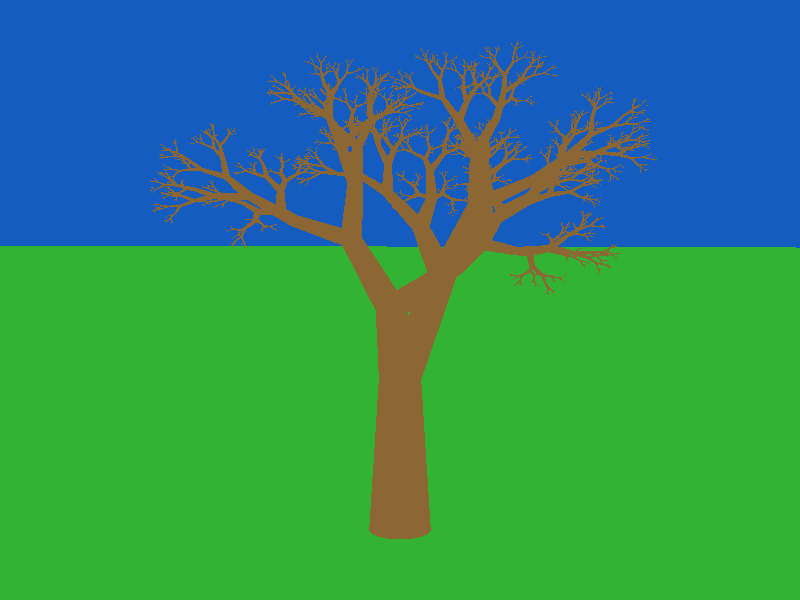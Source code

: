 // POV-Ray 2 scene file
background { color red 0.078 green 0.361 blue 0.753 }

camera {
    location <4.5, 0.4, 2>
    direction <-0.990028, -0.0880025, -0.110003>
    right     <-0.0733488, 0.825174, -0>
    up        <-0.0907716, -0.00806859, 0.8234>
} // camera

light_source {
    <-5, 5, 50> color red 0.377964 green 0.377964 blue 0.377964
} // light

light_source {
    <30, -30, 30> color red 0.377964 green 0.377964 blue 0.377964
} // light

light_source {
    <-40, -30, 20> color red 0.377964 green 0.377964 blue 0.377964
} // light

light_source {
    <10, 30, 40> color red 0.377964 green 0.377964 blue 0.377964
} // light

light_source {
    <-30, 40, 10> color red 0.377964 green 0.377964 blue 0.377964
} // light

light_source {
    <50, 25, 20> color red 0.377964 green 0.377964 blue 0.377964
} // light

light_source {
    <-10, -60, 30> color red 0.377964 green 0.377964 blue 0.377964
} // light

#declare txt001 = texture {
    pigment {
        color red 0.2 green 0.7 blue 0.2
    } // pigment
    // normal { bumps, ripples, etc. }
    finish {
        ambient 0
        diffuse 1
    } // finish
} // texture txt001

object {
    triangle {
        <50, 50, 0>,
        <-50, -50, 0>,
        <50, -50, 0>
    } // tri
    texture { txt001 }
} // object

object {
    triangle {
        <50, 50, 0>,
        <-50, 50, 0>,
        <-50, -50, 0>
    } // tri
    texture { txt001 }
} // object

#declare txt002 = texture {
    pigment {
        color red 0.55 green 0.4 blue 0.2
    } // pigment
    // normal { bumps, ripples, etc. }
    finish {
        ambient 0
        diffuse 1
    } // finish
} // texture txt002

cone {
    <0, 0, 1>, 0.1005,
    <0, 0, 0>, 0.15 open
    texture { txt002 }
}

sphere { <0, 0, 1>, 0.1005  texture { txt002 } }

cone {
    <0.417812, -2.55828e-17, 1.49793>, 0.067335,
    <0, 0, 1>, 0.1005 open
    texture { txt002 }
}

sphere { <0.417812, -2.55828e-17, 1.49793>, 0.067335  texture { txt002 } }

cone {
    <0.625853, 0.271578, 1.74586>, 0.0451145,
    <0.417812, -2.55828e-17, 1.49793>, 0.067335 open
    texture { txt002 }
}

sphere { <0.625853, 0.271578, 1.74586>, 0.0451145  texture { txt002 } }

cone {
    <0.594216, 0.406804, 1.98278>, 0.0302267,
    <0.625853, 0.271578, 1.74586>, 0.0451145 open
    texture { txt002 }
}

sphere { <0.594216, 0.406804, 1.98278>, 0.0302267  texture { txt002 } }

cone {
    <0.625871, 0.38624, 2.15725>, 0.0202519,
    <0.594216, 0.406804, 1.98278>, 0.0302267 open
    texture { txt002 }
}

sphere { <0.625871, 0.38624, 2.15725>, 0.0202519  texture { txt002 } }

cone {
    <0.709006, 0.406816, 2.23553>, 0.0135688,
    <0.625871, 0.38624, 2.15725>, 0.0202519 open
    texture { txt002 }
}

sphere { <0.709006, 0.406816, 2.23553>, 0.0135688  texture { txt002 } }

cone {
    <0.731467, 0.460854, 2.28311>, 0.00909107,
    <0.709006, 0.406816, 2.23553>, 0.0135688 open
    texture { txt002 }
}

sphere { <0.731467, 0.460854, 2.28311>, 0.00909107  texture { txt002 } }

cone {
    <0.724438, 0.475454, 2.32938>, 0.00609102,
    <0.731467, 0.460854, 2.28311>, 0.00909107 open
    texture { txt002 }
}

sphere { <0.724438, 0.475454, 2.32938>, 0.00609102  texture { txt002 } }

cone {
    <0.736499, 0.470885, 2.35851>, 0.00408098,
    <0.724438, 0.475454, 2.32938>, 0.00609102 open
    texture { txt002 }
}

sphere { <0.736499, 0.470885, 2.35851>, 0.00408098  texture { txt002 } }

cone {
    <0.750948, 0.478724, 2.37111>, 0.00273426,
    <0.736499, 0.470885, 2.35851>, 0.00408098 open
    texture { txt002 }
}

sphere { <0.750948, 0.478724, 2.37111>, 0.00273426  texture { txt002 } }

cone {
    <0.752309, 0.488116, 2.38066>, 0.00183195,
    <0.750948, 0.478724, 2.37111>, 0.00273426 open
    texture { txt002 }
}

sphere { <0.752309, 0.488116, 2.38066>, 0.00183195  texture { txt002 } }

cone {
    <0.751622, 0.489001, 2.38934>, 0.00122741,
    <0.752309, 0.488116, 2.38066>, 0.00183195 open
    texture { txt002 }
}

sphere { <0.751622, 0.489001, 2.38934>, 0.00122741  texture { txt002 } }

cone {
    <0.756382, 0.495511, 2.38485>, 0.00122741,
    <0.752309, 0.488116, 2.38066>, 0.00183195 open
    texture { txt002 }
}

sphere { <0.756382, 0.495511, 2.38485>, 0.00122741  texture { txt002 } }

cone {
    <0.762324, 0.478066, 2.38008>, 0.00183195,
    <0.750948, 0.478724, 2.37111>, 0.00273426 open
    texture { txt002 }
}

sphere { <0.762324, 0.478066, 2.38008>, 0.00183195  texture { txt002 } }

cone {
    <0.771739, 0.478397, 2.37983>, 0.00122741,
    <0.762324, 0.478066, 2.38008>, 0.00183195 open
    texture { txt002 }
}

sphere { <0.771739, 0.478397, 2.37983>, 0.00122741  texture { txt002 } }

cone {
    <0.767419, 0.480029, 2.38863>, 0.00122741,
    <0.762324, 0.478066, 2.38008>, 0.00183195 open
    texture { txt002 }
}

sphere { <0.767419, 0.480029, 2.38863>, 0.00122741  texture { txt002 } }

cone {
    <0.735486, 0.466343, 2.38033>, 0.00273426,
    <0.736499, 0.470885, 2.35851>, 0.00408098 open
    texture { txt002 }
}

sphere { <0.735486, 0.466343, 2.38033>, 0.00273426  texture { txt002 } }

cone {
    <0.735995, 0.455002, 2.38935>, 0.00183195,
    <0.735486, 0.466343, 2.38033>, 0.00273426 open
    texture { txt002 }
}

sphere { <0.735995, 0.455002, 2.38935>, 0.00183195  texture { txt002 } }

cone {
    <0.742264, 0.449946, 2.39424>, 0.00122741,
    <0.735995, 0.455002, 2.38935>, 0.00183195 open
    texture { txt002 }
}

sphere { <0.742264, 0.449946, 2.39424>, 0.00122741  texture { txt002 } }

cone {
    <0.732746, 0.449184, 2.397>, 0.00122741,
    <0.735995, 0.455002, 2.38935>, 0.00183195 open
    texture { txt002 }
}

sphere { <0.732746, 0.449184, 2.397>, 0.00122741  texture { txt002 } }

cone {
    <0.738506, 0.468799, 2.39545>, 0.00183195,
    <0.735486, 0.466343, 2.38033>, 0.00273426 open
    texture { txt002 }
}

sphere { <0.738506, 0.468799, 2.39545>, 0.00183195  texture { txt002 } }

cone {
    <0.73459, 0.47362, 2.40348>, 0.00122741,
    <0.738506, 0.468799, 2.39545>, 0.00183195 open
    texture { txt002 }
}

sphere { <0.73459, 0.47362, 2.40348>, 0.00122741  texture { txt002 } }

cone {
    <0.74181, 0.465973, 2.40548>, 0.00122741,
    <0.738506, 0.468799, 2.39545>, 0.00183195 open
    texture { txt002 }
}

sphere { <0.74181, 0.465973, 2.40548>, 0.00122741  texture { txt002 } }

cone {
    <0.71745, 0.49822, 2.35408>, 0.00408098,
    <0.724438, 0.475454, 2.32938>, 0.00609102 open
    texture { txt002 }
}

sphere { <0.71745, 0.49822, 2.35408>, 0.00408098  texture { txt002 } }

cone {
    <0.700004, 0.506538, 2.36522>, 0.00273426,
    <0.71745, 0.49822, 2.35408>, 0.00408098 open
    texture { txt002 }
}

sphere { <0.700004, 0.506538, 2.36522>, 0.00273426  texture { txt002 } }

cone {
    <0.692224, 0.503989, 2.37718>, 0.00183195,
    <0.700004, 0.506538, 2.36522>, 0.00273426 open
    texture { txt002 }
}

sphere { <0.692224, 0.503989, 2.37718>, 0.00183195  texture { txt002 } }

cone {
    <0.692078, 0.506279, 2.38632>, 0.00122741,
    <0.692224, 0.503989, 2.37718>, 0.00183195 open
    texture { txt002 }
}

sphere { <0.692078, 0.506279, 2.38632>, 0.00122741  texture { txt002 } }

cone {
    <0.683675, 0.502618, 2.38248>, 0.00122741,
    <0.692224, 0.503989, 2.37718>, 0.00183195 open
    texture { txt002 }
}

sphere { <0.683675, 0.502618, 2.38248>, 0.00122741  texture { txt002 } }

cone {
    <0.691053, 0.517938, 2.37102>, 0.00183195,
    <0.700004, 0.506538, 2.36522>, 0.00273426 open
    texture { txt002 }
}

sphere { <0.691053, 0.517938, 2.37102>, 0.00183195  texture { txt002 } }

cone {
    <0.683112, 0.523688, 2.3684>, 0.00122741,
    <0.691053, 0.517938, 2.37102>, 0.00183195 open
    texture { txt002 }
}

sphere { <0.683112, 0.523688, 2.3684>, 0.00122741  texture { txt002 } }

cone {
    <0.685419, 0.523101, 2.37884>, 0.00122741,
    <0.691053, 0.517938, 2.37102>, 0.00183195 open
    texture { txt002 }
}

sphere { <0.685419, 0.523101, 2.37884>, 0.00122741  texture { txt002 } }

cone {
    <0.721229, 0.509614, 2.37489>, 0.00273426,
    <0.71745, 0.49822, 2.35408>, 0.00408098 open
    texture { txt002 }
}

sphere { <0.721229, 0.509614, 2.37489>, 0.00273426  texture { txt002 } }

cone {
    <0.728646, 0.522166, 2.38048>, 0.00183195,
    <0.721229, 0.509614, 2.37489>, 0.00273426 open
    texture { txt002 }
}

sphere { <0.728646, 0.522166, 2.38048>, 0.00183195  texture { txt002 } }

cone {
    <0.726995, 0.532021, 2.38226>, 0.00122741,
    <0.728646, 0.522166, 2.38048>, 0.00183195 open
    texture { txt002 }
}

sphere { <0.726995, 0.532021, 2.38226>, 0.00122741  texture { txt002 } }

cone {
    <0.735296, 0.52752, 2.3873>, 0.00122741,
    <0.728646, 0.522166, 2.38048>, 0.00183195 open
    texture { txt002 }
}

sphere { <0.735296, 0.52752, 2.3873>, 0.00122741  texture { txt002 } }

cone {
    <0.716882, 0.515636, 2.38998>, 0.00183195,
    <0.721229, 0.509614, 2.37489>, 0.00273426 open
    texture { txt002 }
}

sphere { <0.716882, 0.515636, 2.38998>, 0.00183195  texture { txt002 } }

cone {
    <0.716634, 0.512567, 2.40046>, 0.00122741,
    <0.716882, 0.515636, 2.38998>, 0.00183195 open
    texture { txt002 }
}

sphere { <0.716634, 0.512567, 2.40046>, 0.00122741  texture { txt002 } }

cone {
    <0.716046, 0.523882, 2.39833>, 0.00122741,
    <0.716882, 0.515636, 2.38998>, 0.00183195 open
    texture { txt002 }
}

sphere { <0.716046, 0.523882, 2.39833>, 0.00122741  texture { txt002 } }

cone {
    <0.766492, 0.493522, 2.30532>, 0.00609102,
    <0.731467, 0.460854, 2.28311>, 0.00909107 open
    texture { txt002 }
}

sphere { <0.766492, 0.493522, 2.30532>, 0.00609102  texture { txt002 } }

cone {
    <0.77929, 0.525092, 2.30118>, 0.00408098,
    <0.766492, 0.493522, 2.30532>, 0.00609102 open
    texture { txt002 }
}

sphere { <0.77929, 0.525092, 2.30118>, 0.00408098  texture { txt002 } }

cone {
    <0.775367, 0.546094, 2.30759>, 0.00273426,
    <0.77929, 0.525092, 2.30118>, 0.00408098 open
    texture { txt002 }
}

sphere { <0.775367, 0.546094, 2.30759>, 0.00273426  texture { txt002 } }

cone {
    <0.778891, 0.555305, 2.31822>, 0.00183195,
    <0.775367, 0.546094, 2.30759>, 0.00273426 open
    texture { txt002 }
}

sphere { <0.778891, 0.555305, 2.31822>, 0.00183195  texture { txt002 } }

cone {
    <0.785429, 0.561764, 2.3203>, 0.00122741,
    <0.778891, 0.555305, 2.31822>, 0.00183195 open
    texture { txt002 }
}

sphere { <0.785429, 0.561764, 2.3203>, 0.00122741  texture { txt002 } }

cone {
    <0.776979, 0.562083, 2.32553>, 0.00122741,
    <0.778891, 0.555305, 2.31822>, 0.00183195 open
    texture { txt002 }
}

sphere { <0.776979, 0.562083, 2.32553>, 0.00122741  texture { txt002 } }

cone {
    <0.773258, 0.561405, 2.30538>, 0.00183195,
    <0.775367, 0.546094, 2.30759>, 0.00273426 open
    texture { txt002 }
}

sphere { <0.773258, 0.561405, 2.30538>, 0.00183195  texture { txt002 } }

cone {
    <0.765797, 0.568045, 2.30358>, 0.00122741,
    <0.773258, 0.561405, 2.30538>, 0.00183195 open
    texture { txt002 }
}

sphere { <0.765797, 0.568045, 2.30358>, 0.00122741  texture { txt002 } }

cone {
    <0.775022, 0.572023, 2.30727>, 0.00122741,
    <0.773258, 0.561405, 2.30538>, 0.00183195 open
    texture { txt002 }
}

sphere { <0.775022, 0.572023, 2.30727>, 0.00122741  texture { txt002 } }

cone {
    <0.796827, 0.541384, 2.29918>, 0.00273426,
    <0.77929, 0.525092, 2.30118>, 0.00408098 open
    texture { txt002 }
}

sphere { <0.796827, 0.541384, 2.29918>, 0.00273426  texture { txt002 } }

cone {
    <0.805674, 0.548148, 2.28823>, 0.00183195,
    <0.796827, 0.541384, 2.29918>, 0.00273426 open
    texture { txt002 }
}

sphere { <0.805674, 0.548148, 2.28823>, 0.00183195  texture { txt002 } }

cone {
    <0.805621, 0.556229, 2.28209>, 0.00122741,
    <0.805674, 0.548148, 2.28823>, 0.00183195 open
    texture { txt002 }
}

sphere { <0.805621, 0.556229, 2.28209>, 0.00122741  texture { txt002 } }

cone {
    <0.815071, 0.551482, 2.28376>, 0.00122741,
    <0.805674, 0.548148, 2.28823>, 0.00183195 open
    texture { txt002 }
}

sphere { <0.815071, 0.551482, 2.28376>, 0.00122741  texture { txt002 } }

cone {
    <0.804771, 0.555751, 2.30281>, 0.00183195,
    <0.796827, 0.541384, 2.29918>, 0.00273426 open
    texture { txt002 }
}

sphere { <0.804771, 0.555751, 2.30281>, 0.00183195  texture { txt002 } }

cone {
    <0.812352, 0.559623, 2.30967>, 0.00122741,
    <0.804771, 0.555751, 2.30281>, 0.00183195 open
    texture { txt002 }
}

sphere { <0.812352, 0.559623, 2.30967>, 0.00122741  texture { txt002 } }

cone {
    <0.810128, 0.565918, 2.30027>, 0.00122741,
    <0.804771, 0.555751, 2.30281>, 0.00183195 open
    texture { txt002 }
}

sphere { <0.810128, 0.565918, 2.30027>, 0.00122741  texture { txt002 } }

cone {
    <0.784022, 0.509644, 2.33357>, 0.00408098,
    <0.766492, 0.493522, 2.30532>, 0.00609102 open
    texture { txt002 }
}

sphere { <0.784022, 0.509644, 2.33357>, 0.00408098  texture { txt002 } }

cone {
    <0.803332, 0.506429, 2.3475>, 0.00273426,
    <0.784022, 0.509644, 2.33357>, 0.00408098 open
    texture { txt002 }
}

sphere { <0.803332, 0.506429, 2.3475>, 0.00273426  texture { txt002 } }

cone {
    <0.818493, 0.510133, 2.34796>, 0.00183195,
    <0.803332, 0.506429, 2.3475>, 0.00273426 open
    texture { txt002 }
}

sphere { <0.818493, 0.510133, 2.34796>, 0.00183195  texture { txt002 } }

cone {
    <0.824606, 0.517446, 2.35144>, 0.00122741,
    <0.818493, 0.510133, 2.34796>, 0.00183195 open
    texture { txt002 }
}

sphere { <0.824606, 0.517446, 2.35144>, 0.00122741  texture { txt002 } }

cone {
    <0.829167, 0.508059, 2.34906>, 0.00122741,
    <0.818493, 0.510133, 2.34796>, 0.00183195 open
    texture { txt002 }
}

sphere { <0.829167, 0.508059, 2.34906>, 0.00122741  texture { txt002 } }

cone {
    <0.81157, 0.50534, 2.36211>, 0.00183195,
    <0.803332, 0.506429, 2.3475>, 0.00273426 open
    texture { txt002 }
}

sphere { <0.81157, 0.50534, 2.36211>, 0.00183195  texture { txt002 } }

cone {
    <0.814361, 0.4979, 2.36962>, 0.00122741,
    <0.81157, 0.50534, 2.36211>, 0.00183195 open
    texture { txt002 }
}

sphere { <0.814361, 0.4979, 2.36962>, 0.00122741  texture { txt002 } }

cone {
    <0.82023, 0.507822, 2.36969>, 0.00122741,
    <0.81157, 0.50534, 2.36211>, 0.00183195 open
    texture { txt002 }
}

sphere { <0.82023, 0.507822, 2.36969>, 0.00122741  texture { txt002 } }

cone {
    <0.793287, 0.529686, 2.34705>, 0.00273426,
    <0.784022, 0.509644, 2.33357>, 0.00408098 open
    texture { txt002 }
}

sphere { <0.793287, 0.529686, 2.34705>, 0.00273426  texture { txt002 } }

cone {
    <0.788564, 0.540347, 2.35917>, 0.00183195,
    <0.793287, 0.529686, 2.34705>, 0.00273426 open
    texture { txt002 }
}

sphere { <0.788564, 0.540347, 2.35917>, 0.00183195  texture { txt002 } }

cone {
    <0.788702, 0.541236, 2.37006>, 0.00122741,
    <0.788564, 0.540347, 2.35917>, 0.00183195 open
    texture { txt002 }
}

sphere { <0.788702, 0.541236, 2.37006>, 0.00122741  texture { txt002 } }

cone {
    <0.787069, 0.550946, 2.36406>, 0.00122741,
    <0.788564, 0.540347, 2.35917>, 0.00183195 open
    texture { txt002 }
}

sphere { <0.787069, 0.550946, 2.36406>, 0.00122741  texture { txt002 } }

cone {
    <0.805972, 0.538935, 2.35608>, 0.00183195,
    <0.793287, 0.529686, 2.34705>, 0.00273426 open
    texture { txt002 }
}

sphere { <0.805972, 0.538935, 2.35608>, 0.00183195  texture { txt002 } }

cone {
    <0.814435, 0.54688, 2.35413>, 0.00122741,
    <0.805972, 0.538935, 2.35608>, 0.00183195 open
    texture { txt002 }
}

sphere { <0.814435, 0.54688, 2.35413>, 0.00122741  texture { txt002 } }

cone {
    <0.8106, 0.545533, 2.36586>, 0.00122741,
    <0.805972, 0.538935, 2.35608>, 0.00183195 open
    texture { txt002 }
}

sphere { <0.8106, 0.545533, 2.36586>, 0.00122741  texture { txt002 } }

cone {
    <0.759265, 0.3875, 2.29634>, 0.00909107,
    <0.709006, 0.406816, 2.23553>, 0.0135688 open
    texture { txt002 }
}

sphere { <0.759265, 0.3875, 2.29634>, 0.00909107  texture { txt002 } }

cone {
    <0.807835, 0.36833, 2.30413>, 0.00609102,
    <0.759265, 0.3875, 2.29634>, 0.00909107 open
    texture { txt002 }
}

sphere { <0.807835, 0.36833, 2.30413>, 0.00609102  texture { txt002 } }

cone {
    <0.840145, 0.379291, 2.3078>, 0.00408098,
    <0.807835, 0.36833, 2.30413>, 0.00609102 open
    texture { txt002 }
}

sphere { <0.840145, 0.379291, 2.3078>, 0.00408098  texture { txt002 } }

cone {
    <0.854315, 0.385648, 2.32381>, 0.00273426,
    <0.840145, 0.379291, 2.3078>, 0.00408098 open
    texture { txt002 }
}

sphere { <0.854315, 0.385648, 2.32381>, 0.00273426  texture { txt002 } }

cone {
    <0.864252, 0.380001, 2.33273>, 0.00183195,
    <0.854315, 0.385648, 2.32381>, 0.00273426 open
    texture { txt002 }
}

sphere { <0.864252, 0.380001, 2.33273>, 0.00183195  texture { txt002 } }

cone {
    <0.873487, 0.378142, 2.333>, 0.00122741,
    <0.864252, 0.380001, 2.33273>, 0.00183195 open
    texture { txt002 }
}

sphere { <0.873487, 0.378142, 2.333>, 0.00122741  texture { txt002 } }

cone {
    <0.868704, 0.378404, 2.34171>, 0.00122741,
    <0.864252, 0.380001, 2.33273>, 0.00183195 open
    texture { txt002 }
}

sphere { <0.868704, 0.378404, 2.34171>, 0.00122741  texture { txt002 } }

cone {
    <0.864744, 0.395127, 2.33053>, 0.00183195,
    <0.854315, 0.385648, 2.32381>, 0.00273426 open
    texture { txt002 }
}

sphere { <0.864744, 0.395127, 2.33053>, 0.00183195  texture { txt002 } }

cone {
    <0.865104, 0.403026, 2.33689>, 0.00122741,
    <0.864744, 0.395127, 2.33053>, 0.00183195 open
    texture { txt002 }
}

sphere { <0.865104, 0.403026, 2.33689>, 0.00122741  texture { txt002 } }

cone {
    <0.874192, 0.397553, 2.33546>, 0.00122741,
    <0.864744, 0.395127, 2.33053>, 0.00183195 open
    texture { txt002 }
}

sphere { <0.874192, 0.397553, 2.33546>, 0.00122741  texture { txt002 } }

cone {
    <0.8637, 0.379586, 2.30311>, 0.00273426,
    <0.840145, 0.379291, 2.3078>, 0.00408098 open
    texture { txt002 }
}

sphere { <0.8637, 0.379586, 2.30311>, 0.00273426  texture { txt002 } }

cone {
    <0.873915, 0.386598, 2.2936>, 0.00183195,
    <0.8637, 0.379586, 2.30311>, 0.00273426 open
    texture { txt002 }
}

sphere { <0.873915, 0.386598, 2.2936>, 0.00183195  texture { txt002 } }

cone {
    <0.879816, 0.394848, 2.29326>, 0.00122741,
    <0.873915, 0.386598, 2.2936>, 0.00183195 open
    texture { txt002 }
}

sphere { <0.879816, 0.394848, 2.29326>, 0.00122741  texture { txt002 } }

cone {
    <0.882168, 0.386933, 2.28645>, 0.00122741,
    <0.873915, 0.386598, 2.2936>, 0.00183195 open
    texture { txt002 }
}

sphere { <0.882168, 0.386933, 2.28645>, 0.00122741  texture { txt002 } }

cone {
    <0.880036, 0.379382, 2.30708>, 0.00183195,
    <0.8637, 0.379586, 2.30311>, 0.00273426 open
    texture { txt002 }
}

sphere { <0.880036, 0.379382, 2.30708>, 0.00183195  texture { txt002 } }

cone {
    <0.888179, 0.372266, 2.30867>, 0.00122741,
    <0.880036, 0.379382, 2.30708>, 0.00183195 open
    texture { txt002 }
}

sphere { <0.888179, 0.372266, 2.30867>, 0.00122741  texture { txt002 } }

cone {
    <0.891153, 0.383233, 2.30672>, 0.00122741,
    <0.880036, 0.379382, 2.30708>, 0.00183195 open
    texture { txt002 }
}

sphere { <0.891153, 0.383233, 2.30672>, 0.00122741  texture { txt002 } }

cone {
    <0.832898, 0.345676, 2.3191>, 0.00408098,
    <0.807835, 0.36833, 2.30413>, 0.00609102 open
    texture { txt002 }
}

sphere { <0.832898, 0.345676, 2.3191>, 0.00408098  texture { txt002 } }

cone {
    <0.843304, 0.324428, 2.31495>, 0.00273426,
    <0.832898, 0.345676, 2.3191>, 0.00408098 open
    texture { txt002 }
}

sphere { <0.843304, 0.324428, 2.31495>, 0.00273426  texture { txt002 } }

cone {
    <0.855736, 0.318418, 2.30767>, 0.00183195,
    <0.843304, 0.324428, 2.31495>, 0.00273426 open
    texture { txt002 }
}

sphere { <0.855736, 0.318418, 2.30767>, 0.00183195  texture { txt002 } }

cone {
    <0.865442, 0.316082, 2.30949>, 0.00122741,
    <0.855736, 0.318418, 2.30767>, 0.00183195 open
    texture { txt002 }
}

sphere { <0.865442, 0.316082, 2.30949>, 0.00122741  texture { txt002 } }

cone {
    <0.8609, 0.311526, 2.30094>, 0.00122741,
    <0.855736, 0.318418, 2.30767>, 0.00183195 open
    texture { txt002 }
}

sphere { <0.8609, 0.311526, 2.30094>, 0.00122741  texture { txt002 } }

cone {
    <0.848434, 0.308928, 2.31897>, 0.00183195,
    <0.843304, 0.324428, 2.31495>, 0.00273426 open
    texture { txt002 }
}

sphere { <0.848434, 0.308928, 2.31897>, 0.00183195  texture { txt002 } }

cone {
    <0.844826, 0.298612, 2.31882>, 0.00122741,
    <0.848434, 0.308928, 2.31897>, 0.00183195 open
    texture { txt002 }
}

sphere { <0.844826, 0.298612, 2.31882>, 0.00122741  texture { txt002 } }

cone {
    <0.856217, 0.300131, 2.31975>, 0.00122741,
    <0.848434, 0.308928, 2.31897>, 0.00183195 open
    texture { txt002 }
}

sphere { <0.856217, 0.300131, 2.31975>, 0.00122741  texture { txt002 } }

cone {
    <0.855001, 0.339912, 2.33125>, 0.00273426,
    <0.832898, 0.345676, 2.3191>, 0.00408098 open
    texture { txt002 }
}

sphere { <0.855001, 0.339912, 2.33125>, 0.00273426  texture { txt002 } }

cone {
    <0.860958, 0.337756, 2.34682>, 0.00183195,
    <0.855001, 0.339912, 2.33125>, 0.00273426 open
    texture { txt002 }
}

sphere { <0.860958, 0.337756, 2.34682>, 0.00183195  texture { txt002 } }

cone {
    <0.862326, 0.32985, 2.35424>, 0.00122741,
    <0.860958, 0.337756, 2.34682>, 0.00183195 open
    texture { txt002 }
}

sphere { <0.862326, 0.32985, 2.35424>, 0.00122741  texture { txt002 } }

cone {
    <0.868505, 0.339475, 2.35569>, 0.00122741,
    <0.860958, 0.337756, 2.34682>, 0.00183195 open
    texture { txt002 }
}

sphere { <0.868505, 0.339475, 2.35569>, 0.00122741  texture { txt002 } }

cone {
    <0.870643, 0.331082, 2.33355>, 0.00183195,
    <0.855001, 0.339912, 2.33125>, 0.00273426 open
    texture { txt002 }
}

sphere { <0.870643, 0.331082, 2.33355>, 0.00183195  texture { txt002 } }

cone {
    <0.882021, 0.332001, 2.33068>, 0.00122741,
    <0.870643, 0.331082, 2.33355>, 0.00183195 open
    texture { txt002 }
}

sphere { <0.882021, 0.332001, 2.33068>, 0.00122741  texture { txt002 } }

cone {
    <0.879202, 0.324383, 2.34007>, 0.00122741,
    <0.870643, 0.331082, 2.33355>, 0.00183195 open
    texture { txt002 }
}

sphere { <0.879202, 0.324383, 2.34007>, 0.00122741  texture { txt002 } }

cone {
    <0.784068, 0.394784, 2.34698>, 0.00609102,
    <0.759265, 0.3875, 2.29634>, 0.00909107 open
    texture { txt002 }
}

sphere { <0.784068, 0.394784, 2.34698>, 0.00609102  texture { txt002 } }

cone {
    <0.779121, 0.385792, 2.38248>, 0.00408098,
    <0.784068, 0.394784, 2.34698>, 0.00609102 open
    texture { txt002 }
}

sphere { <0.779121, 0.385792, 2.38248>, 0.00408098  texture { txt002 } }

cone {
    <0.78482, 0.368384, 2.39802>, 0.00273426,
    <0.779121, 0.385792, 2.38248>, 0.00408098 open
    texture { txt002 }
}

sphere { <0.78482, 0.368384, 2.39802>, 0.00273426  texture { txt002 } }

cone {
    <0.79607, 0.364626, 2.40817>, 0.00183195,
    <0.78482, 0.368384, 2.39802>, 0.00273426 open
    texture { txt002 }
}

sphere { <0.79607, 0.364626, 2.40817>, 0.00183195  texture { txt002 } }

cone {
    <0.798469, 0.36592, 2.41795>, 0.00122741,
    <0.79607, 0.364626, 2.40817>, 0.00183195 open
    texture { txt002 }
}

sphere { <0.798469, 0.36592, 2.41795>, 0.00122741  texture { txt002 } }

cone {
    <0.803491, 0.35803, 2.41274>, 0.00122741,
    <0.79607, 0.364626, 2.40817>, 0.00183195 open
    texture { txt002 }
}

sphere { <0.803491, 0.35803, 2.41274>, 0.00122741  texture { txt002 } }

cone {
    <0.78163, 0.356892, 2.40987>, 0.00183195,
    <0.78482, 0.368384, 2.39802>, 0.00273426 open
    texture { txt002 }
}

sphere { <0.78163, 0.356892, 2.40987>, 0.00183195  texture { txt002 } }

cone {
    <0.778898, 0.346349, 2.4108>, 0.00122741,
    <0.78163, 0.356892, 2.40987>, 0.00183195 open
    texture { txt002 }
}

sphere { <0.778898, 0.346349, 2.4108>, 0.00122741  texture { txt002 } }

cone {
    <0.783321, 0.351419, 2.42016>, 0.00122741,
    <0.78163, 0.356892, 2.40987>, 0.00183195 open
    texture { txt002 }
}

sphere { <0.783321, 0.351419, 2.42016>, 0.00122741  texture { txt002 } }

cone {
    <0.777446, 0.39054, 2.40786>, 0.00273426,
    <0.779121, 0.385792, 2.38248>, 0.00408098 open
    texture { txt002 }
}

sphere { <0.777446, 0.39054, 2.40786>, 0.00273426  texture { txt002 } }

cone {
    <0.765999, 0.394671, 2.41946>, 0.00183195,
    <0.777446, 0.39054, 2.40786>, 0.00273426 open
    texture { txt002 }
}

sphere { <0.765999, 0.394671, 2.41946>, 0.00183195  texture { txt002 } }

cone {
    <0.75905, 0.389918, 2.42643>, 0.00122741,
    <0.765999, 0.394671, 2.41946>, 0.00183195 open
    texture { txt002 }
}

sphere { <0.75905, 0.389918, 2.42643>, 0.00122741  texture { txt002 } }

cone {
    <0.761687, 0.400962, 2.42842>, 0.00122741,
    <0.765999, 0.394671, 2.41946>, 0.00183195 open
    texture { txt002 }
}

sphere { <0.761687, 0.400962, 2.42842>, 0.00122741  texture { txt002 } }

cone {
    <0.781265, 0.387825, 2.42535>, 0.00183195,
    <0.777446, 0.39054, 2.40786>, 0.00273426 open
    texture { txt002 }
}

sphere { <0.781265, 0.387825, 2.42535>, 0.00183195  texture { txt002 } }

cone {
    <0.788973, 0.391296, 2.43354>, 0.00122741,
    <0.781265, 0.387825, 2.42535>, 0.00183195 open
    texture { txt002 }
}

sphere { <0.788973, 0.391296, 2.43354>, 0.00122741  texture { txt002 } }

cone {
    <0.778454, 0.386089, 2.43758>, 0.00122741,
    <0.781265, 0.387825, 2.42535>, 0.00183195 open
    texture { txt002 }
}

sphere { <0.778454, 0.386089, 2.43758>, 0.00122741  texture { txt002 } }

cone {
    <0.814901, 0.397195, 2.37203>, 0.00408098,
    <0.784068, 0.394784, 2.34698>, 0.00609102 open
    texture { txt002 }
}

sphere { <0.814901, 0.397195, 2.37203>, 0.00408098  texture { txt002 } }

cone {
    <0.831303, 0.414741, 2.38163>, 0.00273426,
    <0.814901, 0.397195, 2.37203>, 0.00408098 open
    texture { txt002 }
}

sphere { <0.831303, 0.414741, 2.38163>, 0.00273426  texture { txt002 } }

cone {
    <0.83267, 0.42535, 2.39461>, 0.00183195,
    <0.831303, 0.414741, 2.38163>, 0.00273426 open
    texture { txt002 }
}

sphere { <0.83267, 0.42535, 2.39461>, 0.00183195  texture { txt002 } }

cone {
    <0.83651, 0.425616, 2.40484>, 0.00122741,
    <0.83267, 0.42535, 2.39461>, 0.00183195 open
    texture { txt002 }
}

sphere { <0.83651, 0.425616, 2.40484>, 0.00122741  texture { txt002 } }

cone {
    <0.834669, 0.435772, 2.3997>, 0.00122741,
    <0.83267, 0.42535, 2.39461>, 0.00183195 open
    texture { txt002 }
}

sphere { <0.834669, 0.435772, 2.3997>, 0.00122741  texture { txt002 } }

cone {
    <0.847609, 0.421345, 2.38593>, 0.00183195,
    <0.831303, 0.414741, 2.38163>, 0.00273426 open
    texture { txt002 }
}

sphere { <0.847609, 0.421345, 2.38593>, 0.00183195  texture { txt002 } }

cone {
    <0.856181, 0.427929, 2.38127>, 0.00122741,
    <0.847609, 0.421345, 2.38593>, 0.00183195 open
    texture { txt002 }
}

sphere { <0.856181, 0.427929, 2.38127>, 0.00122741  texture { txt002 } }

cone {
    <0.856224, 0.42658, 2.39361>, 0.00122741,
    <0.847609, 0.421345, 2.38593>, 0.00183195 open
    texture { txt002 }
}

sphere { <0.856224, 0.42658, 2.39361>, 0.00122741  texture { txt002 } }

cone {
    <0.829131, 0.39117, 2.39521>, 0.00273426,
    <0.814901, 0.397195, 2.37203>, 0.00408098 open
    texture { txt002 }
}

sphere { <0.829131, 0.39117, 2.39521>, 0.00273426  texture { txt002 } }

cone {
    <0.841354, 0.37927, 2.40128>, 0.00183195,
    <0.829131, 0.39117, 2.39521>, 0.00273426 open
    texture { txt002 }
}

sphere { <0.841354, 0.37927, 2.40128>, 0.00183195  texture { txt002 } }

cone {
    <0.853022, 0.377939, 2.40207>, 0.00122741,
    <0.841354, 0.37927, 2.40128>, 0.00183195 open
    texture { txt002 }
}

sphere { <0.853022, 0.377939, 2.40207>, 0.00122741  texture { txt002 } }

cone {
    <0.846048, 0.370767, 2.40943>, 0.00122741,
    <0.841354, 0.37927, 2.40128>, 0.00183195 open
    texture { txt002 }
}

sphere { <0.846048, 0.370767, 2.40943>, 0.00122741  texture { txt002 } }

cone {
    <0.839281, 0.395391, 2.41132>, 0.00183195,
    <0.829131, 0.39117, 2.39521>, 0.00273426 open
    texture { txt002 }
}

sphere { <0.839281, 0.395391, 2.41132>, 0.00183195  texture { txt002 } }

cone {
    <0.837419, 0.397707, 2.42364>, 0.00122741,
    <0.839281, 0.395391, 2.41132>, 0.00183195 open
    texture { txt002 }
}

sphere { <0.837419, 0.397707, 2.42364>, 0.00122741  texture { txt002 } }

cone {
    <0.849815, 0.394333, 2.41993>, 0.00122741,
    <0.839281, 0.395391, 2.41132>, 0.00183195 open
    texture { txt002 }
}

sphere { <0.849815, 0.394333, 2.41993>, 0.00122741  texture { txt002 } }

cone {
    <0.596154, 0.387143, 2.27862>, 0.0135688,
    <0.625871, 0.38624, 2.15725>, 0.0202519 open
    texture { txt002 }
}

sphere { <0.596154, 0.387143, 2.27862>, 0.0135688  texture { txt002 } }

cone {
    <0.566662, 0.337599, 2.33582>, 0.00909107,
    <0.596154, 0.387143, 2.27862>, 0.0135688 open
    texture { txt002 }
}

sphere { <0.566662, 0.337599, 2.33582>, 0.00909107  texture { txt002 } }

cone {
    <0.583524, 0.303155, 2.37211>, 0.00609102,
    <0.566662, 0.337599, 2.33582>, 0.00909107 open
    texture { txt002 }
}

sphere { <0.583524, 0.303155, 2.37211>, 0.00609102  texture { txt002 } }

cone {
    <0.593304, 0.302286, 2.40499>, 0.00408098,
    <0.583524, 0.303155, 2.37211>, 0.00609102 open
    texture { txt002 }
}

sphere { <0.593304, 0.302286, 2.40499>, 0.00408098  texture { txt002 } }

cone {
    <0.584617, 0.299396, 2.42533>, 0.00273426,
    <0.593304, 0.302286, 2.40499>, 0.00408098 open
    texture { txt002 }
}

sphere { <0.584617, 0.299396, 2.42533>, 0.00273426  texture { txt002 } }

cone {
    <0.581757, 0.288779, 2.43478>, 0.00183195,
    <0.584617, 0.299396, 2.42533>, 0.00273426 open
    texture { txt002 }
}

sphere { <0.581757, 0.288779, 2.43478>, 0.00183195  texture { txt002 } }

cone {
    <0.58583, 0.284189, 2.44193>, 0.00122741,
    <0.581757, 0.288779, 2.43478>, 0.00183195 open
    texture { txt002 }
}

sphere { <0.58583, 0.284189, 2.44193>, 0.00122741  texture { txt002 } }

cone {
    <0.575939, 0.283515, 2.44121>, 0.00122741,
    <0.581757, 0.288779, 2.43478>, 0.00183195 open
    texture { txt002 }
}

sphere { <0.575939, 0.283515, 2.44121>, 0.00122741  texture { txt002 } }

cone {
    <0.582161, 0.303029, 2.44031>, 0.00183195,
    <0.584617, 0.299396, 2.42533>, 0.00273426 open
    texture { txt002 }
}

sphere { <0.582161, 0.303029, 2.44031>, 0.00183195  texture { txt002 } }

cone {
    <0.575743, 0.308393, 2.44606>, 0.00122741,
    <0.582161, 0.303029, 2.44031>, 0.00183195 open
    texture { txt002 }
}

sphere { <0.575743, 0.308393, 2.44606>, 0.00122741  texture { txt002 } }

cone {
    <0.581685, 0.301014, 2.45104>, 0.00122741,
    <0.582161, 0.303029, 2.44031>, 0.00183195 open
    texture { txt002 }
}

sphere { <0.581685, 0.301014, 2.45104>, 0.00122741  texture { txt002 } }

cone {
    <0.607888, 0.296642, 2.42322>, 0.00273426,
    <0.593304, 0.302286, 2.40499>, 0.00408098 open
    texture { txt002 }
}

sphere { <0.607888, 0.296642, 2.42322>, 0.00273426  texture { txt002 } }

cone {
    <0.620041, 0.302509, 2.43107>, 0.00183195,
    <0.607888, 0.296642, 2.42322>, 0.00273426 open
    texture { txt002 }
}

sphere { <0.620041, 0.302509, 2.43107>, 0.00183195  texture { txt002 } }

cone {
    <0.621997, 0.308327, 2.43915>, 0.00122741,
    <0.620041, 0.302509, 2.43107>, 0.00183195 open
    texture { txt002 }
}

sphere { <0.621997, 0.308327, 2.43915>, 0.00122741  texture { txt002 } }

cone {
    <0.630021, 0.302245, 2.43552>, 0.00122741,
    <0.620041, 0.302509, 2.43107>, 0.00183195 open
    texture { txt002 }
}

sphere { <0.630021, 0.302245, 2.43552>, 0.00122741  texture { txt002 } }

cone {
    <0.61162, 0.290382, 2.43837>, 0.00183195,
    <0.607888, 0.296642, 2.42322>, 0.00273426 open
    texture { txt002 }
}

sphere { <0.61162, 0.290382, 2.43837>, 0.00183195  texture { txt002 } }

cone {
    <0.614656, 0.280971, 2.44303>, 0.00122741,
    <0.61162, 0.290382, 2.43837>, 0.00183195 open
    texture { txt002 }
}

sphere { <0.614656, 0.280971, 2.44303>, 0.00122741  texture { txt002 } }

cone {
    <0.616421, 0.2906, 2.44912>, 0.00122741,
    <0.61162, 0.290382, 2.43837>, 0.00183195 open
    texture { txt002 }
}

sphere { <0.616421, 0.2906, 2.44912>, 0.00122741  texture { txt002 } }

cone {
    <0.583979, 0.27075, 2.38986>, 0.00408098,
    <0.583524, 0.303155, 2.37211>, 0.00609102 open
    texture { txt002 }
}

sphere { <0.583979, 0.27075, 2.38986>, 0.00408098  texture { txt002 } }

cone {
    <0.594766, 0.249315, 2.38877>, 0.00273426,
    <0.583979, 0.27075, 2.38986>, 0.00408098 open
    texture { txt002 }
}

sphere { <0.594766, 0.249315, 2.38877>, 0.00273426  texture { txt002 } }

cone {
    <0.607458, 0.242021, 2.3942>, 0.00183195,
    <0.594766, 0.249315, 2.38877>, 0.00273426 open
    texture { txt002 }
}

sphere { <0.607458, 0.242021, 2.3942>, 0.00183195  texture { txt002 } }

cone {
    <0.610411, 0.236427, 2.40214>, 0.00122741,
    <0.607458, 0.242021, 2.3942>, 0.00183195 open
    texture { txt002 }
}

sphere { <0.610411, 0.236427, 2.40214>, 0.00122741  texture { txt002 } }

cone {
    <0.616534, 0.235989, 2.39337>, 0.00122741,
    <0.607458, 0.242021, 2.3942>, 0.00183195 open
    texture { txt002 }
}

sphere { <0.616534, 0.235989, 2.39337>, 0.00122741  texture { txt002 } }

cone {
    <0.595282, 0.232511, 2.38849>, 0.00183195,
    <0.594766, 0.249315, 2.38877>, 0.00273426 open
    texture { txt002 }
}

sphere { <0.595282, 0.232511, 2.38849>, 0.00183195  texture { txt002 } }

cone {
    <0.595023, 0.224242, 2.38135>, 0.00122741,
    <0.595282, 0.232511, 2.38849>, 0.00183195 open
    texture { txt002 }
}

sphere { <0.595023, 0.224242, 2.38135>, 0.00122741  texture { txt002 } }

cone {
    <0.599077, 0.221898, 2.39189>, 0.00122741,
    <0.595282, 0.232511, 2.38849>, 0.00183195 open
    texture { txt002 }
}

sphere { <0.599077, 0.221898, 2.39189>, 0.00122741  texture { txt002 } }

cone {
    <0.583664, 0.255431, 2.41071>, 0.00273426,
    <0.583979, 0.27075, 2.38986>, 0.00408098 open
    texture { txt002 }
}

sphere { <0.583664, 0.255431, 2.41071>, 0.00273426  texture { txt002 } }

cone {
    <0.572717, 0.247401, 2.42063>, 0.00183195,
    <0.583664, 0.255431, 2.41071>, 0.00273426 open
    texture { txt002 }
}

sphere { <0.572717, 0.247401, 2.42063>, 0.00183195  texture { txt002 } }

cone {
    <0.567653, 0.237747, 2.42142>, 0.00122741,
    <0.572717, 0.247401, 2.42063>, 0.00183195 open
    texture { txt002 }
}

sphere { <0.567653, 0.237747, 2.42142>, 0.00122741  texture { txt002 } }

cone {
    <0.567982, 0.244248, 2.43093>, 0.00122741,
    <0.572717, 0.247401, 2.42063>, 0.00183195 open
    texture { txt002 }
}

sphere { <0.567982, 0.244248, 2.43093>, 0.00122741  texture { txt002 } }

cone {
    <0.589589, 0.241972, 2.42127>, 0.00183195,
    <0.583664, 0.255431, 2.41071>, 0.00273426 open
    texture { txt002 }
}

sphere { <0.589589, 0.241972, 2.42127>, 0.00183195  texture { txt002 } }

cone {
    <0.597075, 0.240116, 2.43017>, 0.00122741,
    <0.589589, 0.241972, 2.42127>, 0.00183195 open
    texture { txt002 }
}

sphere { <0.597075, 0.240116, 2.43017>, 0.00122741  texture { txt002 } }

cone {
    <0.588373, 0.231468, 2.42826>, 0.00122741,
    <0.589589, 0.241972, 2.42127>, 0.00183195 open
    texture { txt002 }
}

sphere { <0.588373, 0.231468, 2.42826>, 0.00122741  texture { txt002 } }

cone {
    <0.53181, 0.322872, 2.37826>, 0.00609102,
    <0.566662, 0.337599, 2.33582>, 0.00909107 open
    texture { txt002 }
}

sphere { <0.53181, 0.322872, 2.37826>, 0.00609102  texture { txt002 } }

cone {
    <0.49912, 0.306505, 2.38366>, 0.00408098,
    <0.53181, 0.322872, 2.37826>, 0.00609102 open
    texture { txt002 }
}

sphere { <0.49912, 0.306505, 2.38366>, 0.00408098  texture { txt002 } }

cone {
    <0.489874, 0.284646, 2.38737>, 0.00273426,
    <0.49912, 0.306505, 2.38366>, 0.00408098 open
    texture { txt002 }
}

sphere { <0.489874, 0.284646, 2.38737>, 0.00273426  texture { txt002 } }

cone {
    <0.486279, 0.275015, 2.39912>, 0.00183195,
    <0.489874, 0.284646, 2.38737>, 0.00273426 open
    texture { txt002 }
}

sphere { <0.486279, 0.275015, 2.39912>, 0.00183195  texture { txt002 } }

cone {
    <0.478504, 0.272799, 2.40525>, 0.00122741,
    <0.486279, 0.275015, 2.39912>, 0.00183195 open
    texture { txt002 }
}

sphere { <0.478504, 0.272799, 2.40525>, 0.00122741  texture { txt002 } }

cone {
    <0.486282, 0.265485, 2.40447>, 0.00122741,
    <0.486279, 0.275015, 2.39912>, 0.00183195 open
    texture { txt002 }
}

sphere { <0.486282, 0.265485, 2.40447>, 0.00122741  texture { txt002 } }

cone {
    <0.47927, 0.271906, 2.38454>, 0.00183195,
    <0.489874, 0.284646, 2.38737>, 0.00273426 open
    texture { txt002 }
}

sphere { <0.47927, 0.271906, 2.38454>, 0.00183195  texture { txt002 } }

cone {
    <0.478474, 0.26287, 2.37845>, 0.00122741,
    <0.47927, 0.271906, 2.38454>, 0.00183195 open
    texture { txt002 }
}

sphere { <0.478474, 0.26287, 2.37845>, 0.00122741  texture { txt002 } }

cone {
    <0.471523, 0.263594, 2.38761>, 0.00122741,
    <0.47927, 0.271906, 2.38454>, 0.00183195 open
    texture { txt002 }
}

sphere { <0.471523, 0.263594, 2.38761>, 0.00122741  texture { txt002 } }

cone {
    <0.475273, 0.304434, 2.39347>, 0.00273426,
    <0.49912, 0.306505, 2.38366>, 0.00408098 open
    texture { txt002 }
}

sphere { <0.475273, 0.304434, 2.39347>, 0.00273426  texture { txt002 } }

cone {
    <0.459403, 0.308537, 2.38972>, 0.00183195,
    <0.475273, 0.304434, 2.39347>, 0.00273426 open
    texture { txt002 }
}

sphere { <0.459403, 0.308537, 2.38972>, 0.00183195  texture { txt002 } }

cone {
    <0.450684, 0.304424, 2.38457>, 0.00122741,
    <0.459403, 0.308537, 2.38972>, 0.00183195 open
    texture { txt002 }
}

sphere { <0.450684, 0.304424, 2.38457>, 0.00122741  texture { txt002 } }

cone {
    <0.448789, 0.313152, 2.39187>, 0.00122741,
    <0.459403, 0.308537, 2.38972>, 0.00183195 open
    texture { txt002 }
}

sphere { <0.448789, 0.313152, 2.39187>, 0.00122741  texture { txt002 } }

cone {
    <0.46174, 0.296024, 2.40208>, 0.00183195,
    <0.475273, 0.304434, 2.39347>, 0.00273426 open
    texture { txt002 }
}

sphere { <0.46174, 0.296024, 2.40208>, 0.00183195  texture { txt002 } }

cone {
    <0.457474, 0.294605, 2.41295>, 0.00122741,
    <0.46174, 0.296024, 2.40208>, 0.00183195 open
    texture { txt002 }
}

sphere { <0.457474, 0.294605, 2.41295>, 0.00122741  texture { txt002 } }

cone {
    <0.449822, 0.291965, 2.40354>, 0.00122741,
    <0.46174, 0.296024, 2.40208>, 0.00183195 open
    texture { txt002 }
}

sphere { <0.449822, 0.291965, 2.40354>, 0.00122741  texture { txt002 } }

cone {
    <0.522941, 0.30883, 2.41443>, 0.00408098,
    <0.53181, 0.322872, 2.37826>, 0.00609102 open
    texture { txt002 }
}

sphere { <0.522941, 0.30883, 2.41443>, 0.00408098  texture { txt002 } }

cone {
    <0.519625, 0.317212, 2.43867>, 0.00273426,
    <0.522941, 0.30883, 2.41443>, 0.00408098 open
    texture { txt002 }
}

sphere { <0.519625, 0.317212, 2.43867>, 0.00273426  texture { txt002 } }

cone {
    <0.507461, 0.322939, 2.44877>, 0.00183195,
    <0.519625, 0.317212, 2.43867>, 0.00273426 open
    texture { txt002 }
}

sphere { <0.507461, 0.322939, 2.44877>, 0.00183195  texture { txt002 } }

cone {
    <0.500043, 0.319222, 2.45589>, 0.00122741,
    <0.507461, 0.322939, 2.44877>, 0.00183195 open
    texture { txt002 }
}

sphere { <0.500043, 0.319222, 2.45589>, 0.00122741  texture { txt002 } }

cone {
    <0.502602, 0.33045, 2.45642>, 0.00122741,
    <0.507461, 0.322939, 2.44877>, 0.00183195 open
    texture { txt002 }
}

sphere { <0.502602, 0.33045, 2.45642>, 0.00122741  texture { txt002 } }

cone {
    <0.522269, 0.317088, 2.45659>, 0.00183195,
    <0.519625, 0.317212, 2.43867>, 0.00273426 open
    texture { txt002 }
}

sphere { <0.522269, 0.317088, 2.45659>, 0.00183195  texture { txt002 } }

cone {
    <0.529439, 0.321747, 2.46468>, 0.00122741,
    <0.522269, 0.317088, 2.45659>, 0.00183195 open
    texture { txt002 }
}

sphere { <0.529439, 0.321747, 2.46468>, 0.00122741  texture { txt002 } }

cone {
    <0.518648, 0.317139, 2.46874>, 0.00122741,
    <0.522269, 0.317088, 2.45659>, 0.00183195 open
    texture { txt002 }
}

sphere { <0.518648, 0.317139, 2.46874>, 0.00122741  texture { txt002 } }

cone {
    <0.509358, 0.29267, 2.43261>, 0.00273426,
    <0.522941, 0.30883, 2.41443>, 0.00408098 open
    texture { txt002 }
}

sphere { <0.509358, 0.29267, 2.43261>, 0.00273426  texture { txt002 } }

cone {
    <0.510772, 0.276425, 2.44048>, 0.00183195,
    <0.509358, 0.29267, 2.43261>, 0.00273426 open
    texture { txt002 }
}

sphere { <0.510772, 0.276425, 2.44048>, 0.00183195  texture { txt002 } }

cone {
    <0.515397, 0.271431, 2.45008>, 0.00122741,
    <0.510772, 0.276425, 2.44048>, 0.00183195 open
    texture { txt002 }
}

sphere { <0.515397, 0.271431, 2.45008>, 0.00122741  texture { txt002 } }

cone {
    <0.506609, 0.265014, 2.4441>, 0.00122741,
    <0.510772, 0.276425, 2.44048>, 0.00183195 open
    texture { txt002 }
}

sphere { <0.506609, 0.265014, 2.4441>, 0.00122741  texture { txt002 } }

cone {
    <0.499051, 0.289033, 2.44876>, 0.00183195,
    <0.509358, 0.29267, 2.43261>, 0.00273426 open
    texture { txt002 }
}

sphere { <0.499051, 0.289033, 2.44876>, 0.00183195  texture { txt002 } }

cone {
    <0.487004, 0.288357, 2.45264>, 0.00122741,
    <0.499051, 0.289033, 2.44876>, 0.00183195 open
    texture { txt002 }
}

sphere { <0.487004, 0.288357, 2.45264>, 0.00122741  texture { txt002 } }

cone {
    <0.496187, 0.282502, 2.4604>, 0.00122741,
    <0.499051, 0.289033, 2.44876>, 0.00183195 open
    texture { txt002 }
}

sphere { <0.496187, 0.282502, 2.4604>, 0.00122741  texture { txt002 } }

cone {
    <0.60736, 0.407986, 2.36282>, 0.00909107,
    <0.596154, 0.387143, 2.27862>, 0.0135688 open
    texture { txt002 }
}

sphere { <0.60736, 0.407986, 2.36282>, 0.00909107  texture { txt002 } }

cone {
    <0.593526, 0.448924, 2.39977>, 0.00609102,
    <0.60736, 0.407986, 2.36282>, 0.00909107 open
    texture { txt002 }
}

sphere { <0.593526, 0.448924, 2.39977>, 0.00609102  texture { txt002 } }

cone {
    <0.566744, 0.457575, 2.42372>, 0.00408098,
    <0.593526, 0.448924, 2.39977>, 0.00609102 open
    texture { txt002 }
}

sphere { <0.566744, 0.457575, 2.42372>, 0.00408098  texture { txt002 } }

cone {
    <0.560963, 0.454357, 2.44681>, 0.00273426,
    <0.566744, 0.457575, 2.42372>, 0.00408098 open
    texture { txt002 }
}

sphere { <0.560963, 0.454357, 2.44681>, 0.00273426  texture { txt002 } }

cone {
    <0.562954, 0.461197, 2.46071>, 0.00183195,
    <0.560963, 0.454357, 2.44681>, 0.00273426 open
    texture { txt002 }
}

sphere { <0.562954, 0.461197, 2.46071>, 0.00183195  texture { txt002 } }

cone {
    <0.558461, 0.468021, 2.46673>, 0.00122741,
    <0.562954, 0.461197, 2.46071>, 0.00183195 open
    texture { txt002 }
}

sphere { <0.558461, 0.468021, 2.46673>, 0.00122741  texture { txt002 } }

cone {
    <0.565629, 0.461515, 2.4713>, 0.00122741,
    <0.562954, 0.461197, 2.46071>, 0.00183195 open
    texture { txt002 }
}

sphere { <0.565629, 0.461515, 2.4713>, 0.00122741  texture { txt002 } }

cone {
    <0.550815, 0.450129, 2.45954>, 0.00183195,
    <0.560963, 0.454357, 2.44681>, 0.00273426 open
    texture { txt002 }
}

sphere { <0.550815, 0.450129, 2.45954>, 0.00183195  texture { txt002 } }

cone {
    <0.548095, 0.441406, 2.46553>, 0.00122741,
    <0.550815, 0.450129, 2.45954>, 0.00183195 open
    texture { txt002 }
}

sphere { <0.548095, 0.441406, 2.46553>, 0.00122741  texture { txt002 } }

cone {
    <0.545428, 0.451747, 2.46988>, 0.00122741,
    <0.550815, 0.450129, 2.45954>, 0.00183195 open
    texture { txt002 }
}

sphere { <0.545428, 0.451747, 2.46988>, 0.00122741  texture { txt002 } }

cone {
    <0.549065, 0.473057, 2.43454>, 0.00273426,
    <0.566744, 0.457575, 2.42372>, 0.00408098 open
    texture { txt002 }
}

sphere { <0.549065, 0.473057, 2.43454>, 0.00273426  texture { txt002 } }

cone {
    <0.532845, 0.477186, 2.43292>, 0.00183195,
    <0.549065, 0.473057, 2.43454>, 0.00273426 open
    texture { txt002 }
}

sphere { <0.532845, 0.477186, 2.43292>, 0.00183195  texture { txt002 } }

cone {
    <0.523018, 0.474118, 2.43659>, 0.00122741,
    <0.532845, 0.477186, 2.43292>, 0.00183195 open
    texture { txt002 }
}

sphere { <0.523018, 0.474118, 2.43659>, 0.00122741  texture { txt002 } }

cone {
    <0.523781, 0.484627, 2.43191>, 0.00122741,
    <0.532845, 0.477186, 2.43292>, 0.00183195 open
    texture { txt002 }
}

sphere { <0.523781, 0.484627, 2.43191>, 0.00122741  texture { txt002 } }

cone {
    <0.540645, 0.481231, 2.44833>, 0.00183195,
    <0.549065, 0.473057, 2.43454>, 0.00273426 open
    texture { txt002 }
}

sphere { <0.540645, 0.481231, 2.44833>, 0.00183195  texture { txt002 } }

cone {
    <0.541234, 0.49114, 2.45465>, 0.00122741,
    <0.540645, 0.481231, 2.44833>, 0.00183195 open
    texture { txt002 }
}

sphere { <0.541234, 0.49114, 2.45465>, 0.00122741  texture { txt002 } }

cone {
    <0.530575, 0.484793, 2.45515>, 0.00122741,
    <0.540645, 0.481231, 2.44833>, 0.00183195 open
    texture { txt002 }
}

sphere { <0.530575, 0.484793, 2.45515>, 0.00122741  texture { txt002 } }

cone {
    <0.60083, 0.475991, 2.42802>, 0.00408098,
    <0.593526, 0.448924, 2.39977>, 0.00609102 open
    texture { txt002 }
}

sphere { <0.60083, 0.475991, 2.42802>, 0.00408098  texture { txt002 } }

cone {
    <0.607186, 0.500956, 2.43038>, 0.00273426,
    <0.60083, 0.475991, 2.42802>, 0.00408098 open
    texture { txt002 }
}

sphere { <0.607186, 0.500956, 2.43038>, 0.00273426  texture { txt002 } }

cone {
    <0.599874, 0.516038, 2.43172>, 0.00183195,
    <0.607186, 0.500956, 2.43038>, 0.00273426 open
    texture { txt002 }
}

sphere { <0.599874, 0.516038, 2.43172>, 0.00183195  texture { txt002 } }

cone {
    <0.596183, 0.522901, 2.43938>, 0.00122741,
    <0.599874, 0.516038, 2.43172>, 0.00183195 open
    texture { txt002 }
}

sphere { <0.596183, 0.522901, 2.43938>, 0.00122741  texture { txt002 } }

cone {
    <0.598143, 0.527339, 2.42892>, 0.00122741,
    <0.599874, 0.516038, 2.43172>, 0.00183195 open
    texture { txt002 }
}

sphere { <0.598143, 0.527339, 2.42892>, 0.00122741  texture { txt002 } }

cone {
    <0.616865, 0.514903, 2.43668>, 0.00183195,
    <0.607186, 0.500956, 2.43038>, 0.00273426 open
    texture { txt002 }
}

sphere { <0.616865, 0.514903, 2.43668>, 0.00183195  texture { txt002 } }

cone {
    <0.626441, 0.521188, 2.43397>, 0.00122741,
    <0.616865, 0.514903, 2.43668>, 0.00183195 open
    texture { txt002 }
}

sphere { <0.626441, 0.521188, 2.43397>, 0.00122741  texture { txt002 } }

cone {
    <0.618481, 0.526284, 2.44202>, 0.00122741,
    <0.616865, 0.514903, 2.43668>, 0.00183195 open
    texture { txt002 }
}

sphere { <0.618481, 0.526284, 2.44202>, 0.00122741  texture { txt002 } }

cone {
    <0.596654, 0.488788, 2.45241>, 0.00273426,
    <0.60083, 0.475991, 2.42802>, 0.00408098 open
    texture { txt002 }
}

sphere { <0.596654, 0.488788, 2.45241>, 0.00273426  texture { txt002 } }

cone {
    <0.601994, 0.487803, 2.46969>, 0.00183195,
    <0.596654, 0.488788, 2.45241>, 0.00273426 open
    texture { txt002 }
}

sphere { <0.601994, 0.487803, 2.46969>, 0.00183195  texture { txt002 } }

cone {
    <0.610371, 0.492035, 2.47679>, 0.00122741,
    <0.601994, 0.487803, 2.46969>, 0.00183195 open
    texture { txt002 }
}

sphere { <0.610371, 0.492035, 2.47679>, 0.00122741  texture { txt002 } }

cone {
    <0.600267, 0.487301, 2.48223>, 0.00122741,
    <0.601994, 0.487803, 2.46969>, 0.00183195 open
    texture { txt002 }
}

sphere { <0.600267, 0.487301, 2.48223>, 0.00122741  texture { txt002 } }

cone {
    <0.593984, 0.504203, 2.46405>, 0.00183195,
    <0.596654, 0.488788, 2.45241>, 0.00273426 open
    texture { txt002 }
}

sphere { <0.593984, 0.504203, 2.46405>, 0.00183195  texture { txt002 } }

cone {
    <0.584598, 0.511292, 2.46878>, 0.00122741,
    <0.593984, 0.504203, 2.46405>, 0.00183195 open
    texture { txt002 }
}

sphere { <0.584598, 0.511292, 2.46878>, 0.00122741  texture { txt002 } }

cone {
    <0.596432, 0.512044, 2.47495>, 0.00122741,
    <0.593984, 0.504203, 2.46405>, 0.00183195 open
    texture { txt002 }
}

sphere { <0.596432, 0.512044, 2.47495>, 0.00122741  texture { txt002 } }

cone {
    <0.611069, 0.396419, 2.42284>, 0.00609102,
    <0.60736, 0.407986, 2.36282>, 0.00909107 open
    texture { txt002 }
}

sphere { <0.611069, 0.396419, 2.42284>, 0.00609102  texture { txt002 } }

cone {
    <0.638063, 0.386589, 2.45038>, 0.00408098,
    <0.611069, 0.396419, 2.42284>, 0.00609102 open
    texture { txt002 }
}

sphere { <0.638063, 0.386589, 2.45038>, 0.00408098  texture { txt002 } }

cone {
    <0.654385, 0.397807, 2.46702>, 0.00273426,
    <0.638063, 0.386589, 2.45038>, 0.00408098 open
    texture { txt002 }
}

sphere { <0.654385, 0.397807, 2.46702>, 0.00273426  texture { txt002 } }

cone {
    <0.654794, 0.403398, 2.48287>, 0.00183195,
    <0.654385, 0.397807, 2.46702>, 0.00273426 open
    texture { txt002 }
}

sphere { <0.654794, 0.403398, 2.48287>, 0.00183195  texture { txt002 } }

cone {
    <0.657128, 0.399851, 2.49294>, 0.00122741,
    <0.654794, 0.403398, 2.48287>, 0.00183195 open
    texture { txt002 }
}

sphere { <0.657128, 0.399851, 2.49294>, 0.00122741  texture { txt002 } }

cone {
    <0.656944, 0.411268, 2.49136>, 0.00122741,
    <0.654794, 0.403398, 2.48287>, 0.00183195 open
    texture { txt002 }
}

sphere { <0.656944, 0.411268, 2.49136>, 0.00122741  texture { txt002 } }

cone {
    <0.670418, 0.400489, 2.475>, 0.00183195,
    <0.654385, 0.397807, 2.46702>, 0.00273426 open
    texture { txt002 }
}

sphere { <0.670418, 0.400489, 2.475>, 0.00183195  texture { txt002 } }

cone {
    <0.680116, 0.407044, 2.47377>, 0.00122741,
    <0.670418, 0.400489, 2.475>, 0.00183195 open
    texture { txt002 }
}

sphere { <0.680116, 0.407044, 2.47377>, 0.00122741  texture { txt002 } }

cone {
    <0.678262, 0.401798, 2.48487>, 0.00122741,
    <0.670418, 0.400489, 2.475>, 0.00183195 open
    texture { txt002 }
}

sphere { <0.678262, 0.401798, 2.48487>, 0.00122741  texture { txt002 } }

cone {
    <0.648222, 0.371616, 2.47156>, 0.00273426,
    <0.638063, 0.386589, 2.45038>, 0.00408098 open
    texture { txt002 }
}

sphere { <0.648222, 0.371616, 2.47156>, 0.00273426  texture { txt002 } }

cone {
    <0.658352, 0.356907, 2.47455>, 0.00183195,
    <0.648222, 0.371616, 2.47156>, 0.00273426 open
    texture { txt002 }
}

sphere { <0.658352, 0.356907, 2.47455>, 0.00183195  texture { txt002 } }

cone {
    <0.669622, 0.353881, 2.47609>, 0.00122741,
    <0.658352, 0.356907, 2.47455>, 0.00183195 open
    texture { txt002 }
}

sphere { <0.669622, 0.353881, 2.47609>, 0.00122741  texture { txt002 } }

cone {
    <0.661059, 0.345698, 2.47981>, 0.00122741,
    <0.658352, 0.356907, 2.47455>, 0.00183195 open
    texture { txt002 }
}

sphere { <0.661059, 0.345698, 2.47981>, 0.00122741  texture { txt002 } }

cone {
    <0.656276, 0.369062, 2.48914>, 0.00183195,
    <0.648222, 0.371616, 2.47156>, 0.00273426 open
    texture { txt002 }
}

sphere { <0.656276, 0.369062, 2.48914>, 0.00183195  texture { txt002 } }

cone {
    <0.652869, 0.367508, 2.50125>, 0.00122741,
    <0.656276, 0.369062, 2.48914>, 0.00183195 open
    texture { txt002 }
}

sphere { <0.652869, 0.367508, 2.50125>, 0.00122741  texture { txt002 } }

cone {
    <0.665325, 0.36392, 2.49797>, 0.00122741,
    <0.656276, 0.369062, 2.48914>, 0.00183195 open
    texture { txt002 }
}

sphere { <0.665325, 0.36392, 2.49797>, 0.00122741  texture { txt002 } }

cone {
    <0.6018, 0.402571, 2.46423>, 0.00408098,
    <0.611069, 0.396419, 2.42284>, 0.00609102 open
    texture { txt002 }
}

sphere { <0.6018, 0.402571, 2.46423>, 0.00408098  texture { txt002 } }

cone {
    <0.583493, 0.394172, 2.48347>, 0.00273426,
    <0.6018, 0.402571, 2.46423>, 0.00408098 open
    texture { txt002 }
}

sphere { <0.583493, 0.394172, 2.48347>, 0.00273426  texture { txt002 } }

cone {
    <0.581444, 0.381205, 2.49594>, 0.00183195,
    <0.583493, 0.394172, 2.48347>, 0.00273426 open
    texture { txt002 }
}

sphere { <0.581444, 0.381205, 2.49594>, 0.00183195  texture { txt002 } }

cone {
    <0.583804, 0.379155, 2.50729>, 0.00122741,
    <0.581444, 0.381205, 2.49594>, 0.00183195 open
    texture { txt002 }
}

sphere { <0.583804, 0.379155, 2.50729>, 0.00122741  texture { txt002 } }

cone {
    <0.575256, 0.371911, 2.50194>, 0.00122741,
    <0.581444, 0.381205, 2.49594>, 0.00183195 open
    texture { txt002 }
}

sphere { <0.575256, 0.371911, 2.50194>, 0.00122741  texture { txt002 } }

cone {
    <0.570411, 0.396696, 2.49771>, 0.00183195,
    <0.583493, 0.394172, 2.48347>, 0.00273426 open
    texture { txt002 }
}

sphere { <0.570411, 0.396696, 2.49771>, 0.00183195  texture { txt002 } }

cone {
    <0.55793, 0.39827, 2.49927>, 0.00122741,
    <0.570411, 0.396696, 2.49771>, 0.00183195 open
    texture { txt002 }
}

sphere { <0.55793, 0.39827, 2.49927>, 0.00122741  texture { txt002 } }

cone {
    <0.564918, 0.394451, 2.51001>, 0.00122741,
    <0.570411, 0.396696, 2.49771>, 0.00183195 open
    texture { txt002 }
}

sphere { <0.564918, 0.394451, 2.51001>, 0.00122741  texture { txt002 } }

cone {
    <0.608293, 0.406538, 2.49325>, 0.00273426,
    <0.6018, 0.402571, 2.46423>, 0.00408098 open
    texture { txt002 }
}

sphere { <0.608293, 0.406538, 2.49325>, 0.00273426  texture { txt002 } }

cone {
    <0.611857, 0.420918, 2.50593>, 0.00183195,
    <0.608293, 0.406538, 2.49325>, 0.00273426 open
    texture { txt002 }
}

sphere { <0.611857, 0.420918, 2.50593>, 0.00183195  texture { txt002 } }

cone {
    <0.60568, 0.428535, 2.51396>, 0.00122741,
    <0.611857, 0.420918, 2.50593>, 0.00183195 open
    texture { txt002 }
}

sphere { <0.60568, 0.428535, 2.51396>, 0.00122741  texture { txt002 } }

cone {
    <0.618872, 0.427298, 2.51575>, 0.00122741,
    <0.611857, 0.420918, 2.50593>, 0.00183195 open
    texture { txt002 }
}

sphere { <0.618872, 0.427298, 2.51575>, 0.00122741  texture { txt002 } }

cone {
    <0.606666, 0.402646, 2.51382>, 0.00183195,
    <0.608293, 0.406538, 2.49325>, 0.00273426 open
    texture { txt002 }
}

sphere { <0.606666, 0.402646, 2.51382>, 0.00183195  texture { txt002 } }

cone {
    <0.612268, 0.39475, 2.52344>, 0.00122741,
    <0.606666, 0.402646, 2.51382>, 0.00183195 open
    texture { txt002 }
}

sphere { <0.612268, 0.39475, 2.52344>, 0.00122741  texture { txt002 } }

cone {
    <0.604865, 0.406245, 2.52796>, 0.00122741,
    <0.606666, 0.402646, 2.51382>, 0.00183195 open
    texture { txt002 }
}

sphere { <0.604865, 0.406245, 2.52796>, 0.00122741  texture { txt002 } }

cone {
    <0.595604, 0.561846, 2.09643>, 0.0202519,
    <0.594216, 0.406804, 1.98278>, 0.0302267 open
    texture { txt002 }
}

sphere { <0.595604, 0.561846, 2.09643>, 0.0202519  texture { txt002 } }

cone {
    <0.519384, 0.653174, 2.13468>, 0.0135688,
    <0.595604, 0.561846, 2.09643>, 0.0202519 open
    texture { txt002 }
}

sphere { <0.519384, 0.653174, 2.13468>, 0.0135688  texture { txt002 } }

cone {
    <0.466392, 0.66918, 2.19412>, 0.00909107,
    <0.519384, 0.653174, 2.13468>, 0.0135688 open
    texture { txt002 }
}

sphere { <0.466392, 0.66918, 2.19412>, 0.00909107  texture { txt002 } }

cone {
    <0.465056, 0.69017, 2.24254>, 0.00609102,
    <0.466392, 0.66918, 2.19412>, 0.00909107 open
    texture { txt002 }
}

sphere { <0.465056, 0.69017, 2.24254>, 0.00609102  texture { txt002 } }

cone {
    <0.46061, 0.720522, 2.25792>, 0.00408098,
    <0.465056, 0.69017, 2.24254>, 0.00609102 open
    texture { txt002 }
}

sphere { <0.46061, 0.720522, 2.25792>, 0.00408098  texture { txt002 } }

cone {
    <0.444275, 0.733237, 2.26623>, 0.00273426,
    <0.46061, 0.720522, 2.25792>, 0.00408098 open
    texture { txt002 }
}

sphere { <0.444275, 0.733237, 2.26623>, 0.00273426  texture { txt002 } }

cone {
    <0.437214, 0.735509, 2.27868>, 0.00183195,
    <0.444275, 0.733237, 2.26623>, 0.00273426 open
    texture { txt002 }
}

sphere { <0.437214, 0.735509, 2.27868>, 0.00183195  texture { txt002 } }

cone {
    <0.437763, 0.740861, 2.28642>, 0.00122741,
    <0.437214, 0.735509, 2.27868>, 0.00183195 open
    texture { txt002 }
}

sphere { <0.437763, 0.740861, 2.28642>, 0.00122741  texture { txt002 } }

cone {
    <0.428988, 0.736592, 2.28453>, 0.00122741,
    <0.437214, 0.735509, 2.27868>, 0.00183195 open
    texture { txt002 }
}

sphere { <0.428988, 0.736592, 2.28453>, 0.00122741  texture { txt002 } }

cone {
    <0.436177, 0.74646, 2.26806>, 0.00183195,
    <0.444275, 0.733237, 2.26623>, 0.00273426 open
    texture { txt002 }
}

sphere { <0.436177, 0.74646, 2.26806>, 0.00183195  texture { txt002 } }

cone {
    <0.428309, 0.75139, 2.26396>, 0.00122741,
    <0.436177, 0.74646, 2.26806>, 0.00183195 open
    texture { txt002 }
}

sphere { <0.428309, 0.75139, 2.26396>, 0.00122741  texture { txt002 } }

cone {
    <0.431279, 0.754359, 2.27381>, 0.00122741,
    <0.436177, 0.74646, 2.26806>, 0.00183195 open
    texture { txt002 }
}

sphere { <0.431279, 0.754359, 2.27381>, 0.00122741  texture { txt002 } }

cone {
    <0.466199, 0.738236, 2.27315>, 0.00273426,
    <0.46061, 0.720522, 2.25792>, 0.00408098 open
    texture { txt002 }
}

sphere { <0.466199, 0.738236, 2.27315>, 0.00273426  texture { txt002 } }

cone {
    <0.474451, 0.751484, 2.27358>, 0.00183195,
    <0.466199, 0.738236, 2.27315>, 0.00273426 open
    texture { txt002 }
}

sphere { <0.474451, 0.751484, 2.27358>, 0.00183195  texture { txt002 } }

cone {
    <0.473304, 0.761416, 2.27184>, 0.00122741,
    <0.474451, 0.751484, 2.27358>, 0.00183195 open
    texture { txt002 }
}

sphere { <0.473304, 0.761416, 2.27184>, 0.00122741  texture { txt002 } }

cone {
    <0.481741, 0.758483, 2.27774>, 0.00122741,
    <0.474451, 0.751484, 2.27358>, 0.00183195 open
    texture { txt002 }
}

sphere { <0.481741, 0.758483, 2.27774>, 0.00122741  texture { txt002 } }

cone {
    <0.463098, 0.749408, 2.28533>, 0.00183195,
    <0.466199, 0.738236, 2.27315>, 0.00273426 open
    texture { txt002 }
}

sphere { <0.463098, 0.749408, 2.28533>, 0.00183195  texture { txt002 } }

cone {
    <0.463429, 0.750227, 2.29622>, 0.00122741,
    <0.463098, 0.749408, 2.28533>, 0.00183195 open
    texture { txt002 }
}

sphere { <0.463429, 0.750227, 2.29622>, 0.00122741  texture { txt002 } }

cone {
    <0.463139, 0.760093, 2.29027>, 0.00122741,
    <0.463098, 0.749408, 2.28533>, 0.00183195 open
    texture { txt002 }
}

sphere { <0.463139, 0.760093, 2.29027>, 0.00122741  texture { txt002 } }

cone {
    <0.456372, 0.691013, 2.27845>, 0.00408098,
    <0.465056, 0.69017, 2.24254>, 0.00609102 open
    texture { txt002 }
}

sphere { <0.456372, 0.691013, 2.27845>, 0.00408098  texture { txt002 } }

cone {
    <0.465398, 0.684457, 2.29972>, 0.00273426,
    <0.456372, 0.691013, 2.27845>, 0.00408098 open
    texture { txt002 }
}

sphere { <0.465398, 0.684457, 2.29972>, 0.00273426  texture { txt002 } }

cone {
    <0.474349, 0.690143, 2.31118>, 0.00183195,
    <0.465398, 0.684457, 2.29972>, 0.00273426 open
    texture { txt002 }
}

sphere { <0.474349, 0.690143, 2.31118>, 0.00183195  texture { txt002 } }

cone {
    <0.4735, 0.695328, 2.31987>, 0.00122741,
    <0.474349, 0.690143, 2.31118>, 0.00183195 open
    texture { txt002 }
}

sphere { <0.4735, 0.695328, 2.31987>, 0.00122741  texture { txt002 } }

cone {
    <0.482613, 0.689925, 2.31833>, 0.00122741,
    <0.474349, 0.690143, 2.31118>, 0.00183195 open
    texture { txt002 }
}

sphere { <0.482613, 0.689925, 2.31833>, 0.00122741  texture { txt002 } }

cone {
    <0.464992, 0.677091, 2.31483>, 0.00183195,
    <0.465398, 0.684457, 2.29972>, 0.00273426 open
    texture { txt002 }
}

sphere { <0.464992, 0.677091, 2.31483>, 0.00183195  texture { txt002 } }

cone {
    <0.467162, 0.667455, 2.31951>, 0.00122741,
    <0.464992, 0.677091, 2.31483>, 0.00183195 open
    texture { txt002 }
}

sphere { <0.467162, 0.667455, 2.31951>, 0.00122741  texture { txt002 } }

cone {
    <0.466456, 0.676595, 2.3265>, 0.00122741,
    <0.464992, 0.677091, 2.31483>, 0.00183195 open
    texture { txt002 }
}

sphere { <0.466456, 0.676595, 2.3265>, 0.00122741  texture { txt002 } }

cone {
    <0.446742, 0.7016, 2.3>, 0.00273426,
    <0.456372, 0.691013, 2.27845>, 0.00408098 open
    texture { txt002 }
}

sphere { <0.446742, 0.7016, 2.3>, 0.00273426  texture { txt002 } }

cone {
    <0.432263, 0.702626, 2.30849>, 0.00183195,
    <0.446742, 0.7016, 2.3>, 0.00273426 open
    texture { txt002 }
}

sphere { <0.432263, 0.702626, 2.30849>, 0.00183195  texture { txt002 } }

cone {
    <0.426756, 0.697351, 2.31632>, 0.00122741,
    <0.432263, 0.702626, 2.30849>, 0.00183195 open
    texture { txt002 }
}

sphere { <0.426756, 0.697351, 2.31632>, 0.00122741  texture { txt002 } }

cone {
    <0.423584, 0.708218, 2.31414>, 0.00122741,
    <0.432263, 0.702626, 2.30849>, 0.00183195 open
    texture { txt002 }
}

sphere { <0.423584, 0.708218, 2.31414>, 0.00122741  texture { txt002 } }

cone {
    <0.447077, 0.706567, 2.31741>, 0.00183195,
    <0.446742, 0.7016, 2.3>, 0.00273426 open
    texture { txt002 }
}

sphere { <0.447077, 0.706567, 2.31741>, 0.00183195  texture { txt002 } }

cone {
    <0.450196, 0.715723, 2.32412>, 0.00122741,
    <0.447077, 0.706567, 2.31741>, 0.00183195 open
    texture { txt002 }
}

sphere { <0.450196, 0.715723, 2.32412>, 0.00122741  texture { txt002 } }

cone {
    <0.442518, 0.707402, 2.32921>, 0.00122741,
    <0.447077, 0.706567, 2.31741>, 0.00183195 open
    texture { txt002 }
}

sphere { <0.442518, 0.707402, 2.32921>, 0.00122741  texture { txt002 } }

cone {
    <0.416538, 0.686207, 2.2155>, 0.00609102,
    <0.466392, 0.66918, 2.19412>, 0.00909107 open
    texture { txt002 }
}

sphere { <0.416538, 0.686207, 2.2155>, 0.00609102  texture { txt002 } }

cone {
    <0.383562, 0.672409, 2.22487>, 0.00408098,
    <0.416538, 0.686207, 2.2155>, 0.00609102 open
    texture { txt002 }
}

sphere { <0.383562, 0.672409, 2.22487>, 0.00408098  texture { txt002 } }

cone {
    <0.37234, 0.662823, 2.24382>, 0.00273426,
    <0.383562, 0.672409, 2.22487>, 0.00408098 open
    texture { txt002 }
}

sphere { <0.37234, 0.662823, 2.24382>, 0.00273426  texture { txt002 } }

cone {
    <0.363734, 0.667191, 2.2561>, 0.00183195,
    <0.37234, 0.662823, 2.24382>, 0.00273426 open
    texture { txt002 }
}

sphere { <0.363734, 0.667191, 2.2561>, 0.00183195  texture { txt002 } }

cone {
    <0.354024, 0.66868, 2.25865>, 0.00122741,
    <0.363734, 0.667191, 2.2561>, 0.00183195 open
    texture { txt002 }
}

sphere { <0.354024, 0.66868, 2.25865>, 0.00122741  texture { txt002 } }

cone {
    <0.361008, 0.667501, 2.26668>, 0.00122741,
    <0.363734, 0.667191, 2.2561>, 0.00183195 open
    texture { txt002 }
}

sphere { <0.361008, 0.667501, 2.26668>, 0.00122741  texture { txt002 } }

cone {
    <0.36306, 0.651302, 2.25182>, 0.00183195,
    <0.37234, 0.662823, 2.24382>, 0.00273426 open
    texture { txt002 }
}

sphere { <0.36306, 0.651302, 2.25182>, 0.00183195  texture { txt002 } }

cone {
    <0.364271, 0.642019, 2.25746>, 0.00122741,
    <0.36306, 0.651302, 2.25182>, 0.00183195 open
    texture { txt002 }
}

sphere { <0.364271, 0.642019, 2.25746>, 0.00122741  texture { txt002 } }

cone {
    <0.354258, 0.647596, 2.2587>, 0.00122741,
    <0.36306, 0.651302, 2.25182>, 0.00183195 open
    texture { txt002 }
}

sphere { <0.354258, 0.647596, 2.2587>, 0.00122741  texture { txt002 } }

cone {
    <0.357709, 0.67153, 2.22506>, 0.00273426,
    <0.383562, 0.672409, 2.22487>, 0.00408098 open
    texture { txt002 }
}

sphere { <0.357709, 0.67153, 2.22506>, 0.00273426  texture { txt002 } }

cone {
    <0.344987, 0.664773, 2.21639>, 0.00183195,
    <0.357709, 0.67153, 2.22506>, 0.00273426 open
    texture { txt002 }
}

sphere { <0.344987, 0.664773, 2.21639>, 0.00183195  texture { txt002 } }

cone {
    <0.338876, 0.655714, 2.21617>, 0.00122741,
    <0.344987, 0.664773, 2.21639>, 0.00183195 open
    texture { txt002 }
}

sphere { <0.338876, 0.655714, 2.21617>, 0.00122741  texture { txt002 } }

cone {
    <0.334707, 0.664937, 2.21066>, 0.00122741,
    <0.344987, 0.664773, 2.21639>, 0.00183195 open
    texture { txt002 }
}

sphere { <0.334707, 0.664937, 2.21066>, 0.00122741  texture { txt002 } }

cone {
    <0.341381, 0.670413, 2.23281>, 0.00183195,
    <0.357709, 0.67153, 2.22506>, 0.00273426 open
    texture { txt002 }
}

sphere { <0.341381, 0.670413, 2.23281>, 0.00183195  texture { txt002 } }

cone {
    <0.332999, 0.677398, 2.23722>, 0.00122741,
    <0.341381, 0.670413, 2.23281>, 0.00183195 open
    texture { txt002 }
}

sphere { <0.332999, 0.677398, 2.23722>, 0.00122741  texture { txt002 } }

cone {
    <0.329675, 0.665793, 2.23432>, 0.00122741,
    <0.341381, 0.670413, 2.23281>, 0.00183195 open
    texture { txt002 }
}

sphere { <0.329675, 0.665793, 2.23432>, 0.00122741  texture { txt002 } }

cone {
    <0.392971, 0.707189, 2.23975>, 0.00408098,
    <0.416538, 0.686207, 2.2155>, 0.00609102 open
    texture { txt002 }
}

sphere { <0.392971, 0.707189, 2.23975>, 0.00408098  texture { txt002 } }

cone {
    <0.380617, 0.7299, 2.24061>, 0.00273426,
    <0.392971, 0.707189, 2.23975>, 0.00408098 open
    texture { txt002 }
}

sphere { <0.380617, 0.7299, 2.24061>, 0.00273426  texture { txt002 } }

cone {
    <0.365765, 0.736648, 2.23654>, 0.00183195,
    <0.380617, 0.7299, 2.24061>, 0.00273426 open
    texture { txt002 }
}

sphere { <0.365765, 0.736648, 2.23654>, 0.00183195  texture { txt002 } }

cone {
    <0.355896, 0.73842, 2.24089>, 0.00122741,
    <0.365765, 0.736648, 2.23654>, 0.00183195 open
    texture { txt002 }
}

sphere { <0.355896, 0.73842, 2.24089>, 0.00122741  texture { txt002 } }

cone {
    <0.358674, 0.744629, 2.23158>, 0.00122741,
    <0.365765, 0.736648, 2.23654>, 0.00183195 open
    texture { txt002 }
}

sphere { <0.358674, 0.744629, 2.23158>, 0.00122741  texture { txt002 } }

cone {
    <0.375766, 0.745671, 2.24808>, 0.00183195,
    <0.380617, 0.7299, 2.24061>, 0.00273426 open
    texture { txt002 }
}

sphere { <0.375766, 0.745671, 2.24808>, 0.00183195  texture { txt002 } }

cone {
    <0.379306, 0.756886, 2.24855>, 0.00122741,
    <0.375766, 0.745671, 2.24808>, 0.00183195 open
    texture { txt002 }
}

sphere { <0.379306, 0.756886, 2.24855>, 0.00122741  texture { txt002 } }

cone {
    <0.367545, 0.754574, 2.25179>, 0.00122741,
    <0.375766, 0.745671, 2.24808>, 0.00183195 open
    texture { txt002 }
}

sphere { <0.367545, 0.754574, 2.25179>, 0.00122741  texture { txt002 } }

cone {
    <0.372264, 0.710655, 2.25806>, 0.00273426,
    <0.392971, 0.707189, 2.23975>, 0.00408098 open
    texture { txt002 }
}

sphere { <0.372264, 0.710655, 2.25806>, 0.00273426  texture { txt002 } }

cone {
    <0.36941, 0.710625, 2.27594>, 0.00183195,
    <0.372264, 0.710655, 2.25806>, 0.00273426 open
    texture { txt002 }
}

sphere { <0.36941, 0.710625, 2.27594>, 0.00183195  texture { txt002 } }

cone {
    <0.369447, 0.71803, 2.28509>, 0.00122741,
    <0.36941, 0.710625, 2.27594>, 0.00183195 open
    texture { txt002 }
}

sphere { <0.369447, 0.71803, 2.28509>, 0.00122741  texture { txt002 } }

cone {
    <0.363473, 0.707255, 2.28662>, 0.00122741,
    <0.36941, 0.710625, 2.27594>, 0.00183195 open
    texture { txt002 }
}

sphere { <0.363473, 0.707255, 2.28662>, 0.00122741  texture { txt002 } }

cone {
    <0.356104, 0.719001, 2.2651>, 0.00183195,
    <0.372264, 0.710655, 2.25806>, 0.00273426 open
    texture { txt002 }
}

sphere { <0.356104, 0.719001, 2.2651>, 0.00183195  texture { txt002 } }

cone {
    <0.3435, 0.717826, 2.26445>, 0.00122741,
    <0.356104, 0.719001, 2.2651>, 0.00183195 open
    texture { txt002 }
}

sphere { <0.3435, 0.717826, 2.26445>, 0.00122741  texture { txt002 } }

cone {
    <0.348393, 0.724876, 2.27471>, 0.00122741,
    <0.356104, 0.719001, 2.2651>, 0.00183195 open
    texture { txt002 }
}

sphere { <0.348393, 0.724876, 2.27471>, 0.00122741  texture { txt002 } }

cone {
    <0.496726, 0.736213, 2.15023>, 0.00909107,
    <0.519384, 0.653174, 2.13468>, 0.0135688 open
    texture { txt002 }
}

sphere { <0.496726, 0.736213, 2.15023>, 0.00909107  texture { txt002 } }

cone {
    <0.471546, 0.780079, 2.12427>, 0.00609102,
    <0.496726, 0.736213, 2.15023>, 0.00909107 open
    texture { txt002 }
}

sphere { <0.471546, 0.780079, 2.12427>, 0.00609102  texture { txt002 } }

cone {
    <0.437918, 0.794641, 2.11949>, 0.00408098,
    <0.471546, 0.780079, 2.12427>, 0.00609102 open
    texture { txt002 }
}

sphere { <0.437918, 0.794641, 2.11949>, 0.00408098  texture { txt002 } }

cone {
    <0.4231, 0.810498, 2.12979>, 0.00273426,
    <0.437918, 0.794641, 2.11949>, 0.00408098 open
    texture { txt002 }
}

sphere { <0.4231, 0.810498, 2.12979>, 0.00273426  texture { txt002 } }

cone {
    <0.419691, 0.825728, 2.12933>, 0.00183195,
    <0.4231, 0.810498, 2.12979>, 0.00273426 open
    texture { txt002 }
}

sphere { <0.419691, 0.825728, 2.12933>, 0.00183195  texture { txt002 } }

cone {
    <0.413554, 0.832178, 2.12446>, 0.00122741,
    <0.419691, 0.825728, 2.12933>, 0.00183195 open
    texture { txt002 }
}

sphere { <0.413554, 0.832178, 2.12446>, 0.00122741  texture { txt002 } }

cone {
    <0.41786, 0.835603, 2.13364>, 0.00122741,
    <0.419691, 0.825728, 2.12933>, 0.00183195 open
    texture { txt002 }
}

sphere { <0.41786, 0.835603, 2.13364>, 0.00122741  texture { txt002 } }

cone {
    <0.408439, 0.815787, 2.1361>, 0.00183195,
    <0.4231, 0.810498, 2.12979>, 0.00273426 open
    texture { txt002 }
}

sphere { <0.408439, 0.815787, 2.1361>, 0.00183195  texture { txt002 } }

cone {
    <0.403016, 0.816056, 2.14558>, 0.00122741,
    <0.408439, 0.815787, 2.1361>, 0.00183195 open
    texture { txt002 }
}

sphere { <0.403016, 0.816056, 2.14558>, 0.00122741  texture { txt002 } }

cone {
    <0.399432, 0.823263, 2.13733>, 0.00122741,
    <0.408439, 0.815787, 2.1361>, 0.00183195 open
    texture { txt002 }
}

sphere { <0.399432, 0.823263, 2.13733>, 0.00122741  texture { txt002 } }

cone {
    <0.418317, 0.804345, 2.10568>, 0.00273426,
    <0.437918, 0.794641, 2.11949>, 0.00408098 open
    texture { txt002 }
}

sphere { <0.418317, 0.804345, 2.10568>, 0.00273426  texture { txt002 } }

cone {
    <0.404416, 0.799254, 2.0977>, 0.00183195,
    <0.418317, 0.804345, 2.10568>, 0.00273426 open
    texture { txt002 }
}

sphere { <0.404416, 0.799254, 2.0977>, 0.00183195  texture { txt002 } }

cone {
    <0.393782, 0.797617, 2.09963>, 0.00122741,
    <0.404416, 0.799254, 2.0977>, 0.00183195 open
    texture { txt002 }
}

sphere { <0.393782, 0.797617, 2.09963>, 0.00122741  texture { txt002 } }

cone {
    <0.396991, 0.798557, 2.0886>, 0.00122741,
    <0.404416, 0.799254, 2.0977>, 0.00183195 open
    texture { txt002 }
}

sphere { <0.396991, 0.798557, 2.0886>, 0.00122741  texture { txt002 } }

cone {
    <0.405529, 0.816513, 2.10164>, 0.00183195,
    <0.418317, 0.804345, 2.10568>, 0.00273426 open
    texture { txt002 }
}

sphere { <0.405529, 0.816513, 2.10164>, 0.00183195  texture { txt002 } }

cone {
    <0.404087, 0.826296, 2.09525>, 0.00122741,
    <0.405529, 0.816513, 2.10164>, 0.00183195 open
    texture { txt002 }
}

sphere { <0.404087, 0.826296, 2.09525>, 0.00122741  texture { txt002 } }

cone {
    <0.393786, 0.820307, 2.09874>, 0.00122741,
    <0.405529, 0.816513, 2.10164>, 0.00183195 open
    texture { txt002 }
}

sphere { <0.393786, 0.820307, 2.09874>, 0.00122741  texture { txt002 } }

cone {
    <0.46836, 0.817885, 2.11225>, 0.00408098,
    <0.471546, 0.780079, 2.12427>, 0.00609102 open
    texture { txt002 }
}

sphere { <0.46836, 0.817885, 2.11225>, 0.00408098  texture { txt002 } }

cone {
    <0.474673, 0.832884, 2.09214>, 0.00273426,
    <0.46836, 0.817885, 2.11225>, 0.00408098 open
    texture { txt002 }
}

sphere { <0.474673, 0.832884, 2.09214>, 0.00273426  texture { txt002 } }

cone {
    <0.468345, 0.838067, 2.07745>, 0.00183195,
    <0.474673, 0.832884, 2.09214>, 0.00273426 open
    texture { txt002 }
}

sphere { <0.468345, 0.838067, 2.07745>, 0.00183195  texture { txt002 } }

cone {
    <0.462276, 0.846175, 2.07334>, 0.00122741,
    <0.468345, 0.838067, 2.07745>, 0.00183195 open
    texture { txt002 }
}

sphere { <0.462276, 0.846175, 2.07334>, 0.00122741  texture { txt002 } }

cone {
    <0.468561, 0.840067, 2.06585>, 0.00122741,
    <0.468345, 0.838067, 2.07745>, 0.00183195 open
    texture { txt002 }
}

sphere { <0.468561, 0.840067, 2.06585>, 0.00122741  texture { txt002 } }

cone {
    <0.481772, 0.84751, 2.08416>, 0.00183195,
    <0.474673, 0.832884, 2.09214>, 0.00273426 open
    texture { txt002 }
}

sphere { <0.481772, 0.84751, 2.08416>, 0.00183195  texture { txt002 } }

cone {
    <0.491975, 0.851261, 2.07965>, 0.00122741,
    <0.481772, 0.84751, 2.08416>, 0.00183195 open
    texture { txt002 }
}

sphere { <0.491975, 0.851261, 2.07965>, 0.00122741  texture { txt002 } }

cone {
    <0.481751, 0.857465, 2.07632>, 0.00122741,
    <0.481772, 0.84751, 2.08416>, 0.00183195 open
    texture { txt002 }
}

sphere { <0.481751, 0.857465, 2.07632>, 0.00122741  texture { txt002 } }

cone {
    <0.455422, 0.842343, 2.109>, 0.00273426,
    <0.46836, 0.817885, 2.11225>, 0.00408098 open
    texture { txt002 }
}

sphere { <0.455422, 0.842343, 2.109>, 0.00273426  texture { txt002 } }

cone {
    <0.453239, 0.858128, 2.1176>, 0.00183195,
    <0.455422, 0.842343, 2.109>, 0.00273426 open
    texture { txt002 }
}

sphere { <0.453239, 0.858128, 2.1176>, 0.00183195  texture { txt002 } }

cone {
    <0.458254, 0.868749, 2.11837>, 0.00122741,
    <0.453239, 0.858128, 2.1176>, 0.00183195 open
    texture { txt002 }
}

sphere { <0.458254, 0.868749, 2.11837>, 0.00122741  texture { txt002 } }

cone {
    <0.446551, 0.867771, 2.1224>, 0.00122741,
    <0.453239, 0.858128, 2.1176>, 0.00183195 open
    texture { txt002 }
}

sphere { <0.446551, 0.867771, 2.1224>, 0.00122741  texture { txt002 } }

cone {
    <0.449176, 0.857837, 2.09894>, 0.00183195,
    <0.455422, 0.842343, 2.109>, 0.00273426 open
    texture { txt002 }
}

sphere { <0.449176, 0.857837, 2.09894>, 0.00183195  texture { txt002 } }

cone {
    <0.439116, 0.861651, 2.09224>, 0.00122741,
    <0.449176, 0.857837, 2.09894>, 0.00183195 open
    texture { txt002 }
}

sphere { <0.439116, 0.861651, 2.09224>, 0.00122741  texture { txt002 } }

cone {
    <0.447456, 0.871167, 2.09656>, 0.00122741,
    <0.449176, 0.857837, 2.09894>, 0.00183195 open
    texture { txt002 }
}

sphere { <0.447456, 0.871167, 2.09656>, 0.00122741  texture { txt002 } }

cone {
    <0.475123, 0.782431, 2.18408>, 0.00609102,
    <0.496726, 0.736213, 2.15023>, 0.00909107 open
    texture { txt002 }
}

sphere { <0.475123, 0.782431, 2.18408>, 0.00609102  texture { txt002 } }

cone {
    <0.488019, 0.810318, 2.20938>, 0.00408098,
    <0.475123, 0.782431, 2.18408>, 0.00609102 open
    texture { txt002 }
}

sphere { <0.488019, 0.810318, 2.20938>, 0.00408098  texture { txt002 } }

cone {
    <0.49683, 0.834639, 2.20925>, 0.00273426,
    <0.488019, 0.810318, 2.20938>, 0.00408098 open
    texture { txt002 }
}

sphere { <0.49683, 0.834639, 2.20925>, 0.00273426  texture { txt002 } }

cone {
    <0.49111, 0.850417, 2.2103>, 0.00183195,
    <0.49683, 0.834639, 2.20925>, 0.00273426 open
    texture { txt002 }
}

sphere { <0.49111, 0.850417, 2.2103>, 0.00183195  texture { txt002 } }

cone {
    <0.488952, 0.858059, 2.21781>, 0.00122741,
    <0.49111, 0.850417, 2.2103>, 0.00183195 open
    texture { txt002 }
}

sphere { <0.488952, 0.858059, 2.21781>, 0.00122741  texture { txt002 } }

cone {
    <0.490098, 0.861643, 2.20691>, 0.00122741,
    <0.49111, 0.850417, 2.2103>, 0.00183195 open
    texture { txt002 }
}

sphere { <0.490098, 0.861643, 2.20691>, 0.00122741  texture { txt002 } }

cone {
    <0.508384, 0.847931, 2.21346>, 0.00183195,
    <0.49683, 0.834639, 2.20925>, 0.00273426 open
    texture { txt002 }
}

sphere { <0.508384, 0.847931, 2.21346>, 0.00183195  texture { txt002 } }

cone {
    <0.518116, 0.853075, 2.2093>, 0.00122741,
    <0.508384, 0.847931, 2.21346>, 0.00183195 open
    texture { txt002 }
}

sphere { <0.518116, 0.853075, 2.2093>, 0.00122741  texture { txt002 } }

cone {
    <0.51162, 0.859403, 2.21778>, 0.00122741,
    <0.508384, 0.847931, 2.21346>, 0.00183195 open
    texture { txt002 }
}

sphere { <0.51162, 0.859403, 2.21778>, 0.00122741  texture { txt002 } }

cone {
    <0.487828, 0.824916, 2.23311>, 0.00273426,
    <0.488019, 0.810318, 2.20938>, 0.00408098 open
    texture { txt002 }
}

sphere { <0.487828, 0.824916, 2.23311>, 0.00273426  texture { txt002 } }

cone {
    <0.494995, 0.824464, 2.24973>, 0.00183195,
    <0.487828, 0.824916, 2.23311>, 0.00273426 open
    texture { txt002 }
}

sphere { <0.494995, 0.824464, 2.24973>, 0.00183195  texture { txt002 } }

cone {
    <0.504476, 0.828281, 2.25557>, 0.00122741,
    <0.494995, 0.824464, 2.24973>, 0.00183195 open
    texture { txt002 }
}

sphere { <0.504476, 0.828281, 2.25557>, 0.00122741  texture { txt002 } }

cone {
    <0.494674, 0.824895, 2.26239>, 0.00122741,
    <0.494995, 0.824464, 2.24973>, 0.00183195 open
    texture { txt002 }
}

sphere { <0.494674, 0.824895, 2.26239>, 0.00122741  texture { txt002 } }

cone {
    <0.487907, 0.841196, 2.24384>, 0.00183195,
    <0.487828, 0.824916, 2.23311>, 0.00273426 open
    texture { txt002 }
}

sphere { <0.487907, 0.841196, 2.24384>, 0.00183195  texture { txt002 } }

cone {
    <0.479801, 0.849441, 2.24904>, 0.00122741,
    <0.487907, 0.841196, 2.24384>, 0.00183195 open
    texture { txt002 }
}

sphere { <0.479801, 0.849441, 2.24904>, 0.00122741  texture { txt002 } }

cone {
    <0.492283, 0.849407, 2.25383>, 0.00122741,
    <0.487907, 0.841196, 2.24384>, 0.00183195 open
    texture { txt002 }
}

sphere { <0.492283, 0.849407, 2.25383>, 0.00122741  texture { txt002 } }

cone {
    <0.450262, 0.816416, 2.19207>, 0.00408098,
    <0.475123, 0.782431, 2.18408>, 0.00609102 open
    texture { txt002 }
}

sphere { <0.450262, 0.816416, 2.19207>, 0.00408098  texture { txt002 } }

cone {
    <0.425269, 0.822536, 2.20275>, 0.00273426,
    <0.450262, 0.816416, 2.19207>, 0.00408098 open
    texture { txt002 }
}

sphere { <0.425269, 0.822536, 2.20275>, 0.00273426  texture { txt002 } }

cone {
    <0.417586, 0.82658, 2.21864>, 0.00183195,
    <0.425269, 0.822536, 2.20275>, 0.00273426 open
    texture { txt002 }
}

sphere { <0.417586, 0.82658, 2.21864>, 0.00183195  texture { txt002 } }

cone {
    <0.415022, 0.835946, 2.22529>, 0.00122741,
    <0.417586, 0.82658, 2.21864>, 0.00183195 open
    texture { txt002 }
}

sphere { <0.415022, 0.835946, 2.22529>, 0.00122741  texture { txt002 } }

cone {
    <0.408963, 0.825418, 2.22786>, 0.00122741,
    <0.417586, 0.82658, 2.21864>, 0.00183195 open
    texture { txt002 }
}

sphere { <0.408963, 0.825418, 2.22786>, 0.00122741  texture { txt002 } }

cone {
    <0.407714, 0.831026, 2.20291>, 0.00183195,
    <0.425269, 0.822536, 2.20275>, 0.00273426 open
    texture { txt002 }
}

sphere { <0.407714, 0.831026, 2.20291>, 0.00183195  texture { txt002 } }

cone {
    <0.39579, 0.828739, 2.19927>, 0.00122741,
    <0.407714, 0.831026, 2.20291>, 0.00183195 open
    texture { txt002 }
}

sphere { <0.39579, 0.828739, 2.19927>, 0.00122741  texture { txt002 } }

cone {
    <0.39759, 0.838411, 2.20832>, 0.00122741,
    <0.407714, 0.831026, 2.20291>, 0.00183195 open
    texture { txt002 }
}

sphere { <0.39759, 0.838411, 2.20832>, 0.00122741  texture { txt002 } }

cone {
    <0.444666, 0.844534, 2.20091>, 0.00273426,
    <0.450262, 0.816416, 2.19207>, 0.00408098 open
    texture { txt002 }
}

sphere { <0.444666, 0.844534, 2.20091>, 0.00273426  texture { txt002 } }

cone {
    <0.443626, 0.862573, 2.19358>, 0.00183195,
    <0.444666, 0.844534, 2.20091>, 0.00273426 open
    texture { txt002 }
}

sphere { <0.443626, 0.862573, 2.19358>, 0.00183195  texture { txt002 } }

cone {
    <0.435185, 0.870466, 2.18837>, 0.00122741,
    <0.443626, 0.862573, 2.19358>, 0.00183195 open
    texture { txt002 }
}

sphere { <0.435185, 0.870466, 2.18837>, 0.00122741  texture { txt002 } }

cone {
    <0.446424, 0.875926, 2.19313>, 0.00122741,
    <0.443626, 0.862573, 2.19358>, 0.00183195 open
    texture { txt002 }
}

sphere { <0.446424, 0.875926, 2.19313>, 0.00122741  texture { txt002 } }

cone {
    <0.434619, 0.85942, 2.2118>, 0.00183195,
    <0.444666, 0.844534, 2.20091>, 0.00273426 open
    texture { txt002 }
}

sphere { <0.434619, 0.85942, 2.2118>, 0.00183195  texture { txt002 } }

cone {
    <0.435367, 0.865913, 2.22379>, 0.00122741,
    <0.434619, 0.85942, 2.2118>, 0.00183195 open
    texture { txt002 }
}

sphere { <0.435367, 0.865913, 2.22379>, 0.00122741  texture { txt002 } }

cone {
    <0.427461, 0.872148, 2.21349>, 0.00122741,
    <0.434619, 0.85942, 2.2118>, 0.00183195 open
    texture { txt002 }
}

sphere { <0.427461, 0.872148, 2.21349>, 0.00122741  texture { txt002 } }

cone {
    <0.627671, 0.631911, 2.20675>, 0.0135688,
    <0.595604, 0.561846, 2.09643>, 0.0202519 open
    texture { txt002 }
}

sphere { <0.627671, 0.631911, 2.20675>, 0.0135688  texture { txt002 } }

cone {
    <0.690653, 0.684752, 2.23661>, 0.00909107,
    <0.627671, 0.631911, 2.20675>, 0.0135688 open
    texture { txt002 }
}

sphere { <0.690653, 0.684752, 2.23661>, 0.00909107  texture { txt002 } }

cone {
    <0.703962, 0.739999, 2.23835>, 0.00609102,
    <0.690653, 0.684752, 2.23661>, 0.00909107 open
    texture { txt002 }
}

sphere { <0.703962, 0.739999, 2.23835>, 0.00609102  texture { txt002 } }

cone {
    <0.699011, 0.769648, 2.25985>, 0.00408098,
    <0.703962, 0.739999, 2.23835>, 0.00609102 open
    texture { txt002 }
}

sphere { <0.699011, 0.769648, 2.25985>, 0.00408098  texture { txt002 } }

cone {
    <0.709534, 0.781041, 2.27819>, 0.00273426,
    <0.699011, 0.769648, 2.25985>, 0.00408098 open
    texture { txt002 }
}

sphere { <0.709534, 0.781041, 2.27819>, 0.00273426  texture { txt002 } }

cone {
    <0.720032, 0.79229, 2.28085>, 0.00183195,
    <0.709534, 0.781041, 2.27819>, 0.00273426 open
    texture { txt002 }
}

sphere { <0.720032, 0.79229, 2.28085>, 0.00183195  texture { txt002 } }

cone {
    <0.720493, 0.802347, 2.28214>, 0.00122741,
    <0.720032, 0.79229, 2.28085>, 0.00183195 open
    texture { txt002 }
}

sphere { <0.720493, 0.802347, 2.28214>, 0.00122741  texture { txt002 } }

cone {
    <0.728921, 0.796652, 2.28547>, 0.00122741,
    <0.720032, 0.79229, 2.28085>, 0.00183195 open
    texture { txt002 }
}

sphere { <0.728921, 0.796652, 2.28547>, 0.00122741  texture { txt002 } }

cone {
    <0.710022, 0.788364, 2.29332>, 0.00183195,
    <0.709534, 0.781041, 2.27819>, 0.00273426 open
    texture { txt002 }
}

sphere { <0.710022, 0.788364, 2.29332>, 0.00183195  texture { txt002 } }

cone {
    <0.711831, 0.785826, 2.3038>, 0.00122741,
    <0.710022, 0.788364, 2.29332>, 0.00183195 open
    texture { txt002 }
}

sphere { <0.711831, 0.785826, 2.3038>, 0.00122741  texture { txt002 } }

cone {
    <0.712598, 0.796966, 2.30093>, 0.00122741,
    <0.710022, 0.788364, 2.29332>, 0.00183195 open
    texture { txt002 }
}

sphere { <0.712598, 0.796966, 2.30093>, 0.00122741  texture { txt002 } }

cone {
    <0.692506, 0.794189, 2.26481>, 0.00273426,
    <0.699011, 0.769648, 2.25985>, 0.00408098 open
    texture { txt002 }
}

sphere { <0.692506, 0.794189, 2.26481>, 0.00273426  texture { txt002 } }

cone {
    <0.679086, 0.803325, 2.26919>, 0.00183195,
    <0.692506, 0.794189, 2.26481>, 0.00273426 open
    texture { txt002 }
}

sphere { <0.679086, 0.803325, 2.26919>, 0.00183195  texture { txt002 } }

cone {
    <0.673965, 0.806917, 2.27815>, 0.00122741,
    <0.679086, 0.803325, 2.26919>, 0.00183195 open
    texture { txt002 }
}

sphere { <0.673965, 0.806917, 2.27815>, 0.00122741  texture { txt002 } }

cone {
    <0.671515, 0.812288, 2.26825>, 0.00122741,
    <0.679086, 0.803325, 2.26919>, 0.00183195 open
    texture { txt002 }
}

sphere { <0.671515, 0.812288, 2.26825>, 0.00122741  texture { txt002 } }

cone {
    <0.694995, 0.810762, 2.27167>, 0.00183195,
    <0.692506, 0.794189, 2.26481>, 0.00273426 open
    texture { txt002 }
}

sphere { <0.694995, 0.810762, 2.27167>, 0.00183195  texture { txt002 } }

cone {
    <0.699527, 0.821191, 2.26863>, 0.00122741,
    <0.694995, 0.810762, 2.27167>, 0.00183195 open
    texture { txt002 }
}

sphere { <0.699527, 0.821191, 2.26863>, 0.00122741  texture { txt002 } }

cone {
    <0.691724, 0.821067, 2.27829>, 0.00122741,
    <0.694995, 0.810762, 2.27167>, 0.00183195 open
    texture { txt002 }
}

sphere { <0.691724, 0.821067, 2.27829>, 0.00122741  texture { txt002 } }

cone {
    <0.727779, 0.771529, 2.23362>, 0.00408098,
    <0.703962, 0.739999, 2.23835>, 0.00609102 open
    texture { txt002 }
}

sphere { <0.727779, 0.771529, 2.23362>, 0.00408098  texture { txt002 } }

cone {
    <0.734133, 0.789046, 2.21567>, 0.00273426,
    <0.727779, 0.771529, 2.23362>, 0.00408098 open
    texture { txt002 }
}

sphere { <0.734133, 0.789046, 2.21567>, 0.00273426  texture { txt002 } }

cone {
    <0.729412, 0.804257, 2.21028>, 0.00183195,
    <0.734133, 0.789046, 2.21567>, 0.00273426 open
    texture { txt002 }
}

sphere { <0.729412, 0.804257, 2.21028>, 0.00183195  texture { txt002 } }

cone {
    <0.731546, 0.81482, 2.2121>, 0.00122741,
    <0.729412, 0.804257, 2.21028>, 0.00183195 open
    texture { txt002 }
}

sphere { <0.731546, 0.81482, 2.2121>, 0.00122741  texture { txt002 } }

cone {
    <0.726276, 0.812206, 2.20219>, 0.00122741,
    <0.729412, 0.804257, 2.21028>, 0.00183195 open
    texture { txt002 }
}

sphere { <0.726276, 0.812206, 2.20219>, 0.00122741  texture { txt002 } }

cone {
    <0.745581, 0.798733, 2.20552>, 0.00183195,
    <0.734133, 0.789046, 2.21567>, 0.00273426 open
    texture { txt002 }
}

sphere { <0.745581, 0.798733, 2.20552>, 0.00183195  texture { txt002 } }

cone {
    <0.751129, 0.79817, 2.19516>, 0.00122741,
    <0.745581, 0.798733, 2.20552>, 0.00183195 open
    texture { txt002 }
}

sphere { <0.751129, 0.79817, 2.19516>, 0.00122741  texture { txt002 } }

cone {
    <0.750259, 0.809366, 2.20045>, 0.00122741,
    <0.745581, 0.798733, 2.20552>, 0.00183195 open
    texture { txt002 }
}

sphere { <0.750259, 0.809366, 2.20045>, 0.00122741  texture { txt002 } }

cone {
    <0.740355, 0.79509, 2.24154>, 0.00273426,
    <0.727779, 0.771529, 2.23362>, 0.00408098 open
    texture { txt002 }
}

sphere { <0.740355, 0.79509, 2.24154>, 0.00273426  texture { txt002 } }

cone {
    <0.755599, 0.800651, 2.24958>, 0.00183195,
    <0.740355, 0.79509, 2.24154>, 0.00273426 open
    texture { txt002 }
}

sphere { <0.755599, 0.800651, 2.24958>, 0.00183195  texture { txt002 } }

cone {
    <0.766579, 0.803881, 2.24683>, 0.00122741,
    <0.755599, 0.800651, 2.24958>, 0.00183195 open
    texture { txt002 }
}

sphere { <0.766579, 0.803881, 2.24683>, 0.00122741  texture { txt002 } }

cone {
    <0.762395, 0.807199, 2.25804>, 0.00122741,
    <0.755599, 0.800651, 2.24958>, 0.00183195 open
    texture { txt002 }
}

sphere { <0.762395, 0.807199, 2.25804>, 0.00122741  texture { txt002 } }

cone {
    <0.745835, 0.813707, 2.23963>, 0.00183195,
    <0.740355, 0.79509, 2.24154>, 0.00273426 open
    texture { txt002 }
}

sphere { <0.745835, 0.813707, 2.23963>, 0.00183195  texture { txt002 } }

cone {
    <0.741726, 0.825373, 2.2424>, 0.00122741,
    <0.745835, 0.813707, 2.23963>, 0.00183195 open
    texture { txt002 }
}

sphere { <0.741726, 0.825373, 2.2424>, 0.00122741  texture { txt002 } }

cone {
    <0.754747, 0.824047, 2.23967>, 0.00122741,
    <0.745835, 0.813707, 2.23963>, 0.00183195 open
    texture { txt002 }
}

sphere { <0.754747, 0.824047, 2.23967>, 0.00122741  texture { txt002 } }

cone {
    <0.732293, 0.704078, 2.27713>, 0.00609102,
    <0.690653, 0.684752, 2.23661>, 0.00909107 open
    texture { txt002 }
}

sphere { <0.732293, 0.704078, 2.27713>, 0.00609102  texture { txt002 } }

cone {
    <0.770701, 0.698916, 2.28619>, 0.00408098,
    <0.732293, 0.704078, 2.27713>, 0.00609102 open
    texture { txt002 }
}

sphere { <0.770701, 0.698916, 2.28619>, 0.00408098  texture { txt002 } }

cone {
    <0.793904, 0.70886, 2.28054>, 0.00273426,
    <0.770701, 0.698916, 2.28619>, 0.00408098 open
    texture { txt002 }
}

sphere { <0.793904, 0.70886, 2.28054>, 0.00273426  texture { txt002 } }

cone {
    <0.804462, 0.720789, 2.28592>, 0.00183195,
    <0.793904, 0.70886, 2.28054>, 0.00273426 open
    texture { txt002 }
}

sphere { <0.804462, 0.720789, 2.28592>, 0.00183195  texture { txt002 } }

cone {
    <0.812758, 0.722093, 2.29291>, 0.00122741,
    <0.804462, 0.720789, 2.28592>, 0.00183195 open
    texture { txt002 }
}

sphere { <0.812758, 0.722093, 2.29291>, 0.00122741  texture { txt002 } }

cone {
    <0.811582, 0.73008, 2.28468>, 0.00122741,
    <0.804462, 0.720789, 2.28592>, 0.00183195 open
    texture { txt002 }
}

sphere { <0.811582, 0.73008, 2.28468>, 0.00122741  texture { txt002 } }

cone {
    <0.811291, 0.708137, 2.27553>, 0.00183195,
    <0.793904, 0.70886, 2.28054>, 0.00273426 open
    texture { txt002 }
}

sphere { <0.811291, 0.708137, 2.27553>, 0.00183195  texture { txt002 } }

cone {
    <0.817891, 0.708462, 2.26579>, 0.00122741,
    <0.811291, 0.708137, 2.27553>, 0.00183195 open
    texture { txt002 }
}

sphere { <0.817891, 0.708462, 2.26579>, 0.00122741  texture { txt002 } }

cone {
    <0.823656, 0.710734, 2.27655>, 0.00122741,
    <0.811291, 0.708137, 2.27553>, 0.00183195 open
    texture { txt002 }
}

sphere { <0.823656, 0.710734, 2.27655>, 0.00122741  texture { txt002 } }

cone {
    <0.792158, 0.69374, 2.30319>, 0.00273426,
    <0.770701, 0.698916, 2.28619>, 0.00408098 open
    texture { txt002 }
}

sphere { <0.792158, 0.69374, 2.30319>, 0.00273426  texture { txt002 } }

cone {
    <0.801828, 0.679776, 2.30946>, 0.00183195,
    <0.792158, 0.69374, 2.30319>, 0.00273426 open
    texture { txt002 }
}

sphere { <0.801828, 0.679776, 2.30946>, 0.00183195  texture { txt002 } }

cone {
    <0.811422, 0.673515, 2.30676>, 0.00122741,
    <0.801828, 0.679776, 2.30946>, 0.00183195 open
    texture { txt002 }
}

sphere { <0.811422, 0.673515, 2.30676>, 0.00122741  texture { txt002 } }

cone {
    <0.807304, 0.67271, 2.31845>, 0.00122741,
    <0.801828, 0.679776, 2.30946>, 0.00183195 open
    texture { txt002 }
}

sphere { <0.807304, 0.67271, 2.31845>, 0.00122741  texture { txt002 } }

cone {
    <0.809668, 0.697118, 2.31108>, 0.00183195,
    <0.792158, 0.69374, 2.30319>, 0.00273426 open
    texture { txt002 }
}

sphere { <0.809668, 0.697118, 2.31108>, 0.00183195  texture { txt002 } }

cone {
    <0.814899, 0.703352, 2.3208>, 0.00122741,
    <0.809668, 0.697118, 2.31108>, 0.00183195 open
    texture { txt002 }
}

sphere { <0.814899, 0.703352, 2.3208>, 0.00122741  texture { txt002 } }

cone {
    <0.822285, 0.693784, 2.31508>, 0.00122741,
    <0.809668, 0.697118, 2.31108>, 0.00183195 open
    texture { txt002 }
}

sphere { <0.822285, 0.693784, 2.31508>, 0.00122741  texture { txt002 } }

cone {
    <0.751981, 0.73312, 2.30174>, 0.00408098,
    <0.732293, 0.704078, 2.27713>, 0.00609102 open
    texture { txt002 }
}

sphere { <0.751981, 0.73312, 2.30174>, 0.00408098  texture { txt002 } }

cone {
    <0.750467, 0.74391, 2.32738>, 0.00273426,
    <0.751981, 0.73312, 2.30174>, 0.00408098 open
    texture { txt002 }
}

sphere { <0.750467, 0.74391, 2.32738>, 0.00273426  texture { txt002 } }

cone {
    <0.756978, 0.741062, 2.34404>, 0.00183195,
    <0.750467, 0.74391, 2.32738>, 0.00273426 open
    texture { txt002 }
}

sphere { <0.756978, 0.741062, 2.34404>, 0.00183195  texture { txt002 } }

cone {
    <0.766116, 0.744127, 2.35079>, 0.00122741,
    <0.756978, 0.741062, 2.34404>, 0.00183195 open
    texture { txt002 }
}

sphere { <0.766116, 0.744127, 2.35079>, 0.00122741  texture { txt002 } }

cone {
    <0.756143, 0.739543, 2.35659>, 0.00122741,
    <0.756978, 0.741062, 2.34404>, 0.00183195 open
    texture { txt002 }
}

sphere { <0.756143, 0.739543, 2.35659>, 0.00122741  texture { txt002 } }

cone {
    <0.749694, 0.758354, 2.34046>, 0.00183195,
    <0.750467, 0.74391, 2.32738>, 0.00273426 open
    texture { txt002 }
}

sphere { <0.749694, 0.758354, 2.34046>, 0.00183195  texture { txt002 } }

cone {
    <0.741176, 0.765546, 2.34649>, 0.00122741,
    <0.749694, 0.758354, 2.34046>, 0.00183195 open
    texture { txt002 }
}

sphere { <0.741176, 0.765546, 2.34649>, 0.00122741  texture { txt002 } }

cone {
    <0.753454, 0.765025, 2.35176>, 0.00122741,
    <0.749694, 0.758354, 2.34046>, 0.00183195 open
    texture { txt002 }
}

sphere { <0.753454, 0.765025, 2.35176>, 0.00122741  texture { txt002 } }

cone {
    <0.775696, 0.74778, 2.31282>, 0.00273426,
    <0.751981, 0.73312, 2.30174>, 0.00408098 open
    texture { txt002 }
}

sphere { <0.775696, 0.74778, 2.31282>, 0.00273426  texture { txt002 } }

cone {
    <0.786604, 0.763513, 2.30911>, 0.00183195,
    <0.775696, 0.74778, 2.31282>, 0.00273426 open
    texture { txt002 }
}

sphere { <0.786604, 0.763513, 2.30911>, 0.00183195  texture { txt002 } }

cone {
    <0.787079, 0.775873, 2.31188>, 0.00122741,
    <0.786604, 0.763513, 2.30911>, 0.00183195 open
    texture { txt002 }
}

sphere { <0.787079, 0.775873, 2.31188>, 0.00122741  texture { txt002 } }

cone {
    <0.7983, 0.770293, 2.30722>, 0.00122741,
    <0.786604, 0.763513, 2.30911>, 0.00183195 open
    texture { txt002 }
}

sphere { <0.7983, 0.770293, 2.30722>, 0.00122741  texture { txt002 } }

cone {
    <0.78776, 0.755675, 2.32809>, 0.00183195,
    <0.775696, 0.74778, 2.31282>, 0.00273426 open
    texture { txt002 }
}

sphere { <0.78776, 0.755675, 2.32809>, 0.00183195  texture { txt002 } }

cone {
    <0.798262, 0.752078, 2.33604>, 0.00122741,
    <0.78776, 0.755675, 2.32809>, 0.00183195 open
    texture { txt002 }
}

sphere { <0.798262, 0.752078, 2.33604>, 0.00122741  texture { txt002 } }

cone {
    <0.795526, 0.766165, 2.33486>, 0.00122741,
    <0.78776, 0.755675, 2.32809>, 0.00183195 open
    texture { txt002 }
}

sphere { <0.795526, 0.766165, 2.33486>, 0.00122741  texture { txt002 } }

cone {
    <0.609875, 0.686884, 2.28114>, 0.00909107,
    <0.627671, 0.631911, 2.20675>, 0.0135688 open
    texture { txt002 }
}

sphere { <0.609875, 0.686884, 2.28114>, 0.00909107  texture { txt002 } }

cone {
    <0.594752, 0.682307, 2.3403>, 0.00609102,
    <0.609875, 0.686884, 2.28114>, 0.00909107 open
    texture { txt002 }
}

sphere { <0.594752, 0.682307, 2.3403>, 0.00609102  texture { txt002 } }

cone {
    <0.612011, 0.679528, 2.37605>, 0.00408098,
    <0.594752, 0.682307, 2.3403>, 0.00609102 open
    texture { txt002 }
}

sphere { <0.612011, 0.679528, 2.37605>, 0.00408098  texture { txt002 } }

cone {
    <0.620612, 0.694723, 2.39514>, 0.00273426,
    <0.612011, 0.679528, 2.37605>, 0.00408098 open
    texture { txt002 }
}

sphere { <0.620612, 0.694723, 2.39514>, 0.00273426  texture { txt002 } }

cone {
    <0.615155, 0.701931, 2.40931>, 0.00183195,
    <0.620612, 0.694723, 2.39514>, 0.00273426 open
    texture { txt002 }
}

sphere { <0.615155, 0.701931, 2.40931>, 0.00183195  texture { txt002 } }

cone {
    <0.614394, 0.69984, 2.42001>, 0.00122741,
    <0.615155, 0.701931, 2.40931>, 0.00183195 open
    texture { txt002 }
}

sphere { <0.614394, 0.69984, 2.42001>, 0.00122741  texture { txt002 } }

cone {
    <0.613523, 0.710874, 2.41679>, 0.00122741,
    <0.615155, 0.701931, 2.40931>, 0.00183195 open
    texture { txt002 }
}

sphere { <0.613523, 0.710874, 2.41679>, 0.00122741  texture { txt002 } }

cone {
    <0.63272, 0.700579, 2.40726>, 0.00183195,
    <0.620612, 0.694723, 2.39514>, 0.00273426 open
    texture { txt002 }
}

sphere { <0.63272, 0.700579, 2.40726>, 0.00183195  texture { txt002 } }

cone {
    <0.641518, 0.708343, 2.40819>, 0.00122741,
    <0.63272, 0.700579, 2.40726>, 0.00183195 open
    texture { txt002 }
}

sphere { <0.641518, 0.708343, 2.40819>, 0.00122741  texture { txt002 } }

cone {
    <0.636672, 0.704063, 2.41879>, 0.00122741,
    <0.63272, 0.700579, 2.40726>, 0.00183195 open
    texture { txt002 }
}

sphere { <0.636672, 0.704063, 2.41879>, 0.00122741  texture { txt002 } }

cone {
    <0.616136, 0.668523, 2.40131>, 0.00273426,
    <0.612011, 0.679528, 2.37605>, 0.00408098 open
    texture { txt002 }
}

sphere { <0.616136, 0.668523, 2.40131>, 0.00273426  texture { txt002 } }

cone {
    <0.626222, 0.655879, 2.40945>, 0.00183195,
    <0.616136, 0.668523, 2.40131>, 0.00273426 open
    texture { txt002 }
}

sphere { <0.626222, 0.655879, 2.40945>, 0.00183195  texture { txt002 } }

cone {
    <0.636604, 0.654743, 2.41488>, 0.00122741,
    <0.626222, 0.655879, 2.40945>, 0.00183195 open
    texture { txt002 }
}

sphere { <0.636604, 0.654743, 2.41488>, 0.00122741  texture { txt002 } }

cone {
    <0.62822, 0.645808, 2.41688>, 0.00122741,
    <0.626222, 0.655879, 2.40945>, 0.00183195 open
    texture { txt002 }
}

sphere { <0.62822, 0.645808, 2.41688>, 0.00122741  texture { txt002 } }

cone {
    <0.618151, 0.66904, 2.4207>, 0.00183195,
    <0.616136, 0.668523, 2.40131>, 0.00273426 open
    texture { txt002 }
}

sphere { <0.618151, 0.66904, 2.4207>, 0.00183195  texture { txt002 } }

cone {
    <0.611119, 0.668264, 2.43121>, 0.00122741,
    <0.618151, 0.66904, 2.4207>, 0.00183195 open
    texture { txt002 }
}

sphere { <0.611119, 0.668264, 2.43121>, 0.00122741  texture { txt002 } }

cone {
    <0.624266, 0.666251, 2.43258>, 0.00122741,
    <0.618151, 0.66904, 2.4207>, 0.00183195 open
    texture { txt002 }
}

sphere { <0.624266, 0.666251, 2.43258>, 0.00122741  texture { txt002 } }

cone {
    <0.571717, 0.691282, 2.37531>, 0.00408098,
    <0.594752, 0.682307, 2.3403>, 0.00609102 open
    texture { txt002 }
}

sphere { <0.571717, 0.691282, 2.37531>, 0.00408098  texture { txt002 } }

cone {
    <0.549088, 0.682299, 2.38885>, 0.00273426,
    <0.571717, 0.691282, 2.37531>, 0.00408098 open
    texture { txt002 }
}

sphere { <0.549088, 0.682299, 2.38885>, 0.00273426  texture { txt002 } }

cone {
    <0.544432, 0.67054, 2.40181>, 0.00183195,
    <0.549088, 0.682299, 2.38885>, 0.00273426 open
    texture { txt002 }
}

sphere { <0.544432, 0.67054, 2.40181>, 0.00183195  texture { txt002 } }

cone {
    <0.543112, 0.670057, 2.41349>, 0.00122741,
    <0.544432, 0.67054, 2.40181>, 0.00183195 open
    texture { txt002 }
}

sphere { <0.543112, 0.670057, 2.41349>, 0.00122741  texture { txt002 } }

cone {
    <0.537641, 0.661104, 2.40686>, 0.00122741,
    <0.544432, 0.67054, 2.40181>, 0.00183195 open
    texture { txt002 }
}

sphere { <0.537641, 0.661104, 2.40686>, 0.00122741  texture { txt002 } }

cone {
    <0.531843, 0.684314, 2.39773>, 0.00183195,
    <0.549088, 0.682299, 2.38885>, 0.00273426 open
    texture { txt002 }
}

sphere { <0.531843, 0.684314, 2.39773>, 0.00183195  texture { txt002 } }

cone {
    <0.519458, 0.684163, 2.39503>, 0.00122741,
    <0.531843, 0.684314, 2.39773>, 0.00183195 open
    texture { txt002 }
}

sphere { <0.519458, 0.684163, 2.39503>, 0.00122741  texture { txt002 } }

cone {
    <0.522868, 0.682566, 2.40786>, 0.00122741,
    <0.531843, 0.684314, 2.39773>, 0.00183195 open
    texture { txt002 }
}

sphere { <0.522868, 0.682566, 2.40786>, 0.00122741  texture { txt002 } }

cone {
    <0.567787, 0.699171, 2.40398>, 0.00273426,
    <0.571717, 0.691282, 2.37531>, 0.00408098 open
    texture { txt002 }
}

sphere { <0.567787, 0.699171, 2.40398>, 0.00273426  texture { txt002 } }

cone {
    <0.565396, 0.715162, 2.41489>, 0.00183195,
    <0.567787, 0.699171, 2.40398>, 0.00273426 open
    texture { txt002 }
}

sphere { <0.565396, 0.715162, 2.41489>, 0.00183195  texture { txt002 } }

cone {
    <0.556133, 0.722568, 2.41936>, 0.00122741,
    <0.565396, 0.715162, 2.41489>, 0.00183195 open
    texture { txt002 }
}

sphere { <0.556133, 0.722568, 2.41936>, 0.00122741  texture { txt002 } }

cone {
    <0.568044, 0.723502, 2.42536>, 0.00122741,
    <0.565396, 0.715162, 2.41489>, 0.00183195 open
    texture { txt002 }
}

sphere { <0.568044, 0.723502, 2.42536>, 0.00122741  texture { txt002 } }

cone {
    <0.559876, 0.697242, 2.42334>, 0.00183195,
    <0.567787, 0.699171, 2.40398>, 0.00273426 open
    texture { txt002 }
}

sphere { <0.559876, 0.697242, 2.42334>, 0.00183195  texture { txt002 } }

cone {
    <0.562792, 0.691313, 2.43529>, 0.00122741,
    <0.559876, 0.697242, 2.42334>, 0.00183195 open
    texture { txt002 }
}

sphere { <0.562792, 0.691313, 2.43529>, 0.00122741  texture { txt002 } }

cone {
    <0.553128, 0.701984, 2.43551>, 0.00122741,
    <0.559876, 0.697242, 2.42334>, 0.00183195 open
    texture { txt002 }
}

sphere { <0.553128, 0.701984, 2.43551>, 0.00122741  texture { txt002 } }

cone {
    <0.619339, 0.738739, 2.32076>, 0.00609102,
    <0.609875, 0.686884, 2.28114>, 0.00909107 open
    texture { txt002 }
}

sphere { <0.619339, 0.738739, 2.32076>, 0.00609102  texture { txt002 } }

cone {
    <0.606419, 0.779348, 2.32533>, 0.00408098,
    <0.619339, 0.738739, 2.32076>, 0.00609102 open
    texture { txt002 }
}

sphere { <0.606419, 0.779348, 2.32533>, 0.00408098  texture { txt002 } }

cone {
    <0.586469, 0.794095, 2.33801>, 0.00273426,
    <0.606419, 0.779348, 2.32533>, 0.00408098 open
    texture { txt002 }
}

sphere { <0.586469, 0.794095, 2.33801>, 0.00273426  texture { txt002 } }

cone {
    <0.583316, 0.802536, 2.35371>, 0.00183195,
    <0.586469, 0.794095, 2.33801>, 0.00273426 open
    texture { txt002 }
}

sphere { <0.583316, 0.802536, 2.35371>, 0.00183195  texture { txt002 } }

cone {
    <0.584655, 0.813118, 2.35869>, 0.00122741,
    <0.583316, 0.802536, 2.35371>, 0.00183195 open
    texture { txt002 }
}

sphere { <0.584655, 0.813118, 2.35869>, 0.00122741  texture { txt002 } }

cone {
    <0.576616, 0.805354, 2.3641>, 0.00122741,
    <0.583316, 0.802536, 2.35371>, 0.00183195 open
    texture { txt002 }
}

sphere { <0.576616, 0.805354, 2.3641>, 0.00122741  texture { txt002 } }

cone {
    <0.572171, 0.807322, 2.33896>, 0.00183195,
    <0.586469, 0.794095, 2.33801>, 0.00273426 open
    texture { txt002 }
}

sphere { <0.572171, 0.807322, 2.33896>, 0.00183195  texture { txt002 } }

cone {
    <0.559601, 0.808152, 2.33755>, 0.00122741,
    <0.572171, 0.807322, 2.33896>, 0.00183195 open
    texture { txt002 }
}

sphere { <0.559601, 0.808152, 2.33755>, 0.00122741  texture { txt002 } }

cone {
    <0.565604, 0.818087, 2.34419>, 0.00122741,
    <0.572171, 0.807322, 2.33896>, 0.00183195 open
    texture { txt002 }
}

sphere { <0.565604, 0.818087, 2.34419>, 0.00122741  texture { txt002 } }

cone {
    <0.610302, 0.808847, 2.32918>, 0.00273426,
    <0.606419, 0.779348, 2.32533>, 0.00408098 open
    texture { txt002 }
}

sphere { <0.610302, 0.808847, 2.32918>, 0.00273426  texture { txt002 } }

cone {
    <0.612723, 0.825092, 2.31867>, 0.00183195,
    <0.610302, 0.808847, 2.32918>, 0.00273426 open
    texture { txt002 }
}

sphere { <0.612723, 0.825092, 2.31867>, 0.00183195  texture { txt002 } }

cone {
    <0.605856, 0.834268, 2.31325>, 0.00122741,
    <0.612723, 0.825092, 2.31867>, 0.00183195 open
    texture { txt002 }
}

sphere { <0.605856, 0.834268, 2.31325>, 0.00122741  texture { txt002 } }

cone {
    <0.618836, 0.836801, 2.31522>, 0.00122741,
    <0.612723, 0.825092, 2.31867>, 0.00183195 open
    texture { txt002 }
}

sphere { <0.618836, 0.836801, 2.31522>, 0.00122741  texture { txt002 } }

cone {
    <0.606847, 0.827478, 2.33824>, 0.00183195,
    <0.610302, 0.808847, 2.32918>, 0.00273426 open
    texture { txt002 }
}

sphere { <0.606847, 0.827478, 2.33824>, 0.00183195  texture { txt002 } }

cone {
    <0.611568, 0.835159, 2.34849>, 0.00122741,
    <0.606847, 0.827478, 2.33824>, 0.00183195 open
    texture { txt002 }
}

sphere { <0.611568, 0.835159, 2.34849>, 0.00122741  texture { txt002 } }

cone {
    <0.603794, 0.841858, 2.33839>, 0.00122741,
    <0.606847, 0.827478, 2.33824>, 0.00183195 open
    texture { txt002 }
}

sphere { <0.603794, 0.841858, 2.33839>, 0.00122741  texture { txt002 } }

cone {
    <0.625443, 0.759785, 2.36138>, 0.00408098,
    <0.619339, 0.738739, 2.32076>, 0.00609102 open
    texture { txt002 }
}

sphere { <0.625443, 0.759785, 2.36138>, 0.00408098  texture { txt002 } }

cone {
    <0.647566, 0.768125, 2.37985>, 0.00273426,
    <0.625443, 0.759785, 2.36138>, 0.00408098 open
    texture { txt002 }
}

sphere { <0.647566, 0.768125, 2.37985>, 0.00273426  texture { txt002 } }

cone {
    <0.659285, 0.783346, 2.3832>, 0.00183195,
    <0.647566, 0.768125, 2.37985>, 0.00273426 open
    texture { txt002 }
}

sphere { <0.659285, 0.783346, 2.3832>, 0.00183195  texture { txt002 } }

cone {
    <0.659636, 0.794006, 2.39005>, 0.00122741,
    <0.659285, 0.783346, 2.3832>, 0.00183195 open
    texture { txt002 }
}

sphere { <0.659636, 0.794006, 2.39005>, 0.00122741  texture { txt002 } }

cone {
    <0.671293, 0.789487, 2.38531>, 0.00122741,
    <0.659285, 0.783346, 2.3832>, 0.00183195 open
    texture { txt002 }
}

sphere { <0.671293, 0.789487, 2.38531>, 0.00122741  texture { txt002 } }

cone {
    <0.657381, 0.769568, 2.39836>, 0.00183195,
    <0.647566, 0.768125, 2.37985>, 0.00273426 open
    texture { txt002 }
}

sphere { <0.657381, 0.769568, 2.39836>, 0.00183195  texture { txt002 } }

cone {
    <0.666476, 0.762766, 2.40593>, 0.00122741,
    <0.657381, 0.769568, 2.39836>, 0.00183195 open
    texture { txt002 }
}

sphere { <0.666476, 0.762766, 2.40593>, 0.00122741  texture { txt002 } }

cone {
    <0.664291, 0.776602, 2.40926>, 0.00122741,
    <0.657381, 0.769568, 2.39836>, 0.00183195 open
    texture { txt002 }
}

sphere { <0.664291, 0.776602, 2.40926>, 0.00122741  texture { txt002 } }

cone {
    <0.619455, 0.782047, 2.38402>, 0.00273426,
    <0.625443, 0.759785, 2.36138>, 0.00408098 open
    texture { txt002 }
}

sphere { <0.619455, 0.782047, 2.38402>, 0.00273426  texture { txt002 } }

cone {
    <0.607307, 0.784963, 2.4009>, 0.00183195,
    <0.619455, 0.782047, 2.38402>, 0.00273426 open
    texture { txt002 }
}

sphere { <0.607307, 0.784963, 2.4009>, 0.00183195  texture { txt002 } }

cone {
    <0.607491, 0.782916, 2.41439>, 0.00122741,
    <0.607307, 0.784963, 2.4009>, 0.00183195 open
    texture { txt002 }
}

sphere { <0.607491, 0.782916, 2.41439>, 0.00122741  texture { txt002 } }

cone {
    <0.597821, 0.792331, 2.40937>, 0.00122741,
    <0.607307, 0.784963, 2.4009>, 0.00183195 open
    texture { txt002 }
}

sphere { <0.597821, 0.792331, 2.40937>, 0.00122741  texture { txt002 } }

cone {
    <0.624993, 0.798152, 2.3989>, 0.00183195,
    <0.619455, 0.782047, 2.38402>, 0.00273426 open
    texture { txt002 }
}

sphere { <0.624993, 0.798152, 2.3989>, 0.00183195  texture { txt002 } }

cone {
    <0.626733, 0.812733, 2.39959>, 0.00122741,
    <0.624993, 0.798152, 2.3989>, 0.00183195 open
    texture { txt002 }
}

sphere { <0.626733, 0.812733, 2.39959>, 0.00122741  texture { txt002 } }

cone {
    <0.624913, 0.805254, 2.41305>, 0.00122741,
    <0.624993, 0.798152, 2.3989>, 0.00183195 open
    texture { txt002 }
}

sphere { <0.624913, 0.805254, 2.41305>, 0.00122741  texture { txt002 } }

cone {
    <0.864379, 0.382326, 1.88117>, 0.0302267,
    <0.625853, 0.271578, 1.74586>, 0.0451145 open
    texture { txt002 }
}

sphere { <0.864379, 0.382326, 1.88117>, 0.0302267  texture { txt002 } }

cone {
    <1.00488, 0.509983, 1.85088>, 0.0202519,
    <0.864379, 0.382326, 1.88117>, 0.0302267 open
    texture { txt002 }
}

sphere { <1.00488, 0.509983, 1.85088>, 0.0202519  texture { txt002 } }

cone {
    <1.02951, 0.63121, 1.86852>, 0.0135688,
    <1.00488, 0.509983, 1.85088>, 0.0202519 open
    texture { txt002 }
}

sphere { <1.02951, 0.63121, 1.86852>, 0.0135688  texture { txt002 } }

cone {
    <1.0618, 0.68067, 1.92426>, 0.00909107,
    <1.02951, 0.63121, 1.86852>, 0.0135688 open
    texture { txt002 }
}

sphere { <1.0618, 0.68067, 1.92426>, 0.00909107  texture { txt002 } }

cone {
    <1.10849, 0.70112, 1.93799>, 0.00609102,
    <1.0618, 0.68067, 1.92426>, 0.00909107 open
    texture { txt002 }
}

sphere { <1.10849, 0.70112, 1.93799>, 0.00609102  texture { txt002 } }

cone {
    <1.12806, 0.728586, 1.93163>, 0.00408098,
    <1.10849, 0.70112, 1.93799>, 0.00609102 open
    texture { txt002 }
}

sphere { <1.12806, 0.728586, 1.93163>, 0.00408098  texture { txt002 } }

cone {
    <1.13155, 0.749227, 1.93933>, 0.00273426,
    <1.12806, 0.728586, 1.93163>, 0.00408098 open
    texture { txt002 }
}

sphere { <1.13155, 0.749227, 1.93933>, 0.00273426  texture { txt002 } }

cone {
    <1.13979, 0.756231, 1.94899>, 0.00183195,
    <1.13155, 0.749227, 1.93933>, 0.00273426 open
    texture { txt002 }
}

sphere { <1.13979, 0.756231, 1.94899>, 0.00183195  texture { txt002 } }

cone {
    <1.14813, 0.760581, 1.94957>, 0.00122741,
    <1.13979, 0.756231, 1.94899>, 0.00183195 open
    texture { txt002 }
}

sphere { <1.14813, 0.760581, 1.94957>, 0.00122741  texture { txt002 } }

cone {
    <1.14151, 0.762588, 1.95671>, 0.00122741,
    <1.13979, 0.756231, 1.94899>, 0.00183195 open
    texture { txt002 }
}

sphere { <1.14151, 0.762588, 1.95671>, 0.00122741  texture { txt002 } }

cone {
    <1.13322, 0.764701, 1.93808>, 0.00183195,
    <1.13155, 0.749227, 1.93933>, 0.00273426 open
    texture { txt002 }
}

sphere { <1.13322, 0.764701, 1.93808>, 0.00183195  texture { txt002 } }

cone {
    <1.12763, 0.773168, 1.93834>, 0.00122741,
    <1.13322, 0.764701, 1.93808>, 0.00183195 open
    texture { txt002 }
}

sphere { <1.12763, 0.773168, 1.93834>, 0.00122741  texture { txt002 } }

cone {
    <1.13818, 0.774296, 1.93975>, 0.00122741,
    <1.13322, 0.764701, 1.93808>, 0.00183195 open
    texture { txt002 }
}

sphere { <1.13818, 0.774296, 1.93975>, 0.00122741  texture { txt002 } }

cone {
    <1.1484, 0.739942, 1.92578>, 0.00273426,
    <1.12806, 0.728586, 1.93163>, 0.00408098 open
    texture { txt002 }
}

sphere { <1.1484, 0.739942, 1.92578>, 0.00273426  texture { txt002 } }

cone {
    <1.15598, 0.745163, 1.91317>, 0.00183195,
    <1.1484, 0.739942, 1.92578>, 0.00273426 open
    texture { txt002 }
}

sphere { <1.15598, 0.745163, 1.91317>, 0.00183195  texture { txt002 } }

cone {
    <1.15671, 0.753505, 1.90744>, 0.00122741,
    <1.15598, 0.745163, 1.91317>, 0.00183195 open
    texture { txt002 }
}

sphere { <1.15671, 0.753505, 1.90744>, 0.00122741  texture { txt002 } }

cone {
    <1.16464, 0.746362, 1.90661>, 0.00122741,
    <1.15598, 0.745163, 1.91317>, 0.00183195 open
    texture { txt002 }
}

sphere { <1.16464, 0.746362, 1.90661>, 0.00122741  texture { txt002 } }

cone {
    <1.16055, 0.751401, 1.92772>, 0.00183195,
    <1.1484, 0.739942, 1.92578>, 0.00273426 open
    texture { txt002 }
}

sphere { <1.16055, 0.751401, 1.92772>, 0.00183195  texture { txt002 } }

cone {
    <1.17026, 0.752565, 1.93259>, 0.00122741,
    <1.16055, 0.751401, 1.92772>, 0.00183195 open
    texture { txt002 }
}

sphere { <1.17026, 0.752565, 1.93259>, 0.00122741  texture { txt002 } }

cone {
    <1.16773, 0.760038, 1.92419>, 0.00122741,
    <1.16055, 0.751401, 1.92772>, 0.00183195 open
    texture { txt002 }
}

sphere { <1.16773, 0.760038, 1.92419>, 0.00122741  texture { txt002 } }

cone {
    <1.13575, 0.709595, 1.96147>, 0.00408098,
    <1.10849, 0.70112, 1.93799>, 0.00609102 open
    texture { txt002 }
}

sphere { <1.13575, 0.709595, 1.96147>, 0.00408098  texture { txt002 } }

cone {
    <1.15613, 0.700292, 1.97014>, 0.00273426,
    <1.13575, 0.709595, 1.96147>, 0.00408098 open
    texture { txt002 }
}

sphere { <1.15613, 0.700292, 1.97014>, 0.00273426  texture { txt002 } }

cone {
    <1.17141, 0.699923, 1.96695>, 0.00183195,
    <1.15613, 0.700292, 1.97014>, 0.00273426 open
    texture { txt002 }
}

sphere { <1.17141, 0.699923, 1.96695>, 0.00183195  texture { txt002 } }

cone {
    <1.17991, 0.705078, 1.96901>, 0.00122741,
    <1.17141, 0.699923, 1.96695>, 0.00183195 open
    texture { txt002 }
}

sphere { <1.17991, 0.705078, 1.96901>, 0.00122741  texture { txt002 } }

cone {
    <1.18108, 0.695089, 1.96535>, 0.00122741,
    <1.17141, 0.699923, 1.96695>, 0.00183195 open
    texture { txt002 }
}

sphere { <1.18108, 0.695089, 1.96535>, 0.00122741  texture { txt002 } }

cone {
    <1.1669, 0.695816, 1.98225>, 0.00183195,
    <1.15613, 0.700292, 1.97014>, 0.00273426 open
    texture { txt002 }
}

sphere { <1.1669, 0.695816, 1.98225>, 0.00183195  texture { txt002 } }

cone {
    <1.16922, 0.687266, 1.98865>, 0.00122741,
    <1.1669, 0.695816, 1.98225>, 0.00183195 open
    texture { txt002 }
}

sphere { <1.16922, 0.687266, 1.98865>, 0.00122741  texture { txt002 } }

cone {
    <1.17741, 0.695301, 1.98753>, 0.00122741,
    <1.1669, 0.695816, 1.98225>, 0.00183195 open
    texture { txt002 }
}

sphere { <1.17741, 0.695301, 1.98753>, 0.00122741  texture { txt002 } }

cone {
    <1.15294, 0.725291, 1.97276>, 0.00273426,
    <1.13575, 0.709595, 1.96147>, 0.00408098 open
    texture { txt002 }
}

sphere { <1.15294, 0.725291, 1.97276>, 0.00273426  texture { txt002 } }

cone {
    <1.1542, 0.735674, 1.98592>, 0.00183195,
    <1.15294, 0.725291, 1.97276>, 0.00273426 open
    texture { txt002 }
}

sphere { <1.1542, 0.735674, 1.98592>, 0.00183195  texture { txt002 } }

cone {
    <1.15707, 0.735515, 1.99647>, 0.00122741,
    <1.1542, 0.735674, 1.98592>, 0.00183195 open
    texture { txt002 }
}

sphere { <1.15707, 0.735515, 1.99647>, 0.00122741  texture { txt002 } }

cone {
    <1.15679, 0.745817, 1.9913>, 0.00122741,
    <1.1542, 0.735674, 1.98592>, 0.00183195 open
    texture { txt002 }
}

sphere { <1.15679, 0.745817, 1.9913>, 0.00122741  texture { txt002 } }

cone {
    <1.16937, 0.730125, 1.97862>, 0.00183195,
    <1.15294, 0.725291, 1.97276>, 0.00273426 open
    texture { txt002 }
}

sphere { <1.16937, 0.730125, 1.97862>, 0.00183195  texture { txt002 } }

cone {
    <1.17899, 0.735773, 1.97485>, 0.00122741,
    <1.16937, 0.730125, 1.97862>, 0.00183195 open
    texture { txt002 }
}

sphere { <1.17899, 0.735773, 1.97485>, 0.00122741  texture { txt002 } }

cone {
    <1.17774, 0.734406, 1.98712>, 0.00122741,
    <1.16937, 0.730125, 1.97862>, 0.00183195 open
    texture { txt002 }
}

sphere { <1.17774, 0.734406, 1.98712>, 0.00122741  texture { txt002 } }

cone {
    <1.0631, 0.726416, 1.958>, 0.00609102,
    <1.0618, 0.68067, 1.92426>, 0.00909107 open
    texture { txt002 }
}

sphere { <1.0631, 0.726416, 1.958>, 0.00609102  texture { txt002 } }

cone {
    <1.05301, 0.736816, 1.992>, 0.00408098,
    <1.0631, 0.726416, 1.958>, 0.00609102 open
    texture { txt002 }
}

sphere { <1.05301, 0.736816, 1.992>, 0.00408098  texture { txt002 } }

cone {
    <1.06176, 0.737599, 2.01435>, 0.00273426,
    <1.05301, 0.736816, 1.992>, 0.00408098 open
    texture { txt002 }
}

sphere { <1.06176, 0.737599, 2.01435>, 0.00273426  texture { txt002 } }

cone {
    <1.06974, 0.747187, 2.02375>, 0.00183195,
    <1.06176, 0.737599, 2.01435>, 0.00273426 open
    texture { txt002 }
}

sphere { <1.06974, 0.747187, 2.02375>, 0.00183195  texture { txt002 } }

cone {
    <1.06811, 0.754563, 2.03052>, 0.00122741,
    <1.06974, 0.747187, 2.02375>, 0.00183195 open
    texture { txt002 }
}

sphere { <1.06811, 0.754563, 2.03052>, 0.00122741  texture { txt002 } }

cone {
    <1.07771, 0.749836, 2.03074>, 0.00122741,
    <1.06974, 0.747187, 2.02375>, 0.00183195 open
    texture { txt002 }
}

sphere { <1.07771, 0.749836, 2.03074>, 0.00122741  texture { txt002 } }

cone {
    <1.06142, 0.73493, 2.03095>, 0.00183195,
    <1.06176, 0.737599, 2.01435>, 0.00273426 open
    texture { txt002 }
}

sphere { <1.06142, 0.73493, 2.03095>, 0.00183195  texture { txt002 } }

cone {
    <1.06425, 0.727316, 2.03827>, 0.00122741,
    <1.06142, 0.73493, 2.03095>, 0.00183195 open
    texture { txt002 }
}

sphere { <1.06425, 0.727316, 2.03827>, 0.00122741  texture { txt002 } }

cone {
    <1.06248, 0.737981, 2.04227>, 0.00122741,
    <1.06142, 0.73493, 2.03095>, 0.00183195 open
    texture { txt002 }
}

sphere { <1.06248, 0.737981, 2.04227>, 0.00122741  texture { txt002 } }

cone {
    <1.04168, 0.752237, 2.0094>, 0.00273426,
    <1.05301, 0.736816, 1.992>, 0.00408098 open
    texture { txt002 }
}

sphere { <1.04168, 0.752237, 2.0094>, 0.00273426  texture { txt002 } }

cone {
    <1.02685, 0.754305, 2.01706>, 0.00183195,
    <1.04168, 0.752237, 2.0094>, 0.00273426 open
    texture { txt002 }
}

sphere { <1.02685, 0.754305, 2.01706>, 0.00183195  texture { txt002 } }

cone {
    <1.02153, 0.751032, 2.02603>, 0.00122741,
    <1.02685, 0.754305, 2.01706>, 0.00183195 open
    texture { txt002 }
}

sphere { <1.02153, 0.751032, 2.02603>, 0.00122741  texture { txt002 } }

cone {
    <1.01751, 0.760448, 2.02073>, 0.00122741,
    <1.02685, 0.754305, 2.01706>, 0.00183195 open
    texture { txt002 }
}

sphere { <1.01751, 0.760448, 2.02073>, 0.00122741  texture { txt002 } }

cone {
    <1.04091, 0.76205, 2.0246>, 0.00183195,
    <1.04168, 0.752237, 2.0094>, 0.00273426 open
    texture { txt002 }
}

sphere { <1.04091, 0.76205, 2.0246>, 0.00183195  texture { txt002 } }

cone {
    <1.04296, 0.773011, 2.02837>, 0.00122741,
    <1.04091, 0.76205, 2.0246>, 0.00183195 open
    texture { txt002 }
}

sphere { <1.04296, 0.773011, 2.02837>, 0.00122741  texture { txt002 } }

cone {
    <1.03585, 0.765836, 2.03559>, 0.00122741,
    <1.04091, 0.76205, 2.0246>, 0.00183195 open
    texture { txt002 }
}

sphere { <1.03585, 0.765836, 2.03559>, 0.00122741  texture { txt002 } }

cone {
    <1.07938, 0.759076, 1.97387>, 0.00408098,
    <1.0631, 0.726416, 1.958>, 0.00609102 open
    texture { txt002 }
}

sphere { <1.07938, 0.759076, 1.97387>, 0.00408098  texture { txt002 } }

cone {
    <1.08096, 0.784534, 1.96956>, 0.00273426,
    <1.07938, 0.759076, 1.97387>, 0.00408098 open
    texture { txt002 }
}

sphere { <1.08096, 0.784534, 1.96956>, 0.00273426  texture { txt002 } }

cone {
    <1.07285, 0.798766, 1.97334>, 0.00183195,
    <1.08096, 0.784534, 1.96956>, 0.00273426 open
    texture { txt002 }
}

sphere { <1.07285, 0.798766, 1.97334>, 0.00183195  texture { txt002 } }

cone {
    <1.07277, 0.806583, 1.98098>, 0.00122741,
    <1.07285, 0.798766, 1.97334>, 0.00183195 open
    texture { txt002 }
}

sphere { <1.07277, 0.806583, 1.98098>, 0.00122741  texture { txt002 } }

cone {
    <1.06769, 0.80907, 1.97093>, 0.00122741,
    <1.07285, 0.798766, 1.97334>, 0.00183195 open
    texture { txt002 }
}

sphere { <1.06769, 0.80907, 1.97093>, 0.00122741  texture { txt002 } }

cone {
    <1.08957, 0.800351, 1.96764>, 0.00183195,
    <1.08096, 0.784534, 1.96956>, 0.00273426 open
    texture { txt002 }
}

sphere { <1.08957, 0.800351, 1.96764>, 0.00183195  texture { txt002 } }

cone {
    <1.09459, 0.806924, 1.95926>, 0.00122741,
    <1.08957, 0.800351, 1.96764>, 0.00183195 open
    texture { txt002 }
}

sphere { <1.09459, 0.806924, 1.95926>, 0.00122741  texture { txt002 } }

cone {
    <1.09161, 0.81266, 1.96986>, 0.00122741,
    <1.08957, 0.800351, 1.96764>, 0.00183195 open
    texture { txt002 }
}

sphere { <1.09161, 0.81266, 1.96986>, 0.00122741  texture { txt002 } }

cone {
    <1.08703, 0.775899, 1.99472>, 0.00273426,
    <1.07938, 0.759076, 1.97387>, 0.00408098 open
    texture { txt002 }
}

sphere { <1.08703, 0.775899, 1.99472>, 0.00273426  texture { txt002 } }

cone {
    <1.10111, 0.778853, 2.00571>, 0.00183195,
    <1.08703, 0.775899, 1.99472>, 0.00273426 open
    texture { txt002 }
}

sphere { <1.10111, 0.778853, 2.00571>, 0.00183195  texture { txt002 } }

cone {
    <1.111, 0.785218, 2.00618>, 0.00122741,
    <1.10111, 0.778853, 2.00571>, 0.00183195 open
    texture { txt002 }
}

sphere { <1.111, 0.785218, 2.00618>, 0.00122741  texture { txt002 } }

cone {
    <1.10677, 0.780638, 2.01691>, 0.00122741,
    <1.10111, 0.778853, 2.00571>, 0.00183195 open
    texture { txt002 }
}

sphere { <1.10677, 0.780638, 2.01691>, 0.00122741  texture { txt002 } }

cone {
    <1.08831, 0.792938, 2.00412>, 0.00183195,
    <1.08703, 0.775899, 1.99472>, 0.00273426 open
    texture { txt002 }
}

sphere { <1.08831, 0.792938, 2.00412>, 0.00183195  texture { txt002 } }

cone {
    <1.08195, 0.799825, 2.01265>, 0.00122741,
    <1.08831, 0.792938, 2.00412>, 0.00183195 open
    texture { txt002 }
}

sphere { <1.08195, 0.799825, 2.01265>, 0.00122741  texture { txt002 } }

cone {
    <1.0948, 0.802965, 2.01072>, 0.00122741,
    <1.08831, 0.792938, 2.00412>, 0.00183195 open
    texture { txt002 }
}

sphere { <1.0948, 0.802965, 2.01072>, 0.00122741  texture { txt002 } }

cone {
    <1.0557, 0.711107, 1.84441>, 0.00909107,
    <1.02951, 0.63121, 1.86852>, 0.0135688 open
    texture { txt002 }
}

sphere { <1.0557, 0.711107, 1.84441>, 0.00909107  texture { txt002 } }

cone {
    <1.03448, 0.759242, 1.82285>, 0.00609102,
    <1.0557, 0.711107, 1.84441>, 0.00909107 open
    texture { txt002 }
}

sphere { <1.03448, 0.759242, 1.82285>, 0.00609102  texture { txt002 } }

cone {
    <1.01973, 0.791209, 1.83409>, 0.00408098,
    <1.03448, 0.759242, 1.82285>, 0.00609102 open
    texture { txt002 }
}

sphere { <1.01973, 0.791209, 1.83409>, 0.00408098  texture { txt002 } }

cone {
    <1.02645, 0.813489, 1.84005>, 0.00273426,
    <1.01973, 0.791209, 1.83409>, 0.00408098 open
    texture { txt002 }
}

sphere { <1.02645, 0.813489, 1.84005>, 0.00273426  texture { txt002 } }

cone {
    <1.02874, 0.827455, 1.83345>, 0.00183195,
    <1.02645, 0.813489, 1.84005>, 0.00273426 open
    texture { txt002 }
}

sphere { <1.02874, 0.827455, 1.83345>, 0.00183195  texture { txt002 } }

cone {
    <1.02365, 0.835978, 1.83133>, 0.00122741,
    <1.02874, 0.827455, 1.83345>, 0.00183195 open
    texture { txt002 }
}

sphere { <1.02365, 0.835978, 1.83133>, 0.00122741  texture { txt002 } }

cone {
    <1.03434, 0.836584, 1.83128>, 0.00122741,
    <1.02874, 0.827455, 1.83345>, 0.00183195 open
    texture { txt002 }
}

sphere { <1.03434, 0.836584, 1.83128>, 0.00122741  texture { txt002 } }

cone {
    <1.02693, 0.827163, 1.84982>, 0.00183195,
    <1.02645, 0.813489, 1.84005>, 0.00273426 open
    texture { txt002 }
}

sphere { <1.02693, 0.827163, 1.84982>, 0.00183195  texture { txt002 } }

cone {
    <1.03277, 0.831386, 1.85803>, 0.00122741,
    <1.02693, 0.827163, 1.84982>, 0.00183195 open
    texture { txt002 }
}

sphere { <1.03277, 0.831386, 1.85803>, 0.00122741  texture { txt002 } }

cone {
    <1.02611, 0.838682, 1.8521>, 0.00122741,
    <1.02693, 0.827163, 1.84982>, 0.00183195 open
    texture { txt002 }
}

sphere { <1.02611, 0.838682, 1.8521>, 0.00122741  texture { txt002 } }

cone {
    <1.002, 0.81005, 1.83433>, 0.00273426,
    <1.01973, 0.791209, 1.83409>, 0.00408098 open
    texture { txt002 }
}

sphere { <1.002, 0.81005, 1.83433>, 0.00273426  texture { txt002 } }

cone {
    <0.987721, 0.814198, 1.84218>, 0.00183195,
    <1.002, 0.81005, 1.83433>, 0.00273426 open
    texture { txt002 }
}

sphere { <0.987721, 0.814198, 1.84218>, 0.00183195  texture { txt002 } }

cone {
    <0.984298, 0.819671, 1.851>, 0.00122741,
    <0.987721, 0.814198, 1.84218>, 0.00183195 open
    texture { txt002 }
}

sphere { <0.984298, 0.819671, 1.851>, 0.00122741  texture { txt002 } }

cone {
    <0.976488, 0.817665, 1.84276>, 0.00122741,
    <0.987721, 0.814198, 1.84218>, 0.00183195 open
    texture { txt002 }
}

sphere { <0.976488, 0.817665, 1.84276>, 0.00122741  texture { txt002 } }

cone {
    <0.996301, 0.827226, 1.83374>, 0.00183195,
    <1.002, 0.81005, 1.83433>, 0.00273426 open
    texture { txt002 }
}

sphere { <0.996301, 0.827226, 1.83374>, 0.00183195  texture { txt002 } }

cone {
    <0.992874, 0.835323, 1.82591>, 0.00122741,
    <0.996301, 0.827226, 1.83374>, 0.00183195 open
    texture { txt002 }
}

sphere { <0.992874, 0.835323, 1.82591>, 0.00122741  texture { txt002 } }

cone {
    <0.989745, 0.8373, 1.83776>, 0.00122741,
    <0.996301, 0.827226, 1.83374>, 0.00183195 open
    texture { txt002 }
}

sphere { <0.989745, 0.8373, 1.83776>, 0.00122741  texture { txt002 } }

cone {
    <1.03312, 0.789896, 1.79751>, 0.00408098,
    <1.03448, 0.759242, 1.82285>, 0.00609102 open
    texture { txt002 }
}

sphere { <1.03312, 0.789896, 1.79751>, 0.00408098  texture { txt002 } }

cone {
    <1.02273, 0.796311, 1.77471>, 0.00273426,
    <1.03312, 0.789896, 1.79751>, 0.00408098 open
    texture { txt002 }
}

sphere { <1.02273, 0.796311, 1.77471>, 0.00273426  texture { txt002 } }

cone {
    <1.00879, 0.803305, 1.76841>, 0.00183195,
    <1.02273, 0.796311, 1.77471>, 0.00273426 open
    texture { txt002 }
}

sphere { <1.00879, 0.803305, 1.76841>, 0.00183195  texture { txt002 } }

cone {
    <1.00484, 0.813129, 1.7657>, 0.00122741,
    <1.00879, 0.803305, 1.76841>, 0.00183195 open
    texture { txt002 }
}

sphere { <1.00484, 0.813129, 1.7657>, 0.00122741  texture { txt002 } }

cone {
    <0.999485, 0.803951, 1.76124>, 0.00122741,
    <1.00879, 0.803305, 1.76841>, 0.00183195 open
    texture { txt002 }
}

sphere { <0.999485, 0.803951, 1.76124>, 0.00122741  texture { txt002 } }

cone {
    <1.02298, 0.802761, 1.75779>, 0.00183195,
    <1.02273, 0.796311, 1.77471>, 0.00273426 open
    texture { txt002 }
}

sphere { <1.02298, 0.802761, 1.75779>, 0.00183195  texture { txt002 } }

cone {
    <1.02458, 0.799031, 1.74674>, 0.00122741,
    <1.02298, 0.802761, 1.75779>, 0.00183195 open
    texture { txt002 }
}

sphere { <1.02458, 0.799031, 1.74674>, 0.00122741  texture { txt002 } }

cone {
    <1.01896, 0.810008, 1.74819>, 0.00122741,
    <1.02298, 0.802761, 1.75779>, 0.00183195 open
    texture { txt002 }
}

sphere { <1.01896, 0.810008, 1.74819>, 0.00122741  texture { txt002 } }

cone {
    <1.0314, 0.816803, 1.7905>, 0.00273426,
    <1.03312, 0.789896, 1.79751>, 0.00408098 open
    texture { txt002 }
}

sphere { <1.0314, 0.816803, 1.7905>, 0.00273426  texture { txt002 } }

cone {
    <1.04215, 0.831047, 1.78741>, 0.00183195,
    <1.0314, 0.816803, 1.7905>, 0.00273426 open
    texture { txt002 }
}

sphere { <1.04215, 0.831047, 1.78741>, 0.00183195  texture { txt002 } }

cone {
    <1.04789, 0.836258, 1.77856>, 0.00122741,
    <1.04215, 0.831047, 1.78741>, 0.00183195 open
    texture { txt002 }
}

sphere { <1.04789, 0.836258, 1.77856>, 0.00122741  texture { txt002 } }

cone {
    <1.04599, 0.84305, 1.78877>, 0.00122741,
    <1.04215, 0.831047, 1.78741>, 0.00183195 open
    texture { txt002 }
}

sphere { <1.04599, 0.84305, 1.78877>, 0.00122741  texture { txt002 } }

cone {
    <1.0243, 0.832096, 1.78071>, 0.00183195,
    <1.0314, 0.816803, 1.7905>, 0.00273426 open
    texture { txt002 }
}

sphere { <1.0243, 0.832096, 1.78071>, 0.00183195  texture { txt002 } }

cone {
    <1.01521, 0.840882, 1.78168>, 0.00122741,
    <1.0243, 0.832096, 1.78071>, 0.00183195 open
    texture { txt002 }
}

sphere { <1.01521, 0.840882, 1.78168>, 0.00122741  texture { txt002 } }

cone {
    <1.02515, 0.843401, 1.7731>, 0.00122741,
    <1.0243, 0.832096, 1.78071>, 0.00183195 open
    texture { txt002 }
}

sphere { <1.02515, 0.843401, 1.7731>, 0.00122741  texture { txt002 } }

cone {
    <1.08798, 0.762865, 1.84969>, 0.00609102,
    <1.0557, 0.711107, 1.84441>, 0.00909107 open
    texture { txt002 }
}

sphere { <1.08798, 0.762865, 1.84969>, 0.00609102  texture { txt002 } }

cone {
    <1.12292, 0.77828, 1.83849>, 0.00408098,
    <1.08798, 0.762865, 1.84969>, 0.00609102 open
    texture { txt002 }
}

sphere { <1.12292, 0.77828, 1.83849>, 0.00408098  texture { txt002 } }

cone {
    <1.1333, 0.791751, 1.819>, 0.00273426,
    <1.12292, 0.77828, 1.83849>, 0.00408098 open
    texture { txt002 }
}

sphere { <1.1333, 0.791751, 1.819>, 0.00273426  texture { txt002 } }

cone {
    <1.13603, 0.807684, 1.81437>, 0.00183195,
    <1.1333, 0.791751, 1.819>, 0.00273426 open
    texture { txt002 }
}

sphere { <1.13603, 0.807684, 1.81437>, 0.00183195  texture { txt002 } }

cone {
    <1.14362, 0.81549, 1.8153>, 0.00122741,
    <1.13603, 0.807684, 1.81437>, 0.00183195 open
    texture { txt002 }
}

sphere { <1.14362, 0.81549, 1.8153>, 0.00122741  texture { txt002 } }

cone {
    <1.13576, 0.81684, 1.80698>, 0.00122741,
    <1.13603, 0.807684, 1.81437>, 0.00183195 open
    texture { txt002 }
}

sphere { <1.13576, 0.81684, 1.80698>, 0.00122741  texture { txt002 } }

cone {
    <1.14558, 0.795205, 1.80615>, 0.00183195,
    <1.1333, 0.791751, 1.819>, 0.00273426 open
    texture { txt002 }
}

sphere { <1.14558, 0.795205, 1.80615>, 0.00183195  texture { txt002 } }

cone {
    <1.14765, 0.792878, 1.7948>, 0.00122741,
    <1.14558, 0.795205, 1.80615>, 0.00183195 open
    texture { txt002 }
}

sphere { <1.14765, 0.792878, 1.7948>, 0.00122741  texture { txt002 } }

cone {
    <1.15383, 0.802425, 1.79978>, 0.00122741,
    <1.14558, 0.795205, 1.80615>, 0.00183195 open
    texture { txt002 }
}

sphere { <1.15383, 0.802425, 1.79978>, 0.00122741  texture { txt002 } }

cone {
    <1.14719, 0.791375, 1.84249>, 0.00273426,
    <1.12292, 0.77828, 1.83849>, 0.00408098 open
    texture { txt002 }
}

sphere { <1.14719, 0.791375, 1.84249>, 0.00273426  texture { txt002 } }

cone {
    <1.16444, 0.787678, 1.84656>, 0.00183195,
    <1.14719, 0.791375, 1.84249>, 0.00273426 open
    texture { txt002 }
}

sphere { <1.16444, 0.787678, 1.84656>, 0.00183195  texture { txt002 } }

cone {
    <1.17462, 0.785144, 1.84122>, 0.00122741,
    <1.16444, 0.787678, 1.84656>, 0.00183195 open
    texture { txt002 }
}

sphere { <1.17462, 0.785144, 1.84122>, 0.00122741  texture { txt002 } }

cone {
    <1.17528, 0.789064, 1.85298>, 0.00122741,
    <1.16444, 0.787678, 1.84656>, 0.00183195 open
    texture { txt002 }
}

sphere { <1.17528, 0.789064, 1.85298>, 0.00122741  texture { txt002 } }

cone {
    <1.16088, 0.804741, 1.83874>, 0.00183195,
    <1.14719, 0.791375, 1.84249>, 0.00273426 open
    texture { txt002 }
}

sphere { <1.16088, 0.804741, 1.83874>, 0.00183195  texture { txt002 } }

cone {
    <1.16407, 0.816565, 1.84202>, 0.00122741,
    <1.16088, 0.804741, 1.83874>, 0.00183195 open
    texture { txt002 }
}

sphere { <1.16407, 0.816565, 1.84202>, 0.00122741  texture { txt002 } }

cone {
    <1.1736, 0.80909, 1.83636>, 0.00122741,
    <1.16088, 0.804741, 1.83874>, 0.00183195 open
    texture { txt002 }
}

sphere { <1.1736, 0.80909, 1.83636>, 0.00122741  texture { txt002 } }

cone {
    <1.09332, 0.805377, 1.8508>, 0.00408098,
    <1.08798, 0.762865, 1.84969>, 0.00609102 open
    texture { txt002 }
}

sphere { <1.09332, 0.805377, 1.8508>, 0.00408098  texture { txt002 } }

cone {
    <1.09327, 0.826424, 1.86905>, 0.00273426,
    <1.09332, 0.805377, 1.8508>, 0.00408098 open
    texture { txt002 }
}

sphere { <1.09327, 0.826424, 1.86905>, 0.00273426  texture { txt002 } }

cone {
    <1.10466, 0.835428, 1.87987>, 0.00183195,
    <1.09327, 0.826424, 1.86905>, 0.00273426 open
    texture { txt002 }
}

sphere { <1.10466, 0.835428, 1.87987>, 0.00183195  texture { txt002 } }

cone {
    <1.11181, 0.844773, 1.87965>, 0.00122741,
    <1.10466, 0.835428, 1.87987>, 0.00183195 open
    texture { txt002 }
}

sphere { <1.11181, 0.844773, 1.87965>, 0.00122741  texture { txt002 } }

cone {
    <1.1085, 0.840509, 1.89083>, 0.00122741,
    <1.10466, 0.835428, 1.87987>, 0.00183195 open
    texture { txt002 }
}

sphere { <1.1085, 0.840509, 1.89083>, 0.00122741  texture { txt002 } }

cone {
    <1.08809, 0.843983, 1.87576>, 0.00183195,
    <1.09327, 0.826424, 1.86905>, 0.00273426 open
    texture { txt002 }
}

sphere { <1.08809, 0.843983, 1.87576>, 0.00183195  texture { txt002 } }

cone {
    <1.07915, 0.849379, 1.88295>, 0.00122741,
    <1.08809, 0.843983, 1.87576>, 0.00183195 open
    texture { txt002 }
}

sphere { <1.07915, 0.849379, 1.88295>, 0.00122741  texture { txt002 } }

cone {
    <1.09034, 0.856407, 1.88095>, 0.00122741,
    <1.08809, 0.843983, 1.87576>, 0.00183195 open
    texture { txt002 }
}

sphere { <1.09034, 0.856407, 1.88095>, 0.00122741  texture { txt002 } }

cone {
    <1.10616, 0.831379, 1.84311>, 0.00273426,
    <1.09332, 0.805377, 1.8508>, 0.00408098 open
    texture { txt002 }
}

sphere { <1.10616, 0.831379, 1.84311>, 0.00273426  texture { txt002 } }

cone {
    <1.10435, 0.845599, 1.82988>, 0.00183195,
    <1.10616, 0.831379, 1.84311>, 0.00273426 open
    texture { txt002 }
}

sphere { <1.10435, 0.845599, 1.82988>, 0.00183195  texture { txt002 } }

cone {
    <1.09837, 0.856659, 1.82828>, 0.00122741,
    <1.10435, 0.845599, 1.82988>, 0.00183195 open
    texture { txt002 }
}

sphere { <1.09837, 0.856659, 1.82828>, 0.00122741  texture { txt002 } }

cone {
    <1.10883, 0.854239, 1.82032>, 0.00122741,
    <1.10435, 0.845599, 1.82988>, 0.00183195 open
    texture { txt002 }
}

sphere { <1.10883, 0.854239, 1.82032>, 0.00122741  texture { txt002 } }

cone {
    <1.11519, 0.849971, 1.84681>, 0.00183195,
    <1.10616, 0.831379, 1.84311>, 0.00273426 open
    texture { txt002 }
}

sphere { <1.11519, 0.849971, 1.84681>, 0.00183195  texture { txt002 } }

cone {
    <1.12758, 0.855373, 1.84877>, 0.00122741,
    <1.11519, 0.849971, 1.84681>, 0.00183195 open
    texture { txt002 }
}

sphere { <1.12758, 0.855373, 1.84877>, 0.00122741  texture { txt002 } }

cone {
    <1.11701, 0.864465, 1.84516>, 0.00122741,
    <1.11519, 0.849971, 1.84681>, 0.00183195 open
    texture { txt002 }
}

sphere { <1.11701, 0.864465, 1.84516>, 0.00122741  texture { txt002 } }

cone {
    <1.13264, 0.55206, 1.84679>, 0.0135688,
    <1.00488, 0.509983, 1.85088>, 0.0202519 open
    texture { txt002 }
}

sphere { <1.13264, 0.55206, 1.84679>, 0.0135688  texture { txt002 } }

cone {
    <1.20012, 0.556061, 1.79129>, 0.00909107,
    <1.13264, 0.55206, 1.84679>, 0.0135688 open
    texture { txt002 }
}

sphere { <1.20012, 0.556061, 1.79129>, 0.00909107  texture { txt002 } }

cone {
    <1.22252, 0.59097, 1.75241>, 0.00609102,
    <1.20012, 0.556061, 1.79129>, 0.00909107 open
    texture { txt002 }
}

sphere { <1.22252, 0.59097, 1.75241>, 0.00609102  texture { txt002 } }

cone {
    <1.24692, 0.618613, 1.74989>, 0.00408098,
    <1.22252, 0.59097, 1.75241>, 0.00609102 open
    texture { txt002 }
}

sphere { <1.24692, 0.618613, 1.74989>, 0.00408098  texture { txt002 } }

cone {
    <1.27035, 0.622178, 1.74598>, 0.00273426,
    <1.24692, 0.618613, 1.74989>, 0.00408098 open
    texture { txt002 }
}

sphere { <1.27035, 0.622178, 1.74598>, 0.00273426  texture { txt002 } }

cone {
    <1.28027, 0.624593, 1.73417>, 0.00183195,
    <1.27035, 0.622178, 1.74598>, 0.00273426 open
    texture { txt002 }
}

sphere { <1.28027, 0.624593, 1.73417>, 0.00183195  texture { txt002 } }

cone {
    <1.28433, 0.632233, 1.72886>, 0.00122741,
    <1.28027, 0.624593, 1.73417>, 0.00183195 open
    texture { txt002 }
}

sphere { <1.28433, 0.632233, 1.72886>, 0.00122741  texture { txt002 } }

cone {
    <1.28931, 0.622771, 1.72829>, 0.00122741,
    <1.28027, 0.624593, 1.73417>, 0.00183195 open
    texture { txt002 }
}

sphere { <1.28931, 0.622771, 1.72829>, 0.00122741  texture { txt002 } }

cone {
    <1.28554, 0.628599, 1.74925>, 0.00183195,
    <1.27035, 0.622178, 1.74598>, 0.00273426 open
    texture { txt002 }
}

sphere { <1.28554, 0.628599, 1.74925>, 0.00183195  texture { txt002 } }

cone {
    <1.29462, 0.626198, 1.75484>, 0.00122741,
    <1.28554, 0.628599, 1.74925>, 0.00183195 open
    texture { txt002 }
}

sphere { <1.29462, 0.626198, 1.75484>, 0.00122741  texture { txt002 } }

cone {
    <1.29555, 0.634214, 1.74661>, 0.00122741,
    <1.28554, 0.628599, 1.74925>, 0.00183195 open
    texture { txt002 }
}

sphere { <1.29555, 0.634214, 1.74661>, 0.00122741  texture { txt002 } }

cone {
    <1.25506, 0.642131, 1.74283>, 0.00273426,
    <1.24692, 0.618613, 1.74989>, 0.00408098 open
    texture { txt002 }
}

sphere { <1.25506, 0.642131, 1.74283>, 0.00273426  texture { txt002 } }

cone {
    <1.25547, 0.657903, 1.74864>, 0.00183195,
    <1.25506, 0.642131, 1.74283>, 0.00273426 open
    texture { txt002 }
}

sphere { <1.25547, 0.657903, 1.74864>, 0.00183195  texture { txt002 } }

cone {
    <1.26191, 0.664494, 1.75452>, 0.00122741,
    <1.25547, 0.657903, 1.74864>, 0.00183195 open
    texture { txt002 }
}

sphere { <1.26191, 0.664494, 1.75452>, 0.00122741  texture { txt002 } }

cone {
    <1.25382, 0.669541, 1.74804>, 0.00122741,
    <1.25547, 0.657903, 1.74864>, 0.00183195 open
    texture { txt002 }
}

sphere { <1.25382, 0.669541, 1.74804>, 0.00122741  texture { txt002 } }

cone {
    <1.26656, 0.653965, 1.73537>, 0.00183195,
    <1.25506, 0.642131, 1.74283>, 0.00273426 open
    texture { txt002 }
}

sphere { <1.26656, 0.653965, 1.73537>, 0.00183195  texture { txt002 } }

cone {
    <1.26878, 0.659071, 1.725>, 0.00122741,
    <1.26656, 0.653965, 1.73537>, 0.00183195 open
    texture { txt002 }
}

sphere { <1.26878, 0.659071, 1.725>, 0.00122741  texture { txt002 } }

cone {
    <1.27363, 0.66448, 1.73507>, 0.00122741,
    <1.26656, 0.653965, 1.73537>, 0.00183195 open
    texture { txt002 }
}

sphere { <1.27363, 0.66448, 1.73507>, 0.00122741  texture { txt002 } }

cone {
    <1.23745, 0.60041, 1.71675>, 0.00408098,
    <1.22252, 0.59097, 1.75241>, 0.00609102 open
    texture { txt002 }
}

sphere { <1.23745, 0.60041, 1.71675>, 0.00408098  texture { txt002 } }

cone {
    <1.22962, 0.608908, 1.6936>, 0.00273426,
    <1.23745, 0.60041, 1.71675>, 0.00408098 open
    texture { txt002 }
}

sphere { <1.22962, 0.608908, 1.6936>, 0.00273426  texture { txt002 } }

cone {
    <1.2271, 0.623345, 1.68536>, 0.00183195,
    <1.22962, 0.608908, 1.6936>, 0.00273426 open
    texture { txt002 }
}

sphere { <1.2271, 0.623345, 1.68536>, 0.00183195  texture { txt002 } }

cone {
    <1.23248, 0.630375, 1.67895>, 0.00122741,
    <1.2271, 0.623345, 1.68536>, 0.00183195 open
    texture { txt002 }
}

sphere { <1.23248, 0.630375, 1.67895>, 0.00122741  texture { txt002 } }

cone {
    <1.22097, 0.630952, 1.6788>, 0.00122741,
    <1.2271, 0.623345, 1.68536>, 0.00183195 open
    texture { txt002 }
}

sphere { <1.22097, 0.630952, 1.6788>, 0.00122741  texture { txt002 } }

cone {
    <1.22855, 0.608653, 1.67553>, 0.00183195,
    <1.22962, 0.608908, 1.6936>, 0.00273426 open
    texture { txt002 }
}

sphere { <1.22855, 0.608653, 1.67553>, 0.00183195  texture { txt002 } }

cone {
    <1.22192, 0.604065, 1.66696>, 0.00122741,
    <1.22855, 0.608653, 1.67553>, 0.00183195 open
    texture { txt002 }
}

sphere { <1.22192, 0.604065, 1.66696>, 0.00122741  texture { txt002 } }

cone {
    <1.22915, 0.613692, 1.66391>, 0.00122741,
    <1.22855, 0.608653, 1.67553>, 0.00183195 open
    texture { txt002 }
}

sphere { <1.22915, 0.613692, 1.66391>, 0.00122741  texture { txt002 } }

cone {
    <1.25617, 0.611484, 1.69934>, 0.00273426,
    <1.23745, 0.60041, 1.71675>, 0.00408098 open
    texture { txt002 }
}

sphere { <1.25617, 0.611484, 1.69934>, 0.00273426  texture { txt002 } }

cone {
    <1.27122, 0.60687, 1.69039>, 0.00183195,
    <1.25617, 0.611484, 1.69934>, 0.00273426 open
    texture { txt002 }
}

sphere { <1.27122, 0.60687, 1.69039>, 0.00183195  texture { txt002 } }

cone {
    <1.27453, 0.60237, 1.68003>, 0.00122741,
    <1.27122, 0.60687, 1.69039>, 0.00183195 open
    texture { txt002 }
}

sphere { <1.27453, 0.60237, 1.68003>, 0.00122741  texture { txt002 } }

cone {
    <1.28323, 0.608314, 1.6866>, 0.00122741,
    <1.27122, 0.60687, 1.69039>, 0.00183195 open
    texture { txt002 }
}

sphere { <1.28323, 0.608314, 1.6866>, 0.00122741  texture { txt002 } }

cone {
    <1.26201, 0.622461, 1.68432>, 0.00183195,
    <1.25617, 0.611484, 1.69934>, 0.00273426 open
    texture { txt002 }
}

sphere { <1.26201, 0.622461, 1.68432>, 0.00183195  texture { txt002 } }

cone {
    <1.26579, 0.634301, 1.68183>, 0.00122741,
    <1.26201, 0.622461, 1.68432>, 0.00183195 open
    texture { txt002 }
}

sphere { <1.26579, 0.634301, 1.68183>, 0.00122741  texture { txt002 } }

cone {
    <1.26875, 0.624978, 1.67272>, 0.00122741,
    <1.26201, 0.622461, 1.68432>, 0.00183195 open
    texture { txt002 }
}

sphere { <1.26875, 0.624978, 1.67272>, 0.00122741  texture { txt002 } }

cone {
    <1.25828, 0.547928, 1.77398>, 0.00609102,
    <1.20012, 0.556061, 1.79129>, 0.00909107 open
    texture { txt002 }
}

sphere { <1.25828, 0.547928, 1.77398>, 0.00609102  texture { txt002 } }

cone {
    <1.28136, 0.520603, 1.75652>, 0.00408098,
    <1.25828, 0.547928, 1.77398>, 0.00609102 open
    texture { txt002 }
}

sphere { <1.28136, 0.520603, 1.75652>, 0.00408098  texture { txt002 } }

cone {
    <1.28933, 0.513533, 1.73295>, 0.00273426,
    <1.28136, 0.520603, 1.75652>, 0.00408098 open
    texture { txt002 }
}

sphere { <1.28933, 0.513533, 1.73295>, 0.00273426  texture { txt002 } }

cone {
    <1.30181, 0.516623, 1.72211>, 0.00183195,
    <1.28933, 0.513533, 1.73295>, 0.00273426 open
    texture { txt002 }
}

sphere { <1.30181, 0.516623, 1.72211>, 0.00183195  texture { txt002 } }

cone {
    <1.31178, 0.512946, 1.71954>, 0.00122741,
    <1.30181, 0.516623, 1.72211>, 0.00183195 open
    texture { txt002 }
}

sphere { <1.31178, 0.512946, 1.71954>, 0.00122741  texture { txt002 } }

cone {
    <1.30639, 0.519352, 1.71162>, 0.00122741,
    <1.30181, 0.516623, 1.72211>, 0.00183195 open
    texture { txt002 }
}

sphere { <1.30639, 0.519352, 1.71162>, 0.00122741  texture { txt002 } }

cone {
    <1.29241, 0.501809, 1.7195>, 0.00183195,
    <1.28933, 0.513533, 1.73295>, 0.00273426 open
    texture { txt002 }
}

sphere { <1.29241, 0.501809, 1.7195>, 0.00183195  texture { txt002 } }

cone {
    <1.28702, 0.4973, 1.71006>, 0.00122741,
    <1.29241, 0.501809, 1.7195>, 0.00183195 open
    texture { txt002 }
}

sphere { <1.28702, 0.4973, 1.71006>, 0.00122741  texture { txt002 } }

cone {
    <1.29938, 0.496205, 1.71051>, 0.00122741,
    <1.29241, 0.501809, 1.7195>, 0.00183195 open
    texture { txt002 }
}

sphere { <1.29938, 0.496205, 1.71051>, 0.00122741  texture { txt002 } }

cone {
    <1.30386, 0.504351, 1.75415>, 0.00273426,
    <1.28136, 0.520603, 1.75652>, 0.00408098 open
    texture { txt002 }
}

sphere { <1.30386, 0.504351, 1.75415>, 0.00273426  texture { txt002 } }

cone {
    <1.30963, 0.487865, 1.75892>, 0.00183195,
    <1.30386, 0.504351, 1.75415>, 0.00273426 open
    texture { txt002 }
}

sphere { <1.30963, 0.487865, 1.75892>, 0.00183195  texture { txt002 } }

cone {
    <1.30978, 0.476829, 1.75483>, 0.00122741,
    <1.30963, 0.487865, 1.75892>, 0.00183195 open
    texture { txt002 }
}

sphere { <1.30978, 0.476829, 1.75483>, 0.00122741  texture { txt002 } }

cone {
    <1.31779, 0.47955, 1.76392>, 0.00122741,
    <1.30963, 0.487865, 1.75892>, 0.00183195 open
    texture { txt002 }
}

sphere { <1.31779, 0.47955, 1.76392>, 0.00122741  texture { txt002 } }

cone {
    <1.31918, 0.496615, 1.74488>, 0.00183195,
    <1.30386, 0.504351, 1.75415>, 0.00273426 open
    texture { txt002 }
}

sphere { <1.31918, 0.496615, 1.74488>, 0.00183195  texture { txt002 } }

cone {
    <1.33149, 0.498872, 1.74292>, 0.00122741,
    <1.31918, 0.496615, 1.74488>, 0.00183195 open
    texture { txt002 }
}

sphere { <1.33149, 0.498872, 1.74292>, 0.00122741  texture { txt002 } }

cone {
    <1.32719, 0.486429, 1.74059>, 0.00122741,
    <1.31918, 0.496615, 1.74488>, 0.00183195 open
    texture { txt002 }
}

sphere { <1.32719, 0.486429, 1.74059>, 0.00122741  texture { txt002 } }

cone {
    <1.29591, 0.559971, 1.75736>, 0.00408098,
    <1.25828, 0.547928, 1.77398>, 0.00609102 open
    texture { txt002 }
}

sphere { <1.29591, 0.559971, 1.75736>, 0.00408098  texture { txt002 } }

cone {
    <1.3202, 0.571048, 1.76534>, 0.00273426,
    <1.29591, 0.559971, 1.75736>, 0.00408098 open
    texture { txt002 }
}

sphere { <1.3202, 0.571048, 1.76534>, 0.00273426  texture { txt002 } }

cone {
    <1.33654, 0.565893, 1.7712>, 0.00183195,
    <1.3202, 0.571048, 1.76534>, 0.00273426 open
    texture { txt002 }
}

sphere { <1.33654, 0.565893, 1.7712>, 0.00183195  texture { txt002 } }

cone {
    <1.34715, 0.563047, 1.76697>, 0.00122741,
    <1.33654, 0.565893, 1.7712>, 0.00183195 open
    texture { txt002 }
}

sphere { <1.34715, 0.563047, 1.76697>, 0.00122741  texture { txt002 } }

cone {
    <1.34653, 0.566071, 1.779>, 0.00122741,
    <1.33654, 0.565893, 1.7712>, 0.00183195 open
    texture { txt002 }
}

sphere { <1.34653, 0.566071, 1.779>, 0.00122741  texture { txt002 } }

cone {
    <1.33503, 0.583669, 1.76438>, 0.00183195,
    <1.3202, 0.571048, 1.76534>, 0.00273426 open
    texture { txt002 }
}

sphere { <1.33503, 0.583669, 1.76438>, 0.00183195  texture { txt002 } }

cone {
    <1.33847, 0.594985, 1.76894>, 0.00122741,
    <1.33503, 0.583669, 1.76438>, 0.00183195 open
    texture { txt002 }
}

sphere { <1.33847, 0.594985, 1.76894>, 0.00122741  texture { txt002 } }

cone {
    <1.34819, 0.58729, 1.76393>, 0.00122741,
    <1.33503, 0.583669, 1.76438>, 0.00183195 open
    texture { txt002 }
}

sphere { <1.34819, 0.58729, 1.76393>, 0.00122741  texture { txt002 } }

cone {
    <1.31975, 0.557382, 1.73933>, 0.00273426,
    <1.29591, 0.559971, 1.75736>, 0.00408098 open
    texture { txt002 }
}

sphere { <1.31975, 0.557382, 1.73933>, 0.00273426  texture { txt002 } }

cone {
    <1.32562, 0.56261, 1.72148>, 0.00183195,
    <1.31975, 0.557382, 1.73933>, 0.00273426 open
    texture { txt002 }
}

sphere { <1.32562, 0.56261, 1.72148>, 0.00183195  texture { txt002 } }

cone {
    <1.33158, 0.572138, 1.71563>, 0.00122741,
    <1.32562, 0.56261, 1.72148>, 0.00183195 open
    texture { txt002 }
}

sphere { <1.33158, 0.572138, 1.71563>, 0.00122741  texture { txt002 } }

cone {
    <1.33094, 0.560489, 1.70909>, 0.00122741,
    <1.32562, 0.56261, 1.72148>, 0.00183195 open
    texture { txt002 }
}

sphere { <1.33094, 0.560489, 1.70909>, 0.00122741  texture { txt002 } }

cone {
    <1.34026, 0.557053, 1.73482>, 0.00183195,
    <1.31975, 0.557382, 1.73933>, 0.00273426 open
    texture { txt002 }
}

sphere { <1.34026, 0.557053, 1.73482>, 0.00183195  texture { txt002 } }

cone {
    <1.35066, 0.548245, 1.73407>, 0.00122741,
    <1.34026, 0.557053, 1.73482>, 0.00183195 open
    texture { txt002 }
}

sphere { <1.35066, 0.548245, 1.73407>, 0.00122741  texture { txt002 } }

cone {
    <1.35231, 0.560852, 1.72731>, 0.00122741,
    <1.34026, 0.557053, 1.73482>, 0.00183195 open
    texture { txt002 }
}

sphere { <1.35231, 0.560852, 1.72731>, 0.00122741  texture { txt002 } }

cone {
    <1.20374, 0.610998, 1.86533>, 0.00909107,
    <1.13264, 0.55206, 1.84679>, 0.0135688 open
    texture { txt002 }
}

sphere { <1.20374, 0.610998, 1.86533>, 0.00909107  texture { txt002 } }

cone {
    <1.24664, 0.620816, 1.90789>, 0.00609102,
    <1.20374, 0.610998, 1.86533>, 0.00909107 open
    texture { txt002 }
}

sphere { <1.24664, 0.620816, 1.90789>, 0.00609102  texture { txt002 } }

cone {
    <1.28406, 0.610307, 1.91646>, 0.00408098,
    <1.24664, 0.620816, 1.90789>, 0.00609102 open
    texture { txt002 }
}

sphere { <1.28406, 0.610307, 1.91646>, 0.00408098  texture { txt002 } }

cone {
    <1.30833, 0.618082, 1.91204>, 0.00273426,
    <1.28406, 0.610307, 1.91646>, 0.00408098 open
    texture { txt002 }
}

sphere { <1.30833, 0.618082, 1.91204>, 0.00273426  texture { txt002 } }

cone {
    <1.32009, 0.628051, 1.91875>, 0.00183195,
    <1.30833, 0.618082, 1.91204>, 0.00273426 open
    texture { txt002 }
}

sphere { <1.32009, 0.628051, 1.91875>, 0.00183195  texture { txt002 } }

cone {
    <1.32837, 0.627612, 1.92588>, 0.00122741,
    <1.32009, 0.628051, 1.91875>, 0.00183195 open
    texture { txt002 }
}

sphere { <1.32837, 0.627612, 1.92588>, 0.00122741  texture { txt002 } }

cone {
    <1.32824, 0.636542, 1.91859>, 0.00122741,
    <1.32009, 0.628051, 1.91875>, 0.00183195 open
    texture { txt002 }
}

sphere { <1.32824, 0.636542, 1.91859>, 0.00122741  texture { txt002 } }

cone {
    <1.3256, 0.615924, 1.90704>, 0.00183195,
    <1.30833, 0.618082, 1.91204>, 0.00273426 open
    texture { txt002 }
}

sphere { <1.3256, 0.615924, 1.90704>, 0.00183195  texture { txt002 } }

cone {
    <1.33236, 0.616564, 1.89742>, 0.00122741,
    <1.3256, 0.615924, 1.90704>, 0.00183195 open
    texture { txt002 }
}

sphere { <1.33236, 0.616564, 1.89742>, 0.00122741  texture { txt002 } }

cone {
    <1.33817, 0.616955, 1.90839>, 0.00122741,
    <1.3256, 0.615924, 1.90704>, 0.00183195 open
    texture { txt002 }
}

sphere { <1.33817, 0.616955, 1.90839>, 0.00122741  texture { txt002 } }

cone {
    <1.30451, 0.600853, 1.93285>, 0.00273426,
    <1.28406, 0.610307, 1.91646>, 0.00408098 open
    texture { txt002 }
}

sphere { <1.30451, 0.600853, 1.93285>, 0.00273426  texture { txt002 } }

cone {
    <1.31242, 0.585263, 1.93756>, 0.00183195,
    <1.30451, 0.600853, 1.93285>, 0.00273426 open
    texture { txt002 }
}

sphere { <1.31242, 0.585263, 1.93756>, 0.00183195  texture { txt002 } }

cone {
    <1.32129, 0.578278, 1.93421>, 0.00122741,
    <1.31242, 0.585263, 1.93756>, 0.00183195 open
    texture { txt002 }
}

sphere { <1.32129, 0.578278, 1.93421>, 0.00122741  texture { txt002 } }

cone {
    <1.31691, 0.576665, 1.94572>, 0.00122741,
    <1.31242, 0.585263, 1.93756>, 0.00183195 open
    texture { txt002 }
}

sphere { <1.31691, 0.576665, 1.94572>, 0.00122741  texture { txt002 } }

cone {
    <1.32216, 0.601304, 1.94113>, 0.00183195,
    <1.30451, 0.600853, 1.93285>, 0.00273426 open
    texture { txt002 }
}

sphere { <1.32216, 0.601304, 1.94113>, 0.00183195  texture { txt002 } }

cone {
    <1.32791, 0.605783, 1.9515>, 0.00122741,
    <1.32216, 0.601304, 1.94113>, 0.00183195 open
    texture { txt002 }
}

sphere { <1.32791, 0.605783, 1.9515>, 0.00122741  texture { txt002 } }

cone {
    <1.33425, 0.596121, 1.94478>, 0.00122741,
    <1.32216, 0.601304, 1.94113>, 0.00183195 open
    texture { txt002 }
}

sphere { <1.33425, 0.596121, 1.94478>, 0.00122741  texture { txt002 } }

cone {
    <1.2691, 0.644504, 1.93567>, 0.00408098,
    <1.24664, 0.620816, 1.90789>, 0.00609102 open
    texture { txt002 }
}

sphere { <1.2691, 0.644504, 1.93567>, 0.00408098  texture { txt002 } }

cone {
    <1.26841, 0.652497, 1.96235>, 0.00273426,
    <1.2691, 0.644504, 1.93567>, 0.00408098 open
    texture { txt002 }
}

sphere { <1.26841, 0.652497, 1.96235>, 0.00273426  texture { txt002 } }

cone {
    <1.27428, 0.647096, 1.9786>, 0.00183195,
    <1.26841, 0.652497, 1.96235>, 0.00273426 open
    texture { txt002 }
}

sphere { <1.27428, 0.647096, 1.9786>, 0.00183195  texture { txt002 } }

cone {
    <1.2836, 0.648326, 1.98569>, 0.00122741,
    <1.27428, 0.647096, 1.9786>, 0.00183195 open
    texture { txt002 }
}

sphere { <1.2836, 0.648326, 1.98569>, 0.00122741  texture { txt002 } }

cone {
    <1.27307, 0.644305, 1.99091>, 0.00122741,
    <1.27428, 0.647096, 1.9786>, 0.00183195 open
    texture { txt002 }
}

sphere { <1.27307, 0.644305, 1.99091>, 0.00122741  texture { txt002 } }

cone {
    <1.26907, 0.665399, 1.97695>, 0.00183195,
    <1.26841, 0.652497, 1.96235>, 0.00273426 open
    texture { txt002 }
}

sphere { <1.26907, 0.665399, 1.97695>, 0.00183195  texture { txt002 } }

cone {
    <1.26133, 0.67281, 1.98372>, 0.00122741,
    <1.26907, 0.665399, 1.97695>, 0.00183195 open
    texture { txt002 }
}

sphere { <1.26133, 0.67281, 1.98372>, 0.00122741  texture { txt002 } }

cone {
    <1.27338, 0.670304, 1.98894>, 0.00122741,
    <1.26907, 0.665399, 1.97695>, 0.00183195 open
    texture { txt002 }
}

sphere { <1.27338, 0.670304, 1.98894>, 0.00122741  texture { txt002 } }

cone {
    <1.29415, 0.655028, 1.9484>, 0.00273426,
    <1.2691, 0.644504, 1.93567>, 0.00408098 open
    texture { txt002 }
}

sphere { <1.29415, 0.655028, 1.9484>, 0.00273426  texture { txt002 } }

cone {
    <1.30683, 0.669717, 1.9465>, 0.00183195,
    <1.29415, 0.655028, 1.9484>, 0.00273426 open
    texture { txt002 }
}

sphere { <1.30683, 0.669717, 1.9465>, 0.00183195  texture { txt002 } }

cone {
    <1.30867, 0.681558, 1.95064>, 0.00122741,
    <1.30683, 0.669717, 1.9465>, 0.00183195 open
    texture { txt002 }
}

sphere { <1.30867, 0.681558, 1.95064>, 0.00122741  texture { txt002 } }

cone {
    <1.31925, 0.675275, 1.94543>, 0.00122741,
    <1.30683, 0.669717, 1.9465>, 0.00183195 open
    texture { txt002 }
}

sphere { <1.31925, 0.675275, 1.94543>, 0.00122741  texture { txt002 } }

cone {
    <1.30678, 0.659748, 1.9645>, 0.00183195,
    <1.29415, 0.655028, 1.9484>, 0.00273426 open
    texture { txt002 }
}

sphere { <1.30678, 0.659748, 1.9645>, 0.00183195  texture { txt002 } }

cone {
    <1.31667, 0.654113, 1.97203>, 0.00122741,
    <1.30678, 0.659748, 1.9645>, 0.00183195 open
    texture { txt002 }
}

sphere { <1.31667, 0.654113, 1.97203>, 0.00122741  texture { txt002 } }

cone {
    <1.31558, 0.668465, 1.97242>, 0.00122741,
    <1.30678, 0.659748, 1.9645>, 0.00183195 open
    texture { txt002 }
}

sphere { <1.31558, 0.668465, 1.97242>, 0.00122741  texture { txt002 } }

cone {
    <1.25602, 0.6482, 1.85016>, 0.00609102,
    <1.20374, 0.610998, 1.86533>, 0.00909107 open
    texture { txt002 }
}

sphere { <1.25602, 0.6482, 1.85016>, 0.00609102  texture { txt002 } }

cone {
    <1.26544, 0.688213, 1.83803>, 0.00408098,
    <1.25602, 0.6482, 1.85016>, 0.00609102 open
    texture { txt002 }
}

sphere { <1.26544, 0.688213, 1.83803>, 0.00408098  texture { txt002 } }

cone {
    <1.27166, 0.712983, 1.84916>, 0.00273426,
    <1.26544, 0.688213, 1.83803>, 0.00408098 open
    texture { txt002 }
}

sphere { <1.27166, 0.712983, 1.84916>, 0.00273426  texture { txt002 } }

cone {
    <1.28607, 0.722582, 1.85446>, 0.00183195,
    <1.27166, 0.712983, 1.84916>, 0.00273426 open
    texture { txt002 }
}

sphere { <1.28607, 0.722582, 1.85446>, 0.00183195  texture { txt002 } }

cone {
    <1.29382, 0.730334, 1.85017>, 0.00122741,
    <1.28607, 0.722582, 1.85446>, 0.00183195 open
    texture { txt002 }
}

sphere { <1.29382, 0.730334, 1.85017>, 0.00122741  texture { txt002 } }

cone {
    <1.29283, 0.729647, 1.86253>, 0.00122741,
    <1.28607, 0.722582, 1.85446>, 0.00183195 open
    texture { txt002 }
}

sphere { <1.29283, 0.729647, 1.86253>, 0.00122741  texture { txt002 } }

cone {
    <1.26987, 0.73226, 1.85149>, 0.00183195,
    <1.27166, 0.712983, 1.84916>, 0.00273426 open
    texture { txt002 }
}

sphere { <1.26987, 0.73226, 1.85149>, 0.00183195  texture { txt002 } }

cone {
    <1.26342, 0.740638, 1.85849>, 0.00122741,
    <1.26987, 0.73226, 1.85149>, 0.00183195 open
    texture { txt002 }
}

sphere { <1.26342, 0.740638, 1.85849>, 0.00122741  texture { txt002 } }

cone {
    <1.27445, 0.745093, 1.85237>, 0.00122741,
    <1.26987, 0.73226, 1.85149>, 0.00183195 open
    texture { txt002 }
}

sphere { <1.27445, 0.745093, 1.85237>, 0.00122741  texture { txt002 } }

cone {
    <1.2785, 0.709056, 1.82085>, 0.00273426,
    <1.26544, 0.688213, 1.83803>, 0.00408098 open
    texture { txt002 }
}

sphere { <1.2785, 0.709056, 1.82085>, 0.00273426  texture { txt002 } }

cone {
    <1.27498, 0.71951, 1.80477>, 0.00183195,
    <1.2785, 0.709056, 1.82085>, 0.00273426 open
    texture { txt002 }
}

sphere { <1.27498, 0.71951, 1.80477>, 0.00183195  texture { txt002 } }

cone {
    <1.26986, 0.730575, 1.80131>, 0.00122741,
    <1.27498, 0.71951, 1.80477>, 0.00183195 open
    texture { txt002 }
}

sphere { <1.26986, 0.730575, 1.80131>, 0.00122741  texture { txt002 } }

cone {
    <1.27789, 0.724602, 1.79244>, 0.00122741,
    <1.27498, 0.71951, 1.80477>, 0.00183195 open
    texture { txt002 }
}

sphere { <1.27789, 0.724602, 1.79244>, 0.00122741  texture { txt002 } }

cone {
    <1.28986, 0.726342, 1.81722>, 0.00183195,
    <1.2785, 0.709056, 1.82085>, 0.00273426 open
    texture { txt002 }
}

sphere { <1.28986, 0.726342, 1.81722>, 0.00183195  texture { txt002 } }

cone {
    <1.30281, 0.73008, 1.81505>, 0.00122741,
    <1.28986, 0.726342, 1.81722>, 0.00183195 open
    texture { txt002 }
}

sphere { <1.30281, 0.73008, 1.81505>, 0.00122741  texture { txt002 } }

cone {
    <1.2926, 0.739464, 1.81119>, 0.00122741,
    <1.28986, 0.726342, 1.81722>, 0.00183195 open
    texture { txt002 }
}

sphere { <1.2926, 0.739464, 1.81119>, 0.00122741  texture { txt002 } }

cone {
    <1.29928, 0.663538, 1.85505>, 0.00408098,
    <1.25602, 0.6482, 1.85016>, 0.00609102 open
    texture { txt002 }
}

sphere { <1.29928, 0.663538, 1.85505>, 0.00408098  texture { txt002 } }

cone {
    <1.32704, 0.657508, 1.84537>, 0.00273426,
    <1.29928, 0.663538, 1.85505>, 0.00408098 open
    texture { txt002 }
}

sphere { <1.32704, 0.657508, 1.84537>, 0.00273426  texture { txt002 } }

cone {
    <1.33918, 0.662308, 1.83089>, 0.00183195,
    <1.32704, 0.657508, 1.84537>, 0.00273426 open
    texture { txt002 }
}

sphere { <1.33918, 0.662308, 1.83089>, 0.00183195  texture { txt002 } }

cone {
    <1.34812, 0.670861, 1.82815>, 0.00122741,
    <1.33918, 0.662308, 1.83089>, 0.00183195 open
    texture { txt002 }
}

sphere { <1.34812, 0.670861, 1.82815>, 0.00122741  texture { txt002 } }

cone {
    <1.3479, 0.659762, 1.8207>, 0.00122741,
    <1.33918, 0.662308, 1.83089>, 0.00183195 open
    texture { txt002 }
}

sphere { <1.3479, 0.659762, 1.8207>, 0.00122741  texture { txt002 } }

cone {
    <1.34758, 0.653768, 1.84761>, 0.00183195,
    <1.32704, 0.657508, 1.84537>, 0.00273426 open
    texture { txt002 }
}

sphere { <1.34758, 0.653768, 1.84761>, 0.00183195  texture { txt002 } }

cone {
    <1.35617, 0.64331, 1.84939>, 0.00122741,
    <1.34758, 0.653768, 1.84761>, 0.00183195 open
    texture { txt002 }
}

sphere { <1.35617, 0.64331, 1.84939>, 0.00122741  texture { txt002 } }

cone {
    <1.36186, 0.655683, 1.84471>, 0.00122741,
    <1.34758, 0.653768, 1.84761>, 0.00183195 open
    texture { txt002 }
}

sphere { <1.36186, 0.655683, 1.84471>, 0.00122741  texture { txt002 } }

cone {
    <1.32218, 0.686144, 1.85794>, 0.00273426,
    <1.29928, 0.663538, 1.85505>, 0.00408098 open
    texture { txt002 }
}

sphere { <1.32218, 0.686144, 1.85794>, 0.00273426  texture { txt002 } }

cone {
    <1.33217, 0.697113, 1.8728>, 0.00183195,
    <1.32218, 0.686144, 1.85794>, 0.00273426 open
    texture { txt002 }
}

sphere { <1.33217, 0.697113, 1.8728>, 0.00183195  texture { txt002 } }

cone {
    <1.34327, 0.696309, 1.88072>, 0.00122741,
    <1.33217, 0.697113, 1.8728>, 0.00183195 open
    texture { txt002 }
}

sphere { <1.34327, 0.696309, 1.88072>, 0.00122741  texture { txt002 } }

cone {
    <1.33733, 0.709332, 1.87915>, 0.00122741,
    <1.33217, 0.697113, 1.8728>, 0.00183195 open
    texture { txt002 }
}

sphere { <1.33733, 0.709332, 1.87915>, 0.00122741  texture { txt002 } }

cone {
    <1.34177, 0.696253, 1.85286>, 0.00183195,
    <1.32218, 0.686144, 1.85794>, 0.00273426 open
    texture { txt002 }
}

sphere { <1.34177, 0.696253, 1.85286>, 0.00183195  texture { txt002 } }

cone {
    <1.3471, 0.706585, 1.84386>, 0.00122741,
    <1.34177, 0.696253, 1.85286>, 0.00183195 open
    texture { txt002 }
}

sphere { <1.3471, 0.706585, 1.84386>, 0.00122741  texture { txt002 } }

cone {
    <1.35581, 0.70279, 1.85612>, 0.00122741,
    <1.34177, 0.696253, 1.85286>, 0.00183195 open
    texture { txt002 }
}

sphere { <1.35581, 0.70279, 1.85612>, 0.00122741  texture { txt002 } }

cone {
    <0.972171, 0.45363, 2.0429>, 0.0202519,
    <0.864379, 0.382326, 1.88117>, 0.0302267 open
    texture { txt002 }
}

sphere { <0.972171, 0.45363, 2.0429>, 0.0202519  texture { txt002 } }

cone {
    <1.05346, 0.408938, 2.14038>, 0.0135688,
    <0.972171, 0.45363, 2.0429>, 0.0202519 open
    texture { txt002 }
}

sphere { <1.05346, 0.408938, 2.14038>, 0.0135688  texture { txt002 } }

cone {
    <1.13846, 0.394973, 2.15559>, 0.00909107,
    <1.05346, 0.408938, 2.14038>, 0.0135688 open
    texture { txt002 }
}

sphere { <1.13846, 0.394973, 2.15559>, 0.00909107  texture { txt002 } }

cone {
    <1.18407, 0.422067, 2.17603>, 0.00609102,
    <1.13846, 0.394973, 2.15559>, 0.00909107 open
    texture { txt002 }
}

sphere { <1.18407, 0.422067, 2.17603>, 0.00609102  texture { txt002 } }

cone {
    <1.2016, 0.427804, 2.20805>, 0.00408098,
    <1.18407, 0.422067, 2.17603>, 0.00609102 open
    texture { txt002 }
}

sphere { <1.2016, 0.427804, 2.20805>, 0.00408098  texture { txt002 } }

cone {
    <1.21891, 0.418056, 2.22156>, 0.00273426,
    <1.2016, 0.427804, 2.20805>, 0.00408098 open
    texture { txt002 }
}

sphere { <1.21891, 0.418056, 2.22156>, 0.00273426  texture { txt002 } }

cone {
    <1.23438, 0.418786, 2.22353>, 0.00183195,
    <1.21891, 0.418056, 2.22156>, 0.00273426 open
    texture { txt002 }
}

sphere { <1.23438, 0.418786, 2.22353>, 0.00183195  texture { txt002 } }

cone {
    <1.2413, 0.42388, 2.22894>, 0.00122741,
    <1.23438, 0.418786, 2.22353>, 0.00183195 open
    texture { txt002 }
}

sphere { <1.2413, 0.42388, 2.22894>, 0.00122741  texture { txt002 } }

cone {
    <1.24444, 0.414644, 2.22454>, 0.00122741,
    <1.23438, 0.418786, 2.22353>, 0.00183195 open
    texture { txt002 }
}

sphere { <1.24444, 0.414644, 2.22454>, 0.00122741  texture { txt002 } }

cone {
    <1.22562, 0.412155, 2.2358>, 0.00183195,
    <1.21891, 0.418056, 2.22156>, 0.00273426 open
    texture { txt002 }
}

sphere { <1.22562, 0.412155, 2.2358>, 0.00183195  texture { txt002 } }

cone {
    <1.22653, 0.402803, 2.24138>, 0.00122741,
    <1.22562, 0.412155, 2.2358>, 0.00183195 open
    texture { txt002 }
}

sphere { <1.22653, 0.402803, 2.24138>, 0.00122741  texture { txt002 } }

cone {
    <1.23391, 0.411227, 2.2441>, 0.00122741,
    <1.22562, 0.412155, 2.2358>, 0.00183195 open
    texture { txt002 }
}

sphere { <1.23391, 0.411227, 2.2441>, 0.00122741  texture { txt002 } }

cone {
    <1.21287, 0.442189, 2.22636>, 0.00273426,
    <1.2016, 0.427804, 2.20805>, 0.00408098 open
    texture { txt002 }
}

sphere { <1.21287, 0.442189, 2.22636>, 0.00273426  texture { txt002 } }

cone {
    <1.20896, 0.450417, 2.2405>, 0.00183195,
    <1.21287, 0.442189, 2.22636>, 0.00273426 open
    texture { txt002 }
}

sphere { <1.20896, 0.450417, 2.2405>, 0.00183195  texture { txt002 } }

cone {
    <1.20834, 0.448716, 2.25128>, 0.00122741,
    <1.20896, 0.450417, 2.2405>, 0.00183195 open
    texture { txt002 }
}

sphere { <1.20834, 0.448716, 2.25128>, 0.00122741  texture { txt002 } }

cone {
    <1.20882, 0.459683, 2.24775>, 0.00122741,
    <1.20896, 0.450417, 2.2405>, 0.00183195 open
    texture { txt002 }
}

sphere { <1.20882, 0.459683, 2.24775>, 0.00122741  texture { txt002 } }

cone {
    <1.2261, 0.446679, 2.23788>, 0.00183195,
    <1.21287, 0.442189, 2.22636>, 0.00273426 open
    texture { txt002 }
}

sphere { <1.2261, 0.446679, 2.23788>, 0.00183195  texture { txt002 } }

cone {
    <1.23588, 0.453218, 2.23827>, 0.00122741,
    <1.2261, 0.446679, 2.23788>, 0.00183195 open
    texture { txt002 }
}

sphere { <1.23588, 0.453218, 2.23827>, 0.00122741  texture { txt002 } }

cone {
    <1.23092, 0.449893, 2.24915>, 0.00122741,
    <1.2261, 0.446679, 2.23788>, 0.00183195 open
    texture { txt002 }
}

sphere { <1.23092, 0.449893, 2.24915>, 0.00122741  texture { txt002 } }

cone {
    <1.22183, 0.434636, 2.17544>, 0.00408098,
    <1.18407, 0.422067, 2.17603>, 0.00609102 open
    texture { txt002 }
}

sphere { <1.22183, 0.434636, 2.17544>, 0.00408098  texture { txt002 } }

cone {
    <1.23588, 0.454782, 2.16733>, 0.00273426,
    <1.22183, 0.434636, 2.17544>, 0.00408098 open
    texture { txt002 }
}

sphere { <1.23588, 0.454782, 2.16733>, 0.00273426  texture { txt002 } }

cone {
    <1.24141, 0.46968, 2.17282>, 0.00183195,
    <1.23588, 0.454782, 2.16733>, 0.00273426 open
    texture { txt002 }
}

sphere { <1.24141, 0.46968, 2.17282>, 0.00183195  texture { txt002 } }

cone {
    <1.24998, 0.47403, 2.17803>, 0.00122741,
    <1.24141, 0.46968, 2.17282>, 0.00183195 open
    texture { txt002 }
}

sphere { <1.24998, 0.47403, 2.17803>, 0.00122741  texture { txt002 } }

cone {
    <1.24321, 0.481293, 2.17217>, 0.00122741,
    <1.24141, 0.46968, 2.17282>, 0.00183195 open
    texture { txt002 }
}

sphere { <1.24321, 0.481293, 2.17217>, 0.00122741  texture { txt002 } }

cone {
    <1.24967, 0.462774, 2.15873>, 0.00183195,
    <1.23588, 0.454782, 2.16733>, 0.00273426 open
    texture { txt002 }
}

sphere { <1.24967, 0.462774, 2.15873>, 0.00183195  texture { txt002 } }

cone {
    <1.2524, 0.467095, 2.14813>, 0.00122741,
    <1.24967, 0.462774, 2.15873>, 0.00183195 open
    texture { txt002 }
}

sphere { <1.2524, 0.467095, 2.14813>, 0.00122741  texture { txt002 } }

cone {
    <1.25947, 0.470745, 2.15766>, 0.00122741,
    <1.24967, 0.462774, 2.15873>, 0.00183195 open
    texture { txt002 }
}

sphere { <1.25947, 0.470745, 2.15766>, 0.00122741  texture { txt002 } }

cone {
    <1.24733, 0.438486, 2.18598>, 0.00273426,
    <1.22183, 0.434636, 2.17544>, 0.00408098 open
    texture { txt002 }
}

sphere { <1.24733, 0.438486, 2.18598>, 0.00273426  texture { txt002 } }

cone {
    <1.26337, 0.430139, 2.18688>, 0.00183195,
    <1.24733, 0.438486, 2.18598>, 0.00273426 open
    texture { txt002 }
}

sphere { <1.26337, 0.430139, 2.18688>, 0.00183195  texture { txt002 } }

cone {
    <1.27349, 0.429395, 2.18093>, 0.00122741,
    <1.26337, 0.430139, 2.18688>, 0.00183195 open
    texture { txt002 }
}

sphere { <1.27349, 0.429395, 2.18093>, 0.00122741  texture { txt002 } }

cone {
    <1.27366, 0.425625, 2.19275>, 0.00122741,
    <1.26337, 0.430139, 2.18688>, 0.00183195 open
    texture { txt002 }
}

sphere { <1.27366, 0.425625, 2.19275>, 0.00122741  texture { txt002 } }

cone {
    <1.26318, 0.448884, 2.19055>, 0.00183195,
    <1.24733, 0.438486, 2.18598>, 0.00273426 open
    texture { txt002 }
}

sphere { <1.26318, 0.448884, 2.19055>, 0.00183195  texture { txt002 } }

cone {
    <1.26781, 0.455865, 2.20006>, 0.00122741,
    <1.26318, 0.448884, 2.19055>, 0.00183195 open
    texture { txt002 }
}

sphere { <1.26781, 0.455865, 2.20006>, 0.00122741  texture { txt002 } }

cone {
    <1.27658, 0.451475, 2.19097>, 0.00122741,
    <1.26318, 0.448884, 2.19055>, 0.00183195 open
    texture { txt002 }
}

sphere { <1.27658, 0.451475, 2.19097>, 0.00122741  texture { txt002 } }

cone {
    <1.18697, 0.362217, 2.17356>, 0.00609102,
    <1.13846, 0.394973, 2.15559>, 0.00909107 open
    texture { txt002 }
}

sphere { <1.18697, 0.362217, 2.17356>, 0.00609102  texture { txt002 } }

cone {
    <1.21392, 0.336985, 2.15869>, 0.00408098,
    <1.18697, 0.362217, 2.17356>, 0.00609102 open
    texture { txt002 }
}

sphere { <1.21392, 0.336985, 2.15869>, 0.00408098  texture { txt002 } }

cone {
    <1.23732, 0.337216, 2.14767>, 0.00273426,
    <1.21392, 0.336985, 2.15869>, 0.00408098 open
    texture { txt002 }
}

sphere { <1.23732, 0.337216, 2.14767>, 0.00273426  texture { txt002 } }

cone {
    <1.25357, 0.336502, 2.15192>, 0.00183195,
    <1.23732, 0.337216, 2.14767>, 0.00273426 open
    texture { txt002 }
}

sphere { <1.25357, 0.336502, 2.15192>, 0.00183195  texture { txt002 } }

cone {
    <1.26149, 0.329143, 2.15353>, 0.00122741,
    <1.25357, 0.336502, 2.15192>, 0.00183195 open
    texture { txt002 }
}

sphere { <1.26149, 0.329143, 2.15353>, 0.00122741  texture { txt002 } }

cone {
    <1.26479, 0.340055, 2.15182>, 0.00122741,
    <1.25357, 0.336502, 2.15192>, 0.00183195 open
    texture { txt002 }
}

sphere { <1.26479, 0.340055, 2.15182>, 0.00122741  texture { txt002 } }

cone {
    <1.24955, 0.332908, 2.13503>, 0.00183195,
    <1.23732, 0.337216, 2.14767>, 0.00273426 open
    texture { txt002 }
}

sphere { <1.24955, 0.332908, 2.13503>, 0.00183195  texture { txt002 } }

cone {
    <1.25371, 0.336914, 2.12477>, 0.00122741,
    <1.24955, 0.332908, 2.13503>, 0.00183195 open
    texture { txt002 }
}

sphere { <1.25371, 0.336914, 2.12477>, 0.00122741  texture { txt002 } }

cone {
    <1.26074, 0.328668, 2.13084>, 0.00122741,
    <1.24955, 0.332908, 2.13503>, 0.00183195 open
    texture { txt002 }
}

sphere { <1.26074, 0.328668, 2.13084>, 0.00122741  texture { txt002 } }

cone {
    <1.22882, 0.313456, 2.15805>, 0.00273426,
    <1.21392, 0.336985, 2.15869>, 0.00408098 open
    texture { txt002 }
}

sphere { <1.22882, 0.313456, 2.15805>, 0.00273426  texture { txt002 } }

cone {
    <1.22795, 0.296667, 2.15132>, 0.00183195,
    <1.22882, 0.313456, 2.15805>, 0.00273426 open
    texture { txt002 }
}

sphere { <1.22795, 0.296667, 2.15132>, 0.00183195  texture { txt002 } }

cone {
    <1.23097, 0.29066, 2.14166>, 0.00122741,
    <1.22795, 0.296667, 2.15132>, 0.00183195 open
    texture { txt002 }
}

sphere { <1.23097, 0.29066, 2.14166>, 0.00122741  texture { txt002 } }

cone {
    <1.2286, 0.28402, 2.15188>, 0.00122741,
    <1.22795, 0.296667, 2.15132>, 0.00183195 open
    texture { txt002 }
}

sphere { <1.2286, 0.28402, 2.15188>, 0.00122741  texture { txt002 } }

cone {
    <1.24518, 0.302928, 2.1567>, 0.00183195,
    <1.22882, 0.313456, 2.15805>, 0.00273426 open
    texture { txt002 }
}

sphere { <1.24518, 0.302928, 2.1567>, 0.00183195  texture { txt002 } }

cone {
    <1.25421, 0.298028, 2.16412>, 0.00122741,
    <1.24518, 0.302928, 2.1567>, 0.00183195 open
    texture { txt002 }
}

sphere { <1.25421, 0.298028, 2.16412>, 0.00122741  texture { txt002 } }

cone {
    <1.2531, 0.292947, 2.1518>, 0.00122741,
    <1.24518, 0.302928, 2.1567>, 0.00183195 open
    texture { txt002 }
}

sphere { <1.2531, 0.292947, 2.1518>, 0.00122741  texture { txt002 } }

cone {
    <1.22322, 0.355236, 2.19534>, 0.00408098,
    <1.18697, 0.362217, 2.17356>, 0.00609102 open
    texture { txt002 }
}

sphere { <1.22322, 0.355236, 2.19534>, 0.00408098  texture { txt002 } }

cone {
    <1.23177, 0.345218, 2.21988>, 0.00273426,
    <1.22322, 0.355236, 2.19534>, 0.00408098 open
    texture { txt002 }
}

sphere { <1.23177, 0.345218, 2.21988>, 0.00273426  texture { txt002 } }

cone {
    <1.23674, 0.329562, 2.2275>, 0.00183195,
    <1.23177, 0.345218, 2.21988>, 0.00273426 open
    texture { txt002 }
}

sphere { <1.23674, 0.329562, 2.2275>, 0.00183195  texture { txt002 } }

cone {
    <1.2464, 0.323091, 2.22934>, 0.00122741,
    <1.23674, 0.329562, 2.2275>, 0.00183195 open
    texture { txt002 }
}

sphere { <1.2464, 0.323091, 2.22934>, 0.00122741  texture { txt002 } }

cone {
    <1.23651, 0.320532, 2.2364>, 0.00122741,
    <1.23674, 0.329562, 2.2275>, 0.00183195 open
    texture { txt002 }
}

sphere { <1.23651, 0.320532, 2.2364>, 0.00122741  texture { txt002 } }

cone {
    <1.24184, 0.345577, 2.23658>, 0.00183195,
    <1.23177, 0.345218, 2.21988>, 0.00273426 open
    texture { txt002 }
}

sphere { <1.24184, 0.345577, 2.23658>, 0.00183195  texture { txt002 } }

cone {
    <1.24061, 0.349463, 2.24858>, 0.00122741,
    <1.24184, 0.345577, 2.23658>, 0.00183195 open
    texture { txt002 }
}

sphere { <1.24061, 0.349463, 2.24858>, 0.00122741  texture { txt002 } }

cone {
    <1.25021, 0.340492, 2.24609>, 0.00122741,
    <1.24184, 0.345577, 2.23658>, 0.00183195 open
    texture { txt002 }
}

sphere { <1.25021, 0.340492, 2.24609>, 0.00122741  texture { txt002 } }

cone {
    <1.25186, 0.346884, 2.1985>, 0.00273426,
    <1.22322, 0.355236, 2.19534>, 0.00408098 open
    texture { txt002 }
}

sphere { <1.25186, 0.346884, 2.1985>, 0.00273426  texture { txt002 } }

cone {
    <1.2698, 0.35447, 2.1977>, 0.00183195,
    <1.25186, 0.346884, 2.1985>, 0.00273426 open
    texture { txt002 }
}

sphere { <1.2698, 0.35447, 2.1977>, 0.00183195  texture { txt002 } }

cone {
    <1.27836, 0.35997, 2.20526>, 0.00122741,
    <1.2698, 0.35447, 2.1977>, 0.00183195 open
    texture { txt002 }
}

sphere { <1.27836, 0.35997, 2.20526>, 0.00122741  texture { txt002 } }

cone {
    <1.28283, 0.355023, 2.19367>, 0.00122741,
    <1.2698, 0.35447, 2.1977>, 0.00183195 open
    texture { txt002 }
}

sphere { <1.28283, 0.355023, 2.19367>, 0.00122741  texture { txt002 } }

cone {
    <1.26776, 0.336423, 2.20736>, 0.00183195,
    <1.25186, 0.346884, 2.1985>, 0.00273426 open
    texture { txt002 }
}

sphere { <1.26776, 0.336423, 2.20736>, 0.00183195  texture { txt002 } }

cone {
    <1.27434, 0.324508, 2.20628>, 0.00122741,
    <1.26776, 0.336423, 2.20736>, 0.00183195 open
    texture { txt002 }
}

sphere { <1.27434, 0.324508, 2.20628>, 0.00122741  texture { txt002 } }

cone {
    <1.28112, 0.335059, 2.21335>, 0.00122741,
    <1.26776, 0.336423, 2.20736>, 0.00183195 open
    texture { txt002 }
}

sphere { <1.28112, 0.335059, 2.21335>, 0.00122741  texture { txt002 } }

cone {
    <1.0832, 0.399927, 2.2293>, 0.00909107,
    <1.05346, 0.408938, 2.14038>, 0.0135688 open
    texture { txt002 }
}

sphere { <1.0832, 0.399927, 2.2293>, 0.00909107  texture { txt002 } }

cone {
    <1.07526, 0.363623, 2.27796>, 0.00609102,
    <1.0832, 0.399927, 2.2293>, 0.00909107 open
    texture { txt002 }
}

sphere { <1.07526, 0.363623, 2.27796>, 0.00609102  texture { txt002 } }

cone {
    <1.09055, 0.33069, 2.29425>, 0.00408098,
    <1.07526, 0.363623, 2.27796>, 0.00609102 open
    texture { txt002 }
}

sphere { <1.09055, 0.33069, 2.29425>, 0.00408098  texture { txt002 } }

cone {
    <1.10891, 0.323567, 2.31103>, 0.00273426,
    <1.09055, 0.33069, 2.29425>, 0.00408098 open
    texture { txt002 }
}

sphere { <1.10891, 0.323567, 2.31103>, 0.00273426  texture { txt002 } }

cone {
    <1.11091, 0.320709, 2.32748>, 0.00183195,
    <1.10891, 0.323567, 2.31103>, 0.00273426 open
    texture { txt002 }
}

sphere { <1.11091, 0.320709, 2.32748>, 0.00183195  texture { txt002 } }

cone {
    <1.11017, 0.312548, 2.33471>, 0.00122741,
    <1.11091, 0.320709, 2.32748>, 0.00183195 open
    texture { txt002 }
}

sphere { <1.11017, 0.312548, 2.33471>, 0.00122741  texture { txt002 } }

cone {
    <1.1162, 0.32183, 2.33793>, 0.00122741,
    <1.11091, 0.320709, 2.32748>, 0.00183195 open
    texture { txt002 }
}

sphere { <1.1162, 0.32183, 2.33793>, 0.00122741  texture { txt002 } }

cone {
    <1.1232, 0.313956, 2.31662>, 0.00183195,
    <1.10891, 0.323567, 2.31103>, 0.00273426 open
    texture { txt002 }
}

sphere { <1.1232, 0.313956, 2.31662>, 0.00183195  texture { txt002 } }

cone {
    <1.13496, 0.31442, 2.31655>, 0.00122741,
    <1.1232, 0.313956, 2.31662>, 0.00183195 open
    texture { txt002 }
}

sphere { <1.13496, 0.31442, 2.31655>, 0.00122741  texture { txt002 } }

cone {
    <1.1297, 0.306687, 2.32471>, 0.00122741,
    <1.1232, 0.313956, 2.31662>, 0.00183195 open
    texture { txt002 }
}

sphere { <1.1297, 0.306687, 2.32471>, 0.00122741  texture { txt002 } }

cone {
    <1.08944, 0.305248, 2.30554>, 0.00273426,
    <1.09055, 0.33069, 2.29425>, 0.00408098 open
    texture { txt002 }
}

sphere { <1.08944, 0.305248, 2.30554>, 0.00273426  texture { txt002 } }

cone {
    <1.08994, 0.287838, 2.30059>, 0.00183195,
    <1.08944, 0.305248, 2.30554>, 0.00273426 open
    texture { txt002 }
}

sphere { <1.08994, 0.287838, 2.30059>, 0.00183195  texture { txt002 } }

cone {
    <1.09772, 0.279172, 2.29887>, 0.00122741,
    <1.08994, 0.287838, 2.30059>, 0.00183195 open
    texture { txt002 }
}

sphere { <1.09772, 0.279172, 2.29887>, 0.00122741  texture { txt002 } }

cone {
    <1.08585, 0.275844, 2.30034>, 0.00122741,
    <1.08994, 0.287838, 2.30059>, 0.00183195 open
    texture { txt002 }
}

sphere { <1.08585, 0.275844, 2.30034>, 0.00122741  texture { txt002 } }

cone {
    <1.09344, 0.291682, 2.31897>, 0.00183195,
    <1.08944, 0.305248, 2.30554>, 0.00273426 open
    texture { txt002 }
}

sphere { <1.09344, 0.291682, 2.31897>, 0.00183195  texture { txt002 } }

cone {
    <1.08874, 0.287057, 2.3298>, 0.00122741,
    <1.09344, 0.291682, 2.31897>, 0.00183195 open
    texture { txt002 }
}

sphere { <1.08874, 0.287057, 2.3298>, 0.00122741  texture { txt002 } }

cone {
    <1.09762, 0.279438, 2.32332>, 0.00122741,
    <1.09344, 0.291682, 2.31897>, 0.00183195 open
    texture { txt002 }
}

sphere { <1.09762, 0.279438, 2.32332>, 0.00122741  texture { txt002 } }

cone {
    <1.06729, 0.355144, 2.31921>, 0.00408098,
    <1.07526, 0.363623, 2.27796>, 0.00609102 open
    texture { txt002 }
}

sphere { <1.06729, 0.355144, 2.31921>, 0.00408098  texture { txt002 } }

cone {
    <1.04581, 0.349955, 2.33617>, 0.00273426,
    <1.06729, 0.355144, 2.31921>, 0.00408098 open
    texture { txt002 }
}

sphere { <1.04581, 0.349955, 2.33617>, 0.00273426  texture { txt002 } }

cone {
    <1.03618, 0.335979, 2.34248>, 0.00183195,
    <1.04581, 0.349955, 2.33617>, 0.00273426 open
    texture { txt002 }
}

sphere { <1.03618, 0.335979, 2.34248>, 0.00183195  texture { txt002 } }

cone {
    <1.03615, 0.32837, 2.35146>, 0.00122741,
    <1.03618, 0.335979, 2.34248>, 0.00183195 open
    texture { txt002 }
}

sphere { <1.03615, 0.32837, 2.35146>, 0.00122741  texture { txt002 } }

cone {
    <1.02553, 0.329633, 2.34515>, 0.00122741,
    <1.03618, 0.335979, 2.34248>, 0.00183195 open
    texture { txt002 }
}

sphere { <1.02553, 0.329633, 2.34515>, 0.00122741  texture { txt002 } }

cone {
    <1.03494, 0.352387, 2.35218>, 0.00183195,
    <1.04581, 0.349955, 2.33617>, 0.00273426 open
    texture { txt002 }
}

sphere { <1.03494, 0.352387, 2.35218>, 0.00183195  texture { txt002 } }

cone {
    <1.02511, 0.35926, 2.35629>, 0.00122741,
    <1.03494, 0.352387, 2.35218>, 0.00183195 open
    texture { txt002 }
}

sphere { <1.02511, 0.35926, 2.35629>, 0.00122741  texture { txt002 } }

cone {
    <1.0281, 0.348233, 2.36324>, 0.00122741,
    <1.03494, 0.352387, 2.35218>, 0.00183195 open
    texture { txt002 }
}

sphere { <1.0281, 0.348233, 2.36324>, 0.00122741  texture { txt002 } }

cone {
    <1.07249, 0.342313, 2.34583>, 0.00273426,
    <1.06729, 0.355144, 2.31921>, 0.00408098 open
    texture { txt002 }
}

sphere { <1.07249, 0.342313, 2.34583>, 0.00273426  texture { txt002 } }

cone {
    <1.08208, 0.345757, 2.36245>, 0.00183195,
    <1.07249, 0.342313, 2.34583>, 0.00273426 open
    texture { txt002 }
}

sphere { <1.08208, 0.345757, 2.36245>, 0.00183195  texture { txt002 } }

cone {
    <1.08025, 0.351131, 2.37379>, 0.00122741,
    <1.08208, 0.345757, 2.36245>, 0.00183195 open
    texture { txt002 }
}

sphere { <1.08025, 0.351131, 2.37379>, 0.00122741  texture { txt002 } }

cone {
    <1.09057, 0.34271, 2.3727>, 0.00122741,
    <1.08208, 0.345757, 2.36245>, 0.00183195 open
    texture { txt002 }
}

sphere { <1.09057, 0.34271, 2.3727>, 0.00122741  texture { txt002 } }

cone {
    <1.06736, 0.331401, 2.36302>, 0.00183195,
    <1.07249, 0.342313, 2.34583>, 0.00273426 open
    texture { txt002 }
}

sphere { <1.06736, 0.331401, 2.36302>, 0.00183195  texture { txt002 } }

cone {
    <1.06711, 0.318524, 2.36755>, 0.00122741,
    <1.06736, 0.331401, 2.36302>, 0.00183195 open
    texture { txt002 }
}

sphere { <1.06711, 0.318524, 2.36755>, 0.00122741  texture { txt002 } }

cone {
    <1.06659, 0.328923, 2.37749>, 0.00122741,
    <1.06736, 0.331401, 2.36302>, 0.00183195 open
    texture { txt002 }
}

sphere { <1.06659, 0.328923, 2.37749>, 0.00122741  texture { txt002 } }

cone {
    <1.12788, 0.401067, 2.27778>, 0.00609102,
    <1.0832, 0.399927, 2.2293>, 0.00909107 open
    texture { txt002 }
}

sphere { <1.12788, 0.401067, 2.27778>, 0.00609102  texture { txt002 } }

cone {
    <1.14448, 0.428206, 2.3065>, 0.00408098,
    <1.12788, 0.401067, 2.27778>, 0.00609102 open
    texture { txt002 }
}

sphere { <1.14448, 0.428206, 2.3065>, 0.00408098  texture { txt002 } }

cone {
    <1.1401, 0.437003, 2.33257>, 0.00273426,
    <1.14448, 0.428206, 2.3065>, 0.00408098 open
    texture { txt002 }
}

sphere { <1.1401, 0.437003, 2.33257>, 0.00273426  texture { txt002 } }

cone {
    <1.14481, 0.432913, 2.34956>, 0.00183195,
    <1.1401, 0.437003, 2.33257>, 0.00273426 open
    texture { txt002 }
}

sphere { <1.14481, 0.432913, 2.34956>, 0.00183195  texture { txt002 } }

cone {
    <1.15314, 0.435482, 2.35748>, 0.00122741,
    <1.14481, 0.432913, 2.34956>, 0.00183195 open
    texture { txt002 }
}

sphere { <1.15314, 0.435482, 2.35748>, 0.00122741  texture { txt002 } }

cone {
    <1.14265, 0.430438, 2.36181>, 0.00122741,
    <1.14481, 0.432913, 2.34956>, 0.00183195 open
    texture { txt002 }
}

sphere { <1.14265, 0.430438, 2.36181>, 0.00122741  texture { txt002 } }

cone {
    <1.13776, 0.450404, 2.34654>, 0.00183195,
    <1.1401, 0.437003, 2.33257>, 0.00273426 open
    texture { txt002 }
}

sphere { <1.13776, 0.450404, 2.34654>, 0.00183195  texture { txt002 } }

cone {
    <1.12856, 0.457088, 2.35214>, 0.00122741,
    <1.13776, 0.450404, 2.34654>, 0.00183195 open
    texture { txt002 }
}

sphere { <1.12856, 0.457088, 2.35214>, 0.00122741  texture { txt002 } }

cone {
    <1.14021, 0.456205, 2.35865>, 0.00122741,
    <1.13776, 0.450404, 2.34654>, 0.00183195 open
    texture { txt002 }
}

sphere { <1.14021, 0.456205, 2.35865>, 0.00122741  texture { txt002 } }

cone {
    <1.1667, 0.442051, 2.32115>, 0.00273426,
    <1.14448, 0.428206, 2.3065>, 0.00408098 open
    texture { txt002 }
}

sphere { <1.1667, 0.442051, 2.32115>, 0.00273426  texture { txt002 } }

cone {
    <1.17776, 0.458055, 2.31984>, 0.00183195,
    <1.1667, 0.442051, 2.32115>, 0.00273426 open
    texture { txt002 }
}

sphere { <1.17776, 0.458055, 2.31984>, 0.00183195  texture { txt002 } }

cone {
    <1.1778, 0.470169, 2.32357>, 0.00122741,
    <1.17776, 0.458055, 2.31984>, 0.00183195 open
    texture { txt002 }
}

sphere { <1.1778, 0.470169, 2.32357>, 0.00122741  texture { txt002 } }

cone {
    <1.18952, 0.464996, 2.31974>, 0.00122741,
    <1.17776, 0.458055, 2.31984>, 0.00183195 open
    texture { txt002 }
}

sphere { <1.18952, 0.464996, 2.31974>, 0.00122741  texture { txt002 } }

cone {
    <1.17696, 0.448795, 2.33819>, 0.00183195,
    <1.1667, 0.442051, 2.32115>, 0.00273426 open
    texture { txt002 }
}

sphere { <1.17696, 0.448795, 2.33819>, 0.00183195  texture { txt002 } }

cone {
    <1.18659, 0.444634, 2.34692>, 0.00122741,
    <1.17696, 0.448795, 2.33819>, 0.00183195 open
    texture { txt002 }
}

sphere { <1.18659, 0.444634, 2.34692>, 0.00122741  texture { txt002 } }

cone {
    <1.18384, 0.458762, 2.34652>, 0.00122741,
    <1.17696, 0.448795, 2.33819>, 0.00183195 open
    texture { txt002 }
}

sphere { <1.18384, 0.458762, 2.34652>, 0.00122741  texture { txt002 } }

cone {
    <1.15043, 0.384074, 2.31429>, 0.00408098,
    <1.12788, 0.401067, 2.27778>, 0.00609102 open
    texture { txt002 }
}

sphere { <1.15043, 0.384074, 2.31429>, 0.00408098  texture { txt002 } }

cone {
    <1.17464, 0.367548, 2.3207>, 0.00273426,
    <1.15043, 0.384074, 2.31429>, 0.00408098 open
    texture { txt002 }
}

sphere { <1.17464, 0.367548, 2.3207>, 0.00273426  texture { txt002 } }

cone {
    <1.19365, 0.369728, 2.32444>, 0.00183195,
    <1.17464, 0.367548, 2.3207>, 0.00273426 open
    texture { txt002 }
}

sphere { <1.19365, 0.369728, 2.32444>, 0.00183195  texture { txt002 } }

cone {
    <1.20148, 0.371495, 2.33425>, 0.00122741,
    <1.19365, 0.369728, 2.32444>, 0.00183195 open
    texture { txt002 }
}

sphere { <1.20148, 0.371495, 2.33425>, 0.00122741  texture { txt002 } }

cone {
    <1.20695, 0.367069, 2.32288>, 0.00122741,
    <1.19365, 0.369728, 2.32444>, 0.00183195 open
    texture { txt002 }
}

sphere { <1.20695, 0.367069, 2.32288>, 0.00122741  texture { txt002 } }

cone {
    <1.18507, 0.351895, 2.33004>, 0.00183195,
    <1.17464, 0.367548, 2.3207>, 0.00273426 open
    texture { txt002 }
}

sphere { <1.18507, 0.351895, 2.33004>, 0.00183195  texture { txt002 } }

cone {
    <1.18848, 0.338855, 2.32789>, 0.00122741,
    <1.18507, 0.351895, 2.33004>, 0.00183195 open
    texture { txt002 }
}

sphere { <1.18848, 0.338855, 2.32789>, 0.00122741  texture { txt002 } }

cone {
    <1.19602, 0.345988, 2.33787>, 0.00122741,
    <1.18507, 0.351895, 2.33004>, 0.00183195 open
    texture { txt002 }
}

sphere { <1.19602, 0.345988, 2.33787>, 0.00122741  texture { txt002 } }

cone {
    <1.16258, 0.384957, 2.34422>, 0.00273426,
    <1.15043, 0.384074, 2.31429>, 0.00408098 open
    texture { txt002 }
}

sphere { <1.16258, 0.384957, 2.34422>, 0.00273426  texture { txt002 } }

cone {
    <1.15704, 0.380438, 2.36396>, 0.00183195,
    <1.16258, 0.384957, 2.34422>, 0.00273426 open
    texture { txt002 }
}

sphere { <1.15704, 0.380438, 2.36396>, 0.00183195  texture { txt002 } }

cone {
    <1.15736, 0.37003, 2.37279>, 0.00122741,
    <1.15704, 0.380438, 2.36396>, 0.00183195 open
    texture { txt002 }
}

sphere { <1.15736, 0.37003, 2.37279>, 0.00122741  texture { txt002 } }

cone {
    <1.15546, 0.38319, 2.37832>, 0.00122741,
    <1.15704, 0.380438, 2.36396>, 0.00183195 open
    texture { txt002 }
}

sphere { <1.15546, 0.38319, 2.37832>, 0.00122741  texture { txt002 } }

cone {
    <1.17872, 0.382494, 2.35987>, 0.00183195,
    <1.16258, 0.384957, 2.34422>, 0.00273426 open
    texture { txt002 }
}

sphere { <1.17872, 0.382494, 2.35987>, 0.00183195  texture { txt002 } }

cone {
    <1.18943, 0.390228, 2.36631>, 0.00122741,
    <1.17872, 0.382494, 2.35987>, 0.00183195 open
    texture { txt002 }
}

sphere { <1.18943, 0.390228, 2.36631>, 0.00122741  texture { txt002 } }

cone {
    <1.18475, 0.377353, 2.37357>, 0.00122741,
    <1.17872, 0.382494, 2.35987>, 0.00183195 open
    texture { txt002 }
}

sphere { <1.18475, 0.377353, 2.37357>, 0.00122741  texture { txt002 } }

cone {
    <1.05674, 0.54817, 2.11297>, 0.0135688,
    <0.972171, 0.45363, 2.0429>, 0.0202519 open
    texture { txt002 }
}

sphere { <1.05674, 0.54817, 2.11297>, 0.0135688  texture { txt002 } }

cone {
    <1.0497, 0.624491, 2.16773>, 0.00909107,
    <1.05674, 0.54817, 2.11297>, 0.0135688 open
    texture { txt002 }
}

sphere { <1.0497, 0.624491, 2.16773>, 0.00909107  texture { txt002 } }

cone {
    <1.04543, 0.639508, 2.22694>, 0.00609102,
    <1.0497, 0.624491, 2.16773>, 0.00909107 open
    texture { txt002 }
}

sphere { <1.04543, 0.639508, 2.22694>, 0.00609102  texture { txt002 } }

cone {
    <1.0688, 0.648247, 2.25794>, 0.00408098,
    <1.04543, 0.639508, 2.22694>, 0.00609102 open
    texture { txt002 }
}

sphere { <1.0688, 0.648247, 2.25794>, 0.00408098  texture { txt002 } }

cone {
    <1.07989, 0.668697, 2.26925>, 0.00273426,
    <1.0688, 0.648247, 2.25794>, 0.00408098 open
    texture { txt002 }
}

sphere { <1.07989, 0.668697, 2.26925>, 0.00273426  texture { txt002 } }

cone {
    <1.07668, 0.680176, 2.28111>, 0.00183195,
    <1.07989, 0.668697, 2.26925>, 0.00273426 open
    texture { txt002 }
}

sphere { <1.07668, 0.680176, 2.28111>, 0.00183195  texture { txt002 } }

cone {
    <1.0779, 0.681673, 2.29186>, 0.00122741,
    <1.07668, 0.680176, 2.28111>, 0.00183195 open
    texture { txt002 }
}

sphere { <1.0779, 0.681673, 2.29186>, 0.00122741  texture { txt002 } }

cone {
    <1.07596, 0.691078, 2.28549>, 0.00122741,
    <1.07668, 0.680176, 2.28111>, 0.00183195 open
    texture { txt002 }
}

sphere { <1.07596, 0.691078, 2.28549>, 0.00122741  texture { txt002 } }

cone {
    <1.09365, 0.678015, 2.27645>, 0.00183195,
    <1.07989, 0.668697, 2.26925>, 0.00273426 open
    texture { txt002 }
}

sphere { <1.09365, 0.678015, 2.27645>, 0.00183195  texture { txt002 } }

cone {
    <1.1021, 0.685552, 2.27323>, 0.00122741,
    <1.09365, 0.678015, 2.27645>, 0.00183195 open
    texture { txt002 }
}

sphere { <1.1021, 0.685552, 2.27323>, 0.00122741  texture { txt002 } }

cone {
    <1.0994, 0.684996, 2.28533>, 0.00122741,
    <1.09365, 0.678015, 2.27645>, 0.00183195 open
    texture { txt002 }
}

sphere { <1.0994, 0.684996, 2.28533>, 0.00122741  texture { txt002 } }

cone {
    <1.07781, 0.645966, 2.2842>, 0.00273426,
    <1.0688, 0.648247, 2.25794>, 0.00408098 open
    texture { txt002 }
}

sphere { <1.07781, 0.645966, 2.2842>, 0.00273426  texture { txt002 } }

cone {
    <1.08976, 0.636517, 2.294>, 0.00183195,
    <1.07781, 0.645966, 2.2842>, 0.00273426 open
    texture { txt002 }
}

sphere { <1.08976, 0.636517, 2.294>, 0.00183195  texture { txt002 } }

cone {
    <1.10097, 0.637072, 2.29752>, 0.00122741,
    <1.08976, 0.636517, 2.294>, 0.00183195 open
    texture { txt002 }
}

sphere { <1.10097, 0.637072, 2.29752>, 0.00122741  texture { txt002 } }

cone {
    <1.0935, 0.629373, 2.30377>, 0.00122741,
    <1.08976, 0.636517, 2.294>, 0.00183195 open
    texture { txt002 }
}

sphere { <1.0935, 0.629373, 2.30377>, 0.00122741  texture { txt002 } }

cone {
    <1.08317, 0.65271, 2.30169>, 0.00183195,
    <1.07781, 0.645966, 2.2842>, 0.00273426 open
    texture { txt002 }
}

sphere { <1.08317, 0.65271, 2.30169>, 0.00183195  texture { txt002 } }

cone {
    <1.07814, 0.65547, 2.313>, 0.00122741,
    <1.08317, 0.65271, 2.30169>, 0.00183195 open
    texture { txt002 }
}

sphere { <1.07814, 0.65547, 2.313>, 0.00122741  texture { txt002 } }

cone {
    <1.0914, 0.653845, 2.31253>, 0.00122741,
    <1.08317, 0.65271, 2.30169>, 0.00183195 open
    texture { txt002 }
}

sphere { <1.0914, 0.653845, 2.31253>, 0.00122741  texture { txt002 } }

cone {
    <1.0285, 0.659623, 2.26078>, 0.00408098,
    <1.04543, 0.639508, 2.22694>, 0.00609102 open
    texture { txt002 }
}

sphere { <1.0285, 0.659623, 2.26078>, 0.00408098  texture { txt002 } }

cone {
    <1.00904, 0.65579, 2.28035>, 0.00273426,
    <1.0285, 0.659623, 2.26078>, 0.00408098 open
    texture { txt002 }
}

sphere { <1.00904, 0.65579, 2.28035>, 0.00273426  texture { txt002 } }

cone {
    <1.0073, 0.648921, 2.29702>, 0.00183195,
    <1.00904, 0.65579, 2.28035>, 0.00273426 open
    texture { txt002 }
}

sphere { <1.0073, 0.648921, 2.29702>, 0.00183195  texture { txt002 } }

cone {
    <1.00807, 0.652266, 2.30827>, 0.00122741,
    <1.0073, 0.648921, 2.29702>, 0.00183195 open
    texture { txt002 }
}

sphere { <1.00807, 0.652266, 2.30827>, 0.00122741  texture { txt002 } }

cone {
    <1.00195, 0.641714, 2.30597>, 0.00122741,
    <1.0073, 0.648921, 2.29702>, 0.00183195 open
    texture { txt002 }
}

sphere { <1.00195, 0.641714, 2.30597>, 0.00122741  texture { txt002 } }

cone {
    <0.99355, 0.660785, 2.29109>, 0.00183195,
    <1.00904, 0.65579, 2.28035>, 0.00273426 open
    texture { txt002 }
}

sphere { <0.99355, 0.660785, 2.29109>, 0.00183195  texture { txt002 } }

cone {
    <0.980906, 0.659924, 2.29088>, 0.00122741,
    <0.99355, 0.660785, 2.29109>, 0.00183195 open
    texture { txt002 }
}

sphere { <0.980906, 0.659924, 2.29088>, 0.00122741  texture { txt002 } }

cone {
    <0.986586, 0.662527, 2.3027>, 0.00122741,
    <0.99355, 0.660785, 2.29109>, 0.00183195 open
    texture { txt002 }
}

sphere { <0.986586, 0.662527, 2.3027>, 0.00122741  texture { txt002 } }

cone {
    <1.02929, 0.676423, 2.28563>, 0.00273426,
    <1.0285, 0.659623, 2.26078>, 0.00408098 open
    texture { txt002 }
}

sphere { <1.02929, 0.676423, 2.28563>, 0.00273426  texture { txt002 } }

cone {
    <1.0281, 0.695112, 2.29107>, 0.00183195,
    <1.02929, 0.676423, 2.28563>, 0.00273426 open
    texture { txt002 }
}

sphere { <1.0281, 0.695112, 2.29107>, 0.00183195  texture { txt002 } }

cone {
    <1.01943, 0.703682, 2.29453>, 0.00122741,
    <1.0281, 0.695112, 2.29107>, 0.00183195 open
    texture { txt002 }
}

sphere { <1.01943, 0.703682, 2.29453>, 0.00122741  texture { txt002 } }

cone {
    <1.03215, 0.706363, 2.29765>, 0.00122741,
    <1.0281, 0.695112, 2.29107>, 0.00183195 open
    texture { txt002 }
}

sphere { <1.03215, 0.706363, 2.29765>, 0.00122741  texture { txt002 } }

cone {
    <1.025, 0.680967, 2.30568>, 0.00183195,
    <1.02929, 0.676423, 2.28563>, 0.00273426 open
    texture { txt002 }
}

sphere { <1.025, 0.680967, 2.30568>, 0.00183195  texture { txt002 } }

cone {
    <1.03025, 0.679191, 2.31815>, 0.00122741,
    <1.025, 0.680967, 2.30568>, 0.00183195 open
    texture { txt002 }
}

sphere { <1.03025, 0.679191, 2.31815>, 0.00122741  texture { txt002 } }

cone {
    <1.02028, 0.689478, 2.31669>, 0.00122741,
    <1.025, 0.680967, 2.30568>, 0.00183195 open
    texture { txt002 }
}

sphere { <1.02028, 0.689478, 2.31669>, 0.00122741  texture { txt002 } }

cone {
    <1.06351, 0.686261, 2.18621>, 0.00609102,
    <1.0497, 0.624491, 2.16773>, 0.00909107 open
    texture { txt002 }
}

sphere { <1.06351, 0.686261, 2.18621>, 0.00609102  texture { txt002 } }

cone {
    <1.04969, 0.726319, 2.17979>, 0.00408098,
    <1.06351, 0.686261, 2.18621>, 0.00609102 open
    texture { txt002 }
}

sphere { <1.04969, 0.726319, 2.17979>, 0.00408098  texture { txt002 } }

cone {
    <1.0316, 0.744622, 2.19046>, 0.00273426,
    <1.04969, 0.726319, 2.17979>, 0.00408098 open
    texture { txt002 }
}

sphere { <1.0316, 0.744622, 2.19046>, 0.00273426  texture { txt002 } }

cone {
    <1.03086, 0.757734, 2.20293>, 0.00183195,
    <1.0316, 0.744622, 2.19046>, 0.00273426 open
    texture { txt002 }
}

sphere { <1.03086, 0.757734, 2.20293>, 0.00183195  texture { txt002 } }

cone {
    <1.03255, 0.76934, 2.20392>, 0.00122741,
    <1.03086, 0.757734, 2.20293>, 0.00183195 open
    texture { txt002 }
}

sphere { <1.03255, 0.76934, 2.20392>, 0.00122741  texture { txt002 } }

cone {
    <1.02596, 0.763846, 2.21289>, 0.00122741,
    <1.03086, 0.757734, 2.20293>, 0.00183195 open
    texture { txt002 }
}

sphere { <1.02596, 0.763846, 2.21289>, 0.00122741  texture { txt002 } }

cone {
    <1.01708, 0.75762, 2.1897>, 0.00183195,
    <1.0316, 0.744622, 2.19046>, 0.00273426 open
    texture { txt002 }
}

sphere { <1.01708, 0.75762, 2.1897>, 0.00183195  texture { txt002 } }

cone {
    <1.00444, 0.758104, 2.1904>, 0.00122741,
    <1.01708, 0.75762, 2.1897>, 0.00183195 open
    texture { txt002 }
}

sphere { <1.00444, 0.758104, 2.1904>, 0.00122741  texture { txt002 } }

cone {
    <1.01103, 0.769578, 2.1923>, 0.00122741,
    <1.01708, 0.75762, 2.1897>, 0.00183195 open
    texture { txt002 }
}

sphere { <1.01103, 0.769578, 2.1923>, 0.00122741  texture { txt002 } }

cone {
    <1.05279, 0.755424, 2.1732>, 0.00273426,
    <1.04969, 0.726319, 2.17979>, 0.00408098 open
    texture { txt002 }
}

sphere { <1.05279, 0.755424, 2.1732>, 0.00273426  texture { txt002 } }

cone {
    <1.05256, 0.767357, 2.15778>, 0.00183195,
    <1.05279, 0.755424, 2.1732>, 0.00273426 open
    texture { txt002 }
}

sphere { <1.05256, 0.767357, 2.15778>, 0.00183195  texture { txt002 } }

cone {
    <1.04442, 0.774368, 2.15105>, 0.00122741,
    <1.05256, 0.767357, 2.15778>, 0.00183195 open
    texture { txt002 }
}

sphere { <1.04442, 0.774368, 2.15105>, 0.00122741  texture { txt002 } }

cone {
    <1.05741, 0.777241, 2.14971>, 0.00122741,
    <1.05256, 0.767357, 2.15778>, 0.00183195 open
    texture { txt002 }
}

sphere { <1.05741, 0.777241, 2.14971>, 0.00122741  texture { txt002 } }

cone {
    <1.0501, 0.776025, 2.17627>, 0.00183195,
    <1.05279, 0.755424, 2.1732>, 0.00273426 open
    texture { txt002 }
}

sphere { <1.0501, 0.776025, 2.17627>, 0.00183195  texture { txt002 } }

cone {
    <1.05618, 0.786553, 2.18249>, 0.00122741,
    <1.0501, 0.776025, 2.17627>, 0.00183195 open
    texture { txt002 }
}

sphere { <1.05618, 0.786553, 2.18249>, 0.00122741  texture { txt002 } }

cone {
    <1.04645, 0.789714, 2.17236>, 0.00122741,
    <1.0501, 0.776025, 2.17627>, 0.00183195 open
    texture { txt002 }
}

sphere { <1.04645, 0.789714, 2.17236>, 0.00122741  texture { txt002 } }

cone {
    <1.07565, 0.719252, 2.21612>, 0.00408098,
    <1.06351, 0.686261, 2.18621>, 0.00609102 open
    texture { txt002 }
}

sphere { <1.07565, 0.719252, 2.21612>, 0.00408098  texture { txt002 } }

cone {
    <1.10025, 0.732851, 2.22661>, 0.00273426,
    <1.07565, 0.719252, 2.21612>, 0.00408098 open
    texture { txt002 }
}

sphere { <1.10025, 0.732851, 2.22661>, 0.00273426  texture { txt002 } }

cone {
    <1.11164, 0.748193, 2.22272>, 0.00183195,
    <1.10025, 0.732851, 2.22661>, 0.00273426 open
    texture { txt002 }
}

sphere { <1.11164, 0.748193, 2.22272>, 0.00183195  texture { txt002 } }

cone {
    <1.11269, 0.760491, 2.22561>, 0.00122741,
    <1.11164, 0.748193, 2.22272>, 0.00183195 open
    texture { txt002 }
}

sphere { <1.11269, 0.760491, 2.22561>, 0.00122741  texture { txt002 } }

cone {
    <1.12353, 0.754537, 2.22054>, 0.00122741,
    <1.11164, 0.748193, 2.22272>, 0.00183195 open
    texture { txt002 }
}

sphere { <1.12353, 0.754537, 2.22054>, 0.00122741  texture { txt002 } }

cone {
    <1.11308, 0.740091, 2.24157>, 0.00183195,
    <1.10025, 0.732851, 2.22661>, 0.00273426 open
    texture { txt002 }
}

sphere { <1.11308, 0.740091, 2.24157>, 0.00183195  texture { txt002 } }

cone {
    <1.12367, 0.735995, 2.24915>, 0.00122741,
    <1.11308, 0.740091, 2.24157>, 0.00183195 open
    texture { txt002 }
}

sphere { <1.12367, 0.735995, 2.24915>, 0.00122741  texture { txt002 } }

cone {
    <1.12146, 0.750191, 2.2482>, 0.00122741,
    <1.11308, 0.740091, 2.24157>, 0.00183195 open
    texture { txt002 }
}

sphere { <1.12146, 0.750191, 2.2482>, 0.00122741  texture { txt002 } }

cone {
    <1.07268, 0.747719, 2.23112>, 0.00273426,
    <1.07565, 0.719252, 2.21612>, 0.00408098 open
    texture { txt002 }
}

sphere { <1.07268, 0.747719, 2.23112>, 0.00273426  texture { txt002 } }

cone {
    <1.06356, 0.756095, 2.24808>, 0.00183195,
    <1.07268, 0.747719, 2.23112>, 0.00273426 open
    texture { txt002 }
}

sphere { <1.06356, 0.756095, 2.24808>, 0.00183195  texture { txt002 } }

cone {
    <1.0662, 0.758527, 2.26125>, 0.00122741,
    <1.06356, 0.756095, 2.24808>, 0.00183195 open
    texture { txt002 }
}

sphere { <1.0662, 0.758527, 2.26125>, 0.00122741  texture { txt002 } }

cone {
    <1.05537, 0.765928, 2.25532>, 0.00122741,
    <1.06356, 0.756095, 2.24808>, 0.00183195 open
    texture { txt002 }
}

sphere { <1.05537, 0.765928, 2.25532>, 0.00122741  texture { txt002 } }

cone {
    <1.07998, 0.767706, 2.23878>, 0.00183195,
    <1.07268, 0.747719, 2.23112>, 0.00273426 open
    texture { txt002 }
}

sphere { <1.07998, 0.767706, 2.23878>, 0.00183195  texture { txt002 } }

cone {
    <1.08112, 0.781701, 2.23443>, 0.00122741,
    <1.07998, 0.767706, 2.23878>, 0.00183195 open
    texture { txt002 }
}

sphere { <1.08112, 0.781701, 2.23443>, 0.00122741  texture { txt002 } }

cone {
    <1.08205, 0.779009, 2.24967>, 0.00122741,
    <1.07998, 0.767706, 2.23878>, 0.00183195 open
    texture { txt002 }
}

sphere { <1.08205, 0.779009, 2.24967>, 0.00122741  texture { txt002 } }

cone {
    <1.13652, 0.57619, 2.16902>, 0.00909107,
    <1.05674, 0.54817, 2.11297>, 0.0135688 open
    texture { txt002 }
}

sphere { <1.13652, 0.57619, 2.16902>, 0.00909107  texture { txt002 } }

cone {
    <1.199, 0.595945, 2.16164>, 0.00609102,
    <1.13652, 0.57619, 2.16902>, 0.00909107 open
    texture { txt002 }
}

sphere { <1.199, 0.595945, 2.16164>, 0.00609102  texture { txt002 } }

cone {
    <1.22168, 0.631989, 2.15684>, 0.00408098,
    <1.199, 0.595945, 2.16164>, 0.00609102 open
    texture { txt002 }
}

sphere { <1.22168, 0.631989, 2.15684>, 0.00408098  texture { txt002 } }

cone {
    <1.23467, 0.651238, 2.17224>, 0.00273426,
    <1.22168, 0.631989, 2.15684>, 0.00408098 open
    texture { txt002 }
}

sphere { <1.23467, 0.651238, 2.17224>, 0.00273426  texture { txt002 } }

cone {
    <1.25095, 0.654582, 2.17943>, 0.00183195,
    <1.23467, 0.651238, 2.17224>, 0.00273426 open
    texture { txt002 }
}

sphere { <1.25095, 0.654582, 2.17943>, 0.00183195  texture { txt002 } }

cone {
    <1.26109, 0.659916, 2.17671>, 0.00122741,
    <1.25095, 0.654582, 2.17943>, 0.00183195 open
    texture { txt002 }
}

sphere { <1.26109, 0.659916, 2.17671>, 0.00122741  texture { txt002 } }

cone {
    <1.25899, 0.657657, 2.18873>, 0.00122741,
    <1.25095, 0.654582, 2.17943>, 0.00183195 open
    texture { txt002 }
}

sphere { <1.25899, 0.657657, 2.18873>, 0.00122741  texture { txt002 } }

cone {
    <1.23901, 0.669403, 2.17785>, 0.00183195,
    <1.23467, 0.651238, 2.17224>, 0.00273426 open
    texture { txt002 }
}

sphere { <1.23901, 0.669403, 2.17785>, 0.00183195  texture { txt002 } }

cone {
    <1.23508, 0.67823, 2.18605>, 0.00122741,
    <1.23901, 0.669403, 2.17785>, 0.00183195 open
    texture { txt002 }
}

sphere { <1.23508, 0.67823, 2.18605>, 0.00122741  texture { txt002 } }

cone {
    <1.24738, 0.679701, 2.18104>, 0.00122741,
    <1.23901, 0.669403, 2.17785>, 0.00183195 open
    texture { txt002 }
}

sphere { <1.24738, 0.679701, 2.18104>, 0.00122741  texture { txt002 } }

cone {
    <1.24203, 0.649781, 2.14383>, 0.00273426,
    <1.22168, 0.631989, 2.15684>, 0.00408098 open
    texture { txt002 }
}

sphere { <1.24203, 0.649781, 2.14383>, 0.00273426  texture { txt002 } }

cone {
    <1.24331, 0.663203, 2.12974>, 0.00183195,
    <1.24203, 0.649781, 2.14383>, 0.00273426 open
    texture { txt002 }
}

sphere { <1.24331, 0.663203, 2.12974>, 0.00183195  texture { txt002 } }

cone {
    <1.2423, 0.675737, 2.12815>, 0.00122741,
    <1.24331, 0.663203, 2.12974>, 0.00183195 open
    texture { txt002 }
}

sphere { <1.2423, 0.675737, 2.12815>, 0.00122741  texture { txt002 } }

cone {
    <1.24864, 0.668923, 2.11854>, 0.00122741,
    <1.24331, 0.663203, 2.12974>, 0.00183195 open
    texture { txt002 }
}

sphere { <1.24864, 0.668923, 2.11854>, 0.00122741  texture { txt002 } }

cone {
    <1.2586, 0.662691, 2.14349>, 0.00183195,
    <1.24203, 0.649781, 2.14383>, 0.00273426 open
    texture { txt002 }
}

sphere { <1.2586, 0.662691, 2.14349>, 0.00183195  texture { txt002 } }

cone {
    <1.27218, 0.662238, 2.14227>, 0.00122741,
    <1.2586, 0.662691, 2.14349>, 0.00183195 open
    texture { txt002 }
}

sphere { <1.27218, 0.662238, 2.14227>, 0.00122741  texture { txt002 } }

cone {
    <1.26586, 0.674952, 2.13989>, 0.00122741,
    <1.2586, 0.662691, 2.14349>, 0.00183195 open
    texture { txt002 }
}

sphere { <1.26586, 0.674952, 2.13989>, 0.00122741  texture { txt002 } }

cone {
    <1.24438, 0.595174, 2.17001>, 0.00408098,
    <1.199, 0.595945, 2.16164>, 0.00609102 open
    texture { txt002 }
}

sphere { <1.24438, 0.595174, 2.17001>, 0.00408098  texture { txt002 } }

cone {
    <1.26937, 0.581925, 2.16001>, 0.00273426,
    <1.24438, 0.595174, 2.17001>, 0.00408098 open
    texture { txt002 }
}

sphere { <1.26937, 0.581925, 2.16001>, 0.00273426  texture { txt002 } }

cone {
    <1.28349, 0.584662, 2.14684>, 0.00183195,
    <1.26937, 0.581925, 2.16001>, 0.00273426 open
    texture { txt002 }
}

sphere { <1.28349, 0.584662, 2.14684>, 0.00183195  texture { txt002 } }

cone {
    <1.29489, 0.590102, 2.14582>, 0.00122741,
    <1.28349, 0.584662, 2.14684>, 0.00183195 open
    texture { txt002 }
}

sphere { <1.29489, 0.590102, 2.14582>, 0.00122741  texture { txt002 } }

cone {
    <1.29168, 0.58102, 2.13655>, 0.00122741,
    <1.28349, 0.584662, 2.14684>, 0.00183195 open
    texture { txt002 }
}

sphere { <1.29168, 0.58102, 2.13655>, 0.00122741  texture { txt002 } }

cone {
    <1.28739, 0.57131, 2.16199>, 0.00183195,
    <1.26937, 0.581925, 2.16001>, 0.00273426 open
    texture { txt002 }
}

sphere { <1.28739, 0.57131, 2.16199>, 0.00183195  texture { txt002 } }

cone {
    <1.29199, 0.558461, 2.1621>, 0.00122741,
    <1.28739, 0.57131, 2.16199>, 0.00183195 open
    texture { txt002 }
}

sphere { <1.29199, 0.558461, 2.1621>, 0.00122741  texture { txt002 } }

cone {
    <1.3017, 0.568833, 2.15977>, 0.00122741,
    <1.28739, 0.57131, 2.16199>, 0.00183195 open
    texture { txt002 }
}

sphere { <1.3017, 0.568833, 2.15977>, 0.00122741  texture { txt002 } }

cone {
    <1.27304, 0.6082, 2.17727>, 0.00273426,
    <1.24438, 0.595174, 2.17001>, 0.00408098 open
    texture { txt002 }
}

sphere { <1.27304, 0.6082, 2.17727>, 0.00273426  texture { txt002 } }

cone {
    <1.28486, 0.612773, 2.19401>, 0.00183195,
    <1.27304, 0.6082, 2.17727>, 0.00273426 open
    texture { txt002 }
}

sphere { <1.28486, 0.612773, 2.19401>, 0.00183195  texture { txt002 } }

cone {
    <1.29446, 0.607118, 2.20189>, 0.00122741,
    <1.28486, 0.612773, 2.19401>, 0.00183195 open
    texture { txt002 }
}

sphere { <1.29446, 0.607118, 2.20189>, 0.00122741  texture { txt002 } }

cone {
    <1.29317, 0.621446, 2.20249>, 0.00122741,
    <1.28486, 0.612773, 2.19401>, 0.00183195 open
    texture { txt002 }
}

sphere { <1.29317, 0.621446, 2.20249>, 0.00122741  texture { txt002 } }

cone {
    <1.29517, 0.611946, 2.17442>, 0.00183195,
    <1.27304, 0.6082, 2.17727>, 0.00273426 open
    texture { txt002 }
}

sphere { <1.29517, 0.611946, 2.17442>, 0.00183195  texture { txt002 } }

cone {
    <1.30422, 0.621217, 2.16748>, 0.00122741,
    <1.29517, 0.611946, 2.17442>, 0.00183195 open
    texture { txt002 }
}

sphere { <1.30422, 0.621217, 2.16748>, 0.00122741  texture { txt002 } }

cone {
    <1.31027, 0.612881, 2.17906>, 0.00122741,
    <1.29517, 0.611946, 2.17442>, 0.00183195 open
    texture { txt002 }
}

sphere { <1.31027, 0.612881, 2.17906>, 0.00122741  texture { txt002 } }

cone {
    <1.1689, 0.60917, 2.22293>, 0.00609102,
    <1.13652, 0.57619, 2.16902>, 0.00909107 open
    texture { txt002 }
}

sphere { <1.1689, 0.60917, 2.22293>, 0.00609102  texture { txt002 } }

cone {
    <1.18173, 0.60136, 2.26657>, 0.00408098,
    <1.1689, 0.60917, 2.22293>, 0.00609102 open
    texture { txt002 }
}

sphere { <1.18173, 0.60136, 2.26657>, 0.00408098  texture { txt002 } }

cone {
    <1.20515, 0.590868, 2.28212>, 0.00273426,
    <1.18173, 0.60136, 2.26657>, 0.00408098 open
    texture { txt002 }
}

sphere { <1.20515, 0.590868, 2.28212>, 0.00273426  texture { txt002 } }

cone {
    <1.22155, 0.597228, 2.29053>, 0.00183195,
    <1.20515, 0.590868, 2.28212>, 0.00273426 open
    texture { txt002 }
}

sphere { <1.22155, 0.597228, 2.29053>, 0.00183195  texture { txt002 } }

cone {
    <1.22566, 0.601646, 2.30168>, 0.00122741,
    <1.22155, 0.597228, 2.29053>, 0.00183195 open
    texture { txt002 }
}

sphere { <1.22566, 0.601646, 2.30168>, 0.00122741  texture { txt002 } }

cone {
    <1.23494, 0.597126, 2.29318>, 0.00122741,
    <1.22155, 0.597228, 2.29053>, 0.00183195 open
    texture { txt002 }
}

sphere { <1.23494, 0.597126, 2.29318>, 0.00122741  texture { txt002 } }

cone {
    <1.2146, 0.578804, 2.29648>, 0.00183195,
    <1.20515, 0.590868, 2.28212>, 0.00273426 open
    texture { txt002 }
}

sphere { <1.2146, 0.578804, 2.29648>, 0.00183195  texture { txt002 } }

cone {
    <1.22051, 0.566552, 2.29759>, 0.00122741,
    <1.2146, 0.578804, 2.29648>, 0.00183195 open
    texture { txt002 }
}

sphere { <1.22051, 0.566552, 2.29759>, 0.00122741  texture { txt002 } }

cone {
    <1.22345, 0.576152, 2.30791>, 0.00122741,
    <1.2146, 0.578804, 2.29648>, 0.00183195 open
    texture { txt002 }
}

sphere { <1.22345, 0.576152, 2.30791>, 0.00122741  texture { txt002 } }

cone {
    <1.18395, 0.608098, 2.29809>, 0.00273426,
    <1.18173, 0.60136, 2.26657>, 0.00408098 open
    texture { txt002 }
}

sphere { <1.18395, 0.608098, 2.29809>, 0.00273426  texture { txt002 } }

cone {
    <1.17349, 0.604867, 2.31601>, 0.00183195,
    <1.18395, 0.608098, 2.29809>, 0.00273426 open
    texture { txt002 }
}

sphere { <1.17349, 0.604867, 2.31601>, 0.00183195  texture { txt002 } }

cone {
    <1.17275, 0.595821, 2.32621>, 0.00122741,
    <1.17349, 0.604867, 2.31601>, 0.00183195 open
    texture { txt002 }
}

sphere { <1.17275, 0.595821, 2.32621>, 0.00122741  texture { txt002 } }

cone {
    <1.16722, 0.608879, 2.32869>, 0.00122741,
    <1.17349, 0.604867, 2.31601>, 0.00183195 open
    texture { txt002 }
}

sphere { <1.16722, 0.608879, 2.32869>, 0.00122741  texture { txt002 } }

cone {
    <1.19477, 0.610737, 2.31778>, 0.00183195,
    <1.18395, 0.608098, 2.29809>, 0.00273426 open
    texture { txt002 }
}

sphere { <1.19477, 0.610737, 2.31778>, 0.00183195  texture { txt002 } }

cone {
    <1.20167, 0.621151, 2.32553>, 0.00122741,
    <1.19477, 0.610737, 2.31778>, 0.00183195 open
    texture { txt002 }
}

sphere { <1.20167, 0.621151, 2.32553>, 0.00122741  texture { txt002 } }

cone {
    <1.1971, 0.608522, 2.33328>, 0.00122741,
    <1.19477, 0.610737, 2.31778>, 0.00183195 open
    texture { txt002 }
}

sphere { <1.1971, 0.608522, 2.33328>, 0.00122741  texture { txt002 } }

cone {
    <1.20315, 0.638612, 2.24369>, 0.00408098,
    <1.1689, 0.60917, 2.22293>, 0.00609102 open
    texture { txt002 }
}

sphere { <1.20315, 0.638612, 2.24369>, 0.00408098  texture { txt002 } }

cone {
    <1.20764, 0.669623, 2.25157>, 0.00273426,
    <1.20315, 0.638612, 2.24369>, 0.00408098 open
    texture { txt002 }
}

sphere { <1.20764, 0.669623, 2.25157>, 0.00273426  texture { txt002 } }

cone {
    <1.20449, 0.682751, 2.26765>, 0.00183195,
    <1.20764, 0.669623, 2.25157>, 0.00273426 open
    texture { txt002 }
}

sphere { <1.20449, 0.682751, 2.26765>, 0.00183195  texture { txt002 } }

cone {
    <1.21087, 0.687338, 2.27881>, 0.00122741,
    <1.20449, 0.682751, 2.26765>, 0.00183195 open
    texture { txt002 }
}

sphere { <1.21087, 0.687338, 2.27881>, 0.00122741  texture { txt002 } }

cone {
    <1.19975, 0.695127, 2.27402>, 0.00122741,
    <1.20449, 0.682751, 2.26765>, 0.00183195 open
    texture { txt002 }
}

sphere { <1.19975, 0.695127, 2.27402>, 0.00122741  texture { txt002 } }

cone {
    <1.21897, 0.689184, 2.25218>, 0.00183195,
    <1.20764, 0.669623, 2.25157>, 0.00273426 open
    texture { txt002 }
}

sphere { <1.21897, 0.689184, 2.25218>, 0.00183195  texture { txt002 } }

cone {
    <1.22047, 0.701575, 2.24441>, 0.00122741,
    <1.21897, 0.689184, 2.25218>, 0.00183195 open
    texture { txt002 }
}

sphere { <1.22047, 0.701575, 2.24441>, 0.00122741  texture { txt002 } }

cone {
    <1.2252, 0.701947, 2.25917>, 0.00122741,
    <1.21897, 0.689184, 2.25218>, 0.00183195 open
    texture { txt002 }
}

sphere { <1.2252, 0.701947, 2.25917>, 0.00122741  texture { txt002 } }

cone {
    <1.22793, 0.646803, 2.2667>, 0.00273426,
    <1.20315, 0.638612, 2.24369>, 0.00408098 open
    texture { txt002 }
}

sphere { <1.22793, 0.646803, 2.2667>, 0.00273426  texture { txt002 } }

cone {
    <1.25036, 0.645433, 2.26923>, 0.00183195,
    <1.22793, 0.646803, 2.2667>, 0.00273426 open
    texture { txt002 }
}

sphere { <1.25036, 0.645433, 2.26923>, 0.00183195  texture { txt002 } }

cone {
    <1.2625, 0.653224, 2.26643>, 0.00122741,
    <1.25036, 0.645433, 2.26923>, 0.00183195 open
    texture { txt002 }
}

sphere { <1.2625, 0.653224, 2.26643>, 0.00122741  texture { txt002 } }

cone {
    <1.26374, 0.641853, 2.2769>, 0.00122741,
    <1.25036, 0.645433, 2.26923>, 0.00183195 open
    texture { txt002 }
}

sphere { <1.26374, 0.641853, 2.2769>, 0.00122741  texture { txt002 } }

cone {
    <1.23885, 0.660889, 2.2833>, 0.00183195,
    <1.22793, 0.646803, 2.2667>, 0.00273426 open
    texture { txt002 }
}

sphere { <1.23885, 0.660889, 2.2833>, 0.00183195  texture { txt002 } }

cone {
    <1.23894, 0.663364, 2.29893>, 0.00122741,
    <1.23885, 0.660889, 2.2833>, 0.00183195 open
    texture { txt002 }
}

sphere { <1.23894, 0.663364, 2.29893>, 0.00122741  texture { txt002 } }

cone {
    <1.25203, 0.669122, 2.29031>, 0.00122741,
    <1.23885, 0.660889, 2.2833>, 0.00183195 open
    texture { txt002 }
}

sphere { <1.25203, 0.669122, 2.29031>, 0.00122741  texture { txt002 } }

cone {
    <0.588193, -0.147304, 1.89327>, 0.0451145,
    <0.417812, -2.55828e-17, 1.49793>, 0.067335 open
    texture { txt002 }
}

sphere { <0.588193, -0.147304, 1.89327>, 0.0451145  texture { txt002 } }

cone {
    <0.784589, -0.342847, 1.99652>, 0.0302267,
    <0.588193, -0.147304, 1.89327>, 0.0451145 open
    texture { txt002 }
}

sphere { <0.784589, -0.342847, 1.99652>, 0.0302267  texture { txt002 } }

cone {
    <0.971092, -0.354424, 2.04166>, 0.0202519,
    <0.784589, -0.342847, 1.99652>, 0.0302267 open
    texture { txt002 }
}

sphere { <0.971092, -0.354424, 2.04166>, 0.0202519  texture { txt002 } }

cone {
    <1.04718, -0.337354, 2.13929>, 0.0135688,
    <0.971092, -0.354424, 2.04166>, 0.0202519 open
    texture { txt002 }
}

sphere { <1.04718, -0.337354, 2.13929>, 0.0135688  texture { txt002 } }

cone {
    <1.07865, -0.378808, 2.20165>, 0.00909107,
    <1.04718, -0.337354, 2.13929>, 0.0135688 open
    texture { txt002 }
}

sphere { <1.07865, -0.378808, 2.20165>, 0.00909107  texture { txt002 } }

cone {
    <1.1209, -0.408154, 2.2135>, 0.00609102,
    <1.07865, -0.378808, 2.20165>, 0.00909107 open
    texture { txt002 }
}

sphere { <1.1209, -0.408154, 2.2135>, 0.00609102  texture { txt002 } }

cone {
    <1.15266, -0.404661, 2.22603>, 0.00408098,
    <1.1209, -0.408154, 2.2135>, 0.00609102 open
    texture { txt002 }
}

sphere { <1.15266, -0.404661, 2.22603>, 0.00408098  texture { txt002 } }

cone {
    <1.16343, -0.404808, 2.24556>, 0.00273426,
    <1.15266, -0.404661, 2.22603>, 0.00408098 open
    texture { txt002 }
}

sphere { <1.16343, -0.404808, 2.24556>, 0.00273426  texture { txt002 } }

cone {
    <1.17012, -0.414071, 2.25448>, 0.00183195,
    <1.16343, -0.404808, 2.24556>, 0.00273426 open
    texture { txt002 }
}

sphere { <1.17012, -0.414071, 2.25448>, 0.00183195  texture { txt002 } }

cone {
    <1.17869, -0.417676, 2.25604>, 0.00122741,
    <1.17012, -0.414071, 2.25448>, 0.00183195 open
    texture { txt002 }
}

sphere { <1.17869, -0.417676, 2.25604>, 0.00122741  texture { txt002 } }

cone {
    <1.17209, -0.418423, 2.26343>, 0.00122741,
    <1.17012, -0.414071, 2.25448>, 0.00183195 open
    texture { txt002 }
}

sphere { <1.17209, -0.418423, 2.26343>, 0.00122741  texture { txt002 } }

cone {
    <1.17321, -0.399212, 2.25636>, 0.00183195,
    <1.16343, -0.404808, 2.24556>, 0.00273426 open
    texture { txt002 }
}

sphere { <1.17321, -0.399212, 2.25636>, 0.00183195  texture { txt002 } }

cone {
    <1.17317, -0.393122, 2.26448>, 0.00122741,
    <1.17321, -0.399212, 2.25636>, 0.00183195 open
    texture { txt002 }
}

sphere { <1.17317, -0.393122, 2.26448>, 0.00122741  texture { txt002 } }

cone {
    <1.18149, -0.399783, 2.26348>, 0.00122741,
    <1.17321, -0.399212, 2.25636>, 0.00183195 open
    texture { txt002 }
}

sphere { <1.18149, -0.399783, 2.26348>, 0.00122741  texture { txt002 } }

cone {
    <1.17646, -0.407856, 2.22621>, 0.00273426,
    <1.15266, -0.404661, 2.22603>, 0.00408098 open
    texture { txt002 }
}

sphere { <1.17646, -0.407856, 2.22621>, 0.00273426  texture { txt002 } }

cone {
    <1.18949, -0.401017, 2.22098>, 0.00183195,
    <1.17646, -0.407856, 2.22621>, 0.00273426 open
    texture { txt002 }
}

sphere { <1.18949, -0.401017, 2.22098>, 0.00183195  texture { txt002 } }

cone {
    <1.19639, -0.39418, 2.2239>, 0.00122741,
    <1.18949, -0.401017, 2.22098>, 0.00183195 open
    texture { txt002 }
}

sphere { <1.19639, -0.39418, 2.2239>, 0.00122741  texture { txt002 } }

cone {
    <1.19915, -0.400704, 2.21588>, 0.00122741,
    <1.18949, -0.401017, 2.22098>, 0.00183195 open
    texture { txt002 }
}

sphere { <1.19915, -0.400704, 2.21588>, 0.00122741  texture { txt002 } }

cone {
    <1.19123, -0.412052, 2.23308>, 0.00183195,
    <1.17646, -0.407856, 2.22621>, 0.00273426 open
    texture { txt002 }
}

sphere { <1.19123, -0.412052, 2.23308>, 0.00183195  texture { txt002 } }

cone {
    <1.1977, -0.420766, 2.23433>, 0.00122741,
    <1.19123, -0.412052, 2.23308>, 0.00183195 open
    texture { txt002 }
}

sphere { <1.1977, -0.420766, 2.23433>, 0.00122741  texture { txt002 } }

cone {
    <1.20254, -0.410417, 2.23587>, 0.00122741,
    <1.19123, -0.412052, 2.23308>, 0.00183195 open
    texture { txt002 }
}

sphere { <1.20254, -0.410417, 2.23587>, 0.00122741  texture { txt002 } }

cone {
    <1.13837, -0.437912, 2.22672>, 0.00408098,
    <1.1209, -0.408154, 2.2135>, 0.00609102 open
    texture { txt002 }
}

sphere { <1.13837, -0.437912, 2.22672>, 0.00408098  texture { txt002 } }

cone {
    <1.14641, -0.459319, 2.21936>, 0.00273426,
    <1.13837, -0.437912, 2.22672>, 0.00408098 open
    texture { txt002 }
}

sphere { <1.14641, -0.459319, 2.21936>, 0.00273426  texture { txt002 } }

cone {
    <1.15924, -0.465848, 2.21332>, 0.00183195,
    <1.14641, -0.459319, 2.21936>, 0.00273426 open
    texture { txt002 }
}

sphere { <1.15924, -0.465848, 2.21332>, 0.00183195  texture { txt002 } }

cone {
    <1.16783, -0.470342, 2.21633>, 0.00122741,
    <1.15924, -0.465848, 2.21332>, 0.00183195 open
    texture { txt002 }
}

sphere { <1.16783, -0.470342, 2.21633>, 0.00122741  texture { txt002 } }

cone {
    <1.16482, -0.471952, 2.20618>, 0.00122741,
    <1.15924, -0.465848, 2.21332>, 0.00183195 open
    texture { txt002 }
}

sphere { <1.16482, -0.471952, 2.20618>, 0.00122741  texture { txt002 } }

cone {
    <1.14825, -0.476012, 2.22019>, 0.00183195,
    <1.14641, -0.459319, 2.21936>, 0.00273426 open
    texture { txt002 }
}

sphere { <1.14825, -0.476012, 2.22019>, 0.00183195  texture { txt002 } }

cone {
    <1.14338, -0.485156, 2.21671>, 0.00122741,
    <1.14825, -0.476012, 2.22019>, 0.00183195 open
    texture { txt002 }
}

sphere { <1.14338, -0.485156, 2.21671>, 0.00122741  texture { txt002 } }

cone {
    <1.15434, -0.486086, 2.22017>, 0.00122741,
    <1.14825, -0.476012, 2.22019>, 0.00183195 open
    texture { txt002 }
}

sphere { <1.15434, -0.486086, 2.22017>, 0.00122741  texture { txt002 } }

cone {
    <1.156, -0.450324, 2.24102>, 0.00273426,
    <1.13837, -0.437912, 2.22672>, 0.00408098 open
    texture { txt002 }
}

sphere { <1.156, -0.450324, 2.24102>, 0.00273426  texture { txt002 } }

cone {
    <1.15779, -0.456947, 2.25637>, 0.00183195,
    <1.156, -0.450324, 2.24102>, 0.00273426 open
    texture { txt002 }
}

sphere { <1.15779, -0.456947, 2.25637>, 0.00183195  texture { txt002 } }

cone {
    <1.15628, -0.466402, 2.26164>, 0.00122741,
    <1.15779, -0.456947, 2.25637>, 0.00183195 open
    texture { txt002 }
}

sphere { <1.15628, -0.466402, 2.26164>, 0.00122741  texture { txt002 } }

cone {
    <1.16322, -0.458695, 2.26667>, 0.00122741,
    <1.15779, -0.456947, 2.25637>, 0.00183195 open
    texture { txt002 }
}

sphere { <1.16322, -0.458695, 2.26667>, 0.00122741  texture { txt002 } }

cone {
    <1.16929, -0.46227, 2.24396>, 0.00183195,
    <1.156, -0.450324, 2.24102>, 0.00273426 open
    texture { txt002 }
}

sphere { <1.16929, -0.46227, 2.24396>, 0.00183195  texture { txt002 } }

cone {
    <1.18104, -0.462939, 2.24367>, 0.00122741,
    <1.16929, -0.46227, 2.24396>, 0.00183195 open
    texture { txt002 }
}

sphere { <1.18104, -0.462939, 2.24367>, 0.00122741  texture { txt002 } }

cone {
    <1.17507, -0.47175, 2.25007>, 0.00122741,
    <1.16929, -0.46227, 2.24396>, 0.00183195 open
    texture { txt002 }
}

sphere { <1.17507, -0.47175, 2.25007>, 0.00122741  texture { txt002 } }

cone {
    <1.09168, -0.387709, 2.25627>, 0.00609102,
    <1.07865, -0.378808, 2.20165>, 0.00909107 open
    texture { txt002 }
}

sphere { <1.09168, -0.387709, 2.25627>, 0.00609102  texture { txt002 } }

cone {
    <1.07737, -0.403161, 2.28663>, 0.00408098,
    <1.09168, -0.387709, 2.25627>, 0.00609102 open
    texture { txt002 }
}

sphere { <1.07737, -0.403161, 2.28663>, 0.00408098  texture { txt002 } }

cone {
    <1.07681, -0.424318, 2.298>, 0.00273426,
    <1.07737, -0.403161, 2.28663>, 0.00408098 open
    texture { txt002 }
}

sphere { <1.07681, -0.424318, 2.298>, 0.00273426  texture { txt002 } }

cone {
    <1.08474, -0.432296, 2.30882>, 0.00183195,
    <1.07681, -0.424318, 2.298>, 0.00273426 open
    texture { txt002 }
}

sphere { <1.08474, -0.432296, 2.30882>, 0.00183195  texture { txt002 } }

cone {
    <1.08494, -0.433664, 2.31888>, 0.00122741,
    <1.08474, -0.432296, 2.30882>, 0.00183195 open
    texture { txt002 }
}

sphere { <1.08494, -0.433664, 2.31888>, 0.00122741  texture { txt002 } }

cone {
    <1.08989, -0.44103, 2.31289>, 0.00122741,
    <1.08474, -0.432296, 2.30882>, 0.00183195 open
    texture { txt002 }
}

sphere { <1.08989, -0.44103, 2.31289>, 0.00122741  texture { txt002 } }

cone {
    <1.06937, -0.437303, 2.30566>, 0.00183195,
    <1.07681, -0.424318, 2.298>, 0.00273426 open
    texture { txt002 }
}

sphere { <1.06937, -0.437303, 2.30566>, 0.00183195  texture { txt002 } }

cone {
    <1.06506, -0.447068, 2.30331>, 0.00122741,
    <1.06937, -0.437303, 2.30566>, 0.00183195 open
    texture { txt002 }
}

sphere { <1.06506, -0.447068, 2.30331>, 0.00122741  texture { txt002 } }

cone {
    <1.06783, -0.44512, 2.31433>, 0.00122741,
    <1.06937, -0.437303, 2.30566>, 0.00183195 open
    texture { txt002 }
}

sphere { <1.06783, -0.44512, 2.31433>, 0.00122741  texture { txt002 } }

cone {
    <1.07049, -0.403871, 2.31156>, 0.00273426,
    <1.07737, -0.403161, 2.28663>, 0.00408098 open
    texture { txt002 }
}

sphere { <1.07049, -0.403871, 2.31156>, 0.00273426  texture { txt002 } }

cone {
    <1.05733, -0.400276, 2.3214>, 0.00183195,
    <1.07049, -0.403871, 2.31156>, 0.00273426 open
    texture { txt002 }
}

sphere { <1.05733, -0.400276, 2.3214>, 0.00183195  texture { txt002 } }

cone {
    <1.04835, -0.405022, 2.32544>, 0.00122741,
    <1.05733, -0.400276, 2.3214>, 0.00183195 open
    texture { txt002 }
}

sphere { <1.04835, -0.405022, 2.32544>, 0.00122741  texture { txt002 } }

cone {
    <1.05196, -0.395401, 2.33067>, 0.00122741,
    <1.05733, -0.400276, 2.3214>, 0.00183195 open
    texture { txt002 }
}

sphere { <1.05196, -0.395401, 2.33067>, 0.00122741  texture { txt002 } }

cone {
    <1.06969, -0.41104, 2.32817>, 0.00183195,
    <1.07049, -0.403871, 2.31156>, 0.00273426 open
    texture { txt002 }
}

sphere { <1.06969, -0.41104, 2.32817>, 0.00183195  texture { txt002 } }

cone {
    <1.07568, -0.410994, 2.3383>, 0.00122741,
    <1.06969, -0.41104, 2.32817>, 0.00183195 open
    texture { txt002 }
}

sphere { <1.07568, -0.410994, 2.3383>, 0.00122741  texture { txt002 } }

cone {
    <1.06389, -0.41485, 2.33877>, 0.00122741,
    <1.06969, -0.41104, 2.32817>, 0.00183195 open
    texture { txt002 }
}

sphere { <1.06389, -0.41485, 2.33877>, 0.00122741  texture { txt002 } }

cone {
    <1.11583, -0.396806, 2.28657>, 0.00408098,
    <1.09168, -0.387709, 2.25627>, 0.00609102 open
    texture { txt002 }
}

sphere { <1.11583, -0.396806, 2.28657>, 0.00408098  texture { txt002 } }

cone {
    <1.13181, -0.385271, 2.30333>, 0.00273426,
    <1.11583, -0.396806, 2.28657>, 0.00408098 open
    texture { txt002 }
}

sphere { <1.13181, -0.385271, 2.30333>, 0.00273426  texture { txt002 } }

cone {
    <1.13156, -0.378233, 2.3186>, 0.00183195,
    <1.13181, -0.385271, 2.30333>, 0.00273426 open
    texture { txt002 }
}

sphere { <1.13156, -0.378233, 2.3186>, 0.00183195  texture { txt002 } }

cone {
    <1.1329, -0.38096, 2.3291>, 0.00122741,
    <1.13156, -0.378233, 2.3186>, 0.00183195 open
    texture { txt002 }
}

sphere { <1.1329, -0.38096, 2.3291>, 0.00122741  texture { txt002 } }

cone {
    <1.13374, -0.369764, 2.32648>, 0.00122741,
    <1.13156, -0.378233, 2.3186>, 0.00183195 open
    texture { txt002 }
}

sphere { <1.13374, -0.369764, 2.32648>, 0.00122741  texture { txt002 } }

cone {
    <1.14741, -0.383018, 2.31223>, 0.00183195,
    <1.13181, -0.385271, 2.30333>, 0.00273426 open
    texture { txt002 }
}

sphere { <1.14741, -0.383018, 2.31223>, 0.00183195  texture { txt002 } }

cone {
    <1.15766, -0.377337, 2.31117>, 0.00122741,
    <1.14741, -0.383018, 2.31223>, 0.00183195 open
    texture { txt002 }
}

sphere { <1.15766, -0.377337, 2.31117>, 0.00122741  texture { txt002 } }

cone {
    <1.15463, -0.381347, 2.32252>, 0.00122741,
    <1.14741, -0.383018, 2.31223>, 0.00183195 open
    texture { txt002 }
}

sphere { <1.15463, -0.381347, 2.32252>, 0.00122741  texture { txt002 } }

cone {
    <1.12327, -0.410385, 2.30973>, 0.00273426,
    <1.11583, -0.396806, 2.28657>, 0.00408098 open
    texture { txt002 }
}

sphere { <1.12327, -0.410385, 2.30973>, 0.00273426  texture { txt002 } }

cone {
    <1.13196, -0.425442, 2.31479>, 0.00183195,
    <1.12327, -0.410385, 2.30973>, 0.00273426 open
    texture { txt002 }
}

sphere { <1.13196, -0.425442, 2.31479>, 0.00183195  texture { txt002 } }

cone {
    <1.14282, -0.429123, 2.31746>, 0.00122741,
    <1.13196, -0.425442, 2.31479>, 0.00183195 open
    texture { txt002 }
}

sphere { <1.14282, -0.429123, 2.31746>, 0.00122741  texture { txt002 } }

cone {
    <1.13339, -0.436263, 2.32124>, 0.00122741,
    <1.13196, -0.425442, 2.31479>, 0.00183195 open
    texture { txt002 }
}

sphere { <1.13339, -0.436263, 2.32124>, 0.00122741  texture { txt002 } }

cone {
    <1.12986, -0.411827, 2.32803>, 0.00183195,
    <1.12327, -0.410385, 2.30973>, 0.00273426 open
    texture { txt002 }
}

sphere { <1.12986, -0.411827, 2.32803>, 0.00183195  texture { txt002 } }

cone {
    <1.1255, -0.411961, 2.33993>, 0.00122741,
    <1.12986, -0.411827, 2.32803>, 0.00183195 open
    texture { txt002 }
}

sphere { <1.1255, -0.411961, 2.33993>, 0.00122741  texture { txt002 } }

cone {
    <1.13783, -0.416748, 2.33795>, 0.00122741,
    <1.12986, -0.411827, 2.32803>, 0.00183195 open
    texture { txt002 }
}

sphere { <1.13783, -0.416748, 2.33795>, 0.00122741  texture { txt002 } }

cone {
    <1.11756, -0.305523, 2.18033>, 0.00909107,
    <1.04718, -0.337354, 2.13929>, 0.0135688 open
    texture { txt002 }
}

sphere { <1.11756, -0.305523, 2.18033>, 0.00909107  texture { txt002 } }

cone {
    <1.13356, -0.260016, 2.21042>, 0.00609102,
    <1.11756, -0.305523, 2.18033>, 0.00909107 open
    texture { txt002 }
}

sphere { <1.13356, -0.260016, 2.21042>, 0.00609102  texture { txt002 } }

cone {
    <1.13477, -0.248216, 2.24542>, 0.00408098,
    <1.13356, -0.260016, 2.21042>, 0.00609102 open
    texture { txt002 }
}

sphere { <1.13477, -0.248216, 2.24542>, 0.00408098  texture { txt002 } }

cone {
    <1.14952, -0.248328, 2.26438>, 0.00273426,
    <1.13477, -0.248216, 2.24542>, 0.00408098 open
    texture { txt002 }
}

sphere { <1.14952, -0.248328, 2.26438>, 0.00273426  texture { txt002 } }

cone {
    <1.16087, -0.239705, 2.27076>, 0.00183195,
    <1.14952, -0.248328, 2.26438>, 0.00273426 open
    texture { txt002 }
}

sphere { <1.16087, -0.239705, 2.27076>, 0.00183195  texture { txt002 } }

cone {
    <1.16207, -0.232135, 2.27741>, 0.00122741,
    <1.16087, -0.239705, 2.27076>, 0.00183195 open
    texture { txt002 }
}

sphere { <1.16207, -0.232135, 2.27741>, 0.00122741  texture { txt002 } }

cone {
    <1.17074, -0.237988, 2.27512>, 0.00122741,
    <1.16087, -0.239705, 2.27076>, 0.00183195 open
    texture { txt002 }
}

sphere { <1.17074, -0.237988, 2.27512>, 0.00122741  texture { txt002 } }

cone {
    <1.15359, -0.250811, 2.28051>, 0.00183195,
    <1.14952, -0.248328, 2.26438>, 0.00273426 open
    texture { txt002 }
}

sphere { <1.15359, -0.250811, 2.28051>, 0.00183195  texture { txt002 } }

cone {
    <1.15749, -0.258656, 2.28705>, 0.00122741,
    <1.15359, -0.250811, 2.28051>, 0.00183195 open
    texture { txt002 }
}

sphere { <1.15749, -0.258656, 2.28705>, 0.00122741  texture { txt002 } }

cone {
    <1.15815, -0.247825, 2.29094>, 0.00122741,
    <1.15359, -0.250811, 2.28051>, 0.00183195 open
    texture { txt002 }
}

sphere { <1.15815, -0.247825, 2.29094>, 0.00122741  texture { txt002 } }

cone {
    <1.13066, -0.231406, 2.26465>, 0.00273426,
    <1.13477, -0.248216, 2.24542>, 0.00408098 open
    texture { txt002 }
}

sphere { <1.13066, -0.231406, 2.26465>, 0.00273426  texture { txt002 } }

cone {
    <1.11895, -0.227502, 2.27607>, 0.00183195,
    <1.13066, -0.231406, 2.26465>, 0.00273426 open
    texture { txt002 }
}

sphere { <1.11895, -0.227502, 2.27607>, 0.00183195  texture { txt002 } }

cone {
    <1.11605, -0.230039, 2.28629>, 0.00122741,
    <1.11895, -0.227502, 2.27607>, 0.00183195 open
    texture { txt002 }
}

sphere { <1.11605, -0.230039, 2.28629>, 0.00122741  texture { txt002 } }

cone {
    <1.11179, -0.220246, 2.28195>, 0.00122741,
    <1.11895, -0.227502, 2.27607>, 0.00183195 open
    texture { txt002 }
}

sphere { <1.11179, -0.220246, 2.28195>, 0.00122741  texture { txt002 } }

cone {
    <1.13536, -0.221458, 2.27904>, 0.00183195,
    <1.13066, -0.231406, 2.26465>, 0.00273426 open
    texture { txt002 }
}

sphere { <1.13536, -0.221458, 2.27904>, 0.00183195  texture { txt002 } }

cone {
    <1.13962, -0.210798, 2.28162>, 0.00122741,
    <1.13536, -0.221458, 2.27904>, 0.00183195 open
    texture { txt002 }
}

sphere { <1.13962, -0.210798, 2.28162>, 0.00122741  texture { txt002 } }

cone {
    <1.13408, -0.217005, 2.29084>, 0.00122741,
    <1.13536, -0.221458, 2.27904>, 0.00183195 open
    texture { txt002 }
}

sphere { <1.13408, -0.217005, 2.29084>, 0.00122741  texture { txt002 } }

cone {
    <1.15729, -0.229448, 2.21973>, 0.00408098,
    <1.13356, -0.260016, 2.21042>, 0.00609102 open
    texture { txt002 }
}

sphere { <1.15729, -0.229448, 2.21973>, 0.00408098  texture { txt002 } }

cone {
    <1.16047, -0.204402, 2.2141>, 0.00273426,
    <1.15729, -0.229448, 2.21973>, 0.00408098 open
    texture { txt002 }
}

sphere { <1.16047, -0.204402, 2.2141>, 0.00273426  texture { txt002 } }

cone {
    <1.15543, -0.189264, 2.21941>, 0.00183195,
    <1.16047, -0.204402, 2.2141>, 0.00273426 open
    texture { txt002 }
}

sphere { <1.15543, -0.189264, 2.21941>, 0.00183195  texture { txt002 } }

cone {
    <1.15841, -0.181437, 2.22643>, 0.00122741,
    <1.15543, -0.189264, 2.21941>, 0.00183195 open
    texture { txt002 }
}

sphere { <1.15841, -0.181437, 2.22643>, 0.00122741  texture { txt002 } }

cone {
    <1.15102, -0.178431, 2.21811>, 0.00122741,
    <1.15543, -0.189264, 2.21941>, 0.00183195 open
    texture { txt002 }
}

sphere { <1.15102, -0.178431, 2.21811>, 0.00122741  texture { txt002 } }

cone {
    <1.16992, -0.189757, 2.20918>, 0.00183195,
    <1.16047, -0.204402, 2.2141>, 0.00273426 open
    texture { txt002 }
}

sphere { <1.16992, -0.189757, 2.20918>, 0.00183195  texture { txt002 } }

cone {
    <1.17308, -0.183903, 2.19947>, 0.00122741,
    <1.16992, -0.189757, 2.20918>, 0.00183195 open
    texture { txt002 }
}

sphere { <1.17308, -0.183903, 2.19947>, 0.00122741  texture { txt002 } }

cone {
    <1.1739, -0.17777, 2.21024>, 0.00122741,
    <1.16992, -0.189757, 2.20918>, 0.00183195 open
    texture { txt002 }
}

sphere { <1.1739, -0.17777, 2.21024>, 0.00122741  texture { txt002 } }

cone {
    <1.17238, -0.213517, 2.23689>, 0.00273426,
    <1.15729, -0.229448, 2.21973>, 0.00408098 open
    texture { txt002 }
}

sphere { <1.17238, -0.213517, 2.23689>, 0.00273426  texture { txt002 } }

cone {
    <1.18925, -0.212206, 2.24336>, 0.00183195,
    <1.17238, -0.213517, 2.23689>, 0.00273426 open
    texture { txt002 }
}

sphere { <1.18925, -0.212206, 2.24336>, 0.00183195  texture { txt002 } }

cone {
    <1.19952, -0.207081, 2.24077>, 0.00122741,
    <1.18925, -0.212206, 2.24336>, 0.00183195 open
    texture { txt002 }
}

sphere { <1.19952, -0.207081, 2.24077>, 0.00122741  texture { txt002 } }

cone {
    <1.19801, -0.211033, 2.25244>, 0.00122741,
    <1.18925, -0.212206, 2.24336>, 0.00183195 open
    texture { txt002 }
}

sphere { <1.19801, -0.211033, 2.25244>, 0.00122741  texture { txt002 } }

cone {
    <1.17821, -0.196687, 2.24483>, 0.00183195,
    <1.17238, -0.213517, 2.23689>, 0.00273426 open
    texture { txt002 }
}

sphere { <1.17821, -0.196687, 2.24483>, 0.00183195  texture { txt002 } }

cone {
    <1.17535, -0.189017, 2.25451>, 0.00122741,
    <1.17821, -0.196687, 2.24483>, 0.00183195 open
    texture { txt002 }
}

sphere { <1.17535, -0.189017, 2.25451>, 0.00122741  texture { txt002 } }

cone {
    <1.18741, -0.18747, 2.24893>, 0.00122741,
    <1.17821, -0.196687, 2.24483>, 0.00183195 open
    texture { txt002 }
}

sphere { <1.18741, -0.18747, 2.24893>, 0.00122741  texture { txt002 } }

cone {
    <1.16781, -0.30902, 2.21515>, 0.00609102,
    <1.11756, -0.305523, 2.18033>, 0.00909107 open
    texture { txt002 }
}

sphere { <1.16781, -0.30902, 2.21515>, 0.00609102  texture { txt002 } }

cone {
    <1.20697, -0.315147, 2.21162>, 0.00408098,
    <1.16781, -0.30902, 2.21515>, 0.00609102 open
    texture { txt002 }
}

sphere { <1.20697, -0.315147, 2.21162>, 0.00408098  texture { txt002 } }

cone {
    <1.22887, -0.301843, 2.20805>, 0.00273426,
    <1.20697, -0.315147, 2.21162>, 0.00408098 open
    texture { txt002 }
}

sphere { <1.22887, -0.301843, 2.20805>, 0.00273426  texture { txt002 } }

cone {
    <1.2409, -0.294196, 2.21698>, 0.00183195,
    <1.22887, -0.301843, 2.20805>, 0.00273426 open
    texture { txt002 }
}

sphere { <1.2409, -0.294196, 2.21698>, 0.00183195  texture { txt002 } }

cone {
    <1.25055, -0.296377, 2.22161>, 0.00122741,
    <1.2409, -0.294196, 2.21698>, 0.00183195 open
    texture { txt002 }
}

sphere { <1.25055, -0.296377, 2.22161>, 0.00122741  texture { txt002 } }

cone {
    <1.24802, -0.285271, 2.21983>, 0.00122741,
    <1.2409, -0.294196, 2.21698>, 0.00183195 open
    texture { txt002 }
}

sphere { <1.24802, -0.285271, 2.21983>, 0.00122741  texture { txt002 } }

cone {
    <1.24472, -0.298151, 2.20012>, 0.00183195,
    <1.22887, -0.301843, 2.20805>, 0.00273426 open
    texture { txt002 }
}

sphere { <1.24472, -0.298151, 2.20012>, 0.00183195  texture { txt002 } }

cone {
    <1.24908, -0.291833, 2.19119>, 0.00122741,
    <1.24472, -0.298151, 2.20012>, 0.00183195 open
    texture { txt002 }
}

sphere { <1.24908, -0.291833, 2.19119>, 0.00122741  texture { txt002 } }

cone {
    <1.25713, -0.295554, 2.19989>, 0.00122741,
    <1.24472, -0.298151, 2.20012>, 0.00183195 open
    texture { txt002 }
}

sphere { <1.25713, -0.295554, 2.19989>, 0.00122741  texture { txt002 } }

cone {
    <1.23131, -0.327188, 2.21786>, 0.00273426,
    <1.20697, -0.315147, 2.21162>, 0.00408098 open
    texture { txt002 }
}

sphere { <1.23131, -0.327188, 2.21786>, 0.00273426  texture { txt002 } }

cone {
    <1.24142, -0.341386, 2.21296>, 0.00183195,
    <1.23131, -0.327188, 2.21786>, 0.00273426 open
    texture { txt002 }
}

sphere { <1.24142, -0.341386, 2.21296>, 0.00183195  texture { txt002 } }

cone {
    <1.2499, -0.344199, 2.2053>, 0.00122741,
    <1.24142, -0.341386, 2.21296>, 0.00183195 open
    texture { txt002 }
}

sphere { <1.2499, -0.344199, 2.2053>, 0.00122741  texture { txt002 } }

cone {
    <1.24836, -0.351801, 2.21499>, 0.00122741,
    <1.24142, -0.341386, 2.21296>, 0.00183195 open
    texture { txt002 }
}

sphere { <1.24836, -0.351801, 2.21499>, 0.00122741  texture { txt002 } }

cone {
    <1.25025, -0.327398, 2.22251>, 0.00183195,
    <1.23131, -0.327188, 2.21786>, 0.00273426 open
    texture { txt002 }
}

sphere { <1.25025, -0.327398, 2.22251>, 0.00183195  texture { txt002 } }

cone {
    <1.25773, -0.327323, 2.23274>, 0.00122741,
    <1.25025, -0.327398, 2.22251>, 0.00183195 open
    texture { txt002 }
}

sphere { <1.25773, -0.327323, 2.23274>, 0.00122741  texture { txt002 } }

cone {
    <1.26325, -0.331335, 2.22124>, 0.00122741,
    <1.25025, -0.327398, 2.22251>, 0.00183195 open
    texture { txt002 }
}

sphere { <1.26325, -0.331335, 2.22124>, 0.00122741  texture { txt002 } }

cone {
    <1.19369, -0.297408, 2.24727>, 0.00408098,
    <1.16781, -0.30902, 2.21515>, 0.00609102 open
    texture { txt002 }
}

sphere { <1.19369, -0.297408, 2.24727>, 0.00408098  texture { txt002 } }

cone {
    <1.19824, -0.303144, 2.27415>, 0.00273426,
    <1.19369, -0.297408, 2.24727>, 0.00408098 open
    texture { txt002 }
}

sphere { <1.19824, -0.303144, 2.27415>, 0.00273426  texture { txt002 } }

cone {
    <1.20803, -0.314336, 2.28449>, 0.00183195,
    <1.19824, -0.303144, 2.27415>, 0.00273426 open
    texture { txt002 }
}

sphere { <1.20803, -0.314336, 2.28449>, 0.00183195  texture { txt002 } }

cone {
    <1.21854, -0.314863, 2.28975>, 0.00122741,
    <1.20803, -0.314336, 2.28449>, 0.00183195 open
    texture { txt002 }
}

sphere { <1.21854, -0.314863, 2.28975>, 0.00122741  texture { txt002 } }

cone {
    <1.20984, -0.32274, 2.2938>, 0.00122741,
    <1.20803, -0.314336, 2.28449>, 0.00183195 open
    texture { txt002 }
}

sphere { <1.20984, -0.32274, 2.2938>, 0.00122741  texture { txt002 } }

cone {
    <1.20098, -0.298729, 2.29295>, 0.00183195,
    <1.19824, -0.303144, 2.27415>, 0.00273426 open
    texture { txt002 }
}

sphere { <1.20098, -0.298729, 2.29295>, 0.00183195  texture { txt002 } }

cone {
    <1.19431, -0.296943, 2.30358>, 0.00122741,
    <1.20098, -0.298729, 2.29295>, 0.00183195 open
    texture { txt002 }
}

sphere { <1.19431, -0.296943, 2.30358>, 0.00122741  texture { txt002 } }

cone {
    <1.2074, -0.299312, 2.30499>, 0.00122741,
    <1.20098, -0.298729, 2.29295>, 0.00183195 open
    texture { txt002 }
}

sphere { <1.2074, -0.299312, 2.30499>, 0.00122741  texture { txt002 } }

cone {
    <1.21991, -0.28963, 2.25962>, 0.00273426,
    <1.19369, -0.297408, 2.24727>, 0.00408098 open
    texture { txt002 }
}

sphere { <1.21991, -0.28963, 2.25962>, 0.00273426  texture { txt002 } }

cone {
    <1.2305, -0.273698, 2.26339>, 0.00183195,
    <1.21991, -0.28963, 2.25962>, 0.00273426 open
    texture { txt002 }
}

sphere { <1.2305, -0.273698, 2.26339>, 0.00183195  texture { txt002 } }

cone {
    <1.23215, -0.265071, 2.27253>, 0.00122741,
    <1.2305, -0.273698, 2.26339>, 0.00183195 open
    texture { txt002 }
}

sphere { <1.23215, -0.265071, 2.27253>, 0.00122741  texture { txt002 } }

cone {
    <1.24183, -0.266081, 2.26336>, 0.00122741,
    <1.2305, -0.273698, 2.26339>, 0.00183195 open
    texture { txt002 }
}

sphere { <1.24183, -0.266081, 2.26336>, 0.00122741  texture { txt002 } }

cone {
    <1.23533, -0.290751, 2.27382>, 0.00183195,
    <1.21991, -0.28963, 2.25962>, 0.00273426 open
    texture { txt002 }
}

sphere { <1.23533, -0.290751, 2.27382>, 0.00183195  texture { txt002 } }

cone {
    <1.24711, -0.297307, 2.27598>, 0.00122741,
    <1.23533, -0.290751, 2.27382>, 0.00183195 open
    texture { txt002 }
}

sphere { <1.24711, -0.297307, 2.27598>, 0.00122741  texture { txt002 } }

cone {
    <1.24486, -0.285301, 2.2836>, 0.00122741,
    <1.23533, -0.290751, 2.27382>, 0.00183195 open
    texture { txt002 }
}

sphere { <1.24486, -0.285301, 2.2836>, 0.00122741  texture { txt002 } }

cone {
    <1.09401, -0.409132, 2.03916>, 0.0135688,
    <0.971092, -0.354424, 2.04166>, 0.0202519 open
    texture { txt002 }
}

sphere { <1.09401, -0.409132, 2.03916>, 0.0135688  texture { txt002 } }

cone {
    <1.16806, -0.405437, 1.99276>, 0.00909107,
    <1.09401, -0.409132, 2.03916>, 0.0135688 open
    texture { txt002 }
}

sphere { <1.16806, -0.405437, 1.99276>, 0.00909107  texture { txt002 } }

cone {
    <1.21724, -0.376943, 1.99141>, 0.00609102,
    <1.16806, -0.405437, 1.99276>, 0.00909107 open
    texture { txt002 }
}

sphere { <1.21724, -0.376943, 1.99141>, 0.00609102  texture { txt002 } }

cone {
    <1.25152, -0.378975, 2.00508>, 0.00408098,
    <1.21724, -0.376943, 1.99141>, 0.00609102 open
    texture { txt002 }
}

sphere { <1.25152, -0.378975, 2.00508>, 0.00408098  texture { txt002 } }

cone {
    <1.27301, -0.388194, 1.99957>, 0.00273426,
    <1.25152, -0.378975, 2.00508>, 0.00408098 open
    texture { txt002 }
}

sphere { <1.27301, -0.388194, 1.99957>, 0.00273426  texture { txt002 } }

cone {
    <1.28612, -0.384302, 1.99204>, 0.00183195,
    <1.27301, -0.388194, 1.99957>, 0.00273426 open
    texture { txt002 }
}

sphere { <1.28612, -0.384302, 1.99204>, 0.00183195  texture { txt002 } }

cone {
    <1.29511, -0.379938, 1.99382>, 0.00122741,
    <1.28612, -0.384302, 1.99204>, 0.00183195 open
    texture { txt002 }
}

sphere { <1.29511, -0.379938, 1.99382>, 0.00122741  texture { txt002 } }

cone {
    <1.29426, -0.385803, 1.98491>, 0.00122741,
    <1.28612, -0.384302, 1.99204>, 0.00183195 open
    texture { txt002 }
}

sphere { <1.29426, -0.385803, 1.98491>, 0.00122741  texture { txt002 } }

cone {
    <1.28705, -0.396946, 2.00255>, 0.00183195,
    <1.27301, -0.388194, 1.99957>, 0.00273426 open
    texture { txt002 }
}

sphere { <1.28705, -0.396946, 2.00255>, 0.00183195  texture { txt002 } }

cone {
    <1.29093, -0.407121, 2.00163>, 0.00122741,
    <1.28705, -0.396946, 2.00255>, 0.00183195 open
    texture { txt002 }
}

sphere { <1.29093, -0.407121, 2.00163>, 0.00122741  texture { txt002 } }

cone {
    <1.29869, -0.398677, 2.0028>, 0.00122741,
    <1.28705, -0.396946, 2.00255>, 0.00183195 open
    texture { txt002 }
}

sphere { <1.29869, -0.398677, 2.0028>, 0.00122741  texture { txt002 } }

cone {
    <1.27256, -0.369872, 2.01707>, 0.00273426,
    <1.25152, -0.378975, 2.00508>, 0.00408098 open
    texture { txt002 }
}

sphere { <1.27256, -0.369872, 2.01707>, 0.00273426  texture { txt002 } }

cone {
    <1.27905, -0.368645, 2.03253>, 0.00183195,
    <1.27256, -0.369872, 2.01707>, 0.00273426 open
    texture { txt002 }
}

sphere { <1.27905, -0.368645, 2.03253>, 0.00183195  texture { txt002 } }

cone {
    <1.28546, -0.37425, 2.03939>, 0.00122741,
    <1.27905, -0.368645, 2.03253>, 0.00183195 open
    texture { txt002 }
}

sphere { <1.28546, -0.37425, 2.03939>, 0.00122741  texture { txt002 } }

cone {
    <1.28403, -0.363024, 2.04159>, 0.00122741,
    <1.27905, -0.368645, 2.03253>, 0.00183195 open
    texture { txt002 }
}

sphere { <1.28403, -0.363024, 2.04159>, 0.00122741  texture { txt002 } }

cone {
    <1.29028, -0.366657, 2.01894>, 0.00183195,
    <1.27256, -0.369872, 2.01707>, 0.00273426 open
    texture { txt002 }
}

sphere { <1.29028, -0.366657, 2.01894>, 0.00183195  texture { txt002 } }

cone {
    <1.29828, -0.358441, 2.01629>, 0.00122741,
    <1.29028, -0.366657, 2.01894>, 0.00183195 open
    texture { txt002 }
}

sphere { <1.29828, -0.358441, 2.01629>, 0.00122741  texture { txt002 } }

cone {
    <1.30137, -0.366649, 2.02508>, 0.00122741,
    <1.29028, -0.366657, 2.01894>, 0.00183195 open
    texture { txt002 }
}

sphere { <1.30137, -0.366649, 2.02508>, 0.00122741  texture { txt002 } }

cone {
    <1.24623, -0.355814, 1.97417>, 0.00408098,
    <1.21724, -0.376943, 1.99141>, 0.00609102 open
    texture { txt002 }
}

sphere { <1.24623, -0.355814, 1.97417>, 0.00408098  texture { txt002 } }

cone {
    <1.25261, -0.331225, 1.96929>, 0.00273426,
    <1.24623, -0.355814, 1.97417>, 0.00408098 open
    texture { txt002 }
}

sphere { <1.25261, -0.331225, 1.96929>, 0.00273426  texture { txt002 } }

cone {
    <1.26103, -0.318469, 1.9763>, 0.00183195,
    <1.25261, -0.331225, 1.96929>, 0.00273426 open
    texture { txt002 }
}

sphere { <1.26103, -0.318469, 1.9763>, 0.00183195  texture { txt002 } }

cone {
    <1.27112, -0.314273, 1.97664>, 0.00122741,
    <1.26103, -0.318469, 1.9763>, 0.00183195 open
    texture { txt002 }
}

sphere { <1.27112, -0.314273, 1.97664>, 0.00122741  texture { txt002 } }

cone {
    <1.26249, -0.307369, 1.97994>, 0.00122741,
    <1.26103, -0.318469, 1.9763>, 0.00183195 open
    texture { txt002 }
}

sphere { <1.26249, -0.307369, 1.97994>, 0.00122741  texture { txt002 } }

cone {
    <1.25795, -0.317412, 1.95887>, 0.00183195,
    <1.25261, -0.331225, 1.96929>, 0.00273426 open
    texture { txt002 }
}

sphere { <1.25795, -0.317412, 1.95887>, 0.00183195  texture { txt002 } }

cone {
    <1.25338, -0.308987, 1.95204>, 0.00122741,
    <1.25795, -0.317412, 1.95887>, 0.00183195 open
    texture { txt002 }
}

sphere { <1.25338, -0.308987, 1.95204>, 0.00122741  texture { txt002 } }

cone {
    <1.26508, -0.307377, 1.95586>, 0.00122741,
    <1.25795, -0.317412, 1.95887>, 0.00183195 open
    texture { txt002 }
}

sphere { <1.26508, -0.307377, 1.95586>, 0.00122741  texture { txt002 } }

cone {
    <1.27266, -0.349683, 1.96783>, 0.00273426,
    <1.24623, -0.355814, 1.97417>, 0.00408098 open
    texture { txt002 }
}

sphere { <1.27266, -0.349683, 1.96783>, 0.00273426  texture { txt002 } }

cone {
    <1.28511, -0.353383, 1.95522>, 0.00183195,
    <1.27266, -0.349683, 1.96783>, 0.00273426 open
    texture { txt002 }
}

sphere { <1.28511, -0.353383, 1.95522>, 0.00183195  texture { txt002 } }

cone {
    <1.28896, -0.349292, 1.94488>, 0.00122741,
    <1.28511, -0.353383, 1.95522>, 0.00183195 open
    texture { txt002 }
}

sphere { <1.28896, -0.349292, 1.94488>, 0.00122741  texture { txt002 } }

cone {
    <1.29655, -0.356931, 1.95106>, 0.00122741,
    <1.28511, -0.353383, 1.95522>, 0.00183195 open
    texture { txt002 }
}

sphere { <1.29655, -0.356931, 1.95106>, 0.00122741  texture { txt002 } }

cone {
    <1.28815, -0.337976, 1.96609>, 0.00183195,
    <1.27266, -0.349683, 1.96783>, 0.00273426 open
    texture { txt002 }
}

sphere { <1.28815, -0.337976, 1.96609>, 0.00183195  texture { txt002 } }

cone {
    <1.29813, -0.334002, 1.97283>, 0.00122741,
    <1.28815, -0.337976, 1.96609>, 0.00183195 open
    texture { txt002 }
}

sphere { <1.29813, -0.334002, 1.97283>, 0.00122741  texture { txt002 } }

cone {
    <1.29877, -0.332385, 1.95958>, 0.00122741,
    <1.28815, -0.337976, 1.96609>, 0.00183195 open
    texture { txt002 }
}

sphere { <1.29877, -0.332385, 1.95958>, 0.00122741  texture { txt002 } }

cone {
    <1.21522, -0.428907, 1.96155>, 0.00609102,
    <1.16806, -0.405437, 1.99276>, 0.00909107 open
    texture { txt002 }
}

sphere { <1.21522, -0.428907, 1.96155>, 0.00609102  texture { txt002 } }

cone {
    <1.22509, -0.439206, 1.92439>, 0.00408098,
    <1.21522, -0.428907, 1.96155>, 0.00609102 open
    texture { txt002 }
}

sphere { <1.22509, -0.439206, 1.92439>, 0.00408098  texture { txt002 } }

cone {
    <1.23585, -0.429003, 1.9032>, 0.00273426,
    <1.22509, -0.439206, 1.92439>, 0.00408098 open
    texture { txt002 }
}

sphere { <1.23585, -0.429003, 1.9032>, 0.00273426  texture { txt002 } }

cone {
    <1.25097, -0.427034, 1.8961>, 0.00183195,
    <1.23585, -0.429003, 1.9032>, 0.00273426 open
    texture { txt002 }
}

sphere { <1.25097, -0.427034, 1.8961>, 0.00183195  texture { txt002 } }

cone {
    <1.25772, -0.432185, 1.88922>, 0.00122741,
    <1.25097, -0.427034, 1.8961>, 0.00183195 open
    texture { txt002 }
}

sphere { <1.25772, -0.432185, 1.88922>, 0.00122741  texture { txt002 } }

cone {
    <1.25962, -0.420944, 1.89094>, 0.00122741,
    <1.25097, -0.427034, 1.8961>, 0.00183195 open
    texture { txt002 }
}

sphere { <1.25962, -0.420944, 1.89094>, 0.00122741  texture { txt002 } }

cone {
    <1.23685, -0.425134, 1.88554>, 0.00183195,
    <1.23585, -0.429003, 1.9032>, 0.00273426 open
    texture { txt002 }
}

sphere { <1.23685, -0.425134, 1.88554>, 0.00183195  texture { txt002 } }

cone {
    <1.23359, -0.416749, 1.87794>, 0.00122741,
    <1.23685, -0.425134, 1.88554>, 0.00183195 open
    texture { txt002 }
}

sphere { <1.23359, -0.416749, 1.87794>, 0.00122741  texture { txt002 } }

cone {
    <1.2425, -0.424546, 1.8742>, 0.00122741,
    <1.23685, -0.425134, 1.88554>, 0.00183195 open
    texture { txt002 }
}

sphere { <1.2425, -0.424546, 1.8742>, 0.00122741  texture { txt002 } }

cone {
    <1.23502, -0.456235, 1.9047>, 0.00273426,
    <1.22509, -0.439206, 1.92439>, 0.00408098 open
    texture { txt002 }
}

sphere { <1.23502, -0.456235, 1.9047>, 0.00273426  texture { txt002 } }

cone {
    <1.22928, -0.469044, 1.89326>, 0.00183195,
    <1.23502, -0.456235, 1.9047>, 0.00273426 open
    texture { txt002 }
}

sphere { <1.22928, -0.469044, 1.89326>, 0.00183195  texture { txt002 } }

cone {
    <1.22508, -0.470138, 1.88232>, 0.00122741,
    <1.22928, -0.469044, 1.89326>, 0.00183195 open
    texture { txt002 }
}

sphere { <1.22508, -0.470138, 1.88232>, 0.00122741  texture { txt002 } }

cone {
    <1.22957, -0.480409, 1.88766>, 0.00122741,
    <1.22928, -0.469044, 1.89326>, 0.00183195 open
    texture { txt002 }
}

sphere { <1.22957, -0.480409, 1.88766>, 0.00122741  texture { txt002 } }

cone {
    <1.24617, -0.460988, 1.88943>, 0.00183195,
    <1.23502, -0.456235, 1.9047>, 0.00273426 open
    texture { txt002 }
}

sphere { <1.24617, -0.460988, 1.88943>, 0.00183195  texture { txt002 } }

cone {
    <1.25763, -0.465766, 1.88689>, 0.00122741,
    <1.24617, -0.460988, 1.88943>, 0.00183195 open
    texture { txt002 }
}

sphere { <1.25763, -0.465766, 1.88689>, 0.00122741  texture { txt002 } }

cone {
    <1.24861, -0.466121, 1.87702>, 0.00122741,
    <1.24617, -0.460988, 1.88943>, 0.00183195 open
    texture { txt002 }
}

sphere { <1.24861, -0.466121, 1.87702>, 0.00122741  texture { txt002 } }

cone {
    <1.25662, -0.433815, 1.95158>, 0.00408098,
    <1.21522, -0.428907, 1.96155>, 0.00609102 open
    texture { txt002 }
}

sphere { <1.25662, -0.433815, 1.95158>, 0.00408098  texture { txt002 } }

cone {
    <1.27853, -0.449532, 1.95857>, 0.00273426,
    <1.25662, -0.433815, 1.95158>, 0.00408098 open
    texture { txt002 }
}

sphere { <1.27853, -0.449532, 1.95857>, 0.00273426  texture { txt002 } }

cone {
    <1.28655, -0.465056, 1.95382>, 0.00183195,
    <1.27853, -0.449532, 1.95857>, 0.00273426 open
    texture { txt002 }
}

sphere { <1.28655, -0.465056, 1.95382>, 0.00183195  texture { txt002 } }

cone {
    <1.29482, -0.469048, 1.94645>, 0.00122741,
    <1.28655, -0.465056, 1.95382>, 0.00183195 open
    texture { txt002 }
}

sphere { <1.29482, -0.469048, 1.94645>, 0.00122741  texture { txt002 } }

cone {
    <1.29172, -0.476437, 1.95593>, 0.00122741,
    <1.28655, -0.465056, 1.95382>, 0.00183195 open
    texture { txt002 }
}

sphere { <1.29172, -0.476437, 1.95593>, 0.00122741  texture { txt002 } }

cone {
    <1.297, -0.452708, 1.96398>, 0.00183195,
    <1.27853, -0.449532, 1.95857>, 0.00273426 open
    texture { txt002 }
}

sphere { <1.297, -0.452708, 1.96398>, 0.00183195  texture { txt002 } }

cone {
    <1.30397, -0.45391, 1.97449>, 0.00122741,
    <1.297, -0.452708, 1.96398>, 0.00183195 open
    texture { txt002 }
}

sphere { <1.30397, -0.45391, 1.97449>, 0.00122741  texture { txt002 } }

cone {
    <1.30929, -0.458584, 1.96315>, 0.00122741,
    <1.297, -0.452708, 1.96398>, 0.00183195 open
    texture { txt002 }
}

sphere { <1.30929, -0.458584, 1.96315>, 0.00122741  texture { txt002 } }

cone {
    <1.28015, -0.435121, 1.93302>, 0.00273426,
    <1.25662, -0.433815, 1.95158>, 0.00408098 open
    texture { txt002 }
}

sphere { <1.28015, -0.435121, 1.93302>, 0.00273426  texture { txt002 } }

cone {
    <1.29367, -0.423447, 1.92519>, 0.00183195,
    <1.28015, -0.435121, 1.93302>, 0.00273426 open
    texture { txt002 }
}

sphere { <1.29367, -0.423447, 1.92519>, 0.00183195  texture { txt002 } }

cone {
    <1.30531, -0.419082, 1.92762>, 0.00122741,
    <1.29367, -0.423447, 1.92519>, 0.00183195 open
    texture { txt002 }
}

sphere { <1.30531, -0.419082, 1.92762>, 0.00122741  texture { txt002 } }

cone {
    <1.30103, -0.418153, 1.91499>, 0.00122741,
    <1.29367, -0.423447, 1.92519>, 0.00183195 open
    texture { txt002 }
}

sphere { <1.30103, -0.418153, 1.91499>, 0.00122741  texture { txt002 } }

cone {
    <1.29754, -0.443647, 1.9249>, 0.00183195,
    <1.28015, -0.435121, 1.93302>, 0.00273426 open
    texture { txt002 }
}

sphere { <1.29754, -0.443647, 1.9249>, 0.00183195  texture { txt002 } }

cone {
    <1.30133, -0.452243, 1.915>, 0.00122741,
    <1.29754, -0.443647, 1.9249>, 0.00183195 open
    texture { txt002 }
}

sphere { <1.30133, -0.452243, 1.915>, 0.00122741  texture { txt002 } }

cone {
    <1.31153, -0.44363, 1.92039>, 0.00122741,
    <1.29754, -0.443647, 1.9249>, 0.00183195 open
    texture { txt002 }
}

sphere { <1.31153, -0.44363, 1.92039>, 0.00122741  texture { txt002 } }

cone {
    <1.17364, -0.441957, 2.0773>, 0.00909107,
    <1.09401, -0.409132, 2.03916>, 0.0135688 open
    texture { txt002 }
}

sphere { <1.17364, -0.441957, 2.0773>, 0.00909107  texture { txt002 } }

cone {
    <1.19735, -0.494209, 2.09865>, 0.00609102,
    <1.17364, -0.441957, 2.0773>, 0.00909107 open
    texture { txt002 }
}

sphere { <1.19735, -0.494209, 2.09865>, 0.00609102  texture { txt002 } }

cone {
    <1.21808, -0.52572, 2.08595>, 0.00408098,
    <1.19735, -0.494209, 2.09865>, 0.00609102 open
    texture { txt002 }
}

sphere { <1.21808, -0.52572, 2.08595>, 0.00408098  texture { txt002 } }

cone {
    <1.24259, -0.533512, 2.08318>, 0.00273426,
    <1.21808, -0.52572, 2.08595>, 0.00408098 open
    texture { txt002 }
}

sphere { <1.24259, -0.533512, 2.08318>, 0.00273426  texture { txt002 } }

cone {
    <1.2546, -0.541544, 2.09178>, 0.00183195,
    <1.24259, -0.533512, 2.08318>, 0.00273426 open
    texture { txt002 }
}

sphere { <1.2546, -0.541544, 2.09178>, 0.00183195  texture { txt002 } }

cone {
    <1.25834, -0.551675, 2.09347>, 0.00122741,
    <1.2546, -0.541544, 2.09178>, 0.00183195 open
    texture { txt002 }
}

sphere { <1.25834, -0.551675, 2.09347>, 0.00122741  texture { txt002 } }

cone {
    <1.26543, -0.542992, 2.09617>, 0.00122741,
    <1.2546, -0.541544, 2.09178>, 0.00183195 open
    texture { txt002 }
}

sphere { <1.26543, -0.542992, 2.09617>, 0.00122741  texture { txt002 } }

cone {
    <1.25668, -0.540498, 2.0742>, 0.00183195,
    <1.24259, -0.533512, 2.08318>, 0.00273426 open
    texture { txt002 }
}

sphere { <1.25668, -0.540498, 2.0742>, 0.00183195  texture { txt002 } }

cone {
    <1.26563, -0.53705, 2.06738>, 0.00122741,
    <1.25668, -0.540498, 2.0742>, 0.00183195 open
    texture { txt002 }
}

sphere { <1.26563, -0.53705, 2.06738>, 0.00122741  texture { txt002 } }

cone {
    <1.26654, -0.548292, 2.07257>, 0.00122741,
    <1.25668, -0.540498, 2.0742>, 0.00183195 open
    texture { txt002 }
}

sphere { <1.26654, -0.548292, 2.07257>, 0.00122741  texture { txt002 } }

cone {
    <1.22339, -0.552901, 2.08294>, 0.00273426,
    <1.21808, -0.52572, 2.08595>, 0.00408098 open
    texture { txt002 }
}

sphere { <1.22339, -0.552901, 2.08294>, 0.00273426  texture { txt002 } }

cone {
    <1.21981, -0.566564, 2.07161>, 0.00183195,
    <1.22339, -0.552901, 2.08294>, 0.00273426 open
    texture { txt002 }
}

sphere { <1.21981, -0.566564, 2.07161>, 0.00183195  texture { txt002 } }

cone {
    <1.22426, -0.571711, 2.062>, 0.00122741,
    <1.21981, -0.566564, 2.07161>, 0.00183195 open
    texture { txt002 }
}

sphere { <1.22426, -0.571711, 2.062>, 0.00122741  texture { txt002 } }

cone {
    <1.216, -0.578261, 2.06856>, 0.00122741,
    <1.21981, -0.566564, 2.07161>, 0.00183195 open
    texture { txt002 }
}

sphere { <1.216, -0.578261, 2.06856>, 0.00122741  texture { txt002 } }

cone {
    <1.2345, -0.568916, 2.08359>, 0.00183195,
    <1.22339, -0.552901, 2.08294>, 0.00273426 open
    texture { txt002 }
}

sphere { <1.2345, -0.568916, 2.08359>, 0.00183195  texture { txt002 } }

cone {
    <1.23769, -0.578199, 2.09161>, 0.00122741,
    <1.2345, -0.568916, 2.08359>, 0.00183195 open
    texture { txt002 }
}

sphere { <1.23769, -0.578199, 2.09161>, 0.00122741  texture { txt002 } }

cone {
    <1.23996, -0.580397, 2.07862>, 0.00122741,
    <1.2345, -0.568916, 2.08359>, 0.00183195 open
    texture { txt002 }
}

sphere { <1.23996, -0.580397, 2.07862>, 0.00122741  texture { txt002 } }

cone {
    <1.2175, -0.518851, 2.12736>, 0.00408098,
    <1.19735, -0.494209, 2.09865>, 0.00609102 open
    texture { txt002 }
}

sphere { <1.2175, -0.518851, 2.12736>, 0.00408098  texture { txt002 } }

cone {
    <1.21181, -0.535164, 2.14921>, 0.00273426,
    <1.2175, -0.518851, 2.12736>, 0.00408098 open
    texture { txt002 }
}

sphere { <1.21181, -0.535164, 2.14921>, 0.00273426  texture { txt002 } }

cone {
    <1.20791, -0.552441, 2.15298>, 0.00183195,
    <1.21181, -0.535164, 2.14921>, 0.00273426 open
    texture { txt002 }
}

sphere { <1.20791, -0.552441, 2.15298>, 0.00183195  texture { txt002 } }

cone {
    <1.21335, -0.56253, 2.15567>, 0.00122741,
    <1.20791, -0.552441, 2.15298>, 0.00183195 open
    texture { txt002 }
}

sphere { <1.21335, -0.56253, 2.15567>, 0.00122741  texture { txt002 } }

cone {
    <1.20123, -0.561816, 2.15828>, 0.00122741,
    <1.20791, -0.552441, 2.15298>, 0.00183195 open
    texture { txt002 }
}

sphere { <1.20123, -0.561816, 2.15828>, 0.00122741  texture { txt002 } }

cone {
    <1.21394, -0.54159, 2.1675>, 0.00183195,
    <1.21181, -0.535164, 2.14921>, 0.00273426 open
    texture { txt002 }
}

sphere { <1.21394, -0.54159, 2.1675>, 0.00183195  texture { txt002 } }

cone {
    <1.2094, -0.539444, 2.17914>, 0.00122741,
    <1.21394, -0.54159, 2.1675>, 0.00183195 open
    texture { txt002 }
}

sphere { <1.2094, -0.539444, 2.17914>, 0.00122741  texture { txt002 } }

cone {
    <1.21568, -0.551084, 2.17715>, 0.00122741,
    <1.21394, -0.54159, 2.1675>, 0.00183195 open
    texture { txt002 }
}

sphere { <1.21568, -0.551084, 2.17715>, 0.00122741  texture { txt002 } }

cone {
    <1.23806, -0.538699, 2.13649>, 0.00273426,
    <1.2175, -0.518851, 2.12736>, 0.00408098 open
    texture { txt002 }
}

sphere { <1.23806, -0.538699, 2.13649>, 0.00273426  texture { txt002 } }

cone {
    <1.25625, -0.539211, 2.14349>, 0.00183195,
    <1.23806, -0.538699, 2.13649>, 0.00273426 open
    texture { txt002 }
}

sphere { <1.25625, -0.539211, 2.14349>, 0.00183195  texture { txt002 } }

cone {
    <1.2624, -0.538991, 2.15458>, 0.00122741,
    <1.25625, -0.539211, 2.14349>, 0.00183195 open
    texture { txt002 }
}

sphere { <1.2624, -0.538991, 2.15458>, 0.00122741  texture { txt002 } }

cone {
    <1.2692, -0.543495, 2.14399>, 0.00122741,
    <1.25625, -0.539211, 2.14349>, 0.00183195 open
    texture { txt002 }
}

sphere { <1.2692, -0.543495, 2.14399>, 0.00122741  texture { txt002 } }

cone {
    <1.24475, -0.556041, 2.14626>, 0.00183195,
    <1.23806, -0.538699, 2.13649>, 0.00273426 open
    texture { txt002 }
}

sphere { <1.24475, -0.556041, 2.14626>, 0.00183195  texture { txt002 } }

cone {
    <1.24691, -0.569285, 2.14375>, 0.00122741,
    <1.24475, -0.556041, 2.14626>, 0.00183195 open
    texture { txt002 }
}

sphere { <1.24691, -0.569285, 2.14375>, 0.00122741  texture { txt002 } }

cone {
    <1.25338, -0.563723, 2.15535>, 0.00122741,
    <1.24475, -0.556041, 2.14626>, 0.00183195 open
    texture { txt002 }
}

sphere { <1.25338, -0.563723, 2.15535>, 0.00122741  texture { txt002 } }

cone {
    <1.23904, -0.447149, 2.08387>, 0.00609102,
    <1.17364, -0.441957, 2.0773>, 0.00909107 open
    texture { txt002 }
}

sphere { <1.23904, -0.447149, 2.08387>, 0.00609102  texture { txt002 } }

cone {
    <1.27142, -0.429047, 2.10534>, 0.00408098,
    <1.23904, -0.447149, 2.08387>, 0.00609102 open
    texture { txt002 }
}

sphere { <1.27142, -0.429047, 2.10534>, 0.00408098  texture { txt002 } }

cone {
    <1.28527, -0.431774, 2.12935>, 0.00273426,
    <1.27142, -0.429047, 2.10534>, 0.00408098 open
    texture { txt002 }
}

sphere { <1.28527, -0.431774, 2.12935>, 0.00273426  texture { txt002 } }

cone {
    <1.29965, -0.440417, 2.13617>, 0.00183195,
    <1.28527, -0.431774, 2.12935>, 0.00273426 open
    texture { txt002 }
}

sphere { <1.29965, -0.440417, 2.13617>, 0.00183195  texture { txt002 } }

cone {
    <1.31122, -0.438866, 2.13769>, 0.00122741,
    <1.29965, -0.440417, 2.13617>, 0.00183195 open
    texture { txt002 }
}

sphere { <1.31122, -0.438866, 2.13769>, 0.00122741  texture { txt002 } }

cone {
    <1.30579, -0.447641, 2.14459>, 0.00122741,
    <1.29965, -0.440417, 2.13617>, 0.00183195 open
    texture { txt002 }
}

sphere { <1.30579, -0.447641, 2.14459>, 0.00122741  texture { txt002 } }

cone {
    <1.29309, -0.425454, 2.14606>, 0.00183195,
    <1.28527, -0.431774, 2.12935>, 0.00273426 open
    texture { txt002 }
}

sphere { <1.29309, -0.425454, 2.14606>, 0.00183195  texture { txt002 } }

cone {
    <1.28998, -0.423858, 2.15825>, 0.00122741,
    <1.29309, -0.425454, 2.14606>, 0.00183195 open
    texture { txt002 }
}

sphere { <1.28998, -0.423858, 2.15825>, 0.00122741  texture { txt002 } }

cone {
    <1.30302, -0.424039, 2.15532>, 0.00122741,
    <1.29309, -0.425454, 2.14606>, 0.00183195 open
    texture { txt002 }
}

sphere { <1.30302, -0.424039, 2.15532>, 0.00122741  texture { txt002 } }

cone {
    <1.29844, -0.416295, 2.10813>, 0.00273426,
    <1.27142, -0.429047, 2.10534>, 0.00408098 open
    texture { txt002 }
}

sphere { <1.29844, -0.416295, 2.10813>, 0.00273426  texture { txt002 } }

cone {
    <1.30674, -0.398653, 2.10776>, 0.00183195,
    <1.29844, -0.416295, 2.10813>, 0.00273426 open
    texture { txt002 }
}

sphere { <1.30674, -0.398653, 2.10776>, 0.00183195  texture { txt002 } }

cone {
    <1.3097, -0.389152, 2.11561>, 0.00122741,
    <1.30674, -0.398653, 2.10776>, 0.00183195 open
    texture { txt002 }
}

sphere { <1.3097, -0.389152, 2.11561>, 0.00122741  texture { txt002 } }

cone {
    <1.31595, -0.389395, 2.10379>, 0.00122741,
    <1.30674, -0.398653, 2.10776>, 0.00183195 open
    texture { txt002 }
}

sphere { <1.31595, -0.389395, 2.10379>, 0.00122741  texture { txt002 } }

cone {
    <1.31755, -0.413829, 2.11647>, 0.00183195,
    <1.29844, -0.416295, 2.10813>, 0.00273426 open
    texture { txt002 }
}

sphere { <1.31755, -0.413829, 2.11647>, 0.00183195  texture { txt002 } }

cone {
    <1.33035, -0.418273, 2.11479>, 0.00122741,
    <1.31755, -0.413829, 2.11647>, 0.00183195 open
    texture { txt002 }
}

sphere { <1.33035, -0.418273, 2.11479>, 0.00122741  texture { txt002 } }

cone {
    <1.32861, -0.406177, 2.1224>, 0.00122741,
    <1.31755, -0.413829, 2.11647>, 0.00183195 open
    texture { txt002 }
}

sphere { <1.32861, -0.406177, 2.1224>, 0.00122741  texture { txt002 } }

cone {
    <1.27904, -0.469886, 2.08751>, 0.00408098,
    <1.23904, -0.447149, 2.08387>, 0.00609102 open
    texture { txt002 }
}

sphere { <1.27904, -0.469886, 2.08751>, 0.00408098  texture { txt002 } }

cone {
    <1.30092, -0.48083, 2.07014>, 0.00273426,
    <1.27904, -0.469886, 2.08751>, 0.00408098 open
    texture { txt002 }
}

sphere { <1.30092, -0.48083, 2.07014>, 0.00273426  texture { txt002 } }

cone {
    <1.31794, -0.475374, 2.06233>, 0.00183195,
    <1.30092, -0.48083, 2.07014>, 0.00273426 open
    texture { txt002 }
}

sphere { <1.31794, -0.475374, 2.06233>, 0.00183195  texture { txt002 } }

cone {
    <1.33031, -0.475359, 2.06506>, 0.00122741,
    <1.31794, -0.475374, 2.06233>, 0.00183195 open
    texture { txt002 }
}

sphere { <1.33031, -0.475359, 2.06506>, 0.00122741  texture { txt002 } }

cone {
    <1.32696, -0.473787, 2.05221>, 0.00122741,
    <1.31794, -0.475374, 2.06233>, 0.00183195 open
    texture { txt002 }
}

sphere { <1.32696, -0.473787, 2.05221>, 0.00122741  texture { txt002 } }

cone {
    <1.31421, -0.49558, 2.0633>, 0.00183195,
    <1.30092, -0.48083, 2.07014>, 0.00273426 open
    texture { txt002 }
}

sphere { <1.31421, -0.49558, 2.0633>, 0.00183195  texture { txt002 } }

cone {
    <1.31486, -0.505603, 2.05405>, 0.00122741,
    <1.31421, -0.49558, 2.0633>, 0.00183195 open
    texture { txt002 }
}

sphere { <1.31486, -0.505603, 2.05405>, 0.00122741  texture { txt002 } }

cone {
    <1.32736, -0.500918, 2.05944>, 0.00122741,
    <1.31421, -0.49558, 2.0633>, 0.00183195 open
    texture { txt002 }
}

sphere { <1.32736, -0.500918, 2.05944>, 0.00122741  texture { txt002 } }

cone {
    <1.30765, -0.476879, 2.10081>, 0.00273426,
    <1.27904, -0.469886, 2.08751>, 0.00408098 open
    texture { txt002 }
}

sphere { <1.30765, -0.476879, 2.10081>, 0.00273426  texture { txt002 } }

cone {
    <1.31596, -0.489527, 2.11537>, 0.00183195,
    <1.30765, -0.476879, 2.10081>, 0.00273426 open
    texture { txt002 }
}

sphere { <1.31596, -0.489527, 2.11537>, 0.00183195  texture { txt002 } }

cone {
    <1.32143, -0.50198, 2.11651>, 0.00122741,
    <1.31596, -0.489527, 2.11537>, 0.00183195 open
    texture { txt002 }
}

sphere { <1.32143, -0.50198, 2.11651>, 0.00122741  texture { txt002 } }

cone {
    <1.32412, -0.492692, 2.12718>, 0.00122741,
    <1.31596, -0.489527, 2.11537>, 0.00183195 open
    texture { txt002 }
}

sphere { <1.32412, -0.492692, 2.12718>, 0.00122741  texture { txt002 } }

cone {
    <1.32995, -0.480653, 2.10066>, 0.00183195,
    <1.30765, -0.476879, 2.10081>, 0.00273426 open
    texture { txt002 }
}

sphere { <1.32995, -0.480653, 2.10066>, 0.00183195  texture { txt002 } }

cone {
    <1.34262, -0.47333, 2.10206>, 0.00122741,
    <1.32995, -0.480653, 2.10066>, 0.00183195 open
    texture { txt002 }
}

sphere { <1.34262, -0.47333, 2.10206>, 0.00122741  texture { txt002 } }

cone {
    <1.34316, -0.488702, 2.10402>, 0.00122741,
    <1.32995, -0.480653, 2.10066>, 0.00183195 open
    texture { txt002 }
}

sphere { <1.34316, -0.488702, 2.10402>, 0.00122741  texture { txt002 } }

cone {
    <0.849323, -0.497446, 2.11804>, 0.0202519,
    <0.784589, -0.342847, 1.99652>, 0.0302267 open
    texture { txt002 }
}

sphere { <0.849323, -0.497446, 2.11804>, 0.0202519  texture { txt002 } }

cone {
    <0.855478, -0.631865, 2.11937>, 0.0135688,
    <0.849323, -0.497446, 2.11804>, 0.0202519 open
    texture { txt002 }
}

sphere { <0.855478, -0.631865, 2.11937>, 0.0135688  texture { txt002 } }

cone {
    <0.909185, -0.696718, 2.0957>, 0.00909107,
    <0.855478, -0.631865, 2.11937>, 0.0135688 open
    texture { txt002 }
}

sphere { <0.909185, -0.696718, 2.0957>, 0.00909107  texture { txt002 } }

cone {
    <0.951713, -0.727962, 2.11686>, 0.00609102,
    <0.909185, -0.696718, 2.0957>, 0.00909107 open
    texture { txt002 }
}

sphere { <0.951713, -0.727962, 2.11686>, 0.00609102  texture { txt002 } }

cone {
    <0.957196, -0.759444, 2.13542>, 0.00408098,
    <0.951713, -0.727962, 2.11686>, 0.00609102 open
    texture { txt002 }
}

sphere { <0.957196, -0.759444, 2.13542>, 0.00408098  texture { txt002 } }

cone {
    <0.960912, -0.782818, 2.13131>, 0.00273426,
    <0.957196, -0.759444, 2.13542>, 0.00408098 open
    texture { txt002 }
}

sphere { <0.960912, -0.782818, 2.13131>, 0.00273426  texture { txt002 } }

cone {
    <0.972666, -0.792847, 2.12907>, 0.00183195,
    <0.960912, -0.782818, 2.13131>, 0.00273426 open
    texture { txt002 }
}

sphere { <0.972666, -0.792847, 2.12907>, 0.00183195  texture { txt002 } }

cone {
    <0.978822, -0.798922, 2.13438>, 0.00122741,
    <0.972666, -0.792847, 2.12907>, 0.00183195 open
    texture { txt002 }
}

sphere { <0.978822, -0.798922, 2.13438>, 0.00122741  texture { txt002 } }

cone {
    <0.978009, -0.800846, 2.12388>, 0.00122741,
    <0.972666, -0.792847, 2.12907>, 0.00183195 open
    texture { txt002 }
}

sphere { <0.978009, -0.800846, 2.12388>, 0.00122741  texture { txt002 } }

cone {
    <0.958109, -0.799276, 2.13331>, 0.00183195,
    <0.960912, -0.782818, 2.13131>, 0.00273426 open
    texture { txt002 }
}

sphere { <0.958109, -0.799276, 2.13331>, 0.00183195  texture { txt002 } }

cone {
    <0.952007, -0.807303, 2.12909>, 0.00122741,
    <0.958109, -0.799276, 2.13331>, 0.00183195 open
    texture { txt002 }
}

sphere { <0.952007, -0.807303, 2.12909>, 0.00122741  texture { txt002 } }

cone {
    <0.961197, -0.810459, 2.1353>, 0.00122741,
    <0.958109, -0.799276, 2.13331>, 0.00183195 open
    texture { txt002 }
}

sphere { <0.961197, -0.810459, 2.1353>, 0.00122741  texture { txt002 } }

cone {
    <0.967076, -0.774115, 2.15429>, 0.00273426,
    <0.957196, -0.759444, 2.13542>, 0.00408098 open
    texture { txt002 }
}

sphere { <0.967076, -0.774115, 2.15429>, 0.00273426  texture { txt002 } }

cone {
    <0.963381, -0.779283, 2.16986>, 0.00183195,
    <0.967076, -0.774115, 2.15429>, 0.00273426 open
    texture { txt002 }
}

sphere { <0.963381, -0.779283, 2.16986>, 0.00183195  texture { txt002 } }

cone {
    <0.958254, -0.787474, 2.17497>, 0.00122741,
    <0.963381, -0.779283, 2.16986>, 0.00183195 open
    texture { txt002 }
}

sphere { <0.958254, -0.787474, 2.17497>, 0.00122741  texture { txt002 } }

cone {
    <0.965558, -0.781165, 2.18127>, 0.00122741,
    <0.963381, -0.779283, 2.16986>, 0.00183195 open
    texture { txt002 }
}

sphere { <0.965558, -0.781165, 2.18127>, 0.00122741  texture { txt002 } }

cone {
    <0.975714, -0.788514, 2.16107>, 0.00183195,
    <0.967076, -0.774115, 2.15429>, 0.00273426 open
    texture { txt002 }
}

sphere { <0.975714, -0.788514, 2.16107>, 0.00183195  texture { txt002 } }

cone {
    <0.986603, -0.792011, 2.16385>, 0.00122741,
    <0.975714, -0.788514, 2.16107>, 0.00183195 open
    texture { txt002 }
}

sphere { <0.986603, -0.792011, 2.16385>, 0.00122741  texture { txt002 } }

cone {
    <0.977211, -0.79839, 2.16887>, 0.00122741,
    <0.975714, -0.788514, 2.16107>, 0.00183195 open
    texture { txt002 }
}

sphere { <0.977211, -0.79839, 2.16887>, 0.00122741  texture { txt002 } }

cone {
    <0.987894, -0.744536, 2.11658>, 0.00408098,
    <0.951713, -0.727962, 2.11686>, 0.00609102 open
    texture { txt002 }
}

sphere { <0.987894, -0.744536, 2.11658>, 0.00408098  texture { txt002 } }

cone {
    <1.01216, -0.739272, 2.12384>, 0.00273426,
    <0.987894, -0.744536, 2.11658>, 0.00408098 open
    texture { txt002 }
}

sphere { <1.01216, -0.739272, 2.12384>, 0.00273426  texture { txt002 } }

cone {
    <1.0223, -0.741053, 2.13713>, 0.00183195,
    <1.01216, -0.739272, 2.12384>, 0.00273426 open
    texture { txt002 }
}

sphere { <1.0223, -0.741053, 2.13713>, 0.00183195  texture { txt002 } }

cone {
    <1.02943, -0.748195, 2.14133>, 0.00122741,
    <1.0223, -0.741053, 2.13713>, 0.00183195 open
    texture { txt002 }
}

sphere { <1.02943, -0.748195, 2.14133>, 0.00122741  texture { txt002 } }

cone {
    <1.02997, -0.737374, 2.14527>, 0.00122741,
    <1.0223, -0.741053, 2.13713>, 0.00183195 open
    texture { txt002 }
}

sphere { <1.02997, -0.737374, 2.14527>, 0.00122741  texture { txt002 } }

cone {
    <1.03006, -0.737926, 2.1215>, 0.00183195,
    <1.01216, -0.739272, 2.12384>, 0.00273426 open
    texture { txt002 }
}

sphere { <1.03006, -0.737926, 2.1215>, 0.00183195  texture { txt002 } }

cone {
    <1.03813, -0.730114, 2.11798>, 0.00122741,
    <1.03006, -0.737926, 2.1215>, 0.00183195 open
    texture { txt002 }
}

sphere { <1.03813, -0.730114, 2.11798>, 0.00122741  texture { txt002 } }

cone {
    <1.04222, -0.739836, 2.12453>, 0.00122741,
    <1.03006, -0.737926, 2.1215>, 0.00183195 open
    texture { txt002 }
}

sphere { <1.04222, -0.739836, 2.12453>, 0.00122741  texture { txt002 } }

cone {
    <1.0061, -0.765464, 2.11916>, 0.00273426,
    <0.987894, -0.744536, 2.11658>, 0.00408098 open
    texture { txt002 }
}

sphere { <1.0061, -0.765464, 2.11916>, 0.00273426  texture { txt002 } }

cone {
    <1.01396, -0.778335, 2.10914>, 0.00183195,
    <1.0061, -0.765464, 2.11916>, 0.00273426 open
    texture { txt002 }
}

sphere { <1.01396, -0.778335, 2.10914>, 0.00183195  texture { txt002 } }

cone {
    <1.02354, -0.780011, 2.10251>, 0.00122741,
    <1.01396, -0.778335, 2.10914>, 0.00183195 open
    texture { txt002 }
}

sphere { <1.02354, -0.780011, 2.10251>, 0.00122741  texture { txt002 } }

cone {
    <1.01758, -0.790175, 2.10643>, 0.00122741,
    <1.01396, -0.778335, 2.10914>, 0.00183195 open
    texture { txt002 }
}

sphere { <1.01758, -0.790175, 2.10643>, 0.00122741  texture { txt002 } }

cone {
    <1.02228, -0.774098, 2.1258>, 0.00183195,
    <1.0061, -0.765464, 2.11916>, 0.00273426 open
    texture { txt002 }
}

sphere { <1.02228, -0.774098, 2.1258>, 0.00183195  texture { txt002 } }

cone {
    <1.0262, -0.781199, 2.13554>, 0.00122741,
    <1.02228, -0.774098, 2.1258>, 0.00183195 open
    texture { txt002 }
}

sphere { <1.0262, -0.781199, 2.13554>, 0.00122741  texture { txt002 } }

cone {
    <1.03392, -0.781126, 2.12463>, 0.00122741,
    <1.02228, -0.774098, 2.1258>, 0.00183195 open
    texture { txt002 }
}

sphere { <1.03392, -0.781126, 2.12463>, 0.00122741  texture { txt002 } }

cone {
    <0.923707, -0.749581, 2.06843>, 0.00609102,
    <0.909185, -0.696718, 2.0957>, 0.00909107 open
    texture { txt002 }
}

sphere { <0.923707, -0.749581, 2.06843>, 0.00609102  texture { txt002 } }

cone {
    <0.936781, -0.763237, 2.03341>, 0.00408098,
    <0.923707, -0.749581, 2.06843>, 0.00609102 open
    texture { txt002 }
}

sphere { <0.936781, -0.763237, 2.03341>, 0.00408098  texture { txt002 } }

cone {
    <0.958992, -0.768422, 2.02121>, 0.00273426,
    <0.936781, -0.763237, 2.03341>, 0.00408098 open
    texture { txt002 }
}

sphere { <0.958992, -0.768422, 2.02121>, 0.00273426  texture { txt002 } }

cone {
    <0.969808, -0.781101, 2.01897>, 0.00183195,
    <0.958992, -0.768422, 2.02121>, 0.00273426 open
    texture { txt002 }
}

sphere { <0.969808, -0.781101, 2.01897>, 0.00183195  texture { txt002 } }

cone {
    <0.971596, -0.789487, 2.0122>, 0.00122741,
    <0.969808, -0.781101, 2.01897>, 0.00183195 open
    texture { txt002 }
}

sphere { <0.971596, -0.789487, 2.0122>, 0.00122741  texture { txt002 } }

cone {
    <0.980441, -0.786145, 2.01879>, 0.00122741,
    <0.969808, -0.781101, 2.01897>, 0.00183195 open
    texture { txt002 }
}

sphere { <0.980441, -0.786145, 2.01879>, 0.00122741  texture { txt002 } }

cone {
    <0.970695, -0.767685, 2.00741>, 0.00183195,
    <0.958992, -0.768422, 2.02121>, 0.00273426 open
    texture { txt002 }
}

sphere { <0.970695, -0.767685, 2.00741>, 0.00183195  texture { txt002 } }

cone {
    <0.9796, -0.761066, 2.00348>, 0.00122741,
    <0.970695, -0.767685, 2.00741>, 0.00183195 open
    texture { txt002 }
}

sphere { <0.9796, -0.761066, 2.00348>, 0.00122741  texture { txt002 } }

cone {
    <0.978674, -0.772543, 1.99884>, 0.00122741,
    <0.970695, -0.767685, 2.00741>, 0.00183195 open
    texture { txt002 }
}

sphere { <0.978674, -0.772543, 1.99884>, 0.00122741  texture { txt002 } }

cone {
    <0.936389, -0.779847, 2.01105>, 0.00273426,
    <0.936781, -0.763237, 2.03341>, 0.00408098 open
    texture { txt002 }
}

sphere { <0.936389, -0.779847, 2.01105>, 0.00273426  texture { txt002 } }

cone {
    <0.92933, -0.780514, 1.99439>, 0.00183195,
    <0.936389, -0.779847, 2.01105>, 0.00273426 open
    texture { txt002 }
}

sphere { <0.92933, -0.780514, 1.99439>, 0.00183195  texture { txt002 } }

cone {
    <0.931924, -0.777315, 1.98336>, 0.00122741,
    <0.92933, -0.780514, 1.99439>, 0.00183195 open
    texture { txt002 }
}

sphere { <0.931924, -0.777315, 1.98336>, 0.00122741  texture { txt002 } }

cone {
    <0.923062, -0.785895, 1.98477>, 0.00122741,
    <0.92933, -0.780514, 1.99439>, 0.00183195 open
    texture { txt002 }
}

sphere { <0.923062, -0.785895, 1.98477>, 0.00122741  texture { txt002 } }

cone {
    <0.944141, -0.792037, 1.99795>, 0.00183195,
    <0.936389, -0.779847, 2.01105>, 0.00273426 open
    texture { txt002 }
}

sphere { <0.944141, -0.792037, 1.99795>, 0.00183195  texture { txt002 } }

cone {
    <0.94605, -0.80444, 1.99617>, 0.00122741,
    <0.944141, -0.792037, 1.99795>, 0.00183195 open
    texture { txt002 }
}

sphere { <0.94605, -0.80444, 1.99617>, 0.00122741  texture { txt002 } }

cone {
    <0.946833, -0.796595, 1.98537>, 0.00122741,
    <0.944141, -0.792037, 1.99795>, 0.00183195 open
    texture { txt002 }
}

sphere { <0.946833, -0.796595, 1.98537>, 0.00122741  texture { txt002 } }

cone {
    <0.940745, -0.788857, 2.06643>, 0.00408098,
    <0.923707, -0.749581, 2.06843>, 0.00609102 open
    texture { txt002 }
}

sphere { <0.940745, -0.788857, 2.06643>, 0.00408098  texture { txt002 } }

cone {
    <0.933647, -0.815445, 2.07076>, 0.00273426,
    <0.940745, -0.788857, 2.06643>, 0.00408098 open
    texture { txt002 }
}

sphere { <0.933647, -0.815445, 2.07076>, 0.00273426  texture { txt002 } }

cone {
    <0.926722, -0.829589, 2.06183>, 0.00183195,
    <0.933647, -0.815445, 2.07076>, 0.00273426 open
    texture { txt002 }
}

sphere { <0.926722, -0.829589, 2.06183>, 0.00183195  texture { txt002 } }

cone {
    <0.930251, -0.838812, 2.05542>, 0.00122741,
    <0.926722, -0.829589, 2.06183>, 0.00183195 open
    texture { txt002 }
}

sphere { <0.930251, -0.838812, 2.05542>, 0.00122741  texture { txt002 } }

cone {
    <0.91875, -0.839286, 2.06007>, 0.00122741,
    <0.926722, -0.829589, 2.06183>, 0.00183195 open
    texture { txt002 }
}

sphere { <0.91875, -0.839286, 2.06007>, 0.00122741  texture { txt002 } }

cone {
    <0.935867, -0.83335, 2.07817>, 0.00183195,
    <0.933647, -0.815445, 2.07076>, 0.00273426 open
    texture { txt002 }
}

sphere { <0.935867, -0.83335, 2.07817>, 0.00183195  texture { txt002 } }

cone {
    <0.932743, -0.840058, 2.08846>, 0.00122741,
    <0.935867, -0.83335, 2.07817>, 0.00183195 open
    texture { txt002 }
}

sphere { <0.932743, -0.840058, 2.08846>, 0.00122741  texture { txt002 } }

cone {
    <0.936429, -0.846978, 2.07763>, 0.00122741,
    <0.935867, -0.83335, 2.07817>, 0.00183195 open
    texture { txt002 }
}

sphere { <0.936429, -0.846978, 2.07763>, 0.00122741  texture { txt002 } }

cone {
    <0.957632, -0.810594, 2.05449>, 0.00273426,
    <0.940745, -0.788857, 2.06643>, 0.00408098 open
    texture { txt002 }
}

sphere { <0.957632, -0.810594, 2.05449>, 0.00273426  texture { txt002 } }

cone {
    <0.975848, -0.817508, 2.05531>, 0.00183195,
    <0.957632, -0.810594, 2.05449>, 0.00273426 open
    texture { txt002 }
}

sphere { <0.975848, -0.817508, 2.05531>, 0.00183195  texture { txt002 } }

cone {
    <0.982747, -0.825958, 2.06176>, 0.00122741,
    <0.975848, -0.817508, 2.05531>, 0.00183195 open
    texture { txt002 }
}

sphere { <0.982747, -0.825958, 2.06176>, 0.00122741  texture { txt002 } }

cone {
    <0.987701, -0.821791, 2.05006>, 0.00122741,
    <0.975848, -0.817508, 2.05531>, 0.00183195 open
    texture { txt002 }
}

sphere { <0.987701, -0.821791, 2.05006>, 0.00122741  texture { txt002 } }

cone {
    <0.961505, -0.830012, 2.04749>, 0.00183195,
    <0.957632, -0.810594, 2.05449>, 0.00273426 open
    texture { txt002 }
}

sphere { <0.961505, -0.830012, 2.04749>, 0.00183195  texture { txt002 } }

cone {
    <0.960812, -0.837308, 2.03598>, 0.00122741,
    <0.961505, -0.830012, 2.04749>, 0.00183195 open
    texture { txt002 }
}

sphere { <0.960812, -0.837308, 2.03598>, 0.00122741  texture { txt002 } }

cone {
    <0.969124, -0.842545, 2.04651>, 0.00122741,
    <0.961505, -0.830012, 2.04749>, 0.00183195 open
    texture { txt002 }
}

sphere { <0.969124, -0.842545, 2.04651>, 0.00122741  texture { txt002 } }

cone {
    <0.842967, -0.717536, 2.15648>, 0.00909107,
    <0.855478, -0.631865, 2.11937>, 0.0135688 open
    texture { txt002 }
}

sphere { <0.842967, -0.717536, 2.15648>, 0.00909107  texture { txt002 } }

cone {
    <0.800928, -0.761993, 2.15873>, 0.00609102,
    <0.842967, -0.717536, 2.15648>, 0.00909107 open
    texture { txt002 }
}

sphere { <0.800928, -0.761993, 2.15873>, 0.00609102  texture { txt002 } }

cone {
    <0.79005, -0.794701, 2.13883>, 0.00408098,
    <0.800928, -0.761993, 2.15873>, 0.00609102 open
    texture { txt002 }
}

sphere { <0.79005, -0.794701, 2.13883>, 0.00408098  texture { txt002 } }

cone {
    <0.794804, -0.820125, 2.13839>, 0.00273426,
    <0.79005, -0.794701, 2.13883>, 0.00408098 open
    texture { txt002 }
}

sphere { <0.794804, -0.820125, 2.13839>, 0.00273426  texture { txt002 } }

cone {
    <0.789147, -0.834408, 2.14522>, 0.00183195,
    <0.794804, -0.820125, 2.13839>, 0.00273426 open
    texture { txt002 }
}

sphere { <0.789147, -0.834408, 2.14522>, 0.00183195  texture { txt002 } }

cone {
    <0.781804, -0.842273, 2.14331>, 0.00122741,
    <0.789147, -0.834408, 2.14522>, 0.00183195 open
    texture { txt002 }
}

sphere { <0.781804, -0.842273, 2.14331>, 0.00122741  texture { txt002 } }

cone {
    <0.790209, -0.844712, 2.15081>, 0.00122741,
    <0.789147, -0.834408, 2.14522>, 0.00183195 open
    texture { txt002 }
}

sphere { <0.790209, -0.844712, 2.15081>, 0.00122741  texture { txt002 } }

cone {
    <0.799004, -0.835902, 2.13056>, 0.00183195,
    <0.794804, -0.820125, 2.13839>, 0.00273426 open
    texture { txt002 }
}

sphere { <0.799004, -0.835902, 2.13056>, 0.00183195  texture { txt002 } }

cone {
    <0.808439, -0.842405, 2.12787>, 0.00122741,
    <0.799004, -0.835902, 2.13056>, 0.00183195 open
    texture { txt002 }
}

sphere { <0.808439, -0.842405, 2.12787>, 0.00122741  texture { txt002 } }

cone {
    <0.797469, -0.848218, 2.12798>, 0.00122741,
    <0.799004, -0.835902, 2.13056>, 0.00183195 open
    texture { txt002 }
}

sphere { <0.797469, -0.848218, 2.12798>, 0.00122741  texture { txt002 } }

cone {
    <0.772014, -0.811631, 2.12602>, 0.00273426,
    <0.79005, -0.794701, 2.13883>, 0.00408098 open
    texture { txt002 }
}

sphere { <0.772014, -0.811631, 2.12602>, 0.00273426  texture { txt002 } }

cone {
    <0.765077, -0.81461, 2.10956>, 0.00183195,
    <0.772014, -0.811631, 2.12602>, 0.00273426 open
    texture { txt002 }
}

sphere { <0.765077, -0.81461, 2.10956>, 0.00183195  texture { txt002 } }

cone {
    <0.767234, -0.820946, 2.09988>, 0.00122741,
    <0.765077, -0.81461, 2.10956>, 0.00183195 open
    texture { txt002 }
}

sphere { <0.767234, -0.820946, 2.09988>, 0.00122741  texture { txt002 } }

cone {
    <0.755737, -0.816448, 2.10119>, 0.00122741,
    <0.765077, -0.81461, 2.10956>, 0.00183195 open
    texture { txt002 }
}

sphere { <0.755737, -0.816448, 2.10119>, 0.00122741  texture { txt002 } }

cone {
    <0.763392, -0.828726, 2.12232>, 0.00183195,
    <0.772014, -0.811631, 2.12602>, 0.00273426 open
    texture { txt002 }
}

sphere { <0.763392, -0.828726, 2.12232>, 0.00183195  texture { txt002 } }

cone {
    <0.753551, -0.835688, 2.12623>, 0.00122741,
    <0.763392, -0.828726, 2.12232>, 0.00183195 open
    texture { txt002 }
}

sphere { <0.753551, -0.835688, 2.12623>, 0.00122741  texture { txt002 } }

cone {
    <0.758767, -0.838773, 2.11432>, 0.00122741,
    <0.763392, -0.828726, 2.12232>, 0.00183195 open
    texture { txt002 }
}

sphere { <0.758767, -0.838773, 2.11432>, 0.00122741  texture { txt002 } }

cone {
    <0.775925, -0.790863, 2.17818>, 0.00408098,
    <0.800928, -0.761993, 2.15873>, 0.00609102 open
    texture { txt002 }
}

sphere { <0.775925, -0.790863, 2.17818>, 0.00408098  texture { txt002 } }

cone {
    <0.750561, -0.792943, 2.18951>, 0.00273426,
    <0.775925, -0.790863, 2.17818>, 0.00408098 open
    texture { txt002 }
}

sphere { <0.750561, -0.792943, 2.18951>, 0.00273426  texture { txt002 } }

cone {
    <0.733583, -0.797164, 2.18484>, 0.00183195,
    <0.750561, -0.792943, 2.18951>, 0.00273426 open
    texture { txt002 }
}

sphere { <0.733583, -0.797164, 2.18484>, 0.00183195  texture { txt002 } }

cone {
    <0.726472, -0.80652, 2.18418>, 0.00122741,
    <0.733583, -0.797164, 2.18484>, 0.00183195 open
    texture { txt002 }
}

sphere { <0.726472, -0.80652, 2.18418>, 0.00122741  texture { txt002 } }

cone {
    <0.721054, -0.795349, 2.1842>, 0.00122741,
    <0.733583, -0.797164, 2.18484>, 0.00183195 open
    texture { txt002 }
}

sphere { <0.721054, -0.795349, 2.1842>, 0.00122741  texture { txt002 } }

cone {
    <0.737769, -0.797616, 2.20347>, 0.00183195,
    <0.750561, -0.792943, 2.18951>, 0.00273426 open
    texture { txt002 }
}

sphere { <0.737769, -0.797616, 2.20347>, 0.00183195  texture { txt002 } }

cone {
    <0.732248, -0.792524, 2.21368>, 0.00122741,
    <0.737769, -0.797616, 2.20347>, 0.00183195 open
    texture { txt002 }
}

sphere { <0.732248, -0.792524, 2.21368>, 0.00122741  texture { txt002 } }

cone {
    <0.726421, -0.803354, 2.20843>, 0.00122741,
    <0.737769, -0.797616, 2.20347>, 0.00183195 open
    texture { txt002 }
}

sphere { <0.726421, -0.803354, 2.20843>, 0.00122741  texture { txt002 } }

cone {
    <0.764023, -0.818077, 2.1824>, 0.00273426,
    <0.775925, -0.790863, 2.17818>, 0.00408098 open
    texture { txt002 }
}

sphere { <0.764023, -0.818077, 2.1824>, 0.00273426  texture { txt002 } }

cone {
    <0.767495, -0.834533, 2.19227>, 0.00183195,
    <0.764023, -0.818077, 2.1824>, 0.00273426 open
    texture { txt002 }
}

sphere { <0.767495, -0.834533, 2.19227>, 0.00183195  texture { txt002 } }

cone {
    <0.764909, -0.839864, 2.20348>, 0.00122741,
    <0.767495, -0.834533, 2.19227>, 0.00183195 open
    texture { txt002 }
}

sphere { <0.764909, -0.839864, 2.20348>, 0.00122741  texture { txt002 } }

cone {
    <0.768962, -0.84803, 2.1937>, 0.00122741,
    <0.767495, -0.834533, 2.19227>, 0.00183195 open
    texture { txt002 }
}

sphere { <0.768962, -0.84803, 2.1937>, 0.00122741  texture { txt002 } }

cone {
    <0.748353, -0.831762, 2.18527>, 0.00183195,
    <0.764023, -0.818077, 2.1824>, 0.00273426 open
    texture { txt002 }
}

sphere { <0.748353, -0.831762, 2.18527>, 0.00183195  texture { txt002 } }

cone {
    <0.739881, -0.839631, 2.17801>, 0.00122741,
    <0.748353, -0.831762, 2.18527>, 0.00183195 open
    texture { txt002 }
}

sphere { <0.739881, -0.839631, 2.17801>, 0.00122741  texture { txt002 } }

cone {
    <0.741416, -0.842863, 2.19196>, 0.00122741,
    <0.748353, -0.831762, 2.18527>, 0.00183195 open
    texture { txt002 }
}

sphere { <0.741416, -0.842863, 2.19196>, 0.00122741  texture { txt002 } }

cone {
    <0.861493, -0.778312, 2.17411>, 0.00609102,
    <0.842967, -0.717536, 2.15648>, 0.00909107 open
    texture { txt002 }
}

sphere { <0.861493, -0.778312, 2.17411>, 0.00609102  texture { txt002 } }

cone {
    <0.878536, -0.799043, 2.20752>, 0.00408098,
    <0.861493, -0.778312, 2.17411>, 0.00609102 open
    texture { txt002 }
}

sphere { <0.878536, -0.799043, 2.20752>, 0.00408098  texture { txt002 } }

cone {
    <0.870604, -0.812507, 2.23059>, 0.00273426,
    <0.878536, -0.799043, 2.20752>, 0.00408098 open
    texture { txt002 }
}

sphere { <0.870604, -0.812507, 2.23059>, 0.00273426  texture { txt002 } }

cone {
    <0.866227, -0.829192, 2.2361>, 0.00183195,
    <0.870604, -0.812507, 2.23059>, 0.00273426 open
    texture { txt002 }
}

sphere { <0.866227, -0.829192, 2.2361>, 0.00183195  texture { txt002 } }

cone {
    <0.871294, -0.838835, 2.24055>, 0.00122741,
    <0.866227, -0.829192, 2.2361>, 0.00183195 open
    texture { txt002 }
}

sphere { <0.871294, -0.838835, 2.24055>, 0.00122741  texture { txt002 } }

cone {
    <0.858985, -0.83786, 2.24185>, 0.00122741,
    <0.866227, -0.829192, 2.2361>, 0.00183195 open
    texture { txt002 }
}

sphere { <0.858985, -0.83786, 2.24185>, 0.00122741  texture { txt002 } }

cone {
    <0.870879, -0.816571, 2.24966>, 0.00183195,
    <0.870604, -0.812507, 2.23059>, 0.00273426 open
    texture { txt002 }
}

sphere { <0.870879, -0.816571, 2.24966>, 0.00183195  texture { txt002 } }

cone {
    <0.86523, -0.813001, 2.26043>, 0.00122741,
    <0.870879, -0.816571, 2.24966>, 0.00183195 open
    texture { txt002 }
}

sphere { <0.86523, -0.813001, 2.26043>, 0.00122741  texture { txt002 } }

cone {
    <0.871582, -0.824766, 2.26055>, 0.00122741,
    <0.870879, -0.816571, 2.24966>, 0.00183195 open
    texture { txt002 }
}

sphere { <0.871582, -0.824766, 2.26055>, 0.00122741  texture { txt002 } }

cone {
    <0.897953, -0.817481, 2.22106>, 0.00273426,
    <0.878536, -0.799043, 2.20752>, 0.00408098 open
    texture { txt002 }
}

sphere { <0.897953, -0.817481, 2.22106>, 0.00273426  texture { txt002 } }

cone {
    <0.915361, -0.817014, 2.22983>, 0.00183195,
    <0.897953, -0.817481, 2.22106>, 0.00273426 open
    texture { txt002 }
}

sphere { <0.915361, -0.817014, 2.22983>, 0.00183195  texture { txt002 } }

cone {
    <0.920387, -0.81537, 2.24135>, 0.00122741,
    <0.915361, -0.817014, 2.22983>, 0.00183195 open
    texture { txt002 }
}

sphere { <0.920387, -0.81537, 2.24135>, 0.00122741  texture { txt002 } }

cone {
    <0.928169, -0.821135, 2.23214>, 0.00122741,
    <0.915361, -0.817014, 2.22983>, 0.00183195 open
    texture { txt002 }
}

sphere { <0.928169, -0.821135, 2.23214>, 0.00122741  texture { txt002 } }

cone {
    <0.903522, -0.833421, 2.23354>, 0.00183195,
    <0.897953, -0.817481, 2.22106>, 0.00273426 open
    texture { txt002 }
}

sphere { <0.903522, -0.833421, 2.23354>, 0.00183195  texture { txt002 } }

cone {
    <0.905818, -0.846864, 2.23295>, 0.00122741,
    <0.903522, -0.833421, 2.23354>, 0.00183195 open
    texture { txt002 }
}

sphere { <0.905818, -0.846864, 2.23295>, 0.00122741  texture { txt002 } }

cone {
    <0.911159, -0.839855, 2.24433>, 0.00122741,
    <0.903522, -0.833421, 2.23354>, 0.00183195 open
    texture { txt002 }
}

sphere { <0.911159, -0.839855, 2.24433>, 0.00122741  texture { txt002 } }

cone {
    <0.857511, -0.824237, 2.17643>, 0.00408098,
    <0.861493, -0.778312, 2.17411>, 0.00609102 open
    texture { txt002 }
}

sphere { <0.857511, -0.824237, 2.17643>, 0.00408098  texture { txt002 } }

cone {
    <0.865554, -0.848802, 2.1612>, 0.00273426,
    <0.857511, -0.824237, 2.17643>, 0.00408098 open
    texture { txt002 }
}

sphere { <0.865554, -0.848802, 2.1612>, 0.00273426  texture { txt002 } }

cone {
    <0.880212, -0.861625, 2.16019>, 0.00183195,
    <0.865554, -0.848802, 2.1612>, 0.00273426 open
    texture { txt002 }
}

sphere { <0.880212, -0.861625, 2.16019>, 0.00183195  texture { txt002 } }

cone {
    <0.883814, -0.872671, 2.16526>, 0.00122741,
    <0.880212, -0.861625, 2.16019>, 0.00183195 open
    texture { txt002 }
}

sphere { <0.883814, -0.872671, 2.16526>, 0.00122741  texture { txt002 } }

cone {
    <0.889741, -0.869049, 2.15384>, 0.00122741,
    <0.880212, -0.861625, 2.16019>, 0.00183195 open
    texture { txt002 }
}

sphere { <0.889741, -0.869049, 2.15384>, 0.00122741  texture { txt002 } }

cone {
    <0.86229, -0.867329, 2.15186>, 0.00183195,
    <0.865554, -0.848802, 2.1612>, 0.00273426 open
    texture { txt002 }
}

sphere { <0.86229, -0.867329, 2.15186>, 0.00183195  texture { txt002 } }

cone {
    <0.858922, -0.872443, 2.13966>, 0.00122741,
    <0.86229, -0.867329, 2.15186>, 0.00183195 open
    texture { txt002 }
}

sphere { <0.858922, -0.872443, 2.13966>, 0.00122741  texture { txt002 } }

cone {
    <0.86503, -0.881495, 2.14905>, 0.00122741,
    <0.86229, -0.867329, 2.15186>, 0.00183195 open
    texture { txt002 }
}

sphere { <0.86503, -0.881495, 2.14905>, 0.00122741  texture { txt002 } }

cone {
    <0.857005, -0.852867, 2.19139>, 0.00273426,
    <0.857511, -0.824237, 2.17643>, 0.00408098 open
    texture { txt002 }
}

sphere { <0.857005, -0.852867, 2.19139>, 0.00273426  texture { txt002 } }

cone {
    <0.843454, -0.865871, 2.20079>, 0.00183195,
    <0.857005, -0.852867, 2.19139>, 0.00273426 open
    texture { txt002 }
}

sphere { <0.843454, -0.865871, 2.20079>, 0.00183195  texture { txt002 } }

cone {
    <0.835209, -0.87633, 2.1978>, 0.00122741,
    <0.843454, -0.865871, 2.20079>, 0.00183195 open
    texture { txt002 }
}

sphere { <0.835209, -0.87633, 2.1978>, 0.00122741  texture { txt002 } }

cone {
    <0.838642, -0.874518, 2.21166>, 0.00122741,
    <0.843454, -0.865871, 2.20079>, 0.00183195 open
    texture { txt002 }
}

sphere { <0.838642, -0.874518, 2.21166>, 0.00122741  texture { txt002 } }

cone {
    <0.86285, -0.874498, 2.19446>, 0.00183195,
    <0.857005, -0.852867, 2.19139>, 0.00273426 open
    texture { txt002 }
}

sphere { <0.86285, -0.874498, 2.19446>, 0.00183195  texture { txt002 } }

cone {
    <0.872979, -0.882546, 2.20144>, 0.00122741,
    <0.86285, -0.874498, 2.19446>, 0.00183195 open
    texture { txt002 }
}

sphere { <0.872979, -0.882546, 2.20144>, 0.00122741  texture { txt002 } }

cone {
    <0.8601, -0.889896, 2.19691>, 0.00122741,
    <0.86285, -0.874498, 2.19446>, 0.00183195 open
    texture { txt002 }
}

sphere { <0.8601, -0.889896, 2.19691>, 0.00122741  texture { txt002 } }

cone {
    <0.939997, -0.562916, 2.2102>, 0.0135688,
    <0.849323, -0.497446, 2.11804>, 0.0202519 open
    texture { txt002 }
}

sphere { <0.939997, -0.562916, 2.2102>, 0.0135688  texture { txt002 } }

cone {
    <0.955101, -0.571385, 2.30279>, 0.00909107,
    <0.939997, -0.562916, 2.2102>, 0.0135688 open
    texture { txt002 }
}

sphere { <0.955101, -0.571385, 2.30279>, 0.00909107  texture { txt002 } }

cone {
    <0.938933, -0.607015, 2.34989>, 0.00609102,
    <0.955101, -0.571385, 2.30279>, 0.00909107 open
    texture { txt002 }
}

sphere { <0.938933, -0.607015, 2.34989>, 0.00609102  texture { txt002 } }

cone {
    <0.950895, -0.639994, 2.36868>, 0.00408098,
    <0.938933, -0.607015, 2.34989>, 0.00609102 open
    texture { txt002 }
}

sphere { <0.950895, -0.639994, 2.36868>, 0.00408098  texture { txt002 } }

cone {
    <0.966232, -0.64721, 2.38822>, 0.00273426,
    <0.950895, -0.639994, 2.36868>, 0.00408098 open
    texture { txt002 }
}

sphere { <0.966232, -0.64721, 2.38822>, 0.00273426  texture { txt002 } }

cone {
    <0.965557, -0.649914, 2.4048>, 0.00183195,
    <0.966232, -0.64721, 2.38822>, 0.00273426 open
    texture { txt002 }
}

sphere { <0.965557, -0.649914, 2.4048>, 0.00183195  texture { txt002 } }

cone {
    <0.963542, -0.657982, 2.41189>, 0.00122741,
    <0.965557, -0.649914, 2.4048>, 0.00183195 open
    texture { txt002 }
}

sphere { <0.963542, -0.657982, 2.41189>, 0.00122741  texture { txt002 } }

cone {
    <0.969142, -0.648758, 2.41595>, 0.00122741,
    <0.965557, -0.649914, 2.4048>, 0.00183195 open
    texture { txt002 }
}

sphere { <0.969142, -0.648758, 2.41595>, 0.00122741  texture { txt002 } }

cone {
    <0.979295, -0.656977, 2.39609>, 0.00183195,
    <0.966232, -0.64721, 2.38822>, 0.00273426 open
    texture { txt002 }
}

sphere { <0.979295, -0.656977, 2.39609>, 0.00183195  texture { txt002 } }

cone {
    <0.990924, -0.656694, 2.39788>, 0.00122741,
    <0.979295, -0.656977, 2.39609>, 0.00183195 open
    texture { txt002 }
}

sphere { <0.990924, -0.656694, 2.39788>, 0.00122741  texture { txt002 } }

cone {
    <0.984306, -0.664253, 2.40517>, 0.00122741,
    <0.979295, -0.656977, 2.39609>, 0.00183195 open
    texture { txt002 }
}

sphere { <0.984306, -0.664253, 2.40517>, 0.00122741  texture { txt002 } }

cone {
    <0.947576, -0.665288, 2.37987>, 0.00273426,
    <0.950895, -0.639994, 2.36868>, 0.00408098 open
    texture { txt002 }
}

sphere { <0.947576, -0.665288, 2.37987>, 0.00273426  texture { txt002 } }

cone {
    <0.948559, -0.682758, 2.37521>, 0.00183195,
    <0.947576, -0.665288, 2.37987>, 0.00273426 open
    texture { txt002 }
}

sphere { <0.948559, -0.682758, 2.37521>, 0.00183195  texture { txt002 } }

cone {
    <0.956363, -0.691561, 2.37482>, 0.00122741,
    <0.948559, -0.682758, 2.37521>, 0.00183195 open
    texture { txt002 }
}

sphere { <0.956363, -0.691561, 2.37482>, 0.00122741  texture { txt002 } }

cone {
    <0.944355, -0.69469, 2.37441>, 0.00122741,
    <0.948559, -0.682758, 2.37521>, 0.00183195 open
    texture { txt002 }
}

sphere { <0.944355, -0.69469, 2.37441>, 0.00122741  texture { txt002 } }

cone {
    <0.949162, -0.678763, 2.39388>, 0.00183195,
    <0.947576, -0.665288, 2.37987>, 0.00273426 open
    texture { txt002 }
}

sphere { <0.949162, -0.678763, 2.39388>, 0.00183195  texture { txt002 } }

cone {
    <0.942732, -0.683193, 2.40386>, 0.00122741,
    <0.949162, -0.678763, 2.39388>, 0.00183195 open
    texture { txt002 }
}

sphere { <0.942732, -0.683193, 2.40386>, 0.00122741  texture { txt002 } }

cone {
    <0.952392, -0.69102, 2.39895>, 0.00122741,
    <0.949162, -0.678763, 2.39388>, 0.00183195 open
    texture { txt002 }
}

sphere { <0.952392, -0.69102, 2.39895>, 0.00122741  texture { txt002 } }

cone {
    <0.92439, -0.614907, 2.38942>, 0.00408098,
    <0.938933, -0.607015, 2.34989>, 0.00609102 open
    texture { txt002 }
}

sphere { <0.92439, -0.614907, 2.38942>, 0.00408098  texture { txt002 } }

cone {
    <0.900404, -0.619575, 2.4028>, 0.00273426,
    <0.92439, -0.614907, 2.38942>, 0.00408098 open
    texture { txt002 }
}

sphere { <0.900404, -0.619575, 2.4028>, 0.00273426  texture { txt002 } }

cone {
    <0.889659, -0.63333, 2.40762>, 0.00183195,
    <0.900404, -0.619575, 2.4028>, 0.00273426 open
    texture { txt002 }
}

sphere { <0.889659, -0.63333, 2.40762>, 0.00183195  texture { txt002 } }

cone {
    <0.888077, -0.640836, 2.41655>, 0.00122741,
    <0.889659, -0.63333, 2.40762>, 0.00183195 open
    texture { txt002 }
}

sphere { <0.888077, -0.640836, 2.41655>, 0.00122741  texture { txt002 } }

cone {
    <0.87862, -0.639481, 2.40862>, 0.00122741,
    <0.889659, -0.63333, 2.40762>, 0.00183195 open
    texture { txt002 }
}

sphere { <0.87862, -0.639481, 2.40862>, 0.00122741  texture { txt002 } }

cone {
    <0.887177, -0.616796, 2.41686>, 0.00183195,
    <0.900404, -0.619575, 2.4028>, 0.00273426 open
    texture { txt002 }
}

sphere { <0.887177, -0.616796, 2.41686>, 0.00183195  texture { txt002 } }

cone {
    <0.876943, -0.609728, 2.4193>, 0.00122741,
    <0.887177, -0.616796, 2.41686>, 0.00183195 open
    texture { txt002 }
}

sphere { <0.876943, -0.609728, 2.4193>, 0.00122741  texture { txt002 } }

cone {
    <0.878604, -0.620721, 2.42673>, 0.00122741,
    <0.887177, -0.616796, 2.41686>, 0.00183195 open
    texture { txt002 }
}

sphere { <0.878604, -0.620721, 2.42673>, 0.00122741  texture { txt002 } }

cone {
    <0.925083, -0.627518, 2.41664>, 0.00273426,
    <0.92439, -0.614907, 2.38942>, 0.00408098 open
    texture { txt002 }
}

sphere { <0.925083, -0.627518, 2.41664>, 0.00273426  texture { txt002 } }

cone {
    <0.931974, -0.624035, 2.43454>, 0.00183195,
    <0.925083, -0.627518, 2.41664>, 0.00273426 open
    texture { txt002 }
}

sphere { <0.931974, -0.624035, 2.43454>, 0.00183195  texture { txt002 } }

cone {
    <0.92846, -0.618507, 2.44539>, 0.00122741,
    <0.931974, -0.624035, 2.43454>, 0.00183195 open
    texture { txt002 }
}

sphere { <0.92846, -0.618507, 2.44539>, 0.00122741  texture { txt002 } }

cone {
    <0.938686, -0.627097, 2.44603>, 0.00122741,
    <0.931974, -0.624035, 2.43454>, 0.00183195 open
    texture { txt002 }
}

sphere { <0.938686, -0.627097, 2.44603>, 0.00122741  texture { txt002 } }

cone {
    <0.917109, -0.638156, 2.43289>, 0.00183195,
    <0.925083, -0.627518, 2.41664>, 0.00273426 open
    texture { txt002 }
}

sphere { <0.917109, -0.638156, 2.43289>, 0.00183195  texture { txt002 } }

cone {
    <0.915923, -0.650976, 2.43743>, 0.00122741,
    <0.917109, -0.638156, 2.43289>, 0.00183195 open
    texture { txt002 }
}

sphere { <0.915923, -0.650976, 2.43743>, 0.00122741  texture { txt002 } }

cone {
    <0.91401, -0.640459, 2.44708>, 0.00122741,
    <0.917109, -0.638156, 2.43289>, 0.00183195 open
    texture { txt002 }
}

sphere { <0.91401, -0.640459, 2.44708>, 0.00122741  texture { txt002 } }

cone {
    <0.991545, -0.570389, 2.35773>, 0.00609102,
    <0.955101, -0.571385, 2.30279>, 0.00909107 open
    texture { txt002 }
}

sphere { <0.991545, -0.570389, 2.35773>, 0.00609102  texture { txt002 } }

cone {
    <1.00384, -0.543188, 2.38849>, 0.00408098,
    <0.991545, -0.570389, 2.35773>, 0.00609102 open
    texture { txt002 }
}

sphere { <1.00384, -0.543188, 2.38849>, 0.00408098  texture { txt002 } }

cone {
    <0.995533, -0.534032, 2.41345>, 0.00273426,
    <1.00384, -0.543188, 2.38849>, 0.00408098 open
    texture { txt002 }
}

sphere { <0.995533, -0.534032, 2.41345>, 0.00273426  texture { txt002 } }

cone {
    <0.997425, -0.538004, 2.43102>, 0.00183195,
    <0.995533, -0.534032, 2.41345>, 0.00273426 open
    texture { txt002 }
}

sphere { <0.997425, -0.538004, 2.43102>, 0.00183195  texture { txt002 } }

cone {
    <1.00443, -0.535475, 2.44013>, 0.00122741,
    <0.997425, -0.538004, 2.43102>, 0.00183195 open
    texture { txt002 }
}

sphere { <1.00443, -0.535475, 2.44013>, 0.00122741  texture { txt002 } }

cone {
    <0.993308, -0.540308, 2.44278>, 0.00122741,
    <0.997425, -0.538004, 2.43102>, 0.00183195 open
    texture { txt002 }
}

sphere { <0.993308, -0.540308, 2.44278>, 0.00122741  texture { txt002 } }

cone {
    <0.991239, -0.520442, 2.42676>, 0.00183195,
    <0.995533, -0.534032, 2.41345>, 0.00273426 open
    texture { txt002 }
}

sphere { <0.991239, -0.520442, 2.42676>, 0.00183195  texture { txt002 } }

cone {
    <0.981384, -0.513554, 2.43078>, 0.00122741,
    <0.991239, -0.520442, 2.42676>, 0.00183195 open
    texture { txt002 }
}

sphere { <0.981384, -0.513554, 2.43078>, 0.00122741  texture { txt002 } }

cone {
    <0.991834, -0.514543, 2.43906>, 0.00122741,
    <0.991239, -0.520442, 2.42676>, 0.00183195 open
    texture { txt002 }
}

sphere { <0.991834, -0.514543, 2.43906>, 0.00122741  texture { txt002 } }

cone {
    <1.02369, -0.529523, 2.40636>, 0.00273426,
    <1.00384, -0.543188, 2.38849>, 0.00408098 open
    texture { txt002 }
}

sphere { <1.02369, -0.529523, 2.40636>, 0.00273426  texture { txt002 } }

cone {
    <1.03509, -0.513706, 2.40668>, 0.00183195,
    <1.02369, -0.529523, 2.40636>, 0.00273426 open
    texture { txt002 }
}

sphere { <1.03509, -0.513706, 2.40668>, 0.00183195  texture { txt002 } }

cone {
    <1.03474, -0.501553, 2.41026>, 0.00122741,
    <1.03509, -0.513706, 2.40668>, 0.00183195 open
    texture { txt002 }
}

sphere { <1.03474, -0.501553, 2.41026>, 0.00122741  texture { txt002 } }

cone {
    <1.04683, -0.506949, 2.40839>, 0.00122741,
    <1.03509, -0.513706, 2.40668>, 0.00183195 open
    texture { txt002 }
}

sphere { <1.04683, -0.506949, 2.40839>, 0.00122741  texture { txt002 } }

cone {
    <1.03124, -0.522747, 2.42475>, 0.00183195,
    <1.02369, -0.529523, 2.40636>, 0.00273426 open
    texture { txt002 }
}

sphere { <1.03124, -0.522747, 2.42475>, 0.00183195  texture { txt002 } }

cone {
    <1.03929, -0.526957, 2.43494>, 0.00122741,
    <1.03124, -0.522747, 2.42475>, 0.00183195 open
    texture { txt002 }
}

sphere { <1.03929, -0.526957, 2.43494>, 0.00122741  texture { txt002 } }

cone {
    <1.03687, -0.512794, 2.43398>, 0.00122741,
    <1.03124, -0.522747, 2.42475>, 0.00183195 open
    texture { txt002 }
}

sphere { <1.03687, -0.512794, 2.43398>, 0.00122741  texture { txt002 } }

cone {
    <1.00774, -0.587316, 2.3975>, 0.00408098,
    <0.991545, -0.570389, 2.35773>, 0.00609102 open
    texture { txt002 }
}

sphere { <1.00774, -0.587316, 2.3975>, 0.00408098  texture { txt002 } }

cone {
    <1.03033, -0.60414, 2.40782>, 0.00273426,
    <1.00774, -0.587316, 2.3975>, 0.00408098 open
    texture { txt002 }
}

sphere { <1.03033, -0.60414, 2.40782>, 0.00273426  texture { txt002 } }

cone {
    <1.04855, -0.602211, 2.4145>, 0.00183195,
    <1.03033, -0.60414, 2.40782>, 0.00273426 open
    texture { txt002 }
}

sphere { <1.04855, -0.602211, 2.4145>, 0.00183195  texture { txt002 } }

cone {
    <1.05475, -0.600454, 2.42542>, 0.00122741,
    <1.04855, -0.602211, 2.4145>, 0.00183195 open
    texture { txt002 }
}

sphere { <1.05475, -0.600454, 2.42542>, 0.00122741  texture { txt002 } }

cone {
    <1.06188, -0.605091, 2.4151>, 0.00122741,
    <1.04855, -0.602211, 2.4145>, 0.00183195 open
    texture { txt002 }
}

sphere { <1.06188, -0.605091, 2.4151>, 0.00122741  texture { txt002 } }

cone {
    <1.03889, -0.619845, 2.41883>, 0.00183195,
    <1.03033, -0.60414, 2.40782>, 0.00273426 open
    texture { txt002 }
}

sphere { <1.03889, -0.619845, 2.41883>, 0.00183195  texture { txt002 } }

cone {
    <1.04238, -0.63296, 2.41736>, 0.00122741,
    <1.03889, -0.619845, 2.41883>, 0.00183195 open
    texture { txt002 }
}

sphere { <1.04238, -0.63296, 2.41736>, 0.00122741  texture { txt002 } }

cone {
    <1.04836, -0.625832, 2.42834>, 0.00122741,
    <1.03889, -0.619845, 2.41883>, 0.00183195 open
    texture { txt002 }
}

sphere { <1.04836, -0.625832, 2.42834>, 0.00122741  texture { txt002 } }

cone {
    <1.015, -0.586285, 2.42897>, 0.00273426,
    <1.00774, -0.587316, 2.3975>, 0.00408098 open
    texture { txt002 }
}

sphere { <1.015, -0.586285, 2.42897>, 0.00273426  texture { txt002 } }

cone {
    <1.00633, -0.590496, 2.44763>, 0.00183195,
    <1.015, -0.586285, 2.42897>, 0.00273426 open
    texture { txt002 }
}

sphere { <1.00633, -0.590496, 2.44763>, 0.00183195  texture { txt002 } }

cone {
    <1.00506, -0.600808, 2.45648>, 0.00122741,
    <1.00633, -0.590496, 2.44763>, 0.00183195 open
    texture { txt002 }
}

sphere { <1.00506, -0.600808, 2.45648>, 0.00122741  texture { txt002 } }

cone {
    <1.00253, -0.58756, 2.46152>, 0.00122741,
    <1.00633, -0.590496, 2.44763>, 0.00183195 open
    texture { txt002 }
}

sphere { <1.00253, -0.58756, 2.46152>, 0.00122741  texture { txt002 } }

cone {
    <1.02841, -0.58882, 2.447>, 0.00183195,
    <1.015, -0.586285, 2.42897>, 0.00273426 open
    texture { txt002 }
}

sphere { <1.02841, -0.58882, 2.447>, 0.00183195  texture { txt002 } }

cone {
    <1.03809, -0.581179, 2.455>, 0.00122741,
    <1.02841, -0.58882, 2.447>, 0.00183195 open
    texture { txt002 }
}

sphere { <1.03809, -0.581179, 2.455>, 0.00122741  texture { txt002 } }

cone {
    <1.0321, -0.593899, 2.46154>, 0.00122741,
    <1.02841, -0.58882, 2.447>, 0.00183195 open
    texture { txt002 }
}

sphere { <1.0321, -0.593899, 2.46154>, 0.00122741  texture { txt002 } }

cone {
    <0.99723, -0.639535, 2.24403>, 0.00909107,
    <0.939997, -0.562916, 2.2102>, 0.0135688 open
    texture { txt002 }
}

sphere { <0.99723, -0.639535, 2.24403>, 0.00909107  texture { txt002 } }

cone {
    <1.05879, -0.662628, 2.23904>, 0.00609102,
    <0.99723, -0.639535, 2.24403>, 0.00909107 open
    texture { txt002 }
}

sphere { <1.05879, -0.662628, 2.23904>, 0.00609102  texture { txt002 } }

cone {
    <1.0969, -0.658954, 2.25831>, 0.00408098,
    <1.05879, -0.662628, 2.23904>, 0.00609102 open
    texture { txt002 }
}

sphere { <1.0969, -0.658954, 2.25831>, 0.00408098  texture { txt002 } }

cone {
    <1.11166, -0.670692, 2.27881>, 0.00273426,
    <1.0969, -0.658954, 2.25831>, 0.00408098 open
    texture { txt002 }
}

sphere { <1.11166, -0.670692, 2.27881>, 0.00273426  texture { txt002 } }

cone {
    <1.12359, -0.684068, 2.28141>, 0.00183195,
    <1.11166, -0.670692, 2.27881>, 0.00273426 open
    texture { txt002 }
}

sphere { <1.12359, -0.684068, 2.28141>, 0.00183195  texture { txt002 } }

cone {
    <1.13521, -0.68592, 2.28136>, 0.00122741,
    <1.12359, -0.684068, 2.28141>, 0.00183195 open
    texture { txt002 }
}

sphere { <1.13521, -0.68592, 2.28136>, 0.00122741  texture { txt002 } }

cone {
    <1.12821, -0.694387, 2.28714>, 0.00122741,
    <1.12359, -0.684068, 2.28141>, 0.00183195 open
    texture { txt002 }
}

sphere { <1.12821, -0.694387, 2.28714>, 0.00122741  texture { txt002 } }

cone {
    <1.12253, -0.670687, 2.295>, 0.00183195,
    <1.11166, -0.670692, 2.27881>, 0.00273426 open
    texture { txt002 }
}

sphere { <1.12253, -0.670687, 2.295>, 0.00183195  texture { txt002 } }

cone {
    <1.1212, -0.671263, 2.30759>, 0.00122741,
    <1.12253, -0.670687, 2.295>, 0.00183195 open
    texture { txt002 }
}

sphere { <1.1212, -0.671263, 2.30759>, 0.00122741  texture { txt002 } }

cone {
    <1.13331, -0.67407, 2.30267>, 0.00122741,
    <1.12253, -0.670687, 2.295>, 0.00183195 open
    texture { txt002 }
}

sphere { <1.13331, -0.67407, 2.30267>, 0.00122741  texture { txt002 } }

cone {
    <1.12655, -0.654538, 2.2593>, 0.00273426,
    <1.0969, -0.658954, 2.25831>, 0.00408098 open
    texture { txt002 }
}

sphere { <1.12655, -0.654538, 2.2593>, 0.00273426  texture { txt002 } }

cone {
    <1.13944, -0.640022, 2.26115>, 0.00183195,
    <1.12655, -0.654538, 2.2593>, 0.00273426 open
    texture { txt002 }
}

sphere { <1.13944, -0.640022, 2.26115>, 0.00183195  texture { txt002 } }

cone {
    <1.14573, -0.633713, 2.27017>, 0.00122741,
    <1.13944, -0.640022, 2.26115>, 0.00183195 open
    texture { txt002 }
}

sphere { <1.14573, -0.633713, 2.27017>, 0.00122741  texture { txt002 } }

cone {
    <1.15047, -0.632754, 2.25771>, 0.00122741,
    <1.13944, -0.640022, 2.26115>, 0.00183195 open
    texture { txt002 }
}

sphere { <1.15047, -0.632754, 2.25771>, 0.00122741  texture { txt002 } }

cone {
    <1.1463, -0.659061, 2.26485>, 0.00183195,
    <1.12655, -0.654538, 2.2593>, 0.00273426 open
    texture { txt002 }
}

sphere { <1.1463, -0.659061, 2.26485>, 0.00183195  texture { txt002 } }

cone {
    <1.15708, -0.666097, 2.26032>, 0.00122741,
    <1.1463, -0.659061, 2.26485>, 0.00183195 open
    texture { txt002 }
}

sphere { <1.15708, -0.666097, 2.26032>, 0.00122741  texture { txt002 } }

cone {
    <1.1596, -0.6561, 2.27037>, 0.00122741,
    <1.1463, -0.659061, 2.26485>, 0.00183195 open
    texture { txt002 }
}

sphere { <1.1596, -0.6561, 2.27037>, 0.00122741  texture { txt002 } }

cone {
    <1.09086, -0.695009, 2.23171>, 0.00408098,
    <1.05879, -0.662628, 2.23904>, 0.00609102 open
    texture { txt002 }
}

sphere { <1.09086, -0.695009, 2.23171>, 0.00408098  texture { txt002 } }

cone {
    <1.10694, -0.706766, 2.20928>, 0.00273426,
    <1.09086, -0.695009, 2.23171>, 0.00408098 open
    texture { txt002 }
}

sphere { <1.10694, -0.706766, 2.20928>, 0.00273426  texture { txt002 } }

cone {
    <1.12396, -0.70415, 2.20014>, 0.00183195,
    <1.10694, -0.706766, 2.20928>, 0.00273426 open
    texture { txt002 }
}

sphere { <1.12396, -0.70415, 2.20014>, 0.00183195  texture { txt002 } }

cone {
    <1.13604, -0.707935, 2.20083>, 0.00122741,
    <1.12396, -0.70415, 2.20014>, 0.00183195 open
    texture { txt002 }
}

sphere { <1.13604, -0.707935, 2.20083>, 0.00122741  texture { txt002 } }

cone {
    <1.13204, -0.702585, 2.18925>, 0.00122741,
    <1.12396, -0.70415, 2.20014>, 0.00183195 open
    texture { txt002 }
}

sphere { <1.13204, -0.702585, 2.18925>, 0.00122741  texture { txt002 } }

cone {
    <1.11477, -0.722381, 2.19763>, 0.00183195,
    <1.10694, -0.706766, 2.20928>, 0.00273426 open
    texture { txt002 }
}

sphere { <1.11477, -0.722381, 2.19763>, 0.00183195  texture { txt002 } }

cone {
    <1.11165, -0.729771, 2.18658>, 0.00122741,
    <1.11477, -0.722381, 2.19763>, 0.00183195 open
    texture { txt002 }
}

sphere { <1.11165, -0.729771, 2.18658>, 0.00122741  texture { txt002 } }

cone {
    <1.12542, -0.729833, 2.19076>, 0.00122741,
    <1.11477, -0.722381, 2.19763>, 0.00183195 open
    texture { txt002 }
}

sphere { <1.12542, -0.729833, 2.19076>, 0.00122741  texture { txt002 } }

cone {
    <1.11745, -0.711988, 2.23867>, 0.00273426,
    <1.09086, -0.695009, 2.23171>, 0.00408098 open
    texture { txt002 }
}

sphere { <1.11745, -0.711988, 2.23867>, 0.00273426  texture { txt002 } }

cone {
    <1.1232, -0.729395, 2.24892>, 0.00183195,
    <1.11745, -0.711988, 2.23867>, 0.00273426 open
    texture { txt002 }
}

sphere { <1.1232, -0.729395, 2.24892>, 0.00183195  texture { txt002 } }

cone {
    <1.125, -0.742738, 2.24667>, 0.00122741,
    <1.1232, -0.729395, 2.24892>, 0.00183195 open
    texture { txt002 }
}

sphere { <1.125, -0.742738, 2.24667>, 0.00122741  texture { txt002 } }

cone {
    <1.13124, -0.737221, 2.25842>, 0.00122741,
    <1.1232, -0.729395, 2.24892>, 0.00183195 open
    texture { txt002 }
}

sphere { <1.13124, -0.737221, 2.25842>, 0.00122741  texture { txt002 } }

cone {
    <1.13764, -0.721179, 2.23426>, 0.00183195,
    <1.11745, -0.711988, 2.23867>, 0.00273426 open
    texture { txt002 }
}

sphere { <1.13764, -0.721179, 2.23426>, 0.00183195  texture { txt002 } }

cone {
    <1.15194, -0.71787, 2.23508>, 0.00122741,
    <1.13764, -0.721179, 2.23426>, 0.00183195 open
    texture { txt002 }
}

sphere { <1.15194, -0.71787, 2.23508>, 0.00122741  texture { txt002 } }

cone {
    <1.14828, -0.732887, 2.23382>, 0.00122741,
    <1.13764, -0.721179, 2.23426>, 0.00183195 open
    texture { txt002 }
}

sphere { <1.14828, -0.732887, 2.23382>, 0.00122741  texture { txt002 } }

cone {
    <1.02083, -0.685686, 2.29256>, 0.00609102,
    <0.99723, -0.639535, 2.24403>, 0.00909107 open
    texture { txt002 }
}

sphere { <1.02083, -0.685686, 2.29256>, 0.00609102  texture { txt002 } }

cone {
    <1.01155, -0.727958, 2.30861>, 0.00408098,
    <1.02083, -0.685686, 2.29256>, 0.00609102 open
    texture { txt002 }
}

sphere { <1.01155, -0.727958, 2.30861>, 0.00408098  texture { txt002 } }

cone {
    <1.01893, -0.756593, 2.30355>, 0.00273426,
    <1.01155, -0.727958, 2.30861>, 0.00408098 open
    texture { txt002 }
}

sphere { <1.01893, -0.756593, 2.30355>, 0.00273426  texture { txt002 } }

cone {
    <1.03209, -0.769844, 2.30916>, 0.00183195,
    <1.01893, -0.756593, 2.30355>, 0.00273426 open
    texture { txt002 }
}

sphere { <1.03209, -0.769844, 2.30916>, 0.00183195  texture { txt002 } }

cone {
    <1.03371, -0.778783, 2.318>, 0.00122741,
    <1.03209, -0.769844, 2.30916>, 0.00183195 open
    texture { txt002 }
}

sphere { <1.03371, -0.778783, 2.318>, 0.00122741  texture { txt002 } }

cone {
    <1.04156, -0.779484, 2.3072>, 0.00122741,
    <1.03209, -0.769844, 2.30916>, 0.00183195 open
    texture { txt002 }
}

sphere { <1.04156, -0.779484, 2.3072>, 0.00122741  texture { txt002 } }

cone {
    <1.01502, -0.776945, 2.30016>, 0.00183195,
    <1.01893, -0.756593, 2.30355>, 0.00273426 open
    texture { txt002 }
}

sphere { <1.01502, -0.776945, 2.30016>, 0.00183195  texture { txt002 } }

cone {
    <1.01288, -0.785601, 2.28982>, 0.00122741,
    <1.01502, -0.776945, 2.30016>, 0.00183195 open
    texture { txt002 }
}

sphere { <1.01288, -0.785601, 2.28982>, 0.00122741  texture { txt002 } }

cone {
    <1.01656, -0.791378, 2.30248>, 0.00122741,
    <1.01502, -0.776945, 2.30016>, 0.00183195 open
    texture { txt002 }
}

sphere { <1.01656, -0.791378, 2.30248>, 0.00122741  texture { txt002 } }

cone {
    <1.0058, -0.749956, 2.33156>, 0.00273426,
    <1.01155, -0.727958, 2.30861>, 0.00408098 open
    texture { txt002 }
}

sphere { <1.0058, -0.749956, 2.33156>, 0.00273426  texture { txt002 } }

cone {
    <0.989707, -0.758327, 2.34215>, 0.00183195,
    <1.0058, -0.749956, 2.33156>, 0.00273426 open
    texture { txt002 }
}

sphere { <0.989707, -0.758327, 2.34215>, 0.00183195  texture { txt002 } }

cone {
    <0.980876, -0.768698, 2.34127>, 0.00122741,
    <0.989707, -0.758327, 2.34215>, 0.00183195 open
    texture { txt002 }
}

sphere { <0.980876, -0.768698, 2.34127>, 0.00122741  texture { txt002 } }

cone {
    <0.982485, -0.762605, 2.35422>, 0.00122741,
    <0.989707, -0.758327, 2.34215>, 0.00183195 open
    texture { txt002 }
}

sphere { <0.982485, -0.762605, 2.35422>, 0.00122741  texture { txt002 } }

cone {
    <1.00874, -0.769656, 2.34227>, 0.00183195,
    <1.0058, -0.749956, 2.33156>, 0.00273426 open
    texture { txt002 }
}

sphere { <1.00874, -0.769656, 2.34227>, 0.00183195  texture { txt002 } }

cone {
    <1.01684, -0.77551, 2.35306>, 0.00122741,
    <1.00874, -0.769656, 2.34227>, 0.00183195 open
    texture { txt002 }
}

sphere { <1.01684, -0.77551, 2.35306>, 0.00122741  texture { txt002 } }

cone {
    <1.004, -0.783195, 2.34897>, 0.00122741,
    <1.00874, -0.769656, 2.34227>, 0.00183195 open
    texture { txt002 }
}

sphere { <1.004, -0.783195, 2.34897>, 0.00122741  texture { txt002 } }

cone {
    <1.05561, -0.709813, 2.31862>, 0.00408098,
    <1.02083, -0.685686, 2.29256>, 0.00609102 open
    texture { txt002 }
}

sphere { <1.05561, -0.709813, 2.31862>, 0.00408098  texture { txt002 } }

cone {
    <1.07248, -0.706887, 2.34602>, 0.00273426,
    <1.05561, -0.709813, 2.31862>, 0.00408098 open
    texture { txt002 }
}

sphere { <1.07248, -0.706887, 2.34602>, 0.00273426  texture { txt002 } }

cone {
    <1.07124, -0.712139, 2.36631>, 0.00183195,
    <1.07248, -0.706887, 2.34602>, 0.00273426 open
    texture { txt002 }
}

sphere { <1.07124, -0.712139, 2.36631>, 0.00183195  texture { txt002 } }

cone {
    <1.07472, -0.722327, 2.37471>, 0.00122741,
    <1.07124, -0.712139, 2.36631>, 0.00183195 open
    texture { txt002 }
}

sphere { <1.07472, -0.722327, 2.37471>, 0.00122741  texture { txt002 } }

cone {
    <1.07177, -0.709611, 2.38079>, 0.00122741,
    <1.07124, -0.712139, 2.36631>, 0.00183195 open
    texture { txt002 }
}

sphere { <1.07177, -0.709611, 2.38079>, 0.00122741  texture { txt002 } }

cone {
    <1.09128, -0.706695, 2.35859>, 0.00183195,
    <1.07248, -0.706887, 2.34602>, 0.00273426 open
    texture { txt002 }
}

sphere { <1.09128, -0.706695, 2.35859>, 0.00183195  texture { txt002 } }

cone {
    <1.10161, -0.697334, 2.36327>, 0.00122741,
    <1.09128, -0.706695, 2.35859>, 0.00183195 open
    texture { txt002 }
}

sphere { <1.10161, -0.697334, 2.36327>, 0.00122741  texture { txt002 } }

cone {
    <1.10033, -0.710756, 2.37093>, 0.00122741,
    <1.09128, -0.706695, 2.35859>, 0.00183195 open
    texture { txt002 }
}

sphere { <1.10033, -0.710756, 2.37093>, 0.00122741  texture { txt002 } }

cone {
    <1.07116, -0.73792, 2.33199>, 0.00273426,
    <1.05561, -0.709813, 2.31862>, 0.00408098 open
    texture { txt002 }
}

sphere { <1.07116, -0.73792, 2.33199>, 0.00273426  texture { txt002 } }

cone {
    <1.08705, -0.753103, 2.32667>, 0.00183195,
    <1.07116, -0.73792, 2.33199>, 0.00273426 open
    texture { txt002 }
}

sphere { <1.08705, -0.753103, 2.32667>, 0.00183195  texture { txt002 } }

cone {
    <1.10156, -0.755146, 2.32796>, 0.00122741,
    <1.08705, -0.753103, 2.32667>, 0.00183195 open
    texture { txt002 }
}

sphere { <1.10156, -0.755146, 2.32796>, 0.00122741  texture { txt002 } }

cone {
    <1.09296, -0.767691, 2.32494>, 0.00122741,
    <1.08705, -0.753103, 2.32667>, 0.00183195 open
    texture { txt002 }
}

sphere { <1.09296, -0.767691, 2.32494>, 0.00122741  texture { txt002 } }

cone {
    <1.08122, -0.751244, 2.34973>, 0.00183195,
    <1.07116, -0.73792, 2.33199>, 0.00273426 open
    texture { txt002 }
}

sphere { <1.08122, -0.751244, 2.34973>, 0.00183195  texture { txt002 } }

cone {
    <1.07712, -0.761896, 2.3607>, 0.00122741,
    <1.08122, -0.751244, 2.34973>, 0.00183195 open
    texture { txt002 }
}

sphere { <1.07712, -0.761896, 2.3607>, 0.00122741  texture { txt002 } }

cone {
    <1.09333, -0.760938, 2.3568>, 0.00122741,
    <1.08122, -0.751244, 2.34973>, 0.00183195 open
    texture { txt002 }
}

sphere { <1.09333, -0.760938, 2.3568>, 0.00122741  texture { txt002 } }

cone {
    <0.697893, -0.114406, 2.19047>, 0.0302267,
    <0.588193, -0.147304, 1.89327>, 0.0451145 open
    texture { txt002 }
}

sphere { <0.697893, -0.114406, 2.19047>, 0.0302267  texture { txt002 } }

cone {
    <0.629135, -0.113817, 2.38574>, 0.0202519,
    <0.697893, -0.114406, 2.19047>, 0.0302267 open
    texture { txt002 }
}

sphere { <0.629135, -0.113817, 2.38574>, 0.0202519  texture { txt002 } }

cone {
    <0.607651, -0.198944, 2.48772>, 0.0135688,
    <0.629135, -0.113817, 2.38574>, 0.0202519 open
    texture { txt002 }
}

sphere { <0.607651, -0.198944, 2.48772>, 0.0135688  texture { txt002 } }

cone {
    <0.649334, -0.232488, 2.55692>, 0.00909107,
    <0.607651, -0.198944, 2.48772>, 0.0135688 open
    texture { txt002 }
}

sphere { <0.649334, -0.232488, 2.55692>, 0.00909107  texture { txt002 } }

cone {
    <0.658159, -0.221476, 2.61199>, 0.00609102,
    <0.649334, -0.232488, 2.55692>, 0.00909107 open
    texture { txt002 }
}

sphere { <0.658159, -0.221476, 2.61199>, 0.00609102  texture { txt002 } }

cone {
    <0.643163, -0.228515, 2.64503>, 0.00408098,
    <0.658159, -0.221476, 2.61199>, 0.00609102 open
    texture { txt002 }
}

sphere { <0.643163, -0.228515, 2.64503>, 0.00408098  texture { txt002 } }

cone {
    <0.644287, -0.244796, 2.66265>, 0.00273426,
    <0.643163, -0.228515, 2.64503>, 0.00408098 open
    texture { txt002 }
}

sphere { <0.644287, -0.244796, 2.66265>, 0.00273426  texture { txt002 } }

cone {
    <0.652123, -0.2476, 2.67586>, 0.00183195,
    <0.644287, -0.244796, 2.66265>, 0.00273426 open
    texture { txt002 }
}

sphere { <0.652123, -0.2476, 2.67586>, 0.00183195  texture { txt002 } }

cone {
    <0.651544, -0.24566, 2.68581>, 0.00122741,
    <0.652123, -0.2476, 2.67586>, 0.00183195 open
    texture { txt002 }
}

sphere { <0.651544, -0.24566, 2.68581>, 0.00122741  texture { txt002 } }

cone {
    <0.657966, -0.253684, 2.68281>, 0.00122741,
    <0.652123, -0.2476, 2.67586>, 0.00183195 open
    texture { txt002 }
}

sphere { <0.657966, -0.253684, 2.68281>, 0.00122741  texture { txt002 } }

cone {
    <0.637914, -0.255664, 2.67379>, 0.00183195,
    <0.644287, -0.244796, 2.66265>, 0.00273426 open
    texture { txt002 }
}

sphere { <0.637914, -0.255664, 2.67379>, 0.00183195  texture { txt002 } }

cone {
    <0.635164, -0.266214, 2.67456>, 0.00122741,
    <0.637914, -0.255664, 2.67379>, 0.00183195 open
    texture { txt002 }
}

sphere { <0.635164, -0.266214, 2.67456>, 0.00122741  texture { txt002 } }

cone {
    <0.636594, -0.260468, 2.68445>, 0.00122741,
    <0.637914, -0.255664, 2.67379>, 0.00183195 open
    texture { txt002 }
}

sphere { <0.636594, -0.260468, 2.68445>, 0.00122741  texture { txt002 } }

cone {
    <0.634085, -0.222339, 2.66845>, 0.00273426,
    <0.643163, -0.228515, 2.64503>, 0.00408098 open
    texture { txt002 }
}

sphere { <0.634085, -0.222339, 2.66845>, 0.00273426  texture { txt002 } }

cone {
    <0.619696, -0.217889, 2.67593>, 0.00183195,
    <0.634085, -0.222339, 2.66845>, 0.00273426 open
    texture { txt002 }
}

sphere { <0.619696, -0.217889, 2.67593>, 0.00183195  texture { txt002 } }

cone {
    <0.611073, -0.222437, 2.68087>, 0.00122741,
    <0.619696, -0.217889, 2.67593>, 0.00183195 open
    texture { txt002 }
}

sphere { <0.611073, -0.222437, 2.68087>, 0.00122741  texture { txt002 } }

cone {
    <0.612874, -0.211218, 2.68282>, 0.00122741,
    <0.619696, -0.217889, 2.67593>, 0.00183195 open
    texture { txt002 }
}

sphere { <0.612874, -0.211218, 2.68282>, 0.00122741  texture { txt002 } }

cone {
    <0.632658, -0.223901, 2.68643>, 0.00183195,
    <0.634085, -0.222339, 2.66845>, 0.00273426 open
    texture { txt002 }
}

sphere { <0.632658, -0.223901, 2.68643>, 0.00183195  texture { txt002 } }

cone {
    <0.637591, -0.219718, 2.69627>, 0.00122741,
    <0.632658, -0.223901, 2.68643>, 0.00183195 open
    texture { txt002 }
}

sphere { <0.637591, -0.219718, 2.69627>, 0.00122741  texture { txt002 } }

cone {
    <0.626414, -0.225001, 2.69741>, 0.00122741,
    <0.632658, -0.223901, 2.68643>, 0.00183195 open
    texture { txt002 }
}

sphere { <0.626414, -0.225001, 2.69741>, 0.00122741  texture { txt002 } }

cone {
    <0.680291, -0.216645, 2.64471>, 0.00408098,
    <0.658159, -0.221476, 2.61199>, 0.00609102 open
    texture { txt002 }
}

sphere { <0.680291, -0.216645, 2.64471>, 0.00408098  texture { txt002 } }

cone {
    <0.692949, -0.198065, 2.65751>, 0.00273426,
    <0.680291, -0.216645, 2.64471>, 0.00408098 open
    texture { txt002 }
}

sphere { <0.692949, -0.198065, 2.65751>, 0.00273426  texture { txt002 } }

cone {
    <0.690332, -0.186675, 2.6696>, 0.00183195,
    <0.692949, -0.198065, 2.65751>, 0.00273426 open
    texture { txt002 }
}

sphere { <0.690332, -0.186675, 2.6696>, 0.00183195  texture { txt002 } }

cone {
    <0.69101, -0.185689, 2.68046>, 0.00122741,
    <0.690332, -0.186675, 2.6696>, 0.00183195 open
    texture { txt002 }
}

sphere { <0.69101, -0.185689, 2.68046>, 0.00122741  texture { txt002 } }

cone {
    <0.690624, -0.175915, 2.67436>, 0.00122741,
    <0.690332, -0.186675, 2.6696>, 0.00183195 open
    texture { txt002 }
}

sphere { <0.690624, -0.175915, 2.67436>, 0.00122741  texture { txt002 } }

cone {
    <0.707205, -0.190719, 2.66592>, 0.00183195,
    <0.692949, -0.198065, 2.65751>, 0.00273426 open
    texture { txt002 }
}

sphere { <0.707205, -0.190719, 2.66592>, 0.00183195  texture { txt002 } }

cone {
    <0.716682, -0.184158, 2.66354>, 0.00122741,
    <0.707205, -0.190719, 2.66592>, 0.00183195 open
    texture { txt002 }
}

sphere { <0.716682, -0.184158, 2.66354>, 0.00122741  texture { txt002 } }

cone {
    <0.713132, -0.184778, 2.67542>, 0.00122741,
    <0.707205, -0.190719, 2.66592>, 0.00183195 open
    texture { txt002 }
}

sphere { <0.713132, -0.184778, 2.67542>, 0.00122741  texture { txt002 } }

cone {
    <0.687198, -0.220854, 2.67137>, 0.00273426,
    <0.680291, -0.216645, 2.64471>, 0.00408098 open
    texture { txt002 }
}

sphere { <0.687198, -0.220854, 2.67137>, 0.00273426  texture { txt002 } }

cone {
    <0.697259, -0.231992, 2.6815>, 0.00183195,
    <0.687198, -0.220854, 2.67137>, 0.00273426 open
    texture { txt002 }
}

sphere { <0.697259, -0.231992, 2.6815>, 0.00183195  texture { txt002 } }

cone {
    <0.708201, -0.232913, 2.68574>, 0.00122741,
    <0.697259, -0.231992, 2.6815>, 0.00183195 open
    texture { txt002 }
}

sphere { <0.708201, -0.232913, 2.68574>, 0.00122741  texture { txt002 } }

cone {
    <0.699471, -0.239852, 2.6912>, 0.00122741,
    <0.697259, -0.231992, 2.6815>, 0.00183195 open
    texture { txt002 }
}

sphere { <0.699471, -0.239852, 2.6912>, 0.00122741  texture { txt002 } }

cone {
    <0.692143, -0.215382, 2.68943>, 0.00183195,
    <0.687198, -0.220854, 2.67137>, 0.00273426 open
    texture { txt002 }
}

sphere { <0.692143, -0.215382, 2.68943>, 0.00183195  texture { txt002 } }

cone {
    <0.686731, -0.212404, 2.70049>, 0.00122741,
    <0.692143, -0.215382, 2.68943>, 0.00183195 open
    texture { txt002 }
}

sphere { <0.686731, -0.212404, 2.70049>, 0.00122741  texture { txt002 } }

cone {
    <0.699709, -0.215605, 2.70079>, 0.00122741,
    <0.692143, -0.215382, 2.68943>, 0.00183195 open
    texture { txt002 }
}

sphere { <0.699709, -0.215605, 2.70079>, 0.00122741  texture { txt002 } }

cone {
    <0.668671, -0.277567, 2.59356>, 0.00609102,
    <0.649334, -0.232488, 2.55692>, 0.00909107 open
    texture { txt002 }
}

sphere { <0.668671, -0.277567, 2.59356>, 0.00609102  texture { txt002 } }

cone {
    <0.699664, -0.302154, 2.5979>, 0.00408098,
    <0.668671, -0.277567, 2.59356>, 0.00609102 open
    texture { txt002 }
}

sphere { <0.699664, -0.302154, 2.5979>, 0.00408098  texture { txt002 } }

cone {
    <0.722584, -0.30323, 2.60985>, 0.00273426,
    <0.699664, -0.302154, 2.5979>, 0.00408098 open
    texture { txt002 }
}

sphere { <0.722584, -0.30323, 2.60985>, 0.00273426  texture { txt002 } }

cone {
    <0.729276, -0.308189, 2.62445>, 0.00183195,
    <0.722584, -0.30323, 2.60985>, 0.00273426 open
    texture { txt002 }
}

sphere { <0.729276, -0.308189, 2.62445>, 0.00183195  texture { txt002 } }

cone {
    <0.733702, -0.317061, 2.62905>, 0.00122741,
    <0.729276, -0.308189, 2.62445>, 0.00183195 open
    texture { txt002 }
}

sphere { <0.733702, -0.317061, 2.62905>, 0.00122741  texture { txt002 } }

cone {
    <0.73582, -0.306945, 2.63416>, 0.00122741,
    <0.729276, -0.308189, 2.62445>, 0.00183195 open
    texture { txt002 }
}

sphere { <0.73582, -0.306945, 2.63416>, 0.00122741  texture { txt002 } }

cone {
    <0.740451, -0.305998, 2.61085>, 0.00183195,
    <0.722584, -0.30323, 2.60985>, 0.00273426 open
    texture { txt002 }
}

sphere { <0.740451, -0.305998, 2.61085>, 0.00183195  texture { txt002 } }

cone {
    <0.750569, -0.300104, 2.60967>, 0.00122741,
    <0.740451, -0.305998, 2.61085>, 0.00183195 open
    texture { txt002 }
}

sphere { <0.750569, -0.300104, 2.60967>, 0.00122741  texture { txt002 } }

cone {
    <0.751056, -0.310909, 2.61576>, 0.00122741,
    <0.740451, -0.305998, 2.61085>, 0.00183195 open
    texture { txt002 }
}

sphere { <0.751056, -0.310909, 2.61576>, 0.00122741  texture { txt002 } }

cone {
    <0.71196, -0.326905, 2.60141>, 0.00273426,
    <0.699664, -0.302154, 2.5979>, 0.00408098 open
    texture { txt002 }
}

sphere { <0.71196, -0.326905, 2.60141>, 0.00273426  texture { txt002 } }

cone {
    <0.718607, -0.340605, 2.59161>, 0.00183195,
    <0.71196, -0.326905, 2.60141>, 0.00273426 open
    texture { txt002 }
}

sphere { <0.718607, -0.340605, 2.59161>, 0.00183195  texture { txt002 } }

cone {
    <0.728698, -0.344071, 2.58664>, 0.00122741,
    <0.718607, -0.340605, 2.59161>, 0.00183195 open
    texture { txt002 }
}

sphere { <0.728698, -0.344071, 2.58664>, 0.00122741  texture { txt002 } }

cone {
    <0.720005, -0.352771, 2.58834>, 0.00122741,
    <0.718607, -0.340605, 2.59161>, 0.00183195 open
    texture { txt002 }
}

sphere { <0.720005, -0.352771, 2.58834>, 0.00122741  texture { txt002 } }

cone {
    <0.724223, -0.339512, 2.60983>, 0.00183195,
    <0.71196, -0.326905, 2.60141>, 0.00273426 open
    texture { txt002 }
}

sphere { <0.724223, -0.339512, 2.60983>, 0.00183195  texture { txt002 } }

cone {
    <0.724499, -0.347938, 2.6193>, 0.00122741,
    <0.724223, -0.339512, 2.60983>, 0.00183195 open
    texture { txt002 }
}

sphere { <0.724499, -0.347938, 2.6193>, 0.00122741  texture { txt002 } }

cone {
    <0.734037, -0.348999, 2.60999>, 0.00122741,
    <0.724223, -0.339512, 2.60983>, 0.00183195 open
    texture { txt002 }
}

sphere { <0.734037, -0.348999, 2.60999>, 0.00122741  texture { txt002 } }

cone {
    <0.674594, -0.297188, 2.6312>, 0.00408098,
    <0.668671, -0.277567, 2.59356>, 0.00609102 open
    texture { txt002 }
}

sphere { <0.674594, -0.297188, 2.6312>, 0.00408098  texture { txt002 } }

cone {
    <0.661753, -0.315206, 2.64813>, 0.00273426,
    <0.674594, -0.297188, 2.6312>, 0.00408098 open
    texture { txt002 }
}

sphere { <0.661753, -0.315206, 2.64813>, 0.00273426  texture { txt002 } }

cone {
    <0.660608, -0.333029, 2.65112>, 0.00183195,
    <0.661753, -0.315206, 2.64813>, 0.00273426 open
    texture { txt002 }
}

sphere { <0.660608, -0.333029, 2.65112>, 0.00183195  texture { txt002 } }

cone {
    <0.66582, -0.34146, 2.65747>, 0.00122741,
    <0.660608, -0.333029, 2.65112>, 0.00183195 open
    texture { txt002 }
}

sphere { <0.66582, -0.34146, 2.65747>, 0.00122741  texture { txt002 } }

cone {
    <0.654535, -0.344002, 2.65296>, 0.00122741,
    <0.660608, -0.333029, 2.65112>, 0.00183195 open
    texture { txt002 }
}

sphere { <0.654535, -0.344002, 2.65296>, 0.00122741  texture { txt002 } }

cone {
    <0.654808, -0.321526, 2.66522>, 0.00183195,
    <0.661753, -0.315206, 2.64813>, 0.00273426 open
    texture { txt002 }
}

sphere { <0.654808, -0.321526, 2.66522>, 0.00183195  texture { txt002 } }

cone {
    <0.644218, -0.321056, 2.67217>, 0.00122741,
    <0.654808, -0.321526, 2.66522>, 0.00183195 open
    texture { txt002 }
}

sphere { <0.644218, -0.321056, 2.67217>, 0.00122741  texture { txt002 } }

cone {
    <0.653058, -0.330595, 2.67527>, 0.00122741,
    <0.654808, -0.321526, 2.66522>, 0.00183195 open
    texture { txt002 }
}

sphere { <0.653058, -0.330595, 2.67527>, 0.00122741  texture { txt002 } }

cone {
    <0.690591, -0.311359, 2.65226>, 0.00273426,
    <0.674594, -0.297188, 2.6312>, 0.00408098 open
    texture { txt002 }
}

sphere { <0.690591, -0.311359, 2.65226>, 0.00273426  texture { txt002 } }

cone {
    <0.701331, -0.307402, 2.66805>, 0.00183195,
    <0.690591, -0.311359, 2.65226>, 0.00273426 open
    texture { txt002 }
}

sphere { <0.701331, -0.307402, 2.66805>, 0.00183195  texture { txt002 } }

cone {
    <0.700026, -0.306004, 2.68058>, 0.00122741,
    <0.701331, -0.307402, 2.66805>, 0.00183195 open
    texture { txt002 }
}

sphere { <0.700026, -0.306004, 2.68058>, 0.00122741  texture { txt002 } }

cone {
    <0.712396, -0.308202, 2.676>, 0.00122741,
    <0.701331, -0.307402, 2.66805>, 0.00183195 open
    texture { txt002 }
}

sphere { <0.712396, -0.308202, 2.676>, 0.00122741  texture { txt002 } }

cone {
    <0.694577, -0.326724, 2.66601>, 0.00183195,
    <0.690591, -0.311359, 2.65226>, 0.00273426 open
    texture { txt002 }
}

sphere { <0.694577, -0.326724, 2.66601>, 0.00183195  texture { txt002 } }

cone {
    <0.700802, -0.338857, 2.66662>, 0.00122741,
    <0.694577, -0.326724, 2.66601>, 0.00183195 open
    texture { txt002 }
}

sphere { <0.700802, -0.338857, 2.66662>, 0.00122741  texture { txt002 } }

cone {
    <0.698219, -0.332237, 2.67914>, 0.00122741,
    <0.694577, -0.326724, 2.66601>, 0.00183195 open
    texture { txt002 }
}

sphere { <0.698219, -0.332237, 2.67914>, 0.00122741  texture { txt002 } }

cone {
    <0.557258, -0.238342, 2.55687>, 0.00909107,
    <0.607651, -0.198944, 2.48772>, 0.0135688 open
    texture { txt002 }
}

sphere { <0.557258, -0.238342, 2.55687>, 0.00909107  texture { txt002 } }

cone {
    <0.518438, -0.284802, 2.566>, 0.00609102,
    <0.557258, -0.238342, 2.55687>, 0.00909107 open
    texture { txt002 }
}

sphere { <0.518438, -0.284802, 2.566>, 0.00609102  texture { txt002 } }

cone {
    <0.518794, -0.323282, 2.57615>, 0.00408098,
    <0.518438, -0.284802, 2.566>, 0.00609102 open
    texture { txt002 }
}

sphere { <0.518794, -0.323282, 2.57615>, 0.00408098  texture { txt002 } }

cone {
    <0.517696, -0.338225, 2.59724>, 0.00273426,
    <0.518794, -0.323282, 2.57615>, 0.00408098 open
    texture { txt002 }
}

sphere { <0.517696, -0.338225, 2.59724>, 0.00273426  texture { txt002 } }

cone {
    <0.506373, -0.345971, 2.60696>, 0.00183195,
    <0.517696, -0.338225, 2.59724>, 0.00273426 open
    texture { txt002 }
}

sphere { <0.506373, -0.345971, 2.60696>, 0.00183195  texture { txt002 } }

cone {
    <0.501188, -0.355559, 2.60776>, 0.00122741,
    <0.506373, -0.345971, 2.60696>, 0.00183195 open
    texture { txt002 }
}

sphere { <0.501188, -0.355559, 2.60776>, 0.00122741  texture { txt002 } }

cone {
    <0.501299, -0.348894, 2.61717>, 0.00122741,
    <0.506373, -0.345971, 2.60696>, 0.00183195 open
    texture { txt002 }
}

sphere { <0.501299, -0.348894, 2.61717>, 0.00122741  texture { txt002 } }

cone {
    <0.523161, -0.351554, 2.60821>, 0.00183195,
    <0.517696, -0.338225, 2.59724>, 0.00273426 open
    texture { txt002 }
}

sphere { <0.523161, -0.351554, 2.60821>, 0.00183195  texture { txt002 } }

cone {
    <0.530358, -0.353325, 2.61735>, 0.00122741,
    <0.523161, -0.351554, 2.60821>, 0.00183195 open
    texture { txt002 }
}

sphere { <0.530358, -0.353325, 2.61735>, 0.00122741  texture { txt002 } }

cone {
    <0.521627, -0.361919, 2.61534>, 0.00122741,
    <0.523161, -0.351554, 2.60821>, 0.00183195 open
    texture { txt002 }
}

sphere { <0.521627, -0.361919, 2.61534>, 0.00122741  texture { txt002 } }

cone {
    <0.512166, -0.350195, 2.57335>, 0.00273426,
    <0.518794, -0.323282, 2.57615>, 0.00408098 open
    texture { txt002 }
}

sphere { <0.512166, -0.350195, 2.57335>, 0.00273426  texture { txt002 } }

cone {
    <0.51833, -0.365242, 2.56538>, 0.00183195,
    <0.512166, -0.350195, 2.57335>, 0.00273426 open
    texture { txt002 }
}

sphere { <0.51833, -0.365242, 2.56538>, 0.00183195  texture { txt002 } }

cone {
    <0.525419, -0.37437, 2.56761>, 0.00122741,
    <0.51833, -0.365242, 2.56538>, 0.00183195 open
    texture { txt002 }
}

sphere { <0.525419, -0.37437, 2.56761>, 0.00122741  texture { txt002 } }

cone {
    <0.517388, -0.375667, 2.55823>, 0.00122741,
    <0.51833, -0.365242, 2.56538>, 0.00183195 open
    texture { txt002 }
}

sphere { <0.517388, -0.375667, 2.55823>, 0.00122741  texture { txt002 } }

cone {
    <0.505643, -0.367521, 2.57948>, 0.00183195,
    <0.512166, -0.350195, 2.57335>, 0.00273426 open
    texture { txt002 }
}

sphere { <0.505643, -0.367521, 2.57948>, 0.00183195  texture { txt002 } }

cone {
    <0.49482, -0.374059, 2.58037>, 0.00122741,
    <0.505643, -0.367521, 2.57948>, 0.00183195 open
    texture { txt002 }
}

sphere { <0.49482, -0.374059, 2.58037>, 0.00122741  texture { txt002 } }

cone {
    <0.506186, -0.381058, 2.58115>, 0.00122741,
    <0.505643, -0.367521, 2.57948>, 0.00183195 open
    texture { txt002 }
}

sphere { <0.506186, -0.381058, 2.58115>, 0.00122741  texture { txt002 } }

cone {
    <0.48224, -0.302999, 2.57998>, 0.00408098,
    <0.518438, -0.284802, 2.566>, 0.00609102 open
    texture { txt002 }
}

sphere { <0.48224, -0.302999, 2.57998>, 0.00408098  texture { txt002 } }

cone {
    <0.456411, -0.308634, 2.5712>, 0.00273426,
    <0.48224, -0.302999, 2.57998>, 0.00408098 open
    texture { txt002 }
}

sphere { <0.456411, -0.308634, 2.5712>, 0.00273426  texture { txt002 } }

cone {
    <0.447169, -0.32174, 2.56279>, 0.00183195,
    <0.456411, -0.308634, 2.5712>, 0.00273426 open
    texture { txt002 }
}

sphere { <0.447169, -0.32174, 2.56279>, 0.00183195  texture { txt002 } }

cone {
    <0.440987, -0.33144, 2.56528>, 0.00122741,
    <0.447169, -0.32174, 2.56279>, 0.00183195 open
    texture { txt002 }
}

sphere { <0.440987, -0.33144, 2.56528>, 0.00122741  texture { txt002 } }

cone {
    <0.439292, -0.326447, 2.55404>, 0.00122741,
    <0.447169, -0.32174, 2.56279>, 0.00183195 open
    texture { txt002 }
}

sphere { <0.439292, -0.326447, 2.55404>, 0.00122741  texture { txt002 } }

cone {
    <0.436954, -0.308844, 2.57249>, 0.00183195,
    <0.456411, -0.308634, 2.5712>, 0.00273426 open
    texture { txt002 }
}

sphere { <0.436954, -0.308844, 2.57249>, 0.00183195  texture { txt002 } }

cone {
    <0.426942, -0.301696, 2.56944>, 0.00122741,
    <0.436954, -0.308844, 2.57249>, 0.00183195 open
    texture { txt002 }
}

sphere { <0.426942, -0.301696, 2.56944>, 0.00122741  texture { txt002 } }

cone {
    <0.424585, -0.3146, 2.57202>, 0.00122741,
    <0.436954, -0.308844, 2.57249>, 0.00183195 open
    texture { txt002 }
}

sphere { <0.424585, -0.3146, 2.57202>, 0.00122741  texture { txt002 } }

cone {
    <0.466044, -0.323615, 2.59457>, 0.00273426,
    <0.48224, -0.302999, 2.57998>, 0.00408098 open
    texture { txt002 }
}

sphere { <0.466044, -0.323615, 2.59457>, 0.00273426  texture { txt002 } }

cone {
    <0.458505, -0.326924, 2.61225>, 0.00183195,
    <0.466044, -0.323615, 2.59457>, 0.00273426 open
    texture { txt002 }
}

sphere { <0.458505, -0.326924, 2.61225>, 0.00183195  texture { txt002 } }

cone {
    <0.447901, -0.324751, 2.61884>, 0.00122741,
    <0.458505, -0.326924, 2.61225>, 0.00183195 open
    texture { txt002 }
}

sphere { <0.447901, -0.324751, 2.61884>, 0.00122741  texture { txt002 } }

cone {
    <0.456032, -0.33431, 2.62346>, 0.00122741,
    <0.458505, -0.326924, 2.61225>, 0.00183195 open
    texture { txt002 }
}

sphere { <0.456032, -0.33431, 2.62346>, 0.00122741  texture { txt002 } }

cone {
    <0.450687, -0.337791, 2.59663>, 0.00183195,
    <0.466044, -0.323615, 2.59457>, 0.00273426 open
    texture { txt002 }
}

sphere { <0.450687, -0.337791, 2.59663>, 0.00183195  texture { txt002 } }

cone {
    <0.448455, -0.351132, 2.59479>, 0.00122741,
    <0.450687, -0.337791, 2.59663>, 0.00183195 open
    texture { txt002 }
}

sphere { <0.448455, -0.351132, 2.59479>, 0.00122741  texture { txt002 } }

cone {
    <0.439169, -0.34409, 2.60325>, 0.00122741,
    <0.450687, -0.337791, 2.59663>, 0.00183195 open
    texture { txt002 }
}

sphere { <0.439169, -0.34409, 2.60325>, 0.00122741  texture { txt002 } }

cone {
    <0.546516, -0.259524, 2.61838>, 0.00609102,
    <0.557258, -0.238342, 2.55687>, 0.00909107 open
    texture { txt002 }
}

sphere { <0.546516, -0.259524, 2.61838>, 0.00609102  texture { txt002 } }

cone {
    <0.531105, -0.245332, 2.65577>, 0.00408098,
    <0.546516, -0.259524, 2.61838>, 0.00609102 open
    texture { txt002 }
}

sphere { <0.531105, -0.245332, 2.65577>, 0.00408098  texture { txt002 } }

cone {
    <0.507018, -0.243652, 2.66967>, 0.00273426,
    <0.531105, -0.245332, 2.65577>, 0.00408098 open
    texture { txt002 }
}

sphere { <0.507018, -0.243652, 2.66967>, 0.00273426  texture { txt002 } }

cone {
    <0.497063, -0.253225, 2.68138>, 0.00183195,
    <0.507018, -0.243652, 2.66967>, 0.00273426 open
    texture { txt002 }
}

sphere { <0.497063, -0.253225, 2.68138>, 0.00183195  texture { txt002 } }

cone {
    <0.495669, -0.254638, 2.69298>, 0.00122741,
    <0.497063, -0.253225, 2.68138>, 0.00183195 open
    texture { txt002 }
}

sphere { <0.495669, -0.254638, 2.69298>, 0.00122741  texture { txt002 } }

cone {
    <0.486439, -0.258625, 2.6857>, 0.00122741,
    <0.497063, -0.253225, 2.68138>, 0.00183195 open
    texture { txt002 }
}

sphere { <0.486439, -0.258625, 2.6857>, 0.00122741  texture { txt002 } }

cone {
    <0.493127, -0.234591, 2.67993>, 0.00183195,
    <0.507018, -0.243652, 2.66967>, 0.00273426 open
    texture { txt002 }
}

sphere { <0.493127, -0.234591, 2.67993>, 0.00183195  texture { txt002 } }

cone {
    <0.482353, -0.228162, 2.67812>, 0.00122741,
    <0.493127, -0.234591, 2.67993>, 0.00183195 open
    texture { txt002 }
}

sphere { <0.482353, -0.228162, 2.67812>, 0.00122741  texture { txt002 } }

cone {
    <0.484484, -0.233049, 2.69038>, 0.00122741,
    <0.493127, -0.234591, 2.67993>, 0.00183195 open
    texture { txt002 }
}

sphere { <0.484484, -0.233049, 2.69038>, 0.00122741  texture { txt002 } }

cone {
    <0.531657, -0.240696, 2.68541>, 0.00273426,
    <0.531105, -0.245332, 2.65577>, 0.00408098 open
    texture { txt002 }
}

sphere { <0.531657, -0.240696, 2.68541>, 0.00273426  texture { txt002 } }

cone {
    <0.537635, -0.227376, 2.69833>, 0.00183195,
    <0.531657, -0.240696, 2.68541>, 0.00273426 open
    texture { txt002 }
}

sphere { <0.537635, -0.227376, 2.69833>, 0.00183195  texture { txt002 } }

cone {
    <0.533357, -0.21706, 2.70433>, 0.00122741,
    <0.537635, -0.227376, 2.69833>, 0.00183195 open
    texture { txt002 }
}

sphere { <0.533357, -0.21706, 2.70433>, 0.00122741  texture { txt002 } }

cone {
    <0.544113, -0.223051, 2.70954>, 0.00122741,
    <0.537635, -0.227376, 2.69833>, 0.00183195 open
    texture { txt002 }
}

sphere { <0.544113, -0.223051, 2.70954>, 0.00122741  texture { txt002 } }

cone {
    <0.523834, -0.241148, 2.70489>, 0.00183195,
    <0.531657, -0.240696, 2.68541>, 0.00273426 open
    texture { txt002 }
}

sphere { <0.523834, -0.241148, 2.70489>, 0.00183195  texture { txt002 } }

cone {
    <0.523357, -0.249367, 2.71578>, 0.00122741,
    <0.523834, -0.241148, 2.70489>, 0.00183195 open
    texture { txt002 }
}

sphere { <0.523357, -0.249367, 2.71578>, 0.00122741  texture { txt002 } }

cone {
    <0.520381, -0.235455, 2.718>, 0.00122741,
    <0.523834, -0.241148, 2.70489>, 0.00183195 open
    texture { txt002 }
}

sphere { <0.520381, -0.235455, 2.718>, 0.00122741  texture { txt002 } }

cone {
    <0.533668, -0.290151, 2.65043>, 0.00408098,
    <0.546516, -0.259524, 2.61838>, 0.00609102 open
    texture { txt002 }
}

sphere { <0.533668, -0.290151, 2.65043>, 0.00408098  texture { txt002 } }

cone {
    <0.545338, -0.312089, 2.66724>, 0.00273426,
    <0.533668, -0.290151, 2.65043>, 0.00408098 open
    texture { txt002 }
}

sphere { <0.545338, -0.312089, 2.66724>, 0.00273426  texture { txt002 } }

cone {
    <0.5538, -0.314703, 2.68462>, 0.00183195,
    <0.545338, -0.312089, 2.66724>, 0.00273426 open
    texture { txt002 }
}

sphere { <0.5538, -0.314703, 2.68462>, 0.00183195  texture { txt002 } }

cone {
    <0.550708, -0.317315, 2.69663>, 0.00122741,
    <0.5538, -0.314703, 2.68462>, 0.00183195 open
    texture { txt002 }
}

sphere { <0.550708, -0.317315, 2.69663>, 0.00122741  texture { txt002 } }

cone {
    <0.563458, -0.319276, 2.69311>, 0.00122741,
    <0.5538, -0.314703, 2.68462>, 0.00183195 open
    texture { txt002 }
}

sphere { <0.563458, -0.319276, 2.69311>, 0.00122741  texture { txt002 } }

cone {
    <0.546189, -0.331431, 2.67538>, 0.00183195,
    <0.545338, -0.312089, 2.66724>, 0.00273426 open
    texture { txt002 }
}

sphere { <0.546189, -0.331431, 2.67538>, 0.00183195  texture { txt002 } }

cone {
    <0.551447, -0.34372, 2.67261>, 0.00122741,
    <0.546189, -0.331431, 2.67538>, 0.00183195 open
    texture { txt002 }
}

sphere { <0.551447, -0.34372, 2.67261>, 0.00122741  texture { txt002 } }

cone {
    <0.547435, -0.341283, 2.68622>, 0.00122741,
    <0.546189, -0.331431, 2.67538>, 0.00183195 open
    texture { txt002 }
}

sphere { <0.547435, -0.341283, 2.68622>, 0.00122741  texture { txt002 } }

cone {
    <0.517573, -0.300136, 2.67661>, 0.00273426,
    <0.533668, -0.290151, 2.65043>, 0.00408098 open
    texture { txt002 }
}

sphere { <0.517573, -0.300136, 2.67661>, 0.00273426  texture { txt002 } }

cone {
    <0.499243, -0.308953, 2.68183>, 0.00183195,
    <0.517573, -0.300136, 2.67661>, 0.00273426 open
    texture { txt002 }
}

sphere { <0.499243, -0.308953, 2.68183>, 0.00183195  texture { txt002 } }

cone {
    <0.493709, -0.321305, 2.6836>, 0.00122741,
    <0.499243, -0.308953, 2.68183>, 0.00183195 open
    texture { txt002 }
}

sphere { <0.493709, -0.321305, 2.6836>, 0.00122741  texture { txt002 } }

cone {
    <0.486723, -0.31015, 2.68944>, 0.00122741,
    <0.499243, -0.308953, 2.68183>, 0.00183195 open
    texture { txt002 }
}

sphere { <0.486723, -0.31015, 2.68944>, 0.00122741  texture { txt002 } }

cone {
    <0.515475, -0.309959, 2.69687>, 0.00183195,
    <0.517573, -0.300136, 2.67661>, 0.00273426 open
    texture { txt002 }
}

sphere { <0.515475, -0.309959, 2.69687>, 0.00183195  texture { txt002 } }

cone {
    <0.516107, -0.306551, 2.71116>, 0.00122741,
    <0.515475, -0.309959, 2.69687>, 0.00183195 open
    texture { txt002 }
}

sphere { <0.516107, -0.306551, 2.71116>, 0.00122741  texture { txt002 } }

cone {
    <0.50902, -0.319831, 2.70743>, 0.00122741,
    <0.515475, -0.309959, 2.69687>, 0.00183195 open
    texture { txt002 }
}

sphere { <0.50902, -0.319831, 2.70743>, 0.00122741  texture { txt002 } }

cone {
    <0.615273, -0.0609191, 2.51995>, 0.0135688,
    <0.629135, -0.113817, 2.38574>, 0.0202519 open
    texture { txt002 }
}

sphere { <0.615273, -0.0609191, 2.51995>, 0.0135688  texture { txt002 } }

cone {
    <0.55942, -0.00344043, 2.56944>, 0.00909107,
    <0.615273, -0.0609191, 2.51995>, 0.0135688 open
    texture { txt002 }
}

sphere { <0.55942, -0.00344043, 2.56944>, 0.00909107  texture { txt002 } }

cone {
    <0.508754, -0.00536302, 2.60376>, 0.00609102,
    <0.55942, -0.00344043, 2.56944>, 0.00909107 open
    texture { txt002 }
}

sphere { <0.508754, -0.00536302, 2.60376>, 0.00609102  texture { txt002 } }

cone {
    <0.497796, -0.0103964, 2.64169>, 0.00408098,
    <0.508754, -0.00536302, 2.60376>, 0.00609102 open
    texture { txt002 }
}

sphere { <0.497796, -0.0103964, 2.64169>, 0.00408098  texture { txt002 } }

cone {
    <0.493399, 0.0035047, 2.66306>, 0.00273426,
    <0.497796, -0.0103964, 2.64169>, 0.00408098 open
    texture { txt002 }
}

sphere { <0.493399, 0.0035047, 2.66306>, 0.00273426  texture { txt002 } }

cone {
    <0.480842, 0.0115275, 2.67085>, 0.00183195,
    <0.493399, 0.0035047, 2.66306>, 0.00273426 open
    texture { txt002 }
}

sphere { <0.480842, 0.0115275, 2.67085>, 0.00183195  texture { txt002 } }

cone {
    <0.473004, 0.00964089, 2.67823>, 0.00122741,
    <0.480842, 0.0115275, 2.67085>, 0.00183195 open
    texture { txt002 }
}

sphere { <0.473004, 0.00964089, 2.67823>, 0.00122741  texture { txt002 } }

cone {
    <0.475737, 0.0206623, 2.67624>, 0.00122741,
    <0.480842, 0.0115275, 2.67085>, 0.00183195 open
    texture { txt002 }
}

sphere { <0.475737, 0.0206623, 2.67624>, 0.00122741  texture { txt002 } }

cone {
    <0.495123, 0.00760839, 2.68061>, 0.00183195,
    <0.493399, 0.0035047, 2.66306>, 0.00273426 open
    texture { txt002 }
}

sphere { <0.495123, 0.00760839, 2.68061>, 0.00183195  texture { txt002 } }

cone {
    <0.501954, 0.0140083, 2.68775>, 0.00122741,
    <0.495123, 0.00760839, 2.68061>, 0.00183195 open
    texture { txt002 }
}

sphere { <0.501954, 0.0140083, 2.68775>, 0.00122741  texture { txt002 } }

cone {
    <0.490888, 0.0105537, 2.69219>, 0.00122741,
    <0.495123, 0.00760839, 2.68061>, 0.00183195 open
    texture { txt002 }
}

sphere { <0.490888, 0.0105537, 2.69219>, 0.00122741  texture { txt002 } }

cone {
    <0.483009, -0.021718, 2.66241>, 0.00273426,
    <0.497796, -0.0103964, 2.64169>, 0.00408098 open
    texture { txt002 }
}

sphere { <0.483009, -0.021718, 2.66241>, 0.00273426  texture { txt002 } }

cone {
    <0.483723, -0.0356462, 2.67396>, 0.00183195,
    <0.483009, -0.021718, 2.66241>, 0.00273426 open
    texture { txt002 }
}

sphere { <0.483723, -0.0356462, 2.67396>, 0.00183195  texture { txt002 } }

cone {
    <0.48776, -0.0382519, 2.6847>, 0.00122741,
    <0.483723, -0.0356462, 2.67396>, 0.00183195 open
    texture { txt002 }
}

sphere { <0.48776, -0.0382519, 2.6847>, 0.00122741  texture { txt002 } }

cone {
    <0.479173, -0.0458514, 2.67994>, 0.00122741,
    <0.483723, -0.0356462, 2.67396>, 0.00183195 open
    texture { txt002 }
}

sphere { <0.479173, -0.0458514, 2.67994>, 0.00122741  texture { txt002 } }

cone {
    <0.471827, -0.0213721, 2.67838>, 0.00183195,
    <0.483009, -0.021718, 2.66241>, 0.00273426 open
    texture { txt002 }
}

sphere { <0.471827, -0.0213721, 2.67838>, 0.00183195  texture { txt002 } }

cone {
    <0.459587, -0.0210411, 2.68166>, 0.00122741,
    <0.471827, -0.0213721, 2.67838>, 0.00183195 open
    texture { txt002 }
}

sphere { <0.459587, -0.0210411, 2.68166>, 0.00122741  texture { txt002 } }

cone {
    <0.468254, -0.0249457, 2.69106>, 0.00122741,
    <0.471827, -0.0213721, 2.67838>, 0.00183195 open
    texture { txt002 }
}

sphere { <0.468254, -0.0249457, 2.69106>, 0.00122741  texture { txt002 } }

cone {
    <0.469613, 0.00711645, 2.61597>, 0.00408098,
    <0.508754, -0.00536302, 2.60376>, 0.00609102 open
    texture { txt002 }
}

sphere { <0.469613, 0.00711645, 2.61597>, 0.00408098  texture { txt002 } }

cone {
    <0.442828, 0.00162879, 2.61063>, 0.00273426,
    <0.469613, 0.00711645, 2.61597>, 0.00408098 open
    texture { txt002 }
}

sphere { <0.442828, 0.00162879, 2.61063>, 0.00273426  texture { txt002 } }

cone {
    <0.429496, -0.00923656, 2.6163>, 0.00183195,
    <0.442828, 0.00162879, 2.61063>, 0.00273426 open
    texture { txt002 }
}

sphere { <0.429496, -0.00923656, 2.6163>, 0.00183195  texture { txt002 } }

cone {
    <0.420777, -0.00944345, 2.6242>, 0.00122741,
    <0.429496, -0.00923656, 2.6163>, 0.00183195 open
    texture { txt002 }
}

sphere { <0.420777, -0.00944345, 2.6242>, 0.00122741  texture { txt002 } }

cone {
    <0.420037, -0.0175449, 2.61482>, 0.00122741,
    <0.429496, -0.00923656, 2.6163>, 0.00183195 open
    texture { txt002 }
}

sphere { <0.420037, -0.0175449, 2.61482>, 0.00122741  texture { txt002 } }

cone {
    <0.424376, 0.00620191, 2.60628>, 0.00183195,
    <0.442828, 0.00162879, 2.61063>, 0.00273426 open
    texture { txt002 }
}

sphere { <0.424376, 0.00620191, 2.60628>, 0.00183195  texture { txt002 } }

cone {
    <0.416902, 0.00784585, 2.59618>, 0.00122741,
    <0.424376, 0.00620191, 2.60628>, 0.00183195 open
    texture { txt002 }
}

sphere { <0.416902, 0.00784585, 2.59618>, 0.00122741  texture { txt002 } }

cone {
    <0.410828, 0.00585327, 2.60792>, 0.00122741,
    <0.424376, 0.00620191, 2.60628>, 0.00183195 open
    texture { txt002 }
}

sphere { <0.410828, 0.00585327, 2.60792>, 0.00122741  texture { txt002 } }

cone {
    <0.448741, 0.0156859, 2.63575>, 0.00273426,
    <0.469613, 0.00711645, 2.61597>, 0.00408098 open
    texture { txt002 }
}

sphere { <0.448741, 0.0156859, 2.63575>, 0.00273426  texture { txt002 } }

cone {
    <0.441627, 0.0319274, 2.64387>, 0.00183195,
    <0.448741, 0.0156859, 2.63575>, 0.00273426 open
    texture { txt002 }
}

sphere { <0.441627, 0.0319274, 2.64387>, 0.00183195  texture { txt002 } }

cone {
    <0.432633, 0.0406373, 2.64189>, 0.00122741,
    <0.441627, 0.0319274, 2.64387>, 0.00183195 open
    texture { txt002 }
}

sphere { <0.432633, 0.0406373, 2.64189>, 0.00122741  texture { txt002 } }

cone {
    <0.437669, 0.0398607, 2.65425>, 0.00122741,
    <0.441627, 0.0319274, 2.64387>, 0.00183195 open
    texture { txt002 }
}

sphere { <0.437669, 0.0398607, 2.65425>, 0.00122741  texture { txt002 } }

cone {
    <0.429905, 0.0150636, 2.64501>, 0.00183195,
    <0.448741, 0.0156859, 2.63575>, 0.00273426 open
    texture { txt002 }
}

sphere { <0.429905, 0.0150636, 2.64501>, 0.00183195  texture { txt002 } }

cone {
    <0.423547, 0.00885203, 2.65538>, 0.00122741,
    <0.429905, 0.0150636, 2.64501>, 0.00183195 open
    texture { txt002 }
}

sphere { <0.423547, 0.00885203, 2.65538>, 0.00122741  texture { txt002 } }

cone {
    <0.417423, 0.0208227, 2.65023>, 0.00122741,
    <0.429905, 0.0150636, 2.64501>, 0.00183195 open
    texture { txt002 }
}

sphere { <0.417423, 0.0208227, 2.65023>, 0.00122741  texture { txt002 } }

cone {
    <0.546376, 0.0467373, 2.61018>, 0.00609102,
    <0.55942, -0.00344043, 2.56944>, 0.00909107 open
    texture { txt002 }
}

sphere { <0.546376, 0.0467373, 2.61018>, 0.00609102  texture { txt002 } }

cone {
    <0.538392, 0.0888277, 2.60892>, 0.00408098,
    <0.546376, 0.0467373, 2.61018>, 0.00609102 open
    texture { txt002 }
}

sphere { <0.538392, 0.0888277, 2.60892>, 0.00408098  texture { txt002 } }

cone {
    <0.51689, 0.106418, 2.60683>, 0.00273426,
    <0.538392, 0.0888277, 2.60892>, 0.00408098 open
    texture { txt002 }
}

sphere { <0.51689, 0.106418, 2.60683>, 0.00273426  texture { txt002 } }

cone {
    <0.505185, 0.115333, 2.61739>, 0.00183195,
    <0.51689, 0.106418, 2.60683>, 0.00273426 open
    texture { txt002 }
}

sphere { <0.505185, 0.115333, 2.61739>, 0.00183195  texture { txt002 } }

cone {
    <0.504124, 0.125639, 2.62297>, 0.00122741,
    <0.505185, 0.115333, 2.61739>, 0.00183195 open
    texture { txt002 }
}

sphere { <0.504124, 0.125639, 2.62297>, 0.00122741  texture { txt002 } }

cone {
    <0.493692, 0.11917, 2.62111>, 0.00122741,
    <0.505185, 0.115333, 2.61739>, 0.00183195 open
    texture { txt002 }
}

sphere { <0.493692, 0.11917, 2.62111>, 0.00122741  texture { txt002 } }

cone {
    <0.507128, 0.121599, 2.59945>, 0.00183195,
    <0.51689, 0.106418, 2.60683>, 0.00273426 open
    texture { txt002 }
}

sphere { <0.507128, 0.121599, 2.59945>, 0.00183195  texture { txt002 } }

cone {
    <0.498784, 0.124248, 2.59028>, 0.00122741,
    <0.507128, 0.121599, 2.59945>, 0.00183195 open
    texture { txt002 }
}

sphere { <0.498784, 0.124248, 2.59028>, 0.00122741  texture { txt002 } }

cone {
    <0.500033, 0.133243, 2.60009>, 0.00122741,
    <0.507128, 0.121599, 2.59945>, 0.00183195 open
    texture { txt002 }
}

sphere { <0.500033, 0.133243, 2.60009>, 0.00122741  texture { txt002 } }

cone {
    <0.542134, 0.117468, 2.61704>, 0.00273426,
    <0.538392, 0.0888277, 2.60892>, 0.00408098 open
    texture { txt002 }
}

sphere { <0.542134, 0.117468, 2.61704>, 0.00273426  texture { txt002 } }

cone {
    <0.552707, 0.133114, 2.61217>, 0.00183195,
    <0.542134, 0.117468, 2.61704>, 0.00273426 open
    texture { txt002 }
}

sphere { <0.552707, 0.133114, 2.61217>, 0.00183195  texture { txt002 } }

cone {
    <0.552201, 0.143158, 2.60445>, 0.00122741,
    <0.552707, 0.133114, 2.61217>, 0.00183195 open
    texture { txt002 }
}

sphere { <0.552201, 0.143158, 2.60445>, 0.00122741  texture { txt002 } }

cone {
    <0.560869, 0.143779, 2.61462>, 0.00122741,
    <0.552707, 0.133114, 2.61217>, 0.00183195 open
    texture { txt002 }
}

sphere { <0.560869, 0.143779, 2.61462>, 0.00122741  texture { txt002 } }

cone {
    <0.535744, 0.136463, 2.62331>, 0.00183195,
    <0.542134, 0.117468, 2.61704>, 0.00273426 open
    texture { txt002 }
}

sphere { <0.535744, 0.136463, 2.62331>, 0.00183195  texture { txt002 } }

cone {
    <0.533403, 0.143439, 2.63481>, 0.00122741,
    <0.535744, 0.136463, 2.62331>, 0.00183195 open
    texture { txt002 }
}

sphere { <0.533403, 0.143439, 2.63481>, 0.00122741  texture { txt002 } }

cone {
    <0.535017, 0.151135, 2.62275>, 0.00122741,
    <0.535744, 0.136463, 2.62331>, 0.00183195 open
    texture { txt002 }
}

sphere { <0.535017, 0.151135, 2.62275>, 0.00122741  texture { txt002 } }

cone {
    <0.526635, 0.0669345, 2.64669>, 0.00408098,
    <0.546376, 0.0467373, 2.61018>, 0.00609102 open
    texture { txt002 }
}

sphere { <0.526635, 0.0669345, 2.64669>, 0.00408098  texture { txt002 } }

cone {
    <0.531934, 0.0720733, 2.67577>, 0.00273426,
    <0.526635, 0.0669345, 2.64669>, 0.00408098 open
    texture { txt002 }
}

sphere { <0.531934, 0.0720733, 2.67577>, 0.00273426  texture { txt002 } }

cone {
    <0.540202, 0.0854405, 2.68731>, 0.00183195,
    <0.531934, 0.0720733, 2.67577>, 0.00273426 open
    texture { txt002 }
}

sphere { <0.540202, 0.0854405, 2.68731>, 0.00183195  texture { txt002 } }

cone {
    <0.537182, 0.0959798, 2.69367>, 0.00122741,
    <0.540202, 0.0854405, 2.68731>, 0.00183195 open
    texture { txt002 }
}

sphere { <0.537182, 0.0959798, 2.69367>, 0.00122741  texture { txt002 } }

cone {
    <0.548463, 0.0897733, 2.69728>, 0.00122741,
    <0.540202, 0.0854405, 2.68731>, 0.00183195 open
    texture { txt002 }
}

sphere { <0.548463, 0.0897733, 2.69728>, 0.00122741  texture { txt002 } }

cone {
    <0.527246, 0.0721902, 2.69624>, 0.00183195,
    <0.531934, 0.0720733, 2.67577>, 0.00273426 open
    texture { txt002 }
}

sphere { <0.527246, 0.0721902, 2.69624>, 0.00183195  texture { txt002 } }

cone {
    <0.528266, 0.0641814, 2.70725>, 0.00122741,
    <0.527246, 0.0721902, 2.69624>, 0.00183195 open
    texture { txt002 }
}

sphere { <0.528266, 0.0641814, 2.70725>, 0.00122741  texture { txt002 } }

cone {
    <0.526033, 0.0782107, 2.70959>, 0.00122741,
    <0.527246, 0.0721902, 2.69624>, 0.00183195 open
    texture { txt002 }
}

sphere { <0.526033, 0.0782107, 2.70959>, 0.00122741  texture { txt002 } }

cone {
    <0.509847, 0.0899834, 2.66188>, 0.00273426,
    <0.526635, 0.0669345, 2.64669>, 0.00408098 open
    texture { txt002 }
}

sphere { <0.509847, 0.0899834, 2.66188>, 0.00273426  texture { txt002 } }

cone {
    <0.490037, 0.0947563, 2.66696>, 0.00183195,
    <0.509847, 0.0899834, 2.66188>, 0.00273426 open
    texture { txt002 }
}

sphere { <0.490037, 0.0947563, 2.66696>, 0.00183195  texture { txt002 } }

cone {
    <0.48107, 0.0927945, 2.67707>, 0.00122741,
    <0.490037, 0.0947563, 2.66696>, 0.00183195 open
    texture { txt002 }
}

sphere { <0.48107, 0.0927945, 2.67707>, 0.00122741  texture { txt002 } }

cone {
    <0.478243, 0.103488, 2.66785>, 0.00122741,
    <0.490037, 0.0947563, 2.66696>, 0.00183195 open
    texture { txt002 }
}

sphere { <0.478243, 0.103488, 2.66785>, 0.00122741  texture { txt002 } }

cone {
    <0.506036, 0.105204, 2.67817>, 0.00183195,
    <0.509847, 0.0899834, 2.66188>, 0.00273426 open
    texture { txt002 }
}

sphere { <0.506036, 0.105204, 2.67817>, 0.00183195  texture { txt002 } }

cone {
    <0.50855, 0.119379, 2.68115>, 0.00122741,
    <0.506036, 0.105204, 2.67817>, 0.00183195 open
    texture { txt002 }
}

sphere { <0.50855, 0.119379, 2.68115>, 0.00122741  texture { txt002 } }

cone {
    <0.497491, 0.112336, 2.68943>, 0.00122741,
    <0.506036, 0.105204, 2.67817>, 0.00183195 open
    texture { txt002 }
}

sphere { <0.497491, 0.112336, 2.68943>, 0.00122741  texture { txt002 } }

cone {
    <0.617026, -0.0656356, 2.62126>, 0.00909107,
    <0.615273, -0.0609191, 2.51995>, 0.0135688 open
    texture { txt002 }
}

sphere { <0.617026, -0.0656356, 2.62126>, 0.00909107  texture { txt002 } }

cone {
    <0.658779, -0.0567982, 2.67153>, 0.00609102,
    <0.617026, -0.0656356, 2.62126>, 0.00909107 open
    texture { txt002 }
}

sphere { <0.658779, -0.0567982, 2.67153>, 0.00609102  texture { txt002 } }

cone {
    <0.672313, -0.025856, 2.69791>, 0.00408098,
    <0.658779, -0.0567982, 2.67153>, 0.00609102 open
    texture { txt002 }
}

sphere { <0.672313, -0.025856, 2.69791>, 0.00408098  texture { txt002 } }

cone {
    <0.66602, -0.0146045, 2.72261>, 0.00273426,
    <0.672313, -0.025856, 2.69791>, 0.00408098 open
    texture { txt002 }
}

sphere { <0.66602, -0.0146045, 2.72261>, 0.00273426  texture { txt002 } }

cone {
    <0.669972, -0.0165896, 2.74017>, 0.00183195,
    <0.66602, -0.0146045, 2.72261>, 0.00273426 open
    texture { txt002 }
}

sphere { <0.669972, -0.0165896, 2.74017>, 0.00183195  texture { txt002 } }

cone {
    <0.677694, -0.0127222, 2.74817>, 0.00122741,
    <0.669972, -0.0165896, 2.74017>, 0.00183195 open
    texture { txt002 }
}

sphere { <0.677694, -0.0127222, 2.74817>, 0.00122741  texture { txt002 } }

cone {
    <0.667253, -0.0178695, 2.75248>, 0.00122741,
    <0.669972, -0.0165896, 2.74017>, 0.00183195 open
    texture { txt002 }
}

sphere { <0.667253, -0.0178695, 2.75248>, 0.00122741  texture { txt002 } }

cone {
    <0.662212, 4.92222e-05, 2.7349>, 0.00183195,
    <0.66602, -0.0146045, 2.72261>, 0.00273426 open
    texture { txt002 }
}

sphere { <0.662212, 4.92222e-05, 2.7349>, 0.00183195  texture { txt002 } }

cone {
    <0.652381, 0.00675379, 2.73927>, 0.00122741,
    <0.662212, 4.92222e-05, 2.7349>, 0.00183195 open
    texture { txt002 }
}

sphere { <0.652381, 0.00675379, 2.73927>, 0.00122741  texture { txt002 } }

cone {
    <0.663671, 0.00723497, 2.74642>, 0.00122741,
    <0.662212, 4.92222e-05, 2.7349>, 0.00183195 open
    texture { txt002 }
}

sphere { <0.663671, 0.00723497, 2.74642>, 0.00122741  texture { txt002 } }

cone {
    <0.692929, -0.00928462, 2.71207>, 0.00273426,
    <0.672313, -0.025856, 2.69791>, 0.00408098 open
    texture { txt002 }
}

sphere { <0.692929, -0.00928462, 2.71207>, 0.00273426  texture { txt002 } }

cone {
    <0.703213, 0.00709607, 2.70958>, 0.00183195,
    <0.692929, -0.00928462, 2.71207>, 0.00273426 open
    texture { txt002 }
}

sphere { <0.703213, 0.00709607, 2.70958>, 0.00183195  texture { txt002 } }

cone {
    <0.702414, 0.0195199, 2.71196>, 0.00122741,
    <0.703213, 0.00709607, 2.70958>, 0.00183195 open
    texture { txt002 }
}

sphere { <0.702414, 0.0195199, 2.71196>, 0.00122741  texture { txt002 } }

cone {
    <0.714582, 0.0146479, 2.70932>, 0.00122741,
    <0.703213, 0.00709607, 2.70958>, 0.00183195 open
    texture { txt002 }
}

sphere { <0.714582, 0.0146479, 2.70932>, 0.00122741  texture { txt002 } }

cone {
    <0.701855, -0.000192801, 2.72877>, 0.00183195,
    <0.692929, -0.00928462, 2.71207>, 0.00273426 open
    texture { txt002 }
}

sphere { <0.701855, -0.000192801, 2.72877>, 0.00183195  texture { txt002 } }

cone {
    <0.711174, -0.00284402, 2.73838>, 0.00122741,
    <0.701855, -0.000192801, 2.72877>, 0.00183195 open
    texture { txt002 }
}

sphere { <0.711174, -0.00284402, 2.73838>, 0.00122741  texture { txt002 } }

cone {
    <0.707727, 0.0109805, 2.7363>, 0.00122741,
    <0.701855, -0.000192801, 2.72877>, 0.00183195 open
    texture { txt002 }
}

sphere { <0.707727, 0.0109805, 2.7363>, 0.00122741  texture { txt002 } }

cone {
    <0.680079, -0.0684975, 2.71077>, 0.00408098,
    <0.658779, -0.0567982, 2.67153>, 0.00609102 open
    texture { txt002 }
}

sphere { <0.680079, -0.0684975, 2.71077>, 0.00408098  texture { txt002 } }

cone {
    <0.7047, -0.0828373, 2.72016>, 0.00273426,
    <0.680079, -0.0684975, 2.71077>, 0.00408098 open
    texture { txt002 }
}

sphere { <0.7047, -0.0828373, 2.72016>, 0.00273426  texture { txt002 } }

cone {
    <0.723337, -0.0791885, 2.72459>, 0.00183195,
    <0.7047, -0.0828373, 2.72016>, 0.00273426 open
    texture { txt002 }
}

sphere { <0.723337, -0.0791885, 2.72459>, 0.00183195  texture { txt002 } }

cone {
    <0.730497, -0.0759435, 2.73454>, 0.00122741,
    <0.723337, -0.0791885, 2.72459>, 0.00183195 open
    texture { txt002 }
}

sphere { <0.730497, -0.0759435, 2.73454>, 0.00122741  texture { txt002 } }

cone {
    <0.736821, -0.0812326, 2.72401>, 0.00122741,
    <0.723337, -0.0791885, 2.72459>, 0.00183195 open
    texture { txt002 }
}

sphere { <0.736821, -0.0812326, 2.72401>, 0.00122741  texture { txt002 } }

cone {
    <0.715378, -0.0967866, 2.73167>, 0.00183195,
    <0.7047, -0.0828373, 2.72016>, 0.00273426 open
    texture { txt002 }
}

sphere { <0.715378, -0.0967866, 2.73167>, 0.00183195  texture { txt002 } }

cone {
    <0.719574, -0.109765, 2.73113>, 0.00122741,
    <0.715378, -0.0967866, 2.73167>, 0.00183195 open
    texture { txt002 }
}

sphere { <0.719574, -0.109765, 2.73113>, 0.00122741  texture { txt002 } }

cone {
    <0.726161, -0.101192, 2.74064>, 0.00122741,
    <0.715378, -0.0967866, 2.73167>, 0.00183195 open
    texture { txt002 }
}

sphere { <0.726161, -0.101192, 2.74064>, 0.00122741  texture { txt002 } }

cone {
    <0.690454, -0.0637472, 2.74099>, 0.00273426,
    <0.680079, -0.0684975, 2.71077>, 0.00408098 open
    texture { txt002 }
}

sphere { <0.690454, -0.0637472, 2.74099>, 0.00273426  texture { txt002 } }

cone {
    <0.684053, -0.0664515, 2.76081>, 0.00183195,
    <0.690454, -0.0637472, 2.74099>, 0.00273426 open
    texture { txt002 }
}

sphere { <0.684053, -0.0664515, 2.76081>, 0.00183195  texture { txt002 } }

cone {
    <0.684404, -0.0758273, 2.77073>, 0.00122741,
    <0.684053, -0.0664515, 2.76081>, 0.00183195 open
    texture { txt002 }
}

sphere { <0.684404, -0.0758273, 2.77073>, 0.00122741  texture { txt002 } }

cone {
    <0.681518, -0.0622857, 2.77468>, 0.00122741,
    <0.684053, -0.0664515, 2.76081>, 0.00183195 open
    texture { txt002 }
}

sphere { <0.681518, -0.0622857, 2.77468>, 0.00122741  texture { txt002 } }

cone {
    <0.705788, -0.0636059, 2.75762>, 0.00183195,
    <0.690454, -0.0637472, 2.74099>, 0.00273426 open
    texture { txt002 }
}

sphere { <0.705788, -0.0636059, 2.75762>, 0.00183195  texture { txt002 } }

cone {
    <0.715709, -0.0546305, 2.76371>, 0.00122741,
    <0.705788, -0.0636059, 2.75762>, 0.00183195 open
    texture { txt002 }
}

sphere { <0.715709, -0.0546305, 2.76371>, 0.00122741  texture { txt002 } }

cone {
    <0.711291, -0.0669077, 2.77209>, 0.00122741,
    <0.705788, -0.0636059, 2.75762>, 0.00183195 open
    texture { txt002 }
}

sphere { <0.711291, -0.0669077, 2.77209>, 0.00122741  texture { txt002 } }

cone {
    <0.590883, -0.0561106, 2.6866>, 0.00609102,
    <0.617026, -0.0656356, 2.62126>, 0.00909107 open
    texture { txt002 }
}

sphere { <0.590883, -0.0561106, 2.6866>, 0.00609102  texture { txt002 } }

cone {
    <0.565458, -0.0782971, 2.71809>, 0.00408098,
    <0.590883, -0.0561106, 2.6866>, 0.00609102 open
    texture { txt002 }
}

sphere { <0.565458, -0.0782971, 2.71809>, 0.00408098  texture { txt002 } }

cone {
    <0.568812, -0.0970134, 2.74129>, 0.00273426,
    <0.565458, -0.0782971, 2.71809>, 0.00408098 open
    texture { txt002 }
}

sphere { <0.568812, -0.0970134, 2.74129>, 0.00273426  texture { txt002 } }

cone {
    <0.571531, -0.0965362, 2.7606>, 0.00183195,
    <0.568812, -0.0970134, 2.74129>, 0.00273426 open
    texture { txt002 }
}

sphere { <0.571531, -0.0965362, 2.7606>, 0.00183195  texture { txt002 } }

cone {
    <0.564818, -0.096334, 2.77135>, 0.00122741,
    <0.571531, -0.0965362, 2.7606>, 0.00183195 open
    texture { txt002 }
}

sphere { <0.564818, -0.096334, 2.77135>, 0.00122741  texture { txt002 } }

cone {
    <0.577661, -0.0999214, 2.77232>, 0.00122741,
    <0.571531, -0.0965362, 2.7606>, 0.00183195 open
    texture { txt002 }
}

sphere { <0.577661, -0.0999214, 2.77232>, 0.00122741  texture { txt002 } }

cone {
    <0.564721, -0.114226, 2.75261>, 0.00183195,
    <0.568812, -0.0970134, 2.74129>, 0.00273426 open
    texture { txt002 }
}

sphere { <0.564721, -0.114226, 2.75261>, 0.00183195  texture { txt002 } }

cone {
    <0.568868, -0.127175, 2.75382>, 0.00122741,
    <0.564721, -0.114226, 2.75261>, 0.00183195 open
    texture { txt002 }
}

sphere { <0.568868, -0.127175, 2.75382>, 0.00122741  texture { txt002 } }

cone {
    <0.561496, -0.121646, 2.76488>, 0.00122741,
    <0.564721, -0.114226, 2.75261>, 0.00183195 open
    texture { txt002 }
}

sphere { <0.561496, -0.121646, 2.76488>, 0.00122741  texture { txt002 } }

cone {
    <0.541377, -0.0813534, 2.73941>, 0.00273426,
    <0.565458, -0.0782971, 2.71809>, 0.00408098 open
    texture { txt002 }
}

sphere { <0.541377, -0.0813534, 2.73941>, 0.00273426  texture { txt002 } }

cone {
    <0.521315, -0.0875064, 2.74025>, 0.00183195,
    <0.541377, -0.0813534, 2.73941>, 0.00273426 open
    texture { txt002 }
}

sphere { <0.521315, -0.0875064, 2.74025>, 0.00183195  texture { txt002 } }

cone {
    <0.513913, -0.0987703, 2.74241>, 0.00122741,
    <0.521315, -0.0875064, 2.74025>, 0.00183195 open
    texture { txt002 }
}

sphere { <0.513913, -0.0987703, 2.74241>, 0.00122741  texture { txt002 } }

cone {
    <0.507099, -0.0861556, 2.74374>, 0.00122741,
    <0.521315, -0.0875064, 2.74025>, 0.00183195 open
    texture { txt002 }
}

sphere { <0.507099, -0.0861556, 2.74374>, 0.00122741  texture { txt002 } }

cone {
    <0.532289, -0.086522, 2.75946>, 0.00183195,
    <0.541377, -0.0813534, 2.73941>, 0.00273426 open
    texture { txt002 }
}

sphere { <0.532289, -0.086522, 2.75946>, 0.00183195  texture { txt002 } }

cone {
    <0.529261, -0.080247, 2.77241>, 0.00122741,
    <0.532289, -0.086522, 2.75946>, 0.00183195 open
    texture { txt002 }
}

sphere { <0.529261, -0.080247, 2.77241>, 0.00122741  texture { txt002 } }

cone {
    <0.521833, -0.0934555, 2.76912>, 0.00122741,
    <0.532289, -0.086522, 2.75946>, 0.00183195 open
    texture { txt002 }
}

sphere { <0.521833, -0.0934555, 2.76912>, 0.00122741  texture { txt002 } }

cone {
    <0.592241, -0.0408311, 2.73388>, 0.00408098,
    <0.590883, -0.0561106, 2.6866>, 0.00609102 open
    texture { txt002 }
}

sphere { <0.592241, -0.0408311, 2.73388>, 0.00408098  texture { txt002 } }

cone {
    <0.585289, -0.0147794, 2.75168>, 0.00273426,
    <0.592241, -0.0408311, 2.73388>, 0.00408098 open
    texture { txt002 }
}

sphere { <0.585289, -0.0147794, 2.75168>, 0.00273426  texture { txt002 } }

cone {
    <0.569277, -0.0064217, 2.76239>, 0.00183195,
    <0.585289, -0.0147794, 2.75168>, 0.00273426 open
    texture { txt002 }
}

sphere { <0.569277, -0.0064217, 2.76239>, 0.00183195  texture { txt002 } }

cone {
    <0.563927, -0.00649575, 2.77495>, 0.00122741,
    <0.569277, -0.0064217, 2.76239>, 0.00183195 open
    texture { txt002 }
}

sphere { <0.563927, -0.00649575, 2.77495>, 0.00122741  texture { txt002 } }

cone {
    <0.559988, 0.00429341, 2.76627>, 0.00122741,
    <0.569277, -0.0064217, 2.76239>, 0.00183195 open
    texture { txt002 }
}

sphere { <0.559988, 0.00429341, 2.76627>, 0.00122741  texture { txt002 } }

cone {
    <0.589522, 0.00128517, 2.76702>, 0.00183195,
    <0.585289, -0.0147794, 2.75168>, 0.00273426 open
    texture { txt002 }
}

sphere { <0.589522, 0.00128517, 2.76702>, 0.00183195  texture { txt002 } }

cone {
    <0.595114, 0.0148546, 2.76787>, 0.00122741,
    <0.589522, 0.00128517, 2.76702>, 0.00183195 open
    texture { txt002 }
}

sphere { <0.595114, 0.0148546, 2.76787>, 0.00122741  texture { txt002 } }

cone {
    <0.586403, 0.0101097, 2.77979>, 0.00122741,
    <0.589522, 0.00128517, 2.76702>, 0.00183195 open
    texture { txt002 }
}

sphere { <0.586403, 0.0101097, 2.77979>, 0.00122741  texture { txt002 } }

cone {
    <0.588452, -0.0443721, 2.76828>, 0.00273426,
    <0.592241, -0.0408311, 2.73388>, 0.00408098 open
    texture { txt002 }
}

sphere { <0.588452, -0.0443721, 2.76828>, 0.00273426  texture { txt002 } }

cone {
    <0.600351, -0.0506275, 2.78647>, 0.00183195,
    <0.588452, -0.0443721, 2.76828>, 0.00273426 open
    texture { txt002 }
}

sphere { <0.600351, -0.0506275, 2.78647>, 0.00183195  texture { txt002 } }

cone {
    <0.609093, -0.0448068, 2.79676>, 0.00122741,
    <0.600351, -0.0506275, 2.78647>, 0.00183195 open
    texture { txt002 }
}

sphere { <0.609093, -0.0448068, 2.79676>, 0.00122741  texture { txt002 } }

cone {
    <0.602947, -0.0587059, 2.79983>, 0.00122741,
    <0.600351, -0.0506275, 2.78647>, 0.00183195 open
    texture { txt002 }
}

sphere { <0.602947, -0.0587059, 2.79983>, 0.00122741  texture { txt002 } }

cone {
    <0.580543, -0.0379256, 2.7904>, 0.00183195,
    <0.588452, -0.0443721, 2.76828>, 0.00273426 open
    texture { txt002 }
}

sphere { <0.580543, -0.0379256, 2.7904>, 0.00183195  texture { txt002 } }

cone {
    <0.568078, -0.0400658, 2.79992>, 0.00122741,
    <0.580543, -0.0379256, 2.7904>, 0.00183195 open
    texture { txt002 }
}

sphere { <0.568078, -0.0400658, 2.79992>, 0.00122741  texture { txt002 } }

cone {
    <0.582183, -0.034678, 2.80705>, 0.00122741,
    <0.580543, -0.0379256, 2.7904>, 0.00183195 open
    texture { txt002 }
}

sphere { <0.582183, -0.034678, 2.80705>, 0.00122741  texture { txt002 } }

cone {
    <0.843339, -0.144781, 2.35669>, 0.0202519,
    <0.697893, -0.114406, 2.19047>, 0.0302267 open
    texture { txt002 }
}

sphere { <0.843339, -0.144781, 2.35669>, 0.0202519  texture { txt002 } }

cone {
    <0.960756, -0.0823314, 2.41426>, 0.0135688,
    <0.843339, -0.144781, 2.35669>, 0.0202519 open
    texture { txt002 }
}

sphere { <0.960756, -0.0823314, 2.41426>, 0.0135688  texture { txt002 } }

cone {
    <0.983858, -0.0187472, 2.47981>, 0.00909107,
    <0.960756, -0.0823314, 2.41426>, 0.0135688 open
    texture { txt002 }
}

sphere { <0.983858, -0.0187472, 2.47981>, 0.00909107  texture { txt002 } }

cone {
    <0.997303, -0.0156407, 2.53946>, 0.00609102,
    <0.983858, -0.0187472, 2.47981>, 0.00909107 open
    texture { txt002 }
}

sphere { <0.997303, -0.0156407, 2.53946>, 0.00609102  texture { txt002 } }

cone {
    <1.02877, -0.0175228, 2.56376>, 0.00408098,
    <0.997303, -0.0156407, 2.53946>, 0.00609102 open
    texture { txt002 }
}

sphere { <1.02877, -0.0175228, 2.56376>, 0.00408098  texture { txt002 } }

cone {
    <1.04642, -0.00200359, 2.57455>, 0.00273426,
    <1.02877, -0.0175228, 2.56376>, 0.00408098 open
    texture { txt002 }
}

sphere { <1.04642, -0.00200359, 2.57455>, 0.00273426  texture { txt002 } }

cone {
    <1.04873, 0.00718616, 2.58844>, 0.00183195,
    <1.04642, -0.00200359, 2.57455>, 0.00273426 open
    texture { txt002 }
}

sphere { <1.04873, 0.00718616, 2.58844>, 0.00183195  texture { txt002 } }

cone {
    <1.0528, 0.00622226, 2.59854>, 0.00122741,
    <1.04873, 0.00718616, 2.58844>, 0.00183195 open
    texture { txt002 }
}

sphere { <1.0528, 0.00622226, 2.59854>, 0.00122741  texture { txt002 } }

cone {
    <1.05148, 0.0169227, 2.59446>, 0.00122741,
    <1.04873, 0.00718616, 2.58844>, 0.00183195 open
    texture { txt002 }
}

sphere { <1.05148, 0.0169227, 2.59446>, 0.00122741  texture { txt002 } }

cone {
    <1.0632, 0.00317001, 2.57901>, 0.00183195,
    <1.04642, -0.00200359, 2.57455>, 0.00273426 open
    texture { txt002 }
}

sphere { <1.0632, 0.00317001, 2.57901>, 0.00183195  texture { txt002 } }

cone {
    <1.07206, 0.00965827, 2.57477>, 0.00122741,
    <1.0632, 0.00317001, 2.57901>, 0.00183195 open
    texture { txt002 }
}

sphere { <1.07206, 0.00965827, 2.57477>, 0.00122741  texture { txt002 } }

cone {
    <1.07228, 0.00710853, 2.58692>, 0.00122741,
    <1.0632, 0.00317001, 2.57901>, 0.00183195 open
    texture { txt002 }
}

sphere { <1.07228, 0.00710853, 2.58692>, 0.00122741  texture { txt002 } }

cone {
    <1.0431, -0.0266189, 2.58585>, 0.00273426,
    <1.02877, -0.0175228, 2.56376>, 0.00408098 open
    texture { txt002 }
}

sphere { <1.0431, -0.0266189, 2.58585>, 0.00273426  texture { txt002 } }

cone {
    <1.0547, -0.0397591, 2.59041>, 0.00183195,
    <1.0431, -0.0266189, 2.58585>, 0.00273426 open
    texture { txt002 }
}

sphere { <1.0547, -0.0397591, 2.59041>, 0.00183195  texture { txt002 } }

cone {
    <1.06627, -0.041851, 2.59074>, 0.00122741,
    <1.0547, -0.0397591, 2.59041>, 0.00183195 open
    texture { txt002 }
}

sphere { <1.06627, -0.041851, 2.59074>, 0.00122741  texture { txt002 } }

cone {
    <1.05903, -0.0492809, 2.59756>, 0.00122741,
    <1.0547, -0.0397591, 2.59041>, 0.00183195 open
    texture { txt002 }
}

sphere { <1.05903, -0.0492809, 2.59756>, 0.00122741  texture { txt002 } }

cone {
    <1.05384, -0.0246026, 2.602>, 0.00183195,
    <1.0431, -0.0266189, 2.58585>, 0.00273426 open
    texture { txt002 }
}

sphere { <1.05384, -0.0246026, 2.602>, 0.00183195  texture { txt002 } }

cone {
    <1.05239, -0.023396, 2.61453>, 0.00122741,
    <1.05384, -0.0246026, 2.602>, 0.00183195 open
    texture { txt002 }
}

sphere { <1.05239, -0.023396, 2.61453>, 0.00122741  texture { txt002 } }

cone {
    <1.06447, -0.0271205, 2.61018>, 0.00122741,
    <1.05384, -0.0246026, 2.602>, 0.00183195 open
    texture { txt002 }
}

sphere { <1.06447, -0.0271205, 2.61018>, 0.00122741  texture { txt002 } }

cone {
    <0.993794, -0.00028733, 2.57932>, 0.00408098,
    <0.997303, -0.0156407, 2.53946>, 0.00609102 open
    texture { txt002 }
}

sphere { <0.993794, -0.00028733, 2.57932>, 0.00408098  texture { txt002 } }

cone {
    <0.979257, -0.00467565, 2.60268>, 0.00273426,
    <0.993794, -0.00028733, 2.57932>, 0.00408098 open
    texture { txt002 }
}

sphere { <0.979257, -0.00467565, 2.60268>, 0.00273426  texture { txt002 } }

cone {
    <0.980111, -0.0144052, 2.61793>, 0.00183195,
    <0.979257, -0.00467565, 2.60268>, 0.00273426 open
    texture { txt002 }
}

sphere { <0.980111, -0.0144052, 2.61793>, 0.00183195  texture { txt002 } }

cone {
    <0.984277, -0.013613, 2.62891>, 0.00122741,
    <0.980111, -0.0144052, 2.61793>, 0.00183195 open
    texture { txt002 }
}

sphere { <0.984277, -0.013613, 2.62891>, 0.00122741  texture { txt002 } }

cone {
    <0.975634, -0.022274, 2.6268>, 0.00122741,
    <0.980111, -0.0144052, 2.61793>, 0.00183195 open
    texture { txt002 }
}

sphere { <0.975634, -0.022274, 2.6268>, 0.00122741  texture { txt002 } }

cone {
    <0.968266, 0.000579228, 2.61791>, 0.00183195,
    <0.979257, -0.00467565, 2.60268>, 0.00273426 open
    texture { txt002 }
}

sphere { <0.968266, 0.000579228, 2.61791>, 0.00183195  texture { txt002 } }

cone {
    <0.956066, 0.00194029, 2.62106>, 0.00122741,
    <0.968266, 0.000579228, 2.61791>, 0.00183195 open
    texture { txt002 }
}

sphere { <0.956066, 0.00194029, 2.62106>, 0.00122741  texture { txt002 } }

cone {
    <0.964845, 0.0010689, 2.63111>, 0.00122741,
    <0.968266, 0.000579228, 2.61791>, 0.00183195 open
    texture { txt002 }
}

sphere { <0.964845, 0.0010689, 2.63111>, 0.00122741  texture { txt002 } }

cone {
    <1.00417, 0.0106973, 2.60524>, 0.00273426,
    <0.993794, -0.00028733, 2.57932>, 0.00408098 open
    texture { txt002 }
}

sphere { <1.00417, 0.0106973, 2.60524>, 0.00273426  texture { txt002 } }

cone {
    <1.00842, 0.0278052, 2.61358>, 0.00183195,
    <1.00417, 0.0106973, 2.60524>, 0.00273426 open
    texture { txt002 }
}

sphere { <1.00842, 0.0278052, 2.61358>, 0.00183195  texture { txt002 } }

cone {
    <1.00291, 0.0368325, 2.62057>, 0.00122741,
    <1.00842, 0.0278052, 2.61358>, 0.00183195 open
    texture { txt002 }
}

sphere { <1.00291, 0.0368325, 2.62057>, 0.00122741  texture { txt002 } }

cone {
    <1.01628, 0.0366179, 2.62043>, 0.00122741,
    <1.00842, 0.0278052, 2.61358>, 0.00183195 open
    texture { txt002 }
}

sphere { <1.01628, 0.0366179, 2.62043>, 0.00122741  texture { txt002 } }

cone {
    <1.00592, 0.0117098, 2.62614>, 0.00183195,
    <1.00417, 0.0106973, 2.60524>, 0.00273426 open
    texture { txt002 }
}

sphere { <1.00592, 0.0117098, 2.62614>, 0.00183195  texture { txt002 } }

cone {
    <1.01349, 0.00655752, 2.63627>, 0.00122741,
    <1.00592, 0.0117098, 2.62614>, 0.00183195 open
    texture { txt002 }
}

sphere { <1.01349, 0.00655752, 2.63627>, 0.00122741  texture { txt002 } }

cone {
    <1.00594, 0.0184671, 2.6392>, 0.00122741,
    <1.00592, 0.0117098, 2.62614>, 0.00183195 open
    texture { txt002 }
}

sphere { <1.00594, 0.0184671, 2.6392>, 0.00122741  texture { txt002 } }

cone {
    <1.0148, 0.0346784, 2.50295>, 0.00609102,
    <0.983858, -0.0187472, 2.47981>, 0.00909107 open
    texture { txt002 }
}

sphere { <1.0148, 0.0346784, 2.50295>, 0.00609102  texture { txt002 } }

cone {
    <1.00891, 0.0769572, 2.50678>, 0.00408098,
    <1.0148, 0.0346784, 2.50295>, 0.00609102 open
    texture { txt002 }
}

sphere { <1.00891, 0.0769572, 2.50678>, 0.00408098  texture { txt002 } }

cone {
    <0.99834, 0.0954958, 2.52469>, 0.00273426,
    <1.00891, 0.0769572, 2.50678>, 0.00408098 open
    texture { txt002 }
}

sphere { <0.99834, 0.0954958, 2.52469>, 0.00273426  texture { txt002 } }

cone {
    <1.00349, 0.105715, 2.53873>, 0.00183195,
    <0.99834, 0.0954958, 2.52469>, 0.00273426 open
    texture { txt002 }
}

sphere { <1.00349, 0.105715, 2.53873>, 0.00183195  texture { txt002 } }

cone {
    <1.00785, 0.116414, 2.54097>, 0.00122741,
    <1.00349, 0.105715, 2.53873>, 0.00183195 open
    texture { txt002 }
}

sphere { <1.00785, 0.116414, 2.54097>, 0.00122741  texture { txt002 } }

cone {
    <1.00258, 0.110404, 2.55047>, 0.00122741,
    <1.00349, 0.105715, 2.53873>, 0.00183195 open
    texture { txt002 }
}

sphere { <1.00258, 0.110404, 2.55047>, 0.00122741  texture { txt002 } }

cone {
    <0.987252, 0.11065, 2.52996>, 0.00183195,
    <0.99834, 0.0954958, 2.52469>, 0.00273426 open
    texture { txt002 }
}

sphere { <0.987252, 0.11065, 2.52996>, 0.00183195  texture { txt002 } }

cone {
    <0.975563, 0.113122, 2.53419>, 0.00122741,
    <0.987252, 0.11065, 2.52996>, 0.00183195 open
    texture { txt002 }
}

sphere { <0.975563, 0.113122, 2.53419>, 0.00122741  texture { txt002 } }

cone {
    <0.984757, 0.122674, 2.53591>, 0.00122741,
    <0.987252, 0.11065, 2.52996>, 0.00183195 open
    texture { txt002 }
}

sphere { <0.984757, 0.122674, 2.53591>, 0.00122741  texture { txt002 } }

cone {
    <1.01659, 0.105835, 2.50411>, 0.00273426,
    <1.00891, 0.0769572, 2.50678>, 0.00408098 open
    texture { txt002 }
}

sphere { <1.01659, 0.105835, 2.50411>, 0.00273426  texture { txt002 } }

cone {
    <1.01527, 0.120529, 2.49136>, 0.00183195,
    <1.01659, 0.105835, 2.50411>, 0.00273426 open
    texture { txt002 }
}

sphere { <1.01527, 0.120529, 2.49136>, 0.00183195  texture { txt002 } }

cone {
    <1.00748, 0.130046, 2.48829>, 0.00122741,
    <1.01527, 0.120529, 2.49136>, 0.00183195 open
    texture { txt002 }
}

sphere { <1.00748, 0.130046, 2.48829>, 0.00122741  texture { txt002 } }

cone {
    <1.02007, 0.130881, 2.48387>, 0.00122741,
    <1.01527, 0.120529, 2.49136>, 0.00183195 open
    texture { txt002 }
}

sphere { <1.02007, 0.130881, 2.48387>, 0.00122741  texture { txt002 } }

cone {
    <1.01927, 0.125524, 2.51091>, 0.00183195,
    <1.01659, 0.105835, 2.50411>, 0.00273426 open
    texture { txt002 }
}

sphere { <1.01927, 0.125524, 2.51091>, 0.00183195  texture { txt002 } }

cone {
    <1.0288, 0.133371, 2.51673>, 0.00122741,
    <1.01927, 0.125524, 2.51091>, 0.00183195 open
    texture { txt002 }
}

sphere { <1.0288, 0.133371, 2.51673>, 0.00122741  texture { txt002 } }

cone {
    <1.01785, 0.140143, 2.51029>, 0.00122741,
    <1.01927, 0.125524, 2.51091>, 0.00183195 open
    texture { txt002 }
}

sphere { <1.01785, 0.140143, 2.51029>, 0.00122741  texture { txt002 } }

cone {
    <1.04065, 0.0583096, 2.53302>, 0.00408098,
    <1.0148, 0.0346784, 2.50295>, 0.00609102 open
    texture { txt002 }
}

sphere { <1.04065, 0.0583096, 2.53302>, 0.00408098  texture { txt002 } }

cone {
    <1.0694, 0.0650959, 2.53825>, 0.00273426,
    <1.04065, 0.0583096, 2.53302>, 0.00408098 open
    texture { txt002 }
}

sphere { <1.0694, 0.0650959, 2.53825>, 0.00273426  texture { txt002 } }

cone {
    <1.08259, 0.0787444, 2.53376>, 0.00183195,
    <1.0694, 0.0650959, 2.53825>, 0.00273426 open
    texture { txt002 }
}

sphere { <1.08259, 0.0787444, 2.53376>, 0.00183195  texture { txt002 } }

cone {
    <1.08694, 0.0898336, 2.53808>, 0.00122741,
    <1.08259, 0.0787444, 2.53376>, 0.00183195 open
    texture { txt002 }
}

sphere { <1.08694, 0.0898336, 2.53808>, 0.00122741  texture { txt002 } }

cone {
    <1.09469, 0.0832864, 2.52937>, 0.00122741,
    <1.08259, 0.0787444, 2.53376>, 0.00183195 open
    texture { txt002 }
}

sphere { <1.09469, 0.0832864, 2.52937>, 0.00122741  texture { txt002 } }

cone {
    <1.08671, 0.0668373, 2.55002>, 0.00183195,
    <1.0694, 0.0650959, 2.53825>, 0.00273426 open
    texture { txt002 }
}

sphere { <1.08671, 0.0668373, 2.55002>, 0.00183195  texture { txt002 } }

cone {
    <1.09766, 0.0595418, 2.55365>, 0.00122741,
    <1.08671, 0.0668373, 2.55002>, 0.00183195 open
    texture { txt002 }
}

sphere { <1.09766, 0.0595418, 2.55365>, 0.00122741  texture { txt002 } }

cone {
    <1.09843, 0.0737968, 2.55553>, 0.00122741,
    <1.08671, 0.0668373, 2.55002>, 0.00183195 open
    texture { txt002 }
}

sphere { <1.09843, 0.0737968, 2.55553>, 0.00122741  texture { txt002 } }

cone {
    <1.04764, 0.0831935, 2.55241>, 0.00273426,
    <1.04065, 0.0583096, 2.53302>, 0.00408098 open
    texture { txt002 }
}

sphere { <1.04764, 0.0831935, 2.55241>, 0.00273426  texture { txt002 } }

cone {
    <1.04491, 0.089353, 2.5723>, 0.00183195,
    <1.04764, 0.0831935, 2.55241>, 0.00273426 open
    texture { txt002 }
}

sphere { <1.04491, 0.089353, 2.5723>, 0.00183195  texture { txt002 } }

cone {
    <1.0511, 0.0885574, 2.58443>, 0.00122741,
    <1.04491, 0.089353, 2.5723>, 0.00183195 open
    texture { txt002 }
}

sphere { <1.0511, 0.0885574, 2.58443>, 0.00122741  texture { txt002 } }

cone {
    <1.04104, 0.0987447, 2.58292>, 0.00122741,
    <1.04491, 0.089353, 2.5723>, 0.00183195 open
    texture { txt002 }
}

sphere { <1.04104, 0.0987447, 2.58292>, 0.00122741  texture { txt002 } }

cone {
    <1.06074, 0.0996555, 2.56072>, 0.00183195,
    <1.04764, 0.0831935, 2.55241>, 0.00273426 open
    texture { txt002 }
}

sphere { <1.06074, 0.0996555, 2.56072>, 0.00183195  texture { txt002 } }

cone {
    <1.06382, 0.113842, 2.5584>, 0.00122741,
    <1.06074, 0.0996555, 2.56072>, 0.00183195 open
    texture { txt002 }
}

sphere { <1.06382, 0.113842, 2.5584>, 0.00122741  texture { txt002 } }

cone {
    <1.06777, 0.107975, 2.5722>, 0.00122741,
    <1.06074, 0.0996555, 2.56072>, 0.00183195 open
    texture { txt002 }
}

sphere { <1.06777, 0.107975, 2.5722>, 0.00122741  texture { txt002 } }

cone {
    <1.05579, -0.0803273, 2.4497>, 0.00909107,
    <0.960756, -0.0823314, 2.41426>, 0.0135688 open
    texture { txt002 }
}

sphere { <1.05579, -0.0803273, 2.4497>, 0.00909107  texture { txt002 } }

cone {
    <1.11741, -0.0703915, 2.42846>, 0.00609102,
    <1.05579, -0.0803273, 2.4497>, 0.00909107 open
    texture { txt002 }
}

sphere { <1.11741, -0.0703915, 2.42846>, 0.00609102  texture { txt002 } }

cone {
    <1.14557, -0.0385197, 2.42315>, 0.00408098,
    <1.11741, -0.0703915, 2.42846>, 0.00609102 open
    texture { txt002 }
}

sphere { <1.14557, -0.0385197, 2.42315>, 0.00408098  texture { txt002 } }

cone {
    <1.16574, -0.0253152, 2.43711>, 0.00273426,
    <1.14557, -0.0385197, 2.42315>, 0.00408098 open
    texture { txt002 }
}

sphere { <1.16574, -0.0253152, 2.43711>, 0.00273426  texture { txt002 } }

cone {
    <1.1836, -0.0263271, 2.43994>, 0.00183195,
    <1.16574, -0.0253152, 2.43711>, 0.00273426 open
    texture { txt002 }
}

sphere { <1.1836, -0.0263271, 2.43994>, 0.00183195  texture { txt002 } }

cone {
    <1.19369, -0.0223519, 2.43538>, 0.00122741,
    <1.1836, -0.0263271, 2.43994>, 0.00183195 open
    texture { txt002 }
}

sphere { <1.19369, -0.0223519, 2.43538>, 0.00122741  texture { txt002 } }

cone {
    <1.19411, -0.0266301, 2.44703>, 0.00122741,
    <1.1836, -0.0263271, 2.43994>, 0.00183195 open
    texture { txt002 }
}

sphere { <1.19411, -0.0266301, 2.44703>, 0.00122741  texture { txt002 } }

cone {
    <1.17515, -0.00968678, 2.44401>, 0.00183195,
    <1.16574, -0.0253152, 2.43711>, 0.00273426 open
    texture { txt002 }
}

sphere { <1.17515, -0.00968678, 2.44401>, 0.00183195  texture { txt002 } }

cone {
    <1.17532, -0.00218636, 2.45422>, 0.00122741,
    <1.17515, -0.00968678, 2.44401>, 0.00183195 open
    texture { txt002 }
}

sphere { <1.17532, -0.00218636, 2.45422>, 0.00122741  texture { txt002 } }

cone {
    <1.18608, -0.00183342, 2.44629>, 0.00122741,
    <1.17515, -0.00968678, 2.44401>, 0.00183195 open
    texture { txt002 }
}

sphere { <1.18608, -0.00183342, 2.44629>, 0.00122741  texture { txt002 } }

cone {
    <1.16557, -0.0221663, 2.40789>, 0.00273426,
    <1.14557, -0.0385197, 2.42315>, 0.00408098 open
    texture { txt002 }
}

sphere { <1.16557, -0.0221663, 2.40789>, 0.00273426  texture { txt002 } }

cone {
    <1.16631, -0.0065653, 2.39621>, 0.00183195,
    <1.16557, -0.0221663, 2.40789>, 0.00273426 open
    texture { txt002 }
}

sphere { <1.16631, -0.0065653, 2.39621>, 0.00183195  texture { txt002 } }

cone {
    <1.1677, 0.00601539, 2.39689>, 0.00122741,
    <1.16631, -0.0065653, 2.39621>, 0.00183195 open
    texture { txt002 }
}

sphere { <1.1677, 0.00601539, 2.39689>, 0.00122741  texture { txt002 } }

cone {
    <1.16991, 0.000331027, 2.385>, 0.00122741,
    <1.16631, -0.0065653, 2.39621>, 0.00183195 open
    texture { txt002 }
}

sphere { <1.16991, 0.000331027, 2.385>, 0.00122741  texture { txt002 } }

cone {
    <1.18397, -0.0124671, 2.40497>, 0.00183195,
    <1.16557, -0.0221663, 2.40789>, 0.00273426 open
    texture { txt002 }
}

sphere { <1.18397, -0.0124671, 2.40497>, 0.00183195  texture { txt002 } }

cone {
    <1.19643, -0.0149635, 2.39999>, 0.00122741,
    <1.18397, -0.0124671, 2.40497>, 0.00183195 open
    texture { txt002 }
}

sphere { <1.19643, -0.0149635, 2.39999>, 0.00122741  texture { txt002 } }

cone {
    <1.19264, -0.00114464, 2.40141>, 0.00122741,
    <1.18397, -0.0124671, 2.40497>, 0.00183195 open
    texture { txt002 }
}

sphere { <1.19264, -0.00114464, 2.40141>, 0.00122741  texture { txt002 } }

cone {
    <1.16219, -0.0805581, 2.42376>, 0.00408098,
    <1.11741, -0.0703915, 2.42846>, 0.00609102 open
    texture { txt002 }
}

sphere { <1.16219, -0.0805581, 2.42376>, 0.00408098  texture { txt002 } }

cone {
    <1.18055, -0.0955362, 2.40536>, 0.00273426,
    <1.16219, -0.0805581, 2.42376>, 0.00408098 open
    texture { txt002 }
}

sphere { <1.18055, -0.0955362, 2.40536>, 0.00273426  texture { txt002 } }

cone {
    <1.19134, -0.0926038, 2.38938>, 0.00183195,
    <1.18055, -0.0955362, 2.40536>, 0.00273426 open
    texture { txt002 }
}

sphere { <1.19134, -0.0926038, 2.38938>, 0.00183195  texture { txt002 } }

cone {
    <1.20306, -0.0890879, 2.38609>, 0.00122741,
    <1.19134, -0.0926038, 2.38938>, 0.00183195 open
    texture { txt002 }
}

sphere { <1.20306, -0.0890879, 2.38609>, 0.00122741  texture { txt002 } }

cone {
    <1.19582, -0.0954031, 2.37679>, 0.00122741,
    <1.19134, -0.0926038, 2.38938>, 0.00183195 open
    texture { txt002 }
}

sphere { <1.19582, -0.0954031, 2.37679>, 0.00122741  texture { txt002 } }

cone {
    <1.19575, -0.109235, 2.40065>, 0.00183195,
    <1.18055, -0.0955362, 2.40536>, 0.00273426 open
    texture { txt002 }
}

sphere { <1.19575, -0.109235, 2.40065>, 0.00183195  texture { txt002 } }

cone {
    <1.19734, -0.122427, 2.39752>, 0.00122741,
    <1.19575, -0.109235, 2.40065>, 0.00183195 open
    texture { txt002 }
}

sphere { <1.19734, -0.122427, 2.39752>, 0.00122741  texture { txt002 } }

cone {
    <1.20823, -0.113601, 2.39421>, 0.00122741,
    <1.19575, -0.109235, 2.40065>, 0.00183195 open
    texture { txt002 }
}

sphere { <1.20823, -0.113601, 2.39421>, 0.00122741  texture { txt002 } }

cone {
    <1.19388, -0.0743543, 2.42473>, 0.00273426,
    <1.16219, -0.0805581, 2.42376>, 0.00408098 open
    texture { txt002 }
}

sphere { <1.19388, -0.0743543, 2.42473>, 0.00273426  texture { txt002 } }

cone {
    <1.21008, -0.0753754, 2.43805>, 0.00183195,
    <1.19388, -0.0743543, 2.42473>, 0.00273426 open
    texture { txt002 }
}

sphere { <1.21008, -0.0753754, 2.43805>, 0.00183195  texture { txt002 } }

cone {
    <1.21983, -0.0840702, 2.44202>, 0.00122741,
    <1.21008, -0.0753754, 2.43805>, 0.00183195 open
    texture { txt002 }
}

sphere { <1.21983, -0.0840702, 2.44202>, 0.00122741  texture { txt002 } }

cone {
    <1.22187, -0.0701587, 2.44512>, 0.00122741,
    <1.21008, -0.0753754, 2.43805>, 0.00183195 open
    texture { txt002 }
}

sphere { <1.22187, -0.0701587, 2.44512>, 0.00122741  texture { txt002 } }

cone {
    <1.21495, -0.0739212, 2.41649>, 0.00183195,
    <1.19388, -0.0743543, 2.42473>, 0.00273426 open
    texture { txt002 }
}

sphere { <1.21495, -0.0739212, 2.41649>, 0.00183195  texture { txt002 } }

cone {
    <1.22386, -0.0651027, 2.40882>, 0.00122741,
    <1.21495, -0.0739212, 2.41649>, 0.00183195 open
    texture { txt002 }
}

sphere { <1.22386, -0.0651027, 2.40882>, 0.00122741  texture { txt002 } }

cone {
    <1.23055, -0.0765352, 2.41687>, 0.00122741,
    <1.21495, -0.0739212, 2.41649>, 0.00183195 open
    texture { txt002 }
}

sphere { <1.23055, -0.0765352, 2.41687>, 0.00122741  texture { txt002 } }

cone {
    <1.10654, -0.0650514, 2.49695>, 0.00609102,
    <1.05579, -0.0803273, 2.4497>, 0.00909107 open
    texture { txt002 }
}

sphere { <1.10654, -0.0650514, 2.49695>, 0.00609102  texture { txt002 } }

cone {
    <1.12746, -0.0836786, 2.53364>, 0.00408098,
    <1.10654, -0.0650514, 2.49695>, 0.00609102 open
    texture { txt002 }
}

sphere { <1.12746, -0.0836786, 2.53364>, 0.00408098  texture { txt002 } }

cone {
    <1.15107, -0.100949, 2.54032>, 0.00273426,
    <1.12746, -0.0836786, 2.53364>, 0.00408098 open
    texture { txt002 }
}

sphere { <1.15107, -0.100949, 2.54032>, 0.00273426  texture { txt002 } }

cone {
    <1.16999, -0.0993242, 2.54476>, 0.00183195,
    <1.15107, -0.100949, 2.54032>, 0.00273426 open
    texture { txt002 }
}

sphere { <1.16999, -0.0993242, 2.54476>, 0.00183195  texture { txt002 } }

cone {
    <1.17751, -0.0980412, 2.55487>, 0.00122741,
    <1.16999, -0.0993242, 2.54476>, 0.00183195 open
    texture { txt002 }
}

sphere { <1.17751, -0.0980412, 2.55487>, 0.00122741  texture { txt002 } }

cone {
    <1.18327, -0.10224, 2.54356>, 0.00122741,
    <1.16999, -0.0993242, 2.54476>, 0.00183195 open
    texture { txt002 }
}

sphere { <1.18327, -0.10224, 2.54356>, 0.00122741  texture { txt002 } }

cone {
    <1.16083, -0.117119, 2.54951>, 0.00183195,
    <1.15107, -0.100949, 2.54032>, 0.00273426 open
    texture { txt002 }
}

sphere { <1.16083, -0.117119, 2.54951>, 0.00183195  texture { txt002 } }

cone {
    <1.16402, -0.130162, 2.54705>, 0.00122741,
    <1.16083, -0.117119, 2.54951>, 0.00183195 open
    texture { txt002 }
}

sphere { <1.16402, -0.130162, 2.54705>, 0.00122741  texture { txt002 } }

cone {
    <1.17137, -0.123515, 2.5575>, 0.00122741,
    <1.16083, -0.117119, 2.54951>, 0.00183195 open
    texture { txt002 }
}

sphere { <1.17137, -0.123515, 2.5575>, 0.00122741  texture { txt002 } }

cone {
    <1.1386, -0.0840006, 2.56396>, 0.00273426,
    <1.12746, -0.0836786, 2.53364>, 0.00408098 open
    texture { txt002 }
}

sphere { <1.1386, -0.0840006, 2.56396>, 0.00273426  texture { txt002 } }

cone {
    <1.1323, -0.088998, 2.58336>, 0.00183195,
    <1.1386, -0.0840006, 2.56396>, 0.00273426 open
    texture { txt002 }
}

sphere { <1.1323, -0.088998, 2.58336>, 0.00183195  texture { txt002 } }

cone {
    <1.13209, -0.0996777, 2.59186>, 0.00122741,
    <1.1323, -0.088998, 2.58336>, 0.00183195 open
    texture { txt002 }
}

sphere { <1.13209, -0.0996777, 2.59186>, 0.00122741  texture { txt002 } }

cone {
    <1.13029, -0.0866548, 2.59774>, 0.00122741,
    <1.1323, -0.088998, 2.58336>, 0.00183195 open
    texture { txt002 }
}

sphere { <1.13029, -0.0866548, 2.59774>, 0.00122741  texture { txt002 } }

cone {
    <1.15414, -0.087317, 2.58006>, 0.00183195,
    <1.1386, -0.0840006, 2.56396>, 0.00273426 open
    texture { txt002 }
}

sphere { <1.15414, -0.087317, 2.58006>, 0.00183195  texture { txt002 } }

cone {
    <1.1648, -0.0800342, 2.58709>, 0.00122741,
    <1.15414, -0.087317, 2.58006>, 0.00183195 open
    texture { txt002 }
}

sphere { <1.1648, -0.0800342, 2.58709>, 0.00122741  texture { txt002 } }

cone {
    <1.15959, -0.0930158, 2.59379>, 0.00122741,
    <1.15414, -0.087317, 2.58006>, 0.00183195 open
    texture { txt002 }
}

sphere { <1.15959, -0.0930158, 2.59379>, 0.00122741  texture { txt002 } }

cone {
    <1.15034, -0.0467293, 2.51169>, 0.00408098,
    <1.10654, -0.0650514, 2.49695>, 0.00609102 open
    texture { txt002 }
}

sphere { <1.15034, -0.0467293, 2.51169>, 0.00408098  texture { txt002 } }

cone {
    <1.16322, -0.0192066, 2.52265>, 0.00273426,
    <1.15034, -0.0467293, 2.51169>, 0.00408098 open
    texture { txt002 }
}

sphere { <1.16322, -0.0192066, 2.52265>, 0.00273426  texture { txt002 } }

cone {
    <1.16697, -0.00930157, 2.54079>, 0.00183195,
    <1.16322, -0.0192066, 2.52265>, 0.00273426 open
    texture { txt002 }
}

sphere { <1.16697, -0.00930157, 2.54079>, 0.00183195  texture { txt002 } }

cone {
    <1.17668, -0.00824569, 2.55032>, 0.00122741,
    <1.16697, -0.00930157, 2.54079>, 0.00183195 open
    texture { txt002 }
}

sphere { <1.17668, -0.00824569, 2.55032>, 0.00122741  texture { txt002 } }

cone {
    <1.16671, 0.00213242, 2.55003>, 0.00122741,
    <1.16697, -0.00930157, 2.54079>, 0.00183195 open
    texture { txt002 }
}

sphere { <1.16671, 0.00213242, 2.55003>, 0.00122741  texture { txt002 } }

cone {
    <1.17835, -0.00239907, 2.52309>, 0.00183195,
    <1.16322, -0.0192066, 2.52265>, 0.00273426 open
    texture { txt002 }
}

sphere { <1.17835, -0.00239907, 2.52309>, 0.00183195  texture { txt002 } }

cone {
    <1.1806, 0.0108771, 2.51719>, 0.00122741,
    <1.17835, -0.00239907, 2.52309>, 0.00183195 open
    texture { txt002 }
}

sphere { <1.1806, 0.0108771, 2.51719>, 0.00122741  texture { txt002 } }

cone {
    <1.1887, 0.00741692, 2.52995>, 0.00122741,
    <1.17835, -0.00239907, 2.52309>, 0.00183195 open
    texture { txt002 }
}

sphere { <1.1887, 0.00741692, 2.52995>, 0.00122741  texture { txt002 } }

cone {
    <1.18109, -0.0477457, 2.52794>, 0.00273426,
    <1.15034, -0.0467293, 2.51169>, 0.00408098 open
    texture { txt002 }
}

sphere { <1.18109, -0.0477457, 2.52794>, 0.00273426  texture { txt002 } }

cone {
    <1.20262, -0.0533963, 2.52394>, 0.00183195,
    <1.18109, -0.0477457, 2.52794>, 0.00273426 open
    texture { txt002 }
}

sphere { <1.20262, -0.0533963, 2.52394>, 0.00183195  texture { txt002 } }

cone {
    <1.21513, -0.0473763, 2.51911>, 0.00122741,
    <1.20262, -0.0533963, 2.52394>, 0.00183195 open
    texture { txt002 }
}

sphere { <1.21513, -0.0473763, 2.51911>, 0.00122741  texture { txt002 } }

cone {
    <1.21634, -0.0606875, 2.52697>, 0.00122741,
    <1.20262, -0.0533963, 2.52394>, 0.00183195 open
    texture { txt002 }
}

sphere { <1.21634, -0.0606875, 2.52697>, 0.00122741  texture { txt002 } }

cone {
    <1.19847, -0.0394147, 2.54282>, 0.00183195,
    <1.18109, -0.0477457, 2.52794>, 0.00273426 open
    texture { txt002 }
}

sphere { <1.19847, -0.0394147, 2.54282>, 0.00183195  texture { txt002 } }

cone {
    <1.20286, -0.0402392, 2.55801>, 0.00122741,
    <1.19847, -0.0394147, 2.54282>, 0.00183195 open
    texture { txt002 }
}

sphere { <1.20286, -0.0402392, 2.55801>, 0.00122741  texture { txt002 } }

cone {
    <1.21442, -0.0351497, 2.54709>, 0.00122741,
    <1.19847, -0.0394147, 2.54282>, 0.00183195 open
    texture { txt002 }
}

sphere { <1.21442, -0.0351497, 2.54709>, 0.00122741  texture { txt002 } }

cone {
    <0.886447, -0.18338, 2.50163>, 0.0135688,
    <0.843339, -0.144781, 2.35669>, 0.0202519 open
    texture { txt002 }
}

sphere { <0.886447, -0.18338, 2.50163>, 0.0135688  texture { txt002 } }

cone {
    <0.916839, -0.264306, 2.55472>, 0.00909107,
    <0.886447, -0.18338, 2.50163>, 0.0135688 open
    texture { txt002 }
}

sphere { <0.916839, -0.264306, 2.55472>, 0.00909107  texture { txt002 } }

cone {
    <0.972291, -0.295786, 2.5715>, 0.00609102,
    <0.916839, -0.264306, 2.55472>, 0.00909107 open
    texture { txt002 }
}

sphere { <0.972291, -0.295786, 2.5715>, 0.00609102  texture { txt002 } }

cone {
    <1.0019, -0.295868, 2.60249>, 0.00408098,
    <0.972291, -0.295786, 2.5715>, 0.00609102 open
    texture { txt002 }
}

sphere { <1.0019, -0.295868, 2.60249>, 0.00408098  texture { txt002 } }

cone {
    <1.00705, -0.307945, 2.62706>, 0.00273426,
    <1.0019, -0.295868, 2.60249>, 0.00408098 open
    texture { txt002 }
}

sphere { <1.00705, -0.307945, 2.62706>, 0.00273426  texture { txt002 } }

cone {
    <1.01525, -0.322577, 2.63388>, 0.00183195,
    <1.00705, -0.307945, 2.62706>, 0.00273426 open
    texture { txt002 }
}

sphere { <1.01525, -0.322577, 2.63388>, 0.00183195  texture { txt002 } }

cone {
    <1.02581, -0.325976, 2.63783>, 0.00122741,
    <1.01525, -0.322577, 2.63388>, 0.00183195 open
    texture { txt002 }
}

sphere { <1.02581, -0.325976, 2.63783>, 0.00122741  texture { txt002 } }

cone {
    <1.01608, -0.332974, 2.64108>, 0.00122741,
    <1.01525, -0.322577, 2.63388>, 0.00183195 open
    texture { txt002 }
}

sphere { <1.01608, -0.332974, 2.64108>, 0.00122741  texture { txt002 } }

cone {
    <1.01178, -0.308211, 2.64598>, 0.00183195,
    <1.00705, -0.307945, 2.62706>, 0.00273426 open
    texture { txt002 }
}

sphere { <1.01178, -0.308211, 2.64598>, 0.00183195  texture { txt002 } }

cone {
    <1.00626, -0.307672, 2.65737>, 0.00122741,
    <1.01178, -0.308211, 2.64598>, 0.00183195 open
    texture { txt002 }
}

sphere { <1.00626, -0.307672, 2.65737>, 0.00122741  texture { txt002 } }

cone {
    <1.01874, -0.31244, 2.65693>, 0.00122741,
    <1.01178, -0.308211, 2.64598>, 0.00183195 open
    texture { txt002 }
}

sphere { <1.01874, -0.31244, 2.65693>, 0.00122741  texture { txt002 } }

cone {
    <1.02985, -0.295427, 2.61339>, 0.00273426,
    <1.0019, -0.295868, 2.60249>, 0.00408098 open
    texture { txt002 }
}

sphere { <1.02985, -0.295427, 2.61339>, 0.00273426  texture { txt002 } }

cone {
    <1.04343, -0.282681, 2.61917>, 0.00183195,
    <1.02985, -0.295427, 2.61339>, 0.00273426 open
    texture { txt002 }
}

sphere { <1.04343, -0.282681, 2.61917>, 0.00183195  texture { txt002 } }

cone {
    <1.04724, -0.276629, 2.62964>, 0.00122741,
    <1.04343, -0.282681, 2.61917>, 0.00183195 open
    texture { txt002 }
}

sphere { <1.04724, -0.276629, 2.62964>, 0.00122741  texture { txt002 } }

cone {
    <1.05595, -0.277239, 2.61951>, 0.00122741,
    <1.04343, -0.282681, 2.61917>, 0.00183195 open
    texture { txt002 }
}

sphere { <1.05595, -0.277239, 2.61951>, 0.00122741  texture { txt002 } }

cone {
    <1.04569, -0.302146, 2.62543>, 0.00183195,
    <1.02985, -0.295427, 2.61339>, 0.00273426 open
    texture { txt002 }
}

sphere { <1.04569, -0.302146, 2.62543>, 0.00183195  texture { txt002 } }

cone {
    <1.05617, -0.310885, 2.625>, 0.00122741,
    <1.04569, -0.302146, 2.62543>, 0.00183195 open
    texture { txt002 }
}

sphere { <1.05617, -0.310885, 2.625>, 0.00122741  texture { txt002 } }

cone {
    <1.05668, -0.300605, 2.63507>, 0.00122741,
    <1.04569, -0.302146, 2.62543>, 0.00183195 open
    texture { txt002 }
}

sphere { <1.05668, -0.300605, 2.63507>, 0.00122741  texture { txt002 } }

cone {
    <0.999663, -0.332641, 2.57629>, 0.00408098,
    <0.972291, -0.295786, 2.5715>, 0.00609102 open
    texture { txt002 }
}

sphere { <0.999663, -0.332641, 2.57629>, 0.00408098  texture { txt002 } }

cone {
    <1.02031, -0.348079, 2.56094>, 0.00273426,
    <0.999663, -0.332641, 2.57629>, 0.00408098 open
    texture { txt002 }
}

sphere { <1.02031, -0.348079, 2.56094>, 0.00273426  texture { txt002 } }

cone {
    <1.0396, -0.348461, 2.55807>, 0.00183195,
    <1.02031, -0.348079, 2.56094>, 0.00273426 open
    texture { txt002 }
}

sphere { <1.0396, -0.348461, 2.55807>, 0.00183195  texture { txt002 } }

cone {
    <1.05003, -0.353777, 2.56292>, 0.00122741,
    <1.0396, -0.348461, 2.55807>, 0.00183195 open
    texture { txt002 }
}

sphere { <1.05003, -0.353777, 2.56292>, 0.00122741  texture { txt002 } }

cone {
    <1.05098, -0.348806, 2.55054>, 0.00122741,
    <1.0396, -0.348461, 2.55807>, 0.00183195 open
    texture { txt002 }
}

sphere { <1.05098, -0.348806, 2.55054>, 0.00122741  texture { txt002 } }

cone {
    <1.02911, -0.365423, 2.55302>, 0.00183195,
    <1.02031, -0.348079, 2.56094>, 0.00273426 open
    texture { txt002 }
}

sphere { <1.02911, -0.365423, 2.55302>, 0.00183195  texture { txt002 } }

cone {
    <1.02876, -0.373118, 2.54175>, 0.00122741,
    <1.02911, -0.365423, 2.55302>, 0.00183195 open
    texture { txt002 }
}

sphere { <1.02876, -0.373118, 2.54175>, 0.00122741  texture { txt002 } }

cone {
    <1.04018, -0.374727, 2.55037>, 0.00122741,
    <1.02911, -0.365423, 2.55302>, 0.00183195 open
    texture { txt002 }
}

sphere { <1.04018, -0.374727, 2.55037>, 0.00122741  texture { txt002 } }

cone {
    <1.01952, -0.352489, 2.59227>, 0.00273426,
    <0.999663, -0.332641, 2.57629>, 0.00408098 open
    texture { txt002 }
}

sphere { <1.01952, -0.352489, 2.59227>, 0.00273426  texture { txt002 } }

cone {
    <1.01883, -0.369708, 2.60427>, 0.00183195,
    <1.01952, -0.352489, 2.59227>, 0.00273426 open
    texture { txt002 }
}

sphere { <1.01883, -0.369708, 2.60427>, 0.00183195  texture { txt002 } }

cone {
    <1.01923, -0.383302, 2.60309>, 0.00122741,
    <1.01883, -0.369708, 2.60427>, 0.00183195 open
    texture { txt002 }
}

sphere { <1.01923, -0.383302, 2.60309>, 0.00122741  texture { txt002 } }

cone {
    <1.02196, -0.377825, 2.61612>, 0.00122741,
    <1.01883, -0.369708, 2.60427>, 0.00183195 open
    texture { txt002 }
}

sphere { <1.02196, -0.377825, 2.61612>, 0.00122741  texture { txt002 } }

cone {
    <1.03839, -0.364615, 2.59521>, 0.00183195,
    <1.01952, -0.352489, 2.59227>, 0.00273426 open
    texture { txt002 }
}

sphere { <1.03839, -0.364615, 2.59521>, 0.00183195  texture { txt002 } }

cone {
    <1.05193, -0.363211, 2.60075>, 0.00122741,
    <1.03839, -0.364615, 2.59521>, 0.00183195 open
    texture { txt002 }
}

sphere { <1.05193, -0.363211, 2.60075>, 0.00122741  texture { txt002 } }

cone {
    <1.04667, -0.377651, 2.59869>, 0.00122741,
    <1.03839, -0.364615, 2.59521>, 0.00183195 open
    texture { txt002 }
}

sphere { <1.04667, -0.377651, 2.59869>, 0.00122741  texture { txt002 } }

cone {
    <0.915653, -0.309512, 2.60946>, 0.00609102,
    <0.916839, -0.264306, 2.55472>, 0.00909107 open
    texture { txt002 }
}

sphere { <0.915653, -0.309512, 2.60946>, 0.00609102  texture { txt002 } }

cone {
    <0.895269, -0.348851, 2.6224>, 0.00408098,
    <0.915653, -0.309512, 2.60946>, 0.00609102 open
    texture { txt002 }
}

sphere { <0.895269, -0.348851, 2.6224>, 0.00408098  texture { txt002 } }

cone {
    <0.899481, -0.378514, 2.62083>, 0.00273426,
    <0.895269, -0.348851, 2.6224>, 0.00408098 open
    texture { txt002 }
}

sphere { <0.899481, -0.378514, 2.62083>, 0.00273426  texture { txt002 } }

cone {
    <0.90785, -0.392966, 2.6309>, 0.00183195,
    <0.899481, -0.378514, 2.62083>, 0.00273426 open
    texture { txt002 }
}

sphere { <0.90785, -0.392966, 2.6309>, 0.00183195  texture { txt002 } }

cone {
    <0.905056, -0.401365, 2.63998>, 0.00122741,
    <0.90785, -0.392966, 2.6309>, 0.00183195 open
    texture { txt002 }
}

sphere { <0.905056, -0.401365, 2.63998>, 0.00122741  texture { txt002 } }

cone {
    <0.915848, -0.403911, 2.6325>, 0.00122741,
    <0.90785, -0.392966, 2.6309>, 0.00183195 open
    texture { txt002 }
}

sphere { <0.915848, -0.403911, 2.6325>, 0.00122741  texture { txt002 } }

cone {
    <0.893877, -0.398347, 2.6168>, 0.00183195,
    <0.899481, -0.378514, 2.62083>, 0.00273426 open
    texture { txt002 }
}

sphere { <0.893877, -0.398347, 2.6168>, 0.00183195  texture { txt002 } }

cone {
    <0.894008, -0.407373, 2.60656>, 0.00122741,
    <0.893877, -0.398347, 2.6168>, 0.00183195 open
    texture { txt002 }
}

sphere { <0.894008, -0.407373, 2.60656>, 0.00122741  texture { txt002 } }

cone {
    <0.89235, -0.412645, 2.61985>, 0.00122741,
    <0.893877, -0.398347, 2.6168>, 0.00183195 open
    texture { txt002 }
}

sphere { <0.89235, -0.412645, 2.61985>, 0.00122741  texture { txt002 } }

cone {
    <0.878938, -0.368121, 2.64255>, 0.00273426,
    <0.895269, -0.348851, 2.6224>, 0.00408098 open
    texture { txt002 }
}

sphere { <0.878938, -0.368121, 2.64255>, 0.00273426  texture { txt002 } }

cone {
    <0.85917, -0.373445, 2.64723>, 0.00183195,
    <0.878938, -0.368121, 2.64255>, 0.00273426 open
    texture { txt002 }
}

sphere { <0.85917, -0.373445, 2.64723>, 0.00183195  texture { txt002 } }

cone {
    <0.849669, -0.382568, 2.64365>, 0.00122741,
    <0.85917, -0.373445, 2.64723>, 0.00183195 open
    texture { txt002 }
}

sphere { <0.849669, -0.382568, 2.64365>, 0.00122741  texture { txt002 } }

cone {
    <0.847784, -0.375811, 2.65622>, 0.00122741,
    <0.85917, -0.373445, 2.64723>, 0.00183195 open
    texture { txt002 }
}

sphere { <0.847784, -0.375811, 2.65622>, 0.00122741  texture { txt002 } }

cone {
    <0.875128, -0.387195, 2.65409>, 0.00183195,
    <0.878938, -0.368121, 2.64255>, 0.00273426 open
    texture { txt002 }
}

sphere { <0.875128, -0.387195, 2.65409>, 0.00183195  texture { txt002 } }

cone {
    <0.878185, -0.393275, 2.66712>, 0.00122741,
    <0.875128, -0.387195, 2.65409>, 0.00183195 open
    texture { txt002 }
}

sphere { <0.878185, -0.393275, 2.66712>, 0.00122741  texture { txt002 } }

cone {
    <0.866434, -0.399441, 2.6591>, 0.00122741,
    <0.875128, -0.387195, 2.65409>, 0.00183195 open
    texture { txt002 }
}

sphere { <0.866434, -0.399441, 2.6591>, 0.00122741  texture { txt002 } }

cone {
    <0.935692, -0.336117, 2.64636>, 0.00408098,
    <0.915653, -0.309512, 2.60946>, 0.00609102 open
    texture { txt002 }
}

sphere { <0.935692, -0.336117, 2.64636>, 0.00408098  texture { txt002 } }

cone {
    <0.942728, -0.33348, 2.67778>, 0.00273426,
    <0.935692, -0.336117, 2.64636>, 0.00408098 open
    texture { txt002 }
}

sphere { <0.942728, -0.33348, 2.67778>, 0.00273426  texture { txt002 } }

cone {
    <0.934027, -0.337007, 2.69657>, 0.00183195,
    <0.942728, -0.33348, 2.67778>, 0.00273426 open
    texture { txt002 }
}

sphere { <0.934027, -0.337007, 2.69657>, 0.00183195  texture { txt002 } }

cone {
    <0.93292, -0.346923, 2.70589>, 0.00122741,
    <0.934027, -0.337007, 2.69657>, 0.00183195 open
    texture { txt002 }
}

sphere { <0.93292, -0.346923, 2.70589>, 0.00122741  texture { txt002 } }

cone {
    <0.930082, -0.333512, 2.71029>, 0.00122741,
    <0.934027, -0.337007, 2.69657>, 0.00183195 open
    texture { txt002 }
}

sphere { <0.930082, -0.333512, 2.71029>, 0.00122741  texture { txt002 } }

cone {
    <0.956071, -0.334896, 2.69599>, 0.00183195,
    <0.942728, -0.33348, 2.67778>, 0.00273426 open
    texture { txt002 }
}

sphere { <0.956071, -0.334896, 2.69599>, 0.00183195  texture { txt002 } }

cone {
    <0.965544, -0.326691, 2.70368>, 0.00122741,
    <0.956071, -0.334896, 2.69599>, 0.00183195 open
    texture { txt002 }
}

sphere { <0.965544, -0.326691, 2.70368>, 0.00122741  texture { txt002 } }

cone {
    <0.959775, -0.339218, 2.71076>, 0.00122741,
    <0.956071, -0.334896, 2.69599>, 0.00183195 open
    texture { txt002 }
}

sphere { <0.959775, -0.339218, 2.71076>, 0.00122741  texture { txt002 } }

cone {
    <0.941456, -0.365, 2.66489>, 0.00273426,
    <0.935692, -0.336117, 2.64636>, 0.00408098 open
    texture { txt002 }
}

sphere { <0.941456, -0.365, 2.66489>, 0.00273426  texture { txt002 } }

cone {
    <0.955718, -0.382536, 2.66565>, 0.00183195,
    <0.941456, -0.365, 2.66489>, 0.00273426 open
    texture { txt002 }
}

sphere { <0.955718, -0.382536, 2.66565>, 0.00183195  texture { txt002 } }

cone {
    <0.968477, -0.386414, 2.67184>, 0.00122741,
    <0.955718, -0.382536, 2.66565>, 0.00183195 open
    texture { txt002 }
}

sphere { <0.968477, -0.386414, 2.67184>, 0.00122741  texture { txt002 } }

cone {
    <0.959574, -0.397874, 2.66637>, 0.00122741,
    <0.955718, -0.382536, 2.66565>, 0.00183195 open
    texture { txt002 }
}

sphere { <0.959574, -0.397874, 2.66637>, 0.00122741  texture { txt002 } }

cone {
    <0.942894, -0.378214, 2.6853>, 0.00183195,
    <0.941456, -0.365, 2.66489>, 0.00273426 open
    texture { txt002 }
}

sphere { <0.942894, -0.378214, 2.6853>, 0.00183195  texture { txt002 } }

cone {
    <0.933817, -0.387379, 2.69448>, 0.00122741,
    <0.942894, -0.378214, 2.6853>, 0.00183195 open
    texture { txt002 }
}

sphere { <0.933817, -0.387379, 2.69448>, 0.00122741  texture { txt002 } }

cone {
    <0.950348, -0.388904, 2.69629>, 0.00122741,
    <0.942894, -0.378214, 2.6853>, 0.00183195 open
    texture { txt002 }
}

sphere { <0.950348, -0.388904, 2.69629>, 0.00122741  texture { txt002 } }

cone {
    <0.937184, -0.168225, 2.59719>, 0.00909107,
    <0.886447, -0.18338, 2.50163>, 0.0135688 open
    texture { txt002 }
}

sphere { <0.937184, -0.168225, 2.59719>, 0.00909107  texture { txt002 } }

cone {
    <0.925169, -0.140186, 2.66131>, 0.00609102,
    <0.937184, -0.168225, 2.59719>, 0.00909107 open
    texture { txt002 }
}

sphere { <0.925169, -0.140186, 2.66131>, 0.00609102  texture { txt002 } }

cone {
    <0.909027, -0.152414, 2.70279>, 0.00408098,
    <0.925169, -0.140186, 2.66131>, 0.00609102 open
    texture { txt002 }
}

sphere { <0.909027, -0.152414, 2.70279>, 0.00408098  texture { txt002 } }

cone {
    <0.918813, -0.163416, 2.72893>, 0.00273426,
    <0.909027, -0.152414, 2.70279>, 0.00408098 open
    texture { txt002 }
}

sphere { <0.918813, -0.163416, 2.72893>, 0.00273426  texture { txt002 } }

cone {
    <0.925609, -0.157236, 2.74613>, 0.00183195,
    <0.918813, -0.163416, 2.72893>, 0.00273426 open
    texture { txt002 }
}

sphere { <0.925609, -0.157236, 2.74613>, 0.00183195  texture { txt002 } }

cone {
    <0.921394, -0.153956, 2.75762>, 0.00122741,
    <0.925609, -0.157236, 2.74613>, 0.00183195 open
    texture { txt002 }
}

sphere { <0.921394, -0.153956, 2.75762>, 0.00122741  texture { txt002 } }

cone {
    <0.934385, -0.156941, 2.75658>, 0.00122741,
    <0.925609, -0.157236, 2.74613>, 0.00183195 open
    texture { txt002 }
}

sphere { <0.934385, -0.156941, 2.75658>, 0.00122741  texture { txt002 } }

cone {
    <0.918655, -0.176577, 2.74529>, 0.00183195,
    <0.918813, -0.163416, 2.72893>, 0.00273426 open
    texture { txt002 }
}

sphere { <0.918655, -0.176577, 2.74529>, 0.00183195  texture { txt002 } }

cone {
    <0.923981, -0.188542, 2.74914>, 0.00122741,
    <0.918655, -0.176577, 2.74529>, 0.00183195 open
    texture { txt002 }
}

sphere { <0.923981, -0.188542, 2.74914>, 0.00122741  texture { txt002 } }

cone {
    <0.918771, -0.180088, 2.75957>, 0.00122741,
    <0.918655, -0.176577, 2.74529>, 0.00183195 open
    texture { txt002 }
}

sphere { <0.918771, -0.180088, 2.75957>, 0.00122741  texture { txt002 } }

cone {
    <0.890467, -0.149345, 2.72906>, 0.00273426,
    <0.909027, -0.152414, 2.70279>, 0.00408098 open
    texture { txt002 }
}

sphere { <0.890467, -0.149345, 2.72906>, 0.00273426  texture { txt002 } }

cone {
    <0.871619, -0.155223, 2.73621>, 0.00183195,
    <0.890467, -0.149345, 2.72906>, 0.00273426 open
    texture { txt002 }
}

sphere { <0.871619, -0.155223, 2.73621>, 0.00183195  texture { txt002 } }

cone {
    <0.865782, -0.165439, 2.74313>, 0.00122741,
    <0.871619, -0.155223, 2.73621>, 0.00183195 open
    texture { txt002 }
}

sphere { <0.865782, -0.165439, 2.74313>, 0.00122741  texture { txt002 } }

cone {
    <0.858439, -0.153077, 2.74236>, 0.00122741,
    <0.871619, -0.155223, 2.73621>, 0.00183195 open
    texture { txt002 }
}

sphere { <0.858439, -0.153077, 2.74236>, 0.00122741  texture { txt002 } }

cone {
    <0.886388, -0.148483, 2.75128>, 0.00183195,
    <0.890467, -0.149345, 2.72906>, 0.00273426 open
    texture { txt002 }
}

sphere { <0.886388, -0.148483, 2.75128>, 0.00183195  texture { txt002 } }

cone {
    <0.885752, -0.138709, 2.76225>, 0.00122741,
    <0.886388, -0.148483, 2.75128>, 0.00183195 open
    texture { txt002 }
}

sphere { <0.885752, -0.138709, 2.76225>, 0.00122741  texture { txt002 } }

cone {
    <0.878861, -0.15239, 2.76465>, 0.00122741,
    <0.886388, -0.148483, 2.75128>, 0.00183195 open
    texture { txt002 }
}

sphere { <0.878861, -0.15239, 2.76465>, 0.00122741  texture { txt002 } }

cone {
    <0.935535, -0.111633, 2.70066>, 0.00408098,
    <0.925169, -0.140186, 2.66131>, 0.00609102 open
    texture { txt002 }
}

sphere { <0.935535, -0.111633, 2.70066>, 0.00408098  texture { txt002 } }

cone {
    <0.930565, -0.0815792, 2.71142>, 0.00273426,
    <0.935535, -0.111633, 2.70066>, 0.00408098 open
    texture { txt002 }
}

sphere { <0.930565, -0.0815792, 2.71142>, 0.00273426  texture { txt002 } }

cone {
    <0.916647, -0.0706314, 2.72271>, 0.00183195,
    <0.930565, -0.0815792, 2.71142>, 0.00273426 open
    texture { txt002 }
}

sphere { <0.916647, -0.0706314, 2.72271>, 0.00183195  texture { txt002 } }

cone {
    <0.914173, -0.067066, 2.73566>, 0.00122741,
    <0.916647, -0.0706314, 2.72271>, 0.00183195 open
    texture { txt002 }
}

sphere { <0.914173, -0.067066, 2.73566>, 0.00122741  texture { txt002 } }

cone {
    <0.907599, -0.0593651, 2.72542>, 0.00122741,
    <0.916647, -0.0706314, 2.72271>, 0.00183195 open
    texture { txt002 }
}

sphere { <0.907599, -0.0593651, 2.72542>, 0.00122741  texture { txt002 } }

cone {
    <0.936737, -0.061654, 2.72016>, 0.00183195,
    <0.930565, -0.0815792, 2.71142>, 0.00273426 open
    texture { txt002 }
}

sphere { <0.936737, -0.061654, 2.72016>, 0.00183195  texture { txt002 } }

cone {
    <0.941284, -0.0483695, 2.71581>, 0.00122741,
    <0.936737, -0.061654, 2.72016>, 0.00183195 open
    texture { txt002 }
}

sphere { <0.941284, -0.0483695, 2.71581>, 0.00122741  texture { txt002 } }

cone {
    <0.935772, -0.0494967, 2.73026>, 0.00122741,
    <0.936737, -0.061654, 2.72016>, 0.00183195 open
    texture { txt002 }
}

sphere { <0.935772, -0.0494967, 2.73026>, 0.00122741  texture { txt002 } }

cone {
    <0.939596, -0.104921, 2.73455>, 0.00273426,
    <0.935535, -0.111633, 2.70066>, 0.00408098 open
    texture { txt002 }
}

sphere { <0.939596, -0.104921, 2.73455>, 0.00273426  texture { txt002 } }

cone {
    <0.955616, -0.105391, 2.75051>, 0.00183195,
    <0.939596, -0.104921, 2.73455>, 0.00273426 open
    texture { txt002 }
}

sphere { <0.955616, -0.105391, 2.75051>, 0.00183195  texture { txt002 } }

cone {
    <0.965892, -0.0966899, 2.75641>, 0.00122741,
    <0.955616, -0.105391, 2.75051>, 0.00183195 open
    texture { txt002 }
}

sphere { <0.965892, -0.0966899, 2.75641>, 0.00122741  texture { txt002 } }

cone {
    <0.961684, -0.109138, 2.76465>, 0.00122741,
    <0.955616, -0.105391, 2.75051>, 0.00183195 open
    texture { txt002 }
}

sphere { <0.961684, -0.109138, 2.76465>, 0.00122741  texture { txt002 } }

cone {
    <0.936188, -0.0923393, 2.75513>, 0.00183195,
    <0.939596, -0.104921, 2.73455>, 0.00273426 open
    texture { txt002 }
}

sphere { <0.936188, -0.0923393, 2.75513>, 0.00183195  texture { txt002 } }

cone {
    <0.926297, -0.0917303, 2.76747>, 0.00122741,
    <0.936188, -0.0923393, 2.75513>, 0.00183195 open
    texture { txt002 }
}

sphere { <0.926297, -0.0917303, 2.76747>, 0.00122741  texture { txt002 } }

cone {
    <0.94114, -0.0843062, 2.76933>, 0.00122741,
    <0.936188, -0.0923393, 2.75513>, 0.00183195 open
    texture { txt002 }
}

sphere { <0.94114, -0.0843062, 2.76933>, 0.00122741  texture { txt002 } }

cone {
    <0.98248, -0.188062, 2.65552>, 0.00609102,
    <0.937184, -0.168225, 2.59719>, 0.00909107 open
    texture { txt002 }
}

sphere { <0.98248, -0.188062, 2.65552>, 0.00609102  texture { txt002 } }

cone {
    <1.03019, -0.185555, 2.66924>, 0.00408098,
    <0.98248, -0.188062, 2.65552>, 0.00609102 open
    texture { txt002 }
}

sphere { <1.03019, -0.185555, 2.66924>, 0.00408098  texture { txt002 } }

cone {
    <1.05039, -0.165936, 2.68509>, 0.00273426,
    <1.03019, -0.185555, 2.66924>, 0.00408098 open
    texture { txt002 }
}

sphere { <1.05039, -0.165936, 2.68509>, 0.00273426  texture { txt002 } }

cone {
    <1.05744, -0.162426, 2.70455>, 0.00183195,
    <1.05039, -0.165936, 2.68509>, 0.00273426 open
    texture { txt002 }
}

sphere { <1.05744, -0.162426, 2.70455>, 0.00183195  texture { txt002 } }

cone {
    <1.06752, -0.16634, 2.71289>, 0.00122741,
    <1.05744, -0.162426, 2.70455>, 0.00183195 open
    texture { txt002 }
}

sphere { <1.06752, -0.16634, 2.71289>, 0.00122741  texture { txt002 } }

cone {
    <1.06064, -0.154152, 2.71628>, 0.00122741,
    <1.05744, -0.162426, 2.70455>, 0.00183195 open
    texture { txt002 }
}

sphere { <1.06064, -0.154152, 2.71628>, 0.00122741  texture { txt002 } }

cone {
    <1.06943, -0.154058, 2.68791>, 0.00183195,
    <1.05039, -0.165936, 2.68509>, 0.00273426 open
    texture { txt002 }
}

sphere { <1.06943, -0.154058, 2.68791>, 0.00183195  texture { txt002 } }

cone {
    <1.07484, -0.140657, 2.68522>, 0.00122741,
    <1.06943, -0.154058, 2.68791>, 0.00183195 open
    texture { txt002 }
}

sphere { <1.07484, -0.140657, 2.68522>, 0.00122741  texture { txt002 } }

cone {
    <1.08231, -0.149248, 2.69576>, 0.00122741,
    <1.06943, -0.154058, 2.68791>, 0.00183195 open
    texture { txt002 }
}

sphere { <1.08231, -0.149248, 2.69576>, 0.00122741  texture { txt002 } }

cone {
    <1.06028, -0.198311, 2.68117>, 0.00273426,
    <1.03019, -0.185555, 2.66924>, 0.00408098 open
    texture { txt002 }
}

sphere { <1.06028, -0.198311, 2.68117>, 0.00273426  texture { txt002 } }

cone {
    <1.07935, -0.207765, 2.6735>, 0.00183195,
    <1.06028, -0.198311, 2.68117>, 0.00273426 open
    texture { txt002 }
}

sphere { <1.07935, -0.207765, 2.6735>, 0.00183195  texture { txt002 } }

cone {
    <1.09277, -0.203915, 2.66891>, 0.00122741,
    <1.07935, -0.207765, 2.6735>, 0.00183195 open
    texture { txt002 }
}

sphere { <1.09277, -0.203915, 2.66891>, 0.00122741  texture { txt002 } }

cone {
    <1.09077, -0.218715, 2.67309>, 0.00122741,
    <1.07935, -0.207765, 2.6735>, 0.00183195 open
    texture { txt002 }
}

sphere { <1.09077, -0.218715, 2.67309>, 0.00122741  texture { txt002 } }

cone {
    <1.07992, -0.19873, 2.69558>, 0.00183195,
    <1.06028, -0.198311, 2.68117>, 0.00273426 open
    texture { txt002 }
}

sphere { <1.07992, -0.19873, 2.69558>, 0.00183195  texture { txt002 } }

cone {
    <1.08462, -0.204602, 2.70951>, 0.00122741,
    <1.07992, -0.19873, 2.69558>, 0.00183195 open
    texture { txt002 }
}

sphere { <1.08462, -0.204602, 2.70951>, 0.00122741  texture { txt002 } }

cone {
    <1.0966, -0.199771, 2.69893>, 0.00122741,
    <1.07992, -0.19873, 2.69558>, 0.00183195 open
    texture { txt002 }
}

sphere { <1.0966, -0.199771, 2.69893>, 0.00122741  texture { txt002 } }

cone {
    <0.995082, -0.194502, 2.70715>, 0.00408098,
    <0.98248, -0.188062, 2.65552>, 0.00609102 open
    texture { txt002 }
}

sphere { <0.995082, -0.194502, 2.70715>, 0.00408098  texture { txt002 } }

cone {
    <0.992973, -0.218436, 2.73231>, 0.00273426,
    <0.995082, -0.194502, 2.70715>, 0.00408098 open
    texture { txt002 }
}

sphere { <0.992973, -0.218436, 2.73231>, 0.00273426  texture { txt002 } }

cone {
    <1.00496, -0.235527, 2.74102>, 0.00183195,
    <0.992973, -0.218436, 2.73231>, 0.00273426 open
    texture { txt002 }
}

sphere { <1.00496, -0.235527, 2.74102>, 0.00183195  texture { txt002 } }

cone {
    <1.01507, -0.238059, 2.75138>, 0.00122741,
    <1.00496, -0.235527, 2.74102>, 0.00183195 open
    texture { txt002 }
}

sphere { <1.01507, -0.238059, 2.75138>, 0.00122741  texture { txt002 } }

cone {
    <1.00719, -0.250341, 2.74613>, 0.00122741,
    <1.00496, -0.235527, 2.74102>, 0.00183195 open
    texture { txt002 }
}

sphere { <1.00719, -0.250341, 2.74613>, 0.00122741  texture { txt002 } }

cone {
    <0.987466, -0.226629, 2.75458>, 0.00183195,
    <0.992973, -0.218436, 2.73231>, 0.00273426 open
    texture { txt002 }
}

sphere { <0.987466, -0.226629, 2.75458>, 0.00183195  texture { txt002 } }

cone {
    <0.97544, -0.233313, 2.76241>, 0.00122741,
    <0.987466, -0.226629, 2.75458>, 0.00183195 open
    texture { txt002 }
}

sphere { <0.97544, -0.233313, 2.76241>, 0.00122741  texture { txt002 } }

cone {
    <0.990589, -0.234612, 2.76932>, 0.00122741,
    <0.987466, -0.226629, 2.75458>, 0.00183195 open
    texture { txt002 }
}

sphere { <0.990589, -0.234612, 2.76932>, 0.00122741  texture { txt002 } }

cone {
    <1.01675, -0.190967, 2.73751>, 0.00273426,
    <0.995082, -0.194502, 2.70715>, 0.00408098 open
    texture { txt002 }
}

sphere { <1.01675, -0.190967, 2.73751>, 0.00273426  texture { txt002 } }

cone {
    <1.02056, -0.175612, 2.75603>, 0.00183195,
    <1.01675, -0.190967, 2.73751>, 0.00273426 open
    texture { txt002 }
}

sphere { <1.02056, -0.175612, 2.75603>, 0.00183195  texture { txt002 } }

cone {
    <1.0155, -0.172923, 2.77079>, 0.00122741,
    <1.02056, -0.175612, 2.75603>, 0.00183195 open
    texture { txt002 }
}

sphere { <1.0155, -0.172923, 2.77079>, 0.00122741  texture { txt002 } }

cone {
    <1.03005, -0.165983, 2.76642>, 0.00122741,
    <1.02056, -0.175612, 2.75603>, 0.00183195 open
    texture { txt002 }
}

sphere { <1.03005, -0.165983, 2.76642>, 0.00122741  texture { txt002 } }

cone {
    <1.02942, -0.199567, 2.75881>, 0.00183195,
    <1.01675, -0.190967, 2.73751>, 0.00273426 open
    texture { txt002 }
}

sphere { <1.02942, -0.199567, 2.75881>, 0.00183195  texture { txt002 } }

cone {
    <1.0446, -0.205878, 2.76331>, 0.00122741,
    <1.02942, -0.199567, 2.75881>, 0.00183195 open
    texture { txt002 }
}

sphere { <1.0446, -0.205878, 2.76331>, 0.00122741  texture { txt002 } }

cone {
    <1.0343, -0.199302, 2.77651>, 0.00122741,
    <1.02942, -0.199567, 2.75881>, 0.00183195 open
    texture { txt002 }
}

sphere { <1.0343, -0.199302, 2.77651>, 0.00122741  texture { txt002 } }

cone {
    <-0.226621, 0.190158, 1.63442>, 0.067335,
    <0, 0, 1>, 0.1005 open
    texture { txt002 }
}

sphere { <-0.226621, 0.190158, 1.63442>, 0.067335  texture { txt002 } }

cone {
    <-0.527457, 0.0607989, 1.95031>, 0.0451145,
    <-0.226621, 0.190158, 1.63442>, 0.067335 open
    texture { txt002 }
}

sphere { <-0.527457, 0.0607989, 1.95031>, 0.0451145  texture { txt002 } }

cone {
    <-0.545268, -0.11436, 2.18794>, 0.0302267,
    <-0.527457, 0.0607989, 1.95031>, 0.0451145 open
    texture { txt002 }
}

sphere { <-0.545268, -0.11436, 2.18794>, 0.0302267  texture { txt002 } }

cone {
    <-0.519006, -0.107488, 2.37825>, 0.0202519,
    <-0.545268, -0.11436, 2.18794>, 0.0302267 open
    texture { txt002 }
}

sphere { <-0.519006, -0.107488, 2.37825>, 0.0202519  texture { txt002 } }

cone {
    <-0.582781, -0.0829, 2.48286>, 0.0135688,
    <-0.519006, -0.107488, 2.37825>, 0.0202519 open
    texture { txt002 }
}

sphere { <-0.582781, -0.0829, 2.48286>, 0.0135688  texture { txt002 } }

cone {
    <-0.627928, -0.120984, 2.53861>, 0.00909107,
    <-0.582781, -0.0829, 2.48286>, 0.0135688 open
    texture { txt002 }
}

sphere { <-0.627928, -0.120984, 2.53861>, 0.00909107  texture { txt002 } }

cone {
    <-0.622555, -0.146018, 2.58478>, 0.00609102,
    <-0.627928, -0.120984, 2.53861>, 0.00909107 open
    texture { txt002 }
}

sphere { <-0.622555, -0.146018, 2.58478>, 0.00609102  texture { txt002 } }

cone {
    <-0.622782, -0.139405, 2.61845>, 0.00408098,
    <-0.622555, -0.146018, 2.58478>, 0.00609102 open
    texture { txt002 }
}

sphere { <-0.622782, -0.139405, 2.61845>, 0.00408098  texture { txt002 } }

cone {
    <-0.637032, -0.138468, 2.63558>, 0.00273426,
    <-0.622782, -0.139405, 2.61845>, 0.00408098 open
    texture { txt002 }
}

sphere { <-0.637032, -0.138468, 2.63558>, 0.00273426  texture { txt002 } }

cone {
    <-0.642579, -0.147018, 2.64589>, 0.00183195,
    <-0.637032, -0.138468, 2.63558>, 0.00273426 open
    texture { txt002 }
}

sphere { <-0.642579, -0.147018, 2.64589>, 0.00183195  texture { txt002 } }

cone {
    <-0.640791, -0.149761, 2.65473>, 0.00122741,
    <-0.642579, -0.147018, 2.64589>, 0.00183195 open
    texture { txt002 }
}

sphere { <-0.640791, -0.149761, 2.65473>, 0.00122741  texture { txt002 } }

cone {
    <-0.650049, -0.151145, 2.65139>, 0.00122741,
    <-0.642579, -0.147018, 2.64589>, 0.00183195 open
    texture { txt002 }
}

sphere { <-0.650049, -0.151145, 2.65139>, 0.00122741  texture { txt002 } }

cone {
    <-0.643727, -0.131925, 2.64808>, 0.00183195,
    <-0.637032, -0.138468, 2.63558>, 0.00273426 open
    texture { txt002 }
}

sphere { <-0.643727, -0.131925, 2.64808>, 0.00183195  texture { txt002 } }

cone {
    <-0.651512, -0.125858, 2.65044>, 0.00122741,
    <-0.643727, -0.131925, 2.64808>, 0.00183195 open
    texture { txt002 }
}

sphere { <-0.651512, -0.125858, 2.65044>, 0.00122741  texture { txt002 } }

cone {
    <-0.647319, -0.13167, 2.6584>, 0.00122741,
    <-0.643727, -0.131925, 2.64808>, 0.00183195 open
    texture { txt002 }
}

sphere { <-0.647319, -0.13167, 2.6584>, 0.00122741  texture { txt002 } }

cone {
    <-0.614173, -0.140243, 2.64086>, 0.00273426,
    <-0.622782, -0.139405, 2.61845>, 0.00408098 open
    texture { txt002 }
}

sphere { <-0.614173, -0.140243, 2.64086>, 0.00273426  texture { txt002 } }

cone {
    <-0.604803, -0.132163, 2.65038>, 0.00183195,
    <-0.614173, -0.140243, 2.64086>, 0.00273426 open
    texture { txt002 }
}

sphere { <-0.604803, -0.132163, 2.65038>, 0.00183195  texture { txt002 } }

cone {
    <-0.605253, -0.124677, 2.65722>, 0.00122741,
    <-0.604803, -0.132163, 2.65038>, 0.00183195 open
    texture { txt002 }
}

sphere { <-0.605253, -0.124677, 2.65722>, 0.00122741  texture { txt002 } }

cone {
    <-0.596551, -0.130908, 2.65744>, 0.00122741,
    <-0.604803, -0.132163, 2.65038>, 0.00183195 open
    texture { txt002 }
}

sphere { <-0.596551, -0.130908, 2.65744>, 0.00122741  texture { txt002 } }

cone {
    <-0.61505, -0.14296, 2.65743>, 0.00183195,
    <-0.614173, -0.140243, 2.64086>, 0.00273426 open
    texture { txt002 }
}

sphere { <-0.61505, -0.14296, 2.65743>, 0.00183195  texture { txt002 } }

cone {
    <-0.613554, -0.150993, 2.66469>, 0.00122741,
    <-0.61505, -0.14296, 2.65743>, 0.00183195 open
    texture { txt002 }
}

sphere { <-0.613554, -0.150993, 2.66469>, 0.00122741  texture { txt002 } }

cone {
    <-0.613586, -0.140216, 2.66878>, 0.00122741,
    <-0.61505, -0.14296, 2.65743>, 0.00183195 open
    texture { txt002 }
}

sphere { <-0.613586, -0.140216, 2.66878>, 0.00122741  texture { txt002 } }

cone {
    <-0.627471, -0.173899, 2.60853>, 0.00408098,
    <-0.622555, -0.146018, 2.58478>, 0.00609102 open
    texture { txt002 }
}

sphere { <-0.627471, -0.173899, 2.60853>, 0.00408098  texture { txt002 } }

cone {
    <-0.616949, -0.194421, 2.61525>, 0.00273426,
    <-0.627471, -0.173899, 2.60853>, 0.00408098 open
    texture { txt002 }
}

sphere { <-0.616949, -0.194421, 2.61525>, 0.00273426  texture { txt002 } }

cone {
    <-0.60643, -0.199664, 2.62553>, 0.00183195,
    <-0.616949, -0.194421, 2.61525>, 0.00273426 open
    texture { txt002 }
}

sphere { <-0.60643, -0.199664, 2.62553>, 0.00183195  texture { txt002 } }

cone {
    <-0.605948, -0.203288, 2.63499>, 0.00122741,
    <-0.60643, -0.199664, 2.62553>, 0.00183195 open
    texture { txt002 }
}

sphere { <-0.605948, -0.203288, 2.63499>, 0.00122741  texture { txt002 } }

cone {
    <-0.597538, -0.205198, 2.62865>, 0.00122741,
    <-0.60643, -0.199664, 2.62553>, 0.00183195 open
    texture { txt002 }
}

sphere { <-0.597538, -0.205198, 2.62865>, 0.00122741  texture { txt002 } }

cone {
    <-0.616468, -0.210851, 2.61879>, 0.00183195,
    <-0.616949, -0.194421, 2.61525>, 0.00273426 open
    texture { txt002 }
}

sphere { <-0.616468, -0.210851, 2.61879>, 0.00183195  texture { txt002 } }

cone {
    <-0.614681, -0.220434, 2.61385>, 0.00122741,
    <-0.616468, -0.210851, 2.61879>, 0.00183195 open
    texture { txt002 }
}

sphere { <-0.614681, -0.220434, 2.61385>, 0.00122741  texture { txt002 } }

cone {
    <-0.613884, -0.220277, 2.62535>, 0.00122741,
    <-0.616468, -0.210851, 2.61879>, 0.00183195 open
    texture { txt002 }
}

sphere { <-0.613884, -0.220277, 2.62535>, 0.00122741  texture { txt002 } }

cone {
    <-0.633927, -0.1845, 2.63123>, 0.00273426,
    <-0.627471, -0.173899, 2.60853>, 0.00408098 open
    texture { txt002 }
}

sphere { <-0.633927, -0.1845, 2.63123>, 0.00273426  texture { txt002 } }

cone {
    <-0.647333, -0.190896, 2.63911>, 0.00183195,
    <-0.633927, -0.1845, 2.63123>, 0.00273426 open
    texture { txt002 }
}

sphere { <-0.647333, -0.190896, 2.63911>, 0.00183195  texture { txt002 } }

cone {
    <-0.652459, -0.200448, 2.6405>, 0.00122741,
    <-0.647333, -0.190896, 2.63911>, 0.00183195 open
    texture { txt002 }
}

sphere { <-0.652459, -0.200448, 2.6405>, 0.00122741  texture { txt002 } }

cone {
    <-0.654881, -0.19209, 2.64806>, 0.00122741,
    <-0.647333, -0.190896, 2.63911>, 0.00183195 open
    texture { txt002 }
}

sphere { <-0.654881, -0.19209, 2.64806>, 0.00122741  texture { txt002 } }

cone {
    <-0.63141, -0.195078, 2.64571>, 0.00183195,
    <-0.633927, -0.1845, 2.63123>, 0.00273426 open
    texture { txt002 }
}

sphere { <-0.63141, -0.195078, 2.64571>, 0.00183195  texture { txt002 } }

cone {
    <-0.626849, -0.194589, 2.65655>, 0.00122741,
    <-0.63141, -0.195078, 2.64571>, 0.00183195 open
    texture { txt002 }
}

sphere { <-0.626849, -0.194589, 2.65655>, 0.00122741  texture { txt002 } }

cone {
    <-0.634668, -0.203936, 2.65417>, 0.00122741,
    <-0.63141, -0.195078, 2.64571>, 0.00183195 open
    texture { txt002 }
}

sphere { <-0.634668, -0.203936, 2.65417>, 0.00122741  texture { txt002 } }

cone {
    <-0.673711, -0.128494, 2.57147>, 0.00609102,
    <-0.627928, -0.120984, 2.53861>, 0.00909107 open
    texture { txt002 }
}

sphere { <-0.673711, -0.128494, 2.57147>, 0.00609102  texture { txt002 } }

cone {
    <-0.706645, -0.145242, 2.57074>, 0.00408098,
    <-0.673711, -0.128494, 2.57147>, 0.00609102 open
    texture { txt002 }
}

sphere { <-0.706645, -0.145242, 2.57074>, 0.00408098  texture { txt002 } }

cone {
    <-0.716689, -0.166338, 2.57631>, 0.00273426,
    <-0.706645, -0.145242, 2.57074>, 0.00408098 open
    texture { txt002 }
}

sphere { <-0.716689, -0.166338, 2.57631>, 0.00273426  texture { txt002 } }

cone {
    <-0.723604, -0.173485, 2.58835>, 0.00183195,
    <-0.716689, -0.166338, 2.57631>, 0.00273426 open
    texture { txt002 }
}

sphere { <-0.723604, -0.173485, 2.58835>, 0.00183195  texture { txt002 } }

cone {
    <-0.73284, -0.174815, 2.59234>, 0.00122741,
    <-0.723604, -0.173485, 2.58835>, 0.00183195 open
    texture { txt002 }
}

sphere { <-0.73284, -0.174815, 2.59234>, 0.00122741  texture { txt002 } }

cone {
    <-0.725212, -0.181665, 2.59542>, 0.00122741,
    <-0.723604, -0.173485, 2.58835>, 0.00183195 open
    texture { txt002 }
}

sphere { <-0.725212, -0.181665, 2.59542>, 0.00122741  texture { txt002 } }

cone {
    <-0.72608, -0.179983, 2.57342>, 0.00183195,
    <-0.716689, -0.166338, 2.57631>, 0.00273426 open
    texture { txt002 }
}

sphere { <-0.72608, -0.179983, 2.57342>, 0.00183195  texture { txt002 } }

cone {
    <-0.725115, -0.190127, 2.56947>, 0.00122741,
    <-0.72608, -0.179983, 2.57342>, 0.00183195 open
    texture { txt002 }
}

sphere { <-0.725115, -0.190127, 2.56947>, 0.00122741  texture { txt002 } }

cone {
    <-0.734431, -0.187903, 2.57588>, 0.00122741,
    <-0.72608, -0.179983, 2.57342>, 0.00183195 open
    texture { txt002 }
}

sphere { <-0.734431, -0.187903, 2.57588>, 0.00122741  texture { txt002 } }

cone {
    <-0.732326, -0.146595, 2.57354>, 0.00273426,
    <-0.706645, -0.145242, 2.57074>, 0.00408098 open
    texture { txt002 }
}

sphere { <-0.732326, -0.146595, 2.57354>, 0.00273426  texture { txt002 } }

cone {
    <-0.746394, -0.144299, 2.56462>, 0.00183195,
    <-0.732326, -0.146595, 2.57354>, 0.00273426 open
    texture { txt002 }
}

sphere { <-0.746394, -0.144299, 2.56462>, 0.00183195  texture { txt002 } }

cone {
    <-0.753258, -0.149901, 2.55822>, 0.00122741,
    <-0.746394, -0.144299, 2.56462>, 0.00183195 open
    texture { txt002 }
}

sphere { <-0.753258, -0.149901, 2.55822>, 0.00122741  texture { txt002 } }

cone {
    <-0.757147, -0.139965, 2.56258>, 0.00122741,
    <-0.746394, -0.144299, 2.56462>, 0.00183195 open
    texture { txt002 }
}

sphere { <-0.757147, -0.139965, 2.56258>, 0.00122741  texture { txt002 } }

cone {
    <-0.747824, -0.153788, 2.57954>, 0.00183195,
    <-0.732326, -0.146595, 2.57354>, 0.00273426 open
    texture { txt002 }
}

sphere { <-0.747824, -0.153788, 2.57954>, 0.00183195  texture { txt002 } }

cone {
    <-0.755082, -0.153142, 2.58878>, 0.00122741,
    <-0.747824, -0.153788, 2.57954>, 0.00183195 open
    texture { txt002 }
}

sphere { <-0.755082, -0.153142, 2.58878>, 0.00122741  texture { txt002 } }

cone {
    <-0.759674, -0.158138, 2.57838>, 0.00122741,
    <-0.747824, -0.153788, 2.57954>, 0.00183195 open
    texture { txt002 }
}

sphere { <-0.759674, -0.158138, 2.57838>, 0.00122741  texture { txt002 } }

cone {
    <-0.692806, -0.135136, 2.60575>, 0.00408098,
    <-0.673711, -0.128494, 2.57147>, 0.00609102 open
    texture { txt002 }
}

sphere { <-0.692806, -0.135136, 2.60575>, 0.00408098  texture { txt002 } }

cone {
    <-0.702996, -0.122066, 2.62561>, 0.00273426,
    <-0.692806, -0.135136, 2.60575>, 0.00408098 open
    texture { txt002 }
}

sphere { <-0.702996, -0.122066, 2.62561>, 0.00273426  texture { txt002 } }

cone {
    <-0.717542, -0.115068, 2.63032>, 0.00183195,
    <-0.702996, -0.122066, 2.62561>, 0.00273426 open
    texture { txt002 }
}

sphere { <-0.717542, -0.115068, 2.63032>, 0.00183195  texture { txt002 } }

cone {
    <-0.726731, -0.117637, 2.63565>, 0.00122741,
    <-0.717542, -0.115068, 2.63032>, 0.00183195 open
    texture { txt002 }
}

sphere { <-0.726731, -0.117637, 2.63565>, 0.00122741  texture { txt002 } }

cone {
    <-0.724377, -0.106417, 2.63444>, 0.00122741,
    <-0.717542, -0.115068, 2.63032>, 0.00183195 open
    texture { txt002 }
}

sphere { <-0.724377, -0.106417, 2.63444>, 0.00122741  texture { txt002 } }

cone {
    <-0.705685, -0.118279, 2.64312>, 0.00183195,
    <-0.702996, -0.122066, 2.62561>, 0.00273426 open
    texture { txt002 }
}

sphere { <-0.705685, -0.118279, 2.64312>, 0.00183195  texture { txt002 } }

cone {
    <-0.701156, -0.111619, 2.6517>, 0.00122741,
    <-0.705685, -0.118279, 2.64312>, 0.00183195 open
    texture { txt002 }
}

sphere { <-0.701156, -0.111619, 2.6517>, 0.00122741  texture { txt002 } }

cone {
    <-0.712687, -0.115893, 2.65341>, 0.00122741,
    <-0.705685, -0.118279, 2.64312>, 0.00183195 open
    texture { txt002 }
}

sphere { <-0.712687, -0.115893, 2.65341>, 0.00122741  texture { txt002 } }

cone {
    <-0.711184, -0.14789, 2.62235>, 0.00273426,
    <-0.692806, -0.135136, 2.60575>, 0.00408098 open
    texture { txt002 }
}

sphere { <-0.711184, -0.14789, 2.62235>, 0.00273426  texture { txt002 } }

cone {
    <-0.712214, -0.162014, 2.63364>, 0.00183195,
    <-0.711184, -0.14789, 2.62235>, 0.00273426 open
    texture { txt002 }
}

sphere { <-0.712214, -0.162014, 2.63364>, 0.00183195  texture { txt002 } }

cone {
    <-0.710614, -0.164606, 2.64501>, 0.00122741,
    <-0.712214, -0.162014, 2.63364>, 0.00183195 open
    texture { txt002 }
}

sphere { <-0.710614, -0.164606, 2.64501>, 0.00122741  texture { txt002 } }

cone {
    <-0.717315, -0.172634, 2.63832>, 0.00122741,
    <-0.712214, -0.162014, 2.63364>, 0.00183195 open
    texture { txt002 }
}

sphere { <-0.717315, -0.172634, 2.63832>, 0.00122741  texture { txt002 } }

cone {
    <-0.725768, -0.148656, 2.63528>, 0.00183195,
    <-0.711184, -0.14789, 2.62235>, 0.00273426 open
    texture { txt002 }
}

sphere { <-0.725768, -0.148656, 2.63528>, 0.00183195  texture { txt002 } }

cone {
    <-0.738428, -0.149202, 2.63561>, 0.00122741,
    <-0.725768, -0.148656, 2.63528>, 0.00183195 open
    texture { txt002 }
}

sphere { <-0.738428, -0.149202, 2.63561>, 0.00122741  texture { txt002 } }

cone {
    <-0.731934, -0.152757, 2.64675>, 0.00122741,
    <-0.725768, -0.148656, 2.63528>, 0.00183195 open
    texture { txt002 }
}

sphere { <-0.731934, -0.152757, 2.64675>, 0.00122741  texture { txt002 } }

cone {
    <-0.596475, -0.044254, 2.56012>, 0.00909107,
    <-0.582781, -0.0829, 2.48286>, 0.0135688 open
    texture { txt002 }
}

sphere { <-0.596475, -0.044254, 2.56012>, 0.00909107  texture { txt002 } }

cone {
    <-0.620247, 0.00264186, 2.58176>, 0.00609102,
    <-0.596475, -0.044254, 2.56012>, 0.00909107 open
    texture { txt002 }
}

sphere { <-0.620247, 0.00264186, 2.58176>, 0.00609102  texture { txt002 } }

cone {
    <-0.652796, 0.0145455, 2.59458>, 0.00408098,
    <-0.620247, 0.00264186, 2.58176>, 0.00609102 open
    texture { txt002 }
}

sphere { <-0.652796, 0.0145455, 2.59458>, 0.00408098  texture { txt002 } }

cone {
    <-0.66507, 0.0159078, 2.61519>, 0.00273426,
    <-0.652796, 0.0145455, 2.59458>, 0.00408098 open
    texture { txt002 }
}

sphere { <-0.66507, 0.0159078, 2.61519>, 0.00273426  texture { txt002 } }

cone {
    <-0.667176, 0.0256123, 2.62724>, 0.00183195,
    <-0.66507, 0.0159078, 2.61519>, 0.00273426 open
    texture { txt002 }
}

sphere { <-0.667176, 0.0256123, 2.62724>, 0.00183195  texture { txt002 } }

cone {
    <-0.67319, 0.0332725, 2.63009>, 0.00122741,
    <-0.667176, 0.0256123, 2.62724>, 0.00183195 open
    texture { txt002 }
}

sphere { <-0.67319, 0.0332725, 2.63009>, 0.00122741  texture { txt002 } }

cone {
    <-0.667701, 0.0282977, 2.63782>, 0.00122741,
    <-0.667176, 0.0256123, 2.62724>, 0.00183195 open
    texture { txt002 }
}

sphere { <-0.667701, 0.0282977, 2.63782>, 0.00122741  texture { txt002 } }

cone {
    <-0.678508, 0.0138566, 2.62508>, 0.00183195,
    <-0.66507, 0.0159078, 2.61519>, 0.00273426 open
    texture { txt002 }
}

sphere { <-0.678508, 0.0138566, 2.62508>, 0.00183195  texture { txt002 } }

cone {
    <-0.682904, 0.00644073, 2.6318>, 0.00122741,
    <-0.678508, 0.0138566, 2.62508>, 0.00183195 open
    texture { txt002 }
}

sphere { <-0.682904, 0.00644073, 2.6318>, 0.00122741  texture { txt002 } }

cone {
    <-0.686663, 0.0172891, 2.63285>, 0.00122741,
    <-0.678508, 0.0138566, 2.62508>, 0.00183195 open
    texture { txt002 }
}

sphere { <-0.686663, 0.0172891, 2.63285>, 0.00122741  texture { txt002 } }

cone {
    <-0.672774, 0.0308935, 2.59626>, 0.00273426,
    <-0.652796, 0.0145455, 2.59458>, 0.00408098 open
    texture { txt002 }
}

sphere { <-0.672774, 0.0308935, 2.59626>, 0.00273426  texture { txt002 } }

cone {
    <-0.687796, 0.0336412, 2.58923>, 0.00183195,
    <-0.672774, 0.0308935, 2.59626>, 0.00273426 open
    texture { txt002 }
}

sphere { <-0.687796, 0.0336412, 2.58923>, 0.00183195  texture { txt002 } }

cone {
    <-0.698283, 0.030843, 2.59052>, 0.00122741,
    <-0.687796, 0.0336412, 2.58923>, 0.00183195 open
    texture { txt002 }
}

sphere { <-0.698283, 0.030843, 2.59052>, 0.00122741  texture { txt002 } }

cone {
    <-0.696133, 0.0401652, 2.58408>, 0.00122741,
    <-0.687796, 0.0336412, 2.58923>, 0.00183195 open
    texture { txt002 }
}

sphere { <-0.696133, 0.0401652, 2.58408>, 0.00122741  texture { txt002 } }

cone {
    <-0.684801, 0.0412723, 2.60496>, 0.00183195,
    <-0.672774, 0.0308935, 2.59626>, 0.00273426 open
    texture { txt002 }
}

sphere { <-0.684801, 0.0412723, 2.60496>, 0.00183195  texture { txt002 } }

cone {
    <-0.686025, 0.0523037, 2.60887>, 0.00122741,
    <-0.684801, 0.0412723, 2.60496>, 0.00183195 open
    texture { txt002 }
}

sphere { <-0.686025, 0.0523037, 2.60887>, 0.00122741  texture { txt002 } }

cone {
    <-0.696402, 0.045593, 2.60768>, 0.00122741,
    <-0.684801, 0.0412723, 2.60496>, 0.00183195 open
    texture { txt002 }
}

sphere { <-0.696402, 0.045593, 2.60768>, 0.00122741  texture { txt002 } }

cone {
    <-0.62134, 0.035406, 2.60432>, 0.00408098,
    <-0.620247, 0.00264186, 2.58176>, 0.00609102 open
    texture { txt002 }
}

sphere { <-0.62134, 0.035406, 2.60432>, 0.00408098  texture { txt002 } }

cone {
    <-0.615809, 0.0606367, 2.6029>, 0.00273426,
    <-0.62134, 0.035406, 2.60432>, 0.00408098 open
    texture { txt002 }
}

sphere { <-0.615809, 0.0606367, 2.6029>, 0.00273426  texture { txt002 } }

cone {
    <-0.623111, 0.075213, 2.59879>, 0.00183195,
    <-0.615809, 0.0606367, 2.6029>, 0.00273426 open
    texture { txt002 }
}

sphere { <-0.623111, 0.075213, 2.59879>, 0.00183195  texture { txt002 } }

cone {
    <-0.628838, 0.0833028, 2.6034>, 0.00122741,
    <-0.623111, 0.075213, 2.59879>, 0.00183195 open
    texture { txt002 }
}

sphere { <-0.628838, 0.0833028, 2.6034>, 0.00122741  texture { txt002 } }

cone {
    <-0.623892, 0.0855576, 2.59323>, 0.00122741,
    <-0.623111, 0.075213, 2.59879>, 0.00183195 open
    texture { txt002 }
}

sphere { <-0.623892, 0.0855576, 2.59323>, 0.00122741  texture { txt002 } }

cone {
    <-0.608309, 0.076134, 2.60852>, 0.00183195,
    <-0.615809, 0.0606367, 2.6029>, 0.00273426 open
    texture { txt002 }
}

sphere { <-0.608309, 0.076134, 2.60852>, 0.00183195  texture { txt002 } }

cone {
    <-0.598325, 0.0822585, 2.60735>, 0.00122741,
    <-0.608309, 0.076134, 2.60852>, 0.00183195 open
    texture { txt002 }
}

sphere { <-0.598325, 0.0822585, 2.60735>, 0.00122741  texture { txt002 } }

cone {
    <-0.608257, 0.0884564, 2.61149>, 0.00122741,
    <-0.608309, 0.076134, 2.60852>, 0.00183195 open
    texture { txt002 }
}

sphere { <-0.608257, 0.0884564, 2.61149>, 0.00122741  texture { txt002 } }

cone {
    <-0.63237, 0.0527653, 2.62311>, 0.00273426,
    <-0.62134, 0.035406, 2.60432>, 0.00408098 open
    texture { txt002 }
}

sphere { <-0.63237, 0.0527653, 2.62311>, 0.00273426  texture { txt002 } }

cone {
    <-0.632299, 0.0557362, 2.64097>, 0.00183195,
    <-0.63237, 0.0527653, 2.62311>, 0.00273426 open
    texture { txt002 }
}

sphere { <-0.632299, 0.0557362, 2.64097>, 0.00183195  texture { txt002 } }

cone {
    <-0.626331, 0.0618435, 2.64908>, 0.00122741,
    <-0.632299, 0.0557362, 2.64097>, 0.00183195 open
    texture { txt002 }
}

sphere { <-0.626331, 0.0618435, 2.64908>, 0.00122741  texture { txt002 } }

cone {
    <-0.637608, 0.0577755, 2.6523>, 0.00122741,
    <-0.632299, 0.0557362, 2.64097>, 0.00183195 open
    texture { txt002 }
}

sphere { <-0.637608, 0.0577755, 2.6523>, 0.00122741  texture { txt002 } }

cone {
    <-0.638231, 0.0700958, 2.62986>, 0.00183195,
    <-0.63237, 0.0527653, 2.62311>, 0.00273426 open
    texture { txt002 }
}

sphere { <-0.638231, 0.0700958, 2.62986>, 0.00183195  texture { txt002 } }

cone {
    <-0.648546, 0.0774596, 2.63005>, 0.00122741,
    <-0.638231, 0.0700958, 2.62986>, 0.00183195 open
    texture { txt002 }
}

sphere { <-0.648546, 0.0774596, 2.63005>, 0.00122741  texture { txt002 } }

cone {
    <-0.639021, 0.0801772, 2.63903>, 0.00122741,
    <-0.638231, 0.0700958, 2.62986>, 0.00183195 open
    texture { txt002 }
}

sphere { <-0.639021, 0.0801772, 2.63903>, 0.00122741  texture { txt002 } }

cone {
    <-0.610471, -0.0427507, 2.61971>, 0.00609102,
    <-0.596475, -0.044254, 2.56012>, 0.00909107 open
    texture { txt002 }
}

sphere { <-0.610471, -0.0427507, 2.61971>, 0.00609102  texture { txt002 } }

cone {
    <-0.592724, -0.045001, 2.65526>, 0.00408098,
    <-0.610471, -0.0427507, 2.61971>, 0.00609102 open
    texture { txt002 }
}

sphere { <-0.592724, -0.045001, 2.65526>, 0.00408098  texture { txt002 } }

cone {
    <-0.581896, -0.0296132, 2.67301>, 0.00273426,
    <-0.592724, -0.045001, 2.65526>, 0.00408098 open
    texture { txt002 }
}

sphere { <-0.581896, -0.0296132, 2.67301>, 0.00273426  texture { txt002 } }

cone {
    <-0.586092, -0.0208099, 2.68671>, 0.00183195,
    <-0.581896, -0.0296132, 2.67301>, 0.00273426 open
    texture { txt002 }
}

sphere { <-0.586092, -0.0208099, 2.68671>, 0.00183195  texture { txt002 } }

cone {
    <-0.586812, -0.0220248, 2.69755>, 0.00122741,
    <-0.586092, -0.0208099, 2.68671>, 0.00183195 open
    texture { txt002 }
}

sphere { <-0.586812, -0.0220248, 2.69755>, 0.00122741  texture { txt002 } }

cone {
    <-0.586464, -0.0112245, 2.69353>, 0.00122741,
    <-0.586092, -0.0208099, 2.68671>, 0.00183195 open
    texture { txt002 }
}

sphere { <-0.586464, -0.0112245, 2.69353>, 0.00122741  texture { txt002 } }

cone {
    <-0.568868, -0.0243898, 2.68445>, 0.00183195,
    <-0.581896, -0.0296132, 2.67301>, 0.00273426 open
    texture { txt002 }
}

sphere { <-0.568868, -0.0243898, 2.68445>, 0.00183195  texture { txt002 } }

cone {
    <-0.559197, -0.0176839, 2.68465>, 0.00122741,
    <-0.568868, -0.0243898, 2.68445>, 0.00183195 open
    texture { txt002 }
}

sphere { <-0.559197, -0.0176839, 2.68465>, 0.00122741  texture { txt002 } }

cone {
    <-0.564233, -0.0205859, 2.69562>, 0.00122741,
    <-0.568868, -0.0243898, 2.68445>, 0.00183195 open
    texture { txt002 }
}

sphere { <-0.564233, -0.0205859, 2.69562>, 0.00122741  texture { txt002 } }

cone {
    <-0.589258, -0.0545837, 2.68119>, 0.00273426,
    <-0.592724, -0.045001, 2.65526>, 0.00408098 open
    texture { txt002 }
}

sphere { <-0.589258, -0.0545837, 2.68119>, 0.00273426  texture { txt002 } }

cone {
    <-0.580519, -0.0677247, 2.69007>, 0.00183195,
    <-0.589258, -0.0545837, 2.68119>, 0.00273426 open
    texture { txt002 }
}

sphere { <-0.580519, -0.0677247, 2.69007>, 0.00183195  texture { txt002 } }

cone {
    <-0.570203, -0.0696992, 2.69538>, 0.00122741,
    <-0.580519, -0.0677247, 2.69007>, 0.00183195 open
    texture { txt002 }
}

sphere { <-0.570203, -0.0696992, 2.69538>, 0.00122741  texture { txt002 } }

cone {
    <-0.579524, -0.0774042, 2.69819>, 0.00122741,
    <-0.580519, -0.0677247, 2.69007>, 0.00183195 open
    texture { txt002 }
}

sphere { <-0.579524, -0.0774042, 2.69819>, 0.00122741  texture { txt002 } }

cone {
    <-0.586687, -0.0529246, 2.70045>, 0.00183195,
    <-0.589258, -0.0545837, 2.68119>, 0.00273426 open
    texture { txt002 }
}

sphere { <-0.586687, -0.0529246, 2.70045>, 0.00183195  texture { txt002 } }

cone {
    <-0.593483, -0.0521017, 2.71111>, 0.00122741,
    <-0.586687, -0.0529246, 2.70045>, 0.00183195 open
    texture { txt002 }
}

sphere { <-0.593483, -0.0521017, 2.71111>, 0.00122741  texture { txt002 } }

cone {
    <-0.580632, -0.0555651, 2.71239>, 0.00122741,
    <-0.586687, -0.0529246, 2.70045>, 0.00183195 open
    texture { txt002 }
}

sphere { <-0.580632, -0.0555651, 2.71239>, 0.00122741  texture { txt002 } }

cone {
    <-0.631361, -0.0286112, 2.65436>, 0.00408098,
    <-0.610471, -0.0427507, 2.61971>, 0.00609102 open
    texture { txt002 }
}

sphere { <-0.631361, -0.0286112, 2.65436>, 0.00408098  texture { txt002 } }

cone {
    <-0.654526, -0.0338403, 2.66892>, 0.00273426,
    <-0.631361, -0.0286112, 2.65436>, 0.00408098 open
    texture { txt002 }
}

sphere { <-0.654526, -0.0338403, 2.66892>, 0.00273426  texture { txt002 } }

cone {
    <-0.660189, -0.0440026, 2.6828>, 0.00183195,
    <-0.654526, -0.0338403, 2.66892>, 0.00273426 open
    texture { txt002 }
}

sphere { <-0.660189, -0.0440026, 2.6828>, 0.00183195  texture { txt002 } }

cone {
    <-0.661249, -0.0434872, 2.69451>, 0.00122741,
    <-0.660189, -0.0440026, 2.6828>, 0.00183195 open
    texture { txt002 }
}

sphere { <-0.661249, -0.0434872, 2.69451>, 0.00122741  texture { txt002 } }

cone {
    <-0.667908, -0.0521764, 2.68865>, 0.00122741,
    <-0.660189, -0.0440026, 2.6828>, 0.00183195 open
    texture { txt002 }
}

sphere { <-0.667908, -0.0521764, 2.68865>, 0.00122741  texture { txt002 } }

cone {
    <-0.671174, -0.029154, 2.67793>, 0.00183195,
    <-0.654526, -0.0338403, 2.66892>, 0.00273426 open
    texture { txt002 }
}

sphere { <-0.671174, -0.029154, 2.67793>, 0.00183195  texture { txt002 } }

cone {
    <-0.683558, -0.0280192, 2.67548>, 0.00122741,
    <-0.671174, -0.029154, 2.67793>, 0.00183195 open
    texture { txt002 }
}

sphere { <-0.683558, -0.0280192, 2.67548>, 0.00122741  texture { txt002 } }

cone {
    <-0.680023, -0.0290889, 2.68833>, 0.00122741,
    <-0.671174, -0.029154, 2.67793>, 0.00183195 open
    texture { txt002 }
}

sphere { <-0.680023, -0.0290889, 2.68833>, 0.00122741  texture { txt002 } }

cone {
    <-0.63358, -0.0182784, 2.68244>, 0.00273426,
    <-0.631361, -0.0286112, 2.65436>, 0.00408098 open
    texture { txt002 }
}

sphere { <-0.63358, -0.0182784, 2.68244>, 0.00273426  texture { txt002 } }

cone {
    <-0.633786, -0.00137707, 2.69216>, 0.00183195,
    <-0.63358, -0.0182784, 2.68244>, 0.00273426 open
    texture { txt002 }
}

sphere { <-0.633786, -0.00137707, 2.69216>, 0.00183195  texture { txt002 } }

cone {
    <-0.641993, 0.00738104, 2.69624>, 0.00122741,
    <-0.633786, -0.00137707, 2.69216>, 0.00183195 open
    texture { txt002 }
}

sphere { <-0.641993, 0.00738104, 2.69624>, 0.00122741  texture { txt002 } }

cone {
    <-0.629901, 0.00731636, 2.70194>, 0.00122741,
    <-0.633786, -0.00137707, 2.69216>, 0.00183195 open
    texture { txt002 }
}

sphere { <-0.629901, 0.00731636, 2.70194>, 0.00122741  texture { txt002 } }

cone {
    <-0.641151, -0.0178599, 2.70202>, 0.00183195,
    <-0.63358, -0.0182784, 2.68244>, 0.00273426 open
    texture { txt002 }
}

sphere { <-0.641151, -0.0178599, 2.70202>, 0.00183195  texture { txt002 } }

cone {
    <-0.638639, -0.0232238, 2.71432>, 0.00122741,
    <-0.641151, -0.0178599, 2.70202>, 0.00183195 open
    texture { txt002 }
}

sphere { <-0.638639, -0.0232238, 2.71432>, 0.00122741  texture { txt002 } }

cone {
    <-0.646973, -0.0114882, 2.71392>, 0.00122741,
    <-0.641151, -0.0178599, 2.70202>, 0.00183195 open
    texture { txt002 }
}

sphere { <-0.646973, -0.0114882, 2.71392>, 0.00122741  texture { txt002 } }

cone {
    <-0.470036, -0.149847, 2.49622>, 0.0135688,
    <-0.519006, -0.107488, 2.37825>, 0.0202519 open
    texture { txt002 }
}

sphere { <-0.470036, -0.149847, 2.49622>, 0.0135688  texture { txt002 } }

cone {
    <-0.400025, -0.138944, 2.54751>, 0.00909107,
    <-0.470036, -0.149847, 2.49622>, 0.0135688 open
    texture { txt002 }
}

sphere { <-0.400025, -0.138944, 2.54751>, 0.00909107  texture { txt002 } }

cone {
    <-0.381871, -0.105754, 2.58995>, 0.00609102,
    <-0.400025, -0.138944, 2.54751>, 0.00909107 open
    texture { txt002 }
}

sphere { <-0.381871, -0.105754, 2.58995>, 0.00609102  texture { txt002 } }

cone {
    <-0.382043, -0.104389, 2.62688>, 0.00408098,
    <-0.381871, -0.105754, 2.58995>, 0.00609102 open
    texture { txt002 }
}

sphere { <-0.382043, -0.104389, 2.62688>, 0.00408098  texture { txt002 } }

cone {
    <-0.368777, -0.111457, 2.64561>, 0.00273426,
    <-0.382043, -0.104389, 2.62688>, 0.00408098 open
    texture { txt002 }
}

sphere { <-0.368777, -0.111457, 2.64561>, 0.00273426  texture { txt002 } }

cone {
    <-0.357131, -0.106303, 2.65465>, 0.00183195,
    <-0.368777, -0.111457, 2.64561>, 0.00273426 open
    texture { txt002 }
}

sphere { <-0.357131, -0.106303, 2.65465>, 0.00183195  texture { txt002 } }

cone {
    <-0.355672, -0.101075, 2.66322>, 0.00122741,
    <-0.357131, -0.106303, 2.65465>, 0.00183195 open
    texture { txt002 }
}

sphere { <-0.355672, -0.101075, 2.66322>, 0.00122741  texture { txt002 } }

cone {
    <-0.347476, -0.107005, 2.65972>, 0.00122741,
    <-0.357131, -0.106303, 2.65465>, 0.00183195 open
    texture { txt002 }
}

sphere { <-0.347476, -0.107005, 2.65972>, 0.00122741  texture { txt002 } }

cone {
    <-0.366135, -0.118782, 2.66052>, 0.00183195,
    <-0.368777, -0.111457, 2.64561>, 0.00273426 open
    texture { txt002 }
}

sphere { <-0.366135, -0.118782, 2.66052>, 0.00183195  texture { txt002 } }

cone {
    <-0.363507, -0.128528, 2.66471>, 0.00122741,
    <-0.366135, -0.118782, 2.66052>, 0.00183195 open
    texture { txt002 }
}

sphere { <-0.363507, -0.128528, 2.66471>, 0.00122741  texture { txt002 } }

cone {
    <-0.36207, -0.11936, 2.67155>, 0.00122741,
    <-0.366135, -0.118782, 2.66052>, 0.00183195 open
    texture { txt002 }
}

sphere { <-0.36207, -0.11936, 2.67155>, 0.00122741  texture { txt002 } }

cone {
    <-0.385864, -0.0932475, 2.64991>, 0.00273426,
    <-0.382043, -0.104389, 2.62688>, 0.00408098 open
    texture { txt002 }
}

sphere { <-0.385864, -0.0932475, 2.64991>, 0.00273426  texture { txt002 } }

cone {
    <-0.397932, -0.0913689, 2.66146>, 0.00183195,
    <-0.385864, -0.0932475, 2.64991>, 0.00273426 open
    texture { txt002 }
}

sphere { <-0.397932, -0.0913689, 2.66146>, 0.00183195  texture { txt002 } }

cone {
    <-0.401794, -0.0963082, 2.67042>, 0.00122741,
    <-0.397932, -0.0913689, 2.66146>, 0.00183195 open
    texture { txt002 }
}

sphere { <-0.401794, -0.0963082, 2.67042>, 0.00122741  texture { txt002 } }

cone {
    <-0.404754, -0.0852739, 2.66887>, 0.00122741,
    <-0.397932, -0.0913689, 2.66146>, 0.00183195 open
    texture { txt002 }
}

sphere { <-0.404754, -0.0852739, 2.66887>, 0.00122741  texture { txt002 } }

cone {
    <-0.38127, -0.0883027, 2.66671>, 0.00183195,
    <-0.385864, -0.0932475, 2.64991>, 0.00273426 open
    texture { txt002 }
}

sphere { <-0.38127, -0.0883027, 2.66671>, 0.00183195  texture { txt002 } }

cone {
    <-0.37618, -0.0793432, 2.6724>, 0.00122741,
    <-0.38127, -0.0883027, 2.66671>, 0.00183195 open
    texture { txt002 }
}

sphere { <-0.37618, -0.0793432, 2.6724>, 0.00122741  texture { txt002 } }

cone {
    <-0.382952, -0.0871972, 2.67923>, 0.00122741,
    <-0.38127, -0.0883027, 2.66671>, 0.00183195 open
    texture { txt002 }
}

sphere { <-0.382952, -0.0871972, 2.67923>, 0.00122741  texture { txt002 } }

cone {
    <-0.35601, -0.0818983, 2.60855>, 0.00408098,
    <-0.381871, -0.105754, 2.58995>, 0.00609102 open
    texture { txt002 }
}

sphere { <-0.35601, -0.0818983, 2.60855>, 0.00408098  texture { txt002 } }

cone {
    <-0.350002, -0.0568061, 2.61041>, 0.00273426,
    <-0.35601, -0.0818983, 2.60855>, 0.00408098 open
    texture { txt002 }
}

sphere { <-0.350002, -0.0568061, 2.61041>, 0.00273426  texture { txt002 } }

cone {
    <-0.353907, -0.0432754, 2.6196>, 0.00183195,
    <-0.350002, -0.0568061, 2.61041>, 0.00273426 open
    texture { txt002 }
}

sphere { <-0.353907, -0.0432754, 2.6196>, 0.00183195  texture { txt002 } }

cone {
    <-0.350693, -0.0381079, 2.62868>, 0.00122741,
    <-0.353907, -0.0432754, 2.6196>, 0.00183195 open
    texture { txt002 }
}

sphere { <-0.350693, -0.0381079, 2.62868>, 0.00122741  texture { txt002 } }

cone {
    <-0.357142, -0.0320811, 2.62126>, 0.00122741,
    <-0.353907, -0.0432754, 2.6196>, 0.00183195 open
    texture { txt002 }
}

sphere { <-0.357142, -0.0320811, 2.62126>, 0.00122741  texture { txt002 } }

cone {
    <-0.33884, -0.0425488, 2.61027>, 0.00183195,
    <-0.350002, -0.0568061, 2.61041>, 0.00273426 open
    texture { txt002 }
}

sphere { <-0.33884, -0.0425488, 2.61027>, 0.00183195  texture { txt002 } }

cone {
    <-0.334434, -0.034621, 2.60277>, 0.00122741,
    <-0.33884, -0.0425488, 2.61027>, 0.00183195 open
    texture { txt002 }
}

sphere { <-0.334434, -0.034621, 2.60277>, 0.00122741  texture { txt002 } }

cone {
    <-0.333793, -0.0318641, 2.61486>, 0.00122741,
    <-0.33884, -0.0425488, 2.61027>, 0.00183195 open
    texture { txt002 }
}

sphere { <-0.333793, -0.0318641, 2.61486>, 0.00122741  texture { txt002 } }

cone {
    <-0.340705, -0.0732055, 2.63014>, 0.00273426,
    <-0.35601, -0.0818983, 2.60855>, 0.00408098 open
    texture { txt002 }
}

sphere { <-0.340705, -0.0732055, 2.63014>, 0.00273426  texture { txt002 } }

cone {
    <-0.324305, -0.0756779, 2.63741>, 0.00183195,
    <-0.340705, -0.0732055, 2.63014>, 0.00273426 open
    texture { txt002 }
}

sphere { <-0.324305, -0.0756779, 2.63741>, 0.00183195  texture { txt002 } }

cone {
    <-0.313419, -0.071241, 2.63682>, 0.00122741,
    <-0.324305, -0.0756779, 2.63741>, 0.00183195 open
    texture { txt002 }
}

sphere { <-0.313419, -0.071241, 2.63682>, 0.00122741  texture { txt002 } }

cone {
    <-0.316149, -0.0780889, 2.64681>, 0.00122741,
    <-0.324305, -0.0756779, 2.63741>, 0.00183195 open
    texture { txt002 }
}

sphere { <-0.316149, -0.0780889, 2.64681>, 0.00122741  texture { txt002 } }

cone {
    <-0.333853, -0.0600331, 2.64278>, 0.00183195,
    <-0.340705, -0.0732055, 2.63014>, 0.00273426 open
    texture { txt002 }
}

sphere { <-0.333853, -0.0600331, 2.64278>, 0.00183195  texture { txt002 } }

cone {
    <-0.336636, -0.0550902, 2.65412>, 0.00122741,
    <-0.333853, -0.0600331, 2.64278>, 0.00183195 open
    texture { txt002 }
}

sphere { <-0.336636, -0.0550902, 2.65412>, 0.00122741  texture { txt002 } }

cone {
    <-0.32412, -0.0534336, 2.64972>, 0.00122741,
    <-0.333853, -0.0600331, 2.64278>, 0.00183195 open
    texture { txt002 }
}

sphere { <-0.32412, -0.0534336, 2.64972>, 0.00122741  texture { txt002 } }

cone {
    <-0.352997, -0.157701, 2.58194>, 0.00609102,
    <-0.400025, -0.138944, 2.54751>, 0.00909107 open
    texture { txt002 }
}

sphere { <-0.352997, -0.157701, 2.58194>, 0.00609102  texture { txt002 } }

cone {
    <-0.314465, -0.167024, 2.57844>, 0.00408098,
    <-0.352997, -0.157701, 2.58194>, 0.00609102 open
    texture { txt002 }
}

sphere { <-0.314465, -0.167024, 2.57844>, 0.00408098  texture { txt002 } }

cone {
    <-0.291175, -0.155838, 2.57972>, 0.00273426,
    <-0.314465, -0.167024, 2.57844>, 0.00408098 open
    texture { txt002 }
}

sphere { <-0.291175, -0.155838, 2.57972>, 0.00273426  texture { txt002 } }

cone {
    <-0.279134, -0.152401, 2.59094>, 0.00183195,
    <-0.291175, -0.155838, 2.57972>, 0.00273426 open
    texture { txt002 }
}

sphere { <-0.279134, -0.152401, 2.59094>, 0.00183195  texture { txt002 } }

cone {
    <-0.270095, -0.156871, 2.59516>, 0.00122741,
    <-0.279134, -0.152401, 2.59094>, 0.00183195 open
    texture { txt002 }
}

sphere { <-0.270095, -0.156871, 2.59516>, 0.00122741  texture { txt002 } }

cone {
    <-0.271397, -0.145496, 2.59651>, 0.00122741,
    <-0.279134, -0.152401, 2.59094>, 0.00183195 open
    texture { txt002 }
}

sphere { <-0.271397, -0.145496, 2.59651>, 0.00122741  texture { txt002 } }

cone {
    <-0.274509, -0.151911, 2.57383>, 0.00183195,
    <-0.291175, -0.155838, 2.57972>, 0.00273426 open
    texture { txt002 }
}

sphere { <-0.274509, -0.151911, 2.57383>, 0.00183195  texture { txt002 } }

cone {
    <-0.268921, -0.143897, 2.56726>, 0.00122741,
    <-0.274509, -0.151911, 2.57383>, 0.00183195 open
    texture { txt002 }
}

sphere { <-0.268921, -0.143897, 2.56726>, 0.00122741  texture { txt002 } }

cone {
    <-0.261926, -0.150785, 2.57486>, 0.00122741,
    <-0.274509, -0.151911, 2.57383>, 0.00183195 open
    texture { txt002 }
}

sphere { <-0.261926, -0.150785, 2.57486>, 0.00122741  texture { txt002 } }

cone {
    <-0.291934, -0.183018, 2.582>, 0.00273426,
    <-0.314465, -0.167024, 2.57844>, 0.00408098 open
    texture { txt002 }
}

sphere { <-0.291934, -0.183018, 2.582>, 0.00273426  texture { txt002 } }

cone {
    <-0.282928, -0.196344, 2.57368>, 0.00183195,
    <-0.291934, -0.183018, 2.582>, 0.00273426 open
    texture { txt002 }
}

sphere { <-0.282928, -0.196344, 2.57368>, 0.00183195  texture { txt002 } }

cone {
    <-0.274233, -0.197858, 2.56589>, 0.00122741,
    <-0.282928, -0.196344, 2.57368>, 0.00183195 open
    texture { txt002 }
}

sphere { <-0.274233, -0.197858, 2.56589>, 0.00122741  texture { txt002 } }

cone {
    <-0.277207, -0.207631, 2.57295>, 0.00122741,
    <-0.282928, -0.196344, 2.57368>, 0.00183195 open
    texture { txt002 }
}

sphere { <-0.277207, -0.207631, 2.57295>, 0.00122741  texture { txt002 } }

cone {
    <-0.273492, -0.186671, 2.58718>, 0.00183195,
    <-0.291934, -0.183018, 2.582>, 0.00273426 open
    texture { txt002 }
}

sphere { <-0.273492, -0.186671, 2.58718>, 0.00183195  texture { txt002 } }

cone {
    <-0.266787, -0.190302, 2.5973>, 0.00122741,
    <-0.273492, -0.186671, 2.58718>, 0.00183195 open
    texture { txt002 }
}

sphere { <-0.266787, -0.190302, 2.5973>, 0.00122741  texture { txt002 } }

cone {
    <-0.260872, -0.191553, 2.58538>, 0.00122741,
    <-0.273492, -0.186671, 2.58718>, 0.00183195 open
    texture { txt002 }
}

sphere { <-0.260872, -0.191553, 2.58538>, 0.00122741  texture { txt002 } }

cone {
    <-0.328488, -0.158527, 2.61708>, 0.00408098,
    <-0.352997, -0.157701, 2.58194>, 0.00609102 open
    texture { txt002 }
}

sphere { <-0.328488, -0.158527, 2.61708>, 0.00408098  texture { txt002 } }

cone {
    <-0.32647, -0.172003, 2.64138>, 0.00273426,
    <-0.328488, -0.158527, 2.61708>, 0.00408098 open
    texture { txt002 }
}

sphere { <-0.32647, -0.172003, 2.64138>, 0.00273426  texture { txt002 } }

cone {
    <-0.318586, -0.18667, 2.6485>, 0.00183195,
    <-0.32647, -0.172003, 2.64138>, 0.00273426 open
    texture { txt002 }
}

sphere { <-0.318586, -0.18667, 2.6485>, 0.00183195  texture { txt002 } }

cone {
    <-0.308582, -0.189838, 2.65383>, 0.00122741,
    <-0.318586, -0.18667, 2.6485>, 0.00183195 open
    texture { txt002 }
}

sphere { <-0.308582, -0.189838, 2.65383>, 0.00122741  texture { txt002 } }

cone {
    <-0.318279, -0.197486, 2.6551>, 0.00122741,
    <-0.318586, -0.18667, 2.6485>, 0.00183195 open
    texture { txt002 }
}

sphere { <-0.318279, -0.197486, 2.6551>, 0.00122741  texture { txt002 } }

cone {
    <-0.324666, -0.173342, 2.66075>, 0.00183195,
    <-0.32647, -0.172003, 2.64138>, 0.00273426 open
    texture { txt002 }
}

sphere { <-0.324666, -0.173342, 2.66075>, 0.00183195  texture { txt002 } }

cone {
    <-0.331878, -0.17384, 2.67117>, 0.00122741,
    <-0.324666, -0.173342, 2.66075>, 0.00183195 open
    texture { txt002 }
}

sphere { <-0.331878, -0.17384, 2.67117>, 0.00122741  texture { txt002 } }

cone {
    <-0.319223, -0.177982, 2.67238>, 0.00122741,
    <-0.324666, -0.173342, 2.66075>, 0.00183195 open
    texture { txt002 }
}

sphere { <-0.319223, -0.177982, 2.67238>, 0.00122741  texture { txt002 } }

cone {
    <-0.302596, -0.157535, 2.63221>, 0.00273426,
    <-0.328488, -0.158527, 2.61708>, 0.00408098 open
    texture { txt002 }
}

sphere { <-0.302596, -0.157535, 2.63221>, 0.00273426  texture { txt002 } }

cone {
    <-0.290796, -0.144598, 2.64079>, 0.00183195,
    <-0.302596, -0.157535, 2.63221>, 0.00273426 open
    texture { txt002 }
}

sphere { <-0.290796, -0.144598, 2.64079>, 0.00183195  texture { txt002 } }

cone {
    <-0.288975, -0.139106, 2.65207>, 0.00122741,
    <-0.290796, -0.144598, 2.64079>, 0.00183195 open
    texture { txt002 }
}

sphere { <-0.288975, -0.139106, 2.65207>, 0.00122741  texture { txt002 } }

cone {
    <-0.278806, -0.138617, 2.6434>, 0.00122741,
    <-0.290796, -0.144598, 2.64079>, 0.00183195 open
    texture { txt002 }
}

sphere { <-0.278806, -0.138617, 2.6434>, 0.00122741  texture { txt002 } }

cone {
    <-0.288416, -0.164319, 2.64614>, 0.00183195,
    <-0.302596, -0.157535, 2.63221>, 0.00273426 open
    texture { txt002 }
}

sphere { <-0.288416, -0.164319, 2.64614>, 0.00183195  texture { txt002 } }

cone {
    <-0.277519, -0.172513, 2.64682>, 0.00122741,
    <-0.288416, -0.164319, 2.64614>, 0.00183195 open
    texture { txt002 }
}

sphere { <-0.277519, -0.172513, 2.64682>, 0.00122741  texture { txt002 } }

cone {
    <-0.279128, -0.162932, 2.65745>, 0.00122741,
    <-0.288416, -0.164319, 2.64614>, 0.00183195 open
    texture { txt002 }
}

sphere { <-0.279128, -0.162932, 2.65745>, 0.00122741  texture { txt002 } }

cone {
    <-0.475415, -0.174636, 2.58694>, 0.00909107,
    <-0.470036, -0.149847, 2.49622>, 0.0135688 open
    texture { txt002 }
}

sphere { <-0.475415, -0.174636, 2.58694>, 0.00909107  texture { txt002 } }

cone {
    <-0.484841, -0.224278, 2.62151>, 0.00609102,
    <-0.475415, -0.174636, 2.58694>, 0.00909107 open
    texture { txt002 }
}

sphere { <-0.484841, -0.224278, 2.62151>, 0.00609102  texture { txt002 } }

cone {
    <-0.464374, -0.253614, 2.63896>, 0.00408098,
    <-0.484841, -0.224278, 2.62151>, 0.00609102 open
    texture { txt002 }
}

sphere { <-0.464374, -0.253614, 2.63896>, 0.00408098  texture { txt002 } }

cone {
    <-0.452609, -0.258961, 2.66137>, 0.00273426,
    <-0.464374, -0.253614, 2.63896>, 0.00408098 open
    texture { txt002 }
}

sphere { <-0.452609, -0.258961, 2.66137>, 0.00273426  texture { txt002 } }

cone {
    <-0.455964, -0.265763, 2.67638>, 0.00183195,
    <-0.452609, -0.258961, 2.66137>, 0.00273426 open
    texture { txt002 }
}

sphere { <-0.455964, -0.265763, 2.67638>, 0.00183195  texture { txt002 } }

cone {
    <-0.455822, -0.275474, 2.68139>, 0.00122741,
    <-0.455964, -0.265763, 2.67638>, 0.00183195 open
    texture { txt002 }
}

sphere { <-0.455822, -0.275474, 2.68139>, 0.00122741  texture { txt002 } }

cone {
    <-0.456054, -0.266134, 2.68814>, 0.00122741,
    <-0.455964, -0.265763, 2.67638>, 0.00183195 open
    texture { txt002 }
}

sphere { <-0.456054, -0.266134, 2.68814>, 0.00122741  texture { txt002 } }

cone {
    <-0.438879, -0.264538, 2.67178>, 0.00183195,
    <-0.452609, -0.258961, 2.66137>, 0.00273426 open
    texture { txt002 }
}

sphere { <-0.438879, -0.264538, 2.67178>, 0.00183195  texture { txt002 } }

cone {
    <-0.429393, -0.260235, 2.67726>, 0.00122741,
    <-0.438879, -0.264538, 2.67178>, 0.00183195 open
    texture { txt002 }
}

sphere { <-0.429393, -0.260235, 2.67726>, 0.00122741  texture { txt002 } }

cone {
    <-0.433499, -0.271327, 2.68103>, 0.00122741,
    <-0.438879, -0.264538, 2.67178>, 0.00183195 open
    texture { txt002 }
}

sphere { <-0.433499, -0.271327, 2.68103>, 0.00122741  texture { txt002 } }

cone {
    <-0.458694, -0.280144, 2.64528>, 0.00273426,
    <-0.464374, -0.253614, 2.63896>, 0.00408098 open
    texture { txt002 }
}

sphere { <-0.458694, -0.280144, 2.64528>, 0.00273426  texture { txt002 } }

cone {
    <-0.448973, -0.294107, 2.63908>, 0.00183195,
    <-0.458694, -0.280144, 2.64528>, 0.00273426 open
    texture { txt002 }
}

sphere { <-0.448973, -0.294107, 2.63908>, 0.00183195  texture { txt002 } }

cone {
    <-0.438235, -0.298803, 2.64016>, 0.00122741,
    <-0.448973, -0.294107, 2.63908>, 0.00183195 open
    texture { txt002 }
}

sphere { <-0.438235, -0.298803, 2.64016>, 0.00122741  texture { txt002 } }

cone {
    <-0.447116, -0.306125, 2.63551>, 0.00122741,
    <-0.448973, -0.294107, 2.63908>, 0.00183195 open
    texture { txt002 }
}

sphere { <-0.447116, -0.306125, 2.63551>, 0.00122741  texture { txt002 } }

cone {
    <-0.454699, -0.294988, 2.65728>, 0.00183195,
    <-0.458694, -0.280144, 2.64528>, 0.00273426 open
    texture { txt002 }
}

sphere { <-0.454699, -0.294988, 2.65728>, 0.00183195  texture { txt002 } }

cone {
    <-0.460676, -0.303902, 2.66403>, 0.00122741,
    <-0.454699, -0.294988, 2.65728>, 0.00183195 open
    texture { txt002 }
}

sphere { <-0.460676, -0.303902, 2.66403>, 0.00122741  texture { txt002 } }

cone {
    <-0.447683, -0.305883, 2.66158>, 0.00122741,
    <-0.454699, -0.294988, 2.65728>, 0.00183195 open
    texture { txt002 }
}

sphere { <-0.447683, -0.305883, 2.66158>, 0.00122741  texture { txt002 } }

cone {
    <-0.503366, -0.246784, 2.65293>, 0.00408098,
    <-0.484841, -0.224278, 2.62151>, 0.00609102 open
    texture { txt002 }
}

sphere { <-0.503366, -0.246784, 2.65293>, 0.00408098  texture { txt002 } }

cone {
    <-0.52521, -0.263552, 2.65716>, 0.00273426,
    <-0.503366, -0.246784, 2.65293>, 0.00408098 open
    texture { txt002 }
}

sphere { <-0.52521, -0.263552, 2.65716>, 0.00273426  texture { txt002 } }

cone {
    <-0.529537, -0.281123, 2.65651>, 0.00183195,
    <-0.52521, -0.263552, 2.65716>, 0.00273426 open
    texture { txt002 }
}

sphere { <-0.529537, -0.281123, 2.65651>, 0.00183195  texture { txt002 } }

cone {
    <-0.52971, -0.290627, 2.66346>, 0.00122741,
    <-0.529537, -0.281123, 2.65651>, 0.00183195 open
    texture { txt002 }
}

sphere { <-0.52971, -0.290627, 2.66346>, 0.00122741  texture { txt002 } }

cone {
    <-0.536577, -0.291104, 2.65312>, 0.00122741,
    <-0.529537, -0.281123, 2.65651>, 0.00183195 open
    texture { txt002 }
}

sphere { <-0.536577, -0.291104, 2.65312>, 0.00122741  texture { txt002 } }

cone {
    <-0.541232, -0.269715, 2.66641>, 0.00183195,
    <-0.52521, -0.263552, 2.65716>, 0.00273426 open
    texture { txt002 }
}

sphere { <-0.541232, -0.269715, 2.66641>, 0.00183195  texture { txt002 } }

cone {
    <-0.553792, -0.268012, 2.66626>, 0.00122741,
    <-0.541232, -0.269715, 2.66641>, 0.00183195 open
    texture { txt002 }
}

sphere { <-0.553792, -0.268012, 2.66626>, 0.00122741  texture { txt002 } }

cone {
    <-0.549257, -0.278981, 2.67241>, 0.00122741,
    <-0.541232, -0.269715, 2.66641>, 0.00183195 open
    texture { txt002 }
}

sphere { <-0.549257, -0.278981, 2.67241>, 0.00122741  texture { txt002 } }

cone {
    <-0.503689, -0.264504, 2.67714>, 0.00273426,
    <-0.503366, -0.246784, 2.65293>, 0.00408098 open
    texture { txt002 }
}

sphere { <-0.503689, -0.264504, 2.67714>, 0.00273426  texture { txt002 } }

cone {
    <-0.503574, -0.263216, 2.6966>, 0.00183195,
    <-0.503689, -0.264504, 2.67714>, 0.00273426 open
    texture { txt002 }
}

sphere { <-0.503574, -0.263216, 2.6966>, 0.00183195  texture { txt002 } }

cone {
    <-0.511662, -0.262379, 2.70632>, 0.00122741,
    <-0.503574, -0.263216, 2.6966>, 0.00183195 open
    texture { txt002 }
}

sphere { <-0.511662, -0.262379, 2.70632>, 0.00122741  texture { txt002 } }

cone {
    <-0.499171, -0.266205, 2.70917>, 0.00122741,
    <-0.503574, -0.263216, 2.6966>, 0.00183195 open
    texture { txt002 }
}

sphere { <-0.499171, -0.266205, 2.70917>, 0.00122741  texture { txt002 } }

cone {
    <-0.509746, -0.281092, 2.68851>, 0.00183195,
    <-0.503689, -0.264504, 2.67714>, 0.00273426 open
    texture { txt002 }
}

sphere { <-0.509746, -0.281092, 2.68851>, 0.00183195  texture { txt002 } }

cone {
    <-0.506166, -0.294063, 2.69081>, 0.00122741,
    <-0.509746, -0.281092, 2.68851>, 0.00183195 open
    texture { txt002 }
}

sphere { <-0.506166, -0.294063, 2.69081>, 0.00122741  texture { txt002 } }

cone {
    <-0.514798, -0.287877, 2.70053>, 0.00122741,
    <-0.509746, -0.281092, 2.68851>, 0.00183195 open
    texture { txt002 }
}

sphere { <-0.514798, -0.287877, 2.70053>, 0.00122741  texture { txt002 } }

cone {
    <-0.45755, -0.173365, 2.65039>, 0.00609102,
    <-0.475415, -0.174636, 2.58694>, 0.00909107 open
    texture { txt002 }
}

sphere { <-0.45755, -0.173365, 2.65039>, 0.00609102  texture { txt002 } }

cone {
    <-0.466375, -0.15214, 2.68657>, 0.00408098,
    <-0.45755, -0.173365, 2.65039>, 0.00609102 open
    texture { txt002 }
}

sphere { <-0.466375, -0.15214, 2.68657>, 0.00408098  texture { txt002 } }

cone {
    <-0.483594, -0.153463, 2.70843>, 0.00273426,
    <-0.466375, -0.15214, 2.68657>, 0.00408098 open
    texture { txt002 }
}

sphere { <-0.483594, -0.153463, 2.70843>, 0.00273426  texture { txt002 } }

cone {
    <-0.484405, -0.160642, 2.72503>, 0.00183195,
    <-0.483594, -0.153463, 2.70843>, 0.00273426 open
    texture { txt002 }
}

sphere { <-0.484405, -0.160642, 2.72503>, 0.00183195  texture { txt002 } }

cone {
    <-0.481659, -0.15796, 2.73616>, 0.00122741,
    <-0.484405, -0.160642, 2.72503>, 0.00183195 open
    texture { txt002 }
}

sphere { <-0.481659, -0.15796, 2.73616>, 0.00122741  texture { txt002 } }

cone {
    <-0.489755, -0.167218, 2.73446>, 0.00122741,
    <-0.484405, -0.160642, 2.72503>, 0.00183195 open
    texture { txt002 }
}

sphere { <-0.489755, -0.167218, 2.73446>, 0.00122741  texture { txt002 } }

cone {
    <-0.496522, -0.146385, 2.7212>, 0.00183195,
    <-0.483594, -0.153463, 2.70843>, 0.00273426 open
    texture { txt002 }
}

sphere { <-0.496522, -0.146385, 2.7212>, 0.00183195  texture { txt002 } }

cone {
    <-0.509051, -0.145088, 2.72262>, 0.00122741,
    <-0.496522, -0.146385, 2.7212>, 0.00183195 open
    texture { txt002 }
}

sphere { <-0.509051, -0.145088, 2.72262>, 0.00122741  texture { txt002 } }

cone {
    <-0.501572, -0.143989, 2.73365>, 0.00122741,
    <-0.496522, -0.146385, 2.7212>, 0.00183195 open
    texture { txt002 }
}

sphere { <-0.501572, -0.143989, 2.73365>, 0.00122741  texture { txt002 } }

cone {
    <-0.459583, -0.136791, 2.71144>, 0.00273426,
    <-0.466375, -0.15214, 2.68657>, 0.00408098 open
    texture { txt002 }
}

sphere { <-0.459583, -0.136791, 2.71144>, 0.00273426  texture { txt002 } }

cone {
    <-0.456835, -0.118418, 2.71737>, 0.00183195,
    <-0.459583, -0.136791, 2.71144>, 0.00273426 open
    texture { txt002 }
}

sphere { <-0.456835, -0.118418, 2.71737>, 0.00183195  texture { txt002 } }

cone {
    <-0.463392, -0.108662, 2.72211>, 0.00122741,
    <-0.456835, -0.118418, 2.71737>, 0.00183195 open
    texture { txt002 }
}

sphere { <-0.463392, -0.108662, 2.72211>, 0.00122741  texture { txt002 } }

cone {
    <-0.450109, -0.108304, 2.7236>, 0.00122741,
    <-0.456835, -0.118418, 2.71737>, 0.00183195 open
    texture { txt002 }
}

sphere { <-0.450109, -0.108304, 2.7236>, 0.00122741  texture { txt002 } }

cone {
    <-0.46048, -0.132447, 2.73196>, 0.00183195,
    <-0.459583, -0.136791, 2.71144>, 0.00273426 open
    texture { txt002 }
}

sphere { <-0.46048, -0.132447, 2.73196>, 0.00183195  texture { txt002 } }

cone {
    <-0.454103, -0.135613, 2.74361>, 0.00122741,
    <-0.46048, -0.132447, 2.73196>, 0.00183195 open
    texture { txt002 }
}

sphere { <-0.454103, -0.135613, 2.74361>, 0.00122741  texture { txt002 } }

cone {
    <-0.462245, -0.123737, 2.74367>, 0.00122741,
    <-0.46048, -0.132447, 2.73196>, 0.00183195 open
    texture { txt002 }
}

sphere { <-0.462245, -0.123737, 2.74367>, 0.00122741  texture { txt002 } }

cone {
    <-0.445584, -0.192053, 2.69087>, 0.00408098,
    <-0.45755, -0.173365, 2.65039>, 0.00609102 open
    texture { txt002 }
}

sphere { <-0.445584, -0.192053, 2.69087>, 0.00408098  texture { txt002 } }

cone {
    <-0.421073, -0.200814, 2.70578>, 0.00273426,
    <-0.445584, -0.192053, 2.69087>, 0.00408098 open
    texture { txt002 }
}

sphere { <-0.421073, -0.200814, 2.70578>, 0.00273426  texture { txt002 } }

cone {
    <-0.407801, -0.193721, 2.71819>, 0.00183195,
    <-0.421073, -0.200814, 2.70578>, 0.00273426 open
    texture { txt002 }
}

sphere { <-0.407801, -0.193721, 2.71819>, 0.00183195  texture { txt002 } }

cone {
    <-0.40584, -0.192485, 2.73065>, 0.00122741,
    <-0.407801, -0.193721, 2.71819>, 0.00183195 open
    texture { txt002 }
}

sphere { <-0.40584, -0.192485, 2.73065>, 0.00122741  texture { txt002 } }

cone {
    <-0.395156, -0.191267, 2.7227>, 0.00122741,
    <-0.407801, -0.193721, 2.71819>, 0.00183195 open
    texture { txt002 }
}

sphere { <-0.395156, -0.191267, 2.7227>, 0.00122741  texture { txt002 } }

cone {
    <-0.409356, -0.214194, 2.71695>, 0.00183195,
    <-0.421073, -0.200814, 2.70578>, 0.00273426 open
    texture { txt002 }
}

sphere { <-0.409356, -0.214194, 2.71695>, 0.00183195  texture { txt002 } }

cone {
    <-0.400168, -0.224117, 2.71509>, 0.00122741,
    <-0.409356, -0.214194, 2.71695>, 0.00183195 open
    texture { txt002 }
}

sphere { <-0.400168, -0.224117, 2.71509>, 0.00122741  texture { txt002 } }

cone {
    <-0.400799, -0.218218, 2.72821>, 0.00122741,
    <-0.409356, -0.214194, 2.71695>, 0.00183195 open
    texture { txt002 }
}

sphere { <-0.400799, -0.218218, 2.72821>, 0.00122741  texture { txt002 } }

cone {
    <-0.447309, -0.196184, 2.72286>, 0.00273426,
    <-0.445584, -0.192053, 2.69087>, 0.00408098 open
    texture { txt002 }
}

sphere { <-0.447309, -0.196184, 2.72286>, 0.00273426  texture { txt002 } }

cone {
    <-0.457396, -0.207936, 2.73705>, 0.00183195,
    <-0.447309, -0.196184, 2.72286>, 0.00273426 open
    texture { txt002 }
}

sphere { <-0.457396, -0.207936, 2.73705>, 0.00183195  texture { txt002 } }

cone {
    <-0.456031, -0.219789, 2.74368>, 0.00122741,
    <-0.457396, -0.207936, 2.73705>, 0.00183195 open
    texture { txt002 }
}

sphere { <-0.456031, -0.219789, 2.74368>, 0.00122741  texture { txt002 } }

cone {
    <-0.465305, -0.210268, 2.74922>, 0.00122741,
    <-0.457396, -0.207936, 2.73705>, 0.00183195 open
    texture { txt002 }
}

sphere { <-0.465305, -0.210268, 2.74922>, 0.00122741  texture { txt002 } }

cone {
    <-0.438925, -0.197747, 2.74381>, 0.00183195,
    <-0.447309, -0.196184, 2.72286>, 0.00273426 open
    texture { txt002 }
}

sphere { <-0.438925, -0.197747, 2.74381>, 0.00183195  texture { txt002 } }

cone {
    <-0.435868, -0.189212, 2.75538>, 0.00122741,
    <-0.438925, -0.197747, 2.74381>, 0.00183195 open
    texture { txt002 }
}

sphere { <-0.435868, -0.189212, 2.75538>, 0.00122741  texture { txt002 } }

cone {
    <-0.436963, -0.204453, 2.75802>, 0.00122741,
    <-0.438925, -0.197747, 2.74381>, 0.00183195 open
    texture { txt002 }
}

sphere { <-0.436963, -0.204453, 2.75802>, 0.00122741  texture { txt002 } }

cone {
    <-0.629434, -0.261698, 2.30655>, 0.0202519,
    <-0.545268, -0.11436, 2.18794>, 0.0302267 open
    texture { txt002 }
}

sphere { <-0.629434, -0.261698, 2.30655>, 0.0202519  texture { txt002 } }

cone {
    <-0.623749, -0.394859, 2.3251>, 0.0135688,
    <-0.629434, -0.261698, 2.30655>, 0.0202519 open
    texture { txt002 }
}

sphere { <-0.623749, -0.394859, 2.3251>, 0.0135688  texture { txt002 } }

cone {
    <-0.579912, -0.454145, 2.37215>, 0.00909107,
    <-0.623749, -0.394859, 2.3251>, 0.0135688 open
    texture { txt002 }
}

sphere { <-0.579912, -0.454145, 2.37215>, 0.00909107  texture { txt002 } }

cone {
    <-0.583038, -0.48103, 2.42215>, 0.00609102,
    <-0.579912, -0.454145, 2.37215>, 0.00909107 open
    texture { txt002 }
}

sphere { <-0.583038, -0.48103, 2.42215>, 0.00609102  texture { txt002 } }

cone {
    <-0.597222, -0.511798, 2.43691>, 0.00408098,
    <-0.583038, -0.48103, 2.42215>, 0.00609102 open
    texture { txt002 }
}

sphere { <-0.597222, -0.511798, 2.43691>, 0.00408098  texture { txt002 } }

cone {
    <-0.591233, -0.534698, 2.441>, 0.00273426,
    <-0.597222, -0.511798, 2.43691>, 0.00408098 open
    texture { txt002 }
}

sphere { <-0.591233, -0.534698, 2.441>, 0.00273426  texture { txt002 } }

cone {
    <-0.58452, -0.543526, 2.45199>, 0.00183195,
    <-0.591233, -0.534698, 2.441>, 0.00273426 open
    texture { txt002 }
}

sphere { <-0.58452, -0.543526, 2.45199>, 0.00183195  texture { txt002 } }

cone {
    <-0.58701, -0.548959, 2.46019>, 0.00122741,
    <-0.58452, -0.543526, 2.45199>, 0.00183195 open
    texture { txt002 }
}

sphere { <-0.58701, -0.548959, 2.46019>, 0.00122741  texture { txt002 } }

cone {
    <-0.577466, -0.550966, 2.45577>, 0.00122741,
    <-0.58452, -0.543526, 2.45199>, 0.00183195 open
    texture { txt002 }
}

sphere { <-0.577466, -0.550966, 2.45577>, 0.00122741  texture { txt002 } }

cone {
    <-0.593543, -0.551349, 2.44065>, 0.00183195,
    <-0.591233, -0.534698, 2.441>, 0.00273426 open
    texture { txt002 }
}

sphere { <-0.593543, -0.551349, 2.44065>, 0.00183195  texture { txt002 } }

cone {
    <-0.59156, -0.559943, 2.43419>, 0.00122741,
    <-0.593543, -0.551349, 2.44065>, 0.00183195 open
    texture { txt002 }
}

sphere { <-0.59156, -0.559943, 2.43419>, 0.00122741  texture { txt002 } }

cone {
    <-0.59388, -0.562172, 2.44526>, 0.00122741,
    <-0.593543, -0.551349, 2.44065>, 0.00183195 open
    texture { txt002 }
}

sphere { <-0.59388, -0.562172, 2.44526>, 0.00122741  texture { txt002 } }

cone {
    <-0.610685, -0.525403, 2.45431>, 0.00273426,
    <-0.597222, -0.511798, 2.43691>, 0.00408098 open
    texture { txt002 }
}

sphere { <-0.610685, -0.525403, 2.45431>, 0.00273426  texture { txt002 } }

cone {
    <-0.62634, -0.530891, 2.45705>, 0.00183195,
    <-0.610685, -0.525403, 2.45431>, 0.00273426 open
    texture { txt002 }
}

sphere { <-0.62634, -0.530891, 2.45705>, 0.00183195  texture { txt002 } }

cone {
    <-0.632674, -0.53954, 2.45493>, 0.00122741,
    <-0.62634, -0.530891, 2.45705>, 0.00183195 open
    texture { txt002 }
}

sphere { <-0.632674, -0.53954, 2.45493>, 0.00122741  texture { txt002 } }

cone {
    <-0.636106, -0.532536, 2.46342>, 0.00122741,
    <-0.62634, -0.530891, 2.45705>, 0.00183195 open
    texture { txt002 }
}

sphere { <-0.636106, -0.532536, 2.46342>, 0.00122741  texture { txt002 } }

cone {
    <-0.613349, -0.538875, 2.46611>, 0.00183195,
    <-0.610685, -0.525403, 2.45431>, 0.00273426 open
    texture { txt002 }
}

sphere { <-0.613349, -0.538875, 2.46611>, 0.00183195  texture { txt002 } }

cone {
    <-0.611853, -0.541281, 2.47754>, 0.00122741,
    <-0.613349, -0.538875, 2.46611>, 0.00183195 open
    texture { txt002 }
}

sphere { <-0.611853, -0.541281, 2.47754>, 0.00122741  texture { txt002 } }

cone {
    <-0.619724, -0.548546, 2.47126>, 0.00122741,
    <-0.613349, -0.538875, 2.46611>, 0.00183195 open
    texture { txt002 }
}

sphere { <-0.619724, -0.548546, 2.47126>, 0.00122741  texture { txt002 } }

cone {
    <-0.569035, -0.493966, 2.45708>, 0.00408098,
    <-0.583038, -0.48103, 2.42215>, 0.00609102 open
    texture { txt002 }
}

sphere { <-0.569035, -0.493966, 2.45708>, 0.00408098  texture { txt002 } }

cone {
    <-0.567147, -0.486333, 2.48173>, 0.00273426,
    <-0.569035, -0.493966, 2.45708>, 0.00408098 open
    texture { txt002 }
}

sphere { <-0.567147, -0.486333, 2.48173>, 0.00273426  texture { txt002 } }

cone {
    <-0.575769, -0.487092, 2.49614>, 0.00183195,
    <-0.567147, -0.486333, 2.48173>, 0.00273426 open
    texture { txt002 }
}

sphere { <-0.575769, -0.487092, 2.49614>, 0.00183195  texture { txt002 } }

cone {
    <-0.576827, -0.493493, 2.50494>, 0.00122741,
    <-0.575769, -0.487092, 2.49614>, 0.00183195 open
    texture { txt002 }
}

sphere { <-0.576827, -0.493493, 2.50494>, 0.00122741  texture { txt002 } }

cone {
    <-0.580676, -0.482667, 2.50588>, 0.00122741,
    <-0.575769, -0.487092, 2.49614>, 0.00183195 open
    texture { txt002 }
}

sphere { <-0.580676, -0.482667, 2.50588>, 0.00122741  texture { txt002 } }

cone {
    <-0.558498, -0.483235, 2.49733>, 0.00183195,
    <-0.567147, -0.486333, 2.48173>, 0.00273426 open
    texture { txt002 }
}

sphere { <-0.558498, -0.483235, 2.49733>, 0.00183195  texture { txt002 } }

cone {
    <-0.552557, -0.474673, 2.5028>, 0.00122741,
    <-0.558498, -0.483235, 2.49733>, 0.00183195 open
    texture { txt002 }
}

sphere { <-0.552557, -0.474673, 2.5028>, 0.00122741  texture { txt002 } }

cone {
    <-0.556829, -0.483937, 2.50988>, 0.00122741,
    <-0.558498, -0.483235, 2.49733>, 0.00183195 open
    texture { txt002 }
}

sphere { <-0.556829, -0.483937, 2.50988>, 0.00122741  texture { txt002 } }

cone {
    <-0.564088, -0.512999, 2.47681>, 0.00273426,
    <-0.569035, -0.493966, 2.45708>, 0.00408098 open
    texture { txt002 }
}

sphere { <-0.564088, -0.512999, 2.47681>, 0.00273426  texture { txt002 } }

cone {
    <-0.551448, -0.525048, 2.48161>, 0.00183195,
    <-0.564088, -0.512999, 2.47681>, 0.00273426 open
    texture { txt002 }
}

sphere { <-0.551448, -0.525048, 2.48161>, 0.00183195  texture { txt002 } }

cone {
    <-0.541737, -0.525781, 2.48822>, 0.00122741,
    <-0.551448, -0.525048, 2.48161>, 0.00183195 open
    texture { txt002 }
}

sphere { <-0.541737, -0.525781, 2.48822>, 0.00122741  texture { txt002 } }

cone {
    <-0.547197, -0.536477, 2.48507>, 0.00122741,
    <-0.551448, -0.525048, 2.48161>, 0.00183195 open
    texture { txt002 }
}

sphere { <-0.547197, -0.536477, 2.48507>, 0.00122741  texture { txt002 } }

cone {
    <-0.564076, -0.519992, 2.49502>, 0.00183195,
    <-0.564088, -0.512999, 2.47681>, 0.00273426 open
    texture { txt002 }
}

sphere { <-0.564076, -0.519992, 2.49502>, 0.00183195  texture { txt002 } }

cone {
    <-0.571468, -0.526662, 2.50286>, 0.00122741,
    <-0.564076, -0.519992, 2.49502>, 0.00183195 open
    texture { txt002 }
}

sphere { <-0.571468, -0.526662, 2.50286>, 0.00122741  texture { txt002 } }

cone {
    <-0.558502, -0.525843, 2.50602>, 0.00122741,
    <-0.564076, -0.519992, 2.49502>, 0.00183195 open
    texture { txt002 }
}

sphere { <-0.558502, -0.525843, 2.50602>, 0.00122741  texture { txt002 } }

cone {
    <-0.547407, -0.505356, 2.38049>, 0.00609102,
    <-0.579912, -0.454145, 2.37215>, 0.00909107 open
    texture { txt002 }
}

sphere { <-0.547407, -0.505356, 2.38049>, 0.00609102  texture { txt002 } }

cone {
    <-0.509577, -0.517703, 2.38106>, 0.00408098,
    <-0.547407, -0.505356, 2.38049>, 0.00609102 open
    texture { txt002 }
}

sphere { <-0.509577, -0.517703, 2.38106>, 0.00408098  texture { txt002 } }

cone {
    <-0.489952, -0.520694, 2.39764>, 0.00273426,
    <-0.509577, -0.517703, 2.38106>, 0.00408098 open
    texture { txt002 }
}

sphere { <-0.489952, -0.520694, 2.39764>, 0.00273426  texture { txt002 } }

cone {
    <-0.483497, -0.532251, 2.40801>, 0.00183195,
    <-0.489952, -0.520694, 2.39764>, 0.00273426 open
    texture { txt002 }
}

sphere { <-0.483497, -0.532251, 2.40801>, 0.00183195  texture { txt002 } }

cone {
    <-0.476246, -0.540428, 2.40796>, 0.00122741,
    <-0.483497, -0.532251, 2.40801>, 0.00183195 open
    texture { txt002 }
}

sphere { <-0.476246, -0.540428, 2.40796>, 0.00122741  texture { txt002 } }

cone {
    <-0.479281, -0.536224, 2.41826>, 0.00122741,
    <-0.483497, -0.532251, 2.40801>, 0.00183195 open
    texture { txt002 }
}

sphere { <-0.479281, -0.536224, 2.41826>, 0.00122741  texture { txt002 } }

cone {
    <-0.472875, -0.518826, 2.40337>, 0.00183195,
    <-0.489952, -0.520694, 2.39764>, 0.00273426 open
    texture { txt002 }
}

sphere { <-0.472875, -0.518826, 2.40337>, 0.00183195  texture { txt002 } }

cone {
    <-0.46621, -0.511368, 2.40957>, 0.00122741,
    <-0.472875, -0.518826, 2.40337>, 0.00183195 open
    texture { txt002 }
}

sphere { <-0.46621, -0.511368, 2.40957>, 0.00122741  texture { txt002 } }

cone {
    <-0.461827, -0.522886, 2.40807>, 0.00122741,
    <-0.472875, -0.518826, 2.40337>, 0.00183195 open
    texture { txt002 }
}

sphere { <-0.461827, -0.522886, 2.40807>, 0.00122741  texture { txt002 } }

cone {
    <-0.488327, -0.534298, 2.37404>, 0.00273426,
    <-0.509577, -0.517703, 2.38106>, 0.00408098 open
    texture { txt002 }
}

sphere { <-0.488327, -0.534298, 2.37404>, 0.00273426  texture { txt002 } }

cone {
    <-0.475364, -0.535676, 2.36148>, 0.00183195,
    <-0.488327, -0.534298, 2.37404>, 0.00273426 open
    texture { txt002 }
}

sphere { <-0.475364, -0.535676, 2.36148>, 0.00183195  texture { txt002 } }

cone {
    <-0.464268, -0.532251, 2.35955>, 0.00122741,
    <-0.475364, -0.535676, 2.36148>, 0.00183195 open
    texture { txt002 }
}

sphere { <-0.464268, -0.532251, 2.35955>, 0.00122741  texture { txt002 } }

cone {
    <-0.468509, -0.541659, 2.35265>, 0.00122741,
    <-0.475364, -0.535676, 2.36148>, 0.00183195 open
    texture { txt002 }
}

sphere { <-0.468509, -0.541659, 2.35265>, 0.00122741  texture { txt002 } }

cone {
    <-0.472888, -0.545682, 2.37756>, 0.00183195,
    <-0.488327, -0.534298, 2.37404>, 0.00273426 open
    texture { txt002 }
}

sphere { <-0.472888, -0.545682, 2.37756>, 0.00183195  texture { txt002 } }

cone {
    <-0.470101, -0.55784, 2.37981>, 0.00122741,
    <-0.472888, -0.545682, 2.37756>, 0.00183195 open
    texture { txt002 }
}

sphere { <-0.470101, -0.55784, 2.37981>, 0.00122741  texture { txt002 } }

cone {
    <-0.460038, -0.549969, 2.37587>, 0.00122741,
    <-0.472888, -0.545682, 2.37756>, 0.00183195 open
    texture { txt002 }
}

sphere { <-0.460038, -0.549969, 2.37587>, 0.00122741  texture { txt002 } }

cone {
    <-0.537973, -0.542769, 2.39915>, 0.00408098,
    <-0.547407, -0.505356, 2.38049>, 0.00609102 open
    texture { txt002 }
}

sphere { <-0.537973, -0.542769, 2.39915>, 0.00408098  texture { txt002 } }

cone {
    <-0.543666, -0.569921, 2.39661>, 0.00273426,
    <-0.537973, -0.542769, 2.39915>, 0.00408098 open
    texture { txt002 }
}

sphere { <-0.543666, -0.569921, 2.39661>, 0.00273426  texture { txt002 } }

cone {
    <-0.537373, -0.584688, 2.38823>, 0.00183195,
    <-0.543666, -0.569921, 2.39661>, 0.00273426 open
    texture { txt002 }
}

sphere { <-0.537373, -0.584688, 2.38823>, 0.00183195  texture { txt002 } }

cone {
    <-0.529806, -0.593527, 2.39>, 0.00122741,
    <-0.537373, -0.584688, 2.38823>, 0.00183195 open
    texture { txt002 }
}

sphere { <-0.529806, -0.593527, 2.39>, 0.00122741  texture { txt002 } }

cone {
    <-0.538305, -0.595124, 2.3811>, 0.00122741,
    <-0.537373, -0.584688, 2.38823>, 0.00183195 open
    texture { txt002 }
}

sphere { <-0.538305, -0.595124, 2.3811>, 0.00122741  texture { txt002 } }

cone {
    <-0.549124, -0.587511, 2.40302>, 0.00183195,
    <-0.543666, -0.569921, 2.39661>, 0.00273426 open
    texture { txt002 }
}

sphere { <-0.549124, -0.587511, 2.40302>, 0.00183195  texture { txt002 } }

cone {
    <-0.559606, -0.594483, 2.4045>, 0.00122741,
    <-0.549124, -0.587511, 2.40302>, 0.00183195 open
    texture { txt002 }
}

sphere { <-0.559606, -0.594483, 2.4045>, 0.00122741  texture { txt002 } }

cone {
    <-0.547943, -0.601019, 2.4046>, 0.00122741,
    <-0.549124, -0.587511, 2.40302>, 0.00183195 open
    texture { txt002 }
}

sphere { <-0.547943, -0.601019, 2.4046>, 0.00122741  texture { txt002 } }

cone {
    <-0.519962, -0.562755, 2.41243>, 0.00273426,
    <-0.537973, -0.542769, 2.39915>, 0.00408098 open
    texture { txt002 }
}

sphere { <-0.519962, -0.562755, 2.41243>, 0.00273426  texture { txt002 } }

cone {
    <-0.513849, -0.567843, 2.43024>, 0.00183195,
    <-0.519962, -0.562755, 2.41243>, 0.00273426 open
    texture { txt002 }
}

sphere { <-0.513849, -0.567843, 2.43024>, 0.00183195  texture { txt002 } }

cone {
    <-0.517052, -0.575566, 2.43976>, 0.00122741,
    <-0.513849, -0.567843, 2.43024>, 0.00183195 open
    texture { txt002 }
}

sphere { <-0.517052, -0.575566, 2.43976>, 0.00122741  texture { txt002 } }

cone {
    <-0.504505, -0.570946, 2.43969>, 0.00122741,
    <-0.513849, -0.567843, 2.43024>, 0.00183195 open
    texture { txt002 }
}

sphere { <-0.504505, -0.570946, 2.43969>, 0.00122741  texture { txt002 } }

cone {
    <-0.511361, -0.581706, 2.41524>, 0.00183195,
    <-0.519962, -0.562755, 2.41243>, 0.00273426 open
    texture { txt002 }
}

sphere { <-0.511361, -0.581706, 2.41524>, 0.00183195  texture { txt002 } }

cone {
    <-0.50064, -0.589049, 2.41106>, 0.00122741,
    <-0.511361, -0.581706, 2.41524>, 0.00183195 open
    texture { txt002 }
}

sphere { <-0.50064, -0.589049, 2.41106>, 0.00122741  texture { txt002 } }

cone {
    <-0.507231, -0.593431, 2.42309>, 0.00122741,
    <-0.511361, -0.581706, 2.41524>, 0.00183195 open
    texture { txt002 }
}

sphere { <-0.507231, -0.593431, 2.42309>, 0.00122741  texture { txt002 } }

cone {
    <-0.659858, -0.481299, 2.33495>, 0.00909107,
    <-0.623749, -0.394859, 2.3251>, 0.0135688 open
    texture { txt002 }
}

sphere { <-0.659858, -0.481299, 2.33495>, 0.00909107  texture { txt002 } }

cone {
    <-0.675701, -0.529673, 2.30093>, 0.00609102,
    <-0.659858, -0.481299, 2.33495>, 0.00909107 open
    texture { txt002 }
}

sphere { <-0.675701, -0.529673, 2.30093>, 0.00609102  texture { txt002 } }

cone {
    <-0.660004, -0.563315, 2.28659>, 0.00408098,
    <-0.675701, -0.529673, 2.30093>, 0.00609102 open
    texture { txt002 }
}

sphere { <-0.660004, -0.563315, 2.28659>, 0.00408098  texture { txt002 } }

cone {
    <-0.656976, -0.588149, 2.29316>, 0.00273426,
    <-0.660004, -0.563315, 2.28659>, 0.00408098 open
    texture { txt002 }
}

sphere { <-0.656976, -0.588149, 2.29316>, 0.00273426  texture { txt002 } }

cone {
    <-0.6649, -0.602911, 2.29174>, 0.00183195,
    <-0.656976, -0.588149, 2.29316>, 0.00273426 open
    texture { txt002 }
}

sphere { <-0.6649, -0.602911, 2.29174>, 0.00183195  texture { txt002 } }

cone {
    <-0.665515, -0.611463, 2.28496>, 0.00122741,
    <-0.6649, -0.602911, 2.29174>, 0.00183195 open
    texture { txt002 }
}

sphere { <-0.665515, -0.611463, 2.28496>, 0.00122741  texture { txt002 } }

cone {
    <-0.669356, -0.613054, 2.29571>, 0.00122741,
    <-0.6649, -0.602911, 2.29174>, 0.00183195 open
    texture { txt002 }
}

sphere { <-0.669356, -0.613054, 2.29571>, 0.00122741  texture { txt002 } }

cone {
    <-0.647607, -0.603446, 2.29564>, 0.00183195,
    <-0.656976, -0.588149, 2.29316>, 0.00273426 open
    texture { txt002 }
}

sphere { <-0.647607, -0.603446, 2.29564>, 0.00183195  texture { txt002 } }

cone {
    <-0.641446, -0.608993, 2.304>, 0.00122741,
    <-0.647607, -0.603446, 2.29564>, 0.00183195 open
    texture { txt002 }
}

sphere { <-0.641446, -0.608993, 2.304>, 0.00122741  texture { txt002 } }

cone {
    <-0.645341, -0.615857, 2.29441>, 0.00122741,
    <-0.647607, -0.603446, 2.29564>, 0.00183195 open
    texture { txt002 }
}

sphere { <-0.645341, -0.615857, 2.29441>, 0.00122741  texture { txt002 } }

cone {
    <-0.654052, -0.581952, 2.26675>, 0.00273426,
    <-0.660004, -0.563315, 2.28659>, 0.00408098 open
    texture { txt002 }
}

sphere { <-0.654052, -0.581952, 2.26675>, 0.00273426  texture { txt002 } }

cone {
    <-0.641153, -0.585619, 2.25458>, 0.00183195,
    <-0.654052, -0.581952, 2.26675>, 0.00273426 open
    texture { txt002 }
}

sphere { <-0.641153, -0.585619, 2.25458>, 0.00183195  texture { txt002 } }

cone {
    <-0.631135, -0.591723, 2.25362>, 0.00122741,
    <-0.641153, -0.585619, 2.25458>, 0.00183195 open
    texture { txt002 }
}

sphere { <-0.631135, -0.591723, 2.25362>, 0.00122741  texture { txt002 } }

cone {
    <-0.636698, -0.588377, 2.24304>, 0.00122741,
    <-0.641153, -0.585619, 2.25458>, 0.00183195 open
    texture { txt002 }
}

sphere { <-0.636698, -0.588377, 2.24304>, 0.00122741  texture { txt002 } }

cone {
    <-0.653148, -0.599817, 2.25899>, 0.00183195,
    <-0.654052, -0.581952, 2.26675>, 0.00273426 open
    texture { txt002 }
}

sphere { <-0.653148, -0.599817, 2.25899>, 0.00183195  texture { txt002 } }

cone {
    <-0.660134, -0.607707, 2.25194>, 0.00122741,
    <-0.653148, -0.599817, 2.25899>, 0.00183195 open
    texture { txt002 }
}

sphere { <-0.660134, -0.607707, 2.25194>, 0.00122741  texture { txt002 } }

cone {
    <-0.647035, -0.61028, 2.2527>, 0.00122741,
    <-0.653148, -0.599817, 2.25899>, 0.00183195 open
    texture { txt002 }
}

sphere { <-0.647035, -0.61028, 2.2527>, 0.00122741  texture { txt002 } }

cone {
    <-0.701899, -0.560838, 2.28753>, 0.00408098,
    <-0.675701, -0.529673, 2.30093>, 0.00609102 open
    texture { txt002 }
}

sphere { <-0.701899, -0.560838, 2.28753>, 0.00408098  texture { txt002 } }

cone {
    <-0.721607, -0.565388, 2.26838>, 0.00273426,
    <-0.701899, -0.560838, 2.28753>, 0.00408098 open
    texture { txt002 }
}

sphere { <-0.721607, -0.565388, 2.26838>, 0.00273426  texture { txt002 } }

cone {
    <-0.723289, -0.571263, 2.25133>, 0.00183195,
    <-0.721607, -0.565388, 2.26838>, 0.00273426 open
    texture { txt002 }
}

sphere { <-0.723289, -0.571263, 2.25133>, 0.00183195  texture { txt002 } }

cone {
    <-0.724943, -0.581274, 2.24537>, 0.00122741,
    <-0.723289, -0.571263, 2.25133>, 0.00183195 open
    texture { txt002 }
}

sphere { <-0.724943, -0.581274, 2.24537>, 0.00122741  texture { txt002 } }

cone {
    <-0.727322, -0.57069, 2.23933>, 0.00122741,
    <-0.723289, -0.571263, 2.25133>, 0.00183195 open
    texture { txt002 }
}

sphere { <-0.727322, -0.57069, 2.23933>, 0.00122741  texture { txt002 } }

cone {
    <-0.739091, -0.571279, 2.26206>, 0.00183195,
    <-0.721607, -0.565388, 2.26838>, 0.00273426 open
    texture { txt002 }
}

sphere { <-0.739091, -0.571279, 2.26206>, 0.00183195  texture { txt002 } }

cone {
    <-0.750782, -0.566743, 2.26021>, 0.00122741,
    <-0.739091, -0.571279, 2.26206>, 0.00183195 open
    texture { txt002 }
}

sphere { <-0.750782, -0.566743, 2.26021>, 0.00122741  texture { txt002 } }

cone {
    <-0.747641, -0.578099, 2.25389>, 0.00122741,
    <-0.739091, -0.571279, 2.26206>, 0.00183195 open
    texture { txt002 }
}

sphere { <-0.747641, -0.578099, 2.25389>, 0.00122741  texture { txt002 } }

cone {
    <-0.709213, -0.589085, 2.28056>, 0.00273426,
    <-0.701899, -0.560838, 2.28753>, 0.00408098 open
    texture { txt002 }
}

sphere { <-0.709213, -0.589085, 2.28056>, 0.00273426  texture { txt002 } }

cone {
    <-0.716564, -0.605108, 2.28889>, 0.00183195,
    <-0.709213, -0.589085, 2.28056>, 0.00273426 open
    texture { txt002 }
}

sphere { <-0.716564, -0.605108, 2.28889>, 0.00183195  texture { txt002 } }

cone {
    <-0.727749, -0.610654, 2.29109>, 0.00122741,
    <-0.716564, -0.605108, 2.28889>, 0.00183195 open
    texture { txt002 }
}

sphere { <-0.727749, -0.610654, 2.29109>, 0.00122741  texture { txt002 } }

cone {
    <-0.716886, -0.618393, 2.29202>, 0.00122741,
    <-0.716564, -0.605108, 2.28889>, 0.00183195 open
    texture { txt002 }
}

sphere { <-0.716886, -0.618393, 2.29202>, 0.00122741  texture { txt002 } }

cone {
    <-0.717109, -0.604241, 2.26835>, 0.00183195,
    <-0.709213, -0.589085, 2.28056>, 0.00273426 open
    texture { txt002 }
}

sphere { <-0.717109, -0.604241, 2.26835>, 0.00183195  texture { txt002 } }

cone {
    <-0.713164, -0.612913, 2.25857>, 0.00122741,
    <-0.717109, -0.604241, 2.26835>, 0.00183195 open
    texture { txt002 }
}

sphere { <-0.713164, -0.612913, 2.25857>, 0.00122741  texture { txt002 } }

cone {
    <-0.725475, -0.615962, 2.26539>, 0.00122741,
    <-0.717109, -0.604241, 2.26835>, 0.00183195 open
    texture { txt002 }
}

sphere { <-0.725475, -0.615962, 2.26539>, 0.00122741  texture { txt002 } }

cone {
    <-0.667408, -0.539938, 2.36415>, 0.00609102,
    <-0.659858, -0.481299, 2.33495>, 0.00909107 open
    texture { txt002 }
}

sphere { <-0.667408, -0.539938, 2.36415>, 0.00609102  texture { txt002 } }

cone {
    <-0.691587, -0.558853, 2.39406>, 0.00408098,
    <-0.667408, -0.539938, 2.36415>, 0.00609102 open
    texture { txt002 }
}

sphere { <-0.691587, -0.558853, 2.39406>, 0.00408098  texture { txt002 } }

cone {
    <-0.715471, -0.573004, 2.39638>, 0.00273426,
    <-0.691587, -0.558853, 2.39406>, 0.00408098 open
    texture { txt002 }
}

sphere { <-0.715471, -0.573004, 2.39638>, 0.00273426  texture { txt002 } }

cone {
    <-0.721612, -0.590031, 2.39587>, 0.00183195,
    <-0.715471, -0.573004, 2.39638>, 0.00273426 open
    texture { txt002 }
}

sphere { <-0.721612, -0.590031, 2.39587>, 0.00183195  texture { txt002 } }

cone {
    <-0.723579, -0.599124, 2.40308>, 0.00122741,
    <-0.721612, -0.590031, 2.39587>, 0.00183195 open
    texture { txt002 }
}

sphere { <-0.723579, -0.599124, 2.40308>, 0.00122741  texture { txt002 } }

cone {
    <-0.7293, -0.599363, 2.39207>, 0.00122741,
    <-0.721612, -0.590031, 2.39587>, 0.00183195 open
    texture { txt002 }
}

sphere { <-0.7293, -0.599363, 2.39207>, 0.00122741  texture { txt002 } }

cone {
    <-0.73298, -0.576997, 2.40398>, 0.00183195,
    <-0.715471, -0.573004, 2.39638>, 0.00273426 open
    texture { txt002 }
}

sphere { <-0.73298, -0.576997, 2.40398>, 0.00183195  texture { txt002 } }

cone {
    <-0.745186, -0.573988, 2.40236>, 0.00122741,
    <-0.73298, -0.576997, 2.40398>, 0.00183195 open
    texture { txt002 }
}

sphere { <-0.745186, -0.573988, 2.40236>, 0.00122741  texture { txt002 } }

cone {
    <-0.742579, -0.58507, 2.40937>, 0.00122741,
    <-0.73298, -0.576997, 2.40398>, 0.00183195 open
    texture { txt002 }
}

sphere { <-0.742579, -0.58507, 2.40937>, 0.00122741  texture { txt002 } }

cone {
    <-0.696474, -0.575275, 2.41868>, 0.00273426,
    <-0.691587, -0.558853, 2.39406>, 0.00408098 open
    texture { txt002 }
}

sphere { <-0.696474, -0.575275, 2.41868>, 0.00273426  texture { txt002 } }

cone {
    <-0.698323, -0.573089, 2.43797>, 0.00183195,
    <-0.696474, -0.575275, 2.41868>, 0.00273426 open
    texture { txt002 }
}

sphere { <-0.698323, -0.573089, 2.43797>, 0.00183195  texture { txt002 } }

cone {
    <-0.707274, -0.570944, 2.44669>, 0.00122741,
    <-0.698323, -0.573089, 2.43797>, 0.00183195 open
    texture { txt002 }
}

sphere { <-0.707274, -0.570944, 2.44669>, 0.00122741  texture { txt002 } }

cone {
    <-0.695662, -0.575927, 2.45106>, 0.00122741,
    <-0.698323, -0.573089, 2.43797>, 0.00183195 open
    texture { txt002 }
}

sphere { <-0.695662, -0.575927, 2.45106>, 0.00122741  texture { txt002 } }

cone {
    <-0.705514, -0.590576, 2.42987>, 0.00183195,
    <-0.696474, -0.575275, 2.41868>, 0.00273426 open
    texture { txt002 }
}

sphere { <-0.705514, -0.590576, 2.42987>, 0.00183195  texture { txt002 } }

cone {
    <-0.703654, -0.603729, 2.43302>, 0.00122741,
    <-0.705514, -0.590576, 2.42987>, 0.00183195 open
    texture { txt002 }
}

sphere { <-0.703654, -0.603729, 2.43302>, 0.00122741  texture { txt002 } }

cone {
    <-0.712553, -0.596214, 2.44148>, 0.00122741,
    <-0.705514, -0.590576, 2.42987>, 0.00183195 open
    texture { txt002 }
}

sphere { <-0.712553, -0.596214, 2.44148>, 0.00122741  texture { txt002 } }

cone {
    <-0.669417, -0.586029, 2.36553>, 0.00408098,
    <-0.667408, -0.539938, 2.36415>, 0.00609102 open
    texture { txt002 }
}

sphere { <-0.669417, -0.586029, 2.36553>, 0.00408098  texture { txt002 } }

cone {
    <-0.651457, -0.609703, 2.36967>, 0.00273426,
    <-0.669417, -0.586029, 2.36553>, 0.00408098 open
    texture { txt002 }
}

sphere { <-0.651457, -0.609703, 2.36967>, 0.00273426  texture { txt002 } }

cone {
    <-0.644742, -0.621023, 2.38406>, 0.00183195,
    <-0.651457, -0.609703, 2.36967>, 0.00273426 open
    texture { txt002 }
}

sphere { <-0.644742, -0.621023, 2.38406>, 0.00183195  texture { txt002 } }

cone {
    <-0.647762, -0.631656, 2.39026>, 0.00122741,
    <-0.644742, -0.621023, 2.38406>, 0.00183195 open
    texture { txt002 }
}

sphere { <-0.647762, -0.631656, 2.39026>, 0.00122741  texture { txt002 } }

cone {
    <-0.635098, -0.627482, 2.39124>, 0.00122741,
    <-0.644742, -0.621023, 2.38406>, 0.00183195 open
    texture { txt002 }
}

sphere { <-0.635098, -0.627482, 2.39124>, 0.00122741  texture { txt002 } }

cone {
    <-0.643312, -0.628473, 2.36494>, 0.00183195,
    <-0.651457, -0.609703, 2.36967>, 0.00273426 open
    texture { txt002 }
}

sphere { <-0.643312, -0.628473, 2.36494>, 0.00183195  texture { txt002 } }

cone {
    <-0.633004, -0.633907, 2.35783>, 0.00122741,
    <-0.643312, -0.628473, 2.36494>, 0.00183195 open
    texture { txt002 }
}

sphere { <-0.633004, -0.633907, 2.35783>, 0.00122741  texture { txt002 } }

cone {
    <-0.639201, -0.642304, 2.36775>, 0.00122741,
    <-0.643312, -0.628473, 2.36494>, 0.00183195 open
    texture { txt002 }
}

sphere { <-0.639201, -0.642304, 2.36775>, 0.00122741  texture { txt002 } }

cone {
    <-0.682534, -0.614552, 2.37317>, 0.00273426,
    <-0.669417, -0.586029, 2.36553>, 0.00408098 open
    texture { txt002 }
}

sphere { <-0.682534, -0.614552, 2.37317>, 0.00273426  texture { txt002 } }

cone {
    <-0.695759, -0.628814, 2.36525>, 0.00183195,
    <-0.682534, -0.614552, 2.37317>, 0.00273426 open
    texture { txt002 }
}

sphere { <-0.695759, -0.628814, 2.36525>, 0.00183195  texture { txt002 } }

cone {
    <-0.695608, -0.640037, 2.35748>, 0.00122741,
    <-0.695759, -0.628814, 2.36525>, 0.00183195 open
    texture { txt002 }
}

sphere { <-0.695608, -0.640037, 2.35748>, 0.00122741  texture { txt002 } }

cone {
    <-0.707328, -0.637879, 2.36556>, 0.00122741,
    <-0.695759, -0.628814, 2.36525>, 0.00183195 open
    texture { txt002 }
}

sphere { <-0.707328, -0.637879, 2.36556>, 0.00122741  texture { txt002 } }

cone {
    <-0.682508, -0.6355, 2.38169>, 0.00183195,
    <-0.682534, -0.614552, 2.37317>, 0.00273426 open
    texture { txt002 }
}

sphere { <-0.682508, -0.6355, 2.38169>, 0.00183195  texture { txt002 } }

cone {
    <-0.68504, -0.642504, 2.39437>, 0.00122741,
    <-0.682508, -0.6355, 2.38169>, 0.00183195 open
    texture { txt002 }
}

sphere { <-0.68504, -0.642504, 2.39437>, 0.00122741  texture { txt002 } }

cone {
    <-0.685253, -0.65109, 2.38145>, 0.00122741,
    <-0.682508, -0.6355, 2.38169>, 0.00183195 open
    texture { txt002 }
}

sphere { <-0.685253, -0.65109, 2.38145>, 0.00122741  texture { txt002 } }

cone {
    <-0.679933, -0.317823, 2.43024>, 0.0135688,
    <-0.629434, -0.261698, 2.30655>, 0.0202519 open
    texture { txt002 }
}

sphere { <-0.679933, -0.317823, 2.43024>, 0.0135688  texture { txt002 } }

cone {
    <-0.760322, -0.324654, 2.47886>, 0.00909107,
    <-0.679933, -0.317823, 2.43024>, 0.0135688 open
    texture { txt002 }
}

sphere { <-0.760322, -0.324654, 2.47886>, 0.00909107  texture { txt002 } }

cone {
    <-0.8088, -0.361644, 2.48438>, 0.00609102,
    <-0.760322, -0.324654, 2.47886>, 0.00909107 open
    texture { txt002 }
}

sphere { <-0.8088, -0.361644, 2.48438>, 0.00609102  texture { txt002 } }

cone {
    <-0.820788, -0.393265, 2.50537>, 0.00408098,
    <-0.8088, -0.361644, 2.48438>, 0.00609102 open
    texture { txt002 }
}

sphere { <-0.820788, -0.393265, 2.50537>, 0.00408098  texture { txt002 } }

cone {
    <-0.833145, -0.398914, 2.52738>, 0.00273426,
    <-0.820788, -0.393265, 2.50537>, 0.00408098 open
    texture { txt002 }
}

sphere { <-0.833145, -0.398914, 2.52738>, 0.00273426  texture { txt002 } }

cone {
    <-0.84873, -0.401651, 2.53307>, 0.00183195,
    <-0.833145, -0.398914, 2.52738>, 0.00273426 open
    texture { txt002 }
}

sphere { <-0.84873, -0.401651, 2.53307>, 0.00183195  texture { txt002 } }

cone {
    <-0.855784, -0.409869, 2.53453>, 0.00122741,
    <-0.84873, -0.401651, 2.53307>, 0.00183195 open
    texture { txt002 }
}

sphere { <-0.855784, -0.409869, 2.53453>, 0.00122741  texture { txt002 } }

cone {
    <-0.857845, -0.400135, 2.54036>, 0.00122741,
    <-0.84873, -0.401651, 2.53307>, 0.00183195 open
    texture { txt002 }
}

sphere { <-0.857845, -0.400135, 2.54036>, 0.00122741  texture { txt002 } }

cone {
    <-0.835372, -0.407339, 2.54325>, 0.00183195,
    <-0.833145, -0.398914, 2.52738>, 0.00273426 open
    texture { txt002 }
}

sphere { <-0.835372, -0.407339, 2.54325>, 0.00183195  texture { txt002 } }

cone {
    <-0.83282, -0.405913, 2.55465>, 0.00122741,
    <-0.835372, -0.407339, 2.54325>, 0.00183195 open
    texture { txt002 }
}

sphere { <-0.83282, -0.405913, 2.55465>, 0.00122741  texture { txt002 } }

cone {
    <-0.841755, -0.414077, 2.55189>, 0.00122741,
    <-0.835372, -0.407339, 2.54325>, 0.00183195 open
    texture { txt002 }
}

sphere { <-0.841755, -0.414077, 2.55189>, 0.00122741  texture { txt002 } }

cone {
    <-0.831535, -0.418749, 2.50871>, 0.00273426,
    <-0.820788, -0.393265, 2.50537>, 0.00408098 open
    texture { txt002 }
}

sphere { <-0.831535, -0.418749, 2.50871>, 0.00273426  texture { txt002 } }

cone {
    <-0.82623, -0.436044, 2.50952>, 0.00183195,
    <-0.831535, -0.418749, 2.50871>, 0.00273426 open
    texture { txt002 }
}

sphere { <-0.82623, -0.436044, 2.50952>, 0.00183195  texture { txt002 } }

cone {
    <-0.822723, -0.444037, 2.51742>, 0.00122741,
    <-0.82623, -0.436044, 2.50952>, 0.00183195 open
    texture { txt002 }
}

sphere { <-0.822723, -0.444037, 2.51742>, 0.00122741  texture { txt002 } }

cone {
    <-0.826603, -0.448332, 2.50644>, 0.00122741,
    <-0.82623, -0.436044, 2.50952>, 0.00183195 open
    texture { txt002 }
}

sphere { <-0.826603, -0.448332, 2.50644>, 0.00122741  texture { txt002 } }

cone {
    <-0.843526, -0.431986, 2.51654>, 0.00183195,
    <-0.831535, -0.418749, 2.50871>, 0.00273426 open
    texture { txt002 }
}

sphere { <-0.843526, -0.431986, 2.51654>, 0.00183195  texture { txt002 } }

cone {
    <-0.855006, -0.437014, 2.51464>, 0.00122741,
    <-0.843526, -0.431986, 2.51654>, 0.00183195 open
    texture { txt002 }
}

sphere { <-0.855006, -0.437014, 2.51464>, 0.00122741  texture { txt002 } }

cone {
    <-0.84664, -0.44386, 2.52251>, 0.00122741,
    <-0.843526, -0.431986, 2.51654>, 0.00183195 open
    texture { txt002 }
}

sphere { <-0.84664, -0.44386, 2.52251>, 0.00122741  texture { txt002 } }

cone {
    <-0.850617, -0.370881, 2.48609>, 0.00408098,
    <-0.8088, -0.361644, 2.48438>, 0.00609102 open
    texture { txt002 }
}

sphere { <-0.850617, -0.370881, 2.48609>, 0.00408098  texture { txt002 } }

cone {
    <-0.871637, -0.377869, 2.4692>, 0.00273426,
    <-0.850617, -0.370881, 2.48609>, 0.00408098 open
    texture { txt002 }
}

sphere { <-0.871637, -0.377869, 2.4692>, 0.00273426  texture { txt002 } }

cone {
    <-0.879556, -0.392607, 2.46227>, 0.00183195,
    <-0.871637, -0.377869, 2.4692>, 0.00273426 open
    texture { txt002 }
}

sphere { <-0.879556, -0.392607, 2.46227>, 0.00183195  texture { txt002 } }

cone {
    <-0.88818, -0.400221, 2.46476>, 0.00122741,
    <-0.879556, -0.392607, 2.46227>, 0.00183195 open
    texture { txt002 }
}

sphere { <-0.88818, -0.400221, 2.46476>, 0.00122741  texture { txt002 } }

cone {
    <-0.884288, -0.399812, 2.45298>, 0.00122741,
    <-0.879556, -0.392607, 2.46227>, 0.00183195 open
    texture { txt002 }
}

sphere { <-0.884288, -0.399812, 2.45298>, 0.00122741  texture { txt002 } }

cone {
    <-0.889632, -0.376387, 2.46183>, 0.00183195,
    <-0.871637, -0.377869, 2.4692>, 0.00273426 open
    texture { txt002 }
}

sphere { <-0.889632, -0.376387, 2.46183>, 0.00183195  texture { txt002 } }

cone {
    <-0.895877, -0.370356, 2.4526>, 0.00122741,
    <-0.889632, -0.376387, 2.46183>, 0.00183195 open
    texture { txt002 }
}

sphere { <-0.895877, -0.370356, 2.4526>, 0.00122741  texture { txt002 } }

cone {
    <-0.901803, -0.381123, 2.45786>, 0.00122741,
    <-0.889632, -0.376387, 2.46183>, 0.00183195 open
    texture { txt002 }
}

sphere { <-0.901803, -0.381123, 2.45786>, 0.00122741  texture { txt002 } }

cone {
    <-0.875255, -0.383329, 2.49785>, 0.00273426,
    <-0.850617, -0.370881, 2.48609>, 0.00408098 open
    texture { txt002 }
}

sphere { <-0.875255, -0.383329, 2.49785>, 0.00273426  texture { txt002 } }

cone {
    <-0.889536, -0.379164, 2.51045>, 0.00183195,
    <-0.875255, -0.383329, 2.49785>, 0.00273426 open
    texture { txt002 }
}

sphere { <-0.889536, -0.379164, 2.51045>, 0.00183195  texture { txt002 } }

cone {
    <-0.901108, -0.373995, 2.51066>, 0.00122741,
    <-0.889536, -0.379164, 2.51045>, 0.00183195 open
    texture { txt002 }
}

sphere { <-0.901108, -0.373995, 2.51066>, 0.00122741  texture { txt002 } }

cone {
    <-0.897678, -0.381538, 2.52115>, 0.00122741,
    <-0.889536, -0.379164, 2.51045>, 0.00183195 open
    texture { txt002 }
}

sphere { <-0.897678, -0.381538, 2.52115>, 0.00122741  texture { txt002 } }

cone {
    <-0.892918, -0.394681, 2.49738>, 0.00183195,
    <-0.875255, -0.383329, 2.49785>, 0.00273426 open
    texture { txt002 }
}

sphere { <-0.892918, -0.394681, 2.49738>, 0.00183195  texture { txt002 } }

cone {
    <-0.897127, -0.407549, 2.49912>, 0.00122741,
    <-0.892918, -0.394681, 2.49738>, 0.00183195 open
    texture { txt002 }
}

sphere { <-0.897127, -0.407549, 2.49912>, 0.00122741  texture { txt002 } }

cone {
    <-0.907169, -0.39726, 2.49991>, 0.00122741,
    <-0.892918, -0.394681, 2.49738>, 0.00183195 open
    texture { txt002 }
}

sphere { <-0.907169, -0.39726, 2.49991>, 0.00122741  texture { txt002 } }

cone {
    <-0.798232, -0.320013, 2.53261>, 0.00609102,
    <-0.760322, -0.324654, 2.47886>, 0.00909107 open
    texture { txt002 }
}

sphere { <-0.798232, -0.320013, 2.53261>, 0.00609102  texture { txt002 } }

cone {
    <-0.823329, -0.291698, 2.55275>, 0.00408098,
    <-0.798232, -0.320013, 2.53261>, 0.00609102 open
    texture { txt002 }
}

sphere { <-0.823329, -0.291698, 2.55275>, 0.00408098  texture { txt002 } }

cone {
    <-0.849909, -0.283374, 2.55334>, 0.00273426,
    <-0.823329, -0.291698, 2.55275>, 0.00408098 open
    texture { txt002 }
}

sphere { <-0.849909, -0.283374, 2.55334>, 0.00273426  texture { txt002 } }

cone {
    <-0.865431, -0.287119, 2.56187>, 0.00183195,
    <-0.849909, -0.283374, 2.55334>, 0.00273426 open
    texture { txt002 }
}

sphere { <-0.865431, -0.287119, 2.56187>, 0.00183195  texture { txt002 } }

cone {
    <-0.87145, -0.283902, 2.57146>, 0.00122741,
    <-0.865431, -0.287119, 2.56187>, 0.00183195 open
    texture { txt002 }
}

sphere { <-0.87145, -0.283902, 2.57146>, 0.00122741  texture { txt002 } }

cone {
    <-0.8778, -0.289802, 2.56258>, 0.00122741,
    <-0.865431, -0.287119, 2.56187>, 0.00183195 open
    texture { txt002 }
}

sphere { <-0.8778, -0.289802, 2.56258>, 0.00122741  texture { txt002 } }

cone {
    <-0.864333, -0.270255, 2.55297>, 0.00183195,
    <-0.849909, -0.283374, 2.55334>, 0.00273426 open
    texture { txt002 }
}

sphere { <-0.864333, -0.270255, 2.55297>, 0.00183195  texture { txt002 } }

cone {
    <-0.871896, -0.264365, 2.54468>, 0.00122741,
    <-0.864333, -0.270255, 2.55297>, 0.00183195 open
    texture { txt002 }
}

sphere { <-0.871896, -0.264365, 2.54468>, 0.00122741  texture { txt002 } }

cone {
    <-0.875766, -0.264311, 2.55748>, 0.00122741,
    <-0.864333, -0.270255, 2.55297>, 0.00183195 open
    texture { txt002 }
}

sphere { <-0.875766, -0.264311, 2.55748>, 0.00122741  texture { txt002 } }

cone {
    <-0.833215, -0.276126, 2.57641>, 0.00273426,
    <-0.823329, -0.291698, 2.55275>, 0.00408098 open
    texture { txt002 }
}

sphere { <-0.833215, -0.276126, 2.57641>, 0.00273426  texture { txt002 } }

cone {
    <-0.829914, -0.259264, 2.58563>, 0.00183195,
    <-0.833215, -0.276126, 2.57641>, 0.00273426 open
    texture { txt002 }
}

sphere { <-0.829914, -0.259264, 2.58563>, 0.00183195  texture { txt002 } }

cone {
    <-0.833802, -0.2472, 2.5855>, 0.00122741,
    <-0.829914, -0.259264, 2.58563>, 0.00183195 open
    texture { txt002 }
}

sphere { <-0.833802, -0.2472, 2.5855>, 0.00122741  texture { txt002 } }

cone {
    <-0.827468, -0.251383, 2.59651>, 0.00122741,
    <-0.829914, -0.259264, 2.58563>, 0.00183195 open
    texture { txt002 }
}

sphere { <-0.827468, -0.251383, 2.59651>, 0.00122741  texture { txt002 } }

cone {
    <-0.847821, -0.268618, 2.5895>, 0.00183195,
    <-0.833215, -0.276126, 2.57641>, 0.00273426 open
    texture { txt002 }
}

sphere { <-0.847821, -0.268618, 2.5895>, 0.00183195  texture { txt002 } }

cone {
    <-0.854231, -0.272004, 2.60106>, 0.00122741,
    <-0.847821, -0.268618, 2.5895>, 0.00183195 open
    texture { txt002 }
}

sphere { <-0.854231, -0.272004, 2.60106>, 0.00122741  texture { txt002 } }

cone {
    <-0.854713, -0.258148, 2.59718>, 0.00122741,
    <-0.847821, -0.268618, 2.5895>, 0.00183195 open
    texture { txt002 }
}

sphere { <-0.854713, -0.258148, 2.59718>, 0.00122741  texture { txt002 } }

cone {
    <-0.828768, -0.335218, 2.56371>, 0.00408098,
    <-0.798232, -0.320013, 2.53261>, 0.00609102 open
    texture { txt002 }
}

sphere { <-0.828768, -0.335218, 2.56371>, 0.00408098  texture { txt002 } }

cone {
    <-0.829556, -0.349726, 2.58996>, 0.00273426,
    <-0.828768, -0.335218, 2.56371>, 0.00408098 open
    texture { txt002 }
}

sphere { <-0.829556, -0.349726, 2.58996>, 0.00273426  texture { txt002 } }

cone {
    <-0.829217, -0.346007, 2.6091>, 0.00183195,
    <-0.829556, -0.349726, 2.58996>, 0.00273426 open
    texture { txt002 }
}

sphere { <-0.829217, -0.346007, 2.6091>, 0.00183195  texture { txt002 } }

cone {
    <-0.837179, -0.343635, 2.61867>, 0.00122741,
    <-0.829217, -0.346007, 2.6091>, 0.00183195 open
    texture { txt002 }
}

sphere { <-0.837179, -0.343635, 2.61867>, 0.00122741  texture { txt002 } }

cone {
    <-0.824819, -0.347562, 2.62193>, 0.00122741,
    <-0.829217, -0.346007, 2.6091>, 0.00183195 open
    texture { txt002 }
}

sphere { <-0.824819, -0.347562, 2.62193>, 0.00122741  texture { txt002 } }

cone {
    <-0.836146, -0.364501, 2.60335>, 0.00183195,
    <-0.829556, -0.349726, 2.58996>, 0.00273426 open
    texture { txt002 }
}

sphere { <-0.836146, -0.364501, 2.60335>, 0.00183195  texture { txt002 } }

cone {
    <-0.833049, -0.377211, 2.60725>, 0.00122741,
    <-0.836146, -0.364501, 2.60335>, 0.00183195 open
    texture { txt002 }
}

sphere { <-0.833049, -0.377211, 2.60725>, 0.00122741  texture { txt002 } }

cone {
    <-0.841347, -0.369516, 2.61615>, 0.00122741,
    <-0.836146, -0.364501, 2.60335>, 0.00183195 open
    texture { txt002 }
}

sphere { <-0.841347, -0.369516, 2.61615>, 0.00122741  texture { txt002 } }

cone {
    <-0.855448, -0.33344, 2.58184>, 0.00273426,
    <-0.828768, -0.335218, 2.56371>, 0.00408098 open
    texture { txt002 }
}

sphere { <-0.855448, -0.33344, 2.58184>, 0.00273426  texture { txt002 } }

cone {
    <-0.875824, -0.338461, 2.58102>, 0.00183195,
    <-0.855448, -0.33344, 2.58184>, 0.00273426 open
    texture { txt002 }
}

sphere { <-0.875824, -0.338461, 2.58102>, 0.00183195  texture { txt002 } }

cone {
    <-0.884167, -0.348836, 2.58404>, 0.00122741,
    <-0.875824, -0.338461, 2.58102>, 0.00183195 open
    texture { txt002 }
}

sphere { <-0.884167, -0.348836, 2.58404>, 0.00122741  texture { txt002 } }

cone {
    <-0.890241, -0.335895, 2.58232>, 0.00122741,
    <-0.875824, -0.338461, 2.58102>, 0.00183195 open
    texture { txt002 }
}

sphere { <-0.890241, -0.335895, 2.58232>, 0.00122741  texture { txt002 } }

cone {
    <-0.867267, -0.334622, 2.60109>, 0.00183195,
    <-0.855448, -0.33344, 2.58184>, 0.00273426 open
    texture { txt002 }
}

sphere { <-0.867267, -0.334622, 2.60109>, 0.00183195  texture { txt002 } }

cone {
    <-0.871448, -0.326057, 2.61228>, 0.00122741,
    <-0.867267, -0.334622, 2.60109>, 0.00183195 open
    texture { txt002 }
}

sphere { <-0.871448, -0.326057, 2.61228>, 0.00122741  texture { txt002 } }

cone {
    <-0.879272, -0.339296, 2.61029>, 0.00122741,
    <-0.867267, -0.334622, 2.60109>, 0.00183195 open
    texture { txt002 }
}

sphere { <-0.879272, -0.339296, 2.61029>, 0.00122741  texture { txt002 } }

cone {
    <-0.687922, -0.388402, 2.50267>, 0.00909107,
    <-0.679933, -0.317823, 2.43024>, 0.0135688 open
    texture { txt002 }
}

sphere { <-0.687922, -0.388402, 2.50267>, 0.00909107  texture { txt002 } }

cone {
    <-0.660072, -0.405336, 2.55999>, 0.00609102,
    <-0.687922, -0.388402, 2.50267>, 0.00909107 open
    texture { txt002 }
}

sphere { <-0.660072, -0.405336, 2.55999>, 0.00609102  texture { txt002 } }

cone {
    <-0.664267, -0.39791, 2.60199>, 0.00408098,
    <-0.660072, -0.405336, 2.55999>, 0.00609102 open
    texture { txt002 }
}

sphere { <-0.664267, -0.39791, 2.60199>, 0.00408098  texture { txt002 } }

cone {
    <-0.677564, -0.408114, 2.62424>, 0.00273426,
    <-0.664267, -0.39791, 2.60199>, 0.00408098 open
    texture { txt002 }
}

sphere { <-0.677564, -0.408114, 2.62424>, 0.00273426  texture { txt002 } }

cone {
    <-0.675179, -0.420249, 2.63747>, 0.00183195,
    <-0.677564, -0.408114, 2.62424>, 0.00273426 open
    texture { txt002 }
}

sphere { <-0.675179, -0.420249, 2.63747>, 0.00183195  texture { txt002 } }

cone {
    <-0.67084, -0.420949, 2.64839>, 0.00122741,
    <-0.675179, -0.420249, 2.63747>, 0.00183195 open
    texture { txt002 }
}

sphere { <-0.67084, -0.420949, 2.64839>, 0.00122741  texture { txt002 } }

cone {
    <-0.678472, -0.430057, 2.64479>, 0.00122741,
    <-0.675179, -0.420249, 2.63747>, 0.00183195 open
    texture { txt002 }
}

sphere { <-0.678472, -0.430057, 2.64479>, 0.00122741  texture { txt002 } }

cone {
    <-0.688678, -0.407021, 2.64023>, 0.00183195,
    <-0.677564, -0.408114, 2.62424>, 0.00273426 open
    texture { txt002 }
}

sphere { <-0.688678, -0.407021, 2.64023>, 0.00183195  texture { txt002 } }

cone {
    <-0.700864, -0.40771, 2.64365>, 0.00122741,
    <-0.688678, -0.407021, 2.64023>, 0.00183195 open
    texture { txt002 }
}

sphere { <-0.700864, -0.40771, 2.64365>, 0.00122741  texture { txt002 } }

cone {
    <-0.691777, -0.409318, 2.65332>, 0.00122741,
    <-0.688678, -0.407021, 2.64023>, 0.00183195 open
    texture { txt002 }
}

sphere { <-0.691777, -0.409318, 2.65332>, 0.00122741  texture { txt002 } }

cone {
    <-0.654544, -0.390598, 2.62941>, 0.00273426,
    <-0.664267, -0.39791, 2.60199>, 0.00408098 open
    texture { txt002 }
}

sphere { <-0.654544, -0.390598, 2.62941>, 0.00273426  texture { txt002 } }

cone {
    <-0.652089, -0.374882, 2.6407>, 0.00183195,
    <-0.654544, -0.390598, 2.62941>, 0.00273426 open
    texture { txt002 }
}

sphere { <-0.652089, -0.374882, 2.6407>, 0.00183195  texture { txt002 } }

cone {
    <-0.658417, -0.367975, 2.64923>, 0.00122741,
    <-0.652089, -0.374882, 2.6407>, 0.00183195 open
    texture { txt002 }
}

sphere { <-0.658417, -0.367975, 2.64923>, 0.00122741  texture { txt002 } }

cone {
    <-0.645123, -0.366569, 2.64898>, 0.00122741,
    <-0.652089, -0.374882, 2.6407>, 0.00183195 open
    texture { txt002 }
}

sphere { <-0.645123, -0.366569, 2.64898>, 0.00122741  texture { txt002 } }

cone {
    <-0.652367, -0.393151, 2.65014>, 0.00183195,
    <-0.654544, -0.390598, 2.62941>, 0.00273426 open
    texture { txt002 }
}

sphere { <-0.652367, -0.393151, 2.65014>, 0.00183195  texture { txt002 } }

cone {
    <-0.643981, -0.399097, 2.65912>, 0.00122741,
    <-0.652367, -0.393151, 2.65014>, 0.00183195 open
    texture { txt002 }
}

sphere { <-0.643981, -0.399097, 2.65912>, 0.00122741  texture { txt002 } }

cone {
    <-0.652772, -0.38889, 2.66421>, 0.00122741,
    <-0.652367, -0.393151, 2.65014>, 0.00183195 open
    texture { txt002 }
}

sphere { <-0.652772, -0.38889, 2.66421>, 0.00122741  texture { txt002 } }

cone {
    <-0.640454, -0.434415, 2.58999>, 0.00408098,
    <-0.660072, -0.405336, 2.55999>, 0.00609102 open
    texture { txt002 }
}

sphere { <-0.640454, -0.434415, 2.58999>, 0.00408098  texture { txt002 } }

cone {
    <-0.613312, -0.444562, 2.59776>, 0.00273426,
    <-0.640454, -0.434415, 2.58999>, 0.00408098 open
    texture { txt002 }
}

sphere { <-0.613312, -0.444562, 2.59776>, 0.00273426  texture { txt002 } }

cone {
    <-0.598695, -0.440296, 2.60995>, 0.00183195,
    <-0.613312, -0.444562, 2.59776>, 0.00273426 open
    texture { txt002 }
}

sphere { <-0.598695, -0.440296, 2.60995>, 0.00183195  texture { txt002 } }

cone {
    <-0.594814, -0.442874, 2.62173>, 0.00122741,
    <-0.598695, -0.440296, 2.60995>, 0.00183195 open
    texture { txt002 }
}

sphere { <-0.594814, -0.442874, 2.62173>, 0.00122741  texture { txt002 } }

cone {
    <-0.585673, -0.437957, 2.61331>, 0.00122741,
    <-0.598695, -0.440296, 2.60995>, 0.00183195 open
    texture { txt002 }
}

sphere { <-0.585673, -0.437957, 2.61331>, 0.00122741  texture { txt002 } }

cone {
    <-0.599069, -0.459345, 2.60219>, 0.00183195,
    <-0.613312, -0.444562, 2.59776>, 0.00273426 open
    texture { txt002 }
}

sphere { <-0.599069, -0.459345, 2.60219>, 0.00183195  texture { txt002 } }

cone {
    <-0.589671, -0.46702, 2.59594>, 0.00122741,
    <-0.599069, -0.459345, 2.60219>, 0.00183195 open
    texture { txt002 }
}

sphere { <-0.589671, -0.46702, 2.59594>, 0.00122741  texture { txt002 } }

cone {
    <-0.588544, -0.465721, 2.61024>, 0.00122741,
    <-0.599069, -0.459345, 2.60219>, 0.00183195 open
    texture { txt002 }
}

sphere { <-0.588544, -0.465721, 2.61024>, 0.00122741  texture { txt002 } }

cone {
    <-0.63666, -0.448689, 2.61872>, 0.00273426,
    <-0.640454, -0.434415, 2.58999>, 0.00408098 open
    texture { txt002 }
}

sphere { <-0.63666, -0.448689, 2.61872>, 0.00273426  texture { txt002 } }

cone {
    <-0.643497, -0.465434, 2.6294>, 0.00183195,
    <-0.63666, -0.448689, 2.61872>, 0.00273426 open
    texture { txt002 }
}

sphere { <-0.643497, -0.465434, 2.6294>, 0.00183195  texture { txt002 } }

cone {
    <-0.640286, -0.478538, 2.63147>, 0.00122741,
    <-0.643497, -0.465434, 2.6294>, 0.00183195 open
    texture { txt002 }
}

sphere { <-0.640286, -0.478538, 2.63147>, 0.00122741  texture { txt002 } }

cone {
    <-0.649143, -0.472421, 2.64103>, 0.00122741,
    <-0.643497, -0.465434, 2.6294>, 0.00183195 open
    texture { txt002 }
}

sphere { <-0.649143, -0.472421, 2.64103>, 0.00122741  texture { txt002 } }

cone {
    <-0.624888, -0.455856, 2.63665>, 0.00183195,
    <-0.63666, -0.448689, 2.61872>, 0.00273426 open
    texture { txt002 }
}

sphere { <-0.624888, -0.455856, 2.63665>, 0.00183195  texture { txt002 } }

cone {
    <-0.620557, -0.451155, 2.64989>, 0.00122741,
    <-0.624888, -0.455856, 2.63665>, 0.00183195 open
    texture { txt002 }
}

sphere { <-0.620557, -0.451155, 2.64989>, 0.00122741  texture { txt002 } }

cone {
    <-0.620194, -0.466461, 2.64743>, 0.00122741,
    <-0.624888, -0.455856, 2.63665>, 0.00183195 open
    texture { txt002 }
}

sphere { <-0.620194, -0.466461, 2.64743>, 0.00122741  texture { txt002 } }

cone {
    <-0.722902, -0.431951, 2.54651>, 0.00609102,
    <-0.687922, -0.388402, 2.50267>, 0.00909107 open
    texture { txt002 }
}

sphere { <-0.722902, -0.431951, 2.54651>, 0.00609102  texture { txt002 } }

cone {
    <-0.739739, -0.474911, 2.54768>, 0.00408098,
    <-0.722902, -0.431951, 2.54651>, 0.00609102 open
    texture { txt002 }
}

sphere { <-0.739739, -0.474911, 2.54768>, 0.00408098  texture { txt002 } }

cone {
    <-0.731344, -0.502687, 2.5553>, 0.00273426,
    <-0.739739, -0.474911, 2.54768>, 0.00408098 open
    texture { txt002 }
}

sphere { <-0.731344, -0.502687, 2.5553>, 0.00273426  texture { txt002 } }

cone {
    <-0.731321, -0.514573, 2.57076>, 0.00183195,
    <-0.731344, -0.502687, 2.5553>, 0.00273426 open
    texture { txt002 }
}

sphere { <-0.731321, -0.514573, 2.57076>, 0.00183195  texture { txt002 } }

cone {
    <-0.73865, -0.523299, 2.57631>, 0.00122741,
    <-0.731321, -0.514573, 2.57076>, 0.00183195 open
    texture { txt002 }
}

sphere { <-0.73865, -0.523299, 2.57631>, 0.00122741  texture { txt002 } }

cone {
    <-0.725716, -0.523238, 2.57969>, 0.00122741,
    <-0.731321, -0.514573, 2.57076>, 0.00183195 open
    texture { txt002 }
}

sphere { <-0.725716, -0.523238, 2.57969>, 0.00122741  texture { txt002 } }

cone {
    <-0.728904, -0.52333, 2.5523>, 0.00183195,
    <-0.731344, -0.502687, 2.5553>, 0.00273426 open
    texture { txt002 }
}

sphere { <-0.728904, -0.52333, 2.5523>, 0.00183195  texture { txt002 } }

cone {
    <-0.719762, -0.532167, 2.54733>, 0.00122741,
    <-0.728904, -0.52333, 2.5523>, 0.00183195 open
    texture { txt002 }
}

sphere { <-0.719762, -0.532167, 2.54733>, 0.00122741  texture { txt002 } }

cone {
    <-0.730006, -0.537538, 2.55591>, 0.00122741,
    <-0.728904, -0.52333, 2.5523>, 0.00183195 open
    texture { txt002 }
}

sphere { <-0.730006, -0.537538, 2.55591>, 0.00122741  texture { txt002 } }

cone {
    <-0.762432, -0.49734, 2.55276>, 0.00273426,
    <-0.739739, -0.474911, 2.54768>, 0.00408098 open
    texture { txt002 }
}

sphere { <-0.762432, -0.49734, 2.55276>, 0.00273426  texture { txt002 } }

cone {
    <-0.777851, -0.50724, 2.5425>, 0.00183195,
    <-0.762432, -0.49734, 2.55276>, 0.00273426 open
    texture { txt002 }
}

sphere { <-0.777851, -0.50724, 2.5425>, 0.00183195  texture { txt002 } }

cone {
    <-0.779886, -0.51843, 2.53495>, 0.00122741,
    <-0.777851, -0.50724, 2.5425>, 0.00183195 open
    texture { txt002 }
}

sphere { <-0.779886, -0.51843, 2.53495>, 0.00122741  texture { txt002 } }

cone {
    <-0.791563, -0.512193, 2.54062>, 0.00122741,
    <-0.777851, -0.50724, 2.5425>, 0.00183195 open
    texture { txt002 }
}

sphere { <-0.791563, -0.512193, 2.54062>, 0.00122741  texture { txt002 } }

cone {
    <-0.770643, -0.516642, 2.56122>, 0.00183195,
    <-0.762432, -0.49734, 2.55276>, 0.00273426 open
    texture { txt002 }
}

sphere { <-0.770643, -0.516642, 2.56122>, 0.00183195  texture { txt002 } }

cone {
    <-0.777532, -0.521659, 2.57319>, 0.00122741,
    <-0.770643, -0.516642, 2.56122>, 0.00183195 open
    texture { txt002 }
}

sphere { <-0.777532, -0.521659, 2.57319>, 0.00122741  texture { txt002 } }

cone {
    <-0.778132, -0.530573, 2.56052>, 0.00122741,
    <-0.770643, -0.516642, 2.56122>, 0.00183195 open
    texture { txt002 }
}

sphere { <-0.778132, -0.530573, 2.56052>, 0.00122741  texture { txt002 } }

cone {
    <-0.73366, -0.45251, 2.59047>, 0.00408098,
    <-0.722902, -0.431951, 2.54651>, 0.00609102 open
    texture { txt002 }
}

sphere { <-0.73366, -0.45251, 2.59047>, 0.00408098  texture { txt002 } }

cone {
    <-0.753119, -0.447906, 2.61585>, 0.00273426,
    <-0.73366, -0.45251, 2.59047>, 0.00408098 open
    texture { txt002 }
}

sphere { <-0.753119, -0.447906, 2.61585>, 0.00273426  texture { txt002 } }

cone {
    <-0.772277, -0.453229, 2.62261>, 0.00183195,
    <-0.753119, -0.447906, 2.61585>, 0.00273426 open
    texture { txt002 }
}

sphere { <-0.772277, -0.453229, 2.62261>, 0.00183195  texture { txt002 } }

cone {
    <-0.778473, -0.463016, 2.62983>, 0.00122741,
    <-0.772277, -0.453229, 2.62261>, 0.00183195 open
    texture { txt002 }
}

sphere { <-0.778473, -0.463016, 2.62983>, 0.00122741  texture { txt002 } }

cone {
    <-0.785646, -0.450644, 2.62815>, 0.00122741,
    <-0.772277, -0.453229, 2.62261>, 0.00183195 open
    texture { txt002 }
}

sphere { <-0.785646, -0.450644, 2.62815>, 0.00122741  texture { txt002 } }

cone {
    <-0.757987, -0.445851, 2.63784>, 0.00183195,
    <-0.753119, -0.447906, 2.61585>, 0.00273426 open
    texture { txt002 }
}

sphere { <-0.757987, -0.445851, 2.63784>, 0.00183195  texture { txt002 } }

cone {
    <-0.758909, -0.435514, 2.64825>, 0.00122741,
    <-0.757987, -0.445851, 2.63784>, 0.00183195 open
    texture { txt002 }
}

sphere { <-0.758909, -0.435514, 2.64825>, 0.00122741  texture { txt002 } }

cone {
    <-0.766034, -0.448987, 2.65111>, 0.00122741,
    <-0.757987, -0.445851, 2.63784>, 0.00183195 open
    texture { txt002 }
}

sphere { <-0.766034, -0.448987, 2.65111>, 0.00122741  texture { txt002 } }

cone {
    <-0.739466, -0.478935, 2.61235>, 0.00273426,
    <-0.73366, -0.45251, 2.59047>, 0.00408098 open
    texture { txt002 }
}

sphere { <-0.739466, -0.478935, 2.61235>, 0.00273426  texture { txt002 } }

cone {
    <-0.728199, -0.492487, 2.62653>, 0.00183195,
    <-0.739466, -0.478935, 2.61235>, 0.00273426 open
    texture { txt002 }
}

sphere { <-0.728199, -0.492487, 2.62653>, 0.00183195  texture { txt002 } }

cone {
    <-0.724047, -0.493094, 2.64061>, 0.00122741,
    <-0.728199, -0.492487, 2.62653>, 0.00183195 open
    texture { txt002 }
}

sphere { <-0.724047, -0.493094, 2.64061>, 0.00122741  texture { txt002 } }

cone {
    <-0.723931, -0.506427, 2.6327>, 0.00122741,
    <-0.728199, -0.492487, 2.62653>, 0.00183195 open
    texture { txt002 }
}

sphere { <-0.723931, -0.506427, 2.6327>, 0.00122741  texture { txt002 } }

cone {
    <-0.751849, -0.491184, 2.62938>, 0.00183195,
    <-0.739466, -0.478935, 2.61235>, 0.00273426 open
    texture { txt002 }
}

sphere { <-0.751849, -0.491184, 2.62938>, 0.00183195  texture { txt002 } }

cone {
    <-0.763182, -0.502173, 2.63058>, 0.00122741,
    <-0.751849, -0.491184, 2.62938>, 0.00183195 open
    texture { txt002 }
}

sphere { <-0.763182, -0.502173, 2.63058>, 0.00122741  texture { txt002 } }

cone {
    <-0.753681, -0.499631, 2.64407>, 0.00122741,
    <-0.751849, -0.491184, 2.62938>, 0.00183195 open
    texture { txt002 }
}

sphere { <-0.753681, -0.499631, 2.64407>, 0.00122741  texture { txt002 } }

cone {
    <-0.765302, 0.104682, 2.15754>, 0.0302267,
    <-0.527457, 0.0607989, 1.95031>, 0.0451145 open
    texture { txt002 }
}

sphere { <-0.765302, 0.104682, 2.15754>, 0.0302267  texture { txt002 } }

cone {
    <-0.9721, 0.0987433, 2.1652>, 0.0202519,
    <-0.765302, 0.104682, 2.15754>, 0.0302267 open
    texture { txt002 }
}

sphere { <-0.9721, 0.0987433, 2.1652>, 0.0202519  texture { txt002 } }

cone {
    <-1.07187, 0.0120394, 2.19041>, 0.0135688,
    <-0.9721, 0.0987433, 2.1652>, 0.0202519 open
    texture { txt002 }
}

sphere { <-1.07187, 0.0120394, 2.19041>, 0.0135688  texture { txt002 } }

cone {
    <-1.11994, -0.0171592, 2.2574>, 0.00909107,
    <-1.07187, 0.0120394, 2.19041>, 0.0135688 open
    texture { txt002 }
}

sphere { <-1.11994, -0.0171592, 2.2574>, 0.00909107  texture { txt002 } }

cone {
    <-1.16838, -0.00526708, 2.2847>, 0.00609102,
    <-1.11994, -0.0171592, 2.2574>, 0.00909107 open
    texture { txt002 }
}

sphere { <-1.16838, -0.00526708, 2.2847>, 0.00609102  texture { txt002 } }

cone {
    <-1.20434, -0.0137064, 2.28353>, 0.00408098,
    <-1.16838, -0.00526708, 2.2847>, 0.00609102 open
    texture { txt002 }
}

sphere { <-1.20434, -0.0137064, 2.28353>, 0.00408098  texture { txt002 } }

cone {
    <-1.21977, -0.0297762, 2.29251>, 0.00273426,
    <-1.20434, -0.0137064, 2.28353>, 0.00408098 open
    texture { txt002 }
}

sphere { <-1.21977, -0.0297762, 2.29251>, 0.00273426  texture { txt002 } }

cone {
    <-1.22911, -0.0317806, 2.30486>, 0.00183195,
    <-1.21977, -0.0297762, 2.29251>, 0.00273426 open
    texture { txt002 }
}

sphere { <-1.22911, -0.0317806, 2.30486>, 0.00183195  texture { txt002 } }

cone {
    <-1.23865, -0.0298952, 2.30778>, 0.00122741,
    <-1.22911, -0.0317806, 2.30486>, 0.00183195 open
    texture { txt002 }
}

sphere { <-1.23865, -0.0298952, 2.30778>, 0.00122741  texture { txt002 } }

cone {
    <-1.23324, -0.0372519, 2.31337>, 0.00122741,
    <-1.22911, -0.0317806, 2.30486>, 0.00183195 open
    texture { txt002 }
}

sphere { <-1.23324, -0.0372519, 2.31337>, 0.00122741  texture { txt002 } }

cone {
    <-1.23207, -0.0412052, 2.29168>, 0.00183195,
    <-1.21977, -0.0297762, 2.29251>, 0.00273426 open
    texture { txt002 }
}

sphere { <-1.23207, -0.0412052, 2.29168>, 0.00183195  texture { txt002 } }

cone {
    <-1.23342, -0.0519732, 2.29039>, 0.00122741,
    <-1.23207, -0.0412052, 2.29168>, 0.00183195 open
    texture { txt002 }
}

sphere { <-1.23342, -0.0519732, 2.29039>, 0.00122741  texture { txt002 } }

cone {
    <-1.24231, -0.0461028, 2.2948>, 0.00122741,
    <-1.23207, -0.0412052, 2.29168>, 0.00183195 open
    texture { txt002 }
}

sphere { <-1.24231, -0.0461028, 2.2948>, 0.00122741  texture { txt002 } }

cone {
    <-1.22966, -0.00842419, 2.28312>, 0.00273426,
    <-1.20434, -0.0137064, 2.28353>, 0.00408098 open
    texture { txt002 }
}

sphere { <-1.22966, -0.00842419, 2.28312>, 0.00273426  texture { txt002 } }

cone {
    <-1.24201, -0.00540176, 2.27212>, 0.00183195,
    <-1.22966, -0.00842419, 2.28312>, 0.00273426 open
    texture { txt002 }
}

sphere { <-1.24201, -0.00540176, 2.27212>, 0.00183195  texture { txt002 } }

cone {
    <-1.24958, -0.0107694, 2.26635>, 0.00122741,
    <-1.24201, -0.00540176, 2.27212>, 0.00183195 open
    texture { txt002 }
}

sphere { <-1.24958, -0.0107694, 2.26635>, 0.00122741  texture { txt002 } }

cone {
    <-1.25114, 0.000574193, 2.2677>, 0.00122741,
    <-1.24201, -0.00540176, 2.27212>, 0.00183195 open
    texture { txt002 }
}

sphere { <-1.25114, 0.000574193, 2.2677>, 0.00122741  texture { txt002 } }

cone {
    <-1.24686, -0.010098, 2.28852>, 0.00183195,
    <-1.22966, -0.00842419, 2.28312>, 0.00273426 open
    texture { txt002 }
}

sphere { <-1.24686, -0.010098, 2.28852>, 0.00183195  texture { txt002 } }

cone {
    <-1.25436, -0.0054382, 2.29629>, 0.00122741,
    <-1.24686, -0.010098, 2.28852>, 0.00183195 open
    texture { txt002 }
}

sphere { <-1.25436, -0.0054382, 2.29629>, 0.00122741  texture { txt002 } }

cone {
    <-1.25931, -0.0117931, 2.28685>, 0.00122741,
    <-1.24686, -0.010098, 2.28852>, 0.00183195 open
    texture { txt002 }
}

sphere { <-1.25931, -0.0117931, 2.28685>, 0.00122741  texture { txt002 } }

cone {
    <-1.19095, 0.00175713, 2.31671>, 0.00408098,
    <-1.16838, -0.00526708, 2.2847>, 0.00609102 open
    texture { txt002 }
}

sphere { <-1.19095, 0.00175713, 2.31671>, 0.00408098  texture { txt002 } }

cone {
    <-1.1989, 0.0215068, 2.33141>, 0.00273426,
    <-1.19095, 0.00175713, 2.31671>, 0.00408098 open
    texture { txt002 }
}

sphere { <-1.1989, 0.0215068, 2.33141>, 0.00273426  texture { txt002 } }

cone {
    <-1.2115, 0.0325992, 2.33236>, 0.00183195,
    <-1.1989, 0.0215068, 2.33141>, 0.00273426 open
    texture { txt002 }
}

sphere { <-1.2115, 0.0325992, 2.33236>, 0.00183195  texture { txt002 } }

cone {
    <-1.2214, 0.0336594, 2.33687>, 0.00122741,
    <-1.2115, 0.0325992, 2.33236>, 0.00183195 open
    texture { txt002 }
}

sphere { <-1.2214, 0.0336594, 2.33687>, 0.00122741  texture { txt002 } }

cone {
    <-1.2162, 0.0433411, 2.33338>, 0.00122741,
    <-1.2115, 0.0325992, 2.33236>, 0.00183195 open
    texture { txt002 }
}

sphere { <-1.2162, 0.0433411, 2.33338>, 0.00122741  texture { txt002 } }

cone {
    <-1.20179, 0.0302287, 2.34701>, 0.00183195,
    <-1.1989, 0.0215068, 2.33141>, 0.00273426 open
    texture { txt002 }
}

sphere { <-1.20179, 0.0302287, 2.34701>, 0.00183195  texture { txt002 } }

cone {
    <-1.19636, 0.0376871, 2.35431>, 0.00122741,
    <-1.20179, 0.0302287, 2.34701>, 0.00183195 open
    texture { txt002 }
}

sphere { <-1.19636, 0.0376871, 2.35431>, 0.00122741  texture { txt002 } }

cone {
    <-1.20868, 0.0367358, 2.35543>, 0.00122741,
    <-1.20179, 0.0302287, 2.34701>, 0.00183195 open
    texture { txt002 }
}

sphere { <-1.20868, 0.0367358, 2.35543>, 0.00122741  texture { txt002 } }

cone {
    <-1.2131, -0.00172055, 2.33324>, 0.00273426,
    <-1.19095, 0.00175713, 2.31671>, 0.00408098 open
    texture { txt002 }
}

sphere { <-1.2131, -0.00172055, 2.33324>, 0.00273426  texture { txt002 } }

cone {
    <-1.21848, -0.0118031, 2.34729>, 0.00183195,
    <-1.2131, -0.00172055, 2.33324>, 0.00273426 open
    texture { txt002 }
}

sphere { <-1.21848, -0.0118031, 2.34729>, 0.00183195  texture { txt002 } }

cone {
    <-1.21841, -0.0116384, 2.35906>, 0.00122741,
    <-1.21848, -0.0118031, 2.34729>, 0.00183195 open
    texture { txt002 }
}

sphere { <-1.21841, -0.0116384, 2.35906>, 0.00122741  texture { txt002 } }

cone {
    <-1.22642, -0.0193958, 2.35361>, 0.00122741,
    <-1.21848, -0.0118031, 2.34729>, 0.00183195 open
    texture { txt002 }
}

sphere { <-1.22642, -0.0193958, 2.35361>, 0.00122741  texture { txt002 } }

cone {
    <-1.22829, 0.00423323, 2.34392>, 0.00183195,
    <-1.2131, -0.00172055, 2.33324>, 0.00273426 open
    texture { txt002 }
}

sphere { <-1.22829, 0.00423323, 2.34392>, 0.00183195  texture { txt002 } }

cone {
    <-1.24067, 0.00667776, 2.34268>, 0.00122741,
    <-1.22829, 0.00423323, 2.34392>, 0.00183195 open
    texture { txt002 }
}

sphere { <-1.24067, 0.00667776, 2.34268>, 0.00122741  texture { txt002 } }

cone {
    <-1.2361, 0.0047692, 2.3551>, 0.00122741,
    <-1.22829, 0.00423323, 2.34392>, 0.00183195 open
    texture { txt002 }
}

sphere { <-1.2361, 0.0047692, 2.3551>, 0.00122741  texture { txt002 } }

cone {
    <-1.14544, -0.0600749, 2.29285>, 0.00609102,
    <-1.11994, -0.0171592, 2.2574>, 0.00909107 open
    texture { txt002 }
}

sphere { <-1.14544, -0.0600749, 2.29285>, 0.00609102  texture { txt002 } }

cone {
    <-1.13734, -0.0814892, 2.32541>, 0.00408098,
    <-1.14544, -0.0600749, 2.29285>, 0.00609102 open
    texture { txt002 }
}

sphere { <-1.13734, -0.0814892, 2.32541>, 0.00408098  texture { txt002 } }

cone {
    <-1.14008, -0.0802923, 2.3511>, 0.00273426,
    <-1.13734, -0.0814892, 2.32541>, 0.00408098 open
    texture { txt002 }
}

sphere { <-1.14008, -0.0802923, 2.3511>, 0.00273426  texture { txt002 } }

cone {
    <-1.15107, -0.0845511, 2.3631>, 0.00183195,
    <-1.14008, -0.0802923, 2.3511>, 0.00273426 open
    texture { txt002 }
}

sphere { <-1.15107, -0.0845511, 2.3631>, 0.00183195  texture { txt002 } }

cone {
    <-1.15343, -0.0929401, 2.36969>, 0.00122741,
    <-1.15107, -0.0845511, 2.3631>, 0.00183195 open
    texture { txt002 }
}

sphere { <-1.15343, -0.0929401, 2.36969>, 0.00122741  texture { txt002 } }

cone {
    <-1.15776, -0.0826578, 2.37259>, 0.00122741,
    <-1.15107, -0.0845511, 2.3631>, 0.00183195 open
    texture { txt002 }
}

sphere { <-1.15776, -0.0826578, 2.37259>, 0.00122741  texture { txt002 } }

cone {
    <-1.13442, -0.0812887, 2.36827>, 0.00183195,
    <-1.14008, -0.0802923, 2.3511>, 0.00273426 open
    texture { txt002 }
}

sphere { <-1.13442, -0.0812887, 2.36827>, 0.00183195  texture { txt002 } }

cone {
    <-1.12984, -0.0744292, 2.37667>, 0.00122741,
    <-1.13442, -0.0812887, 2.36827>, 0.00183195 open
    texture { txt002 }
}

sphere { <-1.12984, -0.0744292, 2.37667>, 0.00122741  texture { txt002 } }

cone {
    <-1.13496, -0.0851272, 2.38034>, 0.00122741,
    <-1.13442, -0.0812887, 2.36827>, 0.00183195 open
    texture { txt002 }
}

sphere { <-1.13496, -0.0851272, 2.38034>, 0.00122741  texture { txt002 } }

cone {
    <-1.13527, -0.104907, 2.34035>, 0.00273426,
    <-1.13734, -0.0814892, 2.32541>, 0.00408098 open
    texture { txt002 }
}

sphere { <-1.13527, -0.104907, 2.34035>, 0.00273426  texture { txt002 } }

cone {
    <-1.12325, -0.117898, 2.34419>, 0.00183195,
    <-1.13527, -0.104907, 2.34035>, 0.00273426 open
    texture { txt002 }
}

sphere { <-1.12325, -0.117898, 2.34419>, 0.00183195  texture { txt002 } }

cone {
    <-1.11483, -0.120362, 2.35203>, 0.00122741,
    <-1.12325, -0.117898, 2.34419>, 0.00183195 open
    texture { txt002 }
}

sphere { <-1.11483, -0.120362, 2.35203>, 0.00122741  texture { txt002 } }

cone {
    <-1.11927, -0.129872, 2.3454>, 0.00122741,
    <-1.12325, -0.117898, 2.34419>, 0.00183195 open
    texture { txt002 }
}

sphere { <-1.11927, -0.129872, 2.3454>, 0.00122741  texture { txt002 } }

cone {
    <-1.13821, -0.116237, 2.35595>, 0.00183195,
    <-1.13527, -0.104907, 2.34035>, 0.00273426 open
    texture { txt002 }
}

sphere { <-1.13821, -0.116237, 2.35595>, 0.00183195  texture { txt002 } }

cone {
    <-1.14662, -0.124584, 2.36044>, 0.00122741,
    <-1.13821, -0.116237, 2.35595>, 0.00183195 open
    texture { txt002 }
}

sphere { <-1.14662, -0.124584, 2.36044>, 0.00122741  texture { txt002 } }

cone {
    <-1.13445, -0.124712, 2.36597>, 0.00122741,
    <-1.13821, -0.116237, 2.35595>, 0.00183195 open
    texture { txt002 }
}

sphere { <-1.13445, -0.124712, 2.36597>, 0.00122741  texture { txt002 } }

cone {
    <-1.17764, -0.0789724, 2.3139>, 0.00408098,
    <-1.14544, -0.0600749, 2.29285>, 0.00609102 open
    texture { txt002 }
}

sphere { <-1.17764, -0.0789724, 2.3139>, 0.00408098  texture { txt002 } }

cone {
    <-1.19744, -0.0981455, 2.30986>, 0.00273426,
    <-1.17764, -0.0789724, 2.3139>, 0.00408098 open
    texture { txt002 }
}

sphere { <-1.19744, -0.0981455, 2.30986>, 0.00273426  texture { txt002 } }

cone {
    <-1.20002, -0.115991, 2.31153>, 0.00183195,
    <-1.19744, -0.0981455, 2.30986>, 0.00273426 open
    texture { txt002 }
}

sphere { <-1.20002, -0.115991, 2.31153>, 0.00183195  texture { txt002 } }

cone {
    <-1.20373, -0.123861, 2.31945>, 0.00122741,
    <-1.20002, -0.115991, 2.31153>, 0.00183195 open
    texture { txt002 }
}

sphere { <-1.20373, -0.123861, 2.31945>, 0.00122741  texture { txt002 } }

cone {
    <-1.20356, -0.127506, 2.30758>, 0.00122741,
    <-1.20002, -0.115991, 2.31153>, 0.00183195 open
    texture { txt002 }
}

sphere { <-1.20356, -0.127506, 2.30758>, 0.00122741  texture { txt002 } }

cone {
    <-1.21565, -0.105097, 2.31025>, 0.00183195,
    <-1.19744, -0.0981455, 2.30986>, 0.00273426 open
    texture { txt002 }
}

sphere { <-1.21565, -0.105097, 2.31025>, 0.00183195  texture { txt002 } }

cone {
    <-1.22599, -0.105662, 2.30294>, 0.00122741,
    <-1.21565, -0.105097, 2.31025>, 0.00183195 open
    texture { txt002 }
}

sphere { <-1.22599, -0.105662, 2.30294>, 0.00122741  texture { txt002 } }

cone {
    <-1.22533, -0.114282, 2.31314>, 0.00122741,
    <-1.21565, -0.105097, 2.31025>, 0.00183195 open
    texture { txt002 }
}

sphere { <-1.22533, -0.114282, 2.31314>, 0.00122741  texture { txt002 } }

cone {
    <-1.19092, -0.0914762, 2.33772>, 0.00273426,
    <-1.17764, -0.0789724, 2.3139>, 0.00408098 open
    texture { txt002 }
}

sphere { <-1.19092, -0.0914762, 2.33772>, 0.00273426  texture { txt002 } }

cone {
    <-1.20184, -0.086463, 2.35308>, 0.00183195,
    <-1.19092, -0.0914762, 2.33772>, 0.00273426 open
    texture { txt002 }
}

sphere { <-1.20184, -0.086463, 2.35308>, 0.00183195  texture { txt002 } }

cone {
    <-1.21403, -0.0851851, 2.35632>, 0.00122741,
    <-1.20184, -0.086463, 2.35308>, 0.00183195 open
    texture { txt002 }
}

sphere { <-1.21403, -0.0851851, 2.35632>, 0.00122741  texture { txt002 } }

cone {
    <-1.20519, -0.0861621, 2.36631>, 0.00122741,
    <-1.20184, -0.086463, 2.35308>, 0.00183195 open
    texture { txt002 }
}

sphere { <-1.20519, -0.0861621, 2.36631>, 0.00122741  texture { txt002 } }

cone {
    <-1.20173, -0.106358, 2.34785>, 0.00183195,
    <-1.19092, -0.0914762, 2.33772>, 0.00273426 open
    texture { txt002 }
}

sphere { <-1.20173, -0.106358, 2.34785>, 0.00183195  texture { txt002 } }

cone {
    <-1.19961, -0.11782, 2.35496>, 0.00122741,
    <-1.20173, -0.106358, 2.34785>, 0.00183195 open
    texture { txt002 }
}

sphere { <-1.19961, -0.11782, 2.35496>, 0.00122741  texture { txt002 } }

cone {
    <-1.21244, -0.111471, 2.35654>, 0.00122741,
    <-1.20173, -0.106358, 2.34785>, 0.00183195 open
    texture { txt002 }
}

sphere { <-1.21244, -0.111471, 2.35654>, 0.00122741  texture { txt002 } }

cone {
    <-1.1532, -0.0320393, 2.17264>, 0.00909107,
    <-1.07187, 0.0120394, 2.19041>, 0.0135688 open
    texture { txt002 }
}

sphere { <-1.1532, -0.0320393, 2.17264>, 0.00909107  texture { txt002 } }

cone {
    <-1.17421, -0.0820797, 2.14429>, 0.00609102,
    <-1.1532, -0.0320393, 2.17264>, 0.00909107 open
    texture { txt002 }
}

sphere { <-1.17421, -0.0820797, 2.14429>, 0.00609102  texture { txt002 } }

cone {
    <-1.18219, -0.120326, 2.15187>, 0.00408098,
    <-1.17421, -0.0820797, 2.14429>, 0.00609102 open
    texture { txt002 }
}

sphere { <-1.18219, -0.120326, 2.15187>, 0.00408098  texture { txt002 } }

cone {
    <-1.20169, -0.13528, 2.15994>, 0.00273426,
    <-1.18219, -0.120326, 2.15187>, 0.00408098 open
    texture { txt002 }
}

sphere { <-1.20169, -0.13528, 2.15994>, 0.00273426  texture { txt002 } }

cone {
    <-1.2146, -0.144089, 2.15372>, 0.00183195,
    <-1.20169, -0.13528, 2.15994>, 0.00273426 open
    texture { txt002 }
}

sphere { <-1.2146, -0.144089, 2.15372>, 0.00183195  texture { txt002 } }

cone {
    <-1.2169, -0.15414, 2.15009>, 0.00122741,
    <-1.2146, -0.144089, 2.15372>, 0.00183195 open
    texture { txt002 }
}

sphere { <-1.2169, -0.15414, 2.15009>, 0.00122741  texture { txt002 } }

cone {
    <-1.22584, -0.147485, 2.15302>, 0.00122741,
    <-1.2146, -0.144089, 2.15372>, 0.00183195 open
    texture { txt002 }
}

sphere { <-1.22584, -0.147485, 2.15302>, 0.00122741  texture { txt002 } }

cone {
    <-1.20945, -0.147993, 2.17024>, 0.00183195,
    <-1.20169, -0.13528, 2.15994>, 0.00273426 open
    texture { txt002 }
}

sphere { <-1.20945, -0.147993, 2.17024>, 0.00183195  texture { txt002 } }

cone {
    <-1.21528, -0.149037, 2.18041>, 0.00122741,
    <-1.20945, -0.147993, 2.17024>, 0.00183195 open
    texture { txt002 }
}

sphere { <-1.21528, -0.149037, 2.18041>, 0.00122741  texture { txt002 } }

cone {
    <-1.21629, -0.158451, 2.17238>, 0.00122741,
    <-1.20945, -0.147993, 2.17024>, 0.00183195 open
    texture { txt002 }
}

sphere { <-1.21629, -0.158451, 2.17238>, 0.00122741  texture { txt002 } }

cone {
    <-1.18105, -0.147764, 2.14718>, 0.00273426,
    <-1.18219, -0.120326, 2.15187>, 0.00408098 open
    texture { txt002 }
}

sphere { <-1.18105, -0.147764, 2.14718>, 0.00273426  texture { txt002 } }

cone {
    <-1.17087, -0.162142, 2.15136>, 0.00183195,
    <-1.18105, -0.147764, 2.14718>, 0.00273426 open
    texture { txt002 }
}

sphere { <-1.17087, -0.162142, 2.15136>, 0.00183195  texture { txt002 } }

cone {
    <-1.17005, -0.170526, 2.15958>, 0.00122741,
    <-1.17087, -0.162142, 2.15136>, 0.00183195 open
    texture { txt002 }
}

sphere { <-1.17005, -0.170526, 2.15958>, 0.00122741  texture { txt002 } }

cone {
    <-1.1642, -0.172617, 2.14884>, 0.00122741,
    <-1.17087, -0.162142, 2.15136>, 0.00183195 open
    texture { txt002 }
}

sphere { <-1.1642, -0.172617, 2.14884>, 0.00122741  texture { txt002 } }

cone {
    <-1.18853, -0.165641, 2.14498>, 0.00183195,
    <-1.18105, -0.147764, 2.14718>, 0.00273426 open
    texture { txt002 }
}

sphere { <-1.18853, -0.165641, 2.14498>, 0.00183195  texture { txt002 } }

cone {
    <-1.19307, -0.173209, 2.13588>, 0.00122741,
    <-1.18853, -0.165641, 2.14498>, 0.00183195 open
    texture { txt002 }
}

sphere { <-1.19307, -0.173209, 2.13588>, 0.00122741  texture { txt002 } }

cone {
    <-1.18942, -0.179056, 2.14734>, 0.00122741,
    <-1.18853, -0.165641, 2.14498>, 0.00183195 open
    texture { txt002 }
}

sphere { <-1.18942, -0.179056, 2.14734>, 0.00122741  texture { txt002 } }

cone {
    <-1.19976, -0.103732, 2.11755>, 0.00408098,
    <-1.17421, -0.0820797, 2.14429>, 0.00609102 open
    texture { txt002 }
}

sphere { <-1.19976, -0.103732, 2.11755>, 0.00408098  texture { txt002 } }

cone {
    <-1.20079, -0.111889, 2.09093>, 0.00273426,
    <-1.19976, -0.103732, 2.11755>, 0.00408098 open
    texture { txt002 }
}

sphere { <-1.20079, -0.111889, 2.09093>, 0.00273426  texture { txt002 } }

cone {
    <-1.19587, -0.125851, 2.0805>, 0.00183195,
    <-1.20079, -0.111889, 2.09093>, 0.00273426 open
    texture { txt002 }
}

sphere { <-1.19587, -0.125851, 2.0805>, 0.00183195  texture { txt002 } }

cone {
    <-1.2001, -0.136108, 2.07658>, 0.00122741,
    <-1.19587, -0.125851, 2.0805>, 0.00183195 open
    texture { txt002 }
}

sphere { <-1.2001, -0.136108, 2.07658>, 0.00122741  texture { txt002 } }

cone {
    <-1.19043, -0.13132, 2.07044>, 0.00122741,
    <-1.19587, -0.125851, 2.0805>, 0.00183195 open
    texture { txt002 }
}

sphere { <-1.19043, -0.13132, 2.07044>, 0.00122741  texture { txt002 } }

cone {
    <-1.20907, -0.11401, 2.0734>, 0.00183195,
    <-1.20079, -0.111889, 2.09093>, 0.00273426 open
    texture { txt002 }
}

sphere { <-1.20907, -0.11401, 2.0734>, 0.00183195  texture { txt002 } }

cone {
    <-1.21012, -0.107885, 2.06236>, 0.00122741,
    <-1.20907, -0.11401, 2.0734>, 0.00183195 open
    texture { txt002 }
}

sphere { <-1.21012, -0.107885, 2.06236>, 0.00122741  texture { txt002 } }

cone {
    <-1.21293, -0.120955, 2.06231>, 0.00122741,
    <-1.20907, -0.11401, 2.0734>, 0.00183195 open
    texture { txt002 }
}

sphere { <-1.21293, -0.120955, 2.06231>, 0.00122741  texture { txt002 } }

cone {
    <-1.21852, -0.125822, 2.10978>, 0.00273426,
    <-1.19976, -0.103732, 2.11755>, 0.00408098 open
    texture { txt002 }
}

sphere { <-1.21852, -0.125822, 2.10978>, 0.00273426  texture { txt002 } }

cone {
    <-1.2376, -0.129835, 2.10956>, 0.00183195,
    <-1.21852, -0.125822, 2.10978>, 0.00273426 open
    texture { txt002 }
}

sphere { <-1.2376, -0.129835, 2.10956>, 0.00183195  texture { txt002 } }

cone {
    <-1.24767, -0.128708, 2.10195>, 0.00122741,
    <-1.2376, -0.129835, 2.10956>, 0.00183195 open
    texture { txt002 }
}

sphere { <-1.24767, -0.128708, 2.10195>, 0.00122741  texture { txt002 } }

cone {
    <-1.24868, -0.137415, 2.11205>, 0.00122741,
    <-1.2376, -0.129835, 2.10956>, 0.00183195 open
    texture { txt002 }
}

sphere { <-1.24868, -0.137415, 2.11205>, 0.00122741  texture { txt002 } }

cone {
    <-1.22553, -0.141437, 2.09761>, 0.00183195,
    <-1.21852, -0.125822, 2.10978>, 0.00273426 open
    texture { txt002 }
}

sphere { <-1.22553, -0.141437, 2.09761>, 0.00183195  texture { txt002 } }

cone {
    <-1.22417, -0.154935, 2.0961>, 0.00122741,
    <-1.22553, -0.141437, 2.09761>, 0.00183195 open
    texture { txt002 }
}

sphere { <-1.22417, -0.154935, 2.0961>, 0.00122741  texture { txt002 } }

cone {
    <-1.23566, -0.14883, 2.08994>, 0.00122741,
    <-1.22553, -0.141437, 2.09761>, 0.00183195 open
    texture { txt002 }
}

sphere { <-1.23566, -0.14883, 2.08994>, 0.00122741  texture { txt002 } }

cone {
    <-1.21363, -0.0541, 2.18713>, 0.00609102,
    <-1.1532, -0.0320393, 2.17264>, 0.00909107 open
    texture { txt002 }
}

sphere { <-1.21363, -0.0541, 2.18713>, 0.00609102  texture { txt002 } }

cone {
    <-1.25453, -0.0414475, 2.18522>, 0.00408098,
    <-1.21363, -0.0541, 2.18713>, 0.00609102 open
    texture { txt002 }
}

sphere { <-1.25453, -0.0414475, 2.18522>, 0.00408098  texture { txt002 } }

cone {
    <-1.27629, -0.042127, 2.16783>, 0.00273426,
    <-1.25453, -0.0414475, 2.18522>, 0.00408098 open
    texture { txt002 }
}

sphere { <-1.27629, -0.042127, 2.16783>, 0.00273426  texture { txt002 } }

cone {
    <-1.29048, -0.0526188, 2.16377>, 0.00183195,
    <-1.27629, -0.042127, 2.16783>, 0.00273426 open
    texture { txt002 }
}

sphere { <-1.29048, -0.0526188, 2.16377>, 0.00183195  texture { txt002 } }

cone {
    <-1.30174, -0.0541484, 2.16685>, 0.00122741,
    <-1.29048, -0.0526188, 2.16377>, 0.00183195 open
    texture { txt002 }
}

sphere { <-1.30174, -0.0541484, 2.16685>, 0.00122741  texture { txt002 } }

cone {
    <-1.29818, -0.059032, 2.15601>, 0.00122741,
    <-1.29048, -0.0526188, 2.16377>, 0.00183195 open
    texture { txt002 }
}

sphere { <-1.29818, -0.059032, 2.15601>, 0.00122741  texture { txt002 } }

cone {
    <-1.29121, -0.0344639, 2.15788>, 0.00183195,
    <-1.27629, -0.042127, 2.16783>, 0.00273426 open
    texture { txt002 }
}

sphere { <-1.29121, -0.0344639, 2.15788>, 0.00183195  texture { txt002 } }

cone {
    <-1.29367, -0.0291277, 2.14665>, 0.00122741,
    <-1.29121, -0.0344639, 2.15788>, 0.00183195 open
    texture { txt002 }
}

sphere { <-1.29367, -0.0291277, 2.14665>, 0.00122741  texture { txt002 } }

cone {
    <-1.30414, -0.0337661, 2.15356>, 0.00122741,
    <-1.29121, -0.0344639, 2.15788>, 0.00183195 open
    texture { txt002 }
}

sphere { <-1.30414, -0.0337661, 2.15356>, 0.00122741  texture { txt002 } }

cone {
    <-1.28208, -0.0367442, 2.19613>, 0.00273426,
    <-1.25453, -0.0414475, 2.18522>, 0.00408098 open
    texture { txt002 }
}

sphere { <-1.28208, -0.0367442, 2.19613>, 0.00273426  texture { txt002 } }

cone {
    <-1.2924, -0.0228856, 2.20517>, 0.00183195,
    <-1.28208, -0.0367442, 2.19613>, 0.00273426 open
    texture { txt002 }
}

sphere { <-1.2924, -0.0228856, 2.20517>, 0.00183195  texture { txt002 } }

cone {
    <-1.29989, -0.0130327, 2.20246>, 0.00122741,
    <-1.2924, -0.0228856, 2.20517>, 0.00183195 open
    texture { txt002 }
}

sphere { <-1.29989, -0.0130327, 2.20246>, 0.00122741  texture { txt002 } }

cone {
    <-1.30062, -0.017931, 2.21487>, 0.00122741,
    <-1.2924, -0.0228856, 2.20517>, 0.00183195 open
    texture { txt002 }
}

sphere { <-1.30062, -0.017931, 2.21487>, 0.00122741  texture { txt002 } }

cone {
    <-1.30304, -0.0379399, 2.19605>, 0.00183195,
    <-1.28208, -0.0367442, 2.19613>, 0.00273426 open
    texture { txt002 }
}

sphere { <-1.30304, -0.0379399, 2.19605>, 0.00183195  texture { txt002 } }

cone {
    <-1.31307, -0.0461528, 2.20035>, 0.00122741,
    <-1.30304, -0.0379399, 2.19605>, 0.00183195 open
    texture { txt002 }
}

sphere { <-1.31307, -0.0461528, 2.20035>, 0.00122741  texture { txt002 } }

cone {
    <-1.3167, -0.0325978, 2.19712>, 0.00122741,
    <-1.30304, -0.0379399, 2.19605>, 0.00183195 open
    texture { txt002 }
}

sphere { <-1.3167, -0.0325978, 2.19712>, 0.00122741  texture { txt002 } }

cone {
    <-1.24707, -0.0858035, 2.18976>, 0.00408098,
    <-1.21363, -0.0541, 2.18713>, 0.00609102 open
    texture { txt002 }
}

sphere { <-1.24707, -0.0858035, 2.18976>, 0.00408098  texture { txt002 } }

cone {
    <-1.2577, -0.106467, 2.20873>, 0.00273426,
    <-1.24707, -0.0858035, 2.18976>, 0.00408098 open
    texture { txt002 }
}

sphere { <-1.2577, -0.106467, 2.20873>, 0.00273426  texture { txt002 } }

cone {
    <-1.2707, -0.108216, 2.22316>, 0.00183195,
    <-1.2577, -0.106467, 2.20873>, 0.00273426 open
    texture { txt002 }
}

sphere { <-1.2707, -0.108216, 2.22316>, 0.00183195  texture { txt002 } }

cone {
    <-1.28292, -0.111105, 2.22493>, 0.00122741,
    <-1.2707, -0.108216, 2.22316>, 0.00183195 open
    texture { txt002 }
}

sphere { <-1.28292, -0.111105, 2.22493>, 0.00122741  texture { txt002 } }

cone {
    <-1.27494, -0.111807, 2.23563>, 0.00122741,
    <-1.2707, -0.108216, 2.22316>, 0.00183195 open
    texture { txt002 }
}

sphere { <-1.27494, -0.111807, 2.23563>, 0.00122741  texture { txt002 } }

cone {
    <-1.26429, -0.125622, 2.21427>, 0.00183195,
    <-1.2577, -0.106467, 2.20873>, 0.00273426 open
    texture { txt002 }
}

sphere { <-1.26429, -0.125622, 2.21427>, 0.00183195  texture { txt002 } }

cone {
    <-1.25937, -0.137338, 2.21926>, 0.00122741,
    <-1.26429, -0.125622, 2.21427>, 0.00183195 open
    texture { txt002 }
}

sphere { <-1.25937, -0.137338, 2.21926>, 0.00122741  texture { txt002 } }

cone {
    <-1.27359, -0.135291, 2.2203>, 0.00122741,
    <-1.26429, -0.125622, 2.21427>, 0.00183195 open
    texture { txt002 }
}

sphere { <-1.27359, -0.135291, 2.2203>, 0.00122741  texture { txt002 } }

cone {
    <-1.27694, -0.0972909, 2.18534>, 0.00273426,
    <-1.24707, -0.0858035, 2.18976>, 0.00408098 open
    texture { txt002 }
}

sphere { <-1.27694, -0.0972909, 2.18534>, 0.00273426  texture { txt002 } }

cone {
    <-1.28817, -0.107862, 2.17108>, 0.00183195,
    <-1.27694, -0.0972909, 2.18534>, 0.00273426 open
    texture { txt002 }
}

sphere { <-1.28817, -0.107862, 2.17108>, 0.00183195  texture { txt002 } }

cone {
    <-1.2914, -0.120696, 2.16774>, 0.00122741,
    <-1.28817, -0.107862, 2.17108>, 0.00183195 open
    texture { txt002 }
}

sphere { <-1.2914, -0.120696, 2.16774>, 0.00122741  texture { txt002 } }

cone {
    <-1.29977, -0.110275, 2.16238>, 0.00122741,
    <-1.28817, -0.107862, 2.17108>, 0.00183195 open
    texture { txt002 }
}

sphere { <-1.29977, -0.110275, 2.16238>, 0.00122741  texture { txt002 } }

cone {
    <-1.29622, -0.107248, 2.19171>, 0.00183195,
    <-1.27694, -0.0972909, 2.18534>, 0.00273426 open
    texture { txt002 }
}

sphere { <-1.29622, -0.107248, 2.19171>, 0.00183195  texture { txt002 } }

cone {
    <-1.30941, -0.103778, 2.1972>, 0.00122741,
    <-1.29622, -0.107248, 2.19171>, 0.00183195 open
    texture { txt002 }
}

sphere { <-1.30941, -0.103778, 2.1972>, 0.00122741  texture { txt002 } }

cone {
    <-1.30806, -0.117695, 2.1905>, 0.00122741,
    <-1.29622, -0.107248, 2.19171>, 0.00183195 open
    texture { txt002 }
}

sphere { <-1.30806, -0.117695, 2.1905>, 0.00122741  texture { txt002 } }

cone {
    <-1.1039, 0.150184, 2.19656>, 0.0135688,
    <-0.9721, 0.0987433, 2.1652>, 0.0202519 open
    texture { txt002 }
}

sphere { <-1.1039, 0.150184, 2.19656>, 0.0135688  texture { txt002 } }

cone {
    <-1.1723, 0.201952, 2.15763>, 0.00909107,
    <-1.1039, 0.150184, 2.19656>, 0.0135688 open
    texture { txt002 }
}

sphere { <-1.1723, 0.201952, 2.15763>, 0.00909107  texture { txt002 } }

cone {
    <-1.22262, 0.195098, 2.12343>, 0.00609102,
    <-1.1723, 0.201952, 2.15763>, 0.00909107 open
    texture { txt002 }
}

sphere { <-1.22262, 0.195098, 2.12343>, 0.00609102  texture { txt002 } }

cone {
    <-1.26173, 0.189057, 2.12761>, 0.00408098,
    <-1.22262, 0.195098, 2.12343>, 0.00609102 open
    texture { txt002 }
}

sphere { <-1.26173, 0.189057, 2.12761>, 0.00408098  texture { txt002 } }

cone {
    <-1.2837, 0.202484, 2.13007>, 0.00273426,
    <-1.26173, 0.189057, 2.12761>, 0.00408098 open
    texture { txt002 }
}

sphere { <-1.2837, 0.202484, 2.13007>, 0.00273426  texture { txt002 } }

cone {
    <-1.29581, 0.209243, 2.12055>, 0.00183195,
    <-1.2837, 0.202484, 2.13007>, 0.00273426 open
    texture { txt002 }
}

sphere { <-1.29581, 0.209243, 2.12055>, 0.00183195  texture { txt002 } }

cone {
    <-1.30546, 0.206603, 2.11616>, 0.00122741,
    <-1.29581, 0.209243, 2.12055>, 0.00183195 open
    texture { txt002 }
}

sphere { <-1.30546, 0.206603, 2.11616>, 0.00122741  texture { txt002 } }

cone {
    <-1.303, 0.217838, 2.11695>, 0.00122741,
    <-1.29581, 0.209243, 2.12055>, 0.00183195 open
    texture { txt002 }
}

sphere { <-1.303, 0.217838, 2.11695>, 0.00122741  texture { txt002 } }

cone {
    <-1.29956, 0.206759, 2.13771>, 0.00183195,
    <-1.2837, 0.202484, 2.13007>, 0.00273426 open
    texture { txt002 }
}

sphere { <-1.29956, 0.206759, 2.13771>, 0.00183195  texture { txt002 } }

cone {
    <-1.30394, 0.213808, 2.14606>, 0.00122741,
    <-1.29956, 0.206759, 2.13771>, 0.00183195 open
    texture { txt002 }
}

sphere { <-1.30394, 0.213808, 2.14606>, 0.00122741  texture { txt002 } }

cone {
    <-1.31198, 0.209287, 2.13775>, 0.00122741,
    <-1.29956, 0.206759, 2.13771>, 0.00183195 open
    texture { txt002 }
}

sphere { <-1.31198, 0.209287, 2.13775>, 0.00122741  texture { txt002 } }

cone {
    <-1.286, 0.176361, 2.12253>, 0.00273426,
    <-1.26173, 0.189057, 2.12761>, 0.00408098 open
    texture { txt002 }
}

sphere { <-1.286, 0.176361, 2.12253>, 0.00273426  texture { txt002 } }

cone {
    <-1.29601, 0.162585, 2.1287>, 0.00183195,
    <-1.286, 0.176361, 2.12253>, 0.00273426 open
    texture { txt002 }
}

sphere { <-1.29601, 0.162585, 2.1287>, 0.00183195  texture { txt002 } }

cone {
    <-1.30445, 0.160402, 2.1366>, 0.00122741,
    <-1.29601, 0.162585, 2.1287>, 0.00183195 open
    texture { txt002 }
}

sphere { <-1.30445, 0.160402, 2.1366>, 0.00122741  texture { txt002 } }

cone {
    <-1.30288, 0.151989, 2.12761>, 0.00122741,
    <-1.29601, 0.162585, 2.1287>, 0.00183195 open
    texture { txt002 }
}

sphere { <-1.30288, 0.151989, 2.12761>, 0.00122741  texture { txt002 } }

cone {
    <-1.30495, 0.175625, 2.11798>, 0.00183195,
    <-1.286, 0.176361, 2.12253>, 0.00273426 open
    texture { txt002 }
}

sphere { <-1.30495, 0.175625, 2.11798>, 0.00183195  texture { txt002 } }

cone {
    <-1.31247, 0.174755, 2.10781>, 0.00122741,
    <-1.30495, 0.175625, 2.11798>, 0.00183195 open
    texture { txt002 }
}

sphere { <-1.31247, 0.174755, 2.10781>, 0.00122741  texture { txt002 } }

cone {
    <-1.31793, 0.171733, 2.11964>, 0.00122741,
    <-1.30495, 0.175625, 2.11798>, 0.00183195 open
    texture { txt002 }
}

sphere { <-1.31793, 0.171733, 2.11964>, 0.00122741  texture { txt002 } }

cone {
    <-1.24866, 0.203683, 2.09049>, 0.00408098,
    <-1.22262, 0.195098, 2.12343>, 0.00609102 open
    texture { txt002 }
}

sphere { <-1.24866, 0.203683, 2.09049>, 0.00408098  texture { txt002 } }

cone {
    <-1.25325, 0.195581, 2.06424>, 0.00273426,
    <-1.24866, 0.203683, 2.09049>, 0.00408098 open
    texture { txt002 }
}

sphere { <-1.25325, 0.195581, 2.06424>, 0.00273426  texture { txt002 } }

cone {
    <-1.26299, 0.183465, 2.05496>, 0.00183195,
    <-1.25325, 0.195581, 2.06424>, 0.00273426 open
    texture { txt002 }
}

sphere { <-1.26299, 0.183465, 2.05496>, 0.00183195  texture { txt002 } }

cone {
    <-1.27352, 0.182411, 2.04979>, 0.00122741,
    <-1.26299, 0.183465, 2.05496>, 0.00183195 open
    texture { txt002 }
}

sphere { <-1.27352, 0.182411, 2.04979>, 0.00122741  texture { txt002 } }

cone {
    <-1.26477, 0.174265, 2.04642>, 0.00122741,
    <-1.26299, 0.183465, 2.05496>, 0.00183195 open
    texture { txt002 }
}

sphere { <-1.26477, 0.174265, 2.04642>, 0.00122741  texture { txt002 } }

cone {
    <-1.25607, 0.198313, 2.04514>, 0.00183195,
    <-1.25325, 0.195581, 2.06424>, 0.00273426 open
    texture { txt002 }
}

sphere { <-1.25607, 0.198313, 2.04514>, 0.00183195  texture { txt002 } }

cone {
    <-1.24945, 0.199202, 2.03437>, 0.00122741,
    <-1.25607, 0.198313, 2.04514>, 0.00183195 open
    texture { txt002 }
}

sphere { <-1.24945, 0.199202, 2.03437>, 0.00122741  texture { txt002 } }

cone {
    <-1.26252, 0.196636, 2.03322>, 0.00122741,
    <-1.25607, 0.198313, 2.04514>, 0.00183195 open
    texture { txt002 }
}

sphere { <-1.26252, 0.196636, 2.03322>, 0.00122741  texture { txt002 } }

cone {
    <-1.27496, 0.210182, 2.0776>, 0.00273426,
    <-1.24866, 0.203683, 2.09049>, 0.00408098 open
    texture { txt002 }
}

sphere { <-1.27496, 0.210182, 2.0776>, 0.00273426  texture { txt002 } }

cone {
    <-1.28567, 0.225655, 2.07249>, 0.00183195,
    <-1.27496, 0.210182, 2.0776>, 0.00273426 open
    texture { txt002 }
}

sphere { <-1.28567, 0.225655, 2.07249>, 0.00183195  texture { txt002 } }

cone {
    <-1.28741, 0.233436, 2.06263>, 0.00122741,
    <-1.28567, 0.225655, 2.07249>, 0.00183195 open
    texture { txt002 }
}

sphere { <-1.28741, 0.233436, 2.06263>, 0.00122741  texture { txt002 } }

cone {
    <-1.29705, 0.233173, 2.07189>, 0.00122741,
    <-1.28567, 0.225655, 2.07249>, 0.00183195 open
    texture { txt002 }
}

sphere { <-1.29705, 0.233173, 2.07189>, 0.00122741  texture { txt002 } }

cone {
    <-1.29042, 0.207722, 2.0636>, 0.00183195,
    <-1.27496, 0.210182, 2.0776>, 0.00273426 open
    texture { txt002 }
}

sphere { <-1.29042, 0.207722, 2.0636>, 0.00183195  texture { txt002 } }

cone {
    <-1.30216, 0.200928, 2.06207>, 0.00122741,
    <-1.29042, 0.207722, 2.0636>, 0.00183195 open
    texture { txt002 }
}

sphere { <-1.30216, 0.200928, 2.06207>, 0.00122741  texture { txt002 } }

cone {
    <-1.30001, 0.212232, 2.05342>, 0.00122741,
    <-1.29042, 0.207722, 2.0636>, 0.00183195 open
    texture { txt002 }
}

sphere { <-1.30001, 0.212232, 2.05342>, 0.00122741  texture { txt002 } }

cone {
    <-1.21671, 0.250653, 2.15583>, 0.00609102,
    <-1.1723, 0.201952, 2.15763>, 0.00909107 open
    texture { txt002 }
}

sphere { <-1.21671, 0.250653, 2.15583>, 0.00609102  texture { txt002 } }

cone {
    <-1.21991, 0.291753, 2.14411>, 0.00408098,
    <-1.21671, 0.250653, 2.15583>, 0.00609102 open
    texture { txt002 }
}

sphere { <-1.21991, 0.291753, 2.14411>, 0.00408098  texture { txt002 } }

cone {
    <-1.22641, 0.30714, 2.12181>, 0.00273426,
    <-1.21991, 0.291753, 2.14411>, 0.00408098 open
    texture { txt002 }
}

sphere { <-1.22641, 0.30714, 2.12181>, 0.00273426  texture { txt002 } }

cone {
    <-1.2408, 0.314875, 2.11401>, 0.00183195,
    <-1.22641, 0.30714, 2.12181>, 0.00273426 open
    texture { txt002 }
}

sphere { <-1.2408, 0.314875, 2.11401>, 0.00183195  texture { txt002 } }

cone {
    <-1.24675, 0.325033, 2.11412>, 0.00122741,
    <-1.2408, 0.314875, 2.11401>, 0.00183195 open
    texture { txt002 }
}

sphere { <-1.24675, 0.325033, 2.11412>, 0.00122741  texture { txt002 } }

cone {
    <-1.24858, 0.317567, 2.10437>, 0.00122741,
    <-1.2408, 0.314875, 2.11401>, 0.00183195 open
    texture { txt002 }
}

sphere { <-1.24858, 0.317567, 2.10437>, 0.00122741  texture { txt002 } }

cone {
    <-1.22361, 0.321279, 2.10867>, 0.00183195,
    <-1.22641, 0.30714, 2.12181>, 0.00273426 open
    texture { txt002 }
}

sphere { <-1.22361, 0.321279, 2.10867>, 0.00183195  texture { txt002 } }

cone {
    <-1.21821, 0.323084, 2.09735>, 0.00122741,
    <-1.22361, 0.321279, 2.10867>, 0.00183195 open
    texture { txt002 }
}

sphere { <-1.21821, 0.323084, 2.09735>, 0.00122741  texture { txt002 } }

cone {
    <-1.2272, 0.33217, 2.10127>, 0.00122741,
    <-1.22361, 0.321279, 2.10867>, 0.00183195 open
    texture { txt002 }
}

sphere { <-1.2272, 0.33217, 2.10127>, 0.00122741  texture { txt002 } }

cone {
    <-1.2271, 0.320631, 2.14791>, 0.00273426,
    <-1.21991, 0.291753, 2.14411>, 0.00408098 open
    texture { txt002 }
}

sphere { <-1.2271, 0.320631, 2.14791>, 0.00273426  texture { txt002 } }

cone {
    <-1.21927, 0.337236, 2.15448>, 0.00183195,
    <-1.2271, 0.320631, 2.14791>, 0.00273426 open
    texture { txt002 }
}

sphere { <-1.21927, 0.337236, 2.15448>, 0.00183195  texture { txt002 } }

cone {
    <-1.21262, 0.347172, 2.15027>, 0.00122741,
    <-1.21927, 0.337236, 2.15448>, 0.00183195 open
    texture { txt002 }
}

sphere { <-1.21262, 0.347172, 2.15027>, 0.00122741  texture { txt002 } }

cone {
    <-1.21895, 0.348655, 2.16195>, 0.00122741,
    <-1.21927, 0.337236, 2.15448>, 0.00183195 open
    texture { txt002 }
}

sphere { <-1.21895, 0.348655, 2.16195>, 0.00122741  texture { txt002 } }

cone {
    <-1.23593, 0.338914, 2.14253>, 0.00183195,
    <-1.2271, 0.320631, 2.14791>, 0.00273426 open
    texture { txt002 }
}

sphere { <-1.23593, 0.338914, 2.14253>, 0.00183195  texture { txt002 } }

cone {
    <-1.24773, 0.34564, 2.14393>, 0.00122741,
    <-1.23593, 0.338914, 2.14253>, 0.00183195 open
    texture { txt002 }
}

sphere { <-1.24773, 0.34564, 2.14393>, 0.00122741  texture { txt002 } }

cone {
    <-1.23618, 0.353443, 2.14031>, 0.00122741,
    <-1.23593, 0.338914, 2.14253>, 0.00183195 open
    texture { txt002 }
}

sphere { <-1.23618, 0.353443, 2.14031>, 0.00122741  texture { txt002 } }

cone {
    <-1.25858, 0.268855, 2.14904>, 0.00408098,
    <-1.21671, 0.250653, 2.15583>, 0.00609102 open
    texture { txt002 }
}

sphere { <-1.25858, 0.268855, 2.14904>, 0.00408098  texture { txt002 } }

cone {
    <-1.2839, 0.274525, 2.1641>, 0.00273426,
    <-1.25858, 0.268855, 2.14904>, 0.00408098 open
    texture { txt002 }
}

sphere { <-1.2839, 0.274525, 2.1641>, 0.00273426  texture { txt002 } }

cone {
    <-1.2921, 0.288654, 2.17475>, 0.00183195,
    <-1.2839, 0.274525, 2.1641>, 0.00273426 open
    texture { txt002 }
}

sphere { <-1.2921, 0.288654, 2.17475>, 0.00183195  texture { txt002 } }

cone {
    <-1.29949, 0.298853, 2.17331>, 0.00122741,
    <-1.2921, 0.288654, 2.17475>, 0.00183195 open
    texture { txt002 }
}

sphere { <-1.29949, 0.298853, 2.17331>, 0.00122741  texture { txt002 } }

cone {
    <-1.29852, 0.29379, 2.18565>, 0.00122741,
    <-1.2921, 0.288654, 2.17475>, 0.00183195 open
    texture { txt002 }
}

sphere { <-1.29852, 0.29379, 2.18565>, 0.00122741  texture { txt002 } }

cone {
    <-1.30466, 0.274205, 2.16724>, 0.00183195,
    <-1.2839, 0.274525, 2.1641>, 0.00273426 open
    texture { txt002 }
}

sphere { <-1.30466, 0.274205, 2.16724>, 0.00183195  texture { txt002 } }

cone {
    <-1.31426, 0.266349, 2.17294>, 0.00122741,
    <-1.30466, 0.274205, 2.16724>, 0.00183195 open
    texture { txt002 }
}

sphere { <-1.31426, 0.266349, 2.17294>, 0.00122741  texture { txt002 } }

cone {
    <-1.31774, 0.280093, 2.17044>, 0.00122741,
    <-1.30466, 0.274205, 2.16724>, 0.00183195 open
    texture { txt002 }
}

sphere { <-1.31774, 0.280093, 2.17044>, 0.00122741  texture { txt002 } }

cone {
    <-1.27963, 0.29016, 2.13692>, 0.00273426,
    <-1.25858, 0.268855, 2.14904>, 0.00408098 open
    texture { txt002 }
}

sphere { <-1.27963, 0.29016, 2.13692>, 0.00273426  texture { txt002 } }

cone {
    <-1.29174, 0.292968, 2.11999>, 0.00183195,
    <-1.27963, 0.29016, 2.13692>, 0.00273426 open
    texture { txt002 }
}

sphere { <-1.29174, 0.292968, 2.11999>, 0.00183195  texture { txt002 } }

cone {
    <-1.30434, 0.290146, 2.11556>, 0.00122741,
    <-1.29174, 0.292968, 2.11999>, 0.00183195 open
    texture { txt002 }
}

sphere { <-1.30434, 0.290146, 2.11556>, 0.00122741  texture { txt002 } }

cone {
    <-1.29716, 0.300498, 2.10859>, 0.00122741,
    <-1.29174, 0.292968, 2.11999>, 0.00183195 open
    texture { txt002 }
}

sphere { <-1.29716, 0.300498, 2.10859>, 0.00122741  texture { txt002 } }

cone {
    <-1.29671, 0.304952, 2.13795>, 0.00183195,
    <-1.27963, 0.29016, 2.13692>, 0.00273426 open
    texture { txt002 }
}

sphere { <-1.29671, 0.304952, 2.13795>, 0.00183195  texture { txt002 } }

cone {
    <-1.29906, 0.319308, 2.14006>, 0.00122741,
    <-1.29671, 0.304952, 2.13795>, 0.00183195 open
    texture { txt002 }
}

sphere { <-1.29906, 0.319308, 2.14006>, 0.00122741  texture { txt002 } }

cone {
    <-1.31055, 0.311222, 2.13349>, 0.00122741,
    <-1.29671, 0.304952, 2.13795>, 0.00183195 open
    texture { txt002 }
}

sphere { <-1.31055, 0.311222, 2.13349>, 0.00122741  texture { txt002 } }

cone {
    <-1.1974, 0.145785, 2.23566>, 0.00909107,
    <-1.1039, 0.150184, 2.19656>, 0.0135688 open
    texture { txt002 }
}

sphere { <-1.1974, 0.145785, 2.23566>, 0.00909107  texture { txt002 } }

cone {
    <-1.2293, 0.158746, 2.29189>, 0.00609102,
    <-1.1974, 0.145785, 2.23566>, 0.00909107 open
    texture { txt002 }
}

sphere { <-1.2293, 0.158746, 2.29189>, 0.00609102  texture { txt002 } }

cone {
    <-1.25001, 0.190901, 2.31123>, 0.00408098,
    <-1.2293, 0.158746, 2.29189>, 0.00609102 open
    texture { txt002 }
}

sphere { <-1.25001, 0.190901, 2.31123>, 0.00408098  texture { txt002 } }

cone {
    <-1.27568, 0.201509, 2.31339>, 0.00273426,
    <-1.25001, 0.190901, 2.31123>, 0.00408098 open
    texture { txt002 }
}

sphere { <-1.27568, 0.201509, 2.31339>, 0.00273426  texture { txt002 } }

cone {
    <-1.29052, 0.199943, 2.32366>, 0.00183195,
    <-1.27568, 0.201509, 2.31339>, 0.00273426 open
    texture { txt002 }
}

sphere { <-1.29052, 0.199943, 2.32366>, 0.00183195  texture { txt002 } }

cone {
    <-1.29528, 0.204561, 2.33338>, 0.00122741,
    <-1.29052, 0.199943, 2.32366>, 0.00183195 open
    texture { txt002 }
}

sphere { <-1.29528, 0.204561, 2.33338>, 0.00122741  texture { txt002 } }

cone {
    <-1.30292, 0.198417, 2.32576>, 0.00122741,
    <-1.29052, 0.199943, 2.32366>, 0.00183195 open
    texture { txt002 }
}

sphere { <-1.30292, 0.198417, 2.32576>, 0.00122741  texture { txt002 } }

cone {
    <-1.28902, 0.215732, 2.31301>, 0.00183195,
    <-1.27568, 0.201509, 2.31339>, 0.00273426 open
    texture { txt002 }
}

sphere { <-1.28902, 0.215732, 2.31301>, 0.00183195  texture { txt002 } }

cone {
    <-1.29689, 0.221442, 2.30489>, 0.00122741,
    <-1.28902, 0.215732, 2.31301>, 0.00183195 open
    texture { txt002 }
}

sphere { <-1.29689, 0.221442, 2.30489>, 0.00122741  texture { txt002 } }

cone {
    <-1.29945, 0.22304, 2.31791>, 0.00122741,
    <-1.28902, 0.215732, 2.31301>, 0.00183195 open
    texture { txt002 }
}

sphere { <-1.29945, 0.22304, 2.31791>, 0.00122741  texture { txt002 } }

cone {
    <-1.25626, 0.209436, 2.33398>, 0.00273426,
    <-1.25001, 0.190901, 2.31123>, 0.00408098 open
    texture { txt002 }
}

sphere { <-1.25626, 0.209436, 2.33398>, 0.00273426  texture { txt002 } }

cone {
    <-1.25077, 0.226746, 2.34108>, 0.00183195,
    <-1.25626, 0.209436, 2.33398>, 0.00273426 open
    texture { txt002 }
}

sphere { <-1.25077, 0.226746, 2.34108>, 0.00183195  texture { txt002 } }

cone {
    <-1.25371, 0.239033, 2.34007>, 0.00122741,
    <-1.25077, 0.226746, 2.34108>, 0.00183195 open
    texture { txt002 }
}

sphere { <-1.25371, 0.239033, 2.34007>, 0.00122741  texture { txt002 } }

cone {
    <-1.24665, 0.235378, 2.35082>, 0.00122741,
    <-1.25077, 0.226746, 2.34108>, 0.00183195 open
    texture { txt002 }
}

sphere { <-1.24665, 0.235378, 2.35082>, 0.00122741  texture { txt002 } }

cone {
    <-1.26887, 0.219382, 2.34751>, 0.00183195,
    <-1.25626, 0.209436, 2.33398>, 0.00273426 open
    texture { txt002 }
}

sphere { <-1.26887, 0.219382, 2.34751>, 0.00183195  texture { txt002 } }

cone {
    <-1.27434, 0.217671, 2.3599>, 0.00122741,
    <-1.26887, 0.219382, 2.34751>, 0.00183195 open
    texture { txt002 }
}

sphere { <-1.27434, 0.217671, 2.3599>, 0.00122741  texture { txt002 } }

cone {
    <-1.27414, 0.231087, 2.35468>, 0.00122741,
    <-1.26887, 0.219382, 2.34751>, 0.00183195 open
    texture { txt002 }
}

sphere { <-1.27414, 0.231087, 2.35468>, 0.00122741  texture { txt002 } }

cone {
    <-1.25766, 0.149245, 2.32704>, 0.00408098,
    <-1.2293, 0.158746, 2.29189>, 0.00609102 open
    texture { txt002 }
}

sphere { <-1.25766, 0.149245, 2.32704>, 0.00408098  texture { txt002 } }

cone {
    <-1.25694, 0.137407, 2.3546>, 0.00273426,
    <-1.25766, 0.149245, 2.32704>, 0.00408098 open
    texture { txt002 }
}

sphere { <-1.25694, 0.137407, 2.3546>, 0.00273426  texture { txt002 } }

cone {
    <-1.25441, 0.142876, 2.37315>, 0.00183195,
    <-1.25694, 0.137407, 2.3546>, 0.00273426 open
    texture { txt002 }
}

sphere { <-1.25441, 0.142876, 2.37315>, 0.00183195  texture { txt002 } }

cone {
    <-1.26118, 0.146821, 2.38312>, 0.00122741,
    <-1.25441, 0.142876, 2.37315>, 0.00183195 open
    texture { txt002 }
}

sphere { <-1.26118, 0.146821, 2.38312>, 0.00122741  texture { txt002 } }

cone {
    <-1.24889, 0.142167, 2.38561>, 0.00122741,
    <-1.25441, 0.142876, 2.37315>, 0.00183195 open
    texture { txt002 }
}

sphere { <-1.24889, 0.142167, 2.38561>, 0.00122741  texture { txt002 } }

cone {
    <-1.26328, 0.124589, 2.36998>, 0.00183195,
    <-1.25694, 0.137407, 2.3546>, 0.00273426 open
    texture { txt002 }
}

sphere { <-1.26328, 0.124589, 2.36998>, 0.00183195  texture { txt002 } }

cone {
    <-1.2608, 0.112086, 2.37486>, 0.00122741,
    <-1.26328, 0.124589, 2.36998>, 0.00183195 open
    texture { txt002 }
}

sphere { <-1.2608, 0.112086, 2.37486>, 0.00122741  texture { txt002 } }

cone {
    <-1.26756, 0.121276, 2.38365>, 0.00122741,
    <-1.26328, 0.124589, 2.36998>, 0.00183195 open
    texture { txt002 }
}

sphere { <-1.26756, 0.121276, 2.38365>, 0.00122741  texture { txt002 } }

cone {
    <-1.28219, 0.155029, 2.34727>, 0.00273426,
    <-1.25766, 0.149245, 2.32704>, 0.00408098 open
    texture { txt002 }
}

sphere { <-1.28219, 0.155029, 2.34727>, 0.00273426  texture { txt002 } }

cone {
    <-1.30287, 0.151732, 2.34883>, 0.00183195,
    <-1.28219, 0.155029, 2.34727>, 0.00273426 open
    texture { txt002 }
}

sphere { <-1.30287, 0.151732, 2.34883>, 0.00183195  texture { txt002 } }

cone {
    <-1.31164, 0.142448, 2.35364>, 0.00122741,
    <-1.30287, 0.151732, 2.34883>, 0.00183195 open
    texture { txt002 }
}

sphere { <-1.31164, 0.142448, 2.35364>, 0.00122741  texture { txt002 } }

cone {
    <-1.31684, 0.155645, 2.35117>, 0.00122741,
    <-1.30287, 0.151732, 2.34883>, 0.00183195 open
    texture { txt002 }
}

sphere { <-1.31684, 0.155645, 2.35117>, 0.00122741  texture { txt002 } }

cone {
    <-1.29208, 0.156697, 2.36753>, 0.00183195,
    <-1.28219, 0.155029, 2.34727>, 0.00273426 open
    texture { txt002 }
}

sphere { <-1.29208, 0.156697, 2.36753>, 0.00183195  texture { txt002 } }

cone {
    <-1.29446, 0.166612, 2.37812>, 0.00122741,
    <-1.29208, 0.156697, 2.36753>, 0.00183195 open
    texture { txt002 }
}

sphere { <-1.29446, 0.166612, 2.37812>, 0.00122741  texture { txt002 } }

cone {
    <-1.30344, 0.15397, 2.37823>, 0.00122741,
    <-1.29208, 0.156697, 2.36753>, 0.00183195 open
    texture { txt002 }
}

sphere { <-1.30344, 0.15397, 2.37823>, 0.00122741  texture { txt002 } }

cone {
    <-1.26806, 0.152772, 2.23445>, 0.00609102,
    <-1.1974, 0.145785, 2.23566>, 0.00909107 open
    texture { txt002 }
}

sphere { <-1.26806, 0.152772, 2.23445>, 0.00609102  texture { txt002 } }

cone {
    <-1.30585, 0.128231, 2.22446>, 0.00408098,
    <-1.26806, 0.152772, 2.23445>, 0.00609102 open
    texture { txt002 }
}

sphere { <-1.30585, 0.128231, 2.22446>, 0.00408098  texture { txt002 } }

cone {
    <-1.32558, 0.109963, 2.23777>, 0.00273426,
    <-1.30585, 0.128231, 2.22446>, 0.00408098 open
    texture { txt002 }
}

sphere { <-1.32558, 0.109963, 2.23777>, 0.00273426  texture { txt002 } }

cone {
    <-1.34257, 0.110729, 2.2473>, 0.00183195,
    <-1.32558, 0.109963, 2.23777>, 0.00273426 open
    texture { txt002 }
}

sphere { <-1.34257, 0.110729, 2.2473>, 0.00183195  texture { txt002 } }

cone {
    <-1.35503, 0.110283, 2.24499>, 0.00122741,
    <-1.34257, 0.110729, 2.2473>, 0.00183195 open
    texture { txt002 }
}

sphere { <-1.35503, 0.110283, 2.24499>, 0.00122741  texture { txt002 } }

cone {
    <-1.35113, 0.107977, 2.25757>, 0.00122741,
    <-1.34257, 0.110729, 2.2473>, 0.00183195 open
    texture { txt002 }
}

sphere { <-1.35113, 0.107977, 2.25757>, 0.00122741  texture { txt002 } }

cone {
    <-1.337, 0.0924457, 2.2397>, 0.00183195,
    <-1.32558, 0.109963, 2.23777>, 0.00273426 open
    texture { txt002 }
}

sphere { <-1.337, 0.0924457, 2.2397>, 0.00183195  texture { txt002 } }

cone {
    <-1.33616, 0.0799684, 2.24517>, 0.00122741,
    <-1.337, 0.0924457, 2.2397>, 0.00183195 open
    texture { txt002 }
}

sphere { <-1.33616, 0.0799684, 2.24517>, 0.00122741  texture { txt002 } }

cone {
    <-1.34934, 0.0847588, 2.24188>, 0.00122741,
    <-1.337, 0.0924457, 2.2397>, 0.00183195 open
    texture { txt002 }
}

sphere { <-1.34934, 0.0847588, 2.24188>, 0.00122741  texture { txt002 } }

cone {
    <-1.33435, 0.122847, 2.21023>, 0.00273426,
    <-1.30585, 0.128231, 2.22446>, 0.00408098 open
    texture { txt002 }
}

sphere { <-1.33435, 0.122847, 2.21023>, 0.00273426  texture { txt002 } }

cone {
    <-1.34222, 0.114752, 2.19252>, 0.00183195,
    <-1.33435, 0.122847, 2.21023>, 0.00273426 open
    texture { txt002 }
}

sphere { <-1.34222, 0.114752, 2.19252>, 0.00183195  texture { txt002 } }

cone {
    <-1.34654, 0.102818, 2.18749>, 0.00122741,
    <-1.34222, 0.114752, 2.19252>, 0.00183195 open
    texture { txt002 }
}

sphere { <-1.34654, 0.102818, 2.18749>, 0.00122741  texture { txt002 } }

cone {
    <-1.35069, 0.114703, 2.1805>, 0.00122741,
    <-1.34222, 0.114752, 2.19252>, 0.00183195 open
    texture { txt002 }
}

sphere { <-1.35069, 0.114703, 2.1805>, 0.00122741  texture { txt002 } }

cone {
    <-1.35615, 0.116834, 2.20962>, 0.00183195,
    <-1.33435, 0.122847, 2.21023>, 0.00273426 open
    texture { txt002 }
}

sphere { <-1.35615, 0.116834, 2.20962>, 0.00183195  texture { txt002 } }

cone {
    <-1.36952, 0.122797, 2.21097>, 0.00122741,
    <-1.35615, 0.116834, 2.20962>, 0.00183195 open
    texture { txt002 }
}

sphere { <-1.36952, 0.122797, 2.21097>, 0.00122741  texture { txt002 } }

cone {
    <-1.3687, 0.108918, 2.2041>, 0.00122741,
    <-1.35615, 0.116834, 2.20962>, 0.00183195 open
    texture { txt002 }
}

sphere { <-1.3687, 0.108918, 2.2041>, 0.00122741  texture { txt002 } }

cone {
    <-1.3121, 0.168168, 2.25159>, 0.00408098,
    <-1.26806, 0.152772, 2.23445>, 0.00609102 open
    texture { txt002 }
}

sphere { <-1.3121, 0.168168, 2.25159>, 0.00408098  texture { txt002 } }

cone {
    <-1.33211, 0.193431, 2.24926>, 0.00273426,
    <-1.3121, 0.168168, 2.25159>, 0.00408098 open
    texture { txt002 }
}

sphere { <-1.33211, 0.193431, 2.24926>, 0.00273426  texture { txt002 } }

cone {
    <-1.3482, 0.200187, 2.23758>, 0.00183195,
    <-1.33211, 0.193431, 2.24926>, 0.00273426 open
    texture { txt002 }
}

sphere { <-1.3482, 0.200187, 2.23758>, 0.00183195  texture { txt002 } }

cone {
    <-1.36183, 0.199602, 2.23722>, 0.00122741,
    <-1.3482, 0.200187, 2.23758>, 0.00183195 open
    texture { txt002 }
}

sphere { <-1.36183, 0.199602, 2.23722>, 0.00122741  texture { txt002 } }

cone {
    <-1.35556, 0.209941, 2.22941>, 0.00122741,
    <-1.3482, 0.200187, 2.23758>, 0.00183195 open
    texture { txt002 }
}

sphere { <-1.35556, 0.209941, 2.22941>, 0.00122741  texture { txt002 } }

cone {
    <-1.34541, 0.209853, 2.25732>, 0.00183195,
    <-1.33211, 0.193431, 2.24926>, 0.00273426 open
    texture { txt002 }
}

sphere { <-1.34541, 0.209853, 2.25732>, 0.00183195  texture { txt002 } }

cone {
    <-1.34464, 0.223907, 2.26156>, 0.00122741,
    <-1.34541, 0.209853, 2.25732>, 0.00183195 open
    texture { txt002 }
}

sphere { <-1.34464, 0.223907, 2.26156>, 0.00122741  texture { txt002 } }

cone {
    <-1.35874, 0.218343, 2.25828>, 0.00122741,
    <-1.34541, 0.209853, 2.25732>, 0.00183195 open
    texture { txt002 }
}

sphere { <-1.35874, 0.218343, 2.25828>, 0.00122741  texture { txt002 } }

cone {
    <-1.34538, 0.164313, 2.26098>, 0.00273426,
    <-1.3121, 0.168168, 2.25159>, 0.00408098 open
    texture { txt002 }
}

sphere { <-1.34538, 0.164313, 2.26098>, 0.00273426  texture { txt002 } }

cone {
    <-1.35776, 0.15928, 2.27923>, 0.00183195,
    <-1.34538, 0.164313, 2.26098>, 0.00273426 open
    texture { txt002 }
}

sphere { <-1.35776, 0.15928, 2.27923>, 0.00183195  texture { txt002 } }

cone {
    <-1.36436, 0.165945, 2.29055>, 0.00122741,
    <-1.35776, 0.15928, 2.27923>, 0.00183195 open
    texture { txt002 }
}

sphere { <-1.36436, 0.165945, 2.29055>, 0.00122741  texture { txt002 } }

cone {
    <-1.36898, 0.151512, 2.28726>, 0.00122741,
    <-1.35776, 0.15928, 2.27923>, 0.00183195 open
    texture { txt002 }
}

sphere { <-1.36898, 0.151512, 2.28726>, 0.00122741  texture { txt002 } }

cone {
    <-1.36907, 0.169977, 2.26115>, 0.00183195,
    <-1.34538, 0.164313, 2.26098>, 0.00273426 open
    texture { txt002 }
}

sphere { <-1.36907, 0.169977, 2.26115>, 0.00183195  texture { txt002 } }

cone {
    <-1.3824, 0.166633, 2.25328>, 0.00122741,
    <-1.36907, 0.169977, 2.26115>, 0.00183195 open
    texture { txt002 }
}

sphere { <-1.3824, 0.166633, 2.25328>, 0.00122741  texture { txt002 } }

cone {
    <-1.38409, 0.173391, 2.26846>, 0.00122741,
    <-1.36907, 0.169977, 2.26115>, 0.00183195 open
    texture { txt002 }
}

sphere { <-1.38409, 0.173391, 2.26846>, 0.00122741  texture { txt002 } }

cone {
    <-0.866025, 0.0889569, 2.35582>, 0.0202519,
    <-0.765302, 0.104682, 2.15754>, 0.0302267 open
    texture { txt002 }
}

sphere { <-0.866025, 0.0889569, 2.35582>, 0.0202519  texture { txt002 } }

cone {
    <-0.879054, 0.162719, 2.47988>, 0.0135688,
    <-0.866025, 0.0889569, 2.35582>, 0.0202519 open
    texture { txt002 }
}

sphere { <-0.879054, 0.162719, 2.47988>, 0.0135688  texture { txt002 } }

cone {
    <-0.933869, 0.228346, 2.5194>, 0.00909107,
    <-0.879054, 0.162719, 2.47988>, 0.0135688 open
    texture { txt002 }
}

sphere { <-0.933869, 0.228346, 2.5194>, 0.00909107  texture { txt002 } }

cone {
    <-0.984607, 0.232832, 2.55337>, 0.00609102,
    <-0.933869, 0.228346, 2.5194>, 0.00909107 open
    texture { txt002 }
}

sphere { <-0.984607, 0.232832, 2.55337>, 0.00609102  texture { txt002 } }

cone {
    <-0.995708, 0.234082, 2.59157>, 0.00408098,
    <-0.984607, 0.232832, 2.55337>, 0.00609102 open
    texture { txt002 }
}

sphere { <-0.995708, 0.234082, 2.59157>, 0.00408098  texture { txt002 } }

cone {
    <-0.999867, 0.251275, 2.61044>, 0.00273426,
    <-0.995708, 0.234082, 2.59157>, 0.00408098 open
    texture { txt002 }
}

sphere { <-0.999867, 0.251275, 2.61044>, 0.00273426  texture { txt002 } }

cone {
    <-1.01228, 0.260664, 2.61681>, 0.00183195,
    <-0.999867, 0.251275, 2.61044>, 0.00273426 open
    texture { txt002 }
}

sphere { <-1.01228, 0.260664, 2.61681>, 0.00183195  texture { txt002 } }

cone {
    <-1.02016, 0.260117, 2.62436>, 0.00122741,
    <-1.01228, 0.260664, 2.61681>, 0.00183195 open
    texture { txt002 }
}

sphere { <-1.02016, 0.260117, 2.62436>, 0.00122741  texture { txt002 } }

cone {
    <-1.01722, 0.27063, 2.62066>, 0.00122741,
    <-1.01228, 0.260664, 2.61681>, 0.00183195 open
    texture { txt002 }
}

sphere { <-1.01722, 0.27063, 2.62066>, 0.00122741  texture { txt002 } }

cone {
    <-0.998089, 0.258078, 2.62713>, 0.00183195,
    <-0.999867, 0.251275, 2.61044>, 0.00273426 open
    texture { txt002 }
}

sphere { <-0.998089, 0.258078, 2.62713>, 0.00183195  texture { txt002 } }

cone {
    <-0.991146, 0.265401, 2.63319>, 0.00122741,
    <-0.998089, 0.258078, 2.62713>, 0.00183195 open
    texture { txt002 }
}

sphere { <-0.991146, 0.265401, 2.63319>, 0.00122741  texture { txt002 } }

cone {
    <-1.00228, 0.262901, 2.63808>, 0.00122741,
    <-0.998089, 0.258078, 2.62713>, 0.00183195 open
    texture { txt002 }
}

sphere { <-1.00228, 0.262901, 2.63808>, 0.00122741  texture { txt002 } }

cone {
    <-1.01073, 0.226466, 2.61376>, 0.00273426,
    <-0.995708, 0.234082, 2.59157>, 0.00408098 open
    texture { txt002 }
}

sphere { <-1.01073, 0.226466, 2.61376>, 0.00273426  texture { txt002 } }

cone {
    <-1.0103, 0.214535, 2.62737>, 0.00183195,
    <-1.01073, 0.226466, 2.61376>, 0.00273426 open
    texture { txt002 }
}

sphere { <-1.0103, 0.214535, 2.62737>, 0.00183195  texture { txt002 } }

cone {
    <-1.00633, 0.213592, 2.63841>, 0.00122741,
    <-1.0103, 0.214535, 2.62737>, 0.00183195 open
    texture { txt002 }
}

sphere { <-1.00633, 0.213592, 2.63841>, 0.00122741  texture { txt002 } }

cone {
    <-1.01505, 0.205495, 2.63488>, 0.00122741,
    <-1.0103, 0.214535, 2.62737>, 0.00183195 open
    texture { txt002 }
}

sphere { <-1.01505, 0.205495, 2.63488>, 0.00122741  texture { txt002 } }

cone {
    <-1.02193, 0.229548, 2.62942>, 0.00183195,
    <-1.01073, 0.226466, 2.61376>, 0.00273426 open
    texture { txt002 }
}

sphere { <-1.02193, 0.229548, 2.62942>, 0.00183195  texture { txt002 } }

cone {
    <-1.03416, 0.230622, 2.63256>, 0.00122741,
    <-1.02193, 0.229548, 2.62942>, 0.00183195 open
    texture { txt002 }
}

sphere { <-1.03416, 0.230622, 2.63256>, 0.00122741  texture { txt002 } }

cone {
    <-1.02558, 0.228098, 2.6425>, 0.00122741,
    <-1.02193, 0.229548, 2.62942>, 0.00183195 open
    texture { txt002 }
}

sphere { <-1.02558, 0.228098, 2.6425>, 0.00122741  texture { txt002 } }

cone {
    <-1.02352, 0.247814, 2.56328>, 0.00408098,
    <-0.984607, 0.232832, 2.55337>, 0.00609102 open
    texture { txt002 }
}

sphere { <-1.02352, 0.247814, 2.56328>, 0.00408098  texture { txt002 } }

cone {
    <-1.0504, 0.242046, 2.55876>, 0.00273426,
    <-1.02352, 0.247814, 2.56328>, 0.00408098 open
    texture { txt002 }
}

sphere { <-1.0504, 0.242046, 2.55876>, 0.00273426  texture { txt002 } }

cone {
    <-1.06394, 0.232466, 2.56602>, 0.00183195,
    <-1.0504, 0.242046, 2.55876>, 0.00273426 open
    texture { txt002 }
}

sphere { <-1.06394, 0.232466, 2.56602>, 0.00183195  texture { txt002 } }

cone {
    <-1.07267, 0.233677, 2.57382>, 0.00122741,
    <-1.06394, 0.232466, 2.56602>, 0.00183195 open
    texture { txt002 }
}

sphere { <-1.07267, 0.233677, 2.57382>, 0.00122741  texture { txt002 } }

cone {
    <-1.07355, 0.224205, 2.56584>, 0.00122741,
    <-1.06394, 0.232466, 2.56602>, 0.00183195 open
    texture { txt002 }
}

sphere { <-1.07355, 0.224205, 2.56584>, 0.00122741  texture { txt002 } }

cone {
    <-1.06875, 0.246213, 2.55366>, 0.00183195,
    <-1.0504, 0.242046, 2.55876>, 0.00273426 open
    texture { txt002 }
}

sphere { <-1.06875, 0.246213, 2.55366>, 0.00183195  texture { txt002 } }

cone {
    <-1.07618, 0.246371, 2.54339>, 0.00122741,
    <-1.06875, 0.246213, 2.55366>, 0.00183195 open
    texture { txt002 }
}

sphere { <-1.07618, 0.246371, 2.54339>, 0.00122741  texture { txt002 } }

cone {
    <-1.08231, 0.246379, 2.55528>, 0.00122741,
    <-1.06875, 0.246213, 2.55366>, 0.00183195 open
    texture { txt002 }
}

sphere { <-1.08231, 0.246379, 2.55528>, 0.00122741  texture { txt002 } }

cone {
    <-1.04425, 0.259797, 2.58136>, 0.00273426,
    <-1.02352, 0.247814, 2.56328>, 0.00408098 open
    texture { txt002 }
}

sphere { <-1.04425, 0.259797, 2.58136>, 0.00273426  texture { txt002 } }

cone {
    <-1.05107, 0.277249, 2.58677>, 0.00183195,
    <-1.04425, 0.259797, 2.58136>, 0.00273426 open
    texture { txt002 }
}

sphere { <-1.05107, 0.277249, 2.58677>, 0.00183195  texture { txt002 } }

cone {
    <-1.05989, 0.2857, 2.58339>, 0.00122741,
    <-1.05107, 0.277249, 2.58677>, 0.00183195 open
    texture { txt002 }
}

sphere { <-1.05989, 0.2857, 2.58339>, 0.00122741  texture { txt002 } }

cone {
    <-1.05489, 0.2868, 2.59574>, 0.00122741,
    <-1.05107, 0.277249, 2.58677>, 0.00183195 open
    texture { txt002 }
}

sphere { <-1.05489, 0.2868, 2.59574>, 0.00122741  texture { txt002 } }

cone {
    <-1.06311, 0.261001, 2.59052>, 0.00183195,
    <-1.04425, 0.259797, 2.58136>, 0.00273426 open
    texture { txt002 }
}

sphere { <-1.06311, 0.261001, 2.59052>, 0.00183195  texture { txt002 } }

cone {
    <-1.06959, 0.256631, 2.60171>, 0.00122741,
    <-1.06311, 0.261001, 2.59052>, 0.00183195 open
    texture { txt002 }
}

sphere { <-1.06959, 0.256631, 2.60171>, 0.00122741  texture { txt002 } }

cone {
    <-1.07548, 0.267744, 2.5947>, 0.00122741,
    <-1.06311, 0.261001, 2.59052>, 0.00183195 open
    texture { txt002 }
}

sphere { <-1.07548, 0.267744, 2.5947>, 0.00122741  texture { txt002 } }

cone {
    <-0.946011, 0.284584, 2.55161>, 0.00609102,
    <-0.933869, 0.228346, 2.5194>, 0.00909107 open
    texture { txt002 }
}

sphere { <-0.946011, 0.284584, 2.55161>, 0.00609102  texture { txt002 } }

cone {
    <-0.953193, 0.326083, 2.54366>, 0.00408098,
    <-0.946011, 0.284584, 2.55161>, 0.00609102 open
    texture { txt002 }
}

sphere { <-0.953193, 0.326083, 2.54366>, 0.00408098  texture { txt002 } }

cone {
    <-0.974354, 0.343514, 2.53871>, 0.00273426,
    <-0.953193, 0.326083, 2.54366>, 0.00408098 open
    texture { txt002 }
}

sphere { <-0.974354, 0.343514, 2.53871>, 0.00273426  texture { txt002 } }

cone {
    <-0.985901, 0.354206, 2.54767>, 0.00183195,
    <-0.974354, 0.343514, 2.53871>, 0.00273426 open
    texture { txt002 }
}

sphere { <-0.985901, 0.354206, 2.54767>, 0.00183195  texture { txt002 } }

cone {
    <-0.986774, 0.365285, 2.55155>, 0.00122741,
    <-0.985901, 0.354206, 2.54767>, 0.00183195 open
    texture { txt002 }
}

sphere { <-0.986774, 0.365285, 2.55155>, 0.00122741  texture { txt002 } }

cone {
    <-0.997324, 0.358797, 2.55069>, 0.00122741,
    <-0.985901, 0.354206, 2.54767>, 0.00183195 open
    texture { txt002 }
}

sphere { <-0.997324, 0.358797, 2.55069>, 0.00122741  texture { txt002 } }

cone {
    <-0.983816, 0.35751, 2.52897>, 0.00183195,
    <-0.974354, 0.343514, 2.53871>, 0.00273426 open
    texture { txt002 }
}

sphere { <-0.983816, 0.35751, 2.52897>, 0.00183195  texture { txt002 } }

cone {
    <-0.992096, 0.358826, 2.51947>, 0.00122741,
    <-0.983816, 0.35751, 2.52897>, 0.00183195 open
    texture { txt002 }
}

sphere { <-0.992096, 0.358826, 2.51947>, 0.00122741  texture { txt002 } }

cone {
    <-0.99069, 0.369239, 2.52773>, 0.00122741,
    <-0.983816, 0.35751, 2.52897>, 0.00183195 open
    texture { txt002 }
}

sphere { <-0.99069, 0.369239, 2.52773>, 0.00122741  texture { txt002 } }

cone {
    <-0.948918, 0.355573, 2.54714>, 0.00273426,
    <-0.953193, 0.326083, 2.54366>, 0.00408098 open
    texture { txt002 }
}

sphere { <-0.948918, 0.355573, 2.54714>, 0.00273426  texture { txt002 } }

cone {
    <-0.938043, 0.37005, 2.5399>, 0.00183195,
    <-0.948918, 0.355573, 2.54714>, 0.00273426 open
    texture { txt002 }
}

sphere { <-0.938043, 0.37005, 2.5399>, 0.00183195  texture { txt002 } }

cone {
    <-0.938348, 0.378751, 2.53069>, 0.00122741,
    <-0.938043, 0.37005, 2.5399>, 0.00183195 open
    texture { txt002 }
}

sphere { <-0.938348, 0.378751, 2.53069>, 0.00122741  texture { txt002 } }

cone {
    <-0.929684, 0.380815, 2.54066>, 0.00122741,
    <-0.938043, 0.37005, 2.5399>, 0.00183195 open
    texture { txt002 }
}

sphere { <-0.929684, 0.380815, 2.54066>, 0.00122741  texture { txt002 } }

cone {
    <-0.954955, 0.375438, 2.5503>, 0.00183195,
    <-0.948918, 0.355573, 2.54714>, 0.00273426 open
    texture { txt002 }
}

sphere { <-0.954955, 0.375438, 2.5503>, 0.00183195  texture { txt002 } }

cone {
    <-0.957177, 0.384192, 2.56053>, 0.00122741,
    <-0.954955, 0.375438, 2.5503>, 0.00183195 open
    texture { txt002 }
}

sphere { <-0.957177, 0.384192, 2.56053>, 0.00122741  texture { txt002 } }

cone {
    <-0.955401, 0.389846, 2.54741>, 0.00122741,
    <-0.954955, 0.375438, 2.5503>, 0.00183195 open
    texture { txt002 }
}

sphere { <-0.955401, 0.389846, 2.54741>, 0.00122741  texture { txt002 } }

cone {
    <-0.965412, 0.310678, 2.58437>, 0.00408098,
    <-0.946011, 0.284584, 2.55161>, 0.00609102 open
    texture { txt002 }
}

sphere { <-0.965412, 0.310678, 2.58437>, 0.00408098  texture { txt002 } }

cone {
    <-0.960054, 0.320265, 2.61228>, 0.00273426,
    <-0.965412, 0.310678, 2.58437>, 0.00408098 open
    texture { txt002 }
}

sphere { <-0.960054, 0.320265, 2.61228>, 0.00273426  texture { txt002 } }

cone {
    <-0.951549, 0.335139, 2.6216>, 0.00183195,
    <-0.960054, 0.320265, 2.61228>, 0.00273426 open
    texture { txt002 }
}

sphere { <-0.951549, 0.335139, 2.6216>, 0.00183195  texture { txt002 } }

cone {
    <-0.954376, 0.346608, 2.6262>, 0.00122741,
    <-0.951549, 0.335139, 2.6216>, 0.00183195 open
    texture { txt002 }
}

sphere { <-0.954376, 0.346608, 2.6262>, 0.00122741  texture { txt002 } }

cone {
    <-0.94322, 0.340843, 2.63079>, 0.00122741,
    <-0.951549, 0.335139, 2.6216>, 0.00183195 open
    texture { txt002 }
}

sphere { <-0.94322, 0.340843, 2.63079>, 0.00122741  texture { txt002 } }

cone {
    <-0.964765, 0.323714, 2.63246>, 0.00183195,
    <-0.960054, 0.320265, 2.61228>, 0.00273426 open
    texture { txt002 }
}

sphere { <-0.964765, 0.323714, 2.63246>, 0.00183195  texture { txt002 } }

cone {
    <-0.963912, 0.317535, 2.6446>, 0.00122741,
    <-0.964765, 0.323714, 2.63246>, 0.00183195 open
    texture { txt002 }
}

sphere { <-0.963912, 0.317535, 2.6446>, 0.00122741  texture { txt002 } }

cone {
    <-0.965881, 0.331799, 2.64469>, 0.00122741,
    <-0.964765, 0.323714, 2.63246>, 0.00183195 open
    texture { txt002 }
}

sphere { <-0.965881, 0.331799, 2.64469>, 0.00122741  texture { txt002 } }

cone {
    <-0.981779, 0.336152, 2.59564>, 0.00273426,
    <-0.965412, 0.310678, 2.58437>, 0.00408098 open
    texture { txt002 }
}

sphere { <-0.981779, 0.336152, 2.59564>, 0.00273426  texture { txt002 } }

cone {
    <-1.0015, 0.342037, 2.59981>, 0.00183195,
    <-0.981779, 0.336152, 2.59564>, 0.00273426 open
    texture { txt002 }
}

sphere { <-1.0015, 0.342037, 2.59981>, 0.00183195  texture { txt002 } }

cone {
    <-1.01052, 0.34187, 2.61006>, 0.00122741,
    <-1.0015, 0.342037, 2.59981>, 0.00183195 open
    texture { txt002 }
}

sphere { <-1.01052, 0.34187, 2.61006>, 0.00122741  texture { txt002 } }

cone {
    <-1.01313, 0.351016, 2.59925>, 0.00122741,
    <-1.0015, 0.342037, 2.59981>, 0.00183195 open
    texture { txt002 }
}

sphere { <-1.01313, 0.351016, 2.59925>, 0.00122741  texture { txt002 } }

cone {
    <-0.985321, 0.353832, 2.60929>, 0.00183195,
    <-0.981779, 0.336152, 2.59564>, 0.00273426 open
    texture { txt002 }
}

sphere { <-0.985321, 0.353832, 2.60929>, 0.00183195  texture { txt002 } }

cone {
    <-0.982542, 0.368251, 2.61>, 0.00122741,
    <-0.985321, 0.353832, 2.60929>, 0.00183195 open
    texture { txt002 }
}

sphere { <-0.982542, 0.368251, 2.61>, 0.00122741  texture { txt002 } }

cone {
    <-0.993743, 0.362816, 2.61924>, 0.00122741,
    <-0.985321, 0.353832, 2.60929>, 0.00183195 open
    texture { txt002 }
}

sphere { <-0.993743, 0.362816, 2.61924>, 0.00122741  texture { txt002 } }

cone {
    <-0.877522, 0.174101, 2.58067>, 0.00909107,
    <-0.879054, 0.162719, 2.47988>, 0.0135688 open
    texture { txt002 }
}

sphere { <-0.877522, 0.174101, 2.58067>, 0.00909107  texture { txt002 } }

cone {
    <-0.835673, 0.190023, 2.62907>, 0.00609102,
    <-0.877522, 0.174101, 2.58067>, 0.00909107 open
    texture { txt002 }
}

sphere { <-0.835673, 0.190023, 2.62907>, 0.00609102  texture { txt002 } }

cone {
    <-0.821588, 0.224503, 2.65028>, 0.00408098,
    <-0.835673, 0.190023, 2.62907>, 0.00609102 open
    texture { txt002 }
}

sphere { <-0.821588, 0.224503, 2.65028>, 0.00408098  texture { txt002 } }

cone {
    <-0.827699, 0.239644, 2.67285>, 0.00273426,
    <-0.821588, 0.224503, 2.65028>, 0.00408098 open
    texture { txt002 }
}

sphere { <-0.827699, 0.239644, 2.67285>, 0.00273426  texture { txt002 } }

cone {
    <-0.823808, 0.240396, 2.69052>, 0.00183195,
    <-0.827699, 0.239644, 2.67285>, 0.00273426 open
    texture { txt002 }
}

sphere { <-0.823808, 0.240396, 2.69052>, 0.00183195  texture { txt002 } }

cone {
    <-0.816024, 0.245339, 2.69784>, 0.00122741,
    <-0.823808, 0.240396, 2.69052>, 0.00183195 open
    texture { txt002 }
}

sphere { <-0.816024, 0.245339, 2.69784>, 0.00122741  texture { txt002 } }

cone {
    <-0.826566, 0.241136, 2.70287>, 0.00122741,
    <-0.823808, 0.240396, 2.69052>, 0.00183195 open
    texture { txt002 }
}

sphere { <-0.826566, 0.241136, 2.70287>, 0.00122741  texture { txt002 } }

cone {
    <-0.831243, 0.256129, 2.68265>, 0.00183195,
    <-0.827699, 0.239644, 2.67285>, 0.00273426 open
    texture { txt002 }
}

sphere { <-0.831243, 0.256129, 2.68265>, 0.00183195  texture { txt002 } }

cone {
    <-0.840951, 0.263623, 2.68586>, 0.00122741,
    <-0.831243, 0.256129, 2.68265>, 0.00183195 open
    texture { txt002 }
}

sphere { <-0.840951, 0.263623, 2.68586>, 0.00122741  texture { txt002 } }

cone {
    <-0.829663, 0.265022, 2.69288>, 0.00122741,
    <-0.831243, 0.256129, 2.68265>, 0.00183195 open
    texture { txt002 }
}

sphere { <-0.829663, 0.265022, 2.69288>, 0.00122741  texture { txt002 } }

cone {
    <-0.800679, 0.242725, 2.66172>, 0.00273426,
    <-0.821588, 0.224503, 2.65028>, 0.00408098 open
    texture { txt002 }
}

sphere { <-0.800679, 0.242725, 2.66172>, 0.00273426  texture { txt002 } }

cone {
    <-0.790083, 0.258309, 2.65671>, 0.00183195,
    <-0.800679, 0.242725, 2.66172>, 0.00273426 open
    texture { txt002 }
}

sphere { <-0.790083, 0.258309, 2.65671>, 0.00183195  texture { txt002 } }

cone {
    <-0.790649, 0.270967, 2.65709>, 0.00122741,
    <-0.790083, 0.258309, 2.65671>, 0.00183195 open
    texture { txt002 }
}

sphere { <-0.790649, 0.270967, 2.65709>, 0.00122741  texture { txt002 } }

cone {
    <-0.778573, 0.265512, 2.6553>, 0.00122741,
    <-0.790083, 0.258309, 2.65671>, 0.00183195 open
    texture { txt002 }
}

sphere { <-0.778573, 0.265512, 2.6553>, 0.00122741  texture { txt002 } }

cone {
    <-0.791605, 0.254182, 2.6768>, 0.00183195,
    <-0.800679, 0.242725, 2.66172>, 0.00273426 open
    texture { txt002 }
}

sphere { <-0.791605, 0.254182, 2.6768>, 0.00183195  texture { txt002 } }

cone {
    <-0.78235, 0.252918, 2.68676>, 0.00122741,
    <-0.791605, 0.254182, 2.6768>, 0.00183195 open
    texture { txt002 }
}

sphere { <-0.78235, 0.252918, 2.68676>, 0.00122741  texture { txt002 } }

cone {
    <-0.785531, 0.266299, 2.68249>, 0.00122741,
    <-0.791605, 0.254182, 2.6768>, 0.00183195 open
    texture { txt002 }
}

sphere { <-0.785531, 0.266299, 2.68249>, 0.00122741  texture { txt002 } }

cone {
    <-0.81465, 0.184303, 2.66977>, 0.00408098,
    <-0.835673, 0.190023, 2.62907>, 0.00609102 open
    texture { txt002 }
}

sphere { <-0.81465, 0.184303, 2.66977>, 0.00408098  texture { txt002 } }

cone {
    <-0.790317, 0.171181, 2.68142>, 0.00273426,
    <-0.81465, 0.184303, 2.66977>, 0.00408098 open
    texture { txt002 }
}

sphere { <-0.790317, 0.171181, 2.68142>, 0.00273426  texture { txt002 } }

cone {
    <-0.77162, 0.17514, 2.6853>, 0.00183195,
    <-0.790317, 0.171181, 2.68142>, 0.00273426 open
    texture { txt002 }
}

sphere { <-0.77162, 0.17514, 2.6853>, 0.00183195  texture { txt002 } }

cone {
    <-0.764413, 0.179788, 2.69463>, 0.00122741,
    <-0.77162, 0.17514, 2.6853>, 0.00183195 open
    texture { txt002 }
}

sphere { <-0.764413, 0.179788, 2.69463>, 0.00122741  texture { txt002 } }

cone {
    <-0.758177, 0.17278, 2.6851>, 0.00122741,
    <-0.77162, 0.17514, 2.6853>, 0.00183195 open
    texture { txt002 }
}

sphere { <-0.758177, 0.17278, 2.6851>, 0.00122741  texture { txt002 } }

cone {
    <-0.779921, 0.159038, 2.69504>, 0.00183195,
    <-0.790317, 0.171181, 2.68142>, 0.00273426 open
    texture { txt002 }
}

sphere { <-0.779921, 0.159038, 2.69504>, 0.00183195  texture { txt002 } }

cone {
    <-0.775972, 0.146062, 2.69658>, 0.00122741,
    <-0.779921, 0.159038, 2.69504>, 0.00183195 open
    texture { txt002 }
}

sphere { <-0.775972, 0.146062, 2.69658>, 0.00122741  texture { txt002 } }

cone {
    <-0.769236, 0.155911, 2.70464>, 0.00122741,
    <-0.779921, 0.159038, 2.69504>, 0.00183195 open
    texture { txt002 }
}

sphere { <-0.769236, 0.155911, 2.70464>, 0.00122741  texture { txt002 } }

cone {
    <-0.804226, 0.193594, 2.6989>, 0.00273426,
    <-0.81465, 0.184303, 2.66977>, 0.00408098 open
    texture { txt002 }
}

sphere { <-0.804226, 0.193594, 2.6989>, 0.00273426  texture { txt002 } }

cone {
    <-0.810703, 0.194187, 2.71887>, 0.00183195,
    <-0.804226, 0.193594, 2.6989>, 0.00273426 open
    texture { txt002 }
}

sphere { <-0.810703, 0.194187, 2.71887>, 0.00183195  texture { txt002 } }

cone {
    <-0.810542, 0.186498, 2.73015>, 0.00122741,
    <-0.810703, 0.194187, 2.71887>, 0.00183195 open
    texture { txt002 }
}

sphere { <-0.810542, 0.186498, 2.73015>, 0.00122741  texture { txt002 } }

cone {
    <-0.813176, 0.200546, 2.73189>, 0.00122741,
    <-0.810703, 0.194187, 2.71887>, 0.00183195 open
    texture { txt002 }
}

sphere { <-0.813176, 0.200546, 2.73189>, 0.00122741  texture { txt002 } }

cone {
    <-0.788913, 0.196086, 2.71536>, 0.00183195,
    <-0.804226, 0.193594, 2.6989>, 0.00273426 open
    texture { txt002 }
}

sphere { <-0.788913, 0.196086, 2.71536>, 0.00183195  texture { txt002 } }

cone {
    <-0.778832, 0.205729, 2.71999>, 0.00122741,
    <-0.788913, 0.196086, 2.71536>, 0.00183195 open
    texture { txt002 }
}

sphere { <-0.778832, 0.205729, 2.71999>, 0.00122741  texture { txt002 } }

cone {
    <-0.783493, 0.19502, 2.73019>, 0.00122741,
    <-0.788913, 0.196086, 2.71536>, 0.00183195 open
    texture { txt002 }
}

sphere { <-0.783493, 0.19502, 2.73019>, 0.00122741  texture { txt002 } }

cone {
    <-0.903563, 0.194351, 2.64355>, 0.00609102,
    <-0.877522, 0.174101, 2.58067>, 0.00909107 open
    texture { txt002 }
}

sphere { <-0.903563, 0.194351, 2.64355>, 0.00609102  texture { txt002 } }

cone {
    <-0.929446, 0.177915, 2.67805>, 0.00408098,
    <-0.903563, 0.194351, 2.64355>, 0.00609102 open
    texture { txt002 }
}

sphere { <-0.929446, 0.177915, 2.67805>, 0.00408098  texture { txt002 } }

cone {
    <-0.926478, 0.163058, 2.70395>, 0.00273426,
    <-0.929446, 0.177915, 2.67805>, 0.00408098 open
    texture { txt002 }
}

sphere { <-0.926478, 0.163058, 2.70395>, 0.00273426  texture { txt002 } }

cone {
    <-0.923775, 0.16654, 2.72295>, 0.00183195,
    <-0.926478, 0.163058, 2.70395>, 0.00273426 open
    texture { txt002 }
}

sphere { <-0.923775, 0.16654, 2.72295>, 0.00183195  texture { txt002 } }

cone {
    <-0.930497, 0.16857, 2.7335>, 0.00122741,
    <-0.923775, 0.16654, 2.72295>, 0.00183195 open
    texture { txt002 }
}

sphere { <-0.930497, 0.16857, 2.7335>, 0.00122741  texture { txt002 } }

cone {
    <-0.917725, 0.164944, 2.73508>, 0.00122741,
    <-0.923775, 0.16654, 2.72295>, 0.00183195 open
    texture { txt002 }
}

sphere { <-0.917725, 0.164944, 2.73508>, 0.00122741  texture { txt002 } }

cone {
    <-0.930909, 0.147937, 2.71783>, 0.00183195,
    <-0.926478, 0.163058, 2.70395>, 0.00273426 open
    texture { txt002 }
}

sphere { <-0.930909, 0.147937, 2.71783>, 0.00183195  texture { txt002 } }

cone {
    <-0.927011, 0.135269, 2.7211>, 0.00122741,
    <-0.930909, 0.147937, 2.71783>, 0.00183195 open
    texture { txt002 }
}

sphere { <-0.927011, 0.135269, 2.7211>, 0.00122741  texture { txt002 } }

cone {
    <-0.93429, 0.142618, 2.73111>, 0.00122741,
    <-0.930909, 0.147937, 2.71783>, 0.00183195 open
    texture { txt002 }
}

sphere { <-0.93429, 0.142618, 2.73111>, 0.00122741  texture { txt002 } }

cone {
    <-0.953608, 0.178727, 2.69949>, 0.00273426,
    <-0.929446, 0.177915, 2.67805>, 0.00408098 open
    texture { txt002 }
}

sphere { <-0.953608, 0.178727, 2.69949>, 0.00273426  texture { txt002 } }

cone {
    <-0.973785, 0.173157, 2.70121>, 0.00183195,
    <-0.953608, 0.178727, 2.69949>, 0.00273426 open
    texture { txt002 }
}

sphere { <-0.973785, 0.173157, 2.70121>, 0.00183195  texture { txt002 } }

cone {
    <-0.981401, 0.162519, 2.7051>, 0.00122741,
    <-0.973785, 0.173157, 2.70121>, 0.00183195 open
    texture { txt002 }
}

sphere { <-0.981401, 0.162519, 2.7051>, 0.00122741  texture { txt002 } }

cone {
    <-0.987976, 0.175309, 2.70438>, 0.00122741,
    <-0.973785, 0.173157, 2.70121>, 0.00183195 open
    texture { txt002 }
}

sphere { <-0.987976, 0.175309, 2.70438>, 0.00122741  texture { txt002 } }

cone {
    <-0.962818, 0.176974, 2.72007>, 0.00183195,
    <-0.953608, 0.178727, 2.69949>, 0.00273426 open
    texture { txt002 }
}

sphere { <-0.962818, 0.176974, 2.72007>, 0.00183195  texture { txt002 } }

cone {
    <-0.965743, 0.185278, 2.73184>, 0.00122741,
    <-0.962818, 0.176974, 2.72007>, 0.00183195 open
    texture { txt002 }
}

sphere { <-0.965743, 0.185278, 2.73184>, 0.00122741  texture { txt002 } }

cone {
    <-0.973416, 0.171855, 2.73066>, 0.00122741,
    <-0.962818, 0.176974, 2.72007>, 0.00183195 open
    texture { txt002 }
}

sphere { <-0.973416, 0.171855, 2.73066>, 0.00122741  texture { txt002 } }

cone {
    <-0.901977, 0.216908, 2.68782>, 0.00408098,
    <-0.903563, 0.194351, 2.64355>, 0.00609102 open
    texture { txt002 }
}

sphere { <-0.901977, 0.216908, 2.68782>, 0.00408098  texture { txt002 } }

cone {
    <-0.908456, 0.245578, 2.70123>, 0.00273426,
    <-0.901977, 0.216908, 2.68782>, 0.00408098 open
    texture { txt002 }
}

sphere { <-0.908456, 0.245578, 2.70123>, 0.00273426  texture { txt002 } }

cone {
    <-0.92432, 0.255825, 2.71042>, 0.00183195,
    <-0.908456, 0.245578, 2.70123>, 0.00273426 open
    texture { txt002 }
}

sphere { <-0.92432, 0.255825, 2.71042>, 0.00183195  texture { txt002 } }

cone {
    <-0.929686, 0.257843, 2.72281>, 0.00122741,
    <-0.92432, 0.255825, 2.71042>, 0.00183195 open
    texture { txt002 }
}

sphere { <-0.929686, 0.257843, 2.72281>, 0.00122741  texture { txt002 } }

cone {
    <-0.933409, 0.267189, 2.71251>, 0.00122741,
    <-0.92432, 0.255825, 2.71042>, 0.00183195 open
    texture { txt002 }
}

sphere { <-0.933409, 0.267189, 2.71251>, 0.00122741  texture { txt002 } }

cone {
    <-0.903938, 0.263792, 2.71386>, 0.00183195,
    <-0.908456, 0.245578, 2.70123>, 0.00273426 open
    texture { txt002 }
}

sphere { <-0.903938, 0.263792, 2.71386>, 0.00183195  texture { txt002 } }

cone {
    <-0.898091, 0.277218, 2.71257>, 0.00122741,
    <-0.903938, 0.263792, 2.71386>, 0.00183195 open
    texture { txt002 }
}

sphere { <-0.898091, 0.277218, 2.71257>, 0.00122741  texture { txt002 } }

cone {
    <-0.906906, 0.274586, 2.72505>, 0.00122741,
    <-0.903938, 0.263792, 2.71386>, 0.00183195 open
    texture { txt002 }
}

sphere { <-0.906906, 0.274586, 2.72505>, 0.00122741  texture { txt002 } }

cone {
    <-0.905877, 0.21894, 2.72233>, 0.00273426,
    <-0.901977, 0.216908, 2.68782>, 0.00408098 open
    texture { txt002 }
}

sphere { <-0.905877, 0.21894, 2.72233>, 0.00273426  texture { txt002 } }

cone {
    <-0.894122, 0.215429, 2.74133>, 0.00183195,
    <-0.905877, 0.21894, 2.72233>, 0.00273426 open
    texture { txt002 }
}

sphere { <-0.894122, 0.215429, 2.74133>, 0.00183195  texture { txt002 } }

cone {
    <-0.885284, 0.222645, 2.7506>, 0.00122741,
    <-0.894122, 0.215429, 2.74133>, 0.00183195 open
    texture { txt002 }
}

sphere { <-0.885284, 0.222645, 2.7506>, 0.00122741  texture { txt002 } }

cone {
    <-0.891698, 0.209526, 2.75582>, 0.00122741,
    <-0.894122, 0.215429, 2.74133>, 0.00183195 open
    texture { txt002 }
}

sphere { <-0.891698, 0.209526, 2.75582>, 0.00122741  texture { txt002 } }

cone {
    <-0.91369, 0.228958, 2.74311>, 0.00183195,
    <-0.905877, 0.21894, 2.72233>, 0.00273426 open
    texture { txt002 }
}

sphere { <-0.91369, 0.228958, 2.74311>, 0.00183195  texture { txt002 } }

cone {
    <-0.926206, 0.228587, 2.7528>, 0.00122741,
    <-0.91369, 0.228958, 2.74311>, 0.00183195 open
    texture { txt002 }
}

sphere { <-0.926206, 0.228587, 2.7528>, 0.00122741  texture { txt002 } }

cone {
    <-0.912011, 0.234776, 2.75905>, 0.00122741,
    <-0.91369, 0.228958, 2.74311>, 0.00183195 open
    texture { txt002 }
}

sphere { <-0.912011, 0.234776, 2.75905>, 0.00122741  texture { txt002 } }

cone {
    <-0.9839, 0.0549592, 2.45229>, 0.0135688,
    <-0.866025, 0.0889569, 2.35582>, 0.0202519 open
    texture { txt002 }
}

sphere { <-0.9839, 0.0549592, 2.45229>, 0.0135688  texture { txt002 } }

cone {
    <-1.01943, -0.0225223, 2.50729>, 0.00909107,
    <-0.9839, 0.0549592, 2.45229>, 0.0135688 open
    texture { txt002 }
}

sphere { <-1.01943, -0.0225223, 2.50729>, 0.00909107  texture { txt002 } }

cone {
    <-1.01378, -0.048376, 2.56768>, 0.00609102,
    <-1.01943, -0.0225223, 2.50729>, 0.00909107 open
    texture { txt002 }
}

sphere { <-1.01378, -0.048376, 2.56768>, 0.00609102  texture { txt002 } }

cone {
    <-1.03183, -0.0455088, 2.60645>, 0.00408098,
    <-1.01378, -0.048376, 2.56768>, 0.00609102 open
    texture { txt002 }
}

sphere { <-1.03183, -0.0455088, 2.60645>, 0.00408098  texture { txt002 } }

cone {
    <-1.05241, -0.0569918, 2.6213>, 0.00273426,
    <-1.03183, -0.0455088, 2.60645>, 0.00408098 open
    texture { txt002 }
}

sphere { <-1.05241, -0.0569918, 2.6213>, 0.00273426  texture { txt002 } }

cone {
    <-1.05526, -0.0707376, 2.63274>, 0.00183195,
    <-1.05241, -0.0569918, 2.6213>, 0.00273426 open
    texture { txt002 }
}

sphere { <-1.05526, -0.0707376, 2.63274>, 0.00183195  texture { txt002 } }

cone {
    <-1.05498, -0.0730781, 2.64427>, 0.00122741,
    <-1.05526, -0.0707376, 2.63274>, 0.00183195 open
    texture { txt002 }
}

sphere { <-1.05498, -0.0730781, 2.64427>, 0.00122741  texture { txt002 } }

cone {
    <-1.0613, -0.0809941, 2.6371>, 0.00122741,
    <-1.05526, -0.0707376, 2.63274>, 0.00183195 open
    texture { txt002 }
}

sphere { <-1.0613, -0.0809941, 2.6371>, 0.00122741  texture { txt002 } }

cone {
    <-1.06829, -0.0567687, 2.63263>, 0.00183195,
    <-1.05241, -0.0569918, 2.6213>, 0.00273426 open
    texture { txt002 }
}

sphere { <-1.06829, -0.0567687, 2.63263>, 0.00183195  texture { txt002 } }

cone {
    <-1.08092, -0.056761, 2.63163>, 0.00122741,
    <-1.06829, -0.0567687, 2.63263>, 0.00183195 open
    texture { txt002 }
}

sphere { <-1.08092, -0.056761, 2.63163>, 0.00122741  texture { txt002 } }

cone {
    <-1.0758, -0.0602789, 2.64347>, 0.00122741,
    <-1.06829, -0.0567687, 2.63263>, 0.00183195 open
    texture { txt002 }
}

sphere { <-1.0758, -0.0602789, 2.64347>, 0.00122741  texture { txt002 } }

cone {
    <-1.03183, -0.0423082, 2.63628>, 0.00273426,
    <-1.03183, -0.0455088, 2.60645>, 0.00408098 open
    texture { txt002 }
}

sphere { <-1.03183, -0.0423082, 2.63628>, 0.00273426  texture { txt002 } }

cone {
    <-1.03271, -0.0282824, 2.6498>, 0.00183195,
    <-1.03183, -0.0423082, 2.63628>, 0.00273426 open
    texture { txt002 }
}

sphere { <-1.03271, -0.0282824, 2.6498>, 0.00183195  texture { txt002 } }

cone {
    <-1.04128, -0.0218728, 2.65659>, 0.00122741,
    <-1.03271, -0.0282824, 2.6498>, 0.00183195 open
    texture { txt002 }
}

sphere { <-1.04128, -0.0218728, 2.65659>, 0.00122741  texture { txt002 } }

cone {
    <-1.02866, -0.0216358, 2.66101>, 0.00122741,
    <-1.03271, -0.0282824, 2.6498>, 0.00183195 open
    texture { txt002 }
}

sphere { <-1.02866, -0.0216358, 2.66101>, 0.00122741  texture { txt002 } }

cone {
    <-1.03703, -0.0474229, 2.65597>, 0.00183195,
    <-1.03183, -0.0423082, 2.63628>, 0.00273426 open
    texture { txt002 }
}

sphere { <-1.03703, -0.0474229, 2.65597>, 0.00183195  texture { txt002 } }

cone {
    <-1.03252, -0.0550898, 2.66632>, 0.00122741,
    <-1.03703, -0.0474229, 2.65597>, 0.00183195 open
    texture { txt002 }
}

sphere { <-1.03252, -0.0550898, 2.66632>, 0.00122741  texture { txt002 } }

cone {
    <-1.04206, -0.0447968, 2.66953>, 0.00122741,
    <-1.03703, -0.0474229, 2.65597>, 0.00183195 open
    texture { txt002 }
}

sphere { <-1.04206, -0.0447968, 2.66953>, 0.00122741  texture { txt002 } }

cone {
    <-1.00698, -0.0823557, 2.59817>, 0.00408098,
    <-1.01378, -0.048376, 2.56768>, 0.00609102 open
    texture { txt002 }
}

sphere { <-1.00698, -0.0823557, 2.59817>, 0.00408098  texture { txt002 } }

cone {
    <-0.984649, -0.0957067, 2.61311>, 0.00273426,
    <-1.00698, -0.0823557, 2.59817>, 0.00408098 open
    texture { txt002 }
}

sphere { <-0.984649, -0.0957067, 2.61311>, 0.00273426  texture { txt002 } }

cone {
    <-0.974943, -0.0941944, 2.62995>, 0.00183195,
    <-0.984649, -0.0957067, 2.61311>, 0.00273426 open
    texture { txt002 }
}

sphere { <-0.974943, -0.0941944, 2.62995>, 0.00183195  texture { txt002 } }

cone {
    <-0.975472, -0.098452, 2.64188>, 0.00122741,
    <-0.974943, -0.0941944, 2.62995>, 0.00183195 open
    texture { txt002 }
}

sphere { <-0.975472, -0.098452, 2.64188>, 0.00122741  texture { txt002 } }

cone {
    <-0.963782, -0.0934272, 2.63778>, 0.00122741,
    <-0.974943, -0.0941944, 2.62995>, 0.00183195 open
    texture { txt002 }
}

sphere { <-0.963782, -0.0934272, 2.63778>, 0.00122741  texture { txt002 } }

cone {
    <-0.973468, -0.112111, 2.61996>, 0.00183195,
    <-0.984649, -0.0957067, 2.61311>, 0.00273426 open
    texture { txt002 }
}

sphere { <-0.973468, -0.112111, 2.61996>, 0.00183195  texture { txt002 } }

cone {
    <-0.96284, -0.119818, 2.61622>, 0.00122741,
    <-0.973468, -0.112111, 2.61996>, 0.00183195 open
    texture { txt002 }
}

sphere { <-0.96284, -0.119818, 2.61622>, 0.00122741  texture { txt002 } }

cone {
    <-0.966644, -0.120284, 2.63009>, 0.00122741,
    <-0.973468, -0.112111, 2.61996>, 0.00183195 open
    texture { txt002 }
}

sphere { <-0.966644, -0.120284, 2.63009>, 0.00122741  texture { txt002 } }

cone {
    <-1.01394, -0.100135, 2.62424>, 0.00273426,
    <-1.00698, -0.0823557, 2.59817>, 0.00408098 open
    texture { txt002 }
}

sphere { <-1.01394, -0.100135, 2.62424>, 0.00273426  texture { txt002 } }

cone {
    <-1.02476, -0.117325, 2.62956>, 0.00183195,
    <-1.01394, -0.100135, 2.62424>, 0.00273426 open
    texture { txt002 }
}

sphere { <-1.02476, -0.117325, 2.62956>, 0.00183195  texture { txt002 } }

cone {
    <-1.02305, -0.130815, 2.63075>, 0.00122741,
    <-1.02476, -0.117325, 2.62956>, 0.00183195 open
    texture { txt002 }
}

sphere { <-1.02305, -0.130815, 2.63075>, 0.00122741  texture { txt002 } }

cone {
    <-1.03437, -0.12508, 2.63754>, 0.00122741,
    <-1.02476, -0.117325, 2.62956>, 0.00183195 open
    texture { txt002 }
}

sphere { <-1.03437, -0.12508, 2.63754>, 0.00122741  texture { txt002 } }

cone {
    <-1.00939, -0.110344, 2.6439>, 0.00183195,
    <-1.01394, -0.100135, 2.62424>, 0.00273426 open
    texture { txt002 }
}

sphere { <-1.00939, -0.110344, 2.6439>, 0.00183195  texture { txt002 } }

cone {
    <-1.00967, -0.107609, 2.65834>, 0.00122741,
    <-1.00939, -0.110344, 2.6439>, 0.00183195 open
    texture { txt002 }
}

sphere { <-1.00967, -0.107609, 2.65834>, 0.00122741  texture { txt002 } }

cone {
    <-1.00916, -0.122499, 2.65404>, 0.00122741,
    <-1.00939, -0.110344, 2.6439>, 0.00183195 open
    texture { txt002 }
}

sphere { <-1.00916, -0.122499, 2.65404>, 0.00122741  texture { txt002 } }

cone {
    <-1.06924, -0.0675592, 2.53036>, 0.00609102,
    <-1.01943, -0.0225223, 2.50729>, 0.00909107 open
    texture { txt002 }
}

sphere { <-1.06924, -0.0675592, 2.53036>, 0.00609102  texture { txt002 } }

cone {
    <-1.08733, -0.108696, 2.51983>, 0.00408098,
    <-1.06924, -0.0675592, 2.53036>, 0.00609102 open
    texture { txt002 }
}

sphere { <-1.08733, -0.108696, 2.51983>, 0.00408098  texture { txt002 } }

cone {
    <-1.08331, -0.137803, 2.52589>, 0.00273426,
    <-1.08733, -0.108696, 2.51983>, 0.00408098 open
    texture { txt002 }
}

sphere { <-1.08331, -0.137803, 2.52589>, 0.00273426  texture { txt002 } }

cone {
    <-1.08913, -0.151351, 2.53865>, 0.00183195,
    <-1.08331, -0.137803, 2.52589>, 0.00273426 open
    texture { txt002 }
}

sphere { <-1.08913, -0.151351, 2.53865>, 0.00183195  texture { txt002 } }

cone {
    <-1.0983, -0.159973, 2.54015>, 0.00122741,
    <-1.08913, -0.151351, 2.53865>, 0.00183195 open
    texture { txt002 }
}

sphere { <-1.0983, -0.159973, 2.54015>, 0.00122741  texture { txt002 } }

cone {
    <-1.08733, -0.161454, 2.54765>, 0.00122741,
    <-1.08913, -0.151351, 2.53865>, 0.00183195 open
    texture { txt002 }
}

sphere { <-1.08733, -0.161454, 2.54765>, 0.00122741  texture { txt002 } }

cone {
    <-1.0809, -0.158096, 2.52105>, 0.00183195,
    <-1.08331, -0.137803, 2.52589>, 0.00273426 open
    texture { txt002 }
}

sphere { <-1.0809, -0.158096, 2.52105>, 0.00183195  texture { txt002 } }

cone {
    <-1.07101, -0.167078, 2.51825>, 0.00122741,
    <-1.0809, -0.158096, 2.52105>, 0.00183195 open
    texture { txt002 }
}

sphere { <-1.07101, -0.167078, 2.51825>, 0.00122741  texture { txt002 } }

cone {
    <-1.0838, -0.172472, 2.52206>, 0.00122741,
    <-1.0809, -0.158096, 2.52105>, 0.00183195 open
    texture { txt002 }
}

sphere { <-1.0838, -0.172472, 2.52206>, 0.00122741  texture { txt002 } }

cone {
    <-1.11136, -0.129454, 2.51384>, 0.00273426,
    <-1.08733, -0.108696, 2.51983>, 0.00408098 open
    texture { txt002 }
}

sphere { <-1.11136, -0.129454, 2.51384>, 0.00273426  texture { txt002 } }

cone {
    <-1.12273, -0.136691, 2.49774>, 0.00183195,
    <-1.11136, -0.129454, 2.51384>, 0.00273426 open
    texture { txt002 }
}

sphere { <-1.12273, -0.136691, 2.49774>, 0.00183195  texture { txt002 } }

cone {
    <-1.12253, -0.146709, 2.48846>, 0.00122741,
    <-1.12273, -0.136691, 2.49774>, 0.00183195 open
    texture { txt002 }
}

sphere { <-1.12253, -0.146709, 2.48846>, 0.00122741  texture { txt002 } }

cone {
    <-1.13516, -0.140154, 2.49069>, 0.00122741,
    <-1.12273, -0.136691, 2.49774>, 0.00183195 open
    texture { txt002 }
}

sphere { <-1.13516, -0.140154, 2.49069>, 0.00122741  texture { txt002 } }

cone {
    <-1.12282, -0.148797, 2.51629>, 0.00183195,
    <-1.11136, -0.129454, 2.51384>, 0.00273426 open
    texture { txt002 }
}

sphere { <-1.12282, -0.148797, 2.51629>, 0.00183195  texture { txt002 } }

cone {
    <-1.13362, -0.154531, 2.52444>, 0.00122741,
    <-1.12282, -0.148797, 2.51629>, 0.00183195 open
    texture { txt002 }
}

sphere { <-1.13362, -0.154531, 2.52444>, 0.00122741  texture { txt002 } }

cone {
    <-1.13022, -0.161832, 2.51119>, 0.00122741,
    <-1.12282, -0.148797, 2.51629>, 0.00183195 open
    texture { txt002 }
}

sphere { <-1.13022, -0.161832, 2.51119>, 0.00122741  texture { txt002 } }

cone {
    <-1.09537, -0.0920203, 2.56486>, 0.00408098,
    <-1.06924, -0.0675592, 2.53036>, 0.00609102 open
    texture { txt002 }
}

sphere { <-1.09537, -0.0920203, 2.56486>, 0.00408098  texture { txt002 } }

cone {
    <-1.12215, -0.0886665, 2.58262>, 0.00273426,
    <-1.09537, -0.0920203, 2.56486>, 0.00408098 open
    texture { txt002 }
}

sphere { <-1.12215, -0.0886665, 2.58262>, 0.00273426  texture { txt002 } }

cone {
    <-1.14267, -0.0930091, 2.58176>, 0.00183195,
    <-1.12215, -0.0886665, 2.58262>, 0.00273426 open
    texture { txt002 }
}

sphere { <-1.14267, -0.0930091, 2.58176>, 0.00183195  texture { txt002 } }

cone {
    <-1.1514, -0.102975, 2.58505>, 0.00122741,
    <-1.14267, -0.0930091, 2.58176>, 0.00183195 open
    texture { txt002 }
}

sphere { <-1.1514, -0.102975, 2.58505>, 0.00122741  texture { txt002 } }

cone {
    <-1.15701, -0.0899027, 2.5828>, 0.00122741,
    <-1.14267, -0.0930091, 2.58176>, 0.00183195 open
    texture { txt002 }
}

sphere { <-1.15701, -0.0899027, 2.5828>, 0.00122741  texture { txt002 } }

cone {
    <-1.13419, -0.0887412, 2.60177>, 0.00183195,
    <-1.12215, -0.0886665, 2.58262>, 0.00273426 open
    texture { txt002 }
}

sphere { <-1.13419, -0.0887412, 2.60177>, 0.00183195  texture { txt002 } }

cone {
    <-1.13818, -0.0796357, 2.6126>, 0.00122741,
    <-1.13419, -0.0887412, 2.60177>, 0.00183195 open
    texture { txt002 }
}

sphere { <-1.13818, -0.0796357, 2.6126>, 0.00122741  texture { txt002 } }

cone {
    <-1.14644, -0.0926608, 2.611>, 0.00122741,
    <-1.13419, -0.0887412, 2.60177>, 0.00183195 open
    texture { txt002 }
}

sphere { <-1.14644, -0.0926608, 2.611>, 0.00122741  texture { txt002 } }

cone {
    <-1.10951, -0.120174, 2.57963>, 0.00273426,
    <-1.09537, -0.0920203, 2.56486>, 0.00408098 open
    texture { txt002 }
}

sphere { <-1.10951, -0.120174, 2.57963>, 0.00273426  texture { txt002 } }

cone {
    <-1.10441, -0.136222, 2.59473>, 0.00183195,
    <-1.10951, -0.120174, 2.57963>, 0.00273426 open
    texture { txt002 }
}

sphere { <-1.10441, -0.136222, 2.59473>, 0.00183195  texture { txt002 } }

cone {
    <-1.10539, -0.138819, 2.60917>, 0.00122741,
    <-1.10441, -0.136222, 2.59473>, 0.00183195 open
    texture { txt002 }
}

sphere { <-1.10539, -0.138819, 2.60917>, 0.00122741  texture { txt002 } }

cone {
    <-1.10315, -0.151106, 2.59998>, 0.00122741,
    <-1.10441, -0.136222, 2.59473>, 0.00183195 open
    texture { txt002 }
}

sphere { <-1.10315, -0.151106, 2.59998>, 0.00122741  texture { txt002 } }

cone {
    <-1.12752, -0.133158, 2.58964>, 0.00183195,
    <-1.10951, -0.120174, 2.57963>, 0.00273426 open
    texture { txt002 }
}

sphere { <-1.12752, -0.133158, 2.58964>, 0.00183195  texture { txt002 } }

cone {
    <-1.13905, -0.14316, 2.58543>, 0.00122741,
    <-1.12752, -0.133158, 2.58964>, 0.00183195 open
    texture { txt002 }
}

sphere { <-1.13905, -0.14316, 2.58543>, 0.00122741  texture { txt002 } }

cone {
    <-1.13467, -0.14305, 2.60154>, 0.00122741,
    <-1.12752, -0.133158, 2.58964>, 0.00183195 open
    texture { txt002 }
}

sphere { <-1.13467, -0.14305, 2.60154>, 0.00122741  texture { txt002 } }

cone {
    <-1.0549, 0.0751456, 2.53282>, 0.00909107,
    <-0.9839, 0.0549592, 2.45229>, 0.0135688 open
    texture { txt002 }
}

sphere { <-1.0549, 0.0751456, 2.53282>, 0.00909107  texture { txt002 } }

cone {
    <-1.11994, 0.101944, 2.54256>, 0.00609102,
    <-1.0549, 0.0751456, 2.53282>, 0.00909107 open
    texture { txt002 }
}

sphere { <-1.11994, 0.101944, 2.54256>, 0.00609102  texture { txt002 } }

cone {
    <-1.16399, 0.0882379, 2.5439>, 0.00408098,
    <-1.11994, 0.101944, 2.54256>, 0.00609102 open
    texture { txt002 }
}

sphere { <-1.16399, 0.0882379, 2.5439>, 0.00408098  texture { txt002 } }

cone {
    <-1.18438, 0.0782836, 2.56353>, 0.00273426,
    <-1.16399, 0.0882379, 2.5439>, 0.00408098 open
    texture { txt002 }
}

sphere { <-1.18438, 0.0782836, 2.56353>, 0.00273426  texture { txt002 } }

cone {
    <-1.19813, 0.0851225, 2.57555>, 0.00183195,
    <-1.18438, 0.0782836, 2.56353>, 0.00273426 open
    texture { txt002 }
}

sphere { <-1.19813, 0.0851225, 2.57555>, 0.00183195  texture { txt002 } }

cone {
    <-1.21048, 0.0879856, 2.57554>, 0.00122741,
    <-1.19813, 0.0851225, 2.57555>, 0.00183195 open
    texture { txt002 }
}

sphere { <-1.21048, 0.0879856, 2.57554>, 0.00122741  texture { txt002 } }

cone {
    <-1.20467, 0.0862914, 2.58747>, 0.00122741,
    <-1.19813, 0.0851225, 2.57555>, 0.00183195 open
    texture { txt002 }
}

sphere { <-1.20467, 0.0862914, 2.58747>, 0.00122741  texture { txt002 } }

cone {
    <-1.19921, 0.0651909, 2.57058>, 0.00183195,
    <-1.18438, 0.0782836, 2.56353>, 0.00273426 open
    texture { txt002 }
}

sphere { <-1.19921, 0.0651909, 2.57058>, 0.00183195  texture { txt002 } }

cone {
    <-1.20043, 0.0538116, 2.57802>, 0.00122741,
    <-1.19921, 0.0651909, 2.57058>, 0.00183195 open
    texture { txt002 }
}

sphere { <-1.20043, 0.0538116, 2.57802>, 0.00122741  texture { txt002 } }

cone {
    <-1.21233, 0.0617246, 2.57623>, 0.00122741,
    <-1.19921, 0.0651909, 2.57058>, 0.00183195 open
    texture { txt002 }
}

sphere { <-1.21233, 0.0617246, 2.57623>, 0.00122741  texture { txt002 } }

cone {
    <-1.1953, 0.0894992, 2.53603>, 0.00273426,
    <-1.16399, 0.0882379, 2.5439>, 0.00408098 open
    texture { txt002 }
}

sphere { <-1.1953, 0.0894992, 2.53603>, 0.00273426  texture { txt002 } }

cone {
    <-1.20862, 0.0818046, 2.52173>, 0.00183195,
    <-1.1953, 0.0894992, 2.53603>, 0.00273426 open
    texture { txt002 }
}

sphere { <-1.20862, 0.0818046, 2.52173>, 0.00183195  texture { txt002 } }

cone {
    <-1.21683, 0.0710733, 2.51979>, 0.00122741,
    <-1.20862, 0.0818046, 2.52173>, 0.00183195 open
    texture { txt002 }
}

sphere { <-1.21683, 0.0710733, 2.51979>, 0.00122741  texture { txt002 } }

cone {
    <-1.21921, 0.0826518, 2.51157>, 0.00122741,
    <-1.20862, 0.0818046, 2.52173>, 0.00183195 open
    texture { txt002 }
}

sphere { <-1.21921, 0.0826518, 2.51157>, 0.00122741  texture { txt002 } }

cone {
    <-1.21751, 0.0899824, 2.5403>, 0.00183195,
    <-1.1953, 0.0894992, 2.53603>, 0.00273426 open
    texture { txt002 }
}

sphere { <-1.21751, 0.0899824, 2.5403>, 0.00183195  texture { txt002 } }

cone {
    <-1.22828, 0.09966, 2.54282>, 0.00122741,
    <-1.21751, 0.0899824, 2.5403>, 0.00183195 open
    texture { txt002 }
}

sphere { <-1.22828, 0.09966, 2.54282>, 0.00122741  texture { txt002 } }

cone {
    <-1.23255, 0.0853705, 2.53857>, 0.00122741,
    <-1.21751, 0.0899824, 2.5403>, 0.00183195 open
    texture { txt002 }
}

sphere { <-1.23255, 0.0853705, 2.53857>, 0.00122741  texture { txt002 } }

cone {
    <-1.15378, 0.131425, 2.56392>, 0.00408098,
    <-1.11994, 0.101944, 2.54256>, 0.00609102 open
    texture { txt002 }
}

sphere { <-1.15378, 0.131425, 2.56392>, 0.00408098  texture { txt002 } }

cone {
    <-1.16666, 0.160858, 2.56049>, 0.00273426,
    <-1.15378, 0.131425, 2.56392>, 0.00408098 open
    texture { txt002 }
}

sphere { <-1.16666, 0.160858, 2.56049>, 0.00273426  texture { txt002 } }

cone {
    <-1.18261, 0.170398, 2.55072>, 0.00183195,
    <-1.16666, 0.160858, 2.56049>, 0.00273426 open
    texture { txt002 }
}

sphere { <-1.18261, 0.170398, 2.55072>, 0.00183195  texture { txt002 } }

cone {
    <-1.19568, 0.173718, 2.55283>, 0.00122741,
    <-1.18261, 0.170398, 2.55072>, 0.00183195 open
    texture { txt002 }
}

sphere { <-1.19568, 0.173718, 2.55283>, 0.00122741  texture { txt002 } }

cone {
    <-1.18882, 0.180723, 2.54229>, 0.00122741,
    <-1.18261, 0.170398, 2.55072>, 0.00183195 open
    texture { txt002 }
}

sphere { <-1.18882, 0.180723, 2.54229>, 0.00122741  texture { txt002 } }

cone {
    <-1.17324, 0.181304, 2.56757>, 0.00183195,
    <-1.16666, 0.160858, 2.56049>, 0.00273426 open
    texture { txt002 }
}

sphere { <-1.17324, 0.181304, 2.56757>, 0.00183195  texture { txt002 } }

cone {
    <-1.16799, 0.194966, 2.56897>, 0.00122741,
    <-1.17324, 0.181304, 2.56757>, 0.00183195 open
    texture { txt002 }
}

sphere { <-1.16799, 0.194966, 2.56897>, 0.00122741  texture { txt002 } }

cone {
    <-1.18341, 0.19332, 2.56925>, 0.00122741,
    <-1.17324, 0.181304, 2.56757>, 0.00183195 open
    texture { txt002 }
}

sphere { <-1.18341, 0.19332, 2.56925>, 0.00122741  texture { txt002 } }

cone {
    <-1.18409, 0.138545, 2.57946>, 0.00273426,
    <-1.15378, 0.131425, 2.56392>, 0.00408098 open
    texture { txt002 }
}

sphere { <-1.18409, 0.138545, 2.57946>, 0.00273426  texture { txt002 } }

cone {
    <-1.19309, 0.139672, 2.60017>, 0.00183195,
    <-1.18409, 0.138545, 2.57946>, 0.00273426 open
    texture { txt002 }
}

sphere { <-1.19309, 0.139672, 2.60017>, 0.00183195  texture { txt002 } }

cone {
    <-1.19515, 0.149349, 2.61105>, 0.00122741,
    <-1.19309, 0.139672, 2.60017>, 0.00183195 open
    texture { txt002 }
}

sphere { <-1.19515, 0.149349, 2.61105>, 0.00122741  texture { txt002 } }

cone {
    <-1.20391, 0.136557, 2.61131>, 0.00122741,
    <-1.19309, 0.139672, 2.60017>, 0.00183195 open
    texture { txt002 }
}

sphere { <-1.20391, 0.136557, 2.61131>, 0.00122741  texture { txt002 } }

cone {
    <-1.20492, 0.150756, 2.58267>, 0.00183195,
    <-1.18409, 0.138545, 2.57946>, 0.00273426 open
    texture { txt002 }
}

sphere { <-1.20492, 0.150756, 2.58267>, 0.00183195  texture { txt002 } }

cone {
    <-1.22003, 0.150404, 2.57796>, 0.00122741,
    <-1.20492, 0.150756, 2.58267>, 0.00183195 open
    texture { txt002 }
}

sphere { <-1.22003, 0.150404, 2.57796>, 0.00122741  texture { txt002 } }

cone {
    <-1.21661, 0.159254, 2.59171>, 0.00122741,
    <-1.20492, 0.150756, 2.58267>, 0.00183195 open
    texture { txt002 }
}

sphere { <-1.21661, 0.159254, 2.59171>, 0.00122741  texture { txt002 } }

cone {
    <-1.09202, 0.0599286, 2.59793>, 0.00609102,
    <-1.0549, 0.0751456, 2.53282>, 0.00909107 open
    texture { txt002 }
}

sphere { <-1.09202, 0.0599286, 2.59793>, 0.00609102  texture { txt002 } }

cone {
    <-1.08752, 0.0671315, 2.6469>, 0.00408098,
    <-1.09202, 0.0599286, 2.59793>, 0.00609102 open
    texture { txt002 }
}

sphere { <-1.08752, 0.0671315, 2.6469>, 0.00408098  texture { txt002 } }

cone {
    <-1.0956, 0.0886608, 2.6696>, 0.00273426,
    <-1.08752, 0.0671315, 2.6469>, 0.00408098 open
    texture { txt002 }
}

sphere { <-1.0956, 0.0886608, 2.6696>, 0.00273426  texture { txt002 } }

cone {
    <-1.11127, 0.0928706, 2.68293>, 0.00183195,
    <-1.0956, 0.0886608, 2.6696>, 0.00273426 open
    texture { txt002 }
}

sphere { <-1.11127, 0.0928706, 2.68293>, 0.00183195  texture { txt002 } }

cone {
    <-1.11523, 0.0899769, 2.69567>, 0.00122741,
    <-1.11127, 0.0928706, 2.68293>, 0.00183195 open
    texture { txt002 }
}

sphere { <-1.11523, 0.0899769, 2.69567>, 0.00122741  texture { txt002 } }

cone {
    <-1.12131, 0.101434, 2.68942>, 0.00122741,
    <-1.11127, 0.0928706, 2.68293>, 0.00183195 open
    texture { txt002 }
}

sphere { <-1.12131, 0.101434, 2.68942>, 0.00122741  texture { txt002 } }

cone {
    <-1.09171, 0.102356, 2.68717>, 0.00183195,
    <-1.0956, 0.0886608, 2.6696>, 0.00273426 open
    texture { txt002 }
}

sphere { <-1.09171, 0.102356, 2.68717>, 0.00183195  texture { txt002 } }

cone {
    <-1.08771, 0.116222, 2.68998>, 0.00122741,
    <-1.09171, 0.102356, 2.68717>, 0.00183195 open
    texture { txt002 }
}

sphere { <-1.08771, 0.116222, 2.68998>, 0.00122741  texture { txt002 } }

cone {
    <-1.09449, 0.10842, 2.70153>, 0.00122741,
    <-1.09171, 0.102356, 2.68717>, 0.00183195 open
    texture { txt002 }
}

sphere { <-1.09449, 0.10842, 2.70153>, 0.00122741  texture { txt002 } }

cone {
    <-1.08722, 0.0574106, 2.68031>, 0.00273426,
    <-1.08752, 0.0671315, 2.6469>, 0.00408098 open
    texture { txt002 }
}

sphere { <-1.08722, 0.0574106, 2.68031>, 0.00273426  texture { txt002 } }

cone {
    <-1.07282, 0.0498677, 2.69603>, 0.00183195,
    <-1.08722, 0.0574106, 2.68031>, 0.00273426 open
    texture { txt002 }
}

sphere { <-1.07282, 0.0498677, 2.69603>, 0.00183195  texture { txt002 } }

cone {
    <-1.0638, 0.0550134, 2.70644>, 0.00122741,
    <-1.07282, 0.0498677, 2.69603>, 0.00183195 open
    texture { txt002 }
}

sphere { <-1.0638, 0.0550134, 2.70644>, 0.00122741  texture { txt002 } }

cone {
    <-1.0679, 0.0400943, 2.70747>, 0.00122741,
    <-1.07282, 0.0498677, 2.69603>, 0.00183195 open
    texture { txt002 }
}

sphere { <-1.0679, 0.0400943, 2.70747>, 0.00122741  texture { txt002 } }

cone {
    <-1.09347, 0.0589422, 2.7038>, 0.00183195,
    <-1.08722, 0.0574106, 2.68031>, 0.00273426 open
    texture { txt002 }
}

sphere { <-1.09347, 0.0589422, 2.7038>, 0.00183195  texture { txt002 } }

cone {
    <-1.10452, 0.0535774, 2.71379>, 0.00122741,
    <-1.09347, 0.0589422, 2.7038>, 0.00183195 open
    texture { txt002 }
}

sphere { <-1.10452, 0.0535774, 2.71379>, 0.00122741  texture { txt002 } }

cone {
    <-1.09049, 0.0595511, 2.72058>, 0.00122741,
    <-1.09347, 0.0589422, 2.7038>, 0.00183195 open
    texture { txt002 }
}

sphere { <-1.09049, 0.0595511, 2.72058>, 0.00122741  texture { txt002 } }

cone {
    <-1.13526, 0.0548216, 2.62907>, 0.00408098,
    <-1.09202, 0.0599286, 2.59793>, 0.00609102 open
    texture { txt002 }
}

sphere { <-1.13526, 0.0548216, 2.62907>, 0.00408098  texture { txt002 } }

cone {
    <-1.15862, 0.0308262, 2.63852>, 0.00273426,
    <-1.13526, 0.0548216, 2.62907>, 0.00408098 open
    texture { txt002 }
}

sphere { <-1.15862, 0.0308262, 2.63852>, 0.00273426  texture { txt002 } }

cone {
    <-1.16176, 0.0150076, 2.65437>, 0.00183195,
    <-1.15862, 0.0308262, 2.63852>, 0.00273426 open
    texture { txt002 }
}

sphere { <-1.16176, 0.0150076, 2.65437>, 0.00183195  texture { txt002 } }

cone {
    <-1.16764, 0.0134947, 2.66776>, 0.00122741,
    <-1.16176, 0.0150076, 2.65437>, 0.00183195 open
    texture { txt002 }
}

sphere { <-1.16764, 0.0134947, 2.66776>, 0.00122741  texture { txt002 } }

cone {
    <-1.1652, 0.000491062, 2.65968>, 0.00122741,
    <-1.16176, 0.0150076, 2.65437>, 0.00183195 open
    texture { txt002 }
}

sphere { <-1.1652, 0.000491062, 2.65968>, 0.00122741  texture { txt002 } }

cone {
    <-1.18106, 0.0221584, 2.64231>, 0.00183195,
    <-1.15862, 0.0308262, 2.63852>, 0.00273426 open
    texture { txt002 }
}

sphere { <-1.18106, 0.0221584, 2.64231>, 0.00183195  texture { txt002 } }

cone {
    <-1.1925, 0.0143342, 2.63465>, 0.00122741,
    <-1.18106, 0.0221584, 2.64231>, 0.00183195 open
    texture { txt002 }
}

sphere { <-1.1925, 0.0143342, 2.63465>, 0.00122741  texture { txt002 } }

cone {
    <-1.19337, 0.0145392, 2.65132>, 0.00122741,
    <-1.18106, 0.0221584, 2.64231>, 0.00183195 open
    texture { txt002 }
}

sphere { <-1.19337, 0.0145392, 2.65132>, 0.00122741  texture { txt002 } }

cone {
    <-1.15576, 0.0605072, 2.65991>, 0.00273426,
    <-1.13526, 0.0548216, 2.62907>, 0.00408098 open
    texture { txt002 }
}

sphere { <-1.15576, 0.0605072, 2.65991>, 0.00273426  texture { txt002 } }

cone {
    <-1.17215, 0.0761839, 2.6688>, 0.00183195,
    <-1.15576, 0.0605072, 2.65991>, 0.00273426 open
    texture { txt002 }
}

sphere { <-1.17215, 0.0761839, 2.6688>, 0.00183195  texture { txt002 } }

cone {
    <-1.18782, 0.0783812, 2.66927>, 0.00122741,
    <-1.17215, 0.0761839, 2.6688>, 0.00183195 open
    texture { txt002 }
}

sphere { <-1.18782, 0.0783812, 2.66927>, 0.00122741  texture { txt002 } }

cone {
    <-1.1787, 0.0867122, 2.6805>, 0.00122741,
    <-1.17215, 0.0761839, 2.6688>, 0.00183195 open
    texture { txt002 }
}

sphere { <-1.1787, 0.0867122, 2.6805>, 0.00122741  texture { txt002 } }

cone {
    <-1.17067, 0.0532196, 2.68022>, 0.00183195,
    <-1.15576, 0.0605072, 2.65991>, 0.00273426 open
    texture { txt002 }
}

sphere { <-1.17067, 0.0532196, 2.68022>, 0.00183195  texture { txt002 } }

cone {
    <-1.16912, 0.0484379, 2.69652>, 0.00122741,
    <-1.17067, 0.0532196, 2.68022>, 0.00183195 open
    texture { txt002 }
}

sphere { <-1.16912, 0.0484379, 2.69652>, 0.00122741  texture { txt002 } }

cone {
    <-1.18538, 0.0539843, 2.69119>, 0.00122741,
    <-1.17067, 0.0532196, 2.68022>, 0.00183195 open
    texture { txt002 }
}

sphere { <-1.18538, 0.0539843, 2.69119>, 0.00122741  texture { txt002 } }

cone {
    <-0.17601, 0.354773, 2.09315>, 0.0451145,
    <-0.226621, 0.190158, 1.63442>, 0.067335 open
    texture { txt002 }
}

sphere { <-0.17601, 0.354773, 2.09315>, 0.0451145  texture { txt002 } }

cone {
    <-0.175103, 0.628912, 2.25529>, 0.0302267,
    <-0.17601, 0.354773, 2.09315>, 0.0451145 open
    texture { txt002 }
}

sphere { <-0.175103, 0.628912, 2.25529>, 0.0302267  texture { txt002 } }

cone {
    <-0.306068, 0.755079, 2.35423>, 0.0202519,
    <-0.175103, 0.628912, 2.25529>, 0.0302267 open
    texture { txt002 }
}

sphere { <-0.306068, 0.755079, 2.35423>, 0.0202519  texture { txt002 } }

cone {
    <-0.357673, 0.774383, 2.477>, 0.0135688,
    <-0.306068, 0.755079, 2.35423>, 0.0202519 open
    texture { txt002 }
}

sphere { <-0.357673, 0.774383, 2.477>, 0.0135688  texture { txt002 } }

cone {
    <-0.340733, 0.818446, 2.55064>, 0.00909107,
    <-0.357673, 0.774383, 2.477>, 0.0135688 open
    texture { txt002 }
}

sphere { <-0.340733, 0.818446, 2.55064>, 0.00909107  texture { txt002 } }

cone {
    <-0.351562, 0.868787, 2.57474>, 0.00609102,
    <-0.340733, 0.818446, 2.55064>, 0.00909107 open
    texture { txt002 }
}

sphere { <-0.351562, 0.868787, 2.57474>, 0.00609102  texture { txt002 } }

cone {
    <-0.376609, 0.884894, 2.59662>, 0.00408098,
    <-0.351562, 0.868787, 2.57474>, 0.00609102 open
    texture { txt002 }
}

sphere { <-0.376609, 0.884894, 2.59662>, 0.00408098  texture { txt002 } }

cone {
    <-0.380923, 0.888721, 2.61994>, 0.00273426,
    <-0.376609, 0.884894, 2.59662>, 0.00408098 open
    texture { txt002 }
}

sphere { <-0.380923, 0.888721, 2.61994>, 0.00273426  texture { txt002 } }

cone {
    <-0.377939, 0.899239, 2.63109>, 0.00183195,
    <-0.380923, 0.888721, 2.61994>, 0.00273426 open
    texture { txt002 }
}

sphere { <-0.377939, 0.899239, 2.63109>, 0.00183195  texture { txt002 } }

cone {
    <-0.381935, 0.907661, 2.6351>, 0.00122741,
    <-0.377939, 0.899239, 2.63109>, 0.00183195 open
    texture { txt002 }
}

sphere { <-0.381935, 0.907661, 2.6351>, 0.00122741  texture { txt002 } }

cone {
    <-0.374578, 0.902537, 2.64095>, 0.00122741,
    <-0.377939, 0.899239, 2.63109>, 0.00183195 open
    texture { txt002 }
}

sphere { <-0.374578, 0.902537, 2.64095>, 0.00122741  texture { txt002 } }

cone {
    <-0.390283, 0.888708, 2.63391>, 0.00183195,
    <-0.380923, 0.888721, 2.61994>, 0.00273426 open
    texture { txt002 }
}

sphere { <-0.390283, 0.888708, 2.63391>, 0.00183195  texture { txt002 } }

cone {
    <-0.39273, 0.882199, 2.64234>, 0.00122741,
    <-0.390283, 0.888708, 2.63391>, 0.00183195 open
    texture { txt002 }
}

sphere { <-0.39273, 0.882199, 2.64234>, 0.00122741  texture { txt002 } }

cone {
    <-0.394963, 0.893437, 2.64362>, 0.00122741,
    <-0.390283, 0.888708, 2.63391>, 0.00183195 open
    texture { txt002 }
}

sphere { <-0.394963, 0.893437, 2.64362>, 0.00122741  texture { txt002 } }

cone {
    <-0.393329, 0.903416, 2.60345>, 0.00273426,
    <-0.376609, 0.884894, 2.59662>, 0.00408098 open
    texture { txt002 }
}

sphere { <-0.393329, 0.903416, 2.60345>, 0.00273426  texture { txt002 } }

cone {
    <-0.40956, 0.90742, 2.60164>, 0.00183195,
    <-0.393329, 0.903416, 2.60345>, 0.00273426 open
    texture { txt002 }
}

sphere { <-0.40956, 0.90742, 2.60164>, 0.00183195  texture { txt002 } }

cone {
    <-0.41917, 0.905872, 2.60661>, 0.00122741,
    <-0.40956, 0.90742, 2.60164>, 0.00183195 open
    texture { txt002 }
}

sphere { <-0.41917, 0.905872, 2.60661>, 0.00122741  texture { txt002 } }

cone {
    <-0.418564, 0.914536, 2.59903>, 0.00122741,
    <-0.40956, 0.90742, 2.60164>, 0.00183195 open
    texture { txt002 }
}

sphere { <-0.418564, 0.914536, 2.59903>, 0.00122741  texture { txt002 } }

cone {
    <-0.40072, 0.915517, 2.61471>, 0.00183195,
    <-0.393329, 0.903416, 2.60345>, 0.00273426 open
    texture { txt002 }
}

sphere { <-0.40072, 0.915517, 2.61471>, 0.00183195  texture { txt002 } }

cone {
    <-0.399582, 0.926813, 2.61782>, 0.00122741,
    <-0.40072, 0.915517, 2.61471>, 0.00183195 open
    texture { txt002 }
}

sphere { <-0.399582, 0.926813, 2.61782>, 0.00122741  texture { txt002 } }

cone {
    <-0.410275, 0.921235, 2.62077>, 0.00122741,
    <-0.40072, 0.915517, 2.61471>, 0.00183195 open
    texture { txt002 }
}

sphere { <-0.410275, 0.921235, 2.62077>, 0.00122741  texture { txt002 } }

cone {
    <-0.342059, 0.902649, 2.59337>, 0.00408098,
    <-0.351562, 0.868787, 2.57474>, 0.00609102 open
    texture { txt002 }
}

sphere { <-0.342059, 0.902649, 2.59337>, 0.00408098  texture { txt002 } }

cone {
    <-0.335214, 0.926999, 2.58795>, 0.00273426,
    <-0.342059, 0.902649, 2.59337>, 0.00408098 open
    texture { txt002 }
}

sphere { <-0.335214, 0.926999, 2.58795>, 0.00273426  texture { txt002 } }

cone {
    <-0.34221, 0.942048, 2.58524>, 0.00183195,
    <-0.335214, 0.926999, 2.58795>, 0.00273426 open
    texture { txt002 }
}

sphere { <-0.34221, 0.942048, 2.58524>, 0.00183195  texture { txt002 } }

cone {
    <-0.3453, 0.950959, 2.59077>, 0.00122741,
    <-0.34221, 0.942048, 2.58524>, 0.00183195 open
    texture { txt002 }
}

sphere { <-0.3453, 0.950959, 2.59077>, 0.00122741  texture { txt002 } }

cone {
    <-0.34396, 0.952098, 2.57937>, 0.00122741,
    <-0.34221, 0.942048, 2.58524>, 0.00183195 open
    texture { txt002 }
}

sphere { <-0.34396, 0.952098, 2.57937>, 0.00122741  texture { txt002 } }

cone {
    <-0.324951, 0.941855, 2.58932>, 0.00183195,
    <-0.335214, 0.926999, 2.58795>, 0.00273426 open
    texture { txt002 }
}

sphere { <-0.324951, 0.941855, 2.58932>, 0.00183195  texture { txt002 } }

cone {
    <-0.315484, 0.946766, 2.58435>, 0.00122741,
    <-0.324951, 0.941855, 2.58932>, 0.00183195 open
    texture { txt002 }
}

sphere { <-0.315484, 0.946766, 2.58435>, 0.00122741  texture { txt002 } }

cone {
    <-0.322832, 0.954239, 2.591>, 0.00122741,
    <-0.324951, 0.941855, 2.58932>, 0.00183195 open
    texture { txt002 }
}

sphere { <-0.322832, 0.954239, 2.591>, 0.00122741  texture { txt002 } }

cone {
    <-0.344464, 0.922115, 2.61315>, 0.00273426,
    <-0.342059, 0.902649, 2.59337>, 0.00408098 open
    texture { txt002 }
}

sphere { <-0.344464, 0.922115, 2.61315>, 0.00273426  texture { txt002 } }

cone {
    <-0.338028, 0.926026, 2.62962>, 0.00183195,
    <-0.344464, 0.922115, 2.61315>, 0.00273426 open
    texture { txt002 }
}

sphere { <-0.338028, 0.926026, 2.62962>, 0.00183195  texture { txt002 } }

cone {
    <-0.329149, 0.931868, 2.63468>, 0.00122741,
    <-0.338028, 0.926026, 2.62962>, 0.00183195 open
    texture { txt002 }
}

sphere { <-0.329149, 0.931868, 2.63468>, 0.00122741  texture { txt002 } }

cone {
    <-0.338944, 0.929252, 2.64184>, 0.00122741,
    <-0.338028, 0.926026, 2.62962>, 0.00183195 open
    texture { txt002 }
}

sphere { <-0.338944, 0.929252, 2.64184>, 0.00122741  texture { txt002 } }

cone {
    <-0.346155, 0.940329, 2.61991>, 0.00183195,
    <-0.344464, 0.922115, 2.61315>, 0.00273426 open
    texture { txt002 }
}

sphere { <-0.346155, 0.940329, 2.61991>, 0.00183195  texture { txt002 } }

cone {
    <-0.355114, 0.948786, 2.62289>, 0.00122741,
    <-0.346155, 0.940329, 2.61991>, 0.00183195 open
    texture { txt002 }
}

sphere { <-0.355114, 0.948786, 2.62289>, 0.00122741  texture { txt002 } }

cone {
    <-0.342894, 0.950919, 2.62788>, 0.00122741,
    <-0.346155, 0.940329, 2.61991>, 0.00183195 open
    texture { txt002 }
}

sphere { <-0.342894, 0.950919, 2.62788>, 0.00122741  texture { txt002 } }

cone {
    <-0.333299, 0.824722, 2.61109>, 0.00609102,
    <-0.340733, 0.818446, 2.55064>, 0.00909107 open
    texture { txt002 }
}

sphere { <-0.333299, 0.824722, 2.61109>, 0.00609102  texture { txt002 } }

cone {
    <-0.304715, 0.822459, 2.63869>, 0.00408098,
    <-0.333299, 0.824722, 2.61109>, 0.00609102 open
    texture { txt002 }
}

sphere { <-0.304715, 0.822459, 2.63869>, 0.00408098  texture { txt002 } }

cone {
    <-0.287192, 0.837498, 2.65035>, 0.00273426,
    <-0.304715, 0.822459, 2.63869>, 0.00408098 open
    texture { txt002 }
}

sphere { <-0.287192, 0.837498, 2.65035>, 0.00273426  texture { txt002 } }

cone {
    <-0.285676, 0.847442, 2.66382>, 0.00183195,
    <-0.287192, 0.837498, 2.65035>, 0.00273426 open
    texture { txt002 }
}

sphere { <-0.285676, 0.847442, 2.66382>, 0.00183195  texture { txt002 } }

cone {
    <-0.282743, 0.846905, 2.67434>, 0.00122741,
    <-0.285676, 0.847442, 2.66382>, 0.00183195 open
    texture { txt002 }
}

sphere { <-0.282743, 0.846905, 2.67434>, 0.00122741  texture { txt002 } }

cone {
    <-0.28287, 0.857366, 2.66949>, 0.00122741,
    <-0.285676, 0.847442, 2.66382>, 0.00183195 open
    texture { txt002 }
}

sphere { <-0.28287, 0.857366, 2.66949>, 0.00122741  texture { txt002 } }

cone {
    <-0.270639, 0.841864, 2.65625>, 0.00183195,
    <-0.287192, 0.837498, 2.65035>, 0.00273426 open
    texture { txt002 }
}

sphere { <-0.270639, 0.841864, 2.65625>, 0.00183195  texture { txt002 } }

cone {
    <-0.260949, 0.84746, 2.6526>, 0.00122741,
    <-0.270639, 0.841864, 2.65625>, 0.00183195 open
    texture { txt002 }
}

sphere { <-0.260949, 0.84746, 2.6526>, 0.00122741  texture { txt002 } }

cone {
    <-0.262153, 0.845733, 2.66483>, 0.00122741,
    <-0.270639, 0.841864, 2.65625>, 0.00183195 open
    texture { txt002 }
}

sphere { <-0.262153, 0.845733, 2.66483>, 0.00122741  texture { txt002 } }

cone {
    <-0.293414, 0.813975, 2.6627>, 0.00273426,
    <-0.304715, 0.822459, 2.63869>, 0.00408098 open
    texture { txt002 }
}

sphere { <-0.293414, 0.813975, 2.6627>, 0.00273426  texture { txt002 } }

cone {
    <-0.28332, 0.800451, 2.66926>, 0.00183195,
    <-0.293414, 0.813975, 2.6627>, 0.00273426 open
    texture { txt002 }
}

sphere { <-0.28332, 0.800451, 2.66926>, 0.00183195  texture { txt002 } }

cone {
    <-0.272018, 0.79764, 2.67096>, 0.00122741,
    <-0.28332, 0.800451, 2.66926>, 0.00183195 open
    texture { txt002 }
}

sphere { <-0.272018, 0.79764, 2.67096>, 0.00122741  texture { txt002 } }

cone {
    <-0.280435, 0.791176, 2.67741>, 0.00122741,
    <-0.28332, 0.800451, 2.66926>, 0.00183195 open
    texture { txt002 }
}

sphere { <-0.280435, 0.791176, 2.67741>, 0.00122741  texture { txt002 } }

cone {
    <-0.284273, 0.816384, 2.67975>, 0.00183195,
    <-0.293414, 0.813975, 2.6627>, 0.00273426 open
    texture { txt002 }
}

sphere { <-0.284273, 0.816384, 2.67975>, 0.00183195  texture { txt002 } }

cone {
    <-0.28691, 0.818531, 2.69196>, 0.00122741,
    <-0.284273, 0.816384, 2.67975>, 0.00183195 open
    texture { txt002 }
}

sphere { <-0.28691, 0.818531, 2.69196>, 0.00122741  texture { txt002 } }

cone {
    <-0.274744, 0.813743, 2.68916>, 0.00122741,
    <-0.284273, 0.816384, 2.67975>, 0.00183195 open
    texture { txt002 }
}

sphere { <-0.274744, 0.813743, 2.68916>, 0.00122741  texture { txt002 } }

cone {
    <-0.339775, 0.842944, 2.64934>, 0.00408098,
    <-0.333299, 0.824722, 2.61109>, 0.00609102 open
    texture { txt002 }
}

sphere { <-0.339775, 0.842944, 2.64934>, 0.00408098  texture { txt002 } }

cone {
    <-0.356911, 0.841106, 2.67122>, 0.00273426,
    <-0.339775, 0.842944, 2.64934>, 0.00408098 open
    texture { txt002 }
}

sphere { <-0.356911, 0.841106, 2.67122>, 0.00273426  texture { txt002 } }

cone {
    <-0.358327, 0.832401, 2.68704>, 0.00183195,
    <-0.356911, 0.841106, 2.67122>, 0.00273426 open
    texture { txt002 }
}

sphere { <-0.358327, 0.832401, 2.68704>, 0.00183195  texture { txt002 } }

cone {
    <-0.355265, 0.833666, 2.69833>, 0.00122741,
    <-0.358327, 0.832401, 2.68704>, 0.00183195 open
    texture { txt002 }
}

sphere { <-0.355265, 0.833666, 2.69833>, 0.00122741  texture { txt002 } }

cone {
    <-0.364244, 0.82546, 2.69584>, 0.00122741,
    <-0.358327, 0.832401, 2.68704>, 0.00183195 open
    texture { txt002 }
}

sphere { <-0.364244, 0.82546, 2.69584>, 0.00122741  texture { txt002 } }

cone {
    <-0.369003, 0.848086, 2.68484>, 0.00183195,
    <-0.356911, 0.841106, 2.67122>, 0.00273426 open
    texture { txt002 }
}

sphere { <-0.369003, 0.848086, 2.68484>, 0.00183195  texture { txt002 } }

cone {
    <-0.381334, 0.850447, 2.68658>, 0.00122741,
    <-0.369003, 0.848086, 2.68484>, 0.00183195 open
    texture { txt002 }
}

sphere { <-0.381334, 0.850447, 2.68658>, 0.00122741  texture { txt002 } }

cone {
    <-0.373718, 0.849693, 2.69755>, 0.00122741,
    <-0.369003, 0.848086, 2.68484>, 0.00183195 open
    texture { txt002 }
}

sphere { <-0.373718, 0.849693, 2.69755>, 0.00122741  texture { txt002 } }

cone {
    <-0.331356, 0.854969, 2.6755>, 0.00273426,
    <-0.339775, 0.842944, 2.64934>, 0.00408098 open
    texture { txt002 }
}

sphere { <-0.331356, 0.854969, 2.6755>, 0.00273426  texture { txt002 } }

cone {
    <-0.326775, 0.872293, 2.68319>, 0.00183195,
    <-0.331356, 0.854969, 2.6755>, 0.00273426 open
    texture { txt002 }
}

sphere { <-0.326775, 0.872293, 2.68319>, 0.00183195  texture { txt002 } }

cone {
    <-0.33231, 0.882113, 2.68899>, 0.00122741,
    <-0.326775, 0.872293, 2.68319>, 0.00183195 open
    texture { txt002 }
}

sphere { <-0.33231, 0.882113, 2.68899>, 0.00122741  texture { txt002 } }

cone {
    <-0.319049, 0.881023, 2.6903>, 0.00122741,
    <-0.326775, 0.872293, 2.68319>, 0.00183195 open
    texture { txt002 }
}

sphere { <-0.319049, 0.881023, 2.6903>, 0.00122741  texture { txt002 } }

cone {
    <-0.331699, 0.857285, 2.69637>, 0.00183195,
    <-0.331356, 0.854969, 2.6755>, 0.00273426 open
    texture { txt002 }
}

sphere { <-0.331699, 0.857285, 2.69637>, 0.00183195  texture { txt002 } }

cone {
    <-0.325597, 0.852353, 2.70754>, 0.00122741,
    <-0.331699, 0.857285, 2.69637>, 0.00183195 open
    texture { txt002 }
}

sphere { <-0.325597, 0.852353, 2.70754>, 0.00122741  texture { txt002 } }

cone {
    <-0.332528, 0.864898, 2.70892>, 0.00122741,
    <-0.331699, 0.857285, 2.69637>, 0.00183195 open
    texture { txt002 }
}

sphere { <-0.332528, 0.864898, 2.70892>, 0.00122741  texture { txt002 } }

cone {
    <-0.427027, 0.78783, 2.53931>, 0.00909107,
    <-0.357673, 0.774383, 2.477>, 0.0135688 open
    texture { txt002 }
}

sphere { <-0.427027, 0.78783, 2.53931>, 0.00909107  texture { txt002 } }

cone {
    <-0.464852, 0.755594, 2.57507>, 0.00609102,
    <-0.427027, 0.78783, 2.53931>, 0.00909107 open
    texture { txt002 }
}

sphere { <-0.464852, 0.755594, 2.57507>, 0.00609102  texture { txt002 } }

cone {
    <-0.466508, 0.740395, 2.61182>, 0.00408098,
    <-0.464852, 0.755594, 2.57507>, 0.00609102 open
    texture { txt002 }
}

sphere { <-0.466508, 0.740395, 2.61182>, 0.00408098  texture { txt002 } }

cone {
    <-0.474137, 0.746953, 2.63565>, 0.00273426,
    <-0.466508, 0.740395, 2.61182>, 0.00408098 open
    texture { txt002 }
}

sphere { <-0.474137, 0.746953, 2.63565>, 0.00273426  texture { txt002 } }

cone {
    <-0.487787, 0.746285, 2.64545>, 0.00183195,
    <-0.474137, 0.746953, 2.63565>, 0.00273426 open
    texture { txt002 }
}

sphere { <-0.487787, 0.746285, 2.64545>, 0.00183195  texture { txt002 } }

cone {
    <-0.49257, 0.739656, 2.6527>, 0.00122741,
    <-0.487787, 0.746285, 2.64545>, 0.00183195 open
    texture { txt002 }
}

sphere { <-0.49257, 0.739656, 2.6527>, 0.00122741  texture { txt002 } }

cone {
    <-0.495913, 0.750689, 2.65273>, 0.00122741,
    <-0.487787, 0.746285, 2.64545>, 0.00183195 open
    texture { txt002 }
}

sphere { <-0.495913, 0.750689, 2.65273>, 0.00122741  texture { txt002 } }

cone {
    <-0.472222, 0.748838, 2.65356>, 0.00183195,
    <-0.474137, 0.746953, 2.63565>, 0.00273426 open
    texture { txt002 }
}

sphere { <-0.472222, 0.748838, 2.65356>, 0.00183195  texture { txt002 } }

cone {
    <-0.468498, 0.756741, 2.66144>, 0.00122741,
    <-0.472222, 0.748838, 2.65356>, 0.00183195 open
    texture { txt002 }
}

sphere { <-0.468498, 0.756741, 2.66144>, 0.00122741  texture { txt002 } }

cone {
    <-0.475694, 0.747553, 2.66568>, 0.00122741,
    <-0.472222, 0.748838, 2.65356>, 0.00183195 open
    texture { txt002 }
}

sphere { <-0.475694, 0.747553, 2.66568>, 0.00122741  texture { txt002 } }

cone {
    <-0.470766, 0.720336, 2.63067>, 0.00273426,
    <-0.466508, 0.740395, 2.61182>, 0.00408098 open
    texture { txt002 }
}

sphere { <-0.470766, 0.720336, 2.63067>, 0.00273426  texture { txt002 } }

cone {
    <-0.461698, 0.707238, 2.63928>, 0.00183195,
    <-0.470766, 0.720336, 2.63067>, 0.00273426 open
    texture { txt002 }
}

sphere { <-0.461698, 0.707238, 2.63928>, 0.00183195  texture { txt002 } }

cone {
    <-0.455447, 0.705561, 2.64911>, 0.00122741,
    <-0.461698, 0.707238, 2.63928>, 0.00183195 open
    texture { txt002 }
}

sphere { <-0.455447, 0.705561, 2.64911>, 0.00122741  texture { txt002 } }

cone {
    <-0.45976, 0.695411, 2.64341>, 0.00122741,
    <-0.461698, 0.707238, 2.63928>, 0.00183195 open
    texture { txt002 }
}

sphere { <-0.45976, 0.695411, 2.64341>, 0.00122741  texture { txt002 } }

cone {
    <-0.478322, 0.712691, 2.64695>, 0.00183195,
    <-0.470766, 0.720336, 2.63067>, 0.00273426 open
    texture { txt002 }
}

sphere { <-0.478322, 0.712691, 2.64695>, 0.00183195  texture { txt002 } }

cone {
    <-0.48855, 0.706287, 2.65082>, 0.00122741,
    <-0.478322, 0.712691, 2.64695>, 0.00183195 open
    texture { txt002 }
}

sphere { <-0.48855, 0.706287, 2.65082>, 0.00122741  texture { txt002 } }

cone {
    <-0.477868, 0.706049, 2.65886>, 0.00122741,
    <-0.478322, 0.712691, 2.64695>, 0.00183195 open
    texture { txt002 }
}

sphere { <-0.477868, 0.706049, 2.65886>, 0.00122741  texture { txt002 } }

cone {
    <-0.50293, 0.744572, 2.59137>, 0.00408098,
    <-0.464852, 0.755594, 2.57507>, 0.00609102 open
    texture { txt002 }
}

sphere { <-0.50293, 0.744572, 2.59137>, 0.00408098  texture { txt002 } }

cone {
    <-0.524007, 0.727047, 2.58639>, 0.00273426,
    <-0.50293, 0.744572, 2.59137>, 0.00408098 open
    texture { txt002 }
}

sphere { <-0.524007, 0.727047, 2.58639>, 0.00273426  texture { txt002 } }

cone {
    <-0.529339, 0.71024, 2.59051>, 0.00183195,
    <-0.524007, 0.727047, 2.58639>, 0.00273426 open
    texture { txt002 }
}

sphere { <-0.529339, 0.71024, 2.59051>, 0.00183195  texture { txt002 } }

cone {
    <-0.53563, 0.704516, 2.59865>, 0.00122741,
    <-0.529339, 0.71024, 2.59051>, 0.00183195 open
    texture { txt002 }
}

sphere { <-0.53563, 0.704516, 2.59865>, 0.00122741  texture { txt002 } }

cone {
    <-0.533595, 0.698581, 2.58793>, 0.00122741,
    <-0.529339, 0.71024, 2.59051>, 0.00183195 open
    texture { txt002 }
}

sphere { <-0.533595, 0.698581, 2.58793>, 0.00122741  texture { txt002 } }

cone {
    <-0.542724, 0.722165, 2.58392>, 0.00183195,
    <-0.524007, 0.727047, 2.58639>, 0.00273426 open
    texture { txt002 }
}

sphere { <-0.542724, 0.722165, 2.58392>, 0.00183195  texture { txt002 } }

cone {
    <-0.551367, 0.721188, 2.5747>, 0.00122741,
    <-0.542724, 0.722165, 2.58392>, 0.00183195 open
    texture { txt002 }
}

sphere { <-0.551367, 0.721188, 2.5747>, 0.00122741  texture { txt002 } }

cone {
    <-0.553971, 0.71475, 2.58612>, 0.00122741,
    <-0.542724, 0.722165, 2.58392>, 0.00183195 open
    texture { txt002 }
}

sphere { <-0.553971, 0.71475, 2.58612>, 0.00122741  texture { txt002 } }

cone {
    <-0.522326, 0.73845, 2.61342>, 0.00273426,
    <-0.50293, 0.744572, 2.59137>, 0.00408098 open
    texture { txt002 }
}

sphere { <-0.522326, 0.73845, 2.61342>, 0.00273426  texture { txt002 } }

cone {
    <-0.535289, 0.747485, 2.62485>, 0.00183195,
    <-0.522326, 0.73845, 2.61342>, 0.00273426 open
    texture { txt002 }
}

sphere { <-0.535289, 0.747485, 2.62485>, 0.00183195  texture { txt002 } }

cone {
    <-0.547577, 0.750591, 2.62502>, 0.00122741,
    <-0.535289, 0.747485, 2.62485>, 0.00183195 open
    texture { txt002 }
}

sphere { <-0.547577, 0.750591, 2.62502>, 0.00122741  texture { txt002 } }

cone {
    <-0.541142, 0.750747, 2.63674>, 0.00122741,
    <-0.535289, 0.747485, 2.62485>, 0.00183195 open
    texture { txt002 }
}

sphere { <-0.541142, 0.750747, 2.63674>, 0.00122741  texture { txt002 } }

cone {
    <-0.536921, 0.727038, 2.62331>, 0.00183195,
    <-0.522326, 0.73845, 2.61342>, 0.00273426 open
    texture { txt002 }
}

sphere { <-0.536921, 0.727038, 2.62331>, 0.00183195  texture { txt002 } }

cone {
    <-0.537889, 0.717067, 2.63258>, 0.00122741,
    <-0.536921, 0.727038, 2.62331>, 0.00183195 open
    texture { txt002 }
}

sphere { <-0.537889, 0.717067, 2.63258>, 0.00122741  texture { txt002 } }

cone {
    <-0.549754, 0.724849, 2.63014>, 0.00122741,
    <-0.536921, 0.727038, 2.62331>, 0.00183195 open
    texture { txt002 }
}

sphere { <-0.549754, 0.724849, 2.63014>, 0.00122741  texture { txt002 } }

cone {
    <-0.457212, 0.818074, 2.58953>, 0.00609102,
    <-0.427027, 0.78783, 2.53931>, 0.00909107 open
    texture { txt002 }
}

sphere { <-0.457212, 0.818074, 2.58953>, 0.00609102  texture { txt002 } }

cone {
    <-0.484933, 0.849947, 2.59678>, 0.00408098,
    <-0.457212, 0.818074, 2.58953>, 0.00609102 open
    texture { txt002 }
}

sphere { <-0.484933, 0.849947, 2.59678>, 0.00408098  texture { txt002 } }

cone {
    <-0.512352, 0.854253, 2.59917>, 0.00273426,
    <-0.484933, 0.849947, 2.59678>, 0.00408098 open
    texture { txt002 }
}

sphere { <-0.512352, 0.854253, 2.59917>, 0.00273426  texture { txt002 } }

cone {
    <-0.525323, 0.854386, 2.61181>, 0.00183195,
    <-0.512352, 0.854253, 2.59917>, 0.00273426 open
    texture { txt002 }
}

sphere { <-0.525323, 0.854386, 2.61181>, 0.00183195  texture { txt002 } }

cone {
    <-0.53052, 0.861813, 2.61931>, 0.00122741,
    <-0.525323, 0.854386, 2.61181>, 0.00183195 open
    texture { txt002 }
}

sphere { <-0.53052, 0.861813, 2.61931>, 0.00122741  texture { txt002 } }

cone {
    <-0.53657, 0.851277, 2.61676>, 0.00122741,
    <-0.525323, 0.854386, 2.61181>, 0.00183195 open
    texture { txt002 }
}

sphere { <-0.53657, 0.851277, 2.61676>, 0.00122741  texture { txt002 } }

cone {
    <-0.529234, 0.863228, 2.59533>, 0.00183195,
    <-0.512352, 0.854253, 2.59917>, 0.00273426 open
    texture { txt002 }
}

sphere { <-0.529234, 0.863228, 2.59533>, 0.00183195  texture { txt002 } }

cone {
    <-0.538988, 0.86253, 2.58727>, 0.00122741,
    <-0.529234, 0.863228, 2.59533>, 0.00183195 open
    texture { txt002 }
}

sphere { <-0.538988, 0.86253, 2.58727>, 0.00122741  texture { txt002 } }

cone {
    <-0.540965, 0.869421, 2.59855>, 0.00122741,
    <-0.529234, 0.863228, 2.59533>, 0.00183195 open
    texture { txt002 }
}

sphere { <-0.540965, 0.869421, 2.59855>, 0.00122741  texture { txt002 } }

cone {
    <-0.494655, 0.875034, 2.61006>, 0.00273426,
    <-0.484933, 0.849947, 2.59678>, 0.00408098 open
    texture { txt002 }
}

sphere { <-0.494655, 0.875034, 2.61006>, 0.00273426  texture { txt002 } }

cone {
    <-0.493932, 0.894387, 2.60777>, 0.00183195,
    <-0.494655, 0.875034, 2.61006>, 0.00273426 open
    texture { txt002 }
}

sphere { <-0.493932, 0.894387, 2.60777>, 0.00183195  texture { txt002 } }

cone {
    <-0.500379, 0.903751, 2.60217>, 0.00122741,
    <-0.493932, 0.894387, 2.60777>, 0.00183195 open
    texture { txt002 }
}

sphere { <-0.500379, 0.903751, 2.60217>, 0.00122741  texture { txt002 } }

cone {
    <-0.491815, 0.907251, 2.61182>, 0.00122741,
    <-0.493932, 0.894387, 2.60777>, 0.00183195 open
    texture { txt002 }
}

sphere { <-0.491815, 0.907251, 2.61182>, 0.00122741  texture { txt002 } }

cone {
    <-0.508608, 0.887036, 2.62017>, 0.00183195,
    <-0.494655, 0.875034, 2.61006>, 0.00273426 open
    texture { txt002 }
}

sphere { <-0.508608, 0.887036, 2.62017>, 0.00183195  texture { txt002 } }

cone {
    <-0.512443, 0.890149, 2.6329>, 0.00122741,
    <-0.508608, 0.887036, 2.62017>, 0.00183195 open
    texture { txt002 }
}

sphere { <-0.512443, 0.890149, 2.6329>, 0.00122741  texture { txt002 } }

cone {
    <-0.51652, 0.89921, 2.62247>, 0.00122741,
    <-0.508608, 0.887036, 2.62017>, 0.00183195 open
    texture { txt002 }
}

sphere { <-0.51652, 0.89921, 2.62247>, 0.00122741  texture { txt002 } }

cone {
    <-0.479014, 0.820043, 2.63016>, 0.00408098,
    <-0.457212, 0.818074, 2.58953>, 0.00609102 open
    texture { txt002 }
}

sphere { <-0.479014, 0.820043, 2.63016>, 0.00408098  texture { txt002 } }

cone {
    <-0.472926, 0.822998, 2.65939>, 0.00273426,
    <-0.479014, 0.820043, 2.63016>, 0.00408098 open
    texture { txt002 }
}

sphere { <-0.472926, 0.822998, 2.65939>, 0.00273426  texture { txt002 } }

cone {
    <-0.470775, 0.836928, 2.67287>, 0.00183195,
    <-0.472926, 0.822998, 2.65939>, 0.00273426 open
    texture { txt002 }
}

sphere { <-0.470775, 0.836928, 2.67287>, 0.00183195  texture { txt002 } }

cone {
    <-0.477662, 0.843448, 2.68128>, 0.00122741,
    <-0.470775, 0.836928, 2.67287>, 0.00183195 open
    texture { txt002 }
}

sphere { <-0.477662, 0.843448, 2.68128>, 0.00122741  texture { txt002 } }

cone {
    <-0.464411, 0.843402, 2.68306>, 0.00122741,
    <-0.470775, 0.836928, 2.67287>, 0.00183195 open
    texture { txt002 }
}

sphere { <-0.464411, 0.843402, 2.68306>, 0.00122741  texture { txt002 } }

cone {
    <-0.474157, 0.817825, 2.67971>, 0.00183195,
    <-0.472926, 0.822998, 2.65939>, 0.00273426 open
    texture { txt002 }
}

sphere { <-0.474157, 0.817825, 2.67971>, 0.00183195  texture { txt002 } }

cone {
    <-0.467809, 0.809987, 2.68891>, 0.00122741,
    <-0.474157, 0.817825, 2.67971>, 0.00183195 open
    texture { txt002 }
}

sphere { <-0.467809, 0.809987, 2.68891>, 0.00122741  texture { txt002 } }

cone {
    <-0.476295, 0.820438, 2.69402>, 0.00122741,
    <-0.474157, 0.817825, 2.67971>, 0.00183195 open
    texture { txt002 }
}

sphere { <-0.476295, 0.820438, 2.69402>, 0.00122741  texture { txt002 } }

cone {
    <-0.502652, 0.828943, 2.65031>, 0.00273426,
    <-0.479014, 0.820043, 2.63016>, 0.00408098 open
    texture { txt002 }
}

sphere { <-0.502652, 0.828943, 2.65031>, 0.00273426  texture { txt002 } }

cone {
    <-0.521319, 0.822209, 2.65718>, 0.00183195,
    <-0.502652, 0.828943, 2.65031>, 0.00273426 open
    texture { txt002 }
}

sphere { <-0.521319, 0.822209, 2.65718>, 0.00183195  texture { txt002 } }

cone {
    <-0.526654, 0.814558, 2.66715>, 0.00122741,
    <-0.521319, 0.822209, 2.65718>, 0.00183195 open
    texture { txt002 }
}

sphere { <-0.526654, 0.814558, 2.66715>, 0.00122741  texture { txt002 } }

cone {
    <-0.535625, 0.823506, 2.66031>, 0.00122741,
    <-0.521319, 0.822209, 2.65718>, 0.00183195 open
    texture { txt002 }
}

sphere { <-0.535625, 0.823506, 2.66031>, 0.00122741  texture { txt002 } }

cone {
    <-0.511135, 0.837637, 2.66939>, 0.00183195,
    <-0.502652, 0.828943, 2.65031>, 0.00273426 open
    texture { txt002 }
}

sphere { <-0.511135, 0.837637, 2.66939>, 0.00183195  texture { txt002 } }

cone {
    <-0.515522, 0.850536, 2.67491>, 0.00122741,
    <-0.511135, 0.837637, 2.66939>, 0.00183195 open
    texture { txt002 }
}

sphere { <-0.515522, 0.850536, 2.67491>, 0.00122741  texture { txt002 } }

cone {
    <-0.520413, 0.837762, 2.68222>, 0.00122741,
    <-0.511135, 0.837637, 2.66939>, 0.00183195 open
    texture { txt002 }
}

sphere { <-0.520413, 0.837762, 2.68222>, 0.00122741  texture { txt002 } }

cone {
    <-0.36668, 0.882849, 2.38589>, 0.0135688,
    <-0.306068, 0.755079, 2.35423>, 0.0202519 open
    texture { txt002 }
}

sphere { <-0.36668, 0.882849, 2.38589>, 0.0135688  texture { txt002 } }

cone {
    <-0.438156, 0.93763, 2.35826>, 0.00909107,
    <-0.36668, 0.882849, 2.38589>, 0.0135688 open
    texture { txt002 }
}

sphere { <-0.438156, 0.93763, 2.35826>, 0.00909107  texture { txt002 } }

cone {
    <-0.497357, 0.947247, 2.37058>, 0.00609102,
    <-0.438156, 0.93763, 2.35826>, 0.00909107 open
    texture { txt002 }
}

sphere { <-0.497357, 0.947247, 2.37058>, 0.00609102  texture { txt002 } }

cone {
    <-0.520347, 0.969394, 2.39434>, 0.00408098,
    <-0.497357, 0.947247, 2.37058>, 0.00609102 open
    texture { txt002 }
}

sphere { <-0.520347, 0.969394, 2.39434>, 0.00408098  texture { txt002 } }

cone {
    <-0.532263, 0.992354, 2.39461>, 0.00273426,
    <-0.520347, 0.969394, 2.39434>, 0.00408098 open
    texture { txt002 }
}

sphere { <-0.532263, 0.992354, 2.39461>, 0.00273426  texture { txt002 } }

cone {
    <-0.547013, 0.999259, 2.39043>, 0.00183195,
    <-0.532263, 0.992354, 2.39461>, 0.00273426 open
    texture { txt002 }
}

sphere { <-0.547013, 0.999259, 2.39043>, 0.00183195  texture { txt002 } }

cone {
    <-0.556815, 1.00135, 2.39479>, 0.00122741,
    <-0.547013, 0.999259, 2.39043>, 0.00183195 open
    texture { txt002 }
}

sphere { <-0.556815, 1.00135, 2.39479>, 0.00122741  texture { txt002 } }

cone {
    <-0.553987, 1.00722, 2.38528>, 0.00122741,
    <-0.547013, 0.999259, 2.39043>, 0.00183195 open
    texture { txt002 }
}

sphere { <-0.553987, 1.00722, 2.38528>, 0.00122741  texture { txt002 } }

cone {
    <-0.53676, 1.00843, 2.40162>, 0.00183195,
    <-0.532263, 0.992354, 2.39461>, 0.00273426 open
    texture { txt002 }
}

sphere { <-0.53676, 1.00843, 2.40162>, 0.00183195  texture { txt002 } }

cone {
    <-0.533005, 1.01959, 2.40174>, 0.00122741,
    <-0.53676, 1.00843, 2.40162>, 0.00183195 open
    texture { txt002 }
}

sphere { <-0.533005, 1.01959, 2.40174>, 0.00122741  texture { txt002 } }

cone {
    <-0.544784, 1.0176, 2.40512>, 0.00122741,
    <-0.53676, 1.00843, 2.40162>, 0.00183195 open
    texture { txt002 }
}

sphere { <-0.544784, 1.0176, 2.40512>, 0.00122741  texture { txt002 } }

cone {
    <-0.540852, 0.973804, 2.41268>, 0.00273426,
    <-0.520347, 0.969394, 2.39434>, 0.00408098 open
    texture { txt002 }
}

sphere { <-0.540852, 0.973804, 2.41268>, 0.00273426  texture { txt002 } }

cone {
    <-0.543577, 0.974365, 2.43057>, 0.00183195,
    <-0.540852, 0.973804, 2.41268>, 0.00273426 open
    texture { txt002 }
}

sphere { <-0.543577, 0.974365, 2.43057>, 0.00183195  texture { txt002 } }

cone {
    <-0.543333, 0.982039, 2.43949>, 0.00122741,
    <-0.543577, 0.974365, 2.43057>, 0.00183195 open
    texture { txt002 }
}

sphere { <-0.543333, 0.982039, 2.43949>, 0.00122741  texture { txt002 } }

cone {
    <-0.549499, 0.971431, 2.44139>, 0.00122741,
    <-0.543577, 0.974365, 2.43057>, 0.00183195 open
    texture { txt002 }
}

sphere { <-0.549499, 0.971431, 2.44139>, 0.00122741  texture { txt002 } }

cone {
    <-0.556799, 0.982665, 2.41957>, 0.00183195,
    <-0.540852, 0.973804, 2.41268>, 0.00273426 open
    texture { txt002 }
}

sphere { <-0.556799, 0.982665, 2.41957>, 0.00183195  texture { txt002 } }

cone {
    <-0.569428, 0.981712, 2.41904>, 0.00122741,
    <-0.556799, 0.982665, 2.41957>, 0.00183195 open
    texture { txt002 }
}

sphere { <-0.569428, 0.981712, 2.41904>, 0.00122741  texture { txt002 } }

cone {
    <-0.564329, 0.988972, 2.42905>, 0.00122741,
    <-0.556799, 0.982665, 2.41957>, 0.00183195 open
    texture { txt002 }
}

sphere { <-0.564329, 0.988972, 2.42905>, 0.00122741  texture { txt002 } }

cone {
    <-0.538762, 0.952287, 2.36072>, 0.00408098,
    <-0.497357, 0.947247, 2.37058>, 0.00609102 open
    texture { txt002 }
}

sphere { <-0.538762, 0.952287, 2.36072>, 0.00408098  texture { txt002 } }

cone {
    <-0.561911, 0.937143, 2.35742>, 0.00273426,
    <-0.538762, 0.952287, 2.36072>, 0.00408098 open
    texture { txt002 }
}

sphere { <-0.561911, 0.937143, 2.35742>, 0.00273426  texture { txt002 } }

cone {
    <-0.575954, 0.930993, 2.36706>, 0.00183195,
    <-0.561911, 0.937143, 2.35742>, 0.00273426 open
    texture { txt002 }
}

sphere { <-0.575954, 0.930993, 2.36706>, 0.00183195  texture { txt002 } }

cone {
    <-0.586824, 0.934216, 2.37022>, 0.00122741,
    <-0.575954, 0.930993, 2.36706>, 0.00183195 open
    texture { txt002 }
}

sphere { <-0.586824, 0.934216, 2.37022>, 0.00122741  texture { txt002 } }

cone {
    <-0.584028, 0.922164, 2.37125>, 0.00122741,
    <-0.575954, 0.930993, 2.36706>, 0.00183195 open
    texture { txt002 }
}

sphere { <-0.584028, 0.922164, 2.37125>, 0.00122741  texture { txt002 } }

cone {
    <-0.577949, 0.931182, 2.34807>, 0.00183195,
    <-0.561911, 0.937143, 2.35742>, 0.00273426 open
    texture { txt002 }
}

sphere { <-0.577949, 0.931182, 2.34807>, 0.00183195  texture { txt002 } }

cone {
    <-0.581603, 0.922403, 2.33969>, 0.00122741,
    <-0.577949, 0.931182, 2.34807>, 0.00183195 open
    texture { txt002 }
}

sphere { <-0.581603, 0.922403, 2.33969>, 0.00122741  texture { txt002 } }

cone {
    <-0.591224, 0.928214, 2.34693>, 0.00122741,
    <-0.577949, 0.931182, 2.34807>, 0.00183195 open
    texture { txt002 }
}

sphere { <-0.591224, 0.928214, 2.34693>, 0.00122741  texture { txt002 } }

cone {
    <-0.565418, 0.966034, 2.36149>, 0.00273426,
    <-0.538762, 0.952287, 2.36072>, 0.00408098 open
    texture { txt002 }
}

sphere { <-0.565418, 0.966034, 2.36149>, 0.00273426  texture { txt002 } }

cone {
    <-0.575475, 0.979675, 2.35184>, 0.00183195,
    <-0.565418, 0.966034, 2.36149>, 0.00273426 open
    texture { txt002 }
}

sphere { <-0.575475, 0.979675, 2.35184>, 0.00183195  texture { txt002 } }

cone {
    <-0.583584, 0.980728, 2.34216>, 0.00122741,
    <-0.575475, 0.979675, 2.35184>, 0.00183195 open
    texture { txt002 }
}

sphere { <-0.583584, 0.980728, 2.34216>, 0.00122741  texture { txt002 } }

cone {
    <-0.583021, 0.990994, 2.35071>, 0.00122741,
    <-0.575475, 0.979675, 2.35184>, 0.00183195 open
    texture { txt002 }
}

sphere { <-0.583021, 0.990994, 2.35071>, 0.00122741  texture { txt002 } }

cone {
    <-0.586243, 0.96705, 2.364>, 0.00183195,
    <-0.565418, 0.966034, 2.36149>, 0.00273426 open
    texture { txt002 }
}

sphere { <-0.586243, 0.96705, 2.364>, 0.00183195  texture { txt002 } }

cone {
    <-0.595502, 0.969233, 2.37379>, 0.00122741,
    <-0.586243, 0.96705, 2.364>, 0.00183195 open
    texture { txt002 }
}

sphere { <-0.595502, 0.969233, 2.37379>, 0.00122741  texture { txt002 } }

cone {
    <-0.599961, 0.970701, 2.36018>, 0.00122741,
    <-0.586243, 0.96705, 2.364>, 0.00183195 open
    texture { txt002 }
}

sphere { <-0.599961, 0.970701, 2.36018>, 0.00122741  texture { txt002 } }

cone {
    <-0.466153, 0.994117, 2.33895>, 0.00609102,
    <-0.438156, 0.93763, 2.35826>, 0.00909107 open
    texture { txt002 }
}

sphere { <-0.466153, 0.994117, 2.33895>, 0.00609102  texture { txt002 } }

cone {
    <-0.474821, 1.01587, 2.30305>, 0.00408098,
    <-0.466153, 0.994117, 2.33895>, 0.00609102 open
    texture { txt002 }
}

sphere { <-0.474821, 1.01587, 2.30305>, 0.00408098  texture { txt002 } }

cone {
    <-0.494985, 1.01844, 2.284>, 0.00273426,
    <-0.474821, 1.01587, 2.30305>, 0.00408098 open
    texture { txt002 }
}

sphere { <-0.494985, 1.01844, 2.284>, 0.00273426  texture { txt002 } }

cone {
    <-0.509907, 1.0282, 2.28083>, 0.00183195,
    <-0.494985, 1.01844, 2.284>, 0.00273426 open
    texture { txt002 }
}

sphere { <-0.509907, 1.0282, 2.28083>, 0.00183195  texture { txt002 } }

cone {
    <-0.513192, 1.0382, 2.27555>, 0.00122741,
    <-0.509907, 1.0282, 2.28083>, 0.00183195 open
    texture { txt002 }
}

sphere { <-0.513192, 1.0382, 2.27555>, 0.00122741  texture { txt002 } }

cone {
    <-0.522118, 1.02988, 2.27787>, 0.00122741,
    <-0.509907, 1.0282, 2.28083>, 0.00183195 open
    texture { txt002 }
}

sphere { <-0.522118, 1.02988, 2.27787>, 0.00122741  texture { txt002 } }

cone {
    <-0.502225, 1.01908, 2.2659>, 0.00183195,
    <-0.494985, 1.01844, 2.284>, 0.00273426 open
    texture { txt002 }
}

sphere { <-0.502225, 1.01908, 2.2659>, 0.00183195  texture { txt002 } }

cone {
    <-0.507054, 1.01134, 2.2571>, 0.00122741,
    <-0.502225, 1.01908, 2.2659>, 0.00183195 open
    texture { txt002 }
}

sphere { <-0.507054, 1.01134, 2.2571>, 0.00122741  texture { txt002 } }

cone {
    <-0.509554, 1.0244, 2.25569>, 0.00122741,
    <-0.502225, 1.01908, 2.2659>, 0.00183195 open
    texture { txt002 }
}

sphere { <-0.509554, 1.0244, 2.25569>, 0.00122741  texture { txt002 } }

cone {
    <-0.475145, 1.04008, 2.28533>, 0.00273426,
    <-0.474821, 1.01587, 2.30305>, 0.00408098 open
    texture { txt002 }
}

sphere { <-0.475145, 1.04008, 2.28533>, 0.00273426  texture { txt002 } }

cone {
    <-0.464147, 1.04886, 2.27183>, 0.00183195,
    <-0.475145, 1.04008, 2.28533>, 0.00273426 open
    texture { txt002 }
}

sphere { <-0.464147, 1.04886, 2.27183>, 0.00183195  texture { txt002 } }

cone {
    <-0.462382, 1.04892, 2.25928>, 0.00122741,
    <-0.464147, 1.04886, 2.27183>, 0.00183195 open
    texture { txt002 }
}

sphere { <-0.462382, 1.04892, 2.25928>, 0.00122741  texture { txt002 } }

cone {
    <-0.457712, 1.05944, 2.26608>, 0.00122741,
    <-0.464147, 1.04886, 2.27183>, 0.00183195 open
    texture { txt002 }
}

sphere { <-0.457712, 1.05944, 2.26608>, 0.00122741  texture { txt002 } }

cone {
    <-0.484001, 1.05419, 2.27255>, 0.00183195,
    <-0.475145, 1.04008, 2.28533>, 0.00273426 open
    texture { txt002 }
}

sphere { <-0.484001, 1.05419, 2.27255>, 0.00183195  texture { txt002 } }

cone {
    <-0.490369, 1.06625, 2.2731>, 0.00122741,
    <-0.484001, 1.05419, 2.27255>, 0.00183195 open
    texture { txt002 }
}

sphere { <-0.490369, 1.06625, 2.2731>, 0.00122741  texture { txt002 } }

cone {
    <-0.485047, 1.06229, 2.26032>, 0.00122741,
    <-0.484001, 1.05419, 2.27255>, 0.00183195 open
    texture { txt002 }
}

sphere { <-0.485047, 1.06229, 2.26032>, 0.00122741  texture { txt002 } }

cone {
    <-0.497869, 1.02763, 2.34012>, 0.00408098,
    <-0.466153, 0.994117, 2.33895>, 0.00609102 open
    texture { txt002 }
}

sphere { <-0.497869, 1.02763, 2.34012>, 0.00408098  texture { txt002 } }

cone {
    <-0.50296, 1.054, 2.3535>, 0.00273426,
    <-0.497869, 1.02763, 2.34012>, 0.00408098 open
    texture { txt002 }
}

sphere { <-0.50296, 1.054, 2.3535>, 0.00273426  texture { txt002 } }

cone {
    <-0.499617, 1.07302, 2.35079>, 0.00183195,
    <-0.50296, 1.054, 2.3535>, 0.00273426 open
    texture { txt002 }
}

sphere { <-0.499617, 1.07302, 2.35079>, 0.00183195  texture { txt002 } }

cone {
    <-0.505015, 1.08316, 2.34543>, 0.00122741,
    <-0.499617, 1.07302, 2.35079>, 0.00183195 open
    texture { txt002 }
}

sphere { <-0.505015, 1.08316, 2.34543>, 0.00122741  texture { txt002 } }

cone {
    <-0.495402, 1.08548, 2.35443>, 0.00122741,
    <-0.499617, 1.07302, 2.35079>, 0.00183195 open
    texture { txt002 }
}

sphere { <-0.495402, 1.08548, 2.35443>, 0.00122741  texture { txt002 } }

cone {
    <-0.514323, 1.068, 2.36426>, 0.00183195,
    <-0.50296, 1.054, 2.3535>, 0.00273426 open
    texture { txt002 }
}

sphere { <-0.514323, 1.068, 2.36426>, 0.00183195  texture { txt002 } }

cone {
    <-0.5168, 1.07176, 2.37715>, 0.00122741,
    <-0.514323, 1.068, 2.36426>, 0.00183195 open
    texture { txt002 }
}

sphere { <-0.5168, 1.07176, 2.37715>, 0.00122741  texture { txt002 } }

cone {
    <-0.520228, 1.08121, 2.36684>, 0.00122741,
    <-0.514323, 1.068, 2.36426>, 0.00183195 open
    texture { txt002 }
}

sphere { <-0.520228, 1.08121, 2.36684>, 0.00122741  texture { txt002 } }

cone {
    <-0.519679, 1.04777, 2.32736>, 0.00273426,
    <-0.497869, 1.02763, 2.34012>, 0.00408098 open
    texture { txt002 }
}

sphere { <-0.519679, 1.04777, 2.32736>, 0.00273426  texture { txt002 } }

cone {
    <-0.540203, 1.04858, 2.32299>, 0.00183195,
    <-0.519679, 1.04777, 2.32736>, 0.00273426 open
    texture { txt002 }
}

sphere { <-0.540203, 1.04858, 2.32299>, 0.00183195  texture { txt002 } }

cone {
    <-0.551987, 1.05233, 2.32876>, 0.00122741,
    <-0.540203, 1.04858, 2.32299>, 0.00183195 open
    texture { txt002 }
}

sphere { <-0.551987, 1.05233, 2.32876>, 0.00122741  texture { txt002 } }

cone {
    <-0.551917, 1.05096, 2.31443>, 0.00122741,
    <-0.540203, 1.04858, 2.32299>, 0.00183195 open
    texture { txt002 }
}

sphere { <-0.551917, 1.05096, 2.31443>, 0.00122741  texture { txt002 } }

cone {
    <-0.529369, 1.06788, 2.32377>, 0.00183195,
    <-0.519679, 1.04777, 2.32736>, 0.00273426 open
    texture { txt002 }
}

sphere { <-0.529369, 1.06788, 2.32377>, 0.00183195  texture { txt002 } }

cone {
    <-0.528554, 1.07928, 2.31452>, 0.00122741,
    <-0.529369, 1.06788, 2.32377>, 0.00183195 open
    texture { txt002 }
}

sphere { <-0.528554, 1.07928, 2.31452>, 0.00122741  texture { txt002 } }

cone {
    <-0.541493, 1.07803, 2.32298>, 0.00122741,
    <-0.529369, 1.06788, 2.32377>, 0.00183195 open
    texture { txt002 }
}

sphere { <-0.541493, 1.07803, 2.32298>, 0.00122741  texture { txt002 } }

cone {
    <-0.399267, 0.956338, 2.44776>, 0.00909107,
    <-0.36668, 0.882849, 2.38589>, 0.0135688 open
    texture { txt002 }
}

sphere { <-0.399267, 0.956338, 2.44776>, 0.00909107  texture { txt002 } }

cone {
    <-0.377434, 1.01148, 2.47659>, 0.00609102,
    <-0.399267, 0.956338, 2.44776>, 0.00909107 open
    texture { txt002 }
}

sphere { <-0.377434, 1.01148, 2.47659>, 0.00609102  texture { txt002 } }

cone {
    <-0.374849, 1.0536, 2.46915>, 0.00408098,
    <-0.377434, 1.01148, 2.47659>, 0.00609102 open
    texture { txt002 }
}

sphere { <-0.374849, 1.0536, 2.46915>, 0.00408098  texture { txt002 } }

cone {
    <-0.389577, 1.07692, 2.4731>, 0.00273426,
    <-0.374849, 1.0536, 2.46915>, 0.00408098 open
    texture { txt002 }
}

sphere { <-0.389577, 1.07692, 2.4731>, 0.00273426  texture { txt002 } }

cone {
    <-0.391751, 1.09003, 2.4854>, 0.00183195,
    <-0.389577, 1.07692, 2.4731>, 0.00273426 open
    texture { txt002 }
}

sphere { <-0.391751, 1.09003, 2.4854>, 0.00183195  texture { txt002 } }

cone {
    <-0.387357, 1.10059, 2.48819>, 0.00122741,
    <-0.391751, 1.09003, 2.4854>, 0.00183195 open
    texture { txt002 }
}

sphere { <-0.387357, 1.10059, 2.48819>, 0.00122741  texture { txt002 } }

cone {
    <-0.398441, 1.09768, 2.49297>, 0.00122741,
    <-0.391751, 1.09003, 2.4854>, 0.00183195 open
    texture { txt002 }
}

sphere { <-0.398441, 1.09768, 2.49297>, 0.00122741  texture { txt002 } }

cone {
    <-0.397885, 1.09371, 2.46769>, 0.00183195,
    <-0.389577, 1.07692, 2.4731>, 0.00273426 open
    texture { txt002 }
}

sphere { <-0.397885, 1.09371, 2.46769>, 0.00183195  texture { txt002 } }

cone {
    <-0.408861, 1.09807, 2.46308>, 0.00122741,
    <-0.397885, 1.09371, 2.46769>, 0.00183195 open
    texture { txt002 }
}

sphere { <-0.408861, 1.09807, 2.46308>, 0.00122741  texture { txt002 } }

cone {
    <-0.400696, 1.10703, 2.46874>, 0.00122741,
    <-0.397885, 1.09371, 2.46769>, 0.00183195 open
    texture { txt002 }
}

sphere { <-0.400696, 1.10703, 2.46874>, 0.00122741  texture { txt002 } }

cone {
    <-0.360909, 1.08012, 2.4675>, 0.00273426,
    <-0.374849, 1.0536, 2.46915>, 0.00408098 open
    texture { txt002 }
}

sphere { <-0.360909, 1.08012, 2.4675>, 0.00273426  texture { txt002 } }

cone {
    <-0.351019, 1.09103, 2.45471>, 0.00183195,
    <-0.360909, 1.08012, 2.4675>, 0.00273426 open
    texture { txt002 }
}

sphere { <-0.351019, 1.09103, 2.45471>, 0.00183195  texture { txt002 } }

cone {
    <-0.353049, 1.09997, 2.44596>, 0.00122741,
    <-0.351019, 1.09103, 2.45471>, 0.00183195 open
    texture { txt002 }
}

sphere { <-0.353049, 1.09997, 2.44596>, 0.00122741  texture { txt002 } }

cone {
    <-0.340532, 1.09867, 2.45048>, 0.00122741,
    <-0.351019, 1.09103, 2.45471>, 0.00183195 open
    texture { txt002 }
}

sphere { <-0.340532, 1.09867, 2.45048>, 0.00122741  texture { txt002 } }

cone {
    <-0.358536, 1.10064, 2.47127>, 0.00183195,
    <-0.360909, 1.08012, 2.4675>, 0.00273426 open
    texture { txt002 }
}

sphere { <-0.358536, 1.10064, 2.47127>, 0.00183195  texture { txt002 } }

cone {
    <-0.352944, 1.109, 2.4805>, 0.00122741,
    <-0.358536, 1.10064, 2.47127>, 0.00183195 open
    texture { txt002 }
}

sphere { <-0.352944, 1.109, 2.4805>, 0.00122741  texture { txt002 } }

cone {
    <-0.356, 1.11466, 2.46762>, 0.00122741,
    <-0.358536, 1.10064, 2.47127>, 0.00183195 open
    texture { txt002 }
}

sphere { <-0.356, 1.11466, 2.46762>, 0.00122741  texture { txt002 } }

cone {
    <-0.370302, 1.04013, 2.51206>, 0.00408098,
    <-0.377434, 1.01148, 2.47659>, 0.00609102 open
    texture { txt002 }
}

sphere { <-0.370302, 1.04013, 2.51206>, 0.00408098  texture { txt002 } }

cone {
    <-0.34981, 1.04587, 2.53321>, 0.00273426,
    <-0.370302, 1.04013, 2.51206>, 0.00408098 open
    texture { txt002 }
}

sphere { <-0.34981, 1.04587, 2.53321>, 0.00273426  texture { txt002 } }

cone {
    <-0.333939, 1.05684, 2.53604>, 0.00183195,
    <-0.34981, 1.04587, 2.53321>, 0.00273426 open
    texture { txt002 }
}

sphere { <-0.333939, 1.05684, 2.53604>, 0.00183195  texture { txt002 } }

cone {
    <-0.33071, 1.06832, 2.54035>, 0.00122741,
    <-0.333939, 1.05684, 2.53604>, 0.00183195 open
    texture { txt002 }
}

sphere { <-0.33071, 1.06832, 2.54035>, 0.00122741  texture { txt002 } }

cone {
    <-0.320991, 1.05916, 2.5397>, 0.00122741,
    <-0.333939, 1.05684, 2.53604>, 0.00183195 open
    texture { txt002 }
}

sphere { <-0.320991, 1.05916, 2.5397>, 0.00122741  texture { txt002 } }

cone {
    <-0.343156, 1.04932, 2.55283>, 0.00183195,
    <-0.34981, 1.04587, 2.53321>, 0.00273426 open
    texture { txt002 }
}

sphere { <-0.343156, 1.04932, 2.55283>, 0.00183195  texture { txt002 } }

cone {
    <-0.338537, 1.04243, 2.56367>, 0.00122741,
    <-0.343156, 1.04932, 2.55283>, 0.00183195 open
    texture { txt002 }
}

sphere { <-0.338537, 1.04243, 2.56367>, 0.00122741  texture { txt002 } }

cone {
    <-0.335902, 1.05658, 2.56335>, 0.00122741,
    <-0.343156, 1.04932, 2.55283>, 0.00183195 open
    texture { txt002 }
}

sphere { <-0.335902, 1.05658, 2.56335>, 0.00122741  texture { txt002 } }

cone {
    <-0.370998, 1.06862, 2.52729>, 0.00273426,
    <-0.370302, 1.04013, 2.51206>, 0.00408098 open
    texture { txt002 }
}

sphere { <-0.370998, 1.06862, 2.52729>, 0.00273426  texture { txt002 } }

cone {
    <-0.383642, 1.07995, 2.53965>, 0.00183195,
    <-0.370998, 1.06862, 2.52729>, 0.00273426 open
    texture { txt002 }
}

sphere { <-0.383642, 1.07995, 2.53965>, 0.00183195  texture { txt002 } }

cone {
    <-0.386325, 1.08189, 2.55289>, 0.00122741,
    <-0.383642, 1.07995, 2.53965>, 0.00183195 open
    texture { txt002 }
}

sphere { <-0.386325, 1.08189, 2.55289>, 0.00122741  texture { txt002 } }

cone {
    <-0.390892, 1.09206, 2.54377>, 0.00122741,
    <-0.383642, 1.07995, 2.53965>, 0.00183195 open
    texture { txt002 }
}

sphere { <-0.390892, 1.09206, 2.54377>, 0.00122741  texture { txt002 } }

cone {
    <-0.362239, 1.08565, 2.53932>, 0.00183195,
    <-0.370998, 1.06862, 2.52729>, 0.00273426 open
    texture { txt002 }
}

sphere { <-0.362239, 1.08565, 2.53932>, 0.00183195  texture { txt002 } }

cone {
    <-0.355324, 1.09847, 2.53731>, 0.00122741,
    <-0.362239, 1.08565, 2.53932>, 0.00183195 open
    texture { txt002 }
}

sphere { <-0.355324, 1.09847, 2.53731>, 0.00122741  texture { txt002 } }

cone {
    <-0.361857, 1.09613, 2.55118>, 0.00122741,
    <-0.362239, 1.08565, 2.53932>, 0.00183195 open
    texture { txt002 }
}

sphere { <-0.361857, 1.09613, 2.55118>, 0.00122741  texture { txt002 } }

cone {
    <-0.446386, 1.00318, 2.47283>, 0.00609102,
    <-0.399267, 0.956338, 2.44776>, 0.00909107 open
    texture { txt002 }
}

sphere { <-0.446386, 1.00318, 2.47283>, 0.00609102  texture { txt002 } }

cone {
    <-0.480136, 1.00605, 2.50418>, 0.00408098,
    <-0.446386, 1.00318, 2.47283>, 0.00609102 open
    texture { txt002 }
}

sphere { <-0.480136, 1.00605, 2.50418>, 0.00408098  texture { txt002 } }

cone {
    <-0.484158, 1.01325, 2.53303>, 0.00273426,
    <-0.480136, 1.00605, 2.50418>, 0.00408098 open
    texture { txt002 }
}

sphere { <-0.484158, 1.01325, 2.53303>, 0.00273426  texture { txt002 } }

cone {
    <-0.488177, 1.02878, 2.54413>, 0.00183195,
    <-0.484158, 1.01325, 2.53303>, 0.00273426 open
    texture { txt002 }
}

sphere { <-0.488177, 1.02878, 2.54413>, 0.00183195  texture { txt002 } }

cone {
    <-0.498145, 1.03496, 2.54893>, 0.00122741,
    <-0.488177, 1.02878, 2.54413>, 0.00183195 open
    texture { txt002 }
}

sphere { <-0.498145, 1.03496, 2.54893>, 0.00122741  texture { txt002 } }

cone {
    <-0.486268, 1.03733, 2.55459>, 0.00122741,
    <-0.488177, 1.02878, 2.54413>, 0.00183195 open
    texture { txt002 }
}

sphere { <-0.486268, 1.03733, 2.55459>, 0.00122741  texture { txt002 } }

cone {
    <-0.491194, 1.01027, 2.55259>, 0.00183195,
    <-0.484158, 1.01325, 2.53303>, 0.00273426 open
    texture { txt002 }
}

sphere { <-0.491194, 1.01027, 2.55259>, 0.00183195  texture { txt002 } }

cone {
    <-0.487218, 1.00469, 2.5644>, 0.00122741,
    <-0.491194, 1.01027, 2.55259>, 0.00183195 open
    texture { txt002 }
}

sphere { <-0.487218, 1.00469, 2.5644>, 0.00122741  texture { txt002 } }

cone {
    <-0.498113, 1.01409, 2.56499>, 0.00122741,
    <-0.491194, 1.01027, 2.55259>, 0.00183195 open
    texture { txt002 }
}

sphere { <-0.498113, 1.01409, 2.56499>, 0.00122741  texture { txt002 } }

cone {
    <-0.509894, 1.01309, 2.51461>, 0.00273426,
    <-0.480136, 1.00605, 2.50418>, 0.00408098 open
    texture { txt002 }
}

sphere { <-0.509894, 1.01309, 2.51461>, 0.00273426  texture { txt002 } }

cone {
    <-0.5288, 1.00415, 2.51654>, 0.00183195,
    <-0.509894, 1.01309, 2.51461>, 0.00273426 open
    texture { txt002 }
}

sphere { <-0.5288, 1.00415, 2.51654>, 0.00183195  texture { txt002 } }

cone {
    <-0.536064, 0.99689, 2.52554>, 0.00122741,
    <-0.5288, 1.00415, 2.51654>, 0.00183195 open
    texture { txt002 }
}

sphere { <-0.536064, 0.99689, 2.52554>, 0.00122741  texture { txt002 } }

cone {
    <-0.543397, 1.00338, 2.51498>, 0.00122741,
    <-0.5288, 1.00415, 2.51654>, 0.00183195 open
    texture { txt002 }
}

sphere { <-0.543397, 1.00338, 2.51498>, 0.00122741  texture { txt002 } }

cone {
    <-0.525051, 1.02234, 2.52862>, 0.00183195,
    <-0.509894, 1.01309, 2.51461>, 0.00273426 open
    texture { txt002 }
}

sphere { <-0.525051, 1.02234, 2.52862>, 0.00183195  texture { txt002 } }

cone {
    <-0.532531, 1.03486, 2.53044>, 0.00122741,
    <-0.525051, 1.02234, 2.52862>, 0.00183195 open
    texture { txt002 }
}

sphere { <-0.532531, 1.03486, 2.53044>, 0.00122741  texture { txt002 } }

cone {
    <-0.537894, 1.02236, 2.53788>, 0.00122741,
    <-0.525051, 1.02234, 2.52862>, 0.00183195 open
    texture { txt002 }
}

sphere { <-0.537894, 1.02236, 2.53788>, 0.00122741  texture { txt002 } }

cone {
    <-0.461747, 1.04803, 2.48776>, 0.00408098,
    <-0.446386, 1.00318, 2.47283>, 0.00609102 open
    texture { txt002 }
}

sphere { <-0.461747, 1.04803, 2.48776>, 0.00408098  texture { txt002 } }

cone {
    <-0.475313, 1.0748, 2.47579>, 0.00273426,
    <-0.461747, 1.04803, 2.48776>, 0.00408098 open
    texture { txt002 }
}

sphere { <-0.475313, 1.0748, 2.47579>, 0.00273426  texture { txt002 } }

cone {
    <-0.494316, 1.08307, 2.47241>, 0.00183195,
    <-0.475313, 1.0748, 2.47579>, 0.00273426 open
    texture { txt002 }
}

sphere { <-0.494316, 1.08307, 2.47241>, 0.00183195  texture { txt002 } }

cone {
    <-0.503607, 1.09085, 2.4787>, 0.00122741,
    <-0.494316, 1.08307, 2.47241>, 0.00183195 open
    texture { txt002 }
}

sphere { <-0.503607, 1.09085, 2.4787>, 0.00122741  texture { txt002 } }

cone {
    <-0.504767, 1.08961, 2.4644>, 0.00122741,
    <-0.494316, 1.08307, 2.47241>, 0.00183195 open
    texture { txt002 }
}

sphere { <-0.504767, 1.08961, 2.4644>, 0.00122741  texture { txt002 } }

cone {
    <-0.477155, 1.09708, 2.47238>, 0.00183195,
    <-0.475313, 1.0748, 2.47579>, 0.00273426 open
    texture { txt002 }
}

sphere { <-0.477155, 1.09708, 2.47238>, 0.00183195  texture { txt002 } }

cone {
    <-0.472702, 1.10743, 2.46294>, 0.00122741,
    <-0.477155, 1.09708, 2.47238>, 0.00183195 open
    texture { txt002 }
}

sphere { <-0.472702, 1.10743, 2.46294>, 0.00122741  texture { txt002 } }

cone {
    <-0.484757, 1.11096, 2.47204>, 0.00122741,
    <-0.477155, 1.09708, 2.47238>, 0.00183195 open
    texture { txt002 }
}

sphere { <-0.484757, 1.11096, 2.47204>, 0.00122741  texture { txt002 } }

cone {
    <-0.47686, 1.07054, 2.50957>, 0.00273426,
    <-0.461747, 1.04803, 2.48776>, 0.00408098 open
    texture { txt002 }
}

sphere { <-0.47686, 1.07054, 2.50957>, 0.00273426  texture { txt002 } }

cone {
    <-0.471618, 1.08392, 2.52703>, 0.00183195,
    <-0.47686, 1.07054, 2.50957>, 0.00273426 open
    texture { txt002 }
}

sphere { <-0.471618, 1.08392, 2.52703>, 0.00183195  texture { txt002 } }

cone {
    <-0.467116, 1.09765, 2.52974>, 0.00122741,
    <-0.471618, 1.08392, 2.52703>, 0.00183195 open
    texture { txt002 }
}

sphere { <-0.467116, 1.09765, 2.52974>, 0.00122741  texture { txt002 } }

cone {
    <-0.473412, 1.08988, 2.54159>, 0.00122741,
    <-0.471618, 1.08392, 2.52703>, 0.00183195 open
    texture { txt002 }
}

sphere { <-0.473412, 1.08988, 2.54159>, 0.00122741  texture { txt002 } }

cone {
    <-0.492048, 1.08859, 2.51563>, 0.00183195,
    <-0.47686, 1.07054, 2.50957>, 0.00273426 open
    texture { txt002 }
}

sphere { <-0.492048, 1.08859, 2.51563>, 0.00183195  texture { txt002 } }

cone {
    <-0.506916, 1.09077, 2.52061>, 0.00122741,
    <-0.492048, 1.08859, 2.51563>, 0.00183195 open
    texture { txt002 }
}

sphere { <-0.506916, 1.09077, 2.52061>, 0.00122741  texture { txt002 } }

cone {
    <-0.496287, 1.10346, 2.52281>, 0.00122741,
    <-0.492048, 1.08859, 2.51563>, 0.00183195 open
    texture { txt002 }
}

sphere { <-0.496287, 1.10346, 2.52281>, 0.00122741  texture { txt002 } }

cone {
    <-0.0937217, 0.777963, 2.39975>, 0.0202519,
    <-0.175103, 0.628912, 2.25529>, 0.0302267 open
    texture { txt002 }
}

sphere { <-0.0937217, 0.777963, 2.39975>, 0.0202519  texture { txt002 } }

cone {
    <-0.00529297, 0.892732, 2.40285>, 0.0135688,
    <-0.0937217, 0.777963, 2.39975>, 0.0202519 open
    texture { txt002 }
}

sphere { <-0.00529297, 0.892732, 2.40285>, 0.0135688  texture { txt002 } }

cone {
    <-0.0082508, 0.986386, 2.39319>, 0.00909107,
    <-0.00529297, 0.892732, 2.40285>, 0.0135688 open
    texture { txt002 }
}

sphere { <-0.0082508, 0.986386, 2.39319>, 0.00909107  texture { txt002 } }

cone {
    <-0.0159944, 1.03681, 2.42705>, 0.00609102,
    <-0.0082508, 0.986386, 2.39319>, 0.00909107 open
    texture { txt002 }
}

sphere { <-0.0159944, 1.03681, 2.42705>, 0.00609102  texture { txt002 } }

cone {
    <0.00539185, 1.06312, 2.44789>, 0.00408098,
    <-0.0159944, 1.03681, 2.42705>, 0.00609102 open
    texture { txt002 }
}

sphere { <0.00539185, 1.06312, 2.44789>, 0.00408098  texture { txt002 } }

cone {
    <0.0177346, 1.08562, 2.44465>, 0.00273426,
    <0.00539185, 1.06312, 2.44789>, 0.00408098 open
    texture { txt002 }
}

sphere { <0.0177346, 1.08562, 2.44465>, 0.00273426  texture { txt002 } }

cone {
    <0.0148321, 1.10216, 2.4456>, 0.00183195,
    <0.0177346, 1.08562, 2.44465>, 0.00273426 open
    texture { txt002 }
}

sphere { <0.0148321, 1.10216, 2.4456>, 0.00183195  texture { txt002 } }

cone {
    <0.0152653, 1.11033, 2.45284>, 0.00122741,
    <0.0148321, 1.10216, 2.4456>, 0.00183195 open
    texture { txt002 }
}

sphere { <0.0152653, 1.11033, 2.45284>, 0.00122741  texture { txt002 } }

cone {
    <0.0150031, 1.11326, 2.44169>, 0.00122741,
    <0.0148321, 1.10216, 2.4456>, 0.00183195 open
    texture { txt002 }
}

sphere { <0.0150031, 1.11326, 2.44169>, 0.00122741  texture { txt002 } }

cone {
    <0.0317882, 1.09697, 2.44595>, 0.00183195,
    <0.0177346, 1.08562, 2.44465>, 0.00273426 open
    texture { txt002 }
}

sphere { <0.0317882, 1.09697, 2.44595>, 0.00183195  texture { txt002 } }

cone {
    <0.0413075, 1.10026, 2.43987>, 0.00122741,
    <0.0317882, 1.09697, 2.44595>, 0.00183195 open
    texture { txt002 }
}

sphere { <0.0413075, 1.10026, 2.43987>, 0.00122741  texture { txt002 } }

cone {
    <0.0374928, 1.1079, 2.44888>, 0.00122741,
    <0.0317882, 1.09697, 2.44595>, 0.00183195 open
    texture { txt002 }
}

sphere { <0.0374928, 1.1079, 2.44888>, 0.00122741  texture { txt002 } }

cone {
    <0.0117052, 1.07845, 2.47028>, 0.00273426,
    <0.00539185, 1.06312, 2.44789>, 0.00408098 open
    texture { txt002 }
}

sphere { <0.0117052, 1.07845, 2.47028>, 0.00273426  texture { txt002 } }

cone {
    <0.0215512, 1.07745, 2.48544>, 0.00183195,
    <0.0117052, 1.07845, 2.47028>, 0.00273426 open
    texture { txt002 }
}

sphere { <0.0215512, 1.07745, 2.48544>, 0.00183195  texture { txt002 } }

cone {
    <0.032397, 1.07986, 2.48933>, 0.00122741,
    <0.0215512, 1.07745, 2.48544>, 0.00183195 open
    texture { txt002 }
}

sphere { <0.032397, 1.07986, 2.48933>, 0.00122741  texture { txt002 } }

cone {
    <0.0235568, 1.07841, 2.49792>, 0.00122741,
    <0.0215512, 1.07745, 2.48544>, 0.00183195 open
    texture { txt002 }
}

sphere { <0.0235568, 1.07841, 2.49792>, 0.00122741  texture { txt002 } }

cone {
    <0.0162365, 1.09489, 2.47974>, 0.00183195,
    <0.0117052, 1.07845, 2.47028>, 0.00273426 open
    texture { txt002 }
}

sphere { <0.0162365, 1.09489, 2.47974>, 0.00183195  texture { txt002 } }

cone {
    <0.0105741, 1.10455, 2.48567>, 0.00122741,
    <0.0162365, 1.09489, 2.47974>, 0.00183195 open
    texture { txt002 }
}

sphere { <0.0105741, 1.10455, 2.48567>, 0.00122741  texture { txt002 } }

cone {
    <0.023547, 1.10264, 2.48827>, 0.00122741,
    <0.0162365, 1.09489, 2.47974>, 0.00183195 open
    texture { txt002 }
}

sphere { <0.023547, 1.10264, 2.48827>, 0.00122741  texture { txt002 } }

cone {
    <-0.0334123, 1.07472, 2.43685>, 0.00408098,
    <-0.0159944, 1.03681, 2.42705>, 0.00609102 open
    texture { txt002 }
}

sphere { <-0.0334123, 1.07472, 2.43685>, 0.00408098  texture { txt002 } }

cone {
    <-0.0548403, 1.0853, 2.45117>, 0.00273426,
    <-0.0334123, 1.07472, 2.43685>, 0.00408098 open
    texture { txt002 }
}

sphere { <-0.0548403, 1.0853, 2.45117>, 0.00273426  texture { txt002 } }

cone {
    <-0.058849, 1.09117, 2.46782>, 0.00183195,
    <-0.0548403, 1.0853, 2.45117>, 0.00273426 open
    texture { txt002 }
}

sphere { <-0.058849, 1.09117, 2.46782>, 0.00183195  texture { txt002 } }

cone {
    <-0.0586932, 1.10108, 2.47417>, 0.00122741,
    <-0.058849, 1.09117, 2.46782>, 0.00183195 open
    texture { txt002 }
}

sphere { <-0.0586932, 1.10108, 2.47417>, 0.00122741  texture { txt002 } }

cone {
    <-0.0657714, 1.09181, 2.47842>, 0.00122741,
    <-0.058849, 1.09117, 2.46782>, 0.00183195 open
    texture { txt002 }
}

sphere { <-0.0657714, 1.09181, 2.47842>, 0.00122741  texture { txt002 } }

cone {
    <-0.0705407, 1.09658, 2.45372>, 0.00183195,
    <-0.0548403, 1.0853, 2.45117>, 0.00273426 open
    texture { txt002 }
}

sphere { <-0.0705407, 1.09658, 2.45372>, 0.00183195  texture { txt002 } }

cone {
    <-0.0831307, 1.09617, 2.45231>, 0.00122741,
    <-0.0705407, 1.09658, 2.45372>, 0.00183195 open
    texture { txt002 }
}

sphere { <-0.0831307, 1.09617, 2.45231>, 0.00122741  texture { txt002 } }

cone {
    <-0.0782593, 1.10575, 2.46027>, 0.00122741,
    <-0.0705407, 1.09658, 2.45372>, 0.00183195 open
    texture { txt002 }
}

sphere { <-0.0782593, 1.10575, 2.46027>, 0.00122741  texture { txt002 } }

cone {
    <-0.0328801, 1.1037, 2.44461>, 0.00273426,
    <-0.0334123, 1.07472, 2.43685>, 0.00408098 open
    texture { txt002 }
}

sphere { <-0.0328801, 1.1037, 2.44461>, 0.00273426  texture { txt002 } }

cone {
    <-0.032371, 1.12136, 2.43637>, 0.00183195,
    <-0.0328801, 1.1037, 2.44461>, 0.00273426 open
    texture { txt002 }
}

sphere { <-0.032371, 1.12136, 2.43637>, 0.00183195  texture { txt002 } }

cone {
    <-0.0402624, 1.13034, 2.43215>, 0.00122741,
    <-0.032371, 1.12136, 2.43637>, 0.00183195 open
    texture { txt002 }
}

sphere { <-0.0402624, 1.13034, 2.43215>, 0.00122741  texture { txt002 } }

cone {
    <-0.0276432, 1.13404, 2.43457>, 0.00122741,
    <-0.032371, 1.12136, 2.43637>, 0.00183195 open
    texture { txt002 }
}

sphere { <-0.0276432, 1.13404, 2.43457>, 0.00122741  texture { txt002 } }

cone {
    <-0.038378, 1.12045, 2.45603>, 0.00183195,
    <-0.0328801, 1.1037, 2.44461>, 0.00273426 open
    texture { txt002 }
}

sphere { <-0.038378, 1.12045, 2.45603>, 0.00183195  texture { txt002 } }

cone {
    <-0.0345061, 1.12718, 2.46725>, 0.00122741,
    <-0.038378, 1.12045, 2.45603>, 0.00183195 open
    texture { txt002 }
}

sphere { <-0.0345061, 1.12718, 2.46725>, 0.00122741  texture { txt002 } }

cone {
    <-0.0430413, 1.13424, 2.45805>, 0.00122741,
    <-0.038378, 1.12045, 2.45603>, 0.00183195 open
    texture { txt002 }
}

sphere { <-0.0430413, 1.13424, 2.45805>, 0.00122741  texture { txt002 } }

cone {
    <0.0109484, 1.04459, 2.36888>, 0.00609102,
    <-0.0082508, 0.986386, 2.39319>, 0.00909107 open
    texture { txt002 }
}

sphere { <0.0109484, 1.04459, 2.36888>, 0.00609102  texture { txt002 } }

cone {
    <0.00250582, 1.07087, 2.33609>, 0.00408098,
    <0.0109484, 1.04459, 2.36888>, 0.00609102 open
    texture { txt002 }
}

sphere { <0.00250582, 1.07087, 2.33609>, 0.00408098  texture { txt002 } }

cone {
    <-0.0142101, 1.09219, 2.32958>, 0.00273426,
    <0.00250582, 1.07087, 2.33609>, 0.00408098 open
    texture { txt002 }
}

sphere { <-0.0142101, 1.09219, 2.32958>, 0.00273426  texture { txt002 } }

cone {
    <-0.0145284, 1.11028, 2.33028>, 0.00183195,
    <-0.0142101, 1.09219, 2.32958>, 0.00273426 open
    texture { txt002 }
}

sphere { <-0.0145284, 1.11028, 2.33028>, 0.00183195  texture { txt002 } }

cone {
    <-0.0115952, 1.11961, 2.32373>, 0.00122741,
    <-0.0145284, 1.11028, 2.33028>, 0.00183195 open
    texture { txt002 }
}

sphere { <-0.0115952, 1.11961, 2.32373>, 0.00122741  texture { txt002 } }

cone {
    <-0.0195494, 1.12158, 2.33305>, 0.00122741,
    <-0.0145284, 1.11028, 2.33028>, 0.00183195 open
    texture { txt002 }
}

sphere { <-0.0195494, 1.12158, 2.33305>, 0.00122741  texture { txt002 } }

cone {
    <-0.0269921, 1.10188, 2.31849>, 0.00183195,
    <-0.0142101, 1.09219, 2.32958>, 0.00273426 open
    texture { txt002 }
}

sphere { <-0.0269921, 1.10188, 2.31849>, 0.00183195  texture { txt002 } }

cone {
    <-0.039509, 1.10308, 2.31689>, 0.00122741,
    <-0.0269921, 1.10188, 2.31849>, 0.00183195 open
    texture { txt002 }
}

sphere { <-0.039509, 1.10308, 2.31689>, 0.00122741  texture { txt002 } }

cone {
    <-0.0318167, 1.11276, 2.3118>, 0.00122741,
    <-0.0269921, 1.10188, 2.31849>, 0.00183195 open
    texture { txt002 }
}

sphere { <-0.0318167, 1.11276, 2.3118>, 0.00122741  texture { txt002 } }

cone {
    <0.0095414, 1.08832, 2.31272>, 0.00273426,
    <0.00250582, 1.07087, 2.33609>, 0.00408098 open
    texture { txt002 }
}

sphere { <0.0095414, 1.08832, 2.31272>, 0.00273426  texture { txt002 } }

cone {
    <0.0120705, 1.08714, 2.29342>, 0.00183195,
    <0.0095414, 1.08832, 2.31272>, 0.00273426 open
    texture { txt002 }
}

sphere { <0.0120705, 1.08714, 2.29342>, 0.00183195  texture { txt002 } }

cone {
    <0.00543467, 1.08821, 2.28267>, 0.00122741,
    <0.0120705, 1.08714, 2.29342>, 0.00183195 open
    texture { txt002 }
}

sphere { <0.00543467, 1.08821, 2.28267>, 0.00122741  texture { txt002 } }

cone {
    <0.0187371, 1.08911, 2.28167>, 0.00122741,
    <0.0120705, 1.08714, 2.29342>, 0.00183195 open
    texture { txt002 }
}

sphere { <0.0187371, 1.08911, 2.28167>, 0.00122741  texture { txt002 } }

cone {
    <0.00900504, 1.10591, 2.30125>, 0.00183195,
    <0.0095414, 1.08832, 2.31272>, 0.00273426 open
    texture { txt002 }
}

sphere { <0.00900504, 1.10591, 2.30125>, 0.00183195  texture { txt002 } }

cone {
    <0.0156896, 1.11774, 2.29993>, 0.00122741,
    <0.00900504, 1.10591, 2.30125>, 0.00183195 open
    texture { txt002 }
}

sphere { <0.0156896, 1.11774, 2.29993>, 0.00122741  texture { txt002 } }

cone {
    <0.0073289, 1.11372, 2.28892>, 0.00122741,
    <0.00900504, 1.10591, 2.30125>, 0.00183195 open
    texture { txt002 }
}

sphere { <0.0073289, 1.11372, 2.28892>, 0.00122741  texture { txt002 } }

cone {
    <0.0241322, 1.08874, 2.37154>, 0.00408098,
    <0.0109484, 1.04459, 2.36888>, 0.00609102 open
    texture { txt002 }
}

sphere { <0.0241322, 1.08874, 2.37154>, 0.00408098  texture { txt002 } }

cone {
    <0.0491191, 1.10516, 2.37407>, 0.00273426,
    <0.0241322, 1.08874, 2.37154>, 0.00408098 open
    texture { txt002 }
}

sphere { <0.0491191, 1.10516, 2.37407>, 0.00273426  texture { txt002 } }

cone {
    <0.0625189, 1.1138, 2.36284>, 0.00183195,
    <0.0491191, 1.10516, 2.37407>, 0.00273426 open
    texture { txt002 }
}

sphere { <0.0625189, 1.1138, 2.36284>, 0.00183195  texture { txt002 } }

cone {
    <0.0647245, 1.12491, 2.35716>, 0.00122741,
    <0.0625189, 1.1138, 2.36284>, 0.00183195 open
    texture { txt002 }
}

sphere { <0.0647245, 1.12491, 2.35716>, 0.00122741  texture { txt002 } }

cone {
    <0.0752106, 1.11678, 2.3588>, 0.00122741,
    <0.0625189, 1.1138, 2.36284>, 0.00183195 open
    texture { txt002 }
}

sphere { <0.0752106, 1.11678, 2.3588>, 0.00122741  texture { txt002 } }

cone {
    <0.0613242, 1.12009, 2.38239>, 0.00183195,
    <0.0491191, 1.10516, 2.37407>, 0.00273426 open
    texture { txt002 }
}

sphere { <0.0613242, 1.12009, 2.38239>, 0.00183195  texture { txt002 } }

cone {
    <0.0706551, 1.12169, 2.39223>, 0.00122741,
    <0.0613242, 1.12009, 2.38239>, 0.00183195 open
    texture { txt002 }
}

sphere { <0.0706551, 1.12169, 2.39223>, 0.00122741  texture { txt002 } }

cone {
    <0.0701953, 1.1318, 2.38199>, 0.00122741,
    <0.0613242, 1.12009, 2.38239>, 0.00183195 open
    texture { txt002 }
}

sphere { <0.0701953, 1.1318, 2.38199>, 0.00122741  texture { txt002 } }

cone {
    <0.0231747, 1.12011, 2.36383>, 0.00273426,
    <0.0241322, 1.08874, 2.37154>, 0.00408098 open
    texture { txt002 }
}

sphere { <0.0231747, 1.12011, 2.36383>, 0.00273426  texture { txt002 } }

cone {
    <0.0136185, 1.13784, 2.36976>, 0.00183195,
    <0.0231747, 1.12011, 2.36383>, 0.00273426 open
    texture { txt002 }
}

sphere { <0.0136185, 1.13784, 2.36976>, 0.00183195  texture { txt002 } }

cone {
    <0.0153482, 1.14827, 2.37839>, 0.00122741,
    <0.0136185, 1.13784, 2.36976>, 0.00183195 open
    texture { txt002 }
}

sphere { <0.0153482, 1.14827, 2.37839>, 0.00122741  texture { txt002 } }

cone {
    <0.00601831, 1.15024, 2.36761>, 0.00122741,
    <0.0136185, 1.13784, 2.36976>, 0.00183195 open
    texture { txt002 }
}

sphere { <0.00601831, 1.15024, 2.36761>, 0.00122741  texture { txt002 } }

cone {
    <0.0320349, 1.13997, 2.35763>, 0.00183195,
    <0.0231747, 1.12011, 2.36383>, 0.00273426 open
    texture { txt002 }
}

sphere { <0.0320349, 1.13997, 2.35763>, 0.00183195  texture { txt002 } }

cone {
    <0.0351796, 1.14759, 2.34546>, 0.00122741,
    <0.0320349, 1.13997, 2.35763>, 0.00183195 open
    texture { txt002 }
}

sphere { <0.0351796, 1.14759, 2.34546>, 0.00122741  texture { txt002 } }

cone {
    <0.0344285, 1.15558, 2.35873>, 0.00122741,
    <0.0320349, 1.13997, 2.35763>, 0.00183195 open
    texture { txt002 }
}

sphere { <0.0344285, 1.15558, 2.35873>, 0.00122741  texture { txt002 } }

cone {
    <0.0719036, 0.948394, 2.43796>, 0.00909107,
    <-0.00529297, 0.892732, 2.40285>, 0.0135688 open
    texture { txt002 }
}

sphere { <0.0719036, 0.948394, 2.43796>, 0.00909107  texture { txt002 } }

cone {
    <0.136658, 0.956558, 2.42858>, 0.00609102,
    <0.0719036, 0.948394, 2.43796>, 0.00909107 open
    texture { txt002 }
}

sphere { <0.136658, 0.956558, 2.42858>, 0.00609102  texture { txt002 } }

cone {
    <0.163719, 0.979832, 2.40485>, 0.00408098,
    <0.136658, 0.956558, 2.42858>, 0.00609102 open
    texture { txt002 }
}

sphere { <0.163719, 0.979832, 2.40485>, 0.00408098  texture { txt002 } }

cone {
    <0.177436, 1.00406, 2.40572>, 0.00273426,
    <0.163719, 0.979832, 2.40485>, 0.00408098 open
    texture { txt002 }
}

sphere { <0.177436, 1.00406, 2.40572>, 0.00273426  texture { txt002 } }

cone {
    <0.193291, 1.01084, 2.41125>, 0.00183195,
    <0.177436, 1.00406, 2.40572>, 0.00273426 open
    texture { txt002 }
}

sphere { <0.193291, 1.01084, 2.41125>, 0.00183195  texture { txt002 } }

cone {
    <0.204177, 1.01276, 2.40721>, 0.00122741,
    <0.193291, 1.01084, 2.41125>, 0.00183195 open
    texture { txt002 }
}

sphere { <0.204177, 1.01276, 2.40721>, 0.00122741  texture { txt002 } }

cone {
    <0.200771, 1.01905, 2.41736>, 0.00122741,
    <0.193291, 1.01084, 2.41125>, 0.00183195 open
    texture { txt002 }
}

sphere { <0.200771, 1.01905, 2.41736>, 0.00122741  texture { txt002 } }

cone {
    <0.183338, 1.02129, 2.39874>, 0.00183195,
    <0.177436, 1.00406, 2.40572>, 0.00273426 open
    texture { txt002 }
}

sphere { <0.183338, 1.02129, 2.39874>, 0.00183195  texture { txt002 } }

cone {
    <0.179748, 1.03345, 2.39858>, 0.00122741,
    <0.183338, 1.02129, 2.39874>, 0.00183195 open
    texture { txt002 }
}

sphere { <0.179748, 1.03345, 2.39858>, 0.00122741  texture { txt002 } }

cone {
    <0.192538, 1.03089, 2.39564>, 0.00122741,
    <0.183338, 1.02129, 2.39874>, 0.00183195 open
    texture { txt002 }
}

sphere { <0.192538, 1.03089, 2.39564>, 0.00122741  texture { txt002 } }

cone {
    <0.187075, 0.984035, 2.3865>, 0.00273426,
    <0.163719, 0.979832, 2.40485>, 0.00408098 open
    texture { txt002 }
}

sphere { <0.187075, 0.984035, 2.3865>, 0.00273426  texture { txt002 } }

cone {
    <0.191151, 0.984803, 2.36744>, 0.00183195,
    <0.187075, 0.984035, 2.3865>, 0.00273426 open
    texture { txt002 }
}

sphere { <0.191151, 0.984803, 2.36744>, 0.00183195  texture { txt002 } }

cone {
    <0.19175, 0.993207, 2.35797>, 0.00122741,
    <0.191151, 0.984803, 2.36744>, 0.00183195 open
    texture { txt002 }
}

sphere { <0.19175, 0.993207, 2.35797>, 0.00122741  texture { txt002 } }

cone {
    <0.198079, 0.981574, 2.35613>, 0.00122741,
    <0.191151, 0.984803, 2.36744>, 0.00183195 open
    texture { txt002 }
}

sphere { <0.198079, 0.981574, 2.35613>, 0.00122741  texture { txt002 } }

cone {
    <0.204989, 0.993036, 2.38024>, 0.00183195,
    <0.187075, 0.984035, 2.3865>, 0.00273426 open
    texture { txt002 }
}

sphere { <0.204989, 0.993036, 2.38024>, 0.00183195  texture { txt002 } }

cone {
    <0.218487, 0.991497, 2.38158>, 0.00122741,
    <0.204989, 0.993036, 2.38024>, 0.00183195 open
    texture { txt002 }
}

sphere { <0.218487, 0.991497, 2.38158>, 0.00122741  texture { txt002 } }

cone {
    <0.213921, 0.999666, 2.37063>, 0.00122741,
    <0.204989, 0.993036, 2.38024>, 0.00183195 open
    texture { txt002 }
}

sphere { <0.213921, 0.999666, 2.37063>, 0.00122741  texture { txt002 } }

cone {
    <0.180719, 0.960173, 2.44184>, 0.00408098,
    <0.136658, 0.956558, 2.42858>, 0.00609102 open
    texture { txt002 }
}

sphere { <0.180719, 0.960173, 2.44184>, 0.00408098  texture { txt002 } }

cone {
    <0.204791, 0.942899, 2.44656>, 0.00273426,
    <0.180719, 0.960173, 2.44184>, 0.00408098 open
    texture { txt002 }
}

sphere { <0.204791, 0.942899, 2.44656>, 0.00273426  texture { txt002 } }

cone {
    <0.220243, 0.935865, 2.43697>, 0.00183195,
    <0.204791, 0.942899, 2.44656>, 0.00273426 open
    texture { txt002 }
}

sphere { <0.220243, 0.935865, 2.43697>, 0.00183195  texture { txt002 } }

cone {
    <0.232247, 0.938946, 2.43431>, 0.00122741,
    <0.220243, 0.935865, 2.43697>, 0.00183195 open
    texture { txt002 }
}

sphere { <0.232247, 0.938946, 2.43431>, 0.00122741  texture { txt002 } }

cone {
    <0.228836, 0.926104, 2.43282>, 0.00122741,
    <0.220243, 0.935865, 2.43697>, 0.00183195 open
    texture { txt002 }
}

sphere { <0.228836, 0.926104, 2.43282>, 0.00122741  texture { txt002 } }

cone {
    <0.221199, 0.935699, 2.45752>, 0.00183195,
    <0.204791, 0.942899, 2.44656>, 0.00273426 open
    texture { txt002 }
}

sphere { <0.221199, 0.935699, 2.45752>, 0.00183195  texture { txt002 } }

cone {
    <0.224254, 0.925978, 2.4666>, 0.00122741,
    <0.221199, 0.935699, 2.45752>, 0.00183195 open
    texture { txt002 }
}

sphere { <0.224254, 0.925978, 2.4666>, 0.00122741  texture { txt002 } }

cone {
    <0.235274, 0.931955, 2.45952>, 0.00122741,
    <0.221199, 0.935699, 2.45752>, 0.00183195 open
    texture { txt002 }
}

sphere { <0.235274, 0.931955, 2.45952>, 0.00122741  texture { txt002 } }

cone {
    <0.209944, 0.973909, 2.44292>, 0.00273426,
    <0.180719, 0.960173, 2.44184>, 0.00408098 open
    texture { txt002 }
}

sphere { <0.209944, 0.973909, 2.44292>, 0.00273426  texture { txt002 } }

cone {
    <0.220676, 0.988037, 2.45415>, 0.00183195,
    <0.209944, 0.973909, 2.44292>, 0.00273426 open
    texture { txt002 }
}

sphere { <0.220676, 0.988037, 2.45415>, 0.00183195  texture { txt002 } }

cone {
    <0.22882, 0.988698, 2.46509>, 0.00122741,
    <0.220676, 0.988037, 2.45415>, 0.00183195 open
    texture { txt002 }
}

sphere { <0.22882, 0.988698, 2.46509>, 0.00122741  texture { txt002 } }

cone {
    <0.229154, 0.999897, 2.45605>, 0.00122741,
    <0.220676, 0.988037, 2.45415>, 0.00183195 open
    texture { txt002 }
}

sphere { <0.229154, 0.999897, 2.45605>, 0.00122741  texture { txt002 } }

cone {
    <0.232516, 0.974206, 2.44154>, 0.00183195,
    <0.209944, 0.973909, 2.44292>, 0.00273426 open
    texture { txt002 }
}

sphere { <0.232516, 0.974206, 2.44154>, 0.00183195  texture { txt002 } }

cone {
    <0.243164, 0.976333, 2.43163>, 0.00122741,
    <0.232516, 0.974206, 2.44154>, 0.00183195 open
    texture { txt002 }
}

sphere { <0.243164, 0.976333, 2.43163>, 0.00122741  texture { txt002 } }

cone {
    <0.247157, 0.977527, 2.44656>, 0.00122741,
    <0.232516, 0.974206, 2.44154>, 0.00183195 open
    texture { txt002 }
}

sphere { <0.247157, 0.977527, 2.44656>, 0.00122741  texture { txt002 } }

cone {
    <0.102976, 1.00776, 2.46146>, 0.00609102,
    <0.0719036, 0.948394, 2.43796>, 0.00909107 open
    texture { txt002 }
}

sphere { <0.102976, 1.00776, 2.46146>, 0.00609102  texture { txt002 } }

cone {
    <0.110882, 1.03027, 2.50097>, 0.00408098,
    <0.102976, 1.00776, 2.46146>, 0.00609102 open
    texture { txt002 }
}

sphere { <0.110882, 1.03027, 2.50097>, 0.00408098  texture { txt002 } }

cone {
    <0.131447, 1.03194, 2.52275>, 0.00273426,
    <0.110882, 1.03027, 2.50097>, 0.00408098 open
    texture { txt002 }
}

sphere { <0.131447, 1.03194, 2.52275>, 0.00273426  texture { txt002 } }

cone {
    <0.147661, 1.04179, 2.52727>, 0.00183195,
    <0.131447, 1.03194, 2.52275>, 0.00273426 open
    texture { txt002 }
}

sphere { <0.147661, 1.04179, 2.52727>, 0.00183195  texture { txt002 } }

cone {
    <0.15125, 1.05234, 2.53331>, 0.00122741,
    <0.147661, 1.04179, 2.52727>, 0.00183195 open
    texture { txt002 }
}

sphere { <0.15125, 1.05234, 2.53331>, 0.00122741  texture { txt002 } }

cone {
    <0.16066, 1.04307, 2.53123>, 0.00122741,
    <0.147661, 1.04179, 2.52727>, 0.00183195 open
    texture { txt002 }
}

sphere { <0.16066, 1.04307, 2.53123>, 0.00122741  texture { txt002 } }

cone {
    <0.138113, 1.03206, 2.54267>, 0.00183195,
    <0.131447, 1.03194, 2.52275>, 0.00273426 open
    texture { txt002 }
}

sphere { <0.138113, 1.03206, 2.54267>, 0.00183195  texture { txt002 } }

cone {
    <0.142443, 1.02341, 2.5523>, 0.00122741,
    <0.138113, 1.03206, 2.54267>, 0.00183195 open
    texture { txt002 }
}

sphere { <0.142443, 1.02341, 2.5523>, 0.00122741  texture { txt002 } }

cone {
    <0.145552, 1.03734, 2.5542>, 0.00122741,
    <0.138113, 1.03206, 2.54267>, 0.00183195 open
    texture { txt002 }
}

sphere { <0.145552, 1.03734, 2.5542>, 0.00122741  texture { txt002 } }

cone {
    <0.111062, 1.05604, 2.52046>, 0.00273426,
    <0.110882, 1.03027, 2.50097>, 0.00408098 open
    texture { txt002 }
}

sphere { <0.111062, 1.05604, 2.52046>, 0.00273426  texture { txt002 } }

cone {
    <0.0987406, 1.06572, 2.53444>, 0.00183195,
    <0.111062, 1.05604, 2.52046>, 0.00273426 open
    texture { txt002 }
}

sphere { <0.0987406, 1.06572, 2.53444>, 0.00183195  texture { txt002 } }

cone {
    <0.0960571, 1.06566, 2.54783>, 0.00122741,
    <0.0987406, 1.06572, 2.53444>, 0.00183195 open
    texture { txt002 }
}

sphere { <0.0960571, 1.06566, 2.54783>, 0.00122741  texture { txt002 } }

cone {
    <0.0918785, 1.07728, 2.54041>, 0.00122741,
    <0.0987406, 1.06572, 2.53444>, 0.00183195 open
    texture { txt002 }
}

sphere { <0.0918785, 1.07728, 2.54041>, 0.00122741  texture { txt002 } }

cone {
    <0.120324, 1.07068, 2.535>, 0.00183195,
    <0.111062, 1.05604, 2.52046>, 0.00273426 open
    texture { txt002 }
}

sphere { <0.120324, 1.07068, 2.535>, 0.00183195  texture { txt002 } }

cone {
    <0.127673, 1.08341, 2.53502>, 0.00122741,
    <0.120324, 1.07068, 2.535>, 0.00183195 open
    texture { txt002 }
}

sphere { <0.127673, 1.08341, 2.53502>, 0.00122741  texture { txt002 } }

cone {
    <0.120995, 1.07916, 2.54836>, 0.00122741,
    <0.120324, 1.07068, 2.535>, 0.00183195 open
    texture { txt002 }
}

sphere { <0.120995, 1.07916, 2.54836>, 0.00122741  texture { txt002 } }

cone {
    <0.138436, 1.04257, 2.46277>, 0.00408098,
    <0.102976, 1.00776, 2.46146>, 0.00609102 open
    texture { txt002 }
}

sphere { <0.138436, 1.04257, 2.46277>, 0.00408098  texture { txt002 } }

cone {
    <0.145779, 1.07094, 2.44916>, 0.00273426,
    <0.138436, 1.04257, 2.46277>, 0.00408098 open
    texture { txt002 }
}

sphere { <0.145779, 1.07094, 2.44916>, 0.00273426  texture { txt002 } }

cone {
    <0.142761, 1.0915, 2.4522>, 0.00183195,
    <0.145779, 1.07094, 2.44916>, 0.00273426 open
    texture { txt002 }
}

sphere { <0.142761, 1.0915, 2.4522>, 0.00183195  texture { txt002 } }

cone {
    <0.148619, 1.10212, 2.45848>, 0.00122741,
    <0.142761, 1.0915, 2.4522>, 0.00183195 open
    texture { txt002 }
}

sphere { <0.148619, 1.10212, 2.45848>, 0.00122741  texture { txt002 } }

cone {
    <0.138949, 1.10514, 2.44825>, 0.00122741,
    <0.142761, 1.0915, 2.4522>, 0.00183195 open
    texture { txt002 }
}

sphere { <0.138949, 1.10514, 2.44825>, 0.00122741  texture { txt002 } }

cone {
    <0.159212, 1.08572, 2.43854>, 0.00183195,
    <0.145779, 1.07094, 2.44916>, 0.00273426 open
    texture { txt002 }
}

sphere { <0.159212, 1.08572, 2.43854>, 0.00183195  texture { txt002 } }

cone {
    <0.162831, 1.08987, 2.42491>, 0.00122741,
    <0.159212, 1.08572, 2.43854>, 0.00183195 open
    texture { txt002 }
}

sphere { <0.162831, 1.08987, 2.42491>, 0.00122741  texture { txt002 } }

cone {
    <0.166234, 1.09974, 2.43638>, 0.00122741,
    <0.159212, 1.08572, 2.43854>, 0.00183195 open
    texture { txt002 }
}

sphere { <0.166234, 1.09974, 2.43638>, 0.00122741  texture { txt002 } }

cone {
    <0.161853, 1.06317, 2.47819>, 0.00273426,
    <0.138436, 1.04257, 2.46277>, 0.00408098 open
    texture { txt002 }
}

sphere { <0.161853, 1.06317, 2.47819>, 0.00273426  texture { txt002 } }

cone {
    <0.18366, 1.06315, 2.48419>, 0.00183195,
    <0.161853, 1.06317, 2.47819>, 0.00273426 open
    texture { txt002 }
}

sphere { <0.18366, 1.06315, 2.48419>, 0.00183195  texture { txt002 } }

cone {
    <0.196831, 1.06681, 2.47878>, 0.00122741,
    <0.18366, 1.06315, 2.48419>, 0.00183195 open
    texture { txt002 }
}

sphere { <0.196831, 1.06681, 2.47878>, 0.00122741  texture { txt002 } }

cone {
    <0.195801, 1.06512, 2.49416>, 0.00122741,
    <0.18366, 1.06315, 2.48419>, 0.00183195 open
    texture { txt002 }
}

sphere { <0.195801, 1.06512, 2.49416>, 0.00122741  texture { txt002 } }

cone {
    <0.172824, 1.08437, 2.48301>, 0.00183195,
    <0.161853, 1.06317, 2.47819>, 0.00273426 open
    texture { txt002 }
}

sphere { <0.172824, 1.08437, 2.48301>, 0.00183195  texture { txt002 } }

cone {
    <0.171814, 1.09653, 2.4931>, 0.00122741,
    <0.172824, 1.08437, 2.48301>, 0.00183195 open
    texture { txt002 }
}

sphere { <0.171814, 1.09653, 2.4931>, 0.00122741  texture { txt002 } }

cone {
    <0.186198, 1.0948, 2.48479>, 0.00122741,
    <0.172824, 1.08437, 2.48301>, 0.00183195 open
    texture { txt002 }
}

sphere { <0.186198, 1.0948, 2.48479>, 0.00122741  texture { txt002 } }

cone {
    <-0.100978, 0.876091, 2.52089>, 0.0135688,
    <-0.0937217, 0.777963, 2.39975>, 0.0202519 open
    texture { txt002 }
}

sphere { <-0.100978, 0.876091, 2.52089>, 0.0135688  texture { txt002 } }

cone {
    <-0.0873818, 0.876588, 2.62141>, 0.00909107,
    <-0.100978, 0.876091, 2.52089>, 0.0135688 open
    texture { txt002 }
}

sphere { <-0.0873818, 0.876588, 2.62141>, 0.00909107  texture { txt002 } }

cone {
    <-0.0397784, 0.886733, 2.6659>, 0.00609102,
    <-0.0873818, 0.876588, 2.62141>, 0.00909107 open
    texture { txt002 }
}

sphere { <-0.0397784, 0.886733, 2.6659>, 0.00609102  texture { txt002 } }

cone {
    <-0.0224685, 0.918572, 2.68878>, 0.00408098,
    <-0.0397784, 0.886733, 2.6659>, 0.00609102 open
    texture { txt002 }
}

sphere { <-0.0224685, 0.918572, 2.68878>, 0.00408098  texture { txt002 } }

cone {
    <-0.0255225, 0.931279, 2.71338>, 0.00273426,
    <-0.0224685, 0.918572, 2.68878>, 0.00408098 open
    texture { txt002 }
}

sphere { <-0.0255225, 0.931279, 2.71338>, 0.00273426  texture { txt002 } }

cone {
    <-0.0195726, 0.930087, 2.73044>, 0.00183195,
    <-0.0255225, 0.931279, 2.71338>, 0.00273426 open
    texture { txt002 }
}

sphere { <-0.0195726, 0.930087, 2.73044>, 0.00183195  texture { txt002 } }

cone {
    <-0.0108677, 0.934125, 2.73726>, 0.00122741,
    <-0.0195726, 0.930087, 2.73044>, 0.00183195 open
    texture { txt002 }
}

sphere { <-0.0108677, 0.934125, 2.73726>, 0.00122741  texture { txt002 } }

cone {
    <-0.0208481, 0.929532, 2.74304>, 0.00122741,
    <-0.0195726, 0.930087, 2.73044>, 0.00183195 open
    texture { txt002 }
}

sphere { <-0.0208481, 0.929532, 2.74304>, 0.00122741  texture { txt002 } }

cone {
    <-0.0274915, 0.946661, 2.7252>, 0.00183195,
    <-0.0255225, 0.931279, 2.71338>, 0.00273426 open
    texture { txt002 }
}

sphere { <-0.0274915, 0.946661, 2.7252>, 0.00183195  texture { txt002 } }

cone {
    <-0.0365704, 0.953883, 2.73031>, 0.00122741,
    <-0.0274915, 0.946661, 2.7252>, 0.00183195 open
    texture { txt002 }
}

sphere { <-0.0365704, 0.953883, 2.73031>, 0.00122741  texture { txt002 } }

cone {
    <-0.0245069, 0.954386, 2.73606>, 0.00122741,
    <-0.0274915, 0.946661, 2.7252>, 0.00183195 open
    texture { txt002 }
}

sphere { <-0.0245069, 0.954386, 2.73606>, 0.00122741  texture { txt002 } }

cone {
    <7.57264e-05, 0.935214, 2.6995>, 0.00273426,
    <-0.0224685, 0.918572, 2.68878>, 0.00408098 open
    texture { txt002 }
}

sphere { <7.57264e-05, 0.935214, 2.6995>, 0.00273426  texture { txt002 } }

cone {
    <0.0103904, 0.951119, 2.69492>, 0.00183195,
    <7.57264e-05, 0.935214, 2.6995>, 0.00273426 open
    texture { txt002 }
}

sphere { <0.0103904, 0.951119, 2.69492>, 0.00183195  texture { txt002 } }

cone {
    <0.0101832, 0.963668, 2.69669>, 0.00122741,
    <0.0103904, 0.951119, 2.69492>, 0.00183195 open
    texture { txt002 }
}

sphere { <0.0101832, 0.963668, 2.69669>, 0.00122741  texture { txt002 } }

cone {
    <0.02183, 0.958294, 2.69292>, 0.00122741,
    <0.0103904, 0.951119, 2.69492>, 0.00183195 open
    texture { txt002 }
}

sphere { <0.02183, 0.958294, 2.69292>, 0.00122741  texture { txt002 } }

cone {
    <0.0111307, 0.944881, 2.71451>, 0.00183195,
    <7.57264e-05, 0.935214, 2.6995>, 0.00273426 open
    texture { txt002 }
}

sphere { <0.0111307, 0.944881, 2.71451>, 0.00183195  texture { txt002 } }

cone {
    <0.0214531, 0.942447, 2.7231>, 0.00122741,
    <0.0111307, 0.944881, 2.71451>, 0.00183195 open
    texture { txt002 }
}

sphere { <0.0214531, 0.942447, 2.7231>, 0.00122741  texture { txt002 } }

cone {
    <0.0181235, 0.956244, 2.72068>, 0.00122741,
    <0.0111307, 0.944881, 2.71451>, 0.00183195 open
    texture { txt002 }
}

sphere { <0.0181235, 0.956244, 2.72068>, 0.00122741  texture { txt002 } }

cone {
    <-0.014284, 0.876437, 2.70297>, 0.00408098,
    <-0.0397784, 0.886733, 2.6659>, 0.00609102 open
    texture { txt002 }
}

sphere { <-0.014284, 0.876437, 2.70297>, 0.00408098  texture { txt002 } }

cone {
    <0.010917, 0.861853, 2.7102>, 0.00273426,
    <-0.014284, 0.876437, 2.70297>, 0.00408098 open
    texture { txt002 }
}

sphere { <0.010917, 0.861853, 2.7102>, 0.00273426  texture { txt002 } }

cone {
    <0.0300306, 0.865151, 2.71222>, 0.00183195,
    <0.010917, 0.861853, 2.7102>, 0.00273426 open
    texture { txt002 }
}

sphere { <0.0300306, 0.865151, 2.71222>, 0.00183195  texture { txt002 } }

cone {
    <0.0383928, 0.868686, 2.72107>, 0.00122741,
    <0.0300306, 0.865151, 2.71222>, 0.00183195 open
    texture { txt002 }
}

sphere { <0.0383928, 0.868686, 2.72107>, 0.00122741  texture { txt002 } }

cone {
    <0.0432975, 0.862666, 2.71018>, 0.00122741,
    <0.0300306, 0.865151, 2.71222>, 0.00183195 open
    texture { txt002 }
}

sphere { <0.0432975, 0.862666, 2.71018>, 0.00122741  texture { txt002 } }

cone {
    <0.0225352, 0.848198, 2.72114>, 0.00183195,
    <0.010917, 0.861853, 2.7102>, 0.00273426 open
    texture { txt002 }
}

sphere { <0.0225352, 0.848198, 2.72114>, 0.00183195  texture { txt002 } }

cone {
    <0.0263191, 0.835085, 2.72083>, 0.00122741,
    <0.0225352, 0.848198, 2.72114>, 0.00183195 open
    texture { txt002 }
}

sphere { <0.0263191, 0.835085, 2.72083>, 0.00122741  texture { txt002 } }

cone {
    <0.0341911, 0.843934, 2.72902>, 0.00122741,
    <0.0225352, 0.848198, 2.72114>, 0.00183195 open
    texture { txt002 }
}

sphere { <0.0341911, 0.843934, 2.72902>, 0.00122741  texture { txt002 } }

cone {
    <-0.000296617, 0.882428, 2.73147>, 0.00273426,
    <-0.014284, 0.876437, 2.70297>, 0.00408098 open
    texture { txt002 }
}

sphere { <-0.000296617, 0.882428, 2.73147>, 0.00273426  texture { txt002 } }

cone {
    <-0.00437541, 0.880954, 2.75202>, 0.00183195,
    <-0.000296617, 0.882428, 2.73147>, 0.00273426 open
    texture { txt002 }
}

sphere { <-0.00437541, 0.880954, 2.75202>, 0.00183195  texture { txt002 } }

cone {
    <-0.0030846, 0.872099, 2.76233>, 0.00122741,
    <-0.00437541, 0.880954, 2.75202>, 0.00183195 open
    texture { txt002 }
}

sphere { <-0.0030846, 0.872099, 2.76233>, 0.00122741  texture { txt002 } }

cone {
    <-0.00515079, 0.88591, 2.76584>, 0.00122741,
    <-0.00437541, 0.880954, 2.75202>, 0.00183195 open
    texture { txt002 }
}

sphere { <-0.00515079, 0.88591, 2.76584>, 0.00122741  texture { txt002 } }

cone {
    <0.0168931, 0.88296, 2.74616>, 0.00183195,
    <-0.000296617, 0.882428, 2.73147>, 0.00273426 open
    texture { txt002 }
}

sphere { <0.0168931, 0.88296, 2.74616>, 0.00183195  texture { txt002 } }

cone {
    <0.0276811, 0.89193, 2.75055>, 0.00122741,
    <0.0168931, 0.88296, 2.74616>, 0.00183195 open
    texture { txt002 }
}

sphere { <0.0276811, 0.89193, 2.75055>, 0.00122741  texture { txt002 } }

cone {
    <0.0239854, 0.880246, 2.76005>, 0.00122741,
    <0.0168931, 0.88296, 2.74616>, 0.00183195 open
    texture { txt002 }
}

sphere { <0.0239854, 0.880246, 2.76005>, 0.00122741  texture { txt002 } }

cone {
    <-0.105381, 0.890291, 2.68872>, 0.00609102,
    <-0.0873818, 0.876588, 2.62141>, 0.00909107 open
    texture { txt002 }
}

sphere { <-0.105381, 0.890291, 2.68872>, 0.00609102  texture { txt002 } }

cone {
    <-0.127442, 0.870562, 2.72414>, 0.00408098,
    <-0.105381, 0.890291, 2.68872>, 0.00609102 open
    texture { txt002 }
}

sphere { <-0.127442, 0.870562, 2.72414>, 0.00408098  texture { txt002 } }

cone {
    <-0.121828, 0.852982, 2.74779>, 0.00273426,
    <-0.127442, 0.870562, 2.72414>, 0.00408098 open
    texture { txt002 }
}

sphere { <-0.121828, 0.852982, 2.74779>, 0.00273426  texture { txt002 } }

cone {
    <-0.116836, 0.854376, 2.76659>, 0.00183195,
    <-0.121828, 0.852982, 2.74779>, 0.00273426 open
    texture { txt002 }
}

sphere { <-0.116836, 0.854376, 2.76659>, 0.00183195  texture { txt002 } }

cone {
    <-0.122226, 0.855343, 2.77803>, 0.00122741,
    <-0.116836, 0.854376, 2.76659>, 0.00183195 open
    texture { txt002 }
}

sphere { <-0.122226, 0.855343, 2.77803>, 0.00122741  texture { txt002 } }

cone {
    <-0.109449, 0.851417, 2.77769>, 0.00122741,
    <-0.116836, 0.854376, 2.76659>, 0.00183195 open
    texture { txt002 }
}

sphere { <-0.109449, 0.851417, 2.77769>, 0.00122741  texture { txt002 } }

cone {
    <-0.124973, 0.836514, 2.76044>, 0.00183195,
    <-0.121828, 0.852982, 2.74779>, 0.00273426 open
    texture { txt002 }
}

sphere { <-0.124973, 0.836514, 2.76044>, 0.00183195  texture { txt002 } }

cone {
    <-0.121031, 0.823523, 2.76187>, 0.00122741,
    <-0.124973, 0.836514, 2.76044>, 0.00183195 open
    texture { txt002 }
}

sphere { <-0.121031, 0.823523, 2.76187>, 0.00122741  texture { txt002 } }

cone {
    <-0.126906, 0.829843, 2.7734>, 0.00122741,
    <-0.124973, 0.836514, 2.76044>, 0.00183195 open
    texture { txt002 }
}

sphere { <-0.126906, 0.829843, 2.7734>, 0.00122741  texture { txt002 } }

cone {
    <-0.148903, 0.869359, 2.74826>, 0.00273426,
    <-0.127442, 0.870562, 2.72414>, 0.00408098 open
    texture { txt002 }
}

sphere { <-0.148903, 0.869359, 2.74826>, 0.00273426  texture { txt002 } }

cone {
    <-0.168869, 0.863879, 2.75177>, 0.00183195,
    <-0.148903, 0.869359, 2.74826>, 0.00273426 open
    texture { txt002 }
}

sphere { <-0.168869, 0.863879, 2.75177>, 0.00183195  texture { txt002 } }

cone {
    <-0.176237, 0.852975, 2.75541>, 0.00122741,
    <-0.168869, 0.863879, 2.75177>, 0.00183195 open
    texture { txt002 }
}

sphere { <-0.176237, 0.852975, 2.75541>, 0.00122741  texture { txt002 } }

cone {
    <-0.182535, 0.865846, 2.75682>, 0.00122741,
    <-0.168869, 0.863879, 2.75177>, 0.00183195 open
    texture { txt002 }
}

sphere { <-0.182535, 0.865846, 2.75682>, 0.00122741  texture { txt002 } }

cone {
    <-0.15568, 0.865521, 2.7695>, 0.00183195,
    <-0.148903, 0.869359, 2.74826>, 0.00273426 open
    texture { txt002 }
}

sphere { <-0.15568, 0.865521, 2.7695>, 0.00183195  texture { txt002 } }

cone {
    <-0.157003, 0.87255, 2.78234>, 0.00122741,
    <-0.15568, 0.865521, 2.7695>, 0.00183195 open
    texture { txt002 }
}

sphere { <-0.157003, 0.87255, 2.78234>, 0.00122741  texture { txt002 } }

cone {
    <-0.165089, 0.859423, 2.78067>, 0.00122741,
    <-0.15568, 0.865521, 2.7695>, 0.00183195 open
    texture { txt002 }
}

sphere { <-0.165089, 0.859423, 2.78067>, 0.00122741  texture { txt002 } }

cone {
    <-0.0980726, 0.907955, 2.73461>, 0.00408098,
    <-0.105381, 0.890291, 2.68872>, 0.00609102 open
    texture { txt002 }
}

sphere { <-0.0980726, 0.907955, 2.73461>, 0.00408098  texture { txt002 } }

cone {
    <-0.102233, 0.935097, 2.75163>, 0.00273426,
    <-0.0980726, 0.907955, 2.73461>, 0.00408098 open
    texture { txt002 }
}

sphere { <-0.102233, 0.935097, 2.75163>, 0.00273426  texture { txt002 } }

cone {
    <-0.116657, 0.944489, 2.76367>, 0.00183195,
    <-0.102233, 0.935097, 2.75163>, 0.00273426 open
    texture { txt002 }
}

sphere { <-0.116657, 0.944489, 2.76367>, 0.00183195  texture { txt002 } }

cone {
    <-0.120486, 0.945231, 2.77675>, 0.00122741,
    <-0.116657, 0.944489, 2.76367>, 0.00183195 open
    texture { txt002 }
}

sphere { <-0.120486, 0.945231, 2.77675>, 0.00122741  texture { txt002 } }

cone {
    <-0.125158, 0.955671, 2.768>, 0.00122741,
    <-0.116657, 0.944489, 2.76367>, 0.00183195 open
    texture { txt002 }
}

sphere { <-0.125158, 0.955671, 2.768>, 0.00122741  texture { txt002 } }

cone {
    <-0.0958242, 0.951799, 2.76547>, 0.00183195,
    <-0.102233, 0.935097, 2.75163>, 0.00273426 open
    texture { txt002 }
}

sphere { <-0.0958242, 0.951799, 2.76547>, 0.00183195  texture { txt002 } }

cone {
    <-0.0898415, 0.965216, 2.76491>, 0.00122741,
    <-0.0958242, 0.951799, 2.76547>, 0.00183195 open
    texture { txt002 }
}

sphere { <-0.0898415, 0.965216, 2.76491>, 0.00122741  texture { txt002 } }

cone {
    <-0.0971963, 0.961366, 2.77801>, 0.00122741,
    <-0.0958242, 0.951799, 2.76547>, 0.00183195 open
    texture { txt002 }
}

sphere { <-0.0971963, 0.961366, 2.77801>, 0.00122741  texture { txt002 } }

cone {
    <-0.0978552, 0.906323, 2.76936>, 0.00273426,
    <-0.0980726, 0.907955, 2.73461>, 0.00408098 open
    texture { txt002 }
}

sphere { <-0.0978552, 0.906323, 2.76936>, 0.00273426  texture { txt002 } }

cone {
    <-0.0840469, 0.900657, 2.78635>, 0.00183195,
    <-0.0978552, 0.906323, 2.76936>, 0.00273426 open
    texture { txt002 }
}

sphere { <-0.0840469, 0.900657, 2.78635>, 0.00183195  texture { txt002 } }

cone {
    <-0.0740106, 0.906732, 2.79521>, 0.00122741,
    <-0.0840469, 0.900657, 2.78635>, 0.00183195 open
    texture { txt002 }
}

sphere { <-0.0740106, 0.906732, 2.79521>, 0.00122741  texture { txt002 } }

cone {
    <-0.0800886, 0.893207, 2.79975>, 0.00122741,
    <-0.0840469, 0.900657, 2.78635>, 0.00183195 open
    texture { txt002 }
}

sphere { <-0.0800886, 0.893207, 2.79975>, 0.00122741  texture { txt002 } }

cone {
    <-0.102935, 0.914149, 2.79186>, 0.00183195,
    <-0.0978552, 0.906323, 2.76936>, 0.00273426 open
    texture { txt002 }
}

sphere { <-0.102935, 0.914149, 2.79186>, 0.00183195  texture { txt002 } }

cone {
    <-0.114236, 0.912891, 2.80288>, 0.00122741,
    <-0.102935, 0.914149, 2.79186>, 0.00183195 open
    texture { txt002 }
}

sphere { <-0.114236, 0.912891, 2.80288>, 0.00122741  texture { txt002 } }

cone {
    <-0.0992597, 0.918205, 2.80801>, 0.00122741,
    <-0.102935, 0.914149, 2.79186>, 0.00183195 open
    texture { txt002 }
}

sphere { <-0.0992597, 0.918205, 2.80801>, 0.00122741  texture { txt002 } }

cone {
    <-0.0863239, 0.971507, 2.57203>, 0.00909107,
    <-0.100978, 0.876091, 2.52089>, 0.0135688 open
    texture { txt002 }
}

sphere { <-0.0863239, 0.971507, 2.57203>, 0.00909107  texture { txt002 } }

cone {
    <-0.120457, 1.03261, 2.584>, 0.00609102,
    <-0.0863239, 0.971507, 2.57203>, 0.00909107 open
    texture { txt002 }
}

sphere { <-0.120457, 1.03261, 2.584>, 0.00609102  texture { txt002 } }

cone {
    <-0.149251, 1.05161, 2.61467>, 0.00408098,
    <-0.120457, 1.03261, 2.584>, 0.00609102 open
    texture { txt002 }
}

sphere { <-0.149251, 1.05161, 2.61467>, 0.00408098  texture { txt002 } }

cone {
    <-0.148517, 1.0675, 2.64011>, 0.00273426,
    <-0.149251, 1.05161, 2.61467>, 0.00408098 open
    texture { txt002 }
}

sphere { <-0.148517, 1.0675, 2.64011>, 0.00273426  texture { txt002 } }

cone {
    <-0.148206, 1.08604, 2.64614>, 0.00183195,
    <-0.148517, 1.0675, 2.64011>, 0.00273426 open
    texture { txt002 }
}

sphere { <-0.148206, 1.08604, 2.64614>, 0.00183195  texture { txt002 } }

cone {
    <-0.156196, 1.09535, 2.64933>, 0.00122741,
    <-0.148206, 1.08604, 2.64614>, 0.00183195 open
    texture { txt002 }
}

sphere { <-0.156196, 1.09535, 2.64933>, 0.00122741  texture { txt002 } }

cone {
    <-0.14352, 1.09661, 2.65339>, 0.00122741,
    <-0.148206, 1.08604, 2.64614>, 0.00183195 open
    texture { txt002 }
}

sphere { <-0.14352, 1.09661, 2.65339>, 0.00122741  texture { txt002 } }

cone {
    <-0.153725, 1.07186, 2.65998>, 0.00183195,
    <-0.148517, 1.0675, 2.64011>, 0.00273426 open
    texture { txt002 }
}

sphere { <-0.153725, 1.07186, 2.65998>, 0.00183195  texture { txt002 } }

cone {
    <-0.149574, 1.06918, 2.6727>, 0.00122741,
    <-0.153725, 1.07186, 2.65998>, 0.00183195 open
    texture { txt002 }
}

sphere { <-0.149574, 1.06918, 2.6727>, 0.00122741  texture { txt002 } }

cone {
    <-0.158332, 1.08048, 2.67096>, 0.00122741,
    <-0.153725, 1.07186, 2.65998>, 0.00183195 open
    texture { txt002 }
}

sphere { <-0.158332, 1.08048, 2.67096>, 0.00122741  texture { txt002 } }

cone {
    <-0.175732, 1.06762, 2.62396>, 0.00273426,
    <-0.149251, 1.05161, 2.61467>, 0.00408098 open
    texture { txt002 }
}

sphere { <-0.175732, 1.06762, 2.62396>, 0.00273426  texture { txt002 } }

cone {
    <-0.195654, 1.06393, 2.62948>, 0.00183195,
    <-0.175732, 1.06762, 2.62396>, 0.00273426 open
    texture { txt002 }
}

sphere { <-0.195654, 1.06393, 2.62948>, 0.00183195  texture { txt002 } }

cone {
    <-0.203104, 1.06131, 2.64062>, 0.00122741,
    <-0.195654, 1.06393, 2.62948>, 0.00183195 open
    texture { txt002 }
}

sphere { <-0.203104, 1.06131, 2.64062>, 0.00122741  texture { txt002 } }

cone {
    <-0.21021, 1.06593, 2.62898>, 0.00122741,
    <-0.195654, 1.06393, 2.62948>, 0.00183195 open
    texture { txt002 }
}

sphere { <-0.21021, 1.06593, 2.62898>, 0.00122741  texture { txt002 } }

cone {
    <-0.187148, 1.08356, 2.63523>, 0.00183195,
    <-0.175732, 1.06762, 2.62396>, 0.00273426 open
    texture { txt002 }
}

sphere { <-0.187148, 1.08356, 2.63523>, 0.00183195  texture { txt002 } }

cone {
    <-0.191839, 1.09739, 2.63353>, 0.00122741,
    <-0.187148, 1.08356, 2.63523>, 0.00183195 open
    texture { txt002 }
}

sphere { <-0.191839, 1.09739, 2.63353>, 0.00122741  texture { txt002 } }

cone {
    <-0.198615, 1.08902, 2.64469>, 0.00122741,
    <-0.187148, 1.08356, 2.63523>, 0.00183195 open
    texture { txt002 }
}

sphere { <-0.198615, 1.08902, 2.64469>, 0.00122741  texture { txt002 } }

cone {
    <-0.125159, 1.08208, 2.58532>, 0.00408098,
    <-0.120457, 1.03261, 2.584>, 0.00609102 open
    texture { txt002 }
}

sphere { <-0.125159, 1.08208, 2.58532>, 0.00408098  texture { txt002 } }

cone {
    <-0.134625, 1.10655, 2.56646>, 0.00273426,
    <-0.125159, 1.08208, 2.58532>, 0.00408098 open
    texture { txt002 }
}

sphere { <-0.134625, 1.10655, 2.56646>, 0.00273426  texture { txt002 } }

cone {
    <-0.151954, 1.11742, 2.56169>, 0.00183195,
    <-0.134625, 1.10655, 2.56646>, 0.00273426 open
    texture { txt002 }
}

sphere { <-0.151954, 1.11742, 2.56169>, 0.00183195  texture { txt002 } }

cone {
    <-0.15881, 1.12849, 2.56578>, 0.00122741,
    <-0.151954, 1.11742, 2.56169>, 0.00183195 open
    texture { txt002 }
}

sphere { <-0.15881, 1.12849, 2.56578>, 0.00122741  texture { txt002 } }

cone {
    <-0.161803, 1.12348, 2.55262>, 0.00122741,
    <-0.151954, 1.11742, 2.56169>, 0.00183195 open
    texture { txt002 }
}

sphere { <-0.161803, 1.12348, 2.55262>, 0.00122741  texture { txt002 } }

cone {
    <-0.132547, 1.12676, 2.55652>, 0.00183195,
    <-0.134625, 1.10655, 2.56646>, 0.00273426 open
    texture { txt002 }
}

sphere { <-0.132547, 1.12676, 2.55652>, 0.00183195  texture { txt002 } }

cone {
    <-0.127298, 1.13275, 2.54416>, 0.00122741,
    <-0.132547, 1.12676, 2.55652>, 0.00183195 open
    texture { txt002 }
}

sphere { <-0.127298, 1.13275, 2.54416>, 0.00122741  texture { txt002 } }

cone {
    <-0.137343, 1.14126, 2.55235>, 0.00122741,
    <-0.132547, 1.12676, 2.55652>, 0.00183195 open
    texture { txt002 }
}

sphere { <-0.137343, 1.14126, 2.55235>, 0.00122741  texture { txt002 } }

cone {
    <-0.133111, 1.11262, 2.59996>, 0.00273426,
    <-0.125159, 1.08208, 2.58532>, 0.00408098 open
    texture { txt002 }
}

sphere { <-0.133111, 1.11262, 2.59996>, 0.00273426  texture { txt002 } }

cone {
    <-0.123457, 1.12899, 2.61223>, 0.00183195,
    <-0.133111, 1.11262, 2.59996>, 0.00273426 open
    texture { txt002 }
}

sphere { <-0.123457, 1.12899, 2.61223>, 0.00183195  texture { txt002 } }

cone {
    <-0.116134, 1.14161, 2.61039>, 0.00122741,
    <-0.123457, 1.12899, 2.61223>, 0.00183195 open
    texture { txt002 }
}

sphere { <-0.116134, 1.14161, 2.61039>, 0.00122741  texture { txt002 } }

cone {
    <-0.122414, 1.13912, 2.62435>, 0.00122741,
    <-0.123457, 1.12899, 2.61223>, 0.00183195 open
    texture { txt002 }
}

sphere { <-0.122414, 1.13912, 2.62435>, 0.00122741  texture { txt002 } }

cone {
    <-0.143778, 1.13449, 2.601>, 0.00183195,
    <-0.133111, 1.11262, 2.59996>, 0.00273426 open
    texture { txt002 }
}

sphere { <-0.143778, 1.13449, 2.601>, 0.00183195  texture { txt002 } }

cone {
    <-0.15729, 1.14118, 2.60584>, 0.00122741,
    <-0.143778, 1.13449, 2.601>, 0.00183195 open
    texture { txt002 }
}

sphere { <-0.15729, 1.14118, 2.60584>, 0.00122741  texture { txt002 } }

cone {
    <-0.144251, 1.15135, 2.60351>, 0.00122741,
    <-0.143778, 1.13449, 2.601>, 0.00183195 open
    texture { txt002 }
}

sphere { <-0.144251, 1.15135, 2.60351>, 0.00122741  texture { txt002 } }

cone {
    <-0.062817, 1.01666, 2.62909>, 0.00609102,
    <-0.0863239, 0.971507, 2.57203>, 0.00909107 open
    texture { txt002 }
}

sphere { <-0.062817, 1.01666, 2.62909>, 0.00609102  texture { txt002 } }

cone {
    <-0.0227375, 1.04246, 2.6432>, 0.00408098,
    <-0.062817, 1.01666, 2.62909>, 0.00609102 open
    texture { txt002 }
}

sphere { <-0.0227375, 1.04246, 2.6432>, 0.00408098  texture { txt002 } }

cone {
    <-0.00987954, 1.07193, 2.63999>, 0.00273426,
    <-0.0227375, 1.04246, 2.6432>, 0.00408098 open
    texture { txt002 }
}

sphere { <-0.00987954, 1.07193, 2.63999>, 0.00273426  texture { txt002 } }

cone {
    <-0.00999347, 1.09065, 2.6495>, 0.00183195,
    <-0.00987954, 1.07193, 2.63999>, 0.00273426 open
    texture { txt002 }
}

sphere { <-0.00999347, 1.09065, 2.6495>, 0.00183195  texture { txt002 } }

cone {
    <-0.0032049, 1.09752, 2.65915>, 0.00122741,
    <-0.00999347, 1.09065, 2.6495>, 0.00183195 open
    texture { txt002 }
}

sphere { <-0.0032049, 1.09752, 2.65915>, 0.00122741  texture { txt002 } }

cone {
    <-0.0112803, 1.10528, 2.6501>, 0.00122741,
    <-0.00999347, 1.09065, 2.6495>, 0.00183195 open
    texture { txt002 }
}

sphere { <-0.0112803, 1.10528, 2.6501>, 0.00122741  texture { txt002 } }

cone {
    <0.00660525, 1.08671, 2.63537>, 0.00183195,
    <-0.00987954, 1.07193, 2.63999>, 0.00273426 open
    texture { txt002 }
}

sphere { <0.00660525, 1.08671, 2.63537>, 0.00183195  texture { txt002 } }

cone {
    <0.0120983, 1.09426, 2.62402>, 0.00122741,
    <0.00660525, 1.08671, 2.63537>, 0.00183195 open
    texture { txt002 }
}

sphere { <0.0120983, 1.09426, 2.62402>, 0.00122741  texture { txt002 } }

cone {
    <0.0158636, 1.09923, 2.63822>, 0.00122741,
    <0.00660525, 1.08671, 2.63537>, 0.00183195 open
    texture { txt002 }
}

sphere { <0.0158636, 1.09923, 2.63822>, 0.00122741  texture { txt002 } }

cone {
    <0.00197718, 1.05265, 2.66547>, 0.00273426,
    <-0.0227375, 1.04246, 2.6432>, 0.00408098 open
    texture { txt002 }
}

sphere { <0.00197718, 1.05265, 2.66547>, 0.00273426  texture { txt002 } }

cone {
    <0.0228532, 1.0469, 2.672>, 0.00183195,
    <0.00197718, 1.05265, 2.66547>, 0.00273426 open
    texture { txt002 }
}

sphere { <0.0228532, 1.0469, 2.672>, 0.00183195  texture { txt002 } }

cone {
    <0.0368829, 1.04971, 2.66863>, 0.00122741,
    <0.0228532, 1.0469, 2.672>, 0.00183195 open
    texture { txt002 }
}

sphere { <0.0368829, 1.04971, 2.66863>, 0.00122741  texture { txt002 } }

cone {
    <0.0341472, 1.04344, 2.68254>, 0.00122741,
    <0.0228532, 1.0469, 2.672>, 0.00183195 open
    texture { txt002 }
}

sphere { <0.0341472, 1.04344, 2.68254>, 0.00122741  texture { txt002 } }

cone {
    <0.0155535, 1.06895, 2.67743>, 0.00183195,
    <0.00197718, 1.05265, 2.66547>, 0.00273426 open
    texture { txt002 }
}

sphere { <0.0155535, 1.06895, 2.67743>, 0.00183195  texture { txt002 } }

cone {
    <0.0154588, 1.07726, 2.69091>, 0.00122741,
    <0.0155535, 1.06895, 2.67743>, 0.00183195 open
    texture { txt002 }
}

sphere { <0.0154588, 1.07726, 2.69091>, 0.00122741  texture { txt002 } }

cone {
    <0.0301324, 1.07575, 2.68308>, 0.00122741,
    <0.0155535, 1.06895, 2.67743>, 0.00183195 open
    texture { txt002 }
}

sphere { <0.0301324, 1.07575, 2.68308>, 0.00122741  texture { txt002 } }

cone {
    <-0.0682648, 1.05515, 2.6659>, 0.00408098,
    <-0.062817, 1.01666, 2.62909>, 0.00609102 open
    texture { txt002 }
}

sphere { <-0.0682648, 1.05515, 2.6659>, 0.00408098  texture { txt002 } }

cone {
    <-0.0778884, 1.05911, 2.6991>, 0.00273426,
    <-0.0682648, 1.05515, 2.6659>, 0.00408098 open
    texture { txt002 }
}

sphere { <-0.0778884, 1.05911, 2.6991>, 0.00273426  texture { txt002 } }

cone {
    <-0.0689335, 1.05898, 2.71986>, 0.00183195,
    <-0.0778884, 1.05911, 2.6991>, 0.00273426 open
    texture { txt002 }
}

sphere { <-0.0689335, 1.05898, 2.71986>, 0.00183195  texture { txt002 } }

cone {
    <-0.062856, 1.06821, 2.72957>, 0.00122741,
    <-0.0689335, 1.05898, 2.71986>, 0.00183195 open
    texture { txt002 }
}

sphere { <-0.062856, 1.06821, 2.72957>, 0.00122741  texture { txt002 } }

cone {
    <-0.0680102, 1.05465, 2.73506>, 0.00122741,
    <-0.0689335, 1.05898, 2.71986>, 0.00183195 open
    texture { txt002 }
}

sphere { <-0.0680102, 1.05465, 2.73506>, 0.00122741  texture { txt002 } }

cone {
    <-0.0903167, 1.06927, 2.71742>, 0.00183195,
    <-0.0778884, 1.05911, 2.6991>, 0.00273426 open
    texture { txt002 }
}

sphere { <-0.0903167, 1.06927, 2.71742>, 0.00183195  texture { txt002 } }

cone {
    <-0.104026, 1.06762, 2.72516>, 0.00122741,
    <-0.0903167, 1.06927, 2.71742>, 0.00183195 open
    texture { txt002 }
}

sphere { <-0.104026, 1.06762, 2.72516>, 0.00122741  texture { txt002 } }

cone {
    <-0.0920851, 1.07647, 2.73277>, 0.00122741,
    <-0.0903167, 1.06927, 2.71742>, 0.00183195 open
    texture { txt002 }
}

sphere { <-0.0920851, 1.07647, 2.73277>, 0.00122741  texture { txt002 } }

cone {
    <-0.058347, 1.08634, 2.68414>, 0.00273426,
    <-0.0682648, 1.05515, 2.6659>, 0.00408098 open
    texture { txt002 }
}

sphere { <-0.058347, 1.08634, 2.68414>, 0.00273426  texture { txt002 } }

cone {
    <-0.0616398, 1.11045, 2.68304>, 0.00183195,
    <-0.058347, 1.08634, 2.68414>, 0.00273426 open
    texture { txt002 }
}

sphere { <-0.0616398, 1.11045, 2.68304>, 0.00183195  texture { txt002 } }

cone {
    <-0.071506, 1.1216, 2.68841>, 0.00122741,
    <-0.0616398, 1.11045, 2.68304>, 0.00183195 open
    texture { txt002 }
}

sphere { <-0.071506, 1.1216, 2.68841>, 0.00122741  texture { txt002 } }

cone {
    <-0.0566133, 1.12674, 2.68288>, 0.00122741,
    <-0.0616398, 1.11045, 2.68304>, 0.00183195 open
    texture { txt002 }
}

sphere { <-0.0566133, 1.12674, 2.68288>, 0.00122741  texture { txt002 } }

cone {
    <-0.0533508, 1.10088, 2.70539>, 0.00183195,
    <-0.058347, 1.08634, 2.68414>, 0.00273426 open
    texture { txt002 }
}

sphere { <-0.0533508, 1.10088, 2.70539>, 0.00183195  texture { txt002 } }

cone {
    <-0.0403726, 1.10497, 2.71567>, 0.00122741,
    <-0.0533508, 1.10088, 2.70539>, 0.00183195 open
    texture { txt002 }
}

sphere { <-0.0403726, 1.10497, 2.71567>, 0.00122741  texture { txt002 } }

cone {
    <-0.0547847, 1.11571, 2.71612>, 0.00122741,
    <-0.0533508, 1.10088, 2.70539>, 0.00183195 open
    texture { txt002 }
}

sphere { <-0.0547847, 1.11571, 2.71612>, 0.00122741  texture { txt002 } }

cone {
    <-0.222741, 0.347737, 2.43288>, 0.0302267,
    <-0.17601, 0.354773, 2.09315>, 0.0451145 open
    texture { txt002 }
}

sphere { <-0.222741, 0.347737, 2.43288>, 0.0302267  texture { txt002 } }

cone {
    <-0.126664, 0.26629, 2.61685>, 0.0202519,
    <-0.222741, 0.347737, 2.43288>, 0.0302267 open
    texture { txt002 }
}

sphere { <-0.126664, 0.26629, 2.61685>, 0.0202519  texture { txt002 } }

cone {
    <-0.0288418, 0.303882, 2.71694>, 0.0135688,
    <-0.126664, 0.26629, 2.61685>, 0.0202519 open
    texture { txt002 }
}

sphere { <-0.0288418, 0.303882, 2.71694>, 0.0135688  texture { txt002 } }

cone {
    <-0.0240626, 0.347028, 2.80054>, 0.00909107,
    <-0.0288418, 0.303882, 2.71694>, 0.0135688 open
    texture { txt002 }
}

sphere { <-0.0240626, 0.347028, 2.80054>, 0.00909107  texture { txt002 } }

cone {
    <-0.0269582, 0.333977, 2.86029>, 0.00609102,
    <-0.0240626, 0.347028, 2.80054>, 0.00909107 open
    texture { txt002 }
}

sphere { <-0.0269582, 0.333977, 2.86029>, 0.00609102  texture { txt002 } }

cone {
    <-0.00308244, 0.323838, 2.89047>, 0.00408098,
    <-0.0269582, 0.333977, 2.86029>, 0.00609102 open
    texture { txt002 }
}

sphere { <-0.00308244, 0.323838, 2.89047>, 0.00408098  texture { txt002 } }

cone {
    <0.0110556, 0.334863, 2.90912>, 0.00273426,
    <-0.00308244, 0.323838, 2.89047>, 0.00408098 open
    texture { txt002 }
}

sphere { <0.0110556, 0.334863, 2.90912>, 0.00273426  texture { txt002 } }

cone {
    <0.00957271, 0.34005, 2.92505>, 0.00183195,
    <0.0110556, 0.334863, 2.90912>, 0.00273426 open
    texture { txt002 }
}

sphere { <0.00957271, 0.34005, 2.92505>, 0.00183195  texture { txt002 } }

cone {
    <0.0108154, 0.33628, 2.93523>, 0.00122741,
    <0.00957271, 0.34005, 2.92505>, 0.00183195 open
    texture { txt002 }
}

sphere { <0.0108154, 0.33628, 2.93523>, 0.00122741  texture { txt002 } }

cone {
    <0.0106121, 0.34773, 2.9339>, 0.00122741,
    <0.00957271, 0.34005, 2.92505>, 0.00183195 open
    texture { txt002 }
}

sphere { <0.0106121, 0.34773, 2.9339>, 0.00122741  texture { txt002 } }

cone {
    <0.0260349, 0.337573, 2.91893>, 0.00183195,
    <0.0110556, 0.334863, 2.90912>, 0.00273426 open
    texture { txt002 }
}

sphere { <0.0260349, 0.337573, 2.91893>, 0.00183195  texture { txt002 } }

cone {
    <0.0356939, 0.344299, 2.91896>, 0.00122741,
    <0.0260349, 0.337573, 2.91893>, 0.00183195 open
    texture { txt002 }
}

sphere { <0.0356939, 0.344299, 2.91896>, 0.00122741  texture { txt002 } }

cone {
    <0.0326889, 0.338743, 2.92965>, 0.00122741,
    <0.0260349, 0.337573, 2.91893>, 0.00183195 open
    texture { txt002 }
}

sphere { <0.0326889, 0.338743, 2.92965>, 0.00122741  texture { txt002 } }

cone {
    <0.00487694, 0.308477, 2.91231>, 0.00273426,
    <-0.00308244, 0.323838, 2.89047>, 0.00408098 open
    texture { txt002 }
}

sphere { <0.00487694, 0.308477, 2.91231>, 0.00273426  texture { txt002 } }

cone {
    <0.0148589, 0.293845, 2.91607>, 0.00183195,
    <0.00487694, 0.308477, 2.91231>, 0.00273426 open
    texture { txt002 }
}

sphere { <0.0148589, 0.293845, 2.91607>, 0.00183195  texture { txt002 } }

cone {
    <0.0259335, 0.290946, 2.91881>, 0.00122741,
    <0.0148589, 0.293845, 2.91607>, 0.00183195 open
    texture { txt002 }
}

sphere { <0.0259335, 0.290946, 2.91881>, 0.00122741  texture { txt002 } }

cone {
    <0.017149, 0.282545, 2.92134>, 0.00122741,
    <0.0148589, 0.293845, 2.91607>, 0.00183195 open
    texture { txt002 }
}

sphere { <0.017149, 0.282545, 2.92134>, 0.00122741  texture { txt002 } }

cone {
    <0.0109362, 0.305589, 2.93062>, 0.00183195,
    <0.00487694, 0.308477, 2.91231>, 0.00273426 open
    texture { txt002 }
}

sphere { <0.0109362, 0.305589, 2.93062>, 0.00183195  texture { txt002 } }

cone {
    <0.00620922, 0.303675, 2.94222>, 0.00122741,
    <0.0109362, 0.305589, 2.93062>, 0.00183195 open
    texture { txt002 }
}

sphere { <0.00620922, 0.303675, 2.94222>, 0.00122741  texture { txt002 } }

cone {
    <0.0190167, 0.300355, 2.94029>, 0.00122741,
    <0.0109362, 0.305589, 2.93062>, 0.00183195 open
    texture { txt002 }
}

sphere { <0.0190167, 0.300355, 2.94029>, 0.00122741  texture { txt002 } }

cone {
    <-0.0409522, 0.338927, 2.90049>, 0.00408098,
    <-0.0269582, 0.333977, 2.86029>, 0.00609102 open
    texture { txt002 }
}

sphere { <-0.0409522, 0.338927, 2.90049>, 0.00408098  texture { txt002 } }

cone {
    <-0.0611678, 0.32977, 2.91733>, 0.00273426,
    <-0.0409522, 0.338927, 2.90049>, 0.00408098 open
    texture { txt002 }
}

sphere { <-0.0611678, 0.32977, 2.91733>, 0.00273426  texture { txt002 } }

cone {
    <-0.0643861, 0.316458, 2.92918>, 0.00183195,
    <-0.0611678, 0.32977, 2.91733>, 0.00273426 open
    texture { txt002 }
}

sphere { <-0.0643861, 0.316458, 2.92918>, 0.00183195  texture { txt002 } }

cone {
    <-0.0632889, 0.314152, 2.94067>, 0.00122741,
    <-0.0643861, 0.316458, 2.92918>, 0.00183195 open
    texture { txt002 }
}

sphere { <-0.0632889, 0.314152, 2.94067>, 0.00122741  texture { txt002 } }

cone {
    <-0.0710502, 0.306924, 2.93422>, 0.00122741,
    <-0.0643861, 0.316458, 2.92918>, 0.00183195 open
    texture { txt002 }
}

sphere { <-0.0710502, 0.306924, 2.93422>, 0.00122741  texture { txt002 } }

cone {
    <-0.0758167, 0.331736, 2.93006>, 0.00183195,
    <-0.0611678, 0.32977, 2.91733>, 0.00273426 open
    texture { txt002 }
}

sphere { <-0.0758167, 0.331736, 2.93006>, 0.00183195  texture { txt002 } }

cone {
    <-0.0884191, 0.333086, 2.93022>, 0.00122741,
    <-0.0758167, 0.331736, 2.93006>, 0.00183195 open
    texture { txt002 }
}

sphere { <-0.0884191, 0.333086, 2.93022>, 0.00122741  texture { txt002 } }

cone {
    <-0.0826245, 0.329095, 2.94159>, 0.00122741,
    <-0.0758167, 0.331736, 2.93006>, 0.00183195 open
    texture { txt002 }
}

sphere { <-0.0826245, 0.329095, 2.94159>, 0.00122741  texture { txt002 } }

cone {
    <-0.0378501, 0.342242, 2.93015>, 0.00273426,
    <-0.0409522, 0.338927, 2.90049>, 0.00408098 open
    texture { txt002 }
}

sphere { <-0.0378501, 0.342242, 2.93015>, 0.00273426  texture { txt002 } }

cone {
    <-0.0359938, 0.356342, 2.94349>, 0.00183195,
    <-0.0378501, 0.342242, 2.93015>, 0.00273426 open
    texture { txt002 }
}

sphere { <-0.0359938, 0.356342, 2.94349>, 0.00183195  texture { txt002 } }

cone {
    <-0.0431711, 0.363659, 2.95095>, 0.00122741,
    <-0.0359938, 0.356342, 2.94349>, 0.00183195 open
    texture { txt002 }
}

sphere { <-0.0431711, 0.363659, 2.95095>, 0.00122741  texture { txt002 } }

cone {
    <-0.030246, 0.362569, 2.95419>, 0.00122741,
    <-0.0359938, 0.356342, 2.94349>, 0.00183195 open
    texture { txt002 }
}

sphere { <-0.030246, 0.362569, 2.95419>, 0.00122741  texture { txt002 } }

cone {
    <-0.0417238, 0.337799, 2.95031>, 0.00183195,
    <-0.0378501, 0.342242, 2.93015>, 0.00273426 open
    texture { txt002 }
}

sphere { <-0.0417238, 0.337799, 2.95031>, 0.00183195  texture { txt002 } }

cone {
    <-0.0371093, 0.329741, 2.96031>, 0.00122741,
    <-0.0417238, 0.337799, 2.95031>, 0.00183195 open
    texture { txt002 }
}

sphere { <-0.0371093, 0.329741, 2.96031>, 0.00122741  texture { txt002 } }

cone {
    <-0.0451737, 0.341007, 2.96423>, 0.00122741,
    <-0.0417238, 0.337799, 2.95031>, 0.00183195 open
    texture { txt002 }
}

sphere { <-0.0451737, 0.341007, 2.96423>, 0.00122741  texture { txt002 } }

cone {
    <-0.000442047, 0.390582, 2.84404>, 0.00609102,
    <-0.0240626, 0.347028, 2.80054>, 0.00909107 open
    texture { txt002 }
}

sphere { <-0.000442047, 0.390582, 2.84404>, 0.00609102  texture { txt002 } }

cone {
    <-0.00719331, 0.430811, 2.8572>, 0.00408098,
    <-0.000442047, 0.390582, 2.84404>, 0.00609102 open
    texture { txt002 }
}

sphere { <-0.00719331, 0.430811, 2.8572>, 0.00408098  texture { txt002 } }

cone {
    <-0.0221618, 0.444884, 2.87601>, 0.00273426,
    <-0.00719331, 0.430811, 2.8572>, 0.00408098 open
    texture { txt002 }
}

sphere { <-0.0221618, 0.444884, 2.87601>, 0.00273426  texture { txt002 } }

cone {
    <-0.0209431, 0.450832, 2.89307>, 0.00183195,
    <-0.0221618, 0.444884, 2.87601>, 0.00273426 open
    texture { txt002 }
}

sphere { <-0.0209431, 0.450832, 2.89307>, 0.00183195  texture { txt002 } }

cone {
    <-0.0173458, 0.460287, 2.89909>, 0.00122741,
    <-0.0209431, 0.450832, 2.89307>, 0.00183195 open
    texture { txt002 }
}

sphere { <-0.0173458, 0.460287, 2.89909>, 0.00122741  texture { txt002 } }

cone {
    <-0.0249466, 0.452442, 2.90499>, 0.00122741,
    <-0.0209431, 0.450832, 2.89307>, 0.00183195 open
    texture { txt002 }
}

sphere { <-0.0249466, 0.452442, 2.90499>, 0.00122741  texture { txt002 } }

cone {
    <-0.0342677, 0.458933, 2.88204>, 0.00183195,
    <-0.0221618, 0.444884, 2.87601>, 0.00273426 open
    texture { txt002 }
}

sphere { <-0.0342677, 0.458933, 2.88204>, 0.00183195  texture { txt002 } }

cone {
    <-0.0466646, 0.461049, 2.88363>, 0.00122741,
    <-0.0342677, 0.458933, 2.88204>, 0.00183195 open
    texture { txt002 }
}

sphere { <-0.0466646, 0.461049, 2.88363>, 0.00122741  texture { txt002 } }

cone {
    <-0.0382711, 0.469197, 2.8901>, 0.00122741,
    <-0.0342677, 0.458933, 2.88204>, 0.00183195 open
    texture { txt002 }
}

sphere { <-0.0382711, 0.469197, 2.8901>, 0.00122741  texture { txt002 } }

cone {
    <0.00089112, 0.458823, 2.86427>, 0.00273426,
    <-0.00719331, 0.430811, 2.8572>, 0.00408098 open
    texture { txt002 }
}

sphere { <0.00089112, 0.458823, 2.86427>, 0.00273426  texture { txt002 } }

cone {
    <0.00298506, 0.476325, 2.85593>, 0.00183195,
    <0.00089112, 0.458823, 2.86427>, 0.00273426 open
    texture { txt002 }
}

sphere { <0.00298506, 0.476325, 2.85593>, 0.00183195  texture { txt002 } }

cone {
    <-0.00371758, 0.486822, 2.85357>, 0.00122741,
    <0.00298506, 0.476325, 2.85593>, 0.00183195 open
    texture { txt002 }
}

sphere { <-0.00371758, 0.486822, 2.85357>, 0.00122741  texture { txt002 } }

cone {
    <0.00959455, 0.487882, 2.85292>, 0.00122741,
    <0.00298506, 0.476325, 2.85593>, 0.00183195 open
    texture { txt002 }
}

sphere { <0.00959455, 0.487882, 2.85292>, 0.00122741  texture { txt002 } }

cone {
    <0.00164447, 0.475913, 2.87645>, 0.00183195,
    <0.00089112, 0.458823, 2.86427>, 0.00273426 open
    texture { txt002 }
}

sphere { <0.00164447, 0.475913, 2.87645>, 0.00183195  texture { txt002 } }

cone {
    <0.0092783, 0.481354, 2.88638>, 0.00122741,
    <0.00164447, 0.475913, 2.87645>, 0.00183195 open
    texture { txt002 }
}

sphere { <0.0092783, 0.481354, 2.88638>, 0.00122741  texture { txt002 } }

cone {
    <0.000424387, 0.490274, 2.87935>, 0.00122741,
    <0.00164447, 0.475913, 2.87645>, 0.00183195 open
    texture { txt002 }
}

sphere { <0.000424387, 0.490274, 2.87935>, 0.00122741  texture { txt002 } }

cone {
    <0.0164574, 0.403984, 2.88485>, 0.00408098,
    <-0.000442047, 0.390582, 2.84404>, 0.00609102 open
    texture { txt002 }
}

sphere { <0.0164574, 0.403984, 2.88485>, 0.00408098  texture { txt002 } }

cone {
    <0.0427772, 0.40723, 2.89888>, 0.00273426,
    <0.0164574, 0.403984, 2.88485>, 0.00408098 open
    texture { txt002 }
}

sphere { <0.0427772, 0.40723, 2.89888>, 0.00273426  texture { txt002 } }

cone {
    <0.0566654, 0.420632, 2.90167>, 0.00183195,
    <0.0427772, 0.40723, 2.89888>, 0.00273426 open
    texture { txt002 }
}

sphere { <0.0566654, 0.420632, 2.90167>, 0.00183195  texture { txt002 } }

cone {
    <0.0597033, 0.429936, 2.90973>, 0.00122741,
    <0.0566654, 0.420632, 2.90167>, 0.00183195 open
    texture { txt002 }
}

sphere { <0.0597033, 0.429936, 2.90973>, 0.00122741  texture { txt002 } }

cone {
    <0.0694932, 0.425295, 2.90189>, 0.00122741,
    <0.0566654, 0.420632, 2.90167>, 0.00183195 open
    texture { txt002 }
}

sphere { <0.0694932, 0.425295, 2.90189>, 0.00122741  texture { txt002 } }

cone {
    <0.0563352, 0.404738, 2.91472>, 0.00183195,
    <0.0427772, 0.40723, 2.89888>, 0.00273426 open
    texture { txt002 }
}

sphere { <0.0563352, 0.404738, 2.91472>, 0.00183195  texture { txt002 } }

cone {
    <0.0659327, 0.396024, 2.919>, 0.00122741,
    <0.0563352, 0.404738, 2.91472>, 0.00183195 open
    texture { txt002 }
}

sphere { <0.0659327, 0.396024, 2.919>, 0.00122741  texture { txt002 } }

cone {
    <0.0661536, 0.409249, 2.92469>, 0.00122741,
    <0.0563352, 0.404738, 2.91472>, 0.00183195 open
    texture { txt002 }
}

sphere { <0.0661536, 0.409249, 2.92469>, 0.00122741  texture { txt002 } }

cone {
    <0.0180151, 0.422599, 2.91121>, 0.00273426,
    <0.0164574, 0.403984, 2.88485>, 0.00408098 open
    texture { txt002 }
}

sphere { <0.0180151, 0.422599, 2.91121>, 0.00273426  texture { txt002 } }

cone {
    <0.0100885, 0.423687, 2.93063>, 0.00183195,
    <0.0180151, 0.422599, 2.91121>, 0.00273426 open
    texture { txt002 }
}

sphere { <0.0100885, 0.423687, 2.93063>, 0.00183195  texture { txt002 } }

cone {
    <0.0128362, 0.419416, 2.9433>, 0.00122741,
    <0.0100885, 0.423687, 2.93063>, 0.00183195 open
    texture { txt002 }
}

sphere { <0.0128362, 0.419416, 2.9433>, 0.00122741  texture { txt002 } }

cone {
    <0.00352446, 0.43032, 2.94199>, 0.00122741,
    <0.0100885, 0.423687, 2.93063>, 0.00183195 open
    texture { txt002 }
}

sphere { <0.00352446, 0.43032, 2.94199>, 0.00122741  texture { txt002 } }

cone {
    <0.028411, 0.435476, 2.92663>, 0.00183195,
    <0.0180151, 0.422599, 2.91121>, 0.00273426 open
    texture { txt002 }
}

sphere { <0.028411, 0.435476, 2.92663>, 0.00183195  texture { txt002 } }

cone {
    <0.0319802, 0.449539, 2.929>, 0.00122741,
    <0.028411, 0.435476, 2.92663>, 0.00183195 open
    texture { txt002 }
}

sphere { <0.0319802, 0.449539, 2.929>, 0.00122741  texture { txt002 } }

cone {
    <0.0321293, 0.440107, 2.9413>, 0.00122741,
    <0.028411, 0.435476, 2.92663>, 0.00183195 open
    texture { txt002 }
}

sphere { <0.0321293, 0.440107, 2.9413>, 0.00122741  texture { txt002 } }

cone {
    <0.0533514, 0.2903, 2.77482>, 0.00909107,
    <-0.0288418, 0.303882, 2.71694>, 0.0135688 open
    texture { txt002 }
}

sphere { <0.0533514, 0.2903, 2.77482>, 0.00909107  texture { txt002 } }

cone {
    <0.118396, 0.301035, 2.7735>, 0.00609102,
    <0.0533514, 0.2903, 2.77482>, 0.00909107 open
    texture { txt002 }
}

sphere { <0.118396, 0.301035, 2.7735>, 0.00609102  texture { txt002 } }

cone {
    <0.146917, 0.3312, 2.78416>, 0.00408098,
    <0.118396, 0.301035, 2.7735>, 0.00609102 open
    texture { txt002 }
}

sphere { <0.146917, 0.3312, 2.78416>, 0.00408098  texture { txt002 } }

cone {
    <0.162638, 0.339015, 2.80579>, 0.00273426,
    <0.146917, 0.3312, 2.78416>, 0.00408098 open
    texture { txt002 }
}

sphere { <0.162638, 0.339015, 2.80579>, 0.00273426  texture { txt002 } }

cone {
    <0.179099, 0.336092, 2.81275>, 0.00183195,
    <0.162638, 0.339015, 2.80579>, 0.00273426 open
    texture { txt002 }
}

sphere { <0.179099, 0.336092, 2.81275>, 0.00183195  texture { txt002 } }

cone {
    <0.190039, 0.340391, 2.81214>, 0.00122741,
    <0.179099, 0.336092, 2.81275>, 0.00183195 open
    texture { txt002 }
}

sphere { <0.190039, 0.340391, 2.81214>, 0.00122741  texture { txt002 } }

cone {
    <0.187346, 0.333282, 2.82195>, 0.00122741,
    <0.179099, 0.336092, 2.81275>, 0.00183195 open
    texture { txt002 }
}

sphere { <0.187346, 0.333282, 2.82195>, 0.00122741  texture { txt002 } }

cone {
    <0.169852, 0.351699, 2.81872>, 0.00183195,
    <0.162638, 0.339015, 2.80579>, 0.00273426 open
    texture { txt002 }
}

sphere { <0.169852, 0.351699, 2.81872>, 0.00183195  texture { txt002 } }

cone {
    <0.167296, 0.356334, 2.83024>, 0.00122741,
    <0.169852, 0.351699, 2.81872>, 0.00183195 open
    texture { txt002 }
}

sphere { <0.167296, 0.356334, 2.83024>, 0.00122741  texture { txt002 } }

cone {
    <0.179773, 0.357947, 2.82572>, 0.00122741,
    <0.169852, 0.351699, 2.81872>, 0.00183195 open
    texture { txt002 }
}

sphere { <0.179773, 0.357947, 2.82572>, 0.00122741  texture { txt002 } }

cone {
    <0.17023, 0.349473, 2.7794>, 0.00273426,
    <0.146917, 0.3312, 2.78416>, 0.00408098 open
    texture { txt002 }
}

sphere { <0.17023, 0.349473, 2.7794>, 0.00273426  texture { txt002 } }

cone {
    <0.174033, 0.367435, 2.77282>, 0.00183195,
    <0.17023, 0.349473, 2.7794>, 0.00273426 open
    texture { txt002 }
}

sphere { <0.174033, 0.367435, 2.77282>, 0.00183195  texture { txt002 } }

cone {
    <0.175179, 0.379306, 2.77712>, 0.00122741,
    <0.174033, 0.367435, 2.77282>, 0.00183195 open
    texture { txt002 }
}

sphere { <0.175179, 0.379306, 2.77712>, 0.00122741  texture { txt002 } }

cone {
    <0.180473, 0.376686, 2.76512>, 0.00122741,
    <0.174033, 0.367435, 2.77282>, 0.00183195 open
    texture { txt002 }
}

sphere { <0.180473, 0.376686, 2.76512>, 0.00122741  texture { txt002 } }

cone {
    <0.18873, 0.358307, 2.78395>, 0.00183195,
    <0.17023, 0.349473, 2.7794>, 0.00273426 open
    texture { txt002 }
}

sphere { <0.18873, 0.358307, 2.78395>, 0.00183195  texture { txt002 } }

cone {
    <0.202071, 0.356303, 2.78187>, 0.00122741,
    <0.18873, 0.358307, 2.78395>, 0.00183195 open
    texture { txt002 }
}

sphere { <0.202071, 0.356303, 2.78187>, 0.00122741  texture { txt002 } }

cone {
    <0.198026, 0.369537, 2.78584>, 0.00122741,
    <0.18873, 0.358307, 2.78395>, 0.00183195 open
    texture { txt002 }
}

sphere { <0.198026, 0.369537, 2.78584>, 0.00122741  texture { txt002 } }

cone {
    <0.162823, 0.289339, 2.77796>, 0.00408098,
    <0.118396, 0.301035, 2.7735>, 0.00609102 open
    texture { txt002 }
}

sphere { <0.162823, 0.289339, 2.77796>, 0.00408098  texture { txt002 } }

cone {
    <0.18543, 0.278291, 2.76162>, 0.00273426,
    <0.162823, 0.289339, 2.77796>, 0.00408098 open
    texture { txt002 }
}

sphere { <0.18543, 0.278291, 2.76162>, 0.00273426  texture { txt002 } }

cone {
    <0.20007, 0.28443, 2.75029>, 0.00183195,
    <0.18543, 0.278291, 2.76162>, 0.00273426 open
    texture { txt002 }
}

sphere { <0.20007, 0.28443, 2.75029>, 0.00183195  texture { txt002 } }

cone {
    <0.212245, 0.287851, 2.75117>, 0.00122741,
    <0.20007, 0.28443, 2.75029>, 0.00183195 open
    texture { txt002 }
}

sphere { <0.212245, 0.287851, 2.75117>, 0.00122741  texture { txt002 } }

cone {
    <0.207739, 0.284612, 2.739>, 0.00122741,
    <0.20007, 0.28443, 2.75029>, 0.00183195 open
    texture { txt002 }
}

sphere { <0.207739, 0.284612, 2.739>, 0.00122741  texture { txt002 } }

cone {
    <0.201356, 0.265223, 2.75754>, 0.00183195,
    <0.18543, 0.278291, 2.76162>, 0.00273426 open
    texture { txt002 }
}

sphere { <0.201356, 0.265223, 2.75754>, 0.00183195  texture { txt002 } }

cone {
    <0.203734, 0.253178, 2.75157>, 0.00122741,
    <0.201356, 0.265223, 2.75754>, 0.00183195 open
    texture { txt002 }
}

sphere { <0.203734, 0.253178, 2.75157>, 0.00122741  texture { txt002 } }

cone {
    <0.215097, 0.261785, 2.75361>, 0.00122741,
    <0.201356, 0.265223, 2.75754>, 0.00183195 open
    texture { txt002 }
}

sphere { <0.215097, 0.261785, 2.75361>, 0.00122741  texture { txt002 } }

cone {
    <0.193114, 0.292903, 2.78861>, 0.00273426,
    <0.162823, 0.289339, 2.77796>, 0.00408098 open
    texture { txt002 }
}

sphere { <0.193114, 0.292903, 2.78861>, 0.00273426  texture { txt002 } }

cone {
    <0.205187, 0.287425, 2.8049>, 0.00183195,
    <0.193114, 0.292903, 2.78861>, 0.00273426 open
    texture { txt002 }
}

sphere { <0.205187, 0.287425, 2.8049>, 0.00183195  texture { txt002 } }

cone {
    <0.213541, 0.277361, 2.80881>, 0.00122741,
    <0.205187, 0.287425, 2.8049>, 0.00183195 open
    texture { txt002 }
}

sphere { <0.213541, 0.277361, 2.80881>, 0.00122741  texture { txt002 } }

cone {
    <0.214664, 0.289856, 2.81587>, 0.00122741,
    <0.205187, 0.287425, 2.8049>, 0.00183195 open
    texture { txt002 }
}

sphere { <0.214664, 0.289856, 2.81587>, 0.00122741  texture { txt002 } }

cone {
    <0.215605, 0.293961, 2.78648>, 0.00183195,
    <0.193114, 0.292903, 2.78861>, 0.00273426 open
    texture { txt002 }
}

sphere { <0.215605, 0.293961, 2.78648>, 0.00183195  texture { txt002 } }

cone {
    <0.226225, 0.303804, 2.78394>, 0.00122741,
    <0.215605, 0.293961, 2.78648>, 0.00183195 open
    texture { txt002 }
}

sphere { <0.226225, 0.303804, 2.78394>, 0.00122741  texture { txt002 } }

cone {
    <0.230556, 0.29027, 2.79015>, 0.00122741,
    <0.215605, 0.293961, 2.78648>, 0.00183195 open
    texture { txt002 }
}

sphere { <0.230556, 0.29027, 2.79015>, 0.00122741  texture { txt002 } }

cone {
    <0.0897071, 0.289571, 2.83581>, 0.00609102,
    <0.0533514, 0.2903, 2.77482>, 0.00909107 open
    texture { txt002 }
}

sphere { <0.0897071, 0.289571, 2.83581>, 0.00609102  texture { txt002 } }

cone {
    <0.100148, 0.26086, 2.87041>, 0.00408098,
    <0.0897071, 0.289571, 2.83581>, 0.00609102 open
    texture { txt002 }
}

sphere { <0.100148, 0.26086, 2.87041>, 0.00408098  texture { txt002 } }

cone {
    <0.121145, 0.240878, 2.87815>, 0.00273426,
    <0.100148, 0.26086, 2.87041>, 0.00408098 open
    texture { txt002 }
}

sphere { <0.121145, 0.240878, 2.87815>, 0.00273426  texture { txt002 } }

cone {
    <0.138206, 0.240021, 2.88756>, 0.00183195,
    <0.121145, 0.240878, 2.87815>, 0.00273426 open
    texture { txt002 }
}

sphere { <0.138206, 0.240021, 2.88756>, 0.00183195  texture { txt002 } }

cone {
    <0.142772, 0.238177, 2.89924>, 0.00122741,
    <0.138206, 0.240021, 2.88756>, 0.00183195 open
    texture { txt002 }
}

sphere { <0.142772, 0.238177, 2.89924>, 0.00122741  texture { txt002 } }

cone {
    <0.151331, 0.236599, 2.88909>, 0.00122741,
    <0.138206, 0.240021, 2.88756>, 0.00183195 open
    texture { txt002 }
}

sphere { <0.151331, 0.236599, 2.88909>, 0.00122741  texture { txt002 } }

cone {
    <0.128133, 0.222277, 2.88495>, 0.00183195,
    <0.121145, 0.240878, 2.87815>, 0.00273426 open
    texture { txt002 }
}

sphere { <0.128133, 0.222277, 2.88495>, 0.00183195  texture { txt002 } }

cone {
    <0.131881, 0.210094, 2.88007>, 0.00122741,
    <0.128133, 0.222277, 2.88495>, 0.00183195 open
    texture { txt002 }
}

sphere { <0.131881, 0.210094, 2.88007>, 0.00122741  texture { txt002 } }

cone {
    <0.136184, 0.213353, 2.89342>, 0.00122741,
    <0.128133, 0.222277, 2.88495>, 0.00183195 open
    texture { txt002 }
}

sphere { <0.136184, 0.213353, 2.89342>, 0.00122741  texture { txt002 } }

cone {
    <0.102827, 0.252095, 2.90139>, 0.00273426,
    <0.100148, 0.26086, 2.87041>, 0.00408098 open
    texture { txt002 }
}

sphere { <0.102827, 0.252095, 2.90139>, 0.00273426  texture { txt002 } }

cone {
    <0.0916028, 0.242787, 2.91651>, 0.00183195,
    <0.102827, 0.252095, 2.90139>, 0.00273426 open
    texture { txt002 }
}

sphere { <0.0916028, 0.242787, 2.91651>, 0.00183195  texture { txt002 } }

cone {
    <0.0891502, 0.230342, 2.92155>, 0.00122741,
    <0.0916028, 0.242787, 2.91651>, 0.00183195 open
    texture { txt002 }
}

sphere { <0.0891502, 0.230342, 2.92155>, 0.00122741  texture { txt002 } }

cone {
    <0.08584, 0.241543, 2.92998>, 0.00122741,
    <0.0916028, 0.242787, 2.91651>, 0.00183195 open
    texture { txt002 }
}

sphere { <0.08584, 0.241543, 2.92998>, 0.00122741  texture { txt002 } }

cone {
    <0.113533, 0.243746, 2.91948>, 0.00183195,
    <0.102827, 0.252095, 2.90139>, 0.00273426 open
    texture { txt002 }
}

sphere { <0.113533, 0.243746, 2.91948>, 0.00183195  texture { txt002 } }

cone {
    <0.121928, 0.248257, 2.93068>, 0.00122741,
    <0.113533, 0.243746, 2.91948>, 0.00183195 open
    texture { txt002 }
}

sphere { <0.121928, 0.248257, 2.93068>, 0.00122741  texture { txt002 } }

cone {
    <0.115142, 0.234392, 2.93215>, 0.00122741,
    <0.113533, 0.243746, 2.91948>, 0.00183195 open
    texture { txt002 }
}

sphere { <0.115142, 0.234392, 2.93215>, 0.00122741  texture { txt002 } }

cone {
    <0.12799, 0.300504, 2.86557>, 0.00408098,
    <0.0897071, 0.289571, 2.83581>, 0.00609102 open
    texture { txt002 }
}

sphere { <0.12799, 0.300504, 2.86557>, 0.00408098  texture { txt002 } }

cone {
    <0.137466, 0.323394, 2.88631>, 0.00273426,
    <0.12799, 0.300504, 2.86557>, 0.00408098 open
    texture { txt002 }
}

sphere { <0.137466, 0.323394, 2.88631>, 0.00273426  texture { txt002 } }

cone {
    <0.136242, 0.328096, 2.90675>, 0.00183195,
    <0.137466, 0.323394, 2.88631>, 0.00273426 open
    texture { txt002 }
}

sphere { <0.136242, 0.328096, 2.90675>, 0.00183195  texture { txt002 } }

cone {
    <0.143079, 0.326031, 2.91838>, 0.00122741,
    <0.136242, 0.328096, 2.90675>, 0.00183195 open
    texture { txt002 }
}

sphere { <0.143079, 0.326031, 2.91838>, 0.00122741  texture { txt002 } }

cone {
    <0.133526, 0.336804, 2.91827>, 0.00122741,
    <0.136242, 0.328096, 2.90675>, 0.00183195 open
    texture { txt002 }
}

sphere { <0.133526, 0.336804, 2.91827>, 0.00122741  texture { txt002 } }

cone {
    <0.151915, 0.338462, 2.89501>, 0.00183195,
    <0.137466, 0.323394, 2.88631>, 0.00273426 open
    texture { txt002 }
}

sphere { <0.151915, 0.338462, 2.89501>, 0.00183195  texture { txt002 } }

cone {
    <0.15564, 0.352612, 2.8936>, 0.00122741,
    <0.151915, 0.338462, 2.89501>, 0.00183195 open
    texture { txt002 }
}

sphere { <0.15564, 0.352612, 2.8936>, 0.00122741  texture { txt002 } }

cone {
    <0.160056, 0.345481, 2.90664>, 0.00122741,
    <0.151915, 0.338462, 2.89501>, 0.00183195 open
    texture { txt002 }
}

sphere { <0.160056, 0.345481, 2.90664>, 0.00122741  texture { txt002 } }

cone {
    <0.153316, 0.29329, 2.88832>, 0.00273426,
    <0.12799, 0.300504, 2.86557>, 0.00408098 open
    texture { txt002 }
}

sphere { <0.153316, 0.29329, 2.88832>, 0.00273426  texture { txt002 } }

cone {
    <0.175142, 0.287372, 2.88864>, 0.00183195,
    <0.153316, 0.29329, 2.88832>, 0.00273426 open
    texture { txt002 }
}

sphere { <0.175142, 0.287372, 2.88864>, 0.00183195  texture { txt002 } }

cone {
    <0.188481, 0.293545, 2.88894>, 0.00122741,
    <0.175142, 0.287372, 2.88864>, 0.00183195 open
    texture { txt002 }
}

sphere { <0.188481, 0.293545, 2.88894>, 0.00122741  texture { txt002 } }

cone {
    <0.187573, 0.278625, 2.89307>, 0.00122741,
    <0.175142, 0.287372, 2.88864>, 0.00183195 open
    texture { txt002 }
}

sphere { <0.187573, 0.278625, 2.89307>, 0.00122741  texture { txt002 } }

cone {
    <0.166115, 0.29636, 2.90881>, 0.00183195,
    <0.153316, 0.29329, 2.88832>, 0.00273426 open
    texture { txt002 }
}

sphere { <0.166115, 0.29636, 2.90881>, 0.00183195  texture { txt002 } }

cone {
    <0.166303, 0.291413, 2.92385>, 0.00122741,
    <0.166115, 0.29636, 2.90881>, 0.00183195 open
    texture { txt002 }
}

sphere { <0.166303, 0.291413, 2.92385>, 0.00122741  texture { txt002 } }

cone {
    <0.180347, 0.298297, 2.918>, 0.00122741,
    <0.166115, 0.29636, 2.90881>, 0.00183195 open
    texture { txt002 }
}

sphere { <0.180347, 0.298297, 2.918>, 0.00122741  texture { txt002 } }

cone {
    <-0.12358, 0.189338, 2.75258>, 0.0135688,
    <-0.126664, 0.26629, 2.61685>, 0.0202519 open
    texture { txt002 }
}

sphere { <-0.12358, 0.189338, 2.75258>, 0.0135688  texture { txt002 } }

cone {
    <-0.108295, 0.0957066, 2.7885>, 0.00909107,
    <-0.12358, 0.189338, 2.75258>, 0.0135688 open
    texture { txt002 }
}

sphere { <-0.108295, 0.0957066, 2.7885>, 0.00909107  texture { txt002 } }

cone {
    <-0.0592611, 0.0572654, 2.81008>, 0.00609102,
    <-0.108295, 0.0957066, 2.7885>, 0.00909107 open
    texture { txt002 }
}

sphere { <-0.0592611, 0.0572654, 2.81008>, 0.00609102  texture { txt002 } }

cone {
    <-0.0389465, 0.0472955, 2.84648>, 0.00408098,
    <-0.0592611, 0.0572654, 2.81008>, 0.00609102 open
    texture { txt002 }
}

sphere { <-0.0389465, 0.0472955, 2.84648>, 0.00408098  texture { txt002 } }

cone {
    <-0.0405033, 0.0290593, 2.86748>, 0.00273426,
    <-0.0389465, 0.0472955, 2.84648>, 0.00408098 open
    texture { txt002 }
}

sphere { <-0.0405033, 0.0290593, 2.86748>, 0.00273426  texture { txt002 } }

cone {
    <-0.0343875, 0.0126489, 2.87209>, 0.00183195,
    <-0.0405033, 0.0290593, 2.86748>, 0.00273426 open
    texture { txt002 }
}

sphere { <-0.0343875, 0.0126489, 2.87209>, 0.00183195  texture { txt002 } }

cone {
    <-0.0252595, 0.00764187, 2.87758>, 0.00122741,
    <-0.0343875, 0.0126489, 2.87209>, 0.00183195 open
    texture { txt002 }
}

sphere { <-0.0252595, 0.00764187, 2.87758>, 0.00122741  texture { txt002 } }

cone {
    <-0.0354921, 0.000733874, 2.87627>, 0.00122741,
    <-0.0343875, 0.0126489, 2.87209>, 0.00183195 open
    texture { txt002 }
}

sphere { <-0.0354921, 0.000733874, 2.87627>, 0.00122741  texture { txt002 } }

cone {
    <-0.0409694, 0.0236814, 2.88622>, 0.00183195,
    <-0.0405033, 0.0290593, 2.86748>, 0.00273426 open
    texture { txt002 }
}

sphere { <-0.0409694, 0.0236814, 2.88622>, 0.00183195  texture { txt002 } }

cone {
    <-0.0493202, 0.0216914, 2.89555>, 0.00122741,
    <-0.0409694, 0.0236814, 2.88622>, 0.00183195 open
    texture { txt002 }
}

sphere { <-0.0493202, 0.0216914, 2.89555>, 0.00122741  texture { txt002 } }

cone {
    <-0.0371618, 0.0163458, 2.89709>, 0.00122741,
    <-0.0409694, 0.0236814, 2.88622>, 0.00183195 open
    texture { txt002 }
}

sphere { <-0.0371618, 0.0163458, 2.89709>, 0.00122741  texture { txt002 } }

cone {
    <-0.0149027, 0.0430365, 2.86391>, 0.00273426,
    <-0.0389465, 0.0472955, 2.84648>, 0.00408098 open
    texture { txt002 }
}

sphere { <-0.0149027, 0.0430365, 2.86391>, 0.00273426  texture { txt002 } }

cone {
    <-0.00336364, 0.0529347, 2.87613>, 0.00183195,
    <-0.0149027, 0.0430365, 2.86391>, 0.00273426 open
    texture { txt002 }
}

sphere { <-0.00336364, 0.0529347, 2.87613>, 0.00183195  texture { txt002 } }

cone {
    <-0.00248307, 0.0558589, 2.88843>, 0.00122741,
    <-0.00336364, 0.0529347, 2.87613>, 0.00183195 open
    texture { txt002 }
}

sphere { <-0.00248307, 0.0558589, 2.88843>, 0.00122741  texture { txt002 } }

cone {
    <0.00860417, 0.0572393, 2.88108>, 0.00122741,
    <-0.00336364, 0.0529347, 2.87613>, 0.00183195 open
    texture { txt002 }
}

sphere { <0.00860417, 0.0572393, 2.88108>, 0.00122741  texture { txt002 } }

cone {
    <-0.00282065, 0.0324122, 2.87741>, 0.00183195,
    <-0.0149027, 0.0430365, 2.86391>, 0.00273426 open
    texture { txt002 }
}

sphere { <-0.00282065, 0.0324122, 2.87741>, 0.00183195  texture { txt002 } }

cone {
    <0.00740374, 0.0233676, 2.87741>, 0.00122741,
    <-0.00282065, 0.0324122, 2.87741>, 0.00183195 open
    texture { txt002 }
}

sphere { <0.00740374, 0.0233676, 2.87741>, 0.00122741  texture { txt002 } }

cone {
    <0.00520775, 0.0306994, 2.88961>, 0.00122741,
    <-0.00282065, 0.0324122, 2.87741>, 0.00183195 open
    texture { txt002 }
}

sphere { <0.00520775, 0.0306994, 2.88961>, 0.00122741  texture { txt002 } }

cone {
    <-0.034102, 0.0186105, 2.81188>, 0.00408098,
    <-0.0592611, 0.0572654, 2.81008>, 0.00609102 open
    texture { txt002 }
}

sphere { <-0.034102, 0.0186105, 2.81188>, 0.00408098  texture { txt002 } }

cone {
    <-0.0101005, 0.0061855, 2.79885>, 0.00273426,
    <-0.034102, 0.0186105, 2.81188>, 0.00408098 open
    texture { txt002 }
}

sphere { <-0.0101005, 0.0061855, 2.79885>, 0.00273426  texture { txt002 } }

cone {
    <0.00925445, 0.00521956, 2.80103>, 0.00183195,
    <-0.0101005, 0.0061855, 2.79885>, 0.00273426 open
    texture { txt002 }
}

sphere { <0.00925445, 0.00521956, 2.80103>, 0.00183195  texture { txt002 } }

cone {
    <0.0180329, -0.00185561, 2.80682>, 0.00122741,
    <0.00925445, 0.00521956, 2.80103>, 0.00183195 open
    texture { txt002 }
}

sphere { <0.0180329, -0.00185561, 2.80682>, 0.00122741  texture { txt002 } }

cone {
    <0.0222284, 0.00601313, 2.79686>, 0.00122741,
    <0.00925445, 0.00521956, 2.80103>, 0.00183195 open
    texture { txt002 }
}

sphere { <0.0222284, 0.00601313, 2.79686>, 0.00122741  texture { txt002 } }

cone {
    <0.000509272, -0.00914612, 2.78919>, 0.00183195,
    <-0.0101005, 0.0061855, 2.79885>, 0.00273426 open
    texture { txt002 }
}

sphere { <0.000509272, -0.00914612, 2.78919>, 0.00183195  texture { txt002 } }

cone {
    <0.00316934, -0.0136893, 2.77659>, 0.00122741,
    <0.000509272, -0.00914612, 2.78919>, 0.00183195 open
    texture { txt002 }
}

sphere { <0.00316934, -0.0136893, 2.77659>, 0.00122741  texture { txt002 } }

cone {
    <0.0118959, -0.0182106, 2.78711>, 0.00122741,
    <0.000509272, -0.00914612, 2.78919>, 0.00183195 open
    texture { txt002 }
}

sphere { <0.0118959, -0.0182106, 2.78711>, 0.00122741  texture { txt002 } }

cone {
    <-0.0191801, -0.00595762, 2.82663>, 0.00273426,
    <-0.034102, 0.0186105, 2.81188>, 0.00408098 open
    texture { txt002 }
}

sphere { <-0.0191801, -0.00595762, 2.82663>, 0.00273426  texture { txt002 } }

cone {
    <-0.0230208, -0.0255676, 2.83309>, 0.00183195,
    <-0.0191801, -0.00595762, 2.82663>, 0.00273426 open
    texture { txt002 }
}

sphere { <-0.0230208, -0.0255676, 2.83309>, 0.00183195  texture { txt002 } }

cone {
    <-0.0223065, -0.0384114, 2.82852>, 0.00122741,
    <-0.0230208, -0.0255676, 2.83309>, 0.00183195 open
    texture { txt002 }
}

sphere { <-0.0223065, -0.0384114, 2.82852>, 0.00122741  texture { txt002 } }

cone {
    <-0.0231424, -0.0366183, 2.84278>, 0.00122741,
    <-0.0230208, -0.0255676, 2.83309>, 0.00183195 open
    texture { txt002 }
}

sphere { <-0.0231424, -0.0366183, 2.84278>, 0.00122741  texture { txt002 } }

cone {
    <-0.00176099, -0.0196991, 2.83102>, 0.00183195,
    <-0.0191801, -0.00595762, 2.82663>, 0.00273426 open
    texture { txt002 }
}

sphere { <-0.00176099, -0.0196991, 2.83102>, 0.00183195  texture { txt002 } }

cone {
    <0.00981685, -0.0206817, 2.84002>, 0.00122741,
    <-0.00176099, -0.0196991, 2.83102>, 0.00183195 open
    texture { txt002 }
}

sphere { <0.00981685, -0.0206817, 2.84002>, 0.00122741  texture { txt002 } }

cone {
    <0.00531112, -0.0337296, 2.83296>, 0.00122741,
    <-0.00176099, -0.0196991, 2.83102>, 0.00183195 open
    texture { txt002 }
}

sphere { <0.00531112, -0.0337296, 2.83296>, 0.00122741  texture { txt002 } }

cone {
    <-0.123936, 0.0382898, 2.82724>, 0.00609102,
    <-0.108295, 0.0957066, 2.7885>, 0.00909107 open
    texture { txt002 }
}

sphere { <-0.123936, 0.0382898, 2.82724>, 0.00609102  texture { txt002 } }

cone {
    <-0.146979, -0.00154626, 2.82371>, 0.00408098,
    <-0.123936, 0.0382898, 2.82724>, 0.00609102 open
    texture { txt002 }
}

sphere { <-0.146979, -0.00154626, 2.82371>, 0.00408098  texture { txt002 } }

cone {
    <-0.142467, -0.03006, 2.81554>, 0.00273426,
    <-0.146979, -0.00154626, 2.82371>, 0.00408098 open
    texture { txt002 }
}

sphere { <-0.142467, -0.03006, 2.81554>, 0.00273426  texture { txt002 } }

cone {
    <-0.137058, -0.0471328, 2.82326>, 0.00183195,
    <-0.142467, -0.03006, 2.81554>, 0.00273426 open
    texture { txt002 }
}

sphere { <-0.137058, -0.0471328, 2.82326>, 0.00183195  texture { txt002 } }

cone {
    <-0.142153, -0.0573452, 2.82878>, 0.00122741,
    <-0.137058, -0.0471328, 2.82326>, 0.00183195 open
    texture { txt002 }
}

sphere { <-0.142153, -0.0573452, 2.82878>, 0.00122741  texture { txt002 } }

cone {
    <-0.129761, -0.0586496, 2.82393>, 0.00122741,
    <-0.137058, -0.0471328, 2.82326>, 0.00183195 open
    texture { txt002 }
}

sphere { <-0.129761, -0.0586496, 2.82393>, 0.00122741  texture { txt002 } }

cone {
    <-0.146774, -0.0477885, 2.80514>, 0.00183195,
    <-0.142467, -0.03006, 2.81554>, 0.00273426 open
    texture { txt002 }
}

sphere { <-0.146774, -0.0477885, 2.80514>, 0.00183195  texture { txt002 } }

cone {
    <-0.143916, -0.0539106, 2.79328>, 0.00122741,
    <-0.146774, -0.0477885, 2.80514>, 0.00183195 open
    texture { txt002 }
}

sphere { <-0.143916, -0.0539106, 2.79328>, 0.00122741  texture { txt002 } }

cone {
    <-0.149042, -0.0622544, 2.80384>, 0.00122741,
    <-0.146774, -0.0477885, 2.80514>, 0.00183195 open
    texture { txt002 }
}

sphere { <-0.149042, -0.0622544, 2.80384>, 0.00122741  texture { txt002 } }

cone {
    <-0.168054, -0.0241249, 2.83319>, 0.00273426,
    <-0.146979, -0.00154626, 2.82371>, 0.00408098 open
    texture { txt002 }
}

sphere { <-0.168054, -0.0241249, 2.83319>, 0.00273426  texture { txt002 } }

cone {
    <-0.188349, -0.0290909, 2.83108>, 0.00183195,
    <-0.168054, -0.0241249, 2.83319>, 0.00273426 open
    texture { txt002 }
}

sphere { <-0.188349, -0.0290909, 2.83108>, 0.00183195  texture { txt002 } }

cone {
    <-0.196546, -0.0363331, 2.82291>, 0.00122741,
    <-0.188349, -0.0290909, 2.83108>, 0.00183195 open
    texture { txt002 }
}

sphere { <-0.196546, -0.0363331, 2.82291>, 0.00122741  texture { txt002 } }

cone {
    <-0.201713, -0.0328708, 2.8359>, 0.00122741,
    <-0.188349, -0.0290909, 2.83108>, 0.00183195 open
    texture { txt002 }
}

sphere { <-0.201713, -0.0328708, 2.8359>, 0.00122741  texture { txt002 } }

cone {
    <-0.174771, -0.0451931, 2.83794>, 0.00183195,
    <-0.168054, -0.0241249, 2.83319>, 0.00273426 open
    texture { txt002 }
}

sphere { <-0.174771, -0.0451931, 2.83794>, 0.00183195  texture { txt002 } }

cone {
    <-0.17528, -0.054573, 2.84925>, 0.00122741,
    <-0.174771, -0.0451931, 2.83794>, 0.00183195 open
    texture { txt002 }
}

sphere { <-0.17528, -0.054573, 2.84925>, 0.00122741  texture { txt002 } }

cone {
    <-0.184469, -0.0576814, 2.83715>, 0.00122741,
    <-0.174771, -0.0451931, 2.83794>, 0.00183195 open
    texture { txt002 }
}

sphere { <-0.184469, -0.0576814, 2.83715>, 0.00122741  texture { txt002 } }

cone {
    <-0.114391, 0.00188754, 2.85972>, 0.00408098,
    <-0.123936, 0.0382898, 2.82724>, 0.00609102 open
    texture { txt002 }
}

sphere { <-0.114391, 0.00188754, 2.85972>, 0.00408098  texture { txt002 } }

cone {
    <-0.115962, -0.00401852, 2.89144>, 0.00273426,
    <-0.114391, 0.00188754, 2.85972>, 0.00408098 open
    texture { txt002 }
}

sphere { <-0.115962, -0.00401852, 2.89144>, 0.00273426  texture { txt002 } }

cone {
    <-0.129339, -0.0115861, 2.90576>, 0.00183195,
    <-0.115962, -0.00401852, 2.89144>, 0.00273426 open
    texture { txt002 }
}

sphere { <-0.129339, -0.0115861, 2.90576>, 0.00183195  texture { txt002 } }

cone {
    <-0.13287, -0.0234397, 2.91153>, 0.00122741,
    <-0.129339, -0.0115861, 2.90576>, 0.00183195 open
    texture { txt002 }
}

sphere { <-0.13287, -0.0234397, 2.91153>, 0.00122741  texture { txt002 } }

cone {
    <-0.136793, -0.0114222, 2.91843>, 0.00122741,
    <-0.129339, -0.0115861, 2.90576>, 0.00183195 open
    texture { txt002 }
}

sphere { <-0.136793, -0.0114222, 2.91843>, 0.00122741  texture { txt002 } }

cone {
    <-0.107936, -0.0109173, 2.91143>, 0.00183195,
    <-0.115962, -0.00401852, 2.89144>, 0.00273426 open
    texture { txt002 }
}

sphere { <-0.107936, -0.0109173, 2.91143>, 0.00183195  texture { txt002 } }

cone {
    <-0.100855, -0.00560023, 2.92317>, 0.00122741,
    <-0.107936, -0.0109173, 2.91143>, 0.00183195 open
    texture { txt002 }
}

sphere { <-0.100855, -0.00560023, 2.92317>, 0.00122741  texture { txt002 } }

cone {
    <-0.108286, -0.019088, 2.92499>, 0.00122741,
    <-0.107936, -0.0109173, 2.91143>, 0.00183195 open
    texture { txt002 }
}

sphere { <-0.108286, -0.019088, 2.92499>, 0.00122741  texture { txt002 } }

cone {
    <-0.113725, -0.0310743, 2.87084>, 0.00273426,
    <-0.114391, 0.00188754, 2.85972>, 0.00408098 open
    texture { txt002 }
}

sphere { <-0.113725, -0.0310743, 2.87084>, 0.00273426  texture { txt002 } }

cone {
    <-0.100158, -0.0491682, 2.87061>, 0.00183195,
    <-0.113725, -0.0310743, 2.87084>, 0.00273426 open
    texture { txt002 }
}

sphere { <-0.100158, -0.0491682, 2.87061>, 0.00183195  texture { txt002 } }

cone {
    <-0.0894974, -0.0553554, 2.87862>, 0.00122741,
    <-0.100158, -0.0491682, 2.87061>, 0.00183195 open
    texture { txt002 }
}

sphere { <-0.0894974, -0.0553554, 2.87862>, 0.00122741  texture { txt002 } }

cone {
    <-0.0966154, -0.0644159, 2.86824>, 0.00122741,
    <-0.100158, -0.0491682, 2.87061>, 0.00183195 open
    texture { txt002 }
}

sphere { <-0.0966154, -0.0644159, 2.86824>, 0.00122741  texture { txt002 } }

cone {
    <-0.117746, -0.0490976, 2.88672>, 0.00183195,
    <-0.113725, -0.0310743, 2.87084>, 0.00273426 open
    texture { txt002 }
}

sphere { <-0.117746, -0.0490976, 2.88672>, 0.00183195  texture { txt002 } }

cone {
    <-0.128926, -0.0596438, 2.89052>, 0.00122741,
    <-0.117746, -0.0490976, 2.88672>, 0.00183195 open
    texture { txt002 }
}

sphere { <-0.128926, -0.0596438, 2.89052>, 0.00122741  texture { txt002 } }

cone {
    <-0.11347, -0.0627114, 2.89605>, 0.00122741,
    <-0.117746, -0.0490976, 2.88672>, 0.00183195 open
    texture { txt002 }
}

sphere { <-0.11347, -0.0627114, 2.89605>, 0.00122741  texture { txt002 } }

cone {
    <-0.100079, 0.176248, 2.85847>, 0.00909107,
    <-0.12358, 0.189338, 2.75258>, 0.0135688 open
    texture { txt002 }
}

sphere { <-0.100079, 0.176248, 2.85847>, 0.00909107  texture { txt002 } }

cone {
    <-0.128736, 0.187871, 2.92239>, 0.00609102,
    <-0.100079, 0.176248, 2.85847>, 0.00909107 open
    texture { txt002 }
}

sphere { <-0.128736, 0.187871, 2.92239>, 0.00609102  texture { txt002 } }

cone {
    <-0.155306, 0.166666, 2.95361>, 0.00408098,
    <-0.128736, 0.187871, 2.92239>, 0.00609102 open
    texture { txt002 }
}

sphere { <-0.155306, 0.166666, 2.95361>, 0.00408098  texture { txt002 } }

cone {
    <-0.152806, 0.148751, 2.97755>, 0.00273426,
    <-0.155306, 0.166666, 2.95361>, 0.00408098 open
    texture { txt002 }
}

sphere { <-0.152806, 0.148751, 2.97755>, 0.00273426  texture { txt002 } }

cone {
    <-0.150833, 0.149886, 2.99691>, 0.00183195,
    <-0.152806, 0.148751, 2.97755>, 0.00273426 open
    texture { txt002 }
}

sphere { <-0.150833, 0.149886, 2.99691>, 0.00183195  texture { txt002 } }

cone {
    <-0.157955, 0.150425, 3.00738>, 0.00122741,
    <-0.150833, 0.149886, 2.99691>, 0.00183195 open
    texture { txt002 }
}

sphere { <-0.157955, 0.150425, 3.00738>, 0.00122741  texture { txt002 } }

cone {
    <-0.145151, 0.146917, 3.00896>, 0.00122741,
    <-0.150833, 0.149886, 2.99691>, 0.00183195 open
    texture { txt002 }
}

sphere { <-0.145151, 0.146917, 3.00896>, 0.00122741  texture { txt002 } }

cone {
    <-0.157292, 0.131914, 2.98927>, 0.00183195,
    <-0.152806, 0.148751, 2.97755>, 0.00273426 open
    texture { txt002 }
}

sphere { <-0.157292, 0.131914, 2.98927>, 0.00183195  texture { txt002 } }

cone {
    <-0.153167, 0.119027, 2.99107>, 0.00122741,
    <-0.157292, 0.131914, 2.98927>, 0.00183195 open
    texture { txt002 }
}

sphere { <-0.153167, 0.119027, 2.99107>, 0.00122741  texture { txt002 } }

cone {
    <-0.16097, 0.124899, 3.00165>, 0.00122741,
    <-0.157292, 0.131914, 2.98927>, 0.00183195 open
    texture { txt002 }
}

sphere { <-0.16097, 0.124899, 3.00165>, 0.00122741  texture { txt002 } }

cone {
    <-0.180183, 0.164244, 2.97408>, 0.00273426,
    <-0.155306, 0.166666, 2.95361>, 0.00408098 open
    texture { txt002 }
}

sphere { <-0.180183, 0.164244, 2.97408>, 0.00273426  texture { txt002 } }

cone {
    <-0.200249, 0.158053, 2.97436>, 0.00183195,
    <-0.180183, 0.164244, 2.97408>, 0.00273426 open
    texture { txt002 }
}

sphere { <-0.200249, 0.158053, 2.97436>, 0.00183195  texture { txt002 } }

cone {
    <-0.207703, 0.146842, 2.97661>, 0.00122741,
    <-0.200249, 0.158053, 2.97436>, 0.00183195 open
    texture { txt002 }
}

sphere { <-0.207703, 0.146842, 2.97661>, 0.00122741  texture { txt002 } }

cone {
    <-0.214591, 0.159471, 2.97726>, 0.00122741,
    <-0.200249, 0.158053, 2.97436>, 0.00183195 open
    texture { txt002 }
}

sphere { <-0.214591, 0.159471, 2.97726>, 0.00122741  texture { txt002 } }

cone {
    <-0.190024, 0.15972, 2.99394>, 0.00183195,
    <-0.180183, 0.164244, 2.97408>, 0.00273426 open
    texture { txt002 }
}

sphere { <-0.190024, 0.15972, 2.99394>, 0.00183195  texture { txt002 } }

cone {
    <-0.193561, 0.166415, 3.00654>, 0.00122741,
    <-0.190024, 0.15972, 2.99394>, 0.00183195 open
    texture { txt002 }
}

sphere { <-0.193561, 0.166415, 3.00654>, 0.00122741  texture { txt002 } }

cone {
    <-0.200828, 0.153078, 3.00341>, 0.00122741,
    <-0.190024, 0.15972, 2.99394>, 0.00183195 open
    texture { txt002 }
}

sphere { <-0.200828, 0.153078, 3.00341>, 0.00122741  texture { txt002 } }

cone {
    <-0.129232, 0.204734, 2.96914>, 0.00408098,
    <-0.128736, 0.187871, 2.92239>, 0.00609102 open
    texture { txt002 }
}

sphere { <-0.129232, 0.204734, 2.96914>, 0.00408098  texture { txt002 } }

cone {
    <-0.13692, 0.231344, 2.98578>, 0.00273426,
    <-0.129232, 0.204734, 2.96914>, 0.00408098 open
    texture { txt002 }
}

sphere { <-0.13692, 0.231344, 2.98578>, 0.00273426  texture { txt002 } }

cone {
    <-0.15335, 0.240001, 2.99558>, 0.00183195,
    <-0.13692, 0.231344, 2.98578>, 0.00273426 open
    texture { txt002 }
}

sphere { <-0.15335, 0.240001, 2.99558>, 0.00183195  texture { txt002 } }

cone {
    <-0.159179, 0.24033, 3.00792>, 0.00122741,
    <-0.15335, 0.240001, 2.99558>, 0.00183195 open
    texture { txt002 }
}

sphere { <-0.159179, 0.24033, 3.00792>, 0.00122741  texture { txt002 } }

cone {
    <-0.162805, 0.250808, 2.99874>, 0.00122741,
    <-0.15335, 0.240001, 2.99558>, 0.00183195 open
    texture { txt002 }
}

sphere { <-0.162805, 0.250808, 2.99874>, 0.00122741  texture { txt002 } }

cone {
    <-0.133315, 0.24793, 3.00073>, 0.00183195,
    <-0.13692, 0.231344, 2.98578>, 0.00273426 open
    texture { txt002 }
}

sphere { <-0.133315, 0.24793, 3.00073>, 0.00183195  texture { txt002 } }

cone {
    <-0.12779, 0.261539, 3.00133>, 0.00122741,
    <-0.133315, 0.24793, 3.00073>, 0.00183195 open
    texture { txt002 }
}

sphere { <-0.12779, 0.261539, 3.00133>, 0.00122741  texture { txt002 } }

cone {
    <-0.136943, 0.257167, 3.01306>, 0.00122741,
    <-0.133315, 0.24793, 3.00073>, 0.00183195 open
    texture { txt002 }
}

sphere { <-0.136943, 0.257167, 3.01306>, 0.00122741  texture { txt002 } }

cone {
    <-0.134334, 0.202337, 3.00348>, 0.00273426,
    <-0.129232, 0.204734, 2.96914>, 0.00408098 open
    texture { txt002 }
}

sphere { <-0.134334, 0.202337, 3.00348>, 0.00273426  texture { txt002 } }

cone {
    <-0.12313, 0.196737, 3.02231>, 0.00183195,
    <-0.134334, 0.202337, 3.00348>, 0.00273426 open
    texture { txt002 }
}

sphere { <-0.12313, 0.196737, 3.02231>, 0.00183195  texture { txt002 } }

cone {
    <-0.114802, 0.20293, 3.03272>, 0.00122741,
    <-0.12313, 0.196737, 3.02231>, 0.00183195 open
    texture { txt002 }
}

sphere { <-0.114802, 0.20293, 3.03272>, 0.00122741  texture { txt002 } }

cone {
    <-0.121032, 0.189121, 3.03603>, 0.00122741,
    <-0.12313, 0.196737, 3.02231>, 0.00183195 open
    texture { txt002 }
}

sphere { <-0.121032, 0.189121, 3.03603>, 0.00122741  texture { txt002 } }

cone {
    <-0.143101, 0.209495, 3.02505>, 0.00183195,
    <-0.134334, 0.202337, 3.00348>, 0.00273426 open
    texture { txt002 }
}

sphere { <-0.143101, 0.209495, 3.02505>, 0.00183195  texture { txt002 } }

cone {
    <-0.155919, 0.207632, 3.03415>, 0.00122741,
    <-0.143101, 0.209495, 3.02505>, 0.00183195 open
    texture { txt002 }
}

sphere { <-0.155919, 0.207632, 3.03415>, 0.00122741  texture { txt002 } }

cone {
    <-0.142111, 0.213305, 3.04163>, 0.00122741,
    <-0.143101, 0.209495, 3.02505>, 0.00183195 open
    texture { txt002 }
}

sphere { <-0.142111, 0.213305, 3.04163>, 0.00122741  texture { txt002 } }

cone {
    <-0.0718912, 0.139205, 2.91914>, 0.00609102,
    <-0.100079, 0.176248, 2.85847>, 0.00909107 open
    texture { txt002 }
}

sphere { <-0.0718912, 0.139205, 2.91914>, 0.00609102  texture { txt002 } }

cone {
    <-0.0295486, 0.134866, 2.94481>, 0.00408098,
    <-0.0718912, 0.139205, 2.91914>, 0.00609102 open
    texture { txt002 }
}

sphere { <-0.0295486, 0.134866, 2.94481>, 0.00408098  texture { txt002 } }

cone {
    <-0.0143101, 0.148391, 2.96989>, 0.00273426,
    <-0.0295486, 0.134866, 2.94481>, 0.00408098 open
    texture { txt002 }
}

sphere { <-0.0143101, 0.148391, 2.96989>, 0.00273426  texture { txt002 } }

cone {
    <-0.0126857, 0.146357, 2.99072>, 0.00183195,
    <-0.0143101, 0.148391, 2.96989>, 0.00273426 open
    texture { txt002 }
}

sphere { <-0.0126857, 0.146357, 2.99072>, 0.00183195  texture { txt002 } }

cone {
    <-0.00518049, 0.139775, 3.00004>, 0.00122741,
    <-0.0126857, 0.146357, 2.99072>, 0.00183195 open
    texture { txt002 }
}

sphere { <-0.00518049, 0.139775, 3.00004>, 0.00122741  texture { txt002 } }

cone {
    <-0.0127251, 0.151149, 3.00462>, 0.00122741,
    <-0.0126857, 0.146357, 2.99072>, 0.00183195 open
    texture { txt002 }
}

sphere { <-0.0127251, 0.151149, 3.00462>, 0.00122741  texture { txt002 } }

cone {
    <0.00328064, 0.157828, 2.98052>, 0.00183195,
    <-0.0143101, 0.148391, 2.96989>, 0.00273426 open
    texture { txt002 }
}

sphere { <0.00328064, 0.157828, 2.98052>, 0.00183195  texture { txt002 } }

cone {
    <0.00919848, 0.171067, 2.98293>, 0.00122741,
    <0.00328064, 0.157828, 2.98052>, 0.00183195 open
    texture { txt002 }
}

sphere { <0.00919848, 0.171067, 2.98293>, 0.00122741  texture { txt002 } }

cone {
    <0.0136077, 0.159595, 2.99239>, 0.00122741,
    <0.00328064, 0.157828, 2.98052>, 0.00183195 open
    texture { txt002 }
}

sphere { <0.0136077, 0.159595, 2.99239>, 0.00122741  texture { txt002 } }

cone {
    <-0.00369088, 0.117465, 2.96028>, 0.00273426,
    <-0.0295486, 0.134866, 2.94481>, 0.00408098 open
    texture { txt002 }
}

sphere { <-0.00369088, 0.117465, 2.96028>, 0.00273426  texture { txt002 } }

cone {
    <0.016734, 0.108977, 2.95556>, 0.00183195,
    <-0.00369088, 0.117465, 2.96028>, 0.00273426 open
    texture { txt002 }
}

sphere { <0.016734, 0.108977, 2.95556>, 0.00183195  texture { txt002 } }

cone {
    <0.0308913, 0.112933, 2.95575>, 0.00122741,
    <0.016734, 0.108977, 2.95556>, 0.00183195 open
    texture { txt002 }
}

sphere { <0.0308913, 0.112933, 2.95575>, 0.00122741  texture { txt002 } }

cone {
    <0.0278726, 0.0977316, 2.95523>, 0.00122741,
    <0.016734, 0.108977, 2.95556>, 0.00183195 open
    texture { txt002 }
}

sphere { <0.0278726, 0.0977316, 2.95523>, 0.00122741  texture { txt002 } }

cone {
    <0.0114106, 0.11206, 2.97861>, 0.00183195,
    <-0.00369088, 0.117465, 2.96028>, 0.00273426 open
    texture { txt002 }
}

sphere { <0.0114106, 0.11206, 2.97861>, 0.00183195  texture { txt002 } }

cone {
    <0.0122439, 0.102539, 2.99123>, 0.00122741,
    <0.0114106, 0.11206, 2.97861>, 0.00183195 open
    texture { txt002 }
}

sphere { <0.0122439, 0.102539, 2.99123>, 0.00122741  texture { txt002 } }

cone {
    <0.0266039, 0.109059, 2.98574>, 0.00122741,
    <0.0114106, 0.11206, 2.97861>, 0.00183195 open
    texture { txt002 }
}

sphere { <0.0266039, 0.109059, 2.98574>, 0.00122741  texture { txt002 } }

cone {
    <-0.0734549, 0.119037, 2.9687>, 0.00408098,
    <-0.0718912, 0.139205, 2.91914>, 0.00609102 open
    texture { txt002 }
}

sphere { <-0.0734549, 0.119037, 2.9687>, 0.00408098  texture { txt002 } }

cone {
    <-0.0821482, 0.0897078, 2.98528>, 0.00273426,
    <-0.0734549, 0.119037, 2.9687>, 0.00408098 open
    texture { txt002 }
}

sphere { <-0.0821482, 0.0897078, 2.98528>, 0.00273426  texture { txt002 } }

cone {
    <-0.0728866, 0.0701869, 2.99196>, 0.00183195,
    <-0.0821482, 0.0897078, 2.98528>, 0.00273426 open
    texture { txt002 }
}

sphere { <-0.0728866, 0.0701869, 2.99196>, 0.00183195  texture { txt002 } }

cone {
    <-0.0658908, 0.0644208, 3.00354>, 0.00122741,
    <-0.0728866, 0.0701869, 2.99196>, 0.00183195 open
    texture { txt002 }
}

sphere { <-0.0658908, 0.0644208, 3.00354>, 0.00122741  texture { txt002 } }

cone {
    <-0.0720746, 0.054442, 2.9934>, 0.00122741,
    <-0.0728866, 0.0701869, 2.99196>, 0.00183195 open
    texture { txt002 }
}

sphere { <-0.0720746, 0.054442, 2.9934>, 0.00122741  texture { txt002 } }

cone {
    <-0.0933653, 0.0765361, 3.00242>, 0.00183195,
    <-0.0821482, 0.0897078, 2.98528>, 0.00273426 open
    texture { txt002 }
}

sphere { <-0.0933653, 0.0765361, 3.00242>, 0.00183195  texture { txt002 } }

cone {
    <-0.107033, 0.0689281, 3.00487>, 0.00122741,
    <-0.0933653, 0.0765361, 3.00242>, 0.00183195 open
    texture { txt002 }
}

sphere { <-0.107033, 0.0689281, 3.00487>, 0.00122741  texture { txt002 } }

cone {
    <-0.0942619, 0.0648826, 3.01484>, 0.00122741,
    <-0.0933653, 0.0765361, 3.00242>, 0.00183195 open
    texture { txt002 }
}

sphere { <-0.0942619, 0.0648826, 3.01484>, 0.00122741  texture { txt002 } }

cone {
    <-0.060638, 0.113261, 3.00343>, 0.00273426,
    <-0.0734549, 0.119037, 2.9687>, 0.00408098 open
    texture { txt002 }
}

sphere { <-0.060638, 0.113261, 3.00343>, 0.00273426  texture { txt002 } }

cone {
    <-0.0619065, 0.123119, 3.02567>, 0.00183195,
    <-0.060638, 0.113261, 3.00343>, 0.00273426 open
    texture { txt002 }
}

sphere { <-0.0619065, 0.123119, 3.02567>, 0.00183195  texture { txt002 } }

cone {
    <-0.070706, 0.12232, 3.03881>, 0.00122741,
    <-0.0619065, 0.123119, 3.02567>, 0.00183195 open
    texture { txt002 }
}

sphere { <-0.070706, 0.12232, 3.03881>, 0.00122741  texture { txt002 } }

cone {
    <-0.055529, 0.129124, 3.0403>, 0.00122741,
    <-0.0619065, 0.123119, 3.02567>, 0.00183195 open
    texture { txt002 }
}

sphere { <-0.055529, 0.129124, 3.0403>, 0.00122741  texture { txt002 } }

cone {
    <-0.0540764, 0.0986922, 3.02424>, 0.00183195,
    <-0.060638, 0.113261, 3.00343>, 0.00273426 open
    texture { txt002 }
}

sphere { <-0.0540764, 0.0986922, 3.02424>, 0.00183195  texture { txt002 } }

cone {
    <-0.0406287, 0.090417, 3.03067>, 0.00122741,
    <-0.0540764, 0.0986922, 3.02424>, 0.00183195 open
    texture { txt002 }
}

sphere { <-0.0406287, 0.090417, 3.03067>, 0.00122741  texture { txt002 } }

cone {
    <-0.0540745, 0.094125, 3.04202>, 0.00122741,
    <-0.0540764, 0.0986922, 3.02424>, 0.00183195 open
    texture { txt002 }
}

sphere { <-0.0540745, 0.094125, 3.04202>, 0.00122741  texture { txt002 } }

cone {
    <-0.282123, 0.440267, 2.64633>, 0.0202519,
    <-0.222741, 0.347737, 2.43288>, 0.0302267 open
    texture { txt002 }
}

sphere { <-0.282123, 0.440267, 2.64633>, 0.0202519  texture { txt002 } }

cone {
    <-0.406625, 0.456942, 2.73894>, 0.0135688,
    <-0.282123, 0.440267, 2.64633>, 0.0202519 open
    texture { txt002 }
}

sphere { <-0.406625, 0.456942, 2.73894>, 0.0135688  texture { txt002 } }

cone {
    <-0.455055, 0.408191, 2.81357>, 0.00909107,
    <-0.406625, 0.456942, 2.73894>, 0.0135688 open
    texture { txt002 }
}

sphere { <-0.455055, 0.408191, 2.81357>, 0.00909107  texture { txt002 } }

cone {
    <-0.455182, 0.403931, 2.87937>, 0.00609102,
    <-0.455055, 0.408191, 2.81357>, 0.00909107 open
    texture { txt002 }
}

sphere { <-0.455182, 0.403931, 2.87937>, 0.00609102  texture { txt002 } }

cone {
    <-0.473762, 0.422167, 2.91341>, 0.00408098,
    <-0.455182, 0.403931, 2.87937>, 0.00609102 open
    texture { txt002 }
}

sphere { <-0.473762, 0.422167, 2.91341>, 0.00408098  texture { txt002 } }

cone {
    <-0.496272, 0.419239, 2.92956>, 0.00273426,
    <-0.473762, 0.422167, 2.91341>, 0.00408098 open
    texture { txt002 }
}

sphere { <-0.496272, 0.419239, 2.92956>, 0.00273426  texture { txt002 } }

cone {
    <-0.501502, 0.410708, 2.94465>, 0.00183195,
    <-0.496272, 0.419239, 2.92956>, 0.00273426 open
    texture { txt002 }
}

sphere { <-0.501502, 0.410708, 2.94465>, 0.00183195  texture { txt002 } }

cone {
    <-0.501923, 0.412416, 2.95629>, 0.00122741,
    <-0.501502, 0.410708, 2.94465>, 0.00183195 open
    texture { txt002 }
}

sphere { <-0.501923, 0.412416, 2.95629>, 0.00122741  texture { txt002 } }

cone {
    <-0.509148, 0.403435, 2.95168>, 0.00122741,
    <-0.501502, 0.410708, 2.94465>, 0.00183195 open
    texture { txt002 }
}

sphere { <-0.509148, 0.403435, 2.95168>, 0.00122741  texture { txt002 } }

cone {
    <-0.512267, 0.425387, 2.93887>, 0.00183195,
    <-0.496272, 0.419239, 2.92956>, 0.00273426 open
    texture { txt002 }
}

sphere { <-0.512267, 0.425387, 2.93887>, 0.00183195  texture { txt002 } }

cone {
    <-0.524723, 0.426717, 2.93693>, 0.00122741,
    <-0.512267, 0.425387, 2.93887>, 0.00183195 open
    texture { txt002 }
}

sphere { <-0.524723, 0.426717, 2.93693>, 0.00122741  texture { txt002 } }

cone {
    <-0.520546, 0.426797, 2.94963>, 0.00122741,
    <-0.512267, 0.425387, 2.93887>, 0.00183195 open
    texture { txt002 }
}

sphere { <-0.520546, 0.426797, 2.94963>, 0.00122741  texture { txt002 } }

cone {
    <-0.474171, 0.435299, 2.94038>, 0.00273426,
    <-0.473762, 0.422167, 2.91341>, 0.00408098 open
    texture { txt002 }
}

sphere { <-0.474171, 0.435299, 2.94038>, 0.00273426  texture { txt002 } }

cone {
    <-0.473342, 0.453075, 2.94836>, 0.00183195,
    <-0.474171, 0.435299, 2.94038>, 0.00273426 open
    texture { txt002 }
}

sphere { <-0.473342, 0.453075, 2.94836>, 0.00183195  texture { txt002 } }

cone {
    <-0.481048, 0.462482, 2.95194>, 0.00122741,
    <-0.473342, 0.453075, 2.94836>, 0.00183195 open
    texture { txt002 }
}

sphere { <-0.481048, 0.462482, 2.95194>, 0.00122741  texture { txt002 } }

cone {
    <-0.468678, 0.462548, 2.95701>, 0.00122741,
    <-0.473342, 0.453075, 2.94836>, 0.00183195 open
    texture { txt002 }
}

sphere { <-0.468678, 0.462548, 2.95701>, 0.00122741  texture { txt002 } }

cone {
    <-0.480677, 0.437923, 2.96018>, 0.00183195,
    <-0.474171, 0.435299, 2.94038>, 0.00273426 open
    texture { txt002 }
}

sphere { <-0.480677, 0.437923, 2.96018>, 0.00183195  texture { txt002 } }

cone {
    <-0.477683, 0.433714, 2.97282>, 0.00122741,
    <-0.480677, 0.437923, 2.96018>, 0.00183195 open
    texture { txt002 }
}

sphere { <-0.477683, 0.433714, 2.97282>, 0.00122741  texture { txt002 } }

cone {
    <-0.485661, 0.445645, 2.97165>, 0.00122741,
    <-0.480677, 0.437923, 2.96018>, 0.00183195 open
    texture { txt002 }
}

sphere { <-0.485661, 0.445645, 2.97165>, 0.00122741  texture { txt002 } }

cone {
    <-0.454502, 0.381777, 2.91985>, 0.00408098,
    <-0.455182, 0.403931, 2.87937>, 0.00609102 open
    texture { txt002 }
}

sphere { <-0.454502, 0.381777, 2.91985>, 0.00408098  texture { txt002 } }

cone {
    <-0.434894, 0.371493, 2.9401>, 0.00273426,
    <-0.454502, 0.381777, 2.91985>, 0.00408098 open
    texture { txt002 }
}

sphere { <-0.434894, 0.371493, 2.9401>, 0.00273426  texture { txt002 } }

cone {
    <-0.425583, 0.377358, 2.9562>, 0.00183195,
    <-0.434894, 0.371493, 2.9401>, 0.00273426 open
    texture { txt002 }
}

sphere { <-0.425583, 0.377358, 2.9562>, 0.00183195  texture { txt002 } }

cone {
    <-0.427107, 0.377523, 2.96878>, 0.00122741,
    <-0.425583, 0.377358, 2.9562>, 0.00183195 open
    texture { txt002 }
}

sphere { <-0.427107, 0.377523, 2.96878>, 0.00122741  texture { txt002 } }

cone {
    <-0.414675, 0.379267, 2.96418>, 0.00122741,
    <-0.425583, 0.377358, 2.9562>, 0.00183195 open
    texture { txt002 }
}

sphere { <-0.414675, 0.379267, 2.96418>, 0.00122741  texture { txt002 } }

cone {
    <-0.426522, 0.35708, 2.95287>, 0.00183195,
    <-0.434894, 0.371493, 2.9401>, 0.00273426 open
    texture { txt002 }
}

sphere { <-0.426522, 0.35708, 2.95287>, 0.00183195  texture { txt002 } }

cone {
    <-0.417068, 0.347234, 2.95276>, 0.00122741,
    <-0.426522, 0.35708, 2.95287>, 0.00183195 open
    texture { txt002 }
}

sphere { <-0.417068, 0.347234, 2.95276>, 0.00122741  texture { txt002 } }

cone {
    <-0.421315, 0.352023, 2.96566>, 0.00122741,
    <-0.426522, 0.35708, 2.95287>, 0.00183195 open
    texture { txt002 }
}

sphere { <-0.421315, 0.352023, 2.96566>, 0.00122741  texture { txt002 } }

cone {
    <-0.46484, 0.375009, 2.94971>, 0.00273426,
    <-0.454502, 0.381777, 2.91985>, 0.00408098 open
    texture { txt002 }
}

sphere { <-0.46484, 0.375009, 2.94971>, 0.00273426  texture { txt002 } }

cone {
    <-0.478285, 0.36224, 2.95957>, 0.00183195,
    <-0.46484, 0.375009, 2.94971>, 0.00273426 open
    texture { txt002 }
}

sphere { <-0.478285, 0.36224, 2.95957>, 0.00183195  texture { txt002 } }

cone {
    <-0.478653, 0.349858, 2.9653>, 0.00122741,
    <-0.478285, 0.36224, 2.95957>, 0.00183195 open
    texture { txt002 }
}

sphere { <-0.478653, 0.349858, 2.9653>, 0.00122741  texture { txt002 } }

cone {
    <-0.489187, 0.358998, 2.96888>, 0.00122741,
    <-0.478285, 0.36224, 2.95957>, 0.00183195 open
    texture { txt002 }
}

sphere { <-0.489187, 0.358998, 2.96888>, 0.00122741  texture { txt002 } }

cone {
    <-0.462469, 0.371596, 2.97194>, 0.00183195,
    <-0.46484, 0.375009, 2.94971>, 0.00273426 open
    texture { txt002 }
}

sphere { <-0.462469, 0.371596, 2.97194>, 0.00183195  texture { txt002 } }

cone {
    <-0.462774, 0.379095, 2.98458>, 0.00122741,
    <-0.462469, 0.371596, 2.97194>, 0.00183195 open
    texture { txt002 }
}

sphere { <-0.462774, 0.379095, 2.98458>, 0.00122741  texture { txt002 } }

cone {
    <-0.464382, 0.363701, 2.98553>, 0.00122741,
    <-0.462469, 0.371596, 2.97194>, 0.00183195 open
    texture { txt002 }
}

sphere { <-0.464382, 0.363701, 2.98553>, 0.00122741  texture { txt002 } }

cone {
    <-0.511756, 0.380662, 2.84627>, 0.00609102,
    <-0.455055, 0.408191, 2.81357>, 0.00909107 open
    texture { txt002 }
}

sphere { <-0.511756, 0.380662, 2.84627>, 0.00609102  texture { txt002 } }

cone {
    <-0.535506, 0.341155, 2.84861>, 0.00408098,
    <-0.511756, 0.380662, 2.84627>, 0.00609102 open
    texture { txt002 }
}

sphere { <-0.535506, 0.341155, 2.84861>, 0.00408098  texture { txt002 } }

cone {
    <-0.536094, 0.315586, 2.86429>, 0.00273426,
    <-0.535506, 0.341155, 2.84861>, 0.00408098 open
    texture { txt002 }
}

sphere { <-0.536094, 0.315586, 2.86429>, 0.00273426  texture { txt002 } }

cone {
    <-0.544272, 0.308082, 2.88033>, 0.00183195,
    <-0.536094, 0.315586, 2.86429>, 0.00273426 open
    texture { txt002 }
}

sphere { <-0.544272, 0.308082, 2.88033>, 0.00183195  texture { txt002 } }

cone {
    <-0.554676, 0.30177, 2.88388>, 0.00122741,
    <-0.544272, 0.308082, 2.88033>, 0.00183195 open
    texture { txt002 }
}

sphere { <-0.554676, 0.30177, 2.88388>, 0.00122741  texture { txt002 } }

cone {
    <-0.544285, 0.301501, 2.89229>, 0.00122741,
    <-0.544272, 0.308082, 2.88033>, 0.00183195 open
    texture { txt002 }
}

sphere { <-0.544285, 0.301501, 2.89229>, 0.00122741  texture { txt002 } }

cone {
    <-0.536624, 0.294728, 2.86668>, 0.00183195,
    <-0.536094, 0.315586, 2.86429>, 0.00273426 open
    texture { txt002 }
}

sphere { <-0.536624, 0.294728, 2.86668>, 0.00183195  texture { txt002 } }

cone {
    <-0.528117, 0.284114, 2.86782>, 0.00122741,
    <-0.536624, 0.294728, 2.86668>, 0.00183195 open
    texture { txt002 }
}

sphere { <-0.528117, 0.284114, 2.86782>, 0.00122741  texture { txt002 } }

cone {
    <-0.541687, 0.282071, 2.87218>, 0.00122741,
    <-0.536624, 0.294728, 2.86668>, 0.00183195 open
    texture { txt002 }
}

sphere { <-0.541687, 0.282071, 2.87218>, 0.00122741  texture { txt002 } }

cone {
    <-0.56219, 0.322948, 2.84797>, 0.00273426,
    <-0.535506, 0.341155, 2.84861>, 0.00408098 open
    texture { txt002 }
}

sphere { <-0.56219, 0.322948, 2.84797>, 0.00273426  texture { txt002 } }

cone {
    <-0.574028, 0.312224, 2.83434>, 0.00183195,
    <-0.56219, 0.322948, 2.84797>, 0.00273426 open
    texture { txt002 }
}

sphere { <-0.574028, 0.312224, 2.83434>, 0.00183195  texture { txt002 } }

cone {
    <-0.575066, 0.299716, 2.82897>, 0.00122741,
    <-0.574028, 0.312224, 2.83434>, 0.00183195 open
    texture { txt002 }
}

sphere { <-0.575066, 0.299716, 2.82897>, 0.00122741  texture { txt002 } }

cone {
    <-0.586621, 0.308238, 2.82789>, 0.00122741,
    <-0.574028, 0.312224, 2.83434>, 0.00183195 open
    texture { txt002 }
}

sphere { <-0.586621, 0.308238, 2.82789>, 0.00122741  texture { txt002 } }

cone {
    <-0.576503, 0.307278, 2.85579>, 0.00183195,
    <-0.56219, 0.322948, 2.84797>, 0.00273426 open
    texture { txt002 }
}

sphere { <-0.576503, 0.307278, 2.85579>, 0.00183195  texture { txt002 } }

cone {
    <-0.588288, 0.306136, 2.8645>, 0.00122741,
    <-0.576503, 0.307278, 2.85579>, 0.00183195 open
    texture { txt002 }
}

sphere { <-0.588288, 0.306136, 2.8645>, 0.00122741  texture { txt002 } }

cone {
    <-0.585624, 0.294381, 2.85475>, 0.00122741,
    <-0.576503, 0.307278, 2.85579>, 0.00183195 open
    texture { txt002 }
}

sphere { <-0.585624, 0.294381, 2.85475>, 0.00122741  texture { txt002 } }

cone {
    <-0.54229, 0.373063, 2.88475>, 0.00408098,
    <-0.511756, 0.380662, 2.84627>, 0.00609102 open
    texture { txt002 }
}

sphere { <-0.54229, 0.373063, 2.88475>, 0.00408098  texture { txt002 } }

cone {
    <-0.568782, 0.385752, 2.8982>, 0.00273426,
    <-0.54229, 0.373063, 2.88475>, 0.00408098 open
    texture { txt002 }
}

sphere { <-0.568782, 0.385752, 2.8982>, 0.00273426  texture { txt002 } }

cone {
    <-0.589695, 0.384113, 2.89721>, 0.00183195,
    <-0.568782, 0.385752, 2.8982>, 0.00273426 open
    texture { txt002 }
}

sphere { <-0.589695, 0.384113, 2.89721>, 0.00183195  texture { txt002 } }

cone {
    <-0.59992, 0.377102, 2.90292>, 0.00122741,
    <-0.589695, 0.384113, 2.89721>, 0.00183195 open
    texture { txt002 }
}

sphere { <-0.59992, 0.377102, 2.90292>, 0.00122741  texture { txt002 } }

cone {
    <-0.60342, 0.389244, 2.89602>, 0.00122741,
    <-0.589695, 0.384113, 2.89721>, 0.00183195 open
    texture { txt002 }
}

sphere { <-0.60342, 0.389244, 2.89602>, 0.00122741  texture { txt002 } }

cone {
    <-0.581269, 0.393781, 2.91527>, 0.00183195,
    <-0.568782, 0.385752, 2.8982>, 0.00273426 open
    texture { txt002 }
}

sphere { <-0.581269, 0.393781, 2.91527>, 0.00183195  texture { txt002 } }

cone {
    <-0.584167, 0.406469, 2.9221>, 0.00122741,
    <-0.581269, 0.393781, 2.91527>, 0.00183195 open
    texture { txt002 }
}

sphere { <-0.584167, 0.406469, 2.9221>, 0.00122741  texture { txt002 } }

cone {
    <-0.594242, 0.394883, 2.92427>, 0.00122741,
    <-0.581269, 0.393781, 2.91527>, 0.00183195 open
    texture { txt002 }
}

sphere { <-0.594242, 0.394883, 2.92427>, 0.00122741  texture { txt002 } }

cone {
    <-0.560946, 0.353735, 2.90686>, 0.00273426,
    <-0.54229, 0.373063, 2.88475>, 0.00408098 open
    texture { txt002 }
}

sphere { <-0.560946, 0.353735, 2.90686>, 0.00273426  texture { txt002 } }

cone {
    <-0.558786, 0.343263, 2.92679>, 0.00183195,
    <-0.560946, 0.353735, 2.90686>, 0.00273426 open
    texture { txt002 }
}

sphere { <-0.558786, 0.343263, 2.92679>, 0.00183195  texture { txt002 } }

cone {
    <-0.560581, 0.345887, 2.94115>, 0.00122741,
    <-0.558786, 0.343263, 2.92679>, 0.00183195 open
    texture { txt002 }
}

sphere { <-0.560581, 0.345887, 2.94115>, 0.00122741  texture { txt002 } }

cone {
    <-0.559936, 0.331025, 2.93677>, 0.00122741,
    <-0.558786, 0.343263, 2.92679>, 0.00183195 open
    texture { txt002 }
}

sphere { <-0.559936, 0.331025, 2.93677>, 0.00122741  texture { txt002 } }

cone {
    <-0.581002, 0.34742, 2.91916>, 0.00183195,
    <-0.560946, 0.353735, 2.90686>, 0.00273426 open
    texture { txt002 }
}

sphere { <-0.581002, 0.34742, 2.91916>, 0.00183195  texture { txt002 } }

cone {
    <-0.593772, 0.338192, 2.91761>, 0.00122741,
    <-0.581002, 0.34742, 2.91916>, 0.00183195 open
    texture { txt002 }
}

sphere { <-0.593772, 0.338192, 2.91761>, 0.00122741  texture { txt002 } }

cone {
    <-0.589913, 0.343202, 2.93307>, 0.00122741,
    <-0.581002, 0.34742, 2.91916>, 0.00183195 open
    texture { txt002 }
}

sphere { <-0.589913, 0.343202, 2.93307>, 0.00122741  texture { txt002 } }

cone {
    <-0.476172, 0.512482, 2.80229>, 0.00909107,
    <-0.406625, 0.456942, 2.73894>, 0.0135688 open
    texture { txt002 }
}

sphere { <-0.476172, 0.512482, 2.80229>, 0.00909107  texture { txt002 } }

cone {
    <-0.536693, 0.549297, 2.79738>, 0.00609102,
    <-0.476172, 0.512482, 2.80229>, 0.00909107 open
    texture { txt002 }
}

sphere { <-0.536693, 0.549297, 2.79738>, 0.00609102  texture { txt002 } }

cone {
    <-0.582329, 0.542784, 2.7997>, 0.00408098,
    <-0.536693, 0.549297, 2.79738>, 0.00609102 open
    texture { txt002 }
}

sphere { <-0.582329, 0.542784, 2.7997>, 0.00408098  texture { txt002 } }

cone {
    <-0.604563, 0.542878, 2.81984>, 0.00273426,
    <-0.582329, 0.542784, 2.7997>, 0.00408098 open
    texture { txt002 }
}

sphere { <-0.604563, 0.542878, 2.81984>, 0.00273426  texture { txt002 } }

cone {
    <-0.617485, 0.555143, 2.82777>, 0.00183195,
    <-0.604563, 0.542878, 2.81984>, 0.00273426 open
    texture { txt002 }
}

sphere { <-0.617485, 0.555143, 2.82777>, 0.00183195  texture { txt002 } }

cone {
    <-0.629256, 0.559431, 2.82584>, 0.00122741,
    <-0.617485, 0.555143, 2.82777>, 0.00183195 open
    texture { txt002 }
}

sphere { <-0.629256, 0.559431, 2.82584>, 0.00122741  texture { txt002 } }

cone {
    <-0.624136, 0.561149, 2.83807>, 0.00122741,
    <-0.617485, 0.555143, 2.82777>, 0.00183195 open
    texture { txt002 }
}

sphere { <-0.624136, 0.561149, 2.83807>, 0.00122741  texture { txt002 } }

cone {
    <-0.621402, 0.535036, 2.82964>, 0.00183195,
    <-0.604563, 0.542878, 2.81984>, 0.00273426 open
    texture { txt002 }
}

sphere { <-0.621402, 0.535036, 2.82964>, 0.00183195  texture { txt002 } }

cone {
    <-0.624551, 0.527135, 2.84032>, 0.00122741,
    <-0.621402, 0.535036, 2.82964>, 0.00183195 open
    texture { txt002 }
}

sphere { <-0.624551, 0.527135, 2.84032>, 0.00122741  texture { txt002 } }

cone {
    <-0.635061, 0.535457, 2.83506>, 0.00122741,
    <-0.621402, 0.535036, 2.82964>, 0.00183195 open
    texture { txt002 }
}

sphere { <-0.635061, 0.535457, 2.83506>, 0.00122741  texture { txt002 } }

cone {
    <-0.612842, 0.545397, 2.7894>, 0.00273426,
    <-0.582329, 0.542784, 2.7997>, 0.00408098 open
    texture { txt002 }
}

sphere { <-0.612842, 0.545397, 2.7894>, 0.00273426  texture { txt002 } }

cone {
    <-0.626728, 0.535117, 2.77746>, 0.00183195,
    <-0.612842, 0.545397, 2.7894>, 0.00273426 open
    texture { txt002 }
}

sphere { <-0.626728, 0.535117, 2.77746>, 0.00183195  texture { txt002 } }

cone {
    <-0.6364, 0.525546, 2.77856>, 0.00122741,
    <-0.626728, 0.535117, 2.77746>, 0.00183195 open
    texture { txt002 }
}

sphere { <-0.6364, 0.525546, 2.77856>, 0.00122741  texture { txt002 } }

cone {
    <-0.636762, 0.533842, 2.7668>, 0.00122741,
    <-0.626728, 0.535117, 2.77746>, 0.00183195 open
    texture { txt002 }
}

sphere { <-0.636762, 0.533842, 2.7668>, 0.00122741  texture { txt002 } }

cone {
    <-0.634839, 0.55022, 2.79149>, 0.00183195,
    <-0.612842, 0.545397, 2.7894>, 0.00273426 open
    texture { txt002 }
}

sphere { <-0.634839, 0.55022, 2.79149>, 0.00183195  texture { txt002 } }

cone {
    <-0.644105, 0.561504, 2.78979>, 0.00122741,
    <-0.634839, 0.55022, 2.79149>, 0.00183195 open
    texture { txt002 }
}

sphere { <-0.644105, 0.561504, 2.78979>, 0.00122741  texture { txt002 } }

cone {
    <-0.650349, 0.547317, 2.79021>, 0.00122741,
    <-0.634839, 0.55022, 2.79149>, 0.00183195 open
    texture { txt002 }
}

sphere { <-0.650349, 0.547317, 2.79021>, 0.00122741  texture { txt002 } }

cone {
    <-0.56634, 0.588466, 2.80498>, 0.00408098,
    <-0.536693, 0.549297, 2.79738>, 0.00609102 open
    texture { txt002 }
}

sphere { <-0.56634, 0.588466, 2.80498>, 0.00408098  texture { txt002 } }

cone {
    <-0.57453, 0.616395, 2.79095>, 0.00273426,
    <-0.56634, 0.588466, 2.80498>, 0.00408098 open
    texture { txt002 }
}

sphere { <-0.57453, 0.616395, 2.79095>, 0.00273426  texture { txt002 } }

cone {
    <-0.588567, 0.624051, 2.77733>, 0.00183195,
    <-0.57453, 0.616395, 2.79095>, 0.00273426 open
    texture { txt002 }
}

sphere { <-0.588567, 0.624051, 2.77733>, 0.00183195  texture { txt002 } }

cone {
    <-0.601047, 0.62958, 2.77718>, 0.00122741,
    <-0.588567, 0.624051, 2.77733>, 0.00183195 open
    texture { txt002 }
}

sphere { <-0.601047, 0.62958, 2.77718>, 0.00122741  texture { txt002 } }

cone {
    <-0.592888, 0.631612, 2.76549>, 0.00122741,
    <-0.588567, 0.624051, 2.77733>, 0.00183195 open
    texture { txt002 }
}

sphere { <-0.592888, 0.631612, 2.76549>, 0.00122741  texture { txt002 } }

cone {
    <-0.57817, 0.638707, 2.79029>, 0.00183195,
    <-0.57453, 0.616395, 2.79095>, 0.00273426 open
    texture { txt002 }
}

sphere { <-0.57817, 0.638707, 2.79029>, 0.00183195  texture { txt002 } }

cone {
    <-0.570972, 0.651213, 2.78747>, 0.00122741,
    <-0.57817, 0.638707, 2.79029>, 0.00183195 open
    texture { txt002 }
}

sphere { <-0.570972, 0.651213, 2.78747>, 0.00122741  texture { txt002 } }

cone {
    <-0.586462, 0.651803, 2.78706>, 0.00122741,
    <-0.57817, 0.638707, 2.79029>, 0.00183195 open
    texture { txt002 }
}

sphere { <-0.586462, 0.651803, 2.78706>, 0.00122741  texture { txt002 } }

cone {
    <-0.595685, 0.604368, 2.81481>, 0.00273426,
    <-0.56634, 0.588466, 2.80498>, 0.00408098 open
    texture { txt002 }
}

sphere { <-0.595685, 0.604368, 2.81481>, 0.00273426  texture { txt002 } }

cone {
    <-0.605038, 0.613652, 2.83319>, 0.00183195,
    <-0.595685, 0.604368, 2.81481>, 0.00273426 open
    texture { txt002 }
}

sphere { <-0.605038, 0.613652, 2.83319>, 0.00183195  texture { txt002 } }

cone {
    <-0.60594, 0.626632, 2.84003>, 0.00122741,
    <-0.605038, 0.613652, 2.83319>, 0.00183195 open
    texture { txt002 }
}

sphere { <-0.60594, 0.626632, 2.84003>, 0.00122741  texture { txt002 } }

cone {
    <-0.616531, 0.615962, 2.84383>, 0.00122741,
    <-0.605038, 0.613652, 2.83319>, 0.00183195 open
    texture { txt002 }
}

sphere { <-0.616531, 0.615962, 2.84383>, 0.00122741  texture { txt002 } }

cone {
    <-0.614525, 0.619567, 2.81211>, 0.00183195,
    <-0.595685, 0.604368, 2.81481>, 0.00273426 open
    texture { txt002 }
}

sphere { <-0.614525, 0.619567, 2.81211>, 0.00183195  texture { txt002 } }

cone {
    <-0.629369, 0.619626, 2.80661>, 0.00122741,
    <-0.614525, 0.619567, 2.81211>, 0.00183195 open
    texture { txt002 }
}

sphere { <-0.629369, 0.619626, 2.80661>, 0.00122741  texture { txt002 } }

cone {
    <-0.625073, 0.632094, 2.81686>, 0.00122741,
    <-0.614525, 0.619567, 2.81211>, 0.00183195 open
    texture { txt002 }
}

sphere { <-0.625073, 0.632094, 2.81686>, 0.00122741  texture { txt002 } }

cone {
    <-0.517103, 0.525352, 2.86559>, 0.00609102,
    <-0.476172, 0.512482, 2.80229>, 0.00909107 open
    texture { txt002 }
}

sphere { <-0.517103, 0.525352, 2.86559>, 0.00609102  texture { txt002 } }

cone {
    <-0.513046, 0.548134, 2.90959>, 0.00408098,
    <-0.517103, 0.525352, 2.86559>, 0.00609102 open
    texture { txt002 }
}

sphere { <-0.513046, 0.548134, 2.90959>, 0.00408098  texture { txt002 } }

cone {
    <-0.518472, 0.576966, 2.92312>, 0.00273426,
    <-0.513046, 0.548134, 2.90959>, 0.00408098 open
    texture { txt002 }
}

sphere { <-0.518472, 0.576966, 2.92312>, 0.00273426  texture { txt002 } }

cone {
    <-0.533727, 0.587483, 2.93301>, 0.00183195,
    <-0.518472, 0.576966, 2.92312>, 0.00273426 open
    texture { txt002 }
}

sphere { <-0.533727, 0.587483, 2.93301>, 0.00183195  texture { txt002 } }

cone {
    <-0.538453, 0.589645, 2.94563>, 0.00122741,
    <-0.533727, 0.587483, 2.93301>, 0.00183195 open
    texture { txt002 }
}

sphere { <-0.538453, 0.589645, 2.94563>, 0.00122741  texture { txt002 } }

cone {
    <-0.542549, 0.598983, 2.93546>, 0.00122741,
    <-0.533727, 0.587483, 2.93301>, 0.00183195 open
    texture { txt002 }
}

sphere { <-0.542549, 0.598983, 2.93546>, 0.00122741  texture { txt002 } }

cone {
    <-0.513096, 0.595187, 2.93539>, 0.00183195,
    <-0.518472, 0.576966, 2.92312>, 0.00273426 open
    texture { txt002 }
}

sphere { <-0.513096, 0.595187, 2.93539>, 0.00183195  texture { txt002 } }

cone {
    <-0.507138, 0.608523, 2.93374>, 0.00122741,
    <-0.513096, 0.595187, 2.93539>, 0.00183195 open
    texture { txt002 }
}

sphere { <-0.507138, 0.608523, 2.93374>, 0.00122741  texture { txt002 } }

cone {
    <-0.515366, 0.606084, 2.94665>, 0.00122741,
    <-0.513096, 0.595187, 2.93539>, 0.00183195 open
    texture { txt002 }
}

sphere { <-0.515366, 0.606084, 2.94665>, 0.00122741  texture { txt002 } }

cone {
    <-0.515224, 0.550414, 2.94424>, 0.00273426,
    <-0.513046, 0.548134, 2.90959>, 0.00408098 open
    texture { txt002 }
}

sphere { <-0.515224, 0.550414, 2.94424>, 0.00273426  texture { txt002 } }

cone {
    <-0.502602, 0.546848, 2.96266>, 0.00183195,
    <-0.515224, 0.550414, 2.94424>, 0.00273426 open
    texture { txt002 }
}

sphere { <-0.502602, 0.546848, 2.96266>, 0.00183195  texture { txt002 } }

cone {
    <-0.493224, 0.553993, 2.97144>, 0.00122741,
    <-0.502602, 0.546848, 2.96266>, 0.00183195 open
    texture { txt002 }
}

sphere { <-0.493224, 0.553993, 2.97144>, 0.00122741  texture { txt002 } }

cone {
    <-0.499551, 0.540994, 2.97705>, 0.00122741,
    <-0.502602, 0.546848, 2.96266>, 0.00183195 open
    texture { txt002 }
}

sphere { <-0.499551, 0.540994, 2.97705>, 0.00122741  texture { txt002 } }

cone {
    <-0.521874, 0.560657, 2.96531>, 0.00183195,
    <-0.515224, 0.550414, 2.94424>, 0.00273426 open
    texture { txt002 }
}

sphere { <-0.521874, 0.560657, 2.96531>, 0.00183195  texture { txt002 } }

cone {
    <-0.533905, 0.560513, 2.9756>, 0.00122741,
    <-0.521874, 0.560657, 2.96531>, 0.00183195 open
    texture { txt002 }
}

sphere { <-0.533905, 0.560513, 2.9756>, 0.00122741  texture { txt002 } }

cone {
    <-0.519338, 0.56654, 2.98111>, 0.00122741,
    <-0.521874, 0.560657, 2.96531>, 0.00183195 open
    texture { txt002 }
}

sphere { <-0.519338, 0.56654, 2.98111>, 0.00122741  texture { txt002 } }

cone {
    <-0.561538, 0.53688, 2.89313>, 0.00408098,
    <-0.517103, 0.525352, 2.86559>, 0.00609102 open
    texture { txt002 }
}

sphere { <-0.561538, 0.53688, 2.89313>, 0.00408098  texture { txt002 } }

cone {
    <-0.588517, 0.520825, 2.90813>, 0.00273426,
    <-0.561538, 0.53688, 2.89313>, 0.00408098 open
    texture { txt002 }
}

sphere { <-0.588517, 0.520825, 2.90813>, 0.00273426  texture { txt002 } }

cone {
    <-0.594483, 0.511907, 2.92804>, 0.00183195,
    <-0.588517, 0.520825, 2.90813>, 0.00273426 open
    texture { txt002 }
}

sphere { <-0.594483, 0.511907, 2.92804>, 0.00183195  texture { txt002 } }

cone {
    <-0.600925, 0.515828, 2.94066>, 0.00122741,
    <-0.594483, 0.511907, 2.92804>, 0.00183195 open
    texture { txt002 }
}

sphere { <-0.600925, 0.515828, 2.94066>, 0.00122741  texture { txt002 } }

cone {
    <-0.600221, 0.500647, 2.93758>, 0.00122741,
    <-0.594483, 0.511907, 2.92804>, 0.00183195 open
    texture { txt002 }
}

sphere { <-0.600221, 0.500647, 2.93758>, 0.00122741  texture { txt002 } }

cone {
    <-0.612114, 0.516997, 2.9128>, 0.00183195,
    <-0.588517, 0.520825, 2.90813>, 0.00273426 open
    texture { txt002 }
}

sphere { <-0.612114, 0.516997, 2.9128>, 0.00183195  texture { txt002 } }

cone {
    <-0.624359, 0.508609, 2.90729>, 0.00122741,
    <-0.612114, 0.516997, 2.9128>, 0.00183195 open
    texture { txt002 }
}

sphere { <-0.624359, 0.508609, 2.90729>, 0.00122741  texture { txt002 } }

cone {
    <-0.625689, 0.514589, 2.92283>, 0.00122741,
    <-0.612114, 0.516997, 2.9128>, 0.00183195 open
    texture { txt002 }
}

sphere { <-0.625689, 0.514589, 2.92283>, 0.00122741  texture { txt002 } }

cone {
    <-0.581868, 0.555367, 2.9186>, 0.00273426,
    <-0.561538, 0.53688, 2.89313>, 0.00408098 open
    texture { txt002 }
}

sphere { <-0.581868, 0.555367, 2.9186>, 0.00273426  texture { txt002 } }

cone {
    <-0.595967, 0.575142, 2.92045>, 0.00183195,
    <-0.581868, 0.555367, 2.9186>, 0.00273426 open
    texture { txt002 }
}

sphere { <-0.595967, 0.575142, 2.92045>, 0.00183195  texture { txt002 } }

cone {
    <-0.611136, 0.579407, 2.91891>, 0.00122741,
    <-0.595967, 0.575142, 2.92045>, 0.00183195 open
    texture { txt002 }
}

sphere { <-0.611136, 0.579407, 2.91891>, 0.00122741  texture { txt002 } }

cone {
    <-0.601207, 0.589788, 2.92743>, 0.00122741,
    <-0.595967, 0.575142, 2.92045>, 0.00183195 open
    texture { txt002 }
}

sphere { <-0.601207, 0.589788, 2.92743>, 0.00122741  texture { txt002 } }

cone {
    <-0.598314, 0.557455, 2.93893>, 0.00183195,
    <-0.581868, 0.555367, 2.9186>, 0.00273426 open
    texture { txt002 }
}

sphere { <-0.598314, 0.557455, 2.93893>, 0.00183195  texture { txt002 } }

cone {
    <-0.597991, 0.558343, 2.95595>, 0.00122741,
    <-0.598314, 0.557455, 2.93893>, 0.00183195 open
    texture { txt002 }
}

sphere { <-0.597991, 0.558343, 2.95595>, 0.00122741  texture { txt002 } }

cone {
    <-0.61306, 0.563833, 2.94782>, 0.00122741,
    <-0.598314, 0.557455, 2.93893>, 0.00183195 open
    texture { txt002 }
}

sphere { <-0.61306, 0.563833, 2.94782>, 0.00122741  texture { txt002 } }

cone {
    <-0.258807, 0.474965, 2.80912>, 0.0135688,
    <-0.282123, 0.440267, 2.64633>, 0.0202519 open
    texture { txt002 }
}

sphere { <-0.258807, 0.474965, 2.80912>, 0.0135688  texture { txt002 } }

cone {
    <-0.215671, 0.552538, 2.87281>, 0.00909107,
    <-0.258807, 0.474965, 2.80912>, 0.0135688 open
    texture { txt002 }
}

sphere { <-0.215671, 0.552538, 2.87281>, 0.00909107  texture { txt002 } }

cone {
    <-0.234484, 0.612578, 2.90573>, 0.00609102,
    <-0.215671, 0.552538, 2.87281>, 0.00909107 open
    texture { txt002 }
}

sphere { <-0.234484, 0.612578, 2.90573>, 0.00609102  texture { txt002 } }

cone {
    <-0.251409, 0.626895, 2.94621>, 0.00408098,
    <-0.234484, 0.612578, 2.90573>, 0.00609102 open
    texture { txt002 }
}

sphere { <-0.251409, 0.626895, 2.94621>, 0.00408098  texture { txt002 } }

cone {
    <-0.241902, 0.635896, 2.9732>, 0.00273426,
    <-0.251409, 0.626895, 2.94621>, 0.00408098 open
    texture { txt002 }
}

sphere { <-0.241902, 0.635896, 2.9732>, 0.00273426  texture { txt002 } }

cone {
    <-0.236856, 0.652232, 2.98258>, 0.00183195,
    <-0.241902, 0.635896, 2.9732>, 0.00273426 open
    texture { txt002 }
}

sphere { <-0.236856, 0.652232, 2.98258>, 0.00183195  texture { txt002 } }

cone {
    <-0.242069, 0.661385, 2.98963>, 0.00122741,
    <-0.236856, 0.652232, 2.98258>, 0.00183195 open
    texture { txt002 }
}

sphere { <-0.242069, 0.661385, 2.98963>, 0.00122741  texture { txt002 } }

cone {
    <-0.22878, 0.660072, 2.99031>, 0.00122741,
    <-0.236856, 0.652232, 2.98258>, 0.00183195 open
    texture { txt002 }
}

sphere { <-0.22878, 0.660072, 2.99031>, 0.00122741  texture { txt002 } }

cone {
    <-0.241448, 0.63589, 2.9942>, 0.00183195,
    <-0.241902, 0.635896, 2.9732>, 0.00273426 open
    texture { txt002 }
}

sphere { <-0.241448, 0.63589, 2.9942>, 0.00183195  texture { txt002 } }

cone {
    <-0.234989, 0.629712, 3.00452>, 0.00122741,
    <-0.241448, 0.63589, 2.9942>, 0.00183195 open
    texture { txt002 }
}

sphere { <-0.234989, 0.629712, 3.00452>, 0.00122741  texture { txt002 } }

cone {
    <-0.241731, 0.642072, 3.00754>, 0.00122741,
    <-0.241448, 0.63589, 2.9942>, 0.00183195 open
    texture { txt002 }
}

sphere { <-0.241731, 0.642072, 3.00754>, 0.00122741  texture { txt002 } }

cone {
    <-0.271656, 0.643264, 2.96534>, 0.00273426,
    <-0.251409, 0.626895, 2.94621>, 0.00408098 open
    texture { txt002 }
}

sphere { <-0.271656, 0.643264, 2.96534>, 0.00273426  texture { txt002 } }

cone {
    <-0.290065, 0.640793, 2.97514>, 0.00183195,
    <-0.271656, 0.643264, 2.96534>, 0.00273426 open
    texture { txt002 }
}

sphere { <-0.290065, 0.640793, 2.97514>, 0.00183195  texture { txt002 } }

cone {
    <-0.295052, 0.63647, 2.98709>, 0.00122741,
    <-0.290065, 0.640793, 2.97514>, 0.00183195 open
    texture { txt002 }
}

sphere { <-0.295052, 0.63647, 2.98709>, 0.00122741  texture { txt002 } }

cone {
    <-0.303732, 0.64461, 2.97898>, 0.00122741,
    <-0.290065, 0.640793, 2.97514>, 0.00183195 open
    texture { txt002 }
}

sphere { <-0.303732, 0.64461, 2.97898>, 0.00122741  texture { txt002 } }

cone {
    <-0.277059, 0.657244, 2.98228>, 0.00183195,
    <-0.271656, 0.643264, 2.96534>, 0.00273426 open
    texture { txt002 }
}

sphere { <-0.277059, 0.657244, 2.98228>, 0.00183195  texture { txt002 } }

cone {
    <-0.27945, 0.671536, 2.98476>, 0.00122741,
    <-0.277059, 0.657244, 2.98228>, 0.00183195 open
    texture { txt002 }
}

sphere { <-0.27945, 0.671536, 2.98476>, 0.00122741  texture { txt002 } }

cone {
    <-0.284823, 0.661592, 2.99537>, 0.00122741,
    <-0.277059, 0.657244, 2.98228>, 0.00183195 open
    texture { txt002 }
}

sphere { <-0.284823, 0.661592, 2.99537>, 0.00122741  texture { txt002 } }

cone {
    <-0.229761, 0.660427, 2.91833>, 0.00408098,
    <-0.234484, 0.612578, 2.90573>, 0.00609102 open
    texture { txt002 }
}

sphere { <-0.229761, 0.660427, 2.91833>, 0.00408098  texture { txt002 } }

cone {
    <-0.238805, 0.689719, 2.90813>, 0.00273426,
    <-0.229761, 0.660427, 2.91833>, 0.00408098 open
    texture { txt002 }
}

sphere { <-0.238805, 0.689719, 2.90813>, 0.00273426  texture { txt002 } }

cone {
    <-0.254521, 0.703443, 2.91051>, 0.00183195,
    <-0.238805, 0.689719, 2.90813>, 0.00273426 open
    texture { txt002 }
}

sphere { <-0.254521, 0.703443, 2.91051>, 0.00183195  texture { txt002 } }

cone {
    <-0.258122, 0.713938, 2.91846>, 0.00122741,
    <-0.254521, 0.703443, 2.91051>, 0.00183195 open
    texture { txt002 }
}

sphere { <-0.258122, 0.713938, 2.91846>, 0.00122741  texture { txt002 } }

cone {
    <-0.26496, 0.712687, 2.90585>, 0.00122741,
    <-0.254521, 0.703443, 2.91051>, 0.00183195 open
    texture { txt002 }
}

sphere { <-0.26496, 0.712687, 2.90585>, 0.00122741  texture { txt002 } }

cone {
    <-0.235503, 0.711331, 2.90234>, 0.00183195,
    <-0.238805, 0.689719, 2.90813>, 0.00273426 open
    texture { txt002 }
}

sphere { <-0.235503, 0.711331, 2.90234>, 0.00183195  texture { txt002 } }

cone {
    <-0.232299, 0.71946, 2.89052>, 0.00122741,
    <-0.235503, 0.711331, 2.90234>, 0.00183195 open
    texture { txt002 }
}

sphere { <-0.232299, 0.71946, 2.89052>, 0.00122741  texture { txt002 } }

cone {
    <-0.23845, 0.726883, 2.90266>, 0.00122741,
    <-0.235503, 0.711331, 2.90234>, 0.00183195 open
    texture { txt002 }
}

sphere { <-0.23845, 0.726883, 2.90266>, 0.00122741  texture { txt002 } }

cone {
    <-0.228436, 0.687217, 2.94049>, 0.00273426,
    <-0.229761, 0.660427, 2.91833>, 0.00408098 open
    texture { txt002 }
}

sphere { <-0.228436, 0.687217, 2.94049>, 0.00273426  texture { txt002 } }

cone {
    <-0.213398, 0.698807, 2.95278>, 0.00183195,
    <-0.228436, 0.687217, 2.94049>, 0.00273426 open
    texture { txt002 }
}

sphere { <-0.213398, 0.698807, 2.95278>, 0.00183195  texture { txt002 } }

cone {
    <-0.204559, 0.7105, 2.95167>, 0.00122741,
    <-0.213398, 0.698807, 2.95278>, 0.00183195 open
    texture { txt002 }
}

sphere { <-0.204559, 0.7105, 2.95167>, 0.00122741  texture { txt002 } }

cone {
    <-0.207745, 0.705473, 2.96598>, 0.00122741,
    <-0.213398, 0.698807, 2.95278>, 0.00183195 open
    texture { txt002 }
}

sphere { <-0.207745, 0.705473, 2.96598>, 0.00122741  texture { txt002 } }

cone {
    <-0.234446, 0.709308, 2.94881>, 0.00183195,
    <-0.228436, 0.687217, 2.94049>, 0.00273426 open
    texture { txt002 }
}

sphere { <-0.234446, 0.709308, 2.94881>, 0.00183195  texture { txt002 } }

cone {
    <-0.245024, 0.71621, 2.95835>, 0.00122741,
    <-0.234446, 0.709308, 2.94881>, 0.00183195 open
    texture { txt002 }
}

sphere { <-0.245024, 0.71621, 2.95835>, 0.00122741  texture { txt002 } }

cone {
    <-0.231277, 0.724975, 2.95474>, 0.00122741,
    <-0.234446, 0.709308, 2.94881>, 0.00183195 open
    texture { txt002 }
}

sphere { <-0.231277, 0.724975, 2.95474>, 0.00122741  texture { txt002 } }

cone {
    <-0.171743, 0.579229, 2.92943>, 0.00609102,
    <-0.215671, 0.552538, 2.87281>, 0.00909107 open
    texture { txt002 }
}

sphere { <-0.171743, 0.579229, 2.92943>, 0.00609102  texture { txt002 } }

cone {
    <-0.125506, 0.595735, 2.9372>, 0.00408098,
    <-0.171743, 0.579229, 2.92943>, 0.00609102 open
    texture { txt002 }
}

sphere { <-0.125506, 0.595735, 2.9372>, 0.00408098  texture { txt002 } }

cone {
    <-0.108664, 0.623303, 2.93675>, 0.00273426,
    <-0.125506, 0.595735, 2.9372>, 0.00408098 open
    texture { txt002 }
}

sphere { <-0.108664, 0.623303, 2.93675>, 0.00273426  texture { txt002 } }

cone {
    <-0.103178, 0.639018, 2.94955>, 0.00183195,
    <-0.108664, 0.623303, 2.93675>, 0.00273426 open
    texture { txt002 }
}

sphere { <-0.103178, 0.639018, 2.94955>, 0.00183195  texture { txt002 } }

cone {
    <-0.0932004, 0.642453, 2.95821>, 0.00122741,
    <-0.103178, 0.639018, 2.94955>, 0.00183195 open
    texture { txt002 }
}

sphere { <-0.0932004, 0.642453, 2.95821>, 0.00122741  texture { txt002 } }

cone {
    <-0.101633, 0.653108, 2.95345>, 0.00122741,
    <-0.103178, 0.639018, 2.94955>, 0.00183195 open
    texture { txt002 }
}

sphere { <-0.101633, 0.653108, 2.95345>, 0.00122741  texture { txt002 } }

cone {
    <-0.0913309, 0.636641, 2.93099>, 0.00183195,
    <-0.108664, 0.623303, 2.93675>, 0.00273426 open
    texture { txt002 }
}

sphere { <-0.0913309, 0.636641, 2.93099>, 0.00183195  texture { txt002 } }

cone {
    <-0.0873733, 0.64601, 2.92037>, 0.00122741,
    <-0.0913309, 0.636641, 2.93099>, 0.00183195 open
    texture { txt002 }
}

sphere { <-0.0873733, 0.64601, 2.92037>, 0.00122741  texture { txt002 } }

cone {
    <-0.0795634, 0.646868, 2.93374>, 0.00122741,
    <-0.0913309, 0.636641, 2.93099>, 0.00183195 open
    texture { txt002 }
}

sphere { <-0.0795634, 0.646868, 2.93374>, 0.00122741  texture { txt002 } }

cone {
    <-0.0948523, 0.597103, 2.95361>, 0.00273426,
    <-0.125506, 0.595735, 2.9372>, 0.00408098 open
    texture { txt002 }
}

sphere { <-0.0948523, 0.597103, 2.95361>, 0.00273426  texture { txt002 } }

cone {
    <-0.0744147, 0.587439, 2.95297>, 0.00183195,
    <-0.0948523, 0.597103, 2.95361>, 0.00273426 open
    texture { txt002 }
}

sphere { <-0.0744147, 0.587439, 2.95297>, 0.00183195  texture { txt002 } }

cone {
    <-0.0612926, 0.589254, 2.9466>, 0.00122741,
    <-0.0744147, 0.587439, 2.95297>, 0.00183195 open
    texture { txt002 }
}

sphere { <-0.0612926, 0.589254, 2.9466>, 0.00122741  texture { txt002 } }

cone {
    <-0.0617835, 0.580166, 2.95915>, 0.00122741,
    <-0.0744147, 0.587439, 2.95297>, 0.00183195 open
    texture { txt002 }
}

sphere { <-0.0617835, 0.580166, 2.95915>, 0.00122741  texture { txt002 } }

cone {
    <-0.0761487, 0.608224, 2.96455>, 0.00183195,
    <-0.0948523, 0.597103, 2.95361>, 0.00273426 open
    texture { txt002 }
}

sphere { <-0.0761487, 0.608224, 2.96455>, 0.00183195  texture { txt002 } }

cone {
    <-0.0715938, 0.612949, 2.97896>, 0.00122741,
    <-0.0761487, 0.608224, 2.96455>, 0.00183195 open
    texture { txt002 }
}

sphere { <-0.0715938, 0.612949, 2.97896>, 0.00122741  texture { txt002 } }

cone {
    <-0.0596743, 0.611616, 2.96734>, 0.00122741,
    <-0.0761487, 0.608224, 2.96455>, 0.00183195 open
    texture { txt002 }
}

sphere { <-0.0596743, 0.611616, 2.96734>, 0.00122741  texture { txt002 } }

cone {
    <-0.161417, 0.607966, 2.97339>, 0.00408098,
    <-0.171743, 0.579229, 2.92943>, 0.00609102 open
    texture { txt002 }
}

sphere { <-0.161417, 0.607966, 2.97339>, 0.00408098  texture { txt002 } }

cone {
    <-0.16214, 0.604865, 3.00804>, 0.00273426,
    <-0.161417, 0.607966, 2.97339>, 0.00408098 open
    texture { txt002 }
}

sphere { <-0.16214, 0.604865, 3.00804>, 0.00273426  texture { txt002 } }

cone {
    <-0.148754, 0.598591, 3.02516>, 0.00183195,
    <-0.16214, 0.604865, 3.00804>, 0.00273426 open
    texture { txt002 }
}

sphere { <-0.148754, 0.598591, 3.02516>, 0.00183195  texture { txt002 } }

cone {
    <-0.139019, 0.604363, 3.03454>, 0.00122741,
    <-0.148754, 0.598591, 3.02516>, 0.00183195 open
    texture { txt002 }
}

sphere { <-0.139019, 0.604363, 3.03454>, 0.00122741  texture { txt002 } }

cone {
    <-0.145099, 0.590612, 3.03833>, 0.00122741,
    <-0.148754, 0.598591, 3.02516>, 0.00183195 open
    texture { txt002 }
}

sphere { <-0.145099, 0.590612, 3.03833>, 0.00122741  texture { txt002 } }

cone {
    <-0.167905, 0.611693, 3.0307>, 0.00183195,
    <-0.16214, 0.604865, 3.00804>, 0.00273426 open
    texture { txt002 }
}

sphere { <-0.167905, 0.611693, 3.0307>, 0.00183195  texture { txt002 } }

cone {
    <-0.179492, 0.609882, 3.04133>, 0.00122741,
    <-0.167905, 0.611693, 3.0307>, 0.00183195 open
    texture { txt002 }
}

sphere { <-0.179492, 0.609882, 3.04133>, 0.00122741  texture { txt002 } }

cone {
    <-0.16471, 0.615089, 3.0471>, 0.00122741,
    <-0.167905, 0.611693, 3.0307>, 0.00183195 open
    texture { txt002 }
}

sphere { <-0.16471, 0.615089, 3.0471>, 0.00122741  texture { txt002 } }

cone {
    <-0.142061, 0.632328, 2.99427>, 0.00273426,
    <-0.161417, 0.607966, 2.97339>, 0.00408098 open
    texture { txt002 }
}

sphere { <-0.142061, 0.632328, 2.99427>, 0.00273426  texture { txt002 } }

cone {
    <-0.141124, 0.656195, 2.99904>, 0.00183195,
    <-0.142061, 0.632328, 2.99427>, 0.00273426 open
    texture { txt002 }
}

sphere { <-0.141124, 0.656195, 2.99904>, 0.00183195  texture { txt002 } }

cone {
    <-0.147285, 0.666817, 3.00903>, 0.00122741,
    <-0.141124, 0.656195, 2.99904>, 0.00183195 open
    texture { txt002 }
}

sphere { <-0.147285, 0.666817, 3.00903>, 0.00122741  texture { txt002 } }

cone {
    <-0.133424, 0.671296, 3.00087>, 0.00122741,
    <-0.141124, 0.656195, 2.99904>, 0.00183195 open
    texture { txt002 }
}

sphere { <-0.133424, 0.671296, 3.00087>, 0.00122741  texture { txt002 } }

cone {
    <-0.129702, 0.640535, 3.0159>, 0.00183195,
    <-0.142061, 0.632328, 2.99427>, 0.00273426 open
    texture { txt002 }
}

sphere { <-0.129702, 0.640535, 3.0159>, 0.00183195  texture { txt002 } }

cone {
    <-0.114165, 0.640382, 3.02292>, 0.00122741,
    <-0.129702, 0.640535, 3.0159>, 0.00183195 open
    texture { txt002 }
}

sphere { <-0.114165, 0.640382, 3.02292>, 0.00122741  texture { txt002 } }

cone {
    <-0.125894, 0.652368, 3.02942>, 0.00122741,
    <-0.129702, 0.640535, 3.0159>, 0.00183195 open
    texture { txt002 }
}

sphere { <-0.125894, 0.652368, 3.02942>, 0.00122741  texture { txt002 } }

cone {
    <-0.289326, 0.479268, 2.92266>, 0.00909107,
    <-0.258807, 0.474965, 2.80912>, 0.0135688 open
    texture { txt002 }
}

sphere { <-0.289326, 0.479268, 2.92266>, 0.00909107  texture { txt002 } }

cone {
    <-0.285469, 0.436614, 2.98601>, 0.00609102,
    <-0.289326, 0.479268, 2.92266>, 0.00909107 open
    texture { txt002 }
}

sphere { <-0.285469, 0.436614, 2.98601>, 0.00609102  texture { txt002 } }

cone {
    <-0.255286, 0.428478, 3.02466>, 0.00408098,
    <-0.285469, 0.436614, 2.98601>, 0.00609102 open
    texture { txt002 }
}

sphere { <-0.255286, 0.428478, 3.02466>, 0.00408098  texture { txt002 } }

cone {
    <-0.249886, 0.439413, 3.05458>, 0.00273426,
    <-0.255286, 0.428478, 3.02466>, 0.00408098 open
    texture { txt002 }
}

sphere { <-0.249886, 0.439413, 3.05458>, 0.00273426  texture { txt002 } }

cone {
    <-0.255908, 0.435778, 3.07437>, 0.00183195,
    <-0.249886, 0.439413, 3.05458>, 0.00273426 open
    texture { txt002 }
}

sphere { <-0.255908, 0.435778, 3.07437>, 0.00183195  texture { txt002 } }

cone {
    <-0.252364, 0.428194, 3.08515>, 0.00122741,
    <-0.255908, 0.435778, 3.07437>, 0.00183195 open
    texture { txt002 }
}

sphere { <-0.252364, 0.428194, 3.08515>, 0.00122741  texture { txt002 } }

cone {
    <-0.260873, 0.43953, 3.08768>, 0.00122741,
    <-0.255908, 0.435778, 3.07437>, 0.00183195 open
    texture { txt002 }
}

sphere { <-0.260873, 0.43953, 3.08768>, 0.00122741  texture { txt002 } }

cone {
    <-0.237157, 0.447233, 3.07156>, 0.00183195,
    <-0.249886, 0.439413, 3.05458>, 0.00273426 open
    texture { txt002 }
}

sphere { <-0.237157, 0.447233, 3.07156>, 0.00183195  texture { txt002 } }

cone {
    <-0.232296, 0.459976, 3.07704>, 0.00122741,
    <-0.237157, 0.447233, 3.07156>, 0.00183195 open
    texture { txt002 }
}

sphere { <-0.232296, 0.459976, 3.07704>, 0.00122741  texture { txt002 } }

cone {
    <-0.23177, 0.44765, 3.08644>, 0.00122741,
    <-0.237157, 0.447233, 3.07156>, 0.00183195 open
    texture { txt002 }
}

sphere { <-0.23177, 0.44765, 3.08644>, 0.00122741  texture { txt002 } }

cone {
    <-0.237012, 0.408829, 3.04681>, 0.00273426,
    <-0.255286, 0.428478, 3.02466>, 0.00408098 open
    texture { txt002 }
}

sphere { <-0.237012, 0.408829, 3.04681>, 0.00273426  texture { txt002 } }

cone {
    <-0.216395, 0.399794, 3.049>, 0.00183195,
    <-0.237012, 0.408829, 3.04681>, 0.00273426 open
    texture { txt002 }
}

sphere { <-0.216395, 0.399794, 3.049>, 0.00183195  texture { txt002 } }

cone {
    <-0.203195, 0.403078, 3.05458>, 0.00122741,
    <-0.216395, 0.399794, 3.049>, 0.00183195 open
    texture { txt002 }
}

sphere { <-0.203195, 0.403078, 3.05458>, 0.00122741  texture { txt002 } }

cone {
    <-0.206066, 0.388109, 3.05172>, 0.00122741,
    <-0.216395, 0.399794, 3.049>, 0.00183195 open
    texture { txt002 }
}

sphere { <-0.206066, 0.388109, 3.05172>, 0.00122741  texture { txt002 } }

cone {
    <-0.229612, 0.401408, 3.0688>, 0.00183195,
    <-0.237012, 0.408829, 3.04681>, 0.00273426 open
    texture { txt002 }
}

sphere { <-0.229612, 0.401408, 3.0688>, 0.00183195  texture { txt002 } }

cone {
    <-0.233531, 0.390956, 3.08002>, 0.00122741,
    <-0.229612, 0.401408, 3.0688>, 0.00183195 open
    texture { txt002 }
}

sphere { <-0.233531, 0.390956, 3.08002>, 0.00122741  texture { txt002 } }

cone {
    <-0.218055, 0.397203, 3.0806>, 0.00122741,
    <-0.229612, 0.401408, 3.0688>, 0.00183195 open
    texture { txt002 }
}

sphere { <-0.218055, 0.397203, 3.0806>, 0.00122741  texture { txt002 } }

cone {
    <-0.305094, 0.412941, 3.02983>, 0.00408098,
    <-0.285469, 0.436614, 2.98601>, 0.00609102 open
    texture { txt002 }
}

sphere { <-0.305094, 0.412941, 3.02983>, 0.00408098  texture { txt002 } }

cone {
    <-0.319639, 0.382895, 3.03964>, 0.00273426,
    <-0.305094, 0.412941, 3.02983>, 0.00408098 open
    texture { txt002 }
}

sphere { <-0.319639, 0.382895, 3.03964>, 0.00273426  texture { txt002 } }

cone {
    <-0.313716, 0.362534, 3.04751>, 0.00183195,
    <-0.319639, 0.382895, 3.03964>, 0.00273426 open
    texture { txt002 }
}

sphere { <-0.313716, 0.362534, 3.04751>, 0.00183195  texture { txt002 } }

cone {
    <-0.311449, 0.35562, 3.06028>, 0.00122741,
    <-0.313716, 0.362534, 3.04751>, 0.00183195 open
    texture { txt002 }
}

sphere { <-0.311449, 0.35562, 3.06028>, 0.00122741  texture { txt002 } }

cone {
    <-0.313727, 0.346705, 3.0478>, 0.00122741,
    <-0.313716, 0.362534, 3.04751>, 0.00183195 open
    texture { txt002 }
}

sphere { <-0.313727, 0.346705, 3.0478>, 0.00122741  texture { txt002 } }

cone {
    <-0.336484, 0.369018, 3.05046>, 0.00183195,
    <-0.319639, 0.382895, 3.03964>, 0.00273426 open
    texture { txt002 }
}

sphere { <-0.336484, 0.369018, 3.05046>, 0.00183195  texture { txt002 } }

cone {
    <-0.350233, 0.361879, 3.04719>, 0.00122741,
    <-0.336484, 0.369018, 3.05046>, 0.00183195 open
    texture { txt002 }
}

sphere { <-0.350233, 0.361879, 3.04719>, 0.00122741  texture { txt002 } }

cone {
    <-0.341975, 0.356535, 3.06069>, 0.00122741,
    <-0.336484, 0.369018, 3.05046>, 0.00183195 open
    texture { txt002 }
}

sphere { <-0.341975, 0.356535, 3.06069>, 0.00122741  texture { txt002 } }

cone {
    <-0.305738, 0.404045, 3.06622>, 0.00273426,
    <-0.305094, 0.412941, 3.02983>, 0.00408098 open
    texture { txt002 }
}

sphere { <-0.305738, 0.404045, 3.06622>, 0.00273426  texture { txt002 } }

cone {
    <-0.314772, 0.412286, 3.08729>, 0.00183195,
    <-0.305738, 0.404045, 3.06622>, 0.00273426 open
    texture { txt002 }
}

sphere { <-0.314772, 0.412286, 3.08729>, 0.00183195  texture { txt002 } }

cone {
    <-0.327723, 0.410921, 3.09629>, 0.00122741,
    <-0.314772, 0.412286, 3.08729>, 0.00183195 open
    texture { txt002 }
}

sphere { <-0.327723, 0.410921, 3.09629>, 0.00122741  texture { txt002 } }

cone {
    <-0.313995, 0.416902, 3.10368>, 0.00122741,
    <-0.314772, 0.412286, 3.08729>, 0.00183195 open
    texture { txt002 }
}

sphere { <-0.313995, 0.416902, 3.10368>, 0.00122741  texture { txt002 } }

cone {
    <-0.307339, 0.387701, 3.08668>, 0.00183195,
    <-0.305738, 0.404045, 3.06622>, 0.00273426 open
    texture { txt002 }
}

sphere { <-0.307339, 0.387701, 3.08668>, 0.00183195  texture { txt002 } }

cone {
    <-0.297243, 0.378373, 3.09676>, 0.00122741,
    <-0.307339, 0.387701, 3.08668>, 0.00183195 open
    texture { txt002 }
}

sphere { <-0.297243, 0.378373, 3.09676>, 0.00122741  texture { txt002 } }

cone {
    <-0.313814, 0.381841, 3.10283>, 0.00122741,
    <-0.307339, 0.387701, 3.08668>, 0.00183195 open
    texture { txt002 }
}

sphere { <-0.313814, 0.381841, 3.10283>, 0.00122741  texture { txt002 } }

cone {
    <-0.299234, 0.515469, 2.99596>, 0.00609102,
    <-0.289326, 0.479268, 2.92266>, 0.00909107 open
    texture { txt002 }
}

sphere { <-0.299234, 0.515469, 2.99596>, 0.00609102  texture { txt002 } }

cone {
    <-0.336056, 0.542842, 3.02354>, 0.00408098,
    <-0.299234, 0.515469, 2.99596>, 0.00609102 open
    texture { txt002 }
}

sphere { <-0.336056, 0.542842, 3.02354>, 0.00408098  texture { txt002 } }

cone {
    <-0.362349, 0.537323, 3.04565>, 0.00273426,
    <-0.336056, 0.542842, 3.02354>, 0.00408098 open
    texture { txt002 }
}

sphere { <-0.362349, 0.537323, 3.04565>, 0.00273426  texture { txt002 } }

cone {
    <-0.366244, 0.535658, 3.06786>, 0.00183195,
    <-0.362349, 0.537323, 3.04565>, 0.00273426 open
    texture { txt002 }
}

sphere { <-0.366244, 0.535658, 3.06786>, 0.00183195  texture { txt002 } }

cone {
    <-0.369786, 0.544132, 3.07934>, 0.00122741,
    <-0.366244, 0.535658, 3.06786>, 0.00183195 open
    texture { txt002 }
}

sphere { <-0.369786, 0.544132, 3.07934>, 0.00122741  texture { txt002 } }

cone {
    <-0.372019, 0.528871, 3.08095>, 0.00122741,
    <-0.366244, 0.535658, 3.06786>, 0.00183195 open
    texture { txt002 }
}

sphere { <-0.372019, 0.528871, 3.08095>, 0.00122741  texture { txt002 } }

cone {
    <-0.38514, 0.539749, 3.05389>, 0.00183195,
    <-0.362349, 0.537323, 3.04565>, 0.00273426 open
    texture { txt002 }
}

sphere { <-0.38514, 0.539749, 3.05389>, 0.00183195  texture { txt002 } }

cone {
    <-0.399305, 0.532795, 3.05261>, 0.00122741,
    <-0.38514, 0.539749, 3.05389>, 0.00183195 open
    texture { txt002 }
}

sphere { <-0.399305, 0.532795, 3.05261>, 0.00122741  texture { txt002 } }

cone {
    <-0.397059, 0.542988, 3.06564>, 0.00122741,
    <-0.38514, 0.539749, 3.05389>, 0.00183195 open
    texture { txt002 }
}

sphere { <-0.397059, 0.542988, 3.06564>, 0.00122741  texture { txt002 } }

cone {
    <-0.34866, 0.571351, 3.04433>, 0.00273426,
    <-0.336056, 0.542842, 3.02354>, 0.00408098 open
    texture { txt002 }
}

sphere { <-0.34866, 0.571351, 3.04433>, 0.00273426  texture { txt002 } }

cone {
    <-0.358943, 0.59327, 3.04167>, 0.00183195,
    <-0.34866, 0.571351, 3.04433>, 0.00273426 open
    texture { txt002 }
}

sphere { <-0.358943, 0.59327, 3.04167>, 0.00183195  texture { txt002 } }

cone {
    <-0.373285, 0.599892, 3.04064>, 0.00122741,
    <-0.358943, 0.59327, 3.04167>, 0.00183195 open
    texture { txt002 }
}

sphere { <-0.373285, 0.599892, 3.04064>, 0.00122741  texture { txt002 } }

cone {
    <-0.360557, 0.610017, 3.04442>, 0.00122741,
    <-0.358943, 0.59327, 3.04167>, 0.00183195 open
    texture { txt002 }
}

sphere { <-0.360557, 0.610017, 3.04442>, 0.00122741  texture { txt002 } }

cone {
    <-0.360941, 0.582245, 3.06479>, 0.00183195,
    <-0.34866, 0.571351, 3.04433>, 0.00273426 open
    texture { txt002 }
}

sphere { <-0.360941, 0.582245, 3.06479>, 0.00183195  texture { txt002 } }

cone {
    <-0.357645, 0.587734, 3.08059>, 0.00122741,
    <-0.360941, 0.582245, 3.06479>, 0.00183195 open
    texture { txt002 }
}

sphere { <-0.357645, 0.587734, 3.08059>, 0.00122741  texture { txt002 } }

cone {
    <-0.372799, 0.593658, 3.07293>, 0.00122741,
    <-0.360941, 0.582245, 3.06479>, 0.00183195 open
    texture { txt002 }
}

sphere { <-0.372799, 0.593658, 3.07293>, 0.00122741  texture { txt002 } }

cone {
    <-0.293795, 0.519958, 3.05318>, 0.00408098,
    <-0.299234, 0.515469, 2.99596>, 0.00609102 open
    texture { txt002 }
}

sphere { <-0.293795, 0.519958, 3.05318>, 0.00408098  texture { txt002 } }

cone {
    <-0.270173, 0.533784, 3.07877>, 0.00273426,
    <-0.293795, 0.519958, 3.05318>, 0.00408098 open
    texture { txt002 }
}

sphere { <-0.270173, 0.533784, 3.07877>, 0.00273426  texture { txt002 } }

cone {
    <-0.266035, 0.554339, 3.09116>, 0.00183195,
    <-0.270173, 0.533784, 3.07877>, 0.00273426 open
    texture { txt002 }
}

sphere { <-0.266035, 0.554339, 3.09116>, 0.00183195  texture { txt002 } }

cone {
    <-0.270126, 0.561331, 3.10477>, 0.00122741,
    <-0.266035, 0.554339, 3.09116>, 0.00183195 open
    texture { txt002 }
}

sphere { <-0.270126, 0.561331, 3.10477>, 0.00122741  texture { txt002 } }

cone {
    <-0.256468, 0.567138, 3.09711>, 0.00122741,
    <-0.266035, 0.554339, 3.09116>, 0.00183195 open
    texture { txt002 }
}

sphere { <-0.256468, 0.567138, 3.09711>, 0.00122741  texture { txt002 } }

cone {
    <-0.255358, 0.532872, 3.1004>, 0.00183195,
    <-0.270173, 0.533784, 3.07877>, 0.00273426 open
    texture { txt002 }
}

sphere { <-0.255358, 0.532872, 3.1004>, 0.00183195  texture { txt002 } }

cone {
    <-0.239477, 0.528941, 3.10519>, 0.00122741,
    <-0.255358, 0.532872, 3.1004>, 0.00183195 open
    texture { txt002 }
}

sphere { <-0.239477, 0.528941, 3.10519>, 0.00122741  texture { txt002 } }

cone {
    <-0.249174, 0.538905, 3.1166>, 0.00122741,
    <-0.255358, 0.532872, 3.1004>, 0.00183195 open
    texture { txt002 }
}

sphere { <-0.249174, 0.538905, 3.1166>, 0.00122741  texture { txt002 } }

cone {
    <-0.307026, 0.526091, 3.0908>, 0.00273426,
    <-0.293795, 0.519958, 3.05318>, 0.00408098 open
    texture { txt002 }
}

sphere { <-0.307026, 0.526091, 3.0908>, 0.00273426  texture { txt002 } }

cone {
    <-0.316735, 0.512652, 3.11113>, 0.00183195,
    <-0.307026, 0.526091, 3.0908>, 0.00273426 open
    texture { txt002 }
}

sphere { <-0.316735, 0.512652, 3.11113>, 0.00183195  texture { txt002 } }

cone {
    <-0.311417, 0.504408, 3.12507>, 0.00122741,
    <-0.316735, 0.512652, 3.11113>, 0.00183195 open
    texture { txt002 }
}

sphere { <-0.311417, 0.504408, 3.12507>, 0.00122741  texture { txt002 } }

cone {
    <-0.328746, 0.509193, 3.12458>, 0.00122741,
    <-0.316735, 0.512652, 3.11113>, 0.00183195 open
    texture { txt002 }
}

sphere { <-0.328746, 0.509193, 3.12458>, 0.00122741  texture { txt002 } }

cone {
    <-0.306619, 0.53784, 3.11649>, 0.00183195,
    <-0.307026, 0.526091, 3.0908>, 0.00273426 open
    texture { txt002 }
}

sphere { <-0.306619, 0.53784, 3.11649>, 0.00183195  texture { txt002 } }

cone {
    <-0.313388, 0.552392, 3.12541>, 0.00122741,
    <-0.306619, 0.53784, 3.11649>, 0.00183195 open
    texture { txt002 }
}

sphere { <-0.313388, 0.552392, 3.12541>, 0.00122741  texture { txt002 } }

cone {
    <-0.306913, 0.537715, 3.13626>, 0.00122741,
    <-0.306619, 0.53784, 3.11649>, 0.00183195 open
    texture { txt002 }
}

sphere { <-0.306913, 0.537715, 3.13626>, 0.00122741  texture { txt002 } }

